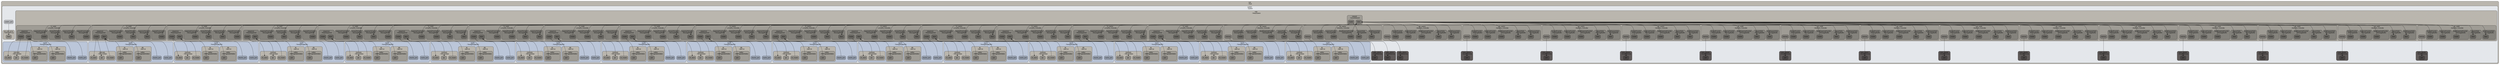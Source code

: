 digraph G {
ranksep="1.3";
subgraph cluster_root {
fontname=Arial;
color="#000000";
style="rounded, filled";
tooltip="eventq_index&#61;0&#10;\full_system&#61;false&#10;\sim_quantum&#61;0&#10;\time_sync_enable&#61;false&#10;\time_sync_period&#61;100000000000&#10;\time_sync_spin_threshold&#61;100000000";
label="root \n: Root";
shape=Mrecord;
fontsize=14;
fillcolor="#bab6ae";
fontcolor="#000000";
subgraph cluster_system {
fontname=Arial;
color="#000000";
style="rounded, filled";
tooltip="cache_line_size&#61;64&#10;\eventq_index&#61;0&#10;\exit_on_work_items&#61;false&#10;\init_param&#61;0&#10;\m5ops_base&#61;4294901760&#10;\mem_mode&#61;timing&#10;\mem_ranges&#61;0:4294967296&#10;\memories&#61;system.mem_ctrls00 system.mem_ctrls01 system.mem_ctrls02 system.mem_ctrls03 system.mem_ctrls04 system.mem_ctrls05 system.mem_ctrls06 system.mem_ctrls07 system.mem_ctrls08 system.mem_ctrls09 system.mem_ctrls10 system.mem_ctrls11 system.mem_ctrls12 system.mem_ctrls13 system.mem_ctrls14 system.mem_ctrls15&#10;\mmap_using_noreserve&#61;false&#10;\multi_thread&#61;false&#10;\num_work_ids&#61;16&#10;\readfile&#61;&#10;\redirect_paths&#61;system.redirect_paths0 system.redirect_paths1 system.redirect_paths2&#10;\symbolfile&#61;&#10;\thermal_components&#61;&#10;\thermal_model&#61;Null&#10;\work_begin_ckpt_count&#61;0&#10;\work_begin_cpu_id_exit&#61;-1&#10;\work_begin_exit_count&#61;0&#10;\work_cpus_ckpt_count&#61;0&#10;\work_end_ckpt_count&#61;0&#10;\work_end_exit_count&#61;0&#10;\work_item_id&#61;-1&#10;\workload&#61;Null";
label="system \n: System";
shape=Mrecord;
fontsize=14;
fillcolor="#e4e7eb";
fontcolor="#000000";
system_system_port [fontname=Arial, color="#000000", style="rounded, filled", label=system_port, shape=Mrecord, fontsize=14, fillcolor="#b6b8bc", fontcolor="#000000"];
subgraph cluster_system_redirect_paths0 {
fontname=Arial;
color="#000000";
style="rounded, filled";
tooltip="app_path&#61;/proc&#10;\eventq_index&#61;0&#10;\host_paths&#61;../m5out/cwres3/fft/w_14/fs/proc";
label="redirect_paths0 \n: RedirectPath";
shape=Mrecord;
fontsize=14;
fillcolor="#bab6ae";
fontcolor="#000000";
}

subgraph cluster_system_redirect_paths1 {
fontname=Arial;
color="#000000";
style="rounded, filled";
tooltip="app_path&#61;/sys&#10;\eventq_index&#61;0&#10;\host_paths&#61;../m5out/cwres3/fft/w_14/fs/sys";
label="redirect_paths1 \n: RedirectPath";
shape=Mrecord;
fontsize=14;
fillcolor="#bab6ae";
fontcolor="#000000";
}

subgraph cluster_system_redirect_paths2 {
fontname=Arial;
color="#000000";
style="rounded, filled";
tooltip="app_path&#61;/tmp&#10;\eventq_index&#61;0&#10;\host_paths&#61;../m5out/cwres3/fft/w_14/fs/tmp";
label="redirect_paths2 \n: RedirectPath";
shape=Mrecord;
fontsize=14;
fillcolor="#bab6ae";
fontcolor="#000000";
}

subgraph cluster_system_sys_port_proxy {
fontname=Arial;
color="#000000";
style="rounded, filled";
tooltip="clk_domain&#61;system.clk_domain&#10;\eventq_index&#61;0&#10;\is_cpu_sequencer&#61;true&#10;\no_retry_on_stall&#61;false&#10;\power_model&#61;&#10;\power_state&#61;system.sys_port_proxy.power_state&#10;\ruby_system&#61;system.ruby&#10;\support_data_reqs&#61;true&#10;\support_inst_reqs&#61;true&#10;\system&#61;system&#10;\using_ruby_tester&#61;false&#10;\version&#61;0";
label="sys_port_proxy \n: RubyPortProxy";
shape=Mrecord;
fontsize=14;
fillcolor="#bab6ae";
fontcolor="#000000";
system_sys_port_proxy_slave [fontname=Arial, color="#000000", style="rounded, filled", label=slave, shape=Mrecord, fontsize=14, fillcolor="#94918b", fontcolor="#000000"];
subgraph cluster_system_sys_port_proxy_power_state {
fontname=Arial;
color="#000000";
style="rounded, filled";
tooltip="clk_gate_bins&#61;20&#10;\clk_gate_max&#61;1000000000000&#10;\clk_gate_min&#61;1000&#10;\default_state&#61;UNDEFINED&#10;\eventq_index&#61;0&#10;\leaders&#61;&#10;\possible_states&#61;";
label="power_state \n: PowerState";
shape=Mrecord;
fontsize=14;
fillcolor="#9f9c95";
fontcolor="#000000";
}

}

subgraph cluster_system_ruby {
fontname=Arial;
color="#000000";
style="rounded, filled";
tooltip="access_backing_store&#61;false&#10;\all_instructions&#61;false&#10;\block_size_bytes&#61;64&#10;\clk_domain&#61;system.ruby.clk_domain&#10;\eventq_index&#61;0&#10;\hot_lines&#61;false&#10;\memory_size_bits&#61;48&#10;\num_of_sequencers&#61;16&#10;\number_of_virtual_networks&#61;5&#10;\phys_mem&#61;Null&#10;\power_model&#61;&#10;\power_state&#61;system.ruby.power_state&#10;\randomization&#61;false";
label="ruby \n: RubySystem";
shape=Mrecord;
fontsize=14;
fillcolor="#bab6ae";
fontcolor="#000000";
subgraph cluster_system_ruby_clk_domain {
fontname=Arial;
color="#000000";
style="rounded, filled";
tooltip="clock&#61;500&#10;\domain_id&#61;-1&#10;\eventq_index&#61;0&#10;\init_perf_level&#61;0&#10;\voltage_domain&#61;system.voltage_domain";
label="clk_domain \n: SrcClockDomain";
shape=Mrecord;
fontsize=14;
fillcolor="#9f9c95";
fontcolor="#000000";
}

subgraph cluster_system_ruby_l1_cntrl4 {
fontname=Arial;
color="#000000";
style="rounded, filled";
tooltip="addr_ranges&#61;0:18446744073709551615&#10;\buffer_size&#61;0&#10;\cacheMemory&#61;system.ruby.l1_cntrl4.cacheMemory&#10;\cache_response_latency&#61;12&#10;\clk_domain&#61;system.cpu_clk_domain&#10;\cluster_id&#61;0&#10;\eventq_index&#61;0&#10;\forwardToCache&#61;system.ruby.l1_cntrl4.forwardToCache&#10;\issue_latency&#61;90&#10;\mandatoryQueue&#61;system.ruby.l1_cntrl4.mandatoryQueue&#10;\mandatory_queue_latency&#61;1&#10;\number_of_TBEs&#61;256&#10;\power_model&#61;&#10;\power_state&#61;system.ruby.l1_cntrl4.power_state&#10;\recycle_latency&#61;10&#10;\requestFromCache&#61;system.ruby.l1_cntrl4.requestFromCache&#10;\responseFromCache&#61;system.ruby.l1_cntrl4.responseFromCache&#10;\responseToCache&#61;system.ruby.l1_cntrl4.responseToCache&#10;\ruby_system&#61;system.ruby&#10;\send_evictions&#61;true&#10;\sequencer&#61;system.ruby.l1_cntrl4.sequencer&#10;\system&#61;system&#10;\transitions_per_cycle&#61;4&#10;\version&#61;4";
label="l1_cntrl4 \n: L1Cache_Controller";
shape=Mrecord;
fontsize=14;
fillcolor="#9f9c95";
fontcolor="#000000";
subgraph cluster_system_ruby_l1_cntrl4_requestFromCache {
fontname=Arial;
color="#000000";
style="rounded, filled";
tooltip="buffer_size&#61;0&#10;\eventq_index&#61;0&#10;\ordered&#61;true&#10;\randomization&#61;false";
label="requestFromCache \n: MessageBuffer";
shape=Mrecord;
fontsize=14;
fillcolor="#84827c";
fontcolor="#000000";
system_ruby_l1_cntrl4_requestFromCache_master [fontname=Arial, color="#000000", style="rounded, filled", label=master, shape=Mrecord, fontsize=14, fillcolor="#6a6863", fontcolor="#000000"];
}

subgraph cluster_system_ruby_l1_cntrl4_power_state {
fontname=Arial;
color="#000000";
style="rounded, filled";
tooltip="clk_gate_bins&#61;20&#10;\clk_gate_max&#61;1000000000000&#10;\clk_gate_min&#61;1000&#10;\default_state&#61;UNDEFINED&#10;\eventq_index&#61;0&#10;\leaders&#61;&#10;\possible_states&#61;";
label="power_state \n: PowerState";
shape=Mrecord;
fontsize=14;
fillcolor="#84827c";
fontcolor="#000000";
}

subgraph cluster_system_ruby_l1_cntrl4_responseToCache {
fontname=Arial;
color="#000000";
style="rounded, filled";
tooltip="buffer_size&#61;0&#10;\eventq_index&#61;0&#10;\ordered&#61;true&#10;\randomization&#61;false";
label="responseToCache \n: MessageBuffer";
shape=Mrecord;
fontsize=14;
fillcolor="#84827c";
fontcolor="#000000";
system_ruby_l1_cntrl4_responseToCache_slave [fontname=Arial, color="#000000", style="rounded, filled", label=slave, shape=Mrecord, fontsize=14, fillcolor="#6a6863", fontcolor="#000000"];
}

subgraph cluster_system_ruby_l1_cntrl4_forwardToCache {
fontname=Arial;
color="#000000";
style="rounded, filled";
tooltip="buffer_size&#61;0&#10;\eventq_index&#61;0&#10;\ordered&#61;true&#10;\randomization&#61;false";
label="forwardToCache \n: MessageBuffer";
shape=Mrecord;
fontsize=14;
fillcolor="#84827c";
fontcolor="#000000";
system_ruby_l1_cntrl4_forwardToCache_slave [fontname=Arial, color="#000000", style="rounded, filled", label=slave, shape=Mrecord, fontsize=14, fillcolor="#6a6863", fontcolor="#000000"];
}

subgraph cluster_system_ruby_l1_cntrl4_responseFromCache {
fontname=Arial;
color="#000000";
style="rounded, filled";
tooltip="buffer_size&#61;0&#10;\eventq_index&#61;0&#10;\ordered&#61;true&#10;\randomization&#61;false";
label="responseFromCache \n: MessageBuffer";
shape=Mrecord;
fontsize=14;
fillcolor="#84827c";
fontcolor="#000000";
system_ruby_l1_cntrl4_responseFromCache_master [fontname=Arial, color="#000000", style="rounded, filled", label=master, shape=Mrecord, fontsize=14, fillcolor="#6a6863", fontcolor="#000000"];
}

subgraph cluster_system_ruby_l1_cntrl4_mandatoryQueue {
fontname=Arial;
color="#000000";
style="rounded, filled";
tooltip="buffer_size&#61;0&#10;\eventq_index&#61;0&#10;\ordered&#61;false&#10;\randomization&#61;false";
label="mandatoryQueue \n: MessageBuffer";
shape=Mrecord;
fontsize=14;
fillcolor="#84827c";
fontcolor="#000000";
}

subgraph cluster_system_ruby_l1_cntrl4_sequencer {
fontname=Arial;
color="#000000";
style="rounded, filled";
tooltip="clk_domain&#61;system.cpu_clk_domain&#10;\coreid&#61;99&#10;\dcache&#61;system.ruby.l1_cntrl4.cacheMemory&#10;\deadlock_threshold&#61;500000&#10;\eventq_index&#61;0&#10;\garnet_standalone&#61;false&#10;\icache&#61;system.ruby.l1_cntrl4.cacheMemory&#10;\is_cpu_sequencer&#61;true&#10;\max_outstanding_requests&#61;16&#10;\no_retry_on_stall&#61;false&#10;\power_model&#61;&#10;\power_state&#61;system.ruby.l1_cntrl4.sequencer.power_state&#10;\ruby_system&#61;system.ruby&#10;\support_data_reqs&#61;true&#10;\support_inst_reqs&#61;true&#10;\system&#61;system&#10;\using_ruby_tester&#61;false&#10;\version&#61;4";
label="sequencer \n: RubySequencer";
shape=Mrecord;
fontsize=14;
fillcolor="#84827c";
fontcolor="#000000";
system_ruby_l1_cntrl4_sequencer_slave [fontname=Arial, color="#000000", style="rounded, filled", label=slave, shape=Mrecord, fontsize=14, fillcolor="#6a6863", fontcolor="#000000"];
system_ruby_l1_cntrl4_sequencer_master [fontname=Arial, color="#000000", style="rounded, filled", label=master, shape=Mrecord, fontsize=14, fillcolor="#6a6863", fontcolor="#000000"];
subgraph cluster_system_ruby_l1_cntrl4_sequencer_power_state {
fontname=Arial;
color="#000000";
style="rounded, filled";
tooltip="clk_gate_bins&#61;20&#10;\clk_gate_max&#61;1000000000000&#10;\clk_gate_min&#61;1000&#10;\default_state&#61;UNDEFINED&#10;\eventq_index&#61;0&#10;\leaders&#61;&#10;\possible_states&#61;";
label="power_state \n: PowerState";
shape=Mrecord;
fontsize=14;
fillcolor="#6a6863";
fontcolor="#000000";
}

}

subgraph cluster_system_ruby_l1_cntrl4_cacheMemory {
fontname=Arial;
color="#000000";
style="rounded, filled";
tooltip="assoc&#61;2&#10;\block_size&#61;0&#10;\dataAccessLatency&#61;1&#10;\dataArrayBanks&#61;1&#10;\eventq_index&#61;0&#10;\is_icache&#61;false&#10;\replacement_policy&#61;system.ruby.l1_cntrl4.cacheMemory.replacement_policy&#10;\resourceStalls&#61;false&#10;\ruby_system&#61;system.ruby&#10;\size&#61;16384&#10;\start_index_bit&#61;6&#10;\tagAccessLatency&#61;1&#10;\tagArrayBanks&#61;1";
label="cacheMemory \n: L1Cache";
shape=Mrecord;
fontsize=14;
fillcolor="#84827c";
fontcolor="#000000";
subgraph cluster_system_ruby_l1_cntrl4_cacheMemory_replacement_policy {
fontname=Arial;
color="#000000";
style="rounded, filled";
tooltip="eventq_index&#61;0&#10;\num_leaves&#61;2";
label="replacement_policy \n: TreePLRURP";
shape=Mrecord;
fontsize=14;
fillcolor="#6a6863";
fontcolor="#000000";
}

}

}

subgraph cluster_system_ruby_l1_cntrl5 {
fontname=Arial;
color="#000000";
style="rounded, filled";
tooltip="addr_ranges&#61;0:18446744073709551615&#10;\buffer_size&#61;0&#10;\cacheMemory&#61;system.ruby.l1_cntrl5.cacheMemory&#10;\cache_response_latency&#61;12&#10;\clk_domain&#61;system.cpu_clk_domain&#10;\cluster_id&#61;0&#10;\eventq_index&#61;0&#10;\forwardToCache&#61;system.ruby.l1_cntrl5.forwardToCache&#10;\issue_latency&#61;90&#10;\mandatoryQueue&#61;system.ruby.l1_cntrl5.mandatoryQueue&#10;\mandatory_queue_latency&#61;1&#10;\number_of_TBEs&#61;256&#10;\power_model&#61;&#10;\power_state&#61;system.ruby.l1_cntrl5.power_state&#10;\recycle_latency&#61;10&#10;\requestFromCache&#61;system.ruby.l1_cntrl5.requestFromCache&#10;\responseFromCache&#61;system.ruby.l1_cntrl5.responseFromCache&#10;\responseToCache&#61;system.ruby.l1_cntrl5.responseToCache&#10;\ruby_system&#61;system.ruby&#10;\send_evictions&#61;true&#10;\sequencer&#61;system.ruby.l1_cntrl5.sequencer&#10;\system&#61;system&#10;\transitions_per_cycle&#61;4&#10;\version&#61;5";
label="l1_cntrl5 \n: L1Cache_Controller";
shape=Mrecord;
fontsize=14;
fillcolor="#9f9c95";
fontcolor="#000000";
subgraph cluster_system_ruby_l1_cntrl5_requestFromCache {
fontname=Arial;
color="#000000";
style="rounded, filled";
tooltip="buffer_size&#61;0&#10;\eventq_index&#61;0&#10;\ordered&#61;true&#10;\randomization&#61;false";
label="requestFromCache \n: MessageBuffer";
shape=Mrecord;
fontsize=14;
fillcolor="#84827c";
fontcolor="#000000";
system_ruby_l1_cntrl5_requestFromCache_master [fontname=Arial, color="#000000", style="rounded, filled", label=master, shape=Mrecord, fontsize=14, fillcolor="#6a6863", fontcolor="#000000"];
}

subgraph cluster_system_ruby_l1_cntrl5_power_state {
fontname=Arial;
color="#000000";
style="rounded, filled";
tooltip="clk_gate_bins&#61;20&#10;\clk_gate_max&#61;1000000000000&#10;\clk_gate_min&#61;1000&#10;\default_state&#61;UNDEFINED&#10;\eventq_index&#61;0&#10;\leaders&#61;&#10;\possible_states&#61;";
label="power_state \n: PowerState";
shape=Mrecord;
fontsize=14;
fillcolor="#84827c";
fontcolor="#000000";
}

subgraph cluster_system_ruby_l1_cntrl5_responseToCache {
fontname=Arial;
color="#000000";
style="rounded, filled";
tooltip="buffer_size&#61;0&#10;\eventq_index&#61;0&#10;\ordered&#61;true&#10;\randomization&#61;false";
label="responseToCache \n: MessageBuffer";
shape=Mrecord;
fontsize=14;
fillcolor="#84827c";
fontcolor="#000000";
system_ruby_l1_cntrl5_responseToCache_slave [fontname=Arial, color="#000000", style="rounded, filled", label=slave, shape=Mrecord, fontsize=14, fillcolor="#6a6863", fontcolor="#000000"];
}

subgraph cluster_system_ruby_l1_cntrl5_forwardToCache {
fontname=Arial;
color="#000000";
style="rounded, filled";
tooltip="buffer_size&#61;0&#10;\eventq_index&#61;0&#10;\ordered&#61;true&#10;\randomization&#61;false";
label="forwardToCache \n: MessageBuffer";
shape=Mrecord;
fontsize=14;
fillcolor="#84827c";
fontcolor="#000000";
system_ruby_l1_cntrl5_forwardToCache_slave [fontname=Arial, color="#000000", style="rounded, filled", label=slave, shape=Mrecord, fontsize=14, fillcolor="#6a6863", fontcolor="#000000"];
}

subgraph cluster_system_ruby_l1_cntrl5_responseFromCache {
fontname=Arial;
color="#000000";
style="rounded, filled";
tooltip="buffer_size&#61;0&#10;\eventq_index&#61;0&#10;\ordered&#61;true&#10;\randomization&#61;false";
label="responseFromCache \n: MessageBuffer";
shape=Mrecord;
fontsize=14;
fillcolor="#84827c";
fontcolor="#000000";
system_ruby_l1_cntrl5_responseFromCache_master [fontname=Arial, color="#000000", style="rounded, filled", label=master, shape=Mrecord, fontsize=14, fillcolor="#6a6863", fontcolor="#000000"];
}

subgraph cluster_system_ruby_l1_cntrl5_mandatoryQueue {
fontname=Arial;
color="#000000";
style="rounded, filled";
tooltip="buffer_size&#61;0&#10;\eventq_index&#61;0&#10;\ordered&#61;false&#10;\randomization&#61;false";
label="mandatoryQueue \n: MessageBuffer";
shape=Mrecord;
fontsize=14;
fillcolor="#84827c";
fontcolor="#000000";
}

subgraph cluster_system_ruby_l1_cntrl5_sequencer {
fontname=Arial;
color="#000000";
style="rounded, filled";
tooltip="clk_domain&#61;system.cpu_clk_domain&#10;\coreid&#61;99&#10;\dcache&#61;system.ruby.l1_cntrl5.cacheMemory&#10;\deadlock_threshold&#61;500000&#10;\eventq_index&#61;0&#10;\garnet_standalone&#61;false&#10;\icache&#61;system.ruby.l1_cntrl5.cacheMemory&#10;\is_cpu_sequencer&#61;true&#10;\max_outstanding_requests&#61;16&#10;\no_retry_on_stall&#61;false&#10;\power_model&#61;&#10;\power_state&#61;system.ruby.l1_cntrl5.sequencer.power_state&#10;\ruby_system&#61;system.ruby&#10;\support_data_reqs&#61;true&#10;\support_inst_reqs&#61;true&#10;\system&#61;system&#10;\using_ruby_tester&#61;false&#10;\version&#61;5";
label="sequencer \n: RubySequencer";
shape=Mrecord;
fontsize=14;
fillcolor="#84827c";
fontcolor="#000000";
system_ruby_l1_cntrl5_sequencer_slave [fontname=Arial, color="#000000", style="rounded, filled", label=slave, shape=Mrecord, fontsize=14, fillcolor="#6a6863", fontcolor="#000000"];
system_ruby_l1_cntrl5_sequencer_master [fontname=Arial, color="#000000", style="rounded, filled", label=master, shape=Mrecord, fontsize=14, fillcolor="#6a6863", fontcolor="#000000"];
subgraph cluster_system_ruby_l1_cntrl5_sequencer_power_state {
fontname=Arial;
color="#000000";
style="rounded, filled";
tooltip="clk_gate_bins&#61;20&#10;\clk_gate_max&#61;1000000000000&#10;\clk_gate_min&#61;1000&#10;\default_state&#61;UNDEFINED&#10;\eventq_index&#61;0&#10;\leaders&#61;&#10;\possible_states&#61;";
label="power_state \n: PowerState";
shape=Mrecord;
fontsize=14;
fillcolor="#6a6863";
fontcolor="#000000";
}

}

subgraph cluster_system_ruby_l1_cntrl5_cacheMemory {
fontname=Arial;
color="#000000";
style="rounded, filled";
tooltip="assoc&#61;2&#10;\block_size&#61;0&#10;\dataAccessLatency&#61;1&#10;\dataArrayBanks&#61;1&#10;\eventq_index&#61;0&#10;\is_icache&#61;false&#10;\replacement_policy&#61;system.ruby.l1_cntrl5.cacheMemory.replacement_policy&#10;\resourceStalls&#61;false&#10;\ruby_system&#61;system.ruby&#10;\size&#61;16384&#10;\start_index_bit&#61;6&#10;\tagAccessLatency&#61;1&#10;\tagArrayBanks&#61;1";
label="cacheMemory \n: L1Cache";
shape=Mrecord;
fontsize=14;
fillcolor="#84827c";
fontcolor="#000000";
subgraph cluster_system_ruby_l1_cntrl5_cacheMemory_replacement_policy {
fontname=Arial;
color="#000000";
style="rounded, filled";
tooltip="eventq_index&#61;0&#10;\num_leaves&#61;2";
label="replacement_policy \n: TreePLRURP";
shape=Mrecord;
fontsize=14;
fillcolor="#6a6863";
fontcolor="#000000";
}

}

}

subgraph cluster_system_ruby_l1_cntrl6 {
fontname=Arial;
color="#000000";
style="rounded, filled";
tooltip="addr_ranges&#61;0:18446744073709551615&#10;\buffer_size&#61;0&#10;\cacheMemory&#61;system.ruby.l1_cntrl6.cacheMemory&#10;\cache_response_latency&#61;12&#10;\clk_domain&#61;system.cpu_clk_domain&#10;\cluster_id&#61;0&#10;\eventq_index&#61;0&#10;\forwardToCache&#61;system.ruby.l1_cntrl6.forwardToCache&#10;\issue_latency&#61;90&#10;\mandatoryQueue&#61;system.ruby.l1_cntrl6.mandatoryQueue&#10;\mandatory_queue_latency&#61;1&#10;\number_of_TBEs&#61;256&#10;\power_model&#61;&#10;\power_state&#61;system.ruby.l1_cntrl6.power_state&#10;\recycle_latency&#61;10&#10;\requestFromCache&#61;system.ruby.l1_cntrl6.requestFromCache&#10;\responseFromCache&#61;system.ruby.l1_cntrl6.responseFromCache&#10;\responseToCache&#61;system.ruby.l1_cntrl6.responseToCache&#10;\ruby_system&#61;system.ruby&#10;\send_evictions&#61;true&#10;\sequencer&#61;system.ruby.l1_cntrl6.sequencer&#10;\system&#61;system&#10;\transitions_per_cycle&#61;4&#10;\version&#61;6";
label="l1_cntrl6 \n: L1Cache_Controller";
shape=Mrecord;
fontsize=14;
fillcolor="#9f9c95";
fontcolor="#000000";
subgraph cluster_system_ruby_l1_cntrl6_requestFromCache {
fontname=Arial;
color="#000000";
style="rounded, filled";
tooltip="buffer_size&#61;0&#10;\eventq_index&#61;0&#10;\ordered&#61;true&#10;\randomization&#61;false";
label="requestFromCache \n: MessageBuffer";
shape=Mrecord;
fontsize=14;
fillcolor="#84827c";
fontcolor="#000000";
system_ruby_l1_cntrl6_requestFromCache_master [fontname=Arial, color="#000000", style="rounded, filled", label=master, shape=Mrecord, fontsize=14, fillcolor="#6a6863", fontcolor="#000000"];
}

subgraph cluster_system_ruby_l1_cntrl6_power_state {
fontname=Arial;
color="#000000";
style="rounded, filled";
tooltip="clk_gate_bins&#61;20&#10;\clk_gate_max&#61;1000000000000&#10;\clk_gate_min&#61;1000&#10;\default_state&#61;UNDEFINED&#10;\eventq_index&#61;0&#10;\leaders&#61;&#10;\possible_states&#61;";
label="power_state \n: PowerState";
shape=Mrecord;
fontsize=14;
fillcolor="#84827c";
fontcolor="#000000";
}

subgraph cluster_system_ruby_l1_cntrl6_responseToCache {
fontname=Arial;
color="#000000";
style="rounded, filled";
tooltip="buffer_size&#61;0&#10;\eventq_index&#61;0&#10;\ordered&#61;true&#10;\randomization&#61;false";
label="responseToCache \n: MessageBuffer";
shape=Mrecord;
fontsize=14;
fillcolor="#84827c";
fontcolor="#000000";
system_ruby_l1_cntrl6_responseToCache_slave [fontname=Arial, color="#000000", style="rounded, filled", label=slave, shape=Mrecord, fontsize=14, fillcolor="#6a6863", fontcolor="#000000"];
}

subgraph cluster_system_ruby_l1_cntrl6_forwardToCache {
fontname=Arial;
color="#000000";
style="rounded, filled";
tooltip="buffer_size&#61;0&#10;\eventq_index&#61;0&#10;\ordered&#61;true&#10;\randomization&#61;false";
label="forwardToCache \n: MessageBuffer";
shape=Mrecord;
fontsize=14;
fillcolor="#84827c";
fontcolor="#000000";
system_ruby_l1_cntrl6_forwardToCache_slave [fontname=Arial, color="#000000", style="rounded, filled", label=slave, shape=Mrecord, fontsize=14, fillcolor="#6a6863", fontcolor="#000000"];
}

subgraph cluster_system_ruby_l1_cntrl6_responseFromCache {
fontname=Arial;
color="#000000";
style="rounded, filled";
tooltip="buffer_size&#61;0&#10;\eventq_index&#61;0&#10;\ordered&#61;true&#10;\randomization&#61;false";
label="responseFromCache \n: MessageBuffer";
shape=Mrecord;
fontsize=14;
fillcolor="#84827c";
fontcolor="#000000";
system_ruby_l1_cntrl6_responseFromCache_master [fontname=Arial, color="#000000", style="rounded, filled", label=master, shape=Mrecord, fontsize=14, fillcolor="#6a6863", fontcolor="#000000"];
}

subgraph cluster_system_ruby_l1_cntrl6_mandatoryQueue {
fontname=Arial;
color="#000000";
style="rounded, filled";
tooltip="buffer_size&#61;0&#10;\eventq_index&#61;0&#10;\ordered&#61;false&#10;\randomization&#61;false";
label="mandatoryQueue \n: MessageBuffer";
shape=Mrecord;
fontsize=14;
fillcolor="#84827c";
fontcolor="#000000";
}

subgraph cluster_system_ruby_l1_cntrl6_sequencer {
fontname=Arial;
color="#000000";
style="rounded, filled";
tooltip="clk_domain&#61;system.cpu_clk_domain&#10;\coreid&#61;99&#10;\dcache&#61;system.ruby.l1_cntrl6.cacheMemory&#10;\deadlock_threshold&#61;500000&#10;\eventq_index&#61;0&#10;\garnet_standalone&#61;false&#10;\icache&#61;system.ruby.l1_cntrl6.cacheMemory&#10;\is_cpu_sequencer&#61;true&#10;\max_outstanding_requests&#61;16&#10;\no_retry_on_stall&#61;false&#10;\power_model&#61;&#10;\power_state&#61;system.ruby.l1_cntrl6.sequencer.power_state&#10;\ruby_system&#61;system.ruby&#10;\support_data_reqs&#61;true&#10;\support_inst_reqs&#61;true&#10;\system&#61;system&#10;\using_ruby_tester&#61;false&#10;\version&#61;6";
label="sequencer \n: RubySequencer";
shape=Mrecord;
fontsize=14;
fillcolor="#84827c";
fontcolor="#000000";
system_ruby_l1_cntrl6_sequencer_slave [fontname=Arial, color="#000000", style="rounded, filled", label=slave, shape=Mrecord, fontsize=14, fillcolor="#6a6863", fontcolor="#000000"];
system_ruby_l1_cntrl6_sequencer_master [fontname=Arial, color="#000000", style="rounded, filled", label=master, shape=Mrecord, fontsize=14, fillcolor="#6a6863", fontcolor="#000000"];
subgraph cluster_system_ruby_l1_cntrl6_sequencer_power_state {
fontname=Arial;
color="#000000";
style="rounded, filled";
tooltip="clk_gate_bins&#61;20&#10;\clk_gate_max&#61;1000000000000&#10;\clk_gate_min&#61;1000&#10;\default_state&#61;UNDEFINED&#10;\eventq_index&#61;0&#10;\leaders&#61;&#10;\possible_states&#61;";
label="power_state \n: PowerState";
shape=Mrecord;
fontsize=14;
fillcolor="#6a6863";
fontcolor="#000000";
}

}

subgraph cluster_system_ruby_l1_cntrl6_cacheMemory {
fontname=Arial;
color="#000000";
style="rounded, filled";
tooltip="assoc&#61;2&#10;\block_size&#61;0&#10;\dataAccessLatency&#61;1&#10;\dataArrayBanks&#61;1&#10;\eventq_index&#61;0&#10;\is_icache&#61;false&#10;\replacement_policy&#61;system.ruby.l1_cntrl6.cacheMemory.replacement_policy&#10;\resourceStalls&#61;false&#10;\ruby_system&#61;system.ruby&#10;\size&#61;16384&#10;\start_index_bit&#61;6&#10;\tagAccessLatency&#61;1&#10;\tagArrayBanks&#61;1";
label="cacheMemory \n: L1Cache";
shape=Mrecord;
fontsize=14;
fillcolor="#84827c";
fontcolor="#000000";
subgraph cluster_system_ruby_l1_cntrl6_cacheMemory_replacement_policy {
fontname=Arial;
color="#000000";
style="rounded, filled";
tooltip="eventq_index&#61;0&#10;\num_leaves&#61;2";
label="replacement_policy \n: TreePLRURP";
shape=Mrecord;
fontsize=14;
fillcolor="#6a6863";
fontcolor="#000000";
}

}

}

subgraph cluster_system_ruby_l1_cntrl7 {
fontname=Arial;
color="#000000";
style="rounded, filled";
tooltip="addr_ranges&#61;0:18446744073709551615&#10;\buffer_size&#61;0&#10;\cacheMemory&#61;system.ruby.l1_cntrl7.cacheMemory&#10;\cache_response_latency&#61;12&#10;\clk_domain&#61;system.cpu_clk_domain&#10;\cluster_id&#61;0&#10;\eventq_index&#61;0&#10;\forwardToCache&#61;system.ruby.l1_cntrl7.forwardToCache&#10;\issue_latency&#61;90&#10;\mandatoryQueue&#61;system.ruby.l1_cntrl7.mandatoryQueue&#10;\mandatory_queue_latency&#61;1&#10;\number_of_TBEs&#61;256&#10;\power_model&#61;&#10;\power_state&#61;system.ruby.l1_cntrl7.power_state&#10;\recycle_latency&#61;10&#10;\requestFromCache&#61;system.ruby.l1_cntrl7.requestFromCache&#10;\responseFromCache&#61;system.ruby.l1_cntrl7.responseFromCache&#10;\responseToCache&#61;system.ruby.l1_cntrl7.responseToCache&#10;\ruby_system&#61;system.ruby&#10;\send_evictions&#61;true&#10;\sequencer&#61;system.ruby.l1_cntrl7.sequencer&#10;\system&#61;system&#10;\transitions_per_cycle&#61;4&#10;\version&#61;7";
label="l1_cntrl7 \n: L1Cache_Controller";
shape=Mrecord;
fontsize=14;
fillcolor="#9f9c95";
fontcolor="#000000";
subgraph cluster_system_ruby_l1_cntrl7_requestFromCache {
fontname=Arial;
color="#000000";
style="rounded, filled";
tooltip="buffer_size&#61;0&#10;\eventq_index&#61;0&#10;\ordered&#61;true&#10;\randomization&#61;false";
label="requestFromCache \n: MessageBuffer";
shape=Mrecord;
fontsize=14;
fillcolor="#84827c";
fontcolor="#000000";
system_ruby_l1_cntrl7_requestFromCache_master [fontname=Arial, color="#000000", style="rounded, filled", label=master, shape=Mrecord, fontsize=14, fillcolor="#6a6863", fontcolor="#000000"];
}

subgraph cluster_system_ruby_l1_cntrl7_power_state {
fontname=Arial;
color="#000000";
style="rounded, filled";
tooltip="clk_gate_bins&#61;20&#10;\clk_gate_max&#61;1000000000000&#10;\clk_gate_min&#61;1000&#10;\default_state&#61;UNDEFINED&#10;\eventq_index&#61;0&#10;\leaders&#61;&#10;\possible_states&#61;";
label="power_state \n: PowerState";
shape=Mrecord;
fontsize=14;
fillcolor="#84827c";
fontcolor="#000000";
}

subgraph cluster_system_ruby_l1_cntrl7_responseToCache {
fontname=Arial;
color="#000000";
style="rounded, filled";
tooltip="buffer_size&#61;0&#10;\eventq_index&#61;0&#10;\ordered&#61;true&#10;\randomization&#61;false";
label="responseToCache \n: MessageBuffer";
shape=Mrecord;
fontsize=14;
fillcolor="#84827c";
fontcolor="#000000";
system_ruby_l1_cntrl7_responseToCache_slave [fontname=Arial, color="#000000", style="rounded, filled", label=slave, shape=Mrecord, fontsize=14, fillcolor="#6a6863", fontcolor="#000000"];
}

subgraph cluster_system_ruby_l1_cntrl7_forwardToCache {
fontname=Arial;
color="#000000";
style="rounded, filled";
tooltip="buffer_size&#61;0&#10;\eventq_index&#61;0&#10;\ordered&#61;true&#10;\randomization&#61;false";
label="forwardToCache \n: MessageBuffer";
shape=Mrecord;
fontsize=14;
fillcolor="#84827c";
fontcolor="#000000";
system_ruby_l1_cntrl7_forwardToCache_slave [fontname=Arial, color="#000000", style="rounded, filled", label=slave, shape=Mrecord, fontsize=14, fillcolor="#6a6863", fontcolor="#000000"];
}

subgraph cluster_system_ruby_l1_cntrl7_responseFromCache {
fontname=Arial;
color="#000000";
style="rounded, filled";
tooltip="buffer_size&#61;0&#10;\eventq_index&#61;0&#10;\ordered&#61;true&#10;\randomization&#61;false";
label="responseFromCache \n: MessageBuffer";
shape=Mrecord;
fontsize=14;
fillcolor="#84827c";
fontcolor="#000000";
system_ruby_l1_cntrl7_responseFromCache_master [fontname=Arial, color="#000000", style="rounded, filled", label=master, shape=Mrecord, fontsize=14, fillcolor="#6a6863", fontcolor="#000000"];
}

subgraph cluster_system_ruby_l1_cntrl7_mandatoryQueue {
fontname=Arial;
color="#000000";
style="rounded, filled";
tooltip="buffer_size&#61;0&#10;\eventq_index&#61;0&#10;\ordered&#61;false&#10;\randomization&#61;false";
label="mandatoryQueue \n: MessageBuffer";
shape=Mrecord;
fontsize=14;
fillcolor="#84827c";
fontcolor="#000000";
}

subgraph cluster_system_ruby_l1_cntrl7_sequencer {
fontname=Arial;
color="#000000";
style="rounded, filled";
tooltip="clk_domain&#61;system.cpu_clk_domain&#10;\coreid&#61;99&#10;\dcache&#61;system.ruby.l1_cntrl7.cacheMemory&#10;\deadlock_threshold&#61;500000&#10;\eventq_index&#61;0&#10;\garnet_standalone&#61;false&#10;\icache&#61;system.ruby.l1_cntrl7.cacheMemory&#10;\is_cpu_sequencer&#61;true&#10;\max_outstanding_requests&#61;16&#10;\no_retry_on_stall&#61;false&#10;\power_model&#61;&#10;\power_state&#61;system.ruby.l1_cntrl7.sequencer.power_state&#10;\ruby_system&#61;system.ruby&#10;\support_data_reqs&#61;true&#10;\support_inst_reqs&#61;true&#10;\system&#61;system&#10;\using_ruby_tester&#61;false&#10;\version&#61;7";
label="sequencer \n: RubySequencer";
shape=Mrecord;
fontsize=14;
fillcolor="#84827c";
fontcolor="#000000";
system_ruby_l1_cntrl7_sequencer_slave [fontname=Arial, color="#000000", style="rounded, filled", label=slave, shape=Mrecord, fontsize=14, fillcolor="#6a6863", fontcolor="#000000"];
system_ruby_l1_cntrl7_sequencer_master [fontname=Arial, color="#000000", style="rounded, filled", label=master, shape=Mrecord, fontsize=14, fillcolor="#6a6863", fontcolor="#000000"];
subgraph cluster_system_ruby_l1_cntrl7_sequencer_power_state {
fontname=Arial;
color="#000000";
style="rounded, filled";
tooltip="clk_gate_bins&#61;20&#10;\clk_gate_max&#61;1000000000000&#10;\clk_gate_min&#61;1000&#10;\default_state&#61;UNDEFINED&#10;\eventq_index&#61;0&#10;\leaders&#61;&#10;\possible_states&#61;";
label="power_state \n: PowerState";
shape=Mrecord;
fontsize=14;
fillcolor="#6a6863";
fontcolor="#000000";
}

}

subgraph cluster_system_ruby_l1_cntrl7_cacheMemory {
fontname=Arial;
color="#000000";
style="rounded, filled";
tooltip="assoc&#61;2&#10;\block_size&#61;0&#10;\dataAccessLatency&#61;1&#10;\dataArrayBanks&#61;1&#10;\eventq_index&#61;0&#10;\is_icache&#61;false&#10;\replacement_policy&#61;system.ruby.l1_cntrl7.cacheMemory.replacement_policy&#10;\resourceStalls&#61;false&#10;\ruby_system&#61;system.ruby&#10;\size&#61;16384&#10;\start_index_bit&#61;6&#10;\tagAccessLatency&#61;1&#10;\tagArrayBanks&#61;1";
label="cacheMemory \n: L1Cache";
shape=Mrecord;
fontsize=14;
fillcolor="#84827c";
fontcolor="#000000";
subgraph cluster_system_ruby_l1_cntrl7_cacheMemory_replacement_policy {
fontname=Arial;
color="#000000";
style="rounded, filled";
tooltip="eventq_index&#61;0&#10;\num_leaves&#61;2";
label="replacement_policy \n: TreePLRURP";
shape=Mrecord;
fontsize=14;
fillcolor="#6a6863";
fontcolor="#000000";
}

}

}

subgraph cluster_system_ruby_l1_cntrl0 {
fontname=Arial;
color="#000000";
style="rounded, filled";
tooltip="addr_ranges&#61;0:18446744073709551615&#10;\buffer_size&#61;0&#10;\cacheMemory&#61;system.ruby.l1_cntrl0.cacheMemory&#10;\cache_response_latency&#61;12&#10;\clk_domain&#61;system.cpu_clk_domain&#10;\cluster_id&#61;0&#10;\eventq_index&#61;0&#10;\forwardToCache&#61;system.ruby.l1_cntrl0.forwardToCache&#10;\issue_latency&#61;90&#10;\mandatoryQueue&#61;system.ruby.l1_cntrl0.mandatoryQueue&#10;\mandatory_queue_latency&#61;1&#10;\number_of_TBEs&#61;256&#10;\power_model&#61;&#10;\power_state&#61;system.ruby.l1_cntrl0.power_state&#10;\recycle_latency&#61;10&#10;\requestFromCache&#61;system.ruby.l1_cntrl0.requestFromCache&#10;\responseFromCache&#61;system.ruby.l1_cntrl0.responseFromCache&#10;\responseToCache&#61;system.ruby.l1_cntrl0.responseToCache&#10;\ruby_system&#61;system.ruby&#10;\send_evictions&#61;true&#10;\sequencer&#61;system.ruby.l1_cntrl0.sequencer&#10;\system&#61;system&#10;\transitions_per_cycle&#61;4&#10;\version&#61;0";
label="l1_cntrl0 \n: L1Cache_Controller";
shape=Mrecord;
fontsize=14;
fillcolor="#9f9c95";
fontcolor="#000000";
subgraph cluster_system_ruby_l1_cntrl0_requestFromCache {
fontname=Arial;
color="#000000";
style="rounded, filled";
tooltip="buffer_size&#61;0&#10;\eventq_index&#61;0&#10;\ordered&#61;true&#10;\randomization&#61;false";
label="requestFromCache \n: MessageBuffer";
shape=Mrecord;
fontsize=14;
fillcolor="#84827c";
fontcolor="#000000";
system_ruby_l1_cntrl0_requestFromCache_master [fontname=Arial, color="#000000", style="rounded, filled", label=master, shape=Mrecord, fontsize=14, fillcolor="#6a6863", fontcolor="#000000"];
}

subgraph cluster_system_ruby_l1_cntrl0_power_state {
fontname=Arial;
color="#000000";
style="rounded, filled";
tooltip="clk_gate_bins&#61;20&#10;\clk_gate_max&#61;1000000000000&#10;\clk_gate_min&#61;1000&#10;\default_state&#61;UNDEFINED&#10;\eventq_index&#61;0&#10;\leaders&#61;&#10;\possible_states&#61;";
label="power_state \n: PowerState";
shape=Mrecord;
fontsize=14;
fillcolor="#84827c";
fontcolor="#000000";
}

subgraph cluster_system_ruby_l1_cntrl0_responseToCache {
fontname=Arial;
color="#000000";
style="rounded, filled";
tooltip="buffer_size&#61;0&#10;\eventq_index&#61;0&#10;\ordered&#61;true&#10;\randomization&#61;false";
label="responseToCache \n: MessageBuffer";
shape=Mrecord;
fontsize=14;
fillcolor="#84827c";
fontcolor="#000000";
system_ruby_l1_cntrl0_responseToCache_slave [fontname=Arial, color="#000000", style="rounded, filled", label=slave, shape=Mrecord, fontsize=14, fillcolor="#6a6863", fontcolor="#000000"];
}

subgraph cluster_system_ruby_l1_cntrl0_forwardToCache {
fontname=Arial;
color="#000000";
style="rounded, filled";
tooltip="buffer_size&#61;0&#10;\eventq_index&#61;0&#10;\ordered&#61;true&#10;\randomization&#61;false";
label="forwardToCache \n: MessageBuffer";
shape=Mrecord;
fontsize=14;
fillcolor="#84827c";
fontcolor="#000000";
system_ruby_l1_cntrl0_forwardToCache_slave [fontname=Arial, color="#000000", style="rounded, filled", label=slave, shape=Mrecord, fontsize=14, fillcolor="#6a6863", fontcolor="#000000"];
}

subgraph cluster_system_ruby_l1_cntrl0_responseFromCache {
fontname=Arial;
color="#000000";
style="rounded, filled";
tooltip="buffer_size&#61;0&#10;\eventq_index&#61;0&#10;\ordered&#61;true&#10;\randomization&#61;false";
label="responseFromCache \n: MessageBuffer";
shape=Mrecord;
fontsize=14;
fillcolor="#84827c";
fontcolor="#000000";
system_ruby_l1_cntrl0_responseFromCache_master [fontname=Arial, color="#000000", style="rounded, filled", label=master, shape=Mrecord, fontsize=14, fillcolor="#6a6863", fontcolor="#000000"];
}

subgraph cluster_system_ruby_l1_cntrl0_mandatoryQueue {
fontname=Arial;
color="#000000";
style="rounded, filled";
tooltip="buffer_size&#61;0&#10;\eventq_index&#61;0&#10;\ordered&#61;false&#10;\randomization&#61;false";
label="mandatoryQueue \n: MessageBuffer";
shape=Mrecord;
fontsize=14;
fillcolor="#84827c";
fontcolor="#000000";
}

subgraph cluster_system_ruby_l1_cntrl0_sequencer {
fontname=Arial;
color="#000000";
style="rounded, filled";
tooltip="clk_domain&#61;system.cpu_clk_domain&#10;\coreid&#61;99&#10;\dcache&#61;system.ruby.l1_cntrl0.cacheMemory&#10;\deadlock_threshold&#61;500000&#10;\eventq_index&#61;0&#10;\garnet_standalone&#61;false&#10;\icache&#61;system.ruby.l1_cntrl0.cacheMemory&#10;\is_cpu_sequencer&#61;true&#10;\max_outstanding_requests&#61;16&#10;\no_retry_on_stall&#61;false&#10;\power_model&#61;&#10;\power_state&#61;system.ruby.l1_cntrl0.sequencer.power_state&#10;\ruby_system&#61;system.ruby&#10;\support_data_reqs&#61;true&#10;\support_inst_reqs&#61;true&#10;\system&#61;system&#10;\using_ruby_tester&#61;false&#10;\version&#61;0";
label="sequencer \n: RubySequencer";
shape=Mrecord;
fontsize=14;
fillcolor="#84827c";
fontcolor="#000000";
system_ruby_l1_cntrl0_sequencer_slave [fontname=Arial, color="#000000", style="rounded, filled", label=slave, shape=Mrecord, fontsize=14, fillcolor="#6a6863", fontcolor="#000000"];
system_ruby_l1_cntrl0_sequencer_master [fontname=Arial, color="#000000", style="rounded, filled", label=master, shape=Mrecord, fontsize=14, fillcolor="#6a6863", fontcolor="#000000"];
subgraph cluster_system_ruby_l1_cntrl0_sequencer_power_state {
fontname=Arial;
color="#000000";
style="rounded, filled";
tooltip="clk_gate_bins&#61;20&#10;\clk_gate_max&#61;1000000000000&#10;\clk_gate_min&#61;1000&#10;\default_state&#61;UNDEFINED&#10;\eventq_index&#61;0&#10;\leaders&#61;&#10;\possible_states&#61;";
label="power_state \n: PowerState";
shape=Mrecord;
fontsize=14;
fillcolor="#6a6863";
fontcolor="#000000";
}

}

subgraph cluster_system_ruby_l1_cntrl0_cacheMemory {
fontname=Arial;
color="#000000";
style="rounded, filled";
tooltip="assoc&#61;2&#10;\block_size&#61;0&#10;\dataAccessLatency&#61;1&#10;\dataArrayBanks&#61;1&#10;\eventq_index&#61;0&#10;\is_icache&#61;false&#10;\replacement_policy&#61;system.ruby.l1_cntrl0.cacheMemory.replacement_policy&#10;\resourceStalls&#61;false&#10;\ruby_system&#61;system.ruby&#10;\size&#61;16384&#10;\start_index_bit&#61;6&#10;\tagAccessLatency&#61;1&#10;\tagArrayBanks&#61;1";
label="cacheMemory \n: L1Cache";
shape=Mrecord;
fontsize=14;
fillcolor="#84827c";
fontcolor="#000000";
subgraph cluster_system_ruby_l1_cntrl0_cacheMemory_replacement_policy {
fontname=Arial;
color="#000000";
style="rounded, filled";
tooltip="eventq_index&#61;0&#10;\num_leaves&#61;2";
label="replacement_policy \n: TreePLRURP";
shape=Mrecord;
fontsize=14;
fillcolor="#6a6863";
fontcolor="#000000";
}

}

}

subgraph cluster_system_ruby_network {
fontname=Arial;
color="#000000";
style="rounded, filled";
tooltip="buffers_per_ctrl_vc&#61;1&#10;\buffers_per_data_vc&#61;4&#10;\clk_domain&#61;system.ruby.clk_domain&#10;\control_msg_size&#61;8&#10;\cw_bits&#61;14&#10;\enable_fault_model&#61;false&#10;\eventq_index&#61;0&#10;\ext_links&#61;system.ruby.network.ext_links00 system.ruby.network.ext_links01 system.ruby.network.ext_links02 system.ruby.network.ext_links03 system.ruby.network.ext_links04 system.ruby.network.ext_links05 system.ruby.network.ext_links06 system.ruby.network.ext_links07 system.ruby.network.ext_links08 system.ruby.network.ext_links09 system.ruby.network.ext_links10 system.ruby.network.ext_links11 system.ruby.network.ext_links12 system.ruby.network.ext_links13 system.ruby.network.ext_links14 system.ruby.network.ext_links15 system.ruby.network.ext_links16 system.ruby.network.ext_links17 system.ruby.network.ext_links18 system.ruby.network.ext_links19 system.ruby.network.ext_links20 system.ruby.network.ext_links21 system.ruby.network.ext_links22 system.ruby.network.ext_links23 system.ruby.network.ext_links24 system.ruby.network.ext_links25 system.ruby.network.ext_links26 system.ruby.network.ext_links27 system.ruby.network.ext_links28 system.ruby.network.ext_links29 system.ruby.network.ext_links30 system.ruby.network.ext_links31&#10;\fault_model&#61;Null&#10;\garnet_deadlock_threshold&#61;50000&#10;\int_links&#61;system.ruby.network.int_links00 system.ruby.network.int_links01 system.ruby.network.int_links02 system.ruby.network.int_links03 system.ruby.network.int_links04 system.ruby.network.int_links05 system.ruby.network.int_links06 system.ruby.network.int_links07 system.ruby.network.int_links08 system.ruby.network.int_links09 system.ruby.network.int_links10 system.ruby.network.int_links11 system.ruby.network.int_links12 system.ruby.network.int_links13 system.ruby.network.int_links14 system.ruby.network.int_links15 system.ruby.network.int_links16 system.ruby.network.int_links17 system.ruby.network.int_links18 system.ruby.network.int_links19 system.ruby.network.int_links20 system.ruby.network.int_links21 system.ruby.network.int_links22 system.ruby.network.int_links23 system.ruby.network.int_links24 system.ruby.network.int_links25 system.ruby.network.int_links26 system.ruby.network.int_links27 system.ruby.network.int_links28 system.ruby.network.int_links29 system.ruby.network.int_links30 system.ruby.network.int_links31 system.ruby.network.int_links32 system.ruby.network.int_links33 system.ruby.network.int_links34 system.ruby.network.int_links35 system.ruby.network.int_links36 system.ruby.network.int_links37 system.ruby.network.int_links38 system.ruby.network.int_links39 system.ruby.network.int_links40 system.ruby.network.int_links41 system.ruby.network.int_links42 system.ruby.network.int_links43 system.ruby.network.int_links44 system.ruby.network.int_links45 system.ruby.network.int_links46 system.ruby.network.int_links47&#10;\netifs&#61;system.ruby.network.netifs00 system.ruby.network.netifs01 system.ruby.network.netifs02 system.ruby.network.netifs03 system.ruby.network.netifs04 system.ruby.network.netifs05 system.ruby.network.netifs06 system.ruby.network.netifs07 system.ruby.network.netifs08 system.ruby.network.netifs09 system.ruby.network.netifs10 system.ruby.network.netifs11 system.ruby.network.netifs12 system.ruby.network.netifs13 system.ruby.network.netifs14 system.ruby.network.netifs15 system.ruby.network.netifs16 system.ruby.network.netifs17 system.ruby.network.netifs18 system.ruby.network.netifs19 system.ruby.network.netifs20 system.ruby.network.netifs21 system.ruby.network.netifs22 system.ruby.network.netifs23 system.ruby.network.netifs24 system.ruby.network.netifs25 system.ruby.network.netifs26 system.ruby.network.netifs27 system.ruby.network.netifs28 system.ruby.network.netifs29 system.ruby.network.netifs30 system.ruby.network.netifs31&#10;\ni_flit_size&#61;16&#10;\num_rows&#61;4&#10;\number_of_virtual_networks&#61;5&#10;\power_model&#61;&#10;\power_state&#61;system.ruby.network.power_state&#10;\routers&#61;system.ruby.network.routers00 system.ruby.network.routers01 system.ruby.network.routers02 system.ruby.network.routers03 system.ruby.network.routers04 system.ruby.network.routers05 system.ruby.network.routers06 system.ruby.network.routers07 system.ruby.network.routers08 system.ruby.network.routers09 system.ruby.network.routers10 system.ruby.network.routers11 system.ruby.network.routers12 system.ruby.network.routers13 system.ruby.network.routers14 system.ruby.network.routers15&#10;\routing_algorithm&#61;0&#10;\ruby_system&#61;system.ruby&#10;\topology&#61;Mesh_XY&#10;\vcs_per_vnet&#61;4";
label="network \n: GarnetNetwork";
shape=Mrecord;
fontsize=14;
fillcolor="#9f9c95";
fontcolor="#000000";
system_ruby_network_master [fontname=Arial, color="#000000", style="rounded, filled", label=master, shape=Mrecord, fontsize=14, fillcolor="#7f7c77", fontcolor="#000000"];
system_ruby_network_slave [fontname=Arial, color="#000000", style="rounded, filled", label=slave, shape=Mrecord, fontsize=14, fillcolor="#7f7c77", fontcolor="#000000"];
subgraph cluster_system_ruby_network_int_links00 {
fontname=Arial;
color="#000000";
style="rounded, filled";
tooltip="bandwidth_factor&#61;16&#10;\credit_link&#61;system.ruby.network.int_links00.credit_link&#10;\dst_inport&#61;West&#10;\dst_node&#61;system.ruby.network.routers01&#10;\eventq_index&#61;0&#10;\latency&#61;1&#10;\link_id&#61;32&#10;\network_link&#61;system.ruby.network.int_links00.network_link&#10;\src_node&#61;system.ruby.network.routers00&#10;\src_outport&#61;East&#10;\weight&#61;1";
label="int_links00 \n: GarnetIntLink";
shape=Mrecord;
fontsize=14;
fillcolor="#84827c";
fontcolor="#000000";
subgraph cluster_system_ruby_network_int_links00_network_link {
fontname=Arial;
color="#000000";
style="rounded, filled";
tooltip="clk_domain&#61;system.ruby.clk_domain&#10;\eventq_index&#61;0&#10;\link_id&#61;32&#10;\link_latency&#61;1&#10;\power_model&#61;&#10;\power_state&#61;system.ruby.network.int_links00.network_link.power_state&#10;\vcs_per_vnet&#61;4&#10;\virt_nets&#61;5";
label="network_link \n: NetworkLink";
shape=Mrecord;
fontsize=14;
fillcolor="#6a6863";
fontcolor="#000000";
subgraph cluster_system_ruby_network_int_links00_network_link_power_state {
fontname=Arial;
color="#000000";
style="rounded, filled";
tooltip="clk_gate_bins&#61;20&#10;\clk_gate_max&#61;1000000000000&#10;\clk_gate_min&#61;1000&#10;\default_state&#61;UNDEFINED&#10;\eventq_index&#61;0&#10;\leaders&#61;&#10;\possible_states&#61;";
label="power_state \n: PowerState";
shape=Mrecord;
fontsize=14;
fillcolor="#4f4e4a";
fontcolor="#000000";
}

}

subgraph cluster_system_ruby_network_int_links00_credit_link {
fontname=Arial;
color="#000000";
style="rounded, filled";
tooltip="clk_domain&#61;system.ruby.clk_domain&#10;\eventq_index&#61;0&#10;\link_id&#61;32&#10;\link_latency&#61;1&#10;\power_model&#61;&#10;\power_state&#61;system.ruby.network.int_links00.credit_link.power_state&#10;\vcs_per_vnet&#61;4&#10;\virt_nets&#61;5";
label="credit_link \n: CreditLink";
shape=Mrecord;
fontsize=14;
fillcolor="#6a6863";
fontcolor="#000000";
subgraph cluster_system_ruby_network_int_links00_credit_link_power_state {
fontname=Arial;
color="#000000";
style="rounded, filled";
tooltip="clk_gate_bins&#61;20&#10;\clk_gate_max&#61;1000000000000&#10;\clk_gate_min&#61;1000&#10;\default_state&#61;UNDEFINED&#10;\eventq_index&#61;0&#10;\leaders&#61;&#10;\possible_states&#61;";
label="power_state \n: PowerState";
shape=Mrecord;
fontsize=14;
fillcolor="#4f4e4a";
fontcolor="#000000";
}

}

}

subgraph cluster_system_ruby_network_int_links01 {
fontname=Arial;
color="#000000";
style="rounded, filled";
tooltip="bandwidth_factor&#61;16&#10;\credit_link&#61;system.ruby.network.int_links01.credit_link&#10;\dst_inport&#61;West&#10;\dst_node&#61;system.ruby.network.routers02&#10;\eventq_index&#61;0&#10;\latency&#61;1&#10;\link_id&#61;33&#10;\network_link&#61;system.ruby.network.int_links01.network_link&#10;\src_node&#61;system.ruby.network.routers01&#10;\src_outport&#61;East&#10;\weight&#61;1";
label="int_links01 \n: GarnetIntLink";
shape=Mrecord;
fontsize=14;
fillcolor="#84827c";
fontcolor="#000000";
subgraph cluster_system_ruby_network_int_links01_network_link {
fontname=Arial;
color="#000000";
style="rounded, filled";
tooltip="clk_domain&#61;system.ruby.clk_domain&#10;\eventq_index&#61;0&#10;\link_id&#61;33&#10;\link_latency&#61;1&#10;\power_model&#61;&#10;\power_state&#61;system.ruby.network.int_links01.network_link.power_state&#10;\vcs_per_vnet&#61;4&#10;\virt_nets&#61;5";
label="network_link \n: NetworkLink";
shape=Mrecord;
fontsize=14;
fillcolor="#6a6863";
fontcolor="#000000";
subgraph cluster_system_ruby_network_int_links01_network_link_power_state {
fontname=Arial;
color="#000000";
style="rounded, filled";
tooltip="clk_gate_bins&#61;20&#10;\clk_gate_max&#61;1000000000000&#10;\clk_gate_min&#61;1000&#10;\default_state&#61;UNDEFINED&#10;\eventq_index&#61;0&#10;\leaders&#61;&#10;\possible_states&#61;";
label="power_state \n: PowerState";
shape=Mrecord;
fontsize=14;
fillcolor="#4f4e4a";
fontcolor="#000000";
}

}

subgraph cluster_system_ruby_network_int_links01_credit_link {
fontname=Arial;
color="#000000";
style="rounded, filled";
tooltip="clk_domain&#61;system.ruby.clk_domain&#10;\eventq_index&#61;0&#10;\link_id&#61;33&#10;\link_latency&#61;1&#10;\power_model&#61;&#10;\power_state&#61;system.ruby.network.int_links01.credit_link.power_state&#10;\vcs_per_vnet&#61;4&#10;\virt_nets&#61;5";
label="credit_link \n: CreditLink";
shape=Mrecord;
fontsize=14;
fillcolor="#6a6863";
fontcolor="#000000";
subgraph cluster_system_ruby_network_int_links01_credit_link_power_state {
fontname=Arial;
color="#000000";
style="rounded, filled";
tooltip="clk_gate_bins&#61;20&#10;\clk_gate_max&#61;1000000000000&#10;\clk_gate_min&#61;1000&#10;\default_state&#61;UNDEFINED&#10;\eventq_index&#61;0&#10;\leaders&#61;&#10;\possible_states&#61;";
label="power_state \n: PowerState";
shape=Mrecord;
fontsize=14;
fillcolor="#4f4e4a";
fontcolor="#000000";
}

}

}

subgraph cluster_system_ruby_network_int_links02 {
fontname=Arial;
color="#000000";
style="rounded, filled";
tooltip="bandwidth_factor&#61;16&#10;\credit_link&#61;system.ruby.network.int_links02.credit_link&#10;\dst_inport&#61;West&#10;\dst_node&#61;system.ruby.network.routers03&#10;\eventq_index&#61;0&#10;\latency&#61;1&#10;\link_id&#61;34&#10;\network_link&#61;system.ruby.network.int_links02.network_link&#10;\src_node&#61;system.ruby.network.routers02&#10;\src_outport&#61;East&#10;\weight&#61;1";
label="int_links02 \n: GarnetIntLink";
shape=Mrecord;
fontsize=14;
fillcolor="#84827c";
fontcolor="#000000";
subgraph cluster_system_ruby_network_int_links02_network_link {
fontname=Arial;
color="#000000";
style="rounded, filled";
tooltip="clk_domain&#61;system.ruby.clk_domain&#10;\eventq_index&#61;0&#10;\link_id&#61;34&#10;\link_latency&#61;1&#10;\power_model&#61;&#10;\power_state&#61;system.ruby.network.int_links02.network_link.power_state&#10;\vcs_per_vnet&#61;4&#10;\virt_nets&#61;5";
label="network_link \n: NetworkLink";
shape=Mrecord;
fontsize=14;
fillcolor="#6a6863";
fontcolor="#000000";
subgraph cluster_system_ruby_network_int_links02_network_link_power_state {
fontname=Arial;
color="#000000";
style="rounded, filled";
tooltip="clk_gate_bins&#61;20&#10;\clk_gate_max&#61;1000000000000&#10;\clk_gate_min&#61;1000&#10;\default_state&#61;UNDEFINED&#10;\eventq_index&#61;0&#10;\leaders&#61;&#10;\possible_states&#61;";
label="power_state \n: PowerState";
shape=Mrecord;
fontsize=14;
fillcolor="#4f4e4a";
fontcolor="#000000";
}

}

subgraph cluster_system_ruby_network_int_links02_credit_link {
fontname=Arial;
color="#000000";
style="rounded, filled";
tooltip="clk_domain&#61;system.ruby.clk_domain&#10;\eventq_index&#61;0&#10;\link_id&#61;34&#10;\link_latency&#61;1&#10;\power_model&#61;&#10;\power_state&#61;system.ruby.network.int_links02.credit_link.power_state&#10;\vcs_per_vnet&#61;4&#10;\virt_nets&#61;5";
label="credit_link \n: CreditLink";
shape=Mrecord;
fontsize=14;
fillcolor="#6a6863";
fontcolor="#000000";
subgraph cluster_system_ruby_network_int_links02_credit_link_power_state {
fontname=Arial;
color="#000000";
style="rounded, filled";
tooltip="clk_gate_bins&#61;20&#10;\clk_gate_max&#61;1000000000000&#10;\clk_gate_min&#61;1000&#10;\default_state&#61;UNDEFINED&#10;\eventq_index&#61;0&#10;\leaders&#61;&#10;\possible_states&#61;";
label="power_state \n: PowerState";
shape=Mrecord;
fontsize=14;
fillcolor="#4f4e4a";
fontcolor="#000000";
}

}

}

subgraph cluster_system_ruby_network_int_links03 {
fontname=Arial;
color="#000000";
style="rounded, filled";
tooltip="bandwidth_factor&#61;16&#10;\credit_link&#61;system.ruby.network.int_links03.credit_link&#10;\dst_inport&#61;West&#10;\dst_node&#61;system.ruby.network.routers05&#10;\eventq_index&#61;0&#10;\latency&#61;1&#10;\link_id&#61;35&#10;\network_link&#61;system.ruby.network.int_links03.network_link&#10;\src_node&#61;system.ruby.network.routers04&#10;\src_outport&#61;East&#10;\weight&#61;1";
label="int_links03 \n: GarnetIntLink";
shape=Mrecord;
fontsize=14;
fillcolor="#84827c";
fontcolor="#000000";
subgraph cluster_system_ruby_network_int_links03_network_link {
fontname=Arial;
color="#000000";
style="rounded, filled";
tooltip="clk_domain&#61;system.ruby.clk_domain&#10;\eventq_index&#61;0&#10;\link_id&#61;35&#10;\link_latency&#61;1&#10;\power_model&#61;&#10;\power_state&#61;system.ruby.network.int_links03.network_link.power_state&#10;\vcs_per_vnet&#61;4&#10;\virt_nets&#61;5";
label="network_link \n: NetworkLink";
shape=Mrecord;
fontsize=14;
fillcolor="#6a6863";
fontcolor="#000000";
subgraph cluster_system_ruby_network_int_links03_network_link_power_state {
fontname=Arial;
color="#000000";
style="rounded, filled";
tooltip="clk_gate_bins&#61;20&#10;\clk_gate_max&#61;1000000000000&#10;\clk_gate_min&#61;1000&#10;\default_state&#61;UNDEFINED&#10;\eventq_index&#61;0&#10;\leaders&#61;&#10;\possible_states&#61;";
label="power_state \n: PowerState";
shape=Mrecord;
fontsize=14;
fillcolor="#4f4e4a";
fontcolor="#000000";
}

}

subgraph cluster_system_ruby_network_int_links03_credit_link {
fontname=Arial;
color="#000000";
style="rounded, filled";
tooltip="clk_domain&#61;system.ruby.clk_domain&#10;\eventq_index&#61;0&#10;\link_id&#61;35&#10;\link_latency&#61;1&#10;\power_model&#61;&#10;\power_state&#61;system.ruby.network.int_links03.credit_link.power_state&#10;\vcs_per_vnet&#61;4&#10;\virt_nets&#61;5";
label="credit_link \n: CreditLink";
shape=Mrecord;
fontsize=14;
fillcolor="#6a6863";
fontcolor="#000000";
subgraph cluster_system_ruby_network_int_links03_credit_link_power_state {
fontname=Arial;
color="#000000";
style="rounded, filled";
tooltip="clk_gate_bins&#61;20&#10;\clk_gate_max&#61;1000000000000&#10;\clk_gate_min&#61;1000&#10;\default_state&#61;UNDEFINED&#10;\eventq_index&#61;0&#10;\leaders&#61;&#10;\possible_states&#61;";
label="power_state \n: PowerState";
shape=Mrecord;
fontsize=14;
fillcolor="#4f4e4a";
fontcolor="#000000";
}

}

}

subgraph cluster_system_ruby_network_int_links04 {
fontname=Arial;
color="#000000";
style="rounded, filled";
tooltip="bandwidth_factor&#61;16&#10;\credit_link&#61;system.ruby.network.int_links04.credit_link&#10;\dst_inport&#61;West&#10;\dst_node&#61;system.ruby.network.routers06&#10;\eventq_index&#61;0&#10;\latency&#61;1&#10;\link_id&#61;36&#10;\network_link&#61;system.ruby.network.int_links04.network_link&#10;\src_node&#61;system.ruby.network.routers05&#10;\src_outport&#61;East&#10;\weight&#61;1";
label="int_links04 \n: GarnetIntLink";
shape=Mrecord;
fontsize=14;
fillcolor="#84827c";
fontcolor="#000000";
subgraph cluster_system_ruby_network_int_links04_network_link {
fontname=Arial;
color="#000000";
style="rounded, filled";
tooltip="clk_domain&#61;system.ruby.clk_domain&#10;\eventq_index&#61;0&#10;\link_id&#61;36&#10;\link_latency&#61;1&#10;\power_model&#61;&#10;\power_state&#61;system.ruby.network.int_links04.network_link.power_state&#10;\vcs_per_vnet&#61;4&#10;\virt_nets&#61;5";
label="network_link \n: NetworkLink";
shape=Mrecord;
fontsize=14;
fillcolor="#6a6863";
fontcolor="#000000";
subgraph cluster_system_ruby_network_int_links04_network_link_power_state {
fontname=Arial;
color="#000000";
style="rounded, filled";
tooltip="clk_gate_bins&#61;20&#10;\clk_gate_max&#61;1000000000000&#10;\clk_gate_min&#61;1000&#10;\default_state&#61;UNDEFINED&#10;\eventq_index&#61;0&#10;\leaders&#61;&#10;\possible_states&#61;";
label="power_state \n: PowerState";
shape=Mrecord;
fontsize=14;
fillcolor="#4f4e4a";
fontcolor="#000000";
}

}

subgraph cluster_system_ruby_network_int_links04_credit_link {
fontname=Arial;
color="#000000";
style="rounded, filled";
tooltip="clk_domain&#61;system.ruby.clk_domain&#10;\eventq_index&#61;0&#10;\link_id&#61;36&#10;\link_latency&#61;1&#10;\power_model&#61;&#10;\power_state&#61;system.ruby.network.int_links04.credit_link.power_state&#10;\vcs_per_vnet&#61;4&#10;\virt_nets&#61;5";
label="credit_link \n: CreditLink";
shape=Mrecord;
fontsize=14;
fillcolor="#6a6863";
fontcolor="#000000";
subgraph cluster_system_ruby_network_int_links04_credit_link_power_state {
fontname=Arial;
color="#000000";
style="rounded, filled";
tooltip="clk_gate_bins&#61;20&#10;\clk_gate_max&#61;1000000000000&#10;\clk_gate_min&#61;1000&#10;\default_state&#61;UNDEFINED&#10;\eventq_index&#61;0&#10;\leaders&#61;&#10;\possible_states&#61;";
label="power_state \n: PowerState";
shape=Mrecord;
fontsize=14;
fillcolor="#4f4e4a";
fontcolor="#000000";
}

}

}

subgraph cluster_system_ruby_network_int_links05 {
fontname=Arial;
color="#000000";
style="rounded, filled";
tooltip="bandwidth_factor&#61;16&#10;\credit_link&#61;system.ruby.network.int_links05.credit_link&#10;\dst_inport&#61;West&#10;\dst_node&#61;system.ruby.network.routers07&#10;\eventq_index&#61;0&#10;\latency&#61;1&#10;\link_id&#61;37&#10;\network_link&#61;system.ruby.network.int_links05.network_link&#10;\src_node&#61;system.ruby.network.routers06&#10;\src_outport&#61;East&#10;\weight&#61;1";
label="int_links05 \n: GarnetIntLink";
shape=Mrecord;
fontsize=14;
fillcolor="#84827c";
fontcolor="#000000";
subgraph cluster_system_ruby_network_int_links05_network_link {
fontname=Arial;
color="#000000";
style="rounded, filled";
tooltip="clk_domain&#61;system.ruby.clk_domain&#10;\eventq_index&#61;0&#10;\link_id&#61;37&#10;\link_latency&#61;1&#10;\power_model&#61;&#10;\power_state&#61;system.ruby.network.int_links05.network_link.power_state&#10;\vcs_per_vnet&#61;4&#10;\virt_nets&#61;5";
label="network_link \n: NetworkLink";
shape=Mrecord;
fontsize=14;
fillcolor="#6a6863";
fontcolor="#000000";
subgraph cluster_system_ruby_network_int_links05_network_link_power_state {
fontname=Arial;
color="#000000";
style="rounded, filled";
tooltip="clk_gate_bins&#61;20&#10;\clk_gate_max&#61;1000000000000&#10;\clk_gate_min&#61;1000&#10;\default_state&#61;UNDEFINED&#10;\eventq_index&#61;0&#10;\leaders&#61;&#10;\possible_states&#61;";
label="power_state \n: PowerState";
shape=Mrecord;
fontsize=14;
fillcolor="#4f4e4a";
fontcolor="#000000";
}

}

subgraph cluster_system_ruby_network_int_links05_credit_link {
fontname=Arial;
color="#000000";
style="rounded, filled";
tooltip="clk_domain&#61;system.ruby.clk_domain&#10;\eventq_index&#61;0&#10;\link_id&#61;37&#10;\link_latency&#61;1&#10;\power_model&#61;&#10;\power_state&#61;system.ruby.network.int_links05.credit_link.power_state&#10;\vcs_per_vnet&#61;4&#10;\virt_nets&#61;5";
label="credit_link \n: CreditLink";
shape=Mrecord;
fontsize=14;
fillcolor="#6a6863";
fontcolor="#000000";
subgraph cluster_system_ruby_network_int_links05_credit_link_power_state {
fontname=Arial;
color="#000000";
style="rounded, filled";
tooltip="clk_gate_bins&#61;20&#10;\clk_gate_max&#61;1000000000000&#10;\clk_gate_min&#61;1000&#10;\default_state&#61;UNDEFINED&#10;\eventq_index&#61;0&#10;\leaders&#61;&#10;\possible_states&#61;";
label="power_state \n: PowerState";
shape=Mrecord;
fontsize=14;
fillcolor="#4f4e4a";
fontcolor="#000000";
}

}

}

subgraph cluster_system_ruby_network_int_links06 {
fontname=Arial;
color="#000000";
style="rounded, filled";
tooltip="bandwidth_factor&#61;16&#10;\credit_link&#61;system.ruby.network.int_links06.credit_link&#10;\dst_inport&#61;West&#10;\dst_node&#61;system.ruby.network.routers09&#10;\eventq_index&#61;0&#10;\latency&#61;1&#10;\link_id&#61;38&#10;\network_link&#61;system.ruby.network.int_links06.network_link&#10;\src_node&#61;system.ruby.network.routers08&#10;\src_outport&#61;East&#10;\weight&#61;1";
label="int_links06 \n: GarnetIntLink";
shape=Mrecord;
fontsize=14;
fillcolor="#84827c";
fontcolor="#000000";
subgraph cluster_system_ruby_network_int_links06_network_link {
fontname=Arial;
color="#000000";
style="rounded, filled";
tooltip="clk_domain&#61;system.ruby.clk_domain&#10;\eventq_index&#61;0&#10;\link_id&#61;38&#10;\link_latency&#61;1&#10;\power_model&#61;&#10;\power_state&#61;system.ruby.network.int_links06.network_link.power_state&#10;\vcs_per_vnet&#61;4&#10;\virt_nets&#61;5";
label="network_link \n: NetworkLink";
shape=Mrecord;
fontsize=14;
fillcolor="#6a6863";
fontcolor="#000000";
subgraph cluster_system_ruby_network_int_links06_network_link_power_state {
fontname=Arial;
color="#000000";
style="rounded, filled";
tooltip="clk_gate_bins&#61;20&#10;\clk_gate_max&#61;1000000000000&#10;\clk_gate_min&#61;1000&#10;\default_state&#61;UNDEFINED&#10;\eventq_index&#61;0&#10;\leaders&#61;&#10;\possible_states&#61;";
label="power_state \n: PowerState";
shape=Mrecord;
fontsize=14;
fillcolor="#4f4e4a";
fontcolor="#000000";
}

}

subgraph cluster_system_ruby_network_int_links06_credit_link {
fontname=Arial;
color="#000000";
style="rounded, filled";
tooltip="clk_domain&#61;system.ruby.clk_domain&#10;\eventq_index&#61;0&#10;\link_id&#61;38&#10;\link_latency&#61;1&#10;\power_model&#61;&#10;\power_state&#61;system.ruby.network.int_links06.credit_link.power_state&#10;\vcs_per_vnet&#61;4&#10;\virt_nets&#61;5";
label="credit_link \n: CreditLink";
shape=Mrecord;
fontsize=14;
fillcolor="#6a6863";
fontcolor="#000000";
subgraph cluster_system_ruby_network_int_links06_credit_link_power_state {
fontname=Arial;
color="#000000";
style="rounded, filled";
tooltip="clk_gate_bins&#61;20&#10;\clk_gate_max&#61;1000000000000&#10;\clk_gate_min&#61;1000&#10;\default_state&#61;UNDEFINED&#10;\eventq_index&#61;0&#10;\leaders&#61;&#10;\possible_states&#61;";
label="power_state \n: PowerState";
shape=Mrecord;
fontsize=14;
fillcolor="#4f4e4a";
fontcolor="#000000";
}

}

}

subgraph cluster_system_ruby_network_int_links07 {
fontname=Arial;
color="#000000";
style="rounded, filled";
tooltip="bandwidth_factor&#61;16&#10;\credit_link&#61;system.ruby.network.int_links07.credit_link&#10;\dst_inport&#61;West&#10;\dst_node&#61;system.ruby.network.routers10&#10;\eventq_index&#61;0&#10;\latency&#61;1&#10;\link_id&#61;39&#10;\network_link&#61;system.ruby.network.int_links07.network_link&#10;\src_node&#61;system.ruby.network.routers09&#10;\src_outport&#61;East&#10;\weight&#61;1";
label="int_links07 \n: GarnetIntLink";
shape=Mrecord;
fontsize=14;
fillcolor="#84827c";
fontcolor="#000000";
subgraph cluster_system_ruby_network_int_links07_network_link {
fontname=Arial;
color="#000000";
style="rounded, filled";
tooltip="clk_domain&#61;system.ruby.clk_domain&#10;\eventq_index&#61;0&#10;\link_id&#61;39&#10;\link_latency&#61;1&#10;\power_model&#61;&#10;\power_state&#61;system.ruby.network.int_links07.network_link.power_state&#10;\vcs_per_vnet&#61;4&#10;\virt_nets&#61;5";
label="network_link \n: NetworkLink";
shape=Mrecord;
fontsize=14;
fillcolor="#6a6863";
fontcolor="#000000";
subgraph cluster_system_ruby_network_int_links07_network_link_power_state {
fontname=Arial;
color="#000000";
style="rounded, filled";
tooltip="clk_gate_bins&#61;20&#10;\clk_gate_max&#61;1000000000000&#10;\clk_gate_min&#61;1000&#10;\default_state&#61;UNDEFINED&#10;\eventq_index&#61;0&#10;\leaders&#61;&#10;\possible_states&#61;";
label="power_state \n: PowerState";
shape=Mrecord;
fontsize=14;
fillcolor="#4f4e4a";
fontcolor="#000000";
}

}

subgraph cluster_system_ruby_network_int_links07_credit_link {
fontname=Arial;
color="#000000";
style="rounded, filled";
tooltip="clk_domain&#61;system.ruby.clk_domain&#10;\eventq_index&#61;0&#10;\link_id&#61;39&#10;\link_latency&#61;1&#10;\power_model&#61;&#10;\power_state&#61;system.ruby.network.int_links07.credit_link.power_state&#10;\vcs_per_vnet&#61;4&#10;\virt_nets&#61;5";
label="credit_link \n: CreditLink";
shape=Mrecord;
fontsize=14;
fillcolor="#6a6863";
fontcolor="#000000";
subgraph cluster_system_ruby_network_int_links07_credit_link_power_state {
fontname=Arial;
color="#000000";
style="rounded, filled";
tooltip="clk_gate_bins&#61;20&#10;\clk_gate_max&#61;1000000000000&#10;\clk_gate_min&#61;1000&#10;\default_state&#61;UNDEFINED&#10;\eventq_index&#61;0&#10;\leaders&#61;&#10;\possible_states&#61;";
label="power_state \n: PowerState";
shape=Mrecord;
fontsize=14;
fillcolor="#4f4e4a";
fontcolor="#000000";
}

}

}

subgraph cluster_system_ruby_network_int_links08 {
fontname=Arial;
color="#000000";
style="rounded, filled";
tooltip="bandwidth_factor&#61;16&#10;\credit_link&#61;system.ruby.network.int_links08.credit_link&#10;\dst_inport&#61;West&#10;\dst_node&#61;system.ruby.network.routers11&#10;\eventq_index&#61;0&#10;\latency&#61;1&#10;\link_id&#61;40&#10;\network_link&#61;system.ruby.network.int_links08.network_link&#10;\src_node&#61;system.ruby.network.routers10&#10;\src_outport&#61;East&#10;\weight&#61;1";
label="int_links08 \n: GarnetIntLink";
shape=Mrecord;
fontsize=14;
fillcolor="#84827c";
fontcolor="#000000";
subgraph cluster_system_ruby_network_int_links08_network_link {
fontname=Arial;
color="#000000";
style="rounded, filled";
tooltip="clk_domain&#61;system.ruby.clk_domain&#10;\eventq_index&#61;0&#10;\link_id&#61;40&#10;\link_latency&#61;1&#10;\power_model&#61;&#10;\power_state&#61;system.ruby.network.int_links08.network_link.power_state&#10;\vcs_per_vnet&#61;4&#10;\virt_nets&#61;5";
label="network_link \n: NetworkLink";
shape=Mrecord;
fontsize=14;
fillcolor="#6a6863";
fontcolor="#000000";
subgraph cluster_system_ruby_network_int_links08_network_link_power_state {
fontname=Arial;
color="#000000";
style="rounded, filled";
tooltip="clk_gate_bins&#61;20&#10;\clk_gate_max&#61;1000000000000&#10;\clk_gate_min&#61;1000&#10;\default_state&#61;UNDEFINED&#10;\eventq_index&#61;0&#10;\leaders&#61;&#10;\possible_states&#61;";
label="power_state \n: PowerState";
shape=Mrecord;
fontsize=14;
fillcolor="#4f4e4a";
fontcolor="#000000";
}

}

subgraph cluster_system_ruby_network_int_links08_credit_link {
fontname=Arial;
color="#000000";
style="rounded, filled";
tooltip="clk_domain&#61;system.ruby.clk_domain&#10;\eventq_index&#61;0&#10;\link_id&#61;40&#10;\link_latency&#61;1&#10;\power_model&#61;&#10;\power_state&#61;system.ruby.network.int_links08.credit_link.power_state&#10;\vcs_per_vnet&#61;4&#10;\virt_nets&#61;5";
label="credit_link \n: CreditLink";
shape=Mrecord;
fontsize=14;
fillcolor="#6a6863";
fontcolor="#000000";
subgraph cluster_system_ruby_network_int_links08_credit_link_power_state {
fontname=Arial;
color="#000000";
style="rounded, filled";
tooltip="clk_gate_bins&#61;20&#10;\clk_gate_max&#61;1000000000000&#10;\clk_gate_min&#61;1000&#10;\default_state&#61;UNDEFINED&#10;\eventq_index&#61;0&#10;\leaders&#61;&#10;\possible_states&#61;";
label="power_state \n: PowerState";
shape=Mrecord;
fontsize=14;
fillcolor="#4f4e4a";
fontcolor="#000000";
}

}

}

subgraph cluster_system_ruby_network_int_links09 {
fontname=Arial;
color="#000000";
style="rounded, filled";
tooltip="bandwidth_factor&#61;16&#10;\credit_link&#61;system.ruby.network.int_links09.credit_link&#10;\dst_inport&#61;West&#10;\dst_node&#61;system.ruby.network.routers13&#10;\eventq_index&#61;0&#10;\latency&#61;1&#10;\link_id&#61;41&#10;\network_link&#61;system.ruby.network.int_links09.network_link&#10;\src_node&#61;system.ruby.network.routers12&#10;\src_outport&#61;East&#10;\weight&#61;1";
label="int_links09 \n: GarnetIntLink";
shape=Mrecord;
fontsize=14;
fillcolor="#84827c";
fontcolor="#000000";
subgraph cluster_system_ruby_network_int_links09_network_link {
fontname=Arial;
color="#000000";
style="rounded, filled";
tooltip="clk_domain&#61;system.ruby.clk_domain&#10;\eventq_index&#61;0&#10;\link_id&#61;41&#10;\link_latency&#61;1&#10;\power_model&#61;&#10;\power_state&#61;system.ruby.network.int_links09.network_link.power_state&#10;\vcs_per_vnet&#61;4&#10;\virt_nets&#61;5";
label="network_link \n: NetworkLink";
shape=Mrecord;
fontsize=14;
fillcolor="#6a6863";
fontcolor="#000000";
subgraph cluster_system_ruby_network_int_links09_network_link_power_state {
fontname=Arial;
color="#000000";
style="rounded, filled";
tooltip="clk_gate_bins&#61;20&#10;\clk_gate_max&#61;1000000000000&#10;\clk_gate_min&#61;1000&#10;\default_state&#61;UNDEFINED&#10;\eventq_index&#61;0&#10;\leaders&#61;&#10;\possible_states&#61;";
label="power_state \n: PowerState";
shape=Mrecord;
fontsize=14;
fillcolor="#4f4e4a";
fontcolor="#000000";
}

}

subgraph cluster_system_ruby_network_int_links09_credit_link {
fontname=Arial;
color="#000000";
style="rounded, filled";
tooltip="clk_domain&#61;system.ruby.clk_domain&#10;\eventq_index&#61;0&#10;\link_id&#61;41&#10;\link_latency&#61;1&#10;\power_model&#61;&#10;\power_state&#61;system.ruby.network.int_links09.credit_link.power_state&#10;\vcs_per_vnet&#61;4&#10;\virt_nets&#61;5";
label="credit_link \n: CreditLink";
shape=Mrecord;
fontsize=14;
fillcolor="#6a6863";
fontcolor="#000000";
subgraph cluster_system_ruby_network_int_links09_credit_link_power_state {
fontname=Arial;
color="#000000";
style="rounded, filled";
tooltip="clk_gate_bins&#61;20&#10;\clk_gate_max&#61;1000000000000&#10;\clk_gate_min&#61;1000&#10;\default_state&#61;UNDEFINED&#10;\eventq_index&#61;0&#10;\leaders&#61;&#10;\possible_states&#61;";
label="power_state \n: PowerState";
shape=Mrecord;
fontsize=14;
fillcolor="#4f4e4a";
fontcolor="#000000";
}

}

}

subgraph cluster_system_ruby_network_int_links10 {
fontname=Arial;
color="#000000";
style="rounded, filled";
tooltip="bandwidth_factor&#61;16&#10;\credit_link&#61;system.ruby.network.int_links10.credit_link&#10;\dst_inport&#61;West&#10;\dst_node&#61;system.ruby.network.routers14&#10;\eventq_index&#61;0&#10;\latency&#61;1&#10;\link_id&#61;42&#10;\network_link&#61;system.ruby.network.int_links10.network_link&#10;\src_node&#61;system.ruby.network.routers13&#10;\src_outport&#61;East&#10;\weight&#61;1";
label="int_links10 \n: GarnetIntLink";
shape=Mrecord;
fontsize=14;
fillcolor="#84827c";
fontcolor="#000000";
subgraph cluster_system_ruby_network_int_links10_network_link {
fontname=Arial;
color="#000000";
style="rounded, filled";
tooltip="clk_domain&#61;system.ruby.clk_domain&#10;\eventq_index&#61;0&#10;\link_id&#61;42&#10;\link_latency&#61;1&#10;\power_model&#61;&#10;\power_state&#61;system.ruby.network.int_links10.network_link.power_state&#10;\vcs_per_vnet&#61;4&#10;\virt_nets&#61;5";
label="network_link \n: NetworkLink";
shape=Mrecord;
fontsize=14;
fillcolor="#6a6863";
fontcolor="#000000";
subgraph cluster_system_ruby_network_int_links10_network_link_power_state {
fontname=Arial;
color="#000000";
style="rounded, filled";
tooltip="clk_gate_bins&#61;20&#10;\clk_gate_max&#61;1000000000000&#10;\clk_gate_min&#61;1000&#10;\default_state&#61;UNDEFINED&#10;\eventq_index&#61;0&#10;\leaders&#61;&#10;\possible_states&#61;";
label="power_state \n: PowerState";
shape=Mrecord;
fontsize=14;
fillcolor="#4f4e4a";
fontcolor="#000000";
}

}

subgraph cluster_system_ruby_network_int_links10_credit_link {
fontname=Arial;
color="#000000";
style="rounded, filled";
tooltip="clk_domain&#61;system.ruby.clk_domain&#10;\eventq_index&#61;0&#10;\link_id&#61;42&#10;\link_latency&#61;1&#10;\power_model&#61;&#10;\power_state&#61;system.ruby.network.int_links10.credit_link.power_state&#10;\vcs_per_vnet&#61;4&#10;\virt_nets&#61;5";
label="credit_link \n: CreditLink";
shape=Mrecord;
fontsize=14;
fillcolor="#6a6863";
fontcolor="#000000";
subgraph cluster_system_ruby_network_int_links10_credit_link_power_state {
fontname=Arial;
color="#000000";
style="rounded, filled";
tooltip="clk_gate_bins&#61;20&#10;\clk_gate_max&#61;1000000000000&#10;\clk_gate_min&#61;1000&#10;\default_state&#61;UNDEFINED&#10;\eventq_index&#61;0&#10;\leaders&#61;&#10;\possible_states&#61;";
label="power_state \n: PowerState";
shape=Mrecord;
fontsize=14;
fillcolor="#4f4e4a";
fontcolor="#000000";
}

}

}

subgraph cluster_system_ruby_network_int_links11 {
fontname=Arial;
color="#000000";
style="rounded, filled";
tooltip="bandwidth_factor&#61;16&#10;\credit_link&#61;system.ruby.network.int_links11.credit_link&#10;\dst_inport&#61;West&#10;\dst_node&#61;system.ruby.network.routers15&#10;\eventq_index&#61;0&#10;\latency&#61;1&#10;\link_id&#61;43&#10;\network_link&#61;system.ruby.network.int_links11.network_link&#10;\src_node&#61;system.ruby.network.routers14&#10;\src_outport&#61;East&#10;\weight&#61;1";
label="int_links11 \n: GarnetIntLink";
shape=Mrecord;
fontsize=14;
fillcolor="#84827c";
fontcolor="#000000";
subgraph cluster_system_ruby_network_int_links11_network_link {
fontname=Arial;
color="#000000";
style="rounded, filled";
tooltip="clk_domain&#61;system.ruby.clk_domain&#10;\eventq_index&#61;0&#10;\link_id&#61;43&#10;\link_latency&#61;1&#10;\power_model&#61;&#10;\power_state&#61;system.ruby.network.int_links11.network_link.power_state&#10;\vcs_per_vnet&#61;4&#10;\virt_nets&#61;5";
label="network_link \n: NetworkLink";
shape=Mrecord;
fontsize=14;
fillcolor="#6a6863";
fontcolor="#000000";
subgraph cluster_system_ruby_network_int_links11_network_link_power_state {
fontname=Arial;
color="#000000";
style="rounded, filled";
tooltip="clk_gate_bins&#61;20&#10;\clk_gate_max&#61;1000000000000&#10;\clk_gate_min&#61;1000&#10;\default_state&#61;UNDEFINED&#10;\eventq_index&#61;0&#10;\leaders&#61;&#10;\possible_states&#61;";
label="power_state \n: PowerState";
shape=Mrecord;
fontsize=14;
fillcolor="#4f4e4a";
fontcolor="#000000";
}

}

subgraph cluster_system_ruby_network_int_links11_credit_link {
fontname=Arial;
color="#000000";
style="rounded, filled";
tooltip="clk_domain&#61;system.ruby.clk_domain&#10;\eventq_index&#61;0&#10;\link_id&#61;43&#10;\link_latency&#61;1&#10;\power_model&#61;&#10;\power_state&#61;system.ruby.network.int_links11.credit_link.power_state&#10;\vcs_per_vnet&#61;4&#10;\virt_nets&#61;5";
label="credit_link \n: CreditLink";
shape=Mrecord;
fontsize=14;
fillcolor="#6a6863";
fontcolor="#000000";
subgraph cluster_system_ruby_network_int_links11_credit_link_power_state {
fontname=Arial;
color="#000000";
style="rounded, filled";
tooltip="clk_gate_bins&#61;20&#10;\clk_gate_max&#61;1000000000000&#10;\clk_gate_min&#61;1000&#10;\default_state&#61;UNDEFINED&#10;\eventq_index&#61;0&#10;\leaders&#61;&#10;\possible_states&#61;";
label="power_state \n: PowerState";
shape=Mrecord;
fontsize=14;
fillcolor="#4f4e4a";
fontcolor="#000000";
}

}

}

subgraph cluster_system_ruby_network_int_links12 {
fontname=Arial;
color="#000000";
style="rounded, filled";
tooltip="bandwidth_factor&#61;16&#10;\credit_link&#61;system.ruby.network.int_links12.credit_link&#10;\dst_inport&#61;East&#10;\dst_node&#61;system.ruby.network.routers00&#10;\eventq_index&#61;0&#10;\latency&#61;1&#10;\link_id&#61;44&#10;\network_link&#61;system.ruby.network.int_links12.network_link&#10;\src_node&#61;system.ruby.network.routers01&#10;\src_outport&#61;West&#10;\weight&#61;1";
label="int_links12 \n: GarnetIntLink";
shape=Mrecord;
fontsize=14;
fillcolor="#84827c";
fontcolor="#000000";
subgraph cluster_system_ruby_network_int_links12_network_link {
fontname=Arial;
color="#000000";
style="rounded, filled";
tooltip="clk_domain&#61;system.ruby.clk_domain&#10;\eventq_index&#61;0&#10;\link_id&#61;44&#10;\link_latency&#61;1&#10;\power_model&#61;&#10;\power_state&#61;system.ruby.network.int_links12.network_link.power_state&#10;\vcs_per_vnet&#61;4&#10;\virt_nets&#61;5";
label="network_link \n: NetworkLink";
shape=Mrecord;
fontsize=14;
fillcolor="#6a6863";
fontcolor="#000000";
subgraph cluster_system_ruby_network_int_links12_network_link_power_state {
fontname=Arial;
color="#000000";
style="rounded, filled";
tooltip="clk_gate_bins&#61;20&#10;\clk_gate_max&#61;1000000000000&#10;\clk_gate_min&#61;1000&#10;\default_state&#61;UNDEFINED&#10;\eventq_index&#61;0&#10;\leaders&#61;&#10;\possible_states&#61;";
label="power_state \n: PowerState";
shape=Mrecord;
fontsize=14;
fillcolor="#4f4e4a";
fontcolor="#000000";
}

}

subgraph cluster_system_ruby_network_int_links12_credit_link {
fontname=Arial;
color="#000000";
style="rounded, filled";
tooltip="clk_domain&#61;system.ruby.clk_domain&#10;\eventq_index&#61;0&#10;\link_id&#61;44&#10;\link_latency&#61;1&#10;\power_model&#61;&#10;\power_state&#61;system.ruby.network.int_links12.credit_link.power_state&#10;\vcs_per_vnet&#61;4&#10;\virt_nets&#61;5";
label="credit_link \n: CreditLink";
shape=Mrecord;
fontsize=14;
fillcolor="#6a6863";
fontcolor="#000000";
subgraph cluster_system_ruby_network_int_links12_credit_link_power_state {
fontname=Arial;
color="#000000";
style="rounded, filled";
tooltip="clk_gate_bins&#61;20&#10;\clk_gate_max&#61;1000000000000&#10;\clk_gate_min&#61;1000&#10;\default_state&#61;UNDEFINED&#10;\eventq_index&#61;0&#10;\leaders&#61;&#10;\possible_states&#61;";
label="power_state \n: PowerState";
shape=Mrecord;
fontsize=14;
fillcolor="#4f4e4a";
fontcolor="#000000";
}

}

}

subgraph cluster_system_ruby_network_int_links13 {
fontname=Arial;
color="#000000";
style="rounded, filled";
tooltip="bandwidth_factor&#61;16&#10;\credit_link&#61;system.ruby.network.int_links13.credit_link&#10;\dst_inport&#61;East&#10;\dst_node&#61;system.ruby.network.routers01&#10;\eventq_index&#61;0&#10;\latency&#61;1&#10;\link_id&#61;45&#10;\network_link&#61;system.ruby.network.int_links13.network_link&#10;\src_node&#61;system.ruby.network.routers02&#10;\src_outport&#61;West&#10;\weight&#61;1";
label="int_links13 \n: GarnetIntLink";
shape=Mrecord;
fontsize=14;
fillcolor="#84827c";
fontcolor="#000000";
subgraph cluster_system_ruby_network_int_links13_network_link {
fontname=Arial;
color="#000000";
style="rounded, filled";
tooltip="clk_domain&#61;system.ruby.clk_domain&#10;\eventq_index&#61;0&#10;\link_id&#61;45&#10;\link_latency&#61;1&#10;\power_model&#61;&#10;\power_state&#61;system.ruby.network.int_links13.network_link.power_state&#10;\vcs_per_vnet&#61;4&#10;\virt_nets&#61;5";
label="network_link \n: NetworkLink";
shape=Mrecord;
fontsize=14;
fillcolor="#6a6863";
fontcolor="#000000";
subgraph cluster_system_ruby_network_int_links13_network_link_power_state {
fontname=Arial;
color="#000000";
style="rounded, filled";
tooltip="clk_gate_bins&#61;20&#10;\clk_gate_max&#61;1000000000000&#10;\clk_gate_min&#61;1000&#10;\default_state&#61;UNDEFINED&#10;\eventq_index&#61;0&#10;\leaders&#61;&#10;\possible_states&#61;";
label="power_state \n: PowerState";
shape=Mrecord;
fontsize=14;
fillcolor="#4f4e4a";
fontcolor="#000000";
}

}

subgraph cluster_system_ruby_network_int_links13_credit_link {
fontname=Arial;
color="#000000";
style="rounded, filled";
tooltip="clk_domain&#61;system.ruby.clk_domain&#10;\eventq_index&#61;0&#10;\link_id&#61;45&#10;\link_latency&#61;1&#10;\power_model&#61;&#10;\power_state&#61;system.ruby.network.int_links13.credit_link.power_state&#10;\vcs_per_vnet&#61;4&#10;\virt_nets&#61;5";
label="credit_link \n: CreditLink";
shape=Mrecord;
fontsize=14;
fillcolor="#6a6863";
fontcolor="#000000";
subgraph cluster_system_ruby_network_int_links13_credit_link_power_state {
fontname=Arial;
color="#000000";
style="rounded, filled";
tooltip="clk_gate_bins&#61;20&#10;\clk_gate_max&#61;1000000000000&#10;\clk_gate_min&#61;1000&#10;\default_state&#61;UNDEFINED&#10;\eventq_index&#61;0&#10;\leaders&#61;&#10;\possible_states&#61;";
label="power_state \n: PowerState";
shape=Mrecord;
fontsize=14;
fillcolor="#4f4e4a";
fontcolor="#000000";
}

}

}

subgraph cluster_system_ruby_network_int_links14 {
fontname=Arial;
color="#000000";
style="rounded, filled";
tooltip="bandwidth_factor&#61;16&#10;\credit_link&#61;system.ruby.network.int_links14.credit_link&#10;\dst_inport&#61;East&#10;\dst_node&#61;system.ruby.network.routers02&#10;\eventq_index&#61;0&#10;\latency&#61;1&#10;\link_id&#61;46&#10;\network_link&#61;system.ruby.network.int_links14.network_link&#10;\src_node&#61;system.ruby.network.routers03&#10;\src_outport&#61;West&#10;\weight&#61;1";
label="int_links14 \n: GarnetIntLink";
shape=Mrecord;
fontsize=14;
fillcolor="#84827c";
fontcolor="#000000";
subgraph cluster_system_ruby_network_int_links14_network_link {
fontname=Arial;
color="#000000";
style="rounded, filled";
tooltip="clk_domain&#61;system.ruby.clk_domain&#10;\eventq_index&#61;0&#10;\link_id&#61;46&#10;\link_latency&#61;1&#10;\power_model&#61;&#10;\power_state&#61;system.ruby.network.int_links14.network_link.power_state&#10;\vcs_per_vnet&#61;4&#10;\virt_nets&#61;5";
label="network_link \n: NetworkLink";
shape=Mrecord;
fontsize=14;
fillcolor="#6a6863";
fontcolor="#000000";
subgraph cluster_system_ruby_network_int_links14_network_link_power_state {
fontname=Arial;
color="#000000";
style="rounded, filled";
tooltip="clk_gate_bins&#61;20&#10;\clk_gate_max&#61;1000000000000&#10;\clk_gate_min&#61;1000&#10;\default_state&#61;UNDEFINED&#10;\eventq_index&#61;0&#10;\leaders&#61;&#10;\possible_states&#61;";
label="power_state \n: PowerState";
shape=Mrecord;
fontsize=14;
fillcolor="#4f4e4a";
fontcolor="#000000";
}

}

subgraph cluster_system_ruby_network_int_links14_credit_link {
fontname=Arial;
color="#000000";
style="rounded, filled";
tooltip="clk_domain&#61;system.ruby.clk_domain&#10;\eventq_index&#61;0&#10;\link_id&#61;46&#10;\link_latency&#61;1&#10;\power_model&#61;&#10;\power_state&#61;system.ruby.network.int_links14.credit_link.power_state&#10;\vcs_per_vnet&#61;4&#10;\virt_nets&#61;5";
label="credit_link \n: CreditLink";
shape=Mrecord;
fontsize=14;
fillcolor="#6a6863";
fontcolor="#000000";
subgraph cluster_system_ruby_network_int_links14_credit_link_power_state {
fontname=Arial;
color="#000000";
style="rounded, filled";
tooltip="clk_gate_bins&#61;20&#10;\clk_gate_max&#61;1000000000000&#10;\clk_gate_min&#61;1000&#10;\default_state&#61;UNDEFINED&#10;\eventq_index&#61;0&#10;\leaders&#61;&#10;\possible_states&#61;";
label="power_state \n: PowerState";
shape=Mrecord;
fontsize=14;
fillcolor="#4f4e4a";
fontcolor="#000000";
}

}

}

subgraph cluster_system_ruby_network_int_links15 {
fontname=Arial;
color="#000000";
style="rounded, filled";
tooltip="bandwidth_factor&#61;16&#10;\credit_link&#61;system.ruby.network.int_links15.credit_link&#10;\dst_inport&#61;East&#10;\dst_node&#61;system.ruby.network.routers04&#10;\eventq_index&#61;0&#10;\latency&#61;1&#10;\link_id&#61;47&#10;\network_link&#61;system.ruby.network.int_links15.network_link&#10;\src_node&#61;system.ruby.network.routers05&#10;\src_outport&#61;West&#10;\weight&#61;1";
label="int_links15 \n: GarnetIntLink";
shape=Mrecord;
fontsize=14;
fillcolor="#84827c";
fontcolor="#000000";
subgraph cluster_system_ruby_network_int_links15_network_link {
fontname=Arial;
color="#000000";
style="rounded, filled";
tooltip="clk_domain&#61;system.ruby.clk_domain&#10;\eventq_index&#61;0&#10;\link_id&#61;47&#10;\link_latency&#61;1&#10;\power_model&#61;&#10;\power_state&#61;system.ruby.network.int_links15.network_link.power_state&#10;\vcs_per_vnet&#61;4&#10;\virt_nets&#61;5";
label="network_link \n: NetworkLink";
shape=Mrecord;
fontsize=14;
fillcolor="#6a6863";
fontcolor="#000000";
subgraph cluster_system_ruby_network_int_links15_network_link_power_state {
fontname=Arial;
color="#000000";
style="rounded, filled";
tooltip="clk_gate_bins&#61;20&#10;\clk_gate_max&#61;1000000000000&#10;\clk_gate_min&#61;1000&#10;\default_state&#61;UNDEFINED&#10;\eventq_index&#61;0&#10;\leaders&#61;&#10;\possible_states&#61;";
label="power_state \n: PowerState";
shape=Mrecord;
fontsize=14;
fillcolor="#4f4e4a";
fontcolor="#000000";
}

}

subgraph cluster_system_ruby_network_int_links15_credit_link {
fontname=Arial;
color="#000000";
style="rounded, filled";
tooltip="clk_domain&#61;system.ruby.clk_domain&#10;\eventq_index&#61;0&#10;\link_id&#61;47&#10;\link_latency&#61;1&#10;\power_model&#61;&#10;\power_state&#61;system.ruby.network.int_links15.credit_link.power_state&#10;\vcs_per_vnet&#61;4&#10;\virt_nets&#61;5";
label="credit_link \n: CreditLink";
shape=Mrecord;
fontsize=14;
fillcolor="#6a6863";
fontcolor="#000000";
subgraph cluster_system_ruby_network_int_links15_credit_link_power_state {
fontname=Arial;
color="#000000";
style="rounded, filled";
tooltip="clk_gate_bins&#61;20&#10;\clk_gate_max&#61;1000000000000&#10;\clk_gate_min&#61;1000&#10;\default_state&#61;UNDEFINED&#10;\eventq_index&#61;0&#10;\leaders&#61;&#10;\possible_states&#61;";
label="power_state \n: PowerState";
shape=Mrecord;
fontsize=14;
fillcolor="#4f4e4a";
fontcolor="#000000";
}

}

}

subgraph cluster_system_ruby_network_int_links16 {
fontname=Arial;
color="#000000";
style="rounded, filled";
tooltip="bandwidth_factor&#61;16&#10;\credit_link&#61;system.ruby.network.int_links16.credit_link&#10;\dst_inport&#61;East&#10;\dst_node&#61;system.ruby.network.routers05&#10;\eventq_index&#61;0&#10;\latency&#61;1&#10;\link_id&#61;48&#10;\network_link&#61;system.ruby.network.int_links16.network_link&#10;\src_node&#61;system.ruby.network.routers06&#10;\src_outport&#61;West&#10;\weight&#61;1";
label="int_links16 \n: GarnetIntLink";
shape=Mrecord;
fontsize=14;
fillcolor="#84827c";
fontcolor="#000000";
subgraph cluster_system_ruby_network_int_links16_network_link {
fontname=Arial;
color="#000000";
style="rounded, filled";
tooltip="clk_domain&#61;system.ruby.clk_domain&#10;\eventq_index&#61;0&#10;\link_id&#61;48&#10;\link_latency&#61;1&#10;\power_model&#61;&#10;\power_state&#61;system.ruby.network.int_links16.network_link.power_state&#10;\vcs_per_vnet&#61;4&#10;\virt_nets&#61;5";
label="network_link \n: NetworkLink";
shape=Mrecord;
fontsize=14;
fillcolor="#6a6863";
fontcolor="#000000";
subgraph cluster_system_ruby_network_int_links16_network_link_power_state {
fontname=Arial;
color="#000000";
style="rounded, filled";
tooltip="clk_gate_bins&#61;20&#10;\clk_gate_max&#61;1000000000000&#10;\clk_gate_min&#61;1000&#10;\default_state&#61;UNDEFINED&#10;\eventq_index&#61;0&#10;\leaders&#61;&#10;\possible_states&#61;";
label="power_state \n: PowerState";
shape=Mrecord;
fontsize=14;
fillcolor="#4f4e4a";
fontcolor="#000000";
}

}

subgraph cluster_system_ruby_network_int_links16_credit_link {
fontname=Arial;
color="#000000";
style="rounded, filled";
tooltip="clk_domain&#61;system.ruby.clk_domain&#10;\eventq_index&#61;0&#10;\link_id&#61;48&#10;\link_latency&#61;1&#10;\power_model&#61;&#10;\power_state&#61;system.ruby.network.int_links16.credit_link.power_state&#10;\vcs_per_vnet&#61;4&#10;\virt_nets&#61;5";
label="credit_link \n: CreditLink";
shape=Mrecord;
fontsize=14;
fillcolor="#6a6863";
fontcolor="#000000";
subgraph cluster_system_ruby_network_int_links16_credit_link_power_state {
fontname=Arial;
color="#000000";
style="rounded, filled";
tooltip="clk_gate_bins&#61;20&#10;\clk_gate_max&#61;1000000000000&#10;\clk_gate_min&#61;1000&#10;\default_state&#61;UNDEFINED&#10;\eventq_index&#61;0&#10;\leaders&#61;&#10;\possible_states&#61;";
label="power_state \n: PowerState";
shape=Mrecord;
fontsize=14;
fillcolor="#4f4e4a";
fontcolor="#000000";
}

}

}

subgraph cluster_system_ruby_network_int_links17 {
fontname=Arial;
color="#000000";
style="rounded, filled";
tooltip="bandwidth_factor&#61;16&#10;\credit_link&#61;system.ruby.network.int_links17.credit_link&#10;\dst_inport&#61;East&#10;\dst_node&#61;system.ruby.network.routers06&#10;\eventq_index&#61;0&#10;\latency&#61;1&#10;\link_id&#61;49&#10;\network_link&#61;system.ruby.network.int_links17.network_link&#10;\src_node&#61;system.ruby.network.routers07&#10;\src_outport&#61;West&#10;\weight&#61;1";
label="int_links17 \n: GarnetIntLink";
shape=Mrecord;
fontsize=14;
fillcolor="#84827c";
fontcolor="#000000";
subgraph cluster_system_ruby_network_int_links17_network_link {
fontname=Arial;
color="#000000";
style="rounded, filled";
tooltip="clk_domain&#61;system.ruby.clk_domain&#10;\eventq_index&#61;0&#10;\link_id&#61;49&#10;\link_latency&#61;1&#10;\power_model&#61;&#10;\power_state&#61;system.ruby.network.int_links17.network_link.power_state&#10;\vcs_per_vnet&#61;4&#10;\virt_nets&#61;5";
label="network_link \n: NetworkLink";
shape=Mrecord;
fontsize=14;
fillcolor="#6a6863";
fontcolor="#000000";
subgraph cluster_system_ruby_network_int_links17_network_link_power_state {
fontname=Arial;
color="#000000";
style="rounded, filled";
tooltip="clk_gate_bins&#61;20&#10;\clk_gate_max&#61;1000000000000&#10;\clk_gate_min&#61;1000&#10;\default_state&#61;UNDEFINED&#10;\eventq_index&#61;0&#10;\leaders&#61;&#10;\possible_states&#61;";
label="power_state \n: PowerState";
shape=Mrecord;
fontsize=14;
fillcolor="#4f4e4a";
fontcolor="#000000";
}

}

subgraph cluster_system_ruby_network_int_links17_credit_link {
fontname=Arial;
color="#000000";
style="rounded, filled";
tooltip="clk_domain&#61;system.ruby.clk_domain&#10;\eventq_index&#61;0&#10;\link_id&#61;49&#10;\link_latency&#61;1&#10;\power_model&#61;&#10;\power_state&#61;system.ruby.network.int_links17.credit_link.power_state&#10;\vcs_per_vnet&#61;4&#10;\virt_nets&#61;5";
label="credit_link \n: CreditLink";
shape=Mrecord;
fontsize=14;
fillcolor="#6a6863";
fontcolor="#000000";
subgraph cluster_system_ruby_network_int_links17_credit_link_power_state {
fontname=Arial;
color="#000000";
style="rounded, filled";
tooltip="clk_gate_bins&#61;20&#10;\clk_gate_max&#61;1000000000000&#10;\clk_gate_min&#61;1000&#10;\default_state&#61;UNDEFINED&#10;\eventq_index&#61;0&#10;\leaders&#61;&#10;\possible_states&#61;";
label="power_state \n: PowerState";
shape=Mrecord;
fontsize=14;
fillcolor="#4f4e4a";
fontcolor="#000000";
}

}

}

subgraph cluster_system_ruby_network_int_links18 {
fontname=Arial;
color="#000000";
style="rounded, filled";
tooltip="bandwidth_factor&#61;16&#10;\credit_link&#61;system.ruby.network.int_links18.credit_link&#10;\dst_inport&#61;East&#10;\dst_node&#61;system.ruby.network.routers08&#10;\eventq_index&#61;0&#10;\latency&#61;1&#10;\link_id&#61;50&#10;\network_link&#61;system.ruby.network.int_links18.network_link&#10;\src_node&#61;system.ruby.network.routers09&#10;\src_outport&#61;West&#10;\weight&#61;1";
label="int_links18 \n: GarnetIntLink";
shape=Mrecord;
fontsize=14;
fillcolor="#84827c";
fontcolor="#000000";
subgraph cluster_system_ruby_network_int_links18_network_link {
fontname=Arial;
color="#000000";
style="rounded, filled";
tooltip="clk_domain&#61;system.ruby.clk_domain&#10;\eventq_index&#61;0&#10;\link_id&#61;50&#10;\link_latency&#61;1&#10;\power_model&#61;&#10;\power_state&#61;system.ruby.network.int_links18.network_link.power_state&#10;\vcs_per_vnet&#61;4&#10;\virt_nets&#61;5";
label="network_link \n: NetworkLink";
shape=Mrecord;
fontsize=14;
fillcolor="#6a6863";
fontcolor="#000000";
subgraph cluster_system_ruby_network_int_links18_network_link_power_state {
fontname=Arial;
color="#000000";
style="rounded, filled";
tooltip="clk_gate_bins&#61;20&#10;\clk_gate_max&#61;1000000000000&#10;\clk_gate_min&#61;1000&#10;\default_state&#61;UNDEFINED&#10;\eventq_index&#61;0&#10;\leaders&#61;&#10;\possible_states&#61;";
label="power_state \n: PowerState";
shape=Mrecord;
fontsize=14;
fillcolor="#4f4e4a";
fontcolor="#000000";
}

}

subgraph cluster_system_ruby_network_int_links18_credit_link {
fontname=Arial;
color="#000000";
style="rounded, filled";
tooltip="clk_domain&#61;system.ruby.clk_domain&#10;\eventq_index&#61;0&#10;\link_id&#61;50&#10;\link_latency&#61;1&#10;\power_model&#61;&#10;\power_state&#61;system.ruby.network.int_links18.credit_link.power_state&#10;\vcs_per_vnet&#61;4&#10;\virt_nets&#61;5";
label="credit_link \n: CreditLink";
shape=Mrecord;
fontsize=14;
fillcolor="#6a6863";
fontcolor="#000000";
subgraph cluster_system_ruby_network_int_links18_credit_link_power_state {
fontname=Arial;
color="#000000";
style="rounded, filled";
tooltip="clk_gate_bins&#61;20&#10;\clk_gate_max&#61;1000000000000&#10;\clk_gate_min&#61;1000&#10;\default_state&#61;UNDEFINED&#10;\eventq_index&#61;0&#10;\leaders&#61;&#10;\possible_states&#61;";
label="power_state \n: PowerState";
shape=Mrecord;
fontsize=14;
fillcolor="#4f4e4a";
fontcolor="#000000";
}

}

}

subgraph cluster_system_ruby_network_int_links19 {
fontname=Arial;
color="#000000";
style="rounded, filled";
tooltip="bandwidth_factor&#61;16&#10;\credit_link&#61;system.ruby.network.int_links19.credit_link&#10;\dst_inport&#61;East&#10;\dst_node&#61;system.ruby.network.routers09&#10;\eventq_index&#61;0&#10;\latency&#61;1&#10;\link_id&#61;51&#10;\network_link&#61;system.ruby.network.int_links19.network_link&#10;\src_node&#61;system.ruby.network.routers10&#10;\src_outport&#61;West&#10;\weight&#61;1";
label="int_links19 \n: GarnetIntLink";
shape=Mrecord;
fontsize=14;
fillcolor="#84827c";
fontcolor="#000000";
subgraph cluster_system_ruby_network_int_links19_network_link {
fontname=Arial;
color="#000000";
style="rounded, filled";
tooltip="clk_domain&#61;system.ruby.clk_domain&#10;\eventq_index&#61;0&#10;\link_id&#61;51&#10;\link_latency&#61;1&#10;\power_model&#61;&#10;\power_state&#61;system.ruby.network.int_links19.network_link.power_state&#10;\vcs_per_vnet&#61;4&#10;\virt_nets&#61;5";
label="network_link \n: NetworkLink";
shape=Mrecord;
fontsize=14;
fillcolor="#6a6863";
fontcolor="#000000";
subgraph cluster_system_ruby_network_int_links19_network_link_power_state {
fontname=Arial;
color="#000000";
style="rounded, filled";
tooltip="clk_gate_bins&#61;20&#10;\clk_gate_max&#61;1000000000000&#10;\clk_gate_min&#61;1000&#10;\default_state&#61;UNDEFINED&#10;\eventq_index&#61;0&#10;\leaders&#61;&#10;\possible_states&#61;";
label="power_state \n: PowerState";
shape=Mrecord;
fontsize=14;
fillcolor="#4f4e4a";
fontcolor="#000000";
}

}

subgraph cluster_system_ruby_network_int_links19_credit_link {
fontname=Arial;
color="#000000";
style="rounded, filled";
tooltip="clk_domain&#61;system.ruby.clk_domain&#10;\eventq_index&#61;0&#10;\link_id&#61;51&#10;\link_latency&#61;1&#10;\power_model&#61;&#10;\power_state&#61;system.ruby.network.int_links19.credit_link.power_state&#10;\vcs_per_vnet&#61;4&#10;\virt_nets&#61;5";
label="credit_link \n: CreditLink";
shape=Mrecord;
fontsize=14;
fillcolor="#6a6863";
fontcolor="#000000";
subgraph cluster_system_ruby_network_int_links19_credit_link_power_state {
fontname=Arial;
color="#000000";
style="rounded, filled";
tooltip="clk_gate_bins&#61;20&#10;\clk_gate_max&#61;1000000000000&#10;\clk_gate_min&#61;1000&#10;\default_state&#61;UNDEFINED&#10;\eventq_index&#61;0&#10;\leaders&#61;&#10;\possible_states&#61;";
label="power_state \n: PowerState";
shape=Mrecord;
fontsize=14;
fillcolor="#4f4e4a";
fontcolor="#000000";
}

}

}

subgraph cluster_system_ruby_network_int_links20 {
fontname=Arial;
color="#000000";
style="rounded, filled";
tooltip="bandwidth_factor&#61;16&#10;\credit_link&#61;system.ruby.network.int_links20.credit_link&#10;\dst_inport&#61;East&#10;\dst_node&#61;system.ruby.network.routers10&#10;\eventq_index&#61;0&#10;\latency&#61;1&#10;\link_id&#61;52&#10;\network_link&#61;system.ruby.network.int_links20.network_link&#10;\src_node&#61;system.ruby.network.routers11&#10;\src_outport&#61;West&#10;\weight&#61;1";
label="int_links20 \n: GarnetIntLink";
shape=Mrecord;
fontsize=14;
fillcolor="#84827c";
fontcolor="#000000";
subgraph cluster_system_ruby_network_int_links20_network_link {
fontname=Arial;
color="#000000";
style="rounded, filled";
tooltip="clk_domain&#61;system.ruby.clk_domain&#10;\eventq_index&#61;0&#10;\link_id&#61;52&#10;\link_latency&#61;1&#10;\power_model&#61;&#10;\power_state&#61;system.ruby.network.int_links20.network_link.power_state&#10;\vcs_per_vnet&#61;4&#10;\virt_nets&#61;5";
label="network_link \n: NetworkLink";
shape=Mrecord;
fontsize=14;
fillcolor="#6a6863";
fontcolor="#000000";
subgraph cluster_system_ruby_network_int_links20_network_link_power_state {
fontname=Arial;
color="#000000";
style="rounded, filled";
tooltip="clk_gate_bins&#61;20&#10;\clk_gate_max&#61;1000000000000&#10;\clk_gate_min&#61;1000&#10;\default_state&#61;UNDEFINED&#10;\eventq_index&#61;0&#10;\leaders&#61;&#10;\possible_states&#61;";
label="power_state \n: PowerState";
shape=Mrecord;
fontsize=14;
fillcolor="#4f4e4a";
fontcolor="#000000";
}

}

subgraph cluster_system_ruby_network_int_links20_credit_link {
fontname=Arial;
color="#000000";
style="rounded, filled";
tooltip="clk_domain&#61;system.ruby.clk_domain&#10;\eventq_index&#61;0&#10;\link_id&#61;52&#10;\link_latency&#61;1&#10;\power_model&#61;&#10;\power_state&#61;system.ruby.network.int_links20.credit_link.power_state&#10;\vcs_per_vnet&#61;4&#10;\virt_nets&#61;5";
label="credit_link \n: CreditLink";
shape=Mrecord;
fontsize=14;
fillcolor="#6a6863";
fontcolor="#000000";
subgraph cluster_system_ruby_network_int_links20_credit_link_power_state {
fontname=Arial;
color="#000000";
style="rounded, filled";
tooltip="clk_gate_bins&#61;20&#10;\clk_gate_max&#61;1000000000000&#10;\clk_gate_min&#61;1000&#10;\default_state&#61;UNDEFINED&#10;\eventq_index&#61;0&#10;\leaders&#61;&#10;\possible_states&#61;";
label="power_state \n: PowerState";
shape=Mrecord;
fontsize=14;
fillcolor="#4f4e4a";
fontcolor="#000000";
}

}

}

subgraph cluster_system_ruby_network_int_links21 {
fontname=Arial;
color="#000000";
style="rounded, filled";
tooltip="bandwidth_factor&#61;16&#10;\credit_link&#61;system.ruby.network.int_links21.credit_link&#10;\dst_inport&#61;East&#10;\dst_node&#61;system.ruby.network.routers12&#10;\eventq_index&#61;0&#10;\latency&#61;1&#10;\link_id&#61;53&#10;\network_link&#61;system.ruby.network.int_links21.network_link&#10;\src_node&#61;system.ruby.network.routers13&#10;\src_outport&#61;West&#10;\weight&#61;1";
label="int_links21 \n: GarnetIntLink";
shape=Mrecord;
fontsize=14;
fillcolor="#84827c";
fontcolor="#000000";
subgraph cluster_system_ruby_network_int_links21_network_link {
fontname=Arial;
color="#000000";
style="rounded, filled";
tooltip="clk_domain&#61;system.ruby.clk_domain&#10;\eventq_index&#61;0&#10;\link_id&#61;53&#10;\link_latency&#61;1&#10;\power_model&#61;&#10;\power_state&#61;system.ruby.network.int_links21.network_link.power_state&#10;\vcs_per_vnet&#61;4&#10;\virt_nets&#61;5";
label="network_link \n: NetworkLink";
shape=Mrecord;
fontsize=14;
fillcolor="#6a6863";
fontcolor="#000000";
subgraph cluster_system_ruby_network_int_links21_network_link_power_state {
fontname=Arial;
color="#000000";
style="rounded, filled";
tooltip="clk_gate_bins&#61;20&#10;\clk_gate_max&#61;1000000000000&#10;\clk_gate_min&#61;1000&#10;\default_state&#61;UNDEFINED&#10;\eventq_index&#61;0&#10;\leaders&#61;&#10;\possible_states&#61;";
label="power_state \n: PowerState";
shape=Mrecord;
fontsize=14;
fillcolor="#4f4e4a";
fontcolor="#000000";
}

}

subgraph cluster_system_ruby_network_int_links21_credit_link {
fontname=Arial;
color="#000000";
style="rounded, filled";
tooltip="clk_domain&#61;system.ruby.clk_domain&#10;\eventq_index&#61;0&#10;\link_id&#61;53&#10;\link_latency&#61;1&#10;\power_model&#61;&#10;\power_state&#61;system.ruby.network.int_links21.credit_link.power_state&#10;\vcs_per_vnet&#61;4&#10;\virt_nets&#61;5";
label="credit_link \n: CreditLink";
shape=Mrecord;
fontsize=14;
fillcolor="#6a6863";
fontcolor="#000000";
subgraph cluster_system_ruby_network_int_links21_credit_link_power_state {
fontname=Arial;
color="#000000";
style="rounded, filled";
tooltip="clk_gate_bins&#61;20&#10;\clk_gate_max&#61;1000000000000&#10;\clk_gate_min&#61;1000&#10;\default_state&#61;UNDEFINED&#10;\eventq_index&#61;0&#10;\leaders&#61;&#10;\possible_states&#61;";
label="power_state \n: PowerState";
shape=Mrecord;
fontsize=14;
fillcolor="#4f4e4a";
fontcolor="#000000";
}

}

}

subgraph cluster_system_ruby_network_int_links22 {
fontname=Arial;
color="#000000";
style="rounded, filled";
tooltip="bandwidth_factor&#61;16&#10;\credit_link&#61;system.ruby.network.int_links22.credit_link&#10;\dst_inport&#61;East&#10;\dst_node&#61;system.ruby.network.routers13&#10;\eventq_index&#61;0&#10;\latency&#61;1&#10;\link_id&#61;54&#10;\network_link&#61;system.ruby.network.int_links22.network_link&#10;\src_node&#61;system.ruby.network.routers14&#10;\src_outport&#61;West&#10;\weight&#61;1";
label="int_links22 \n: GarnetIntLink";
shape=Mrecord;
fontsize=14;
fillcolor="#84827c";
fontcolor="#000000";
subgraph cluster_system_ruby_network_int_links22_network_link {
fontname=Arial;
color="#000000";
style="rounded, filled";
tooltip="clk_domain&#61;system.ruby.clk_domain&#10;\eventq_index&#61;0&#10;\link_id&#61;54&#10;\link_latency&#61;1&#10;\power_model&#61;&#10;\power_state&#61;system.ruby.network.int_links22.network_link.power_state&#10;\vcs_per_vnet&#61;4&#10;\virt_nets&#61;5";
label="network_link \n: NetworkLink";
shape=Mrecord;
fontsize=14;
fillcolor="#6a6863";
fontcolor="#000000";
subgraph cluster_system_ruby_network_int_links22_network_link_power_state {
fontname=Arial;
color="#000000";
style="rounded, filled";
tooltip="clk_gate_bins&#61;20&#10;\clk_gate_max&#61;1000000000000&#10;\clk_gate_min&#61;1000&#10;\default_state&#61;UNDEFINED&#10;\eventq_index&#61;0&#10;\leaders&#61;&#10;\possible_states&#61;";
label="power_state \n: PowerState";
shape=Mrecord;
fontsize=14;
fillcolor="#4f4e4a";
fontcolor="#000000";
}

}

subgraph cluster_system_ruby_network_int_links22_credit_link {
fontname=Arial;
color="#000000";
style="rounded, filled";
tooltip="clk_domain&#61;system.ruby.clk_domain&#10;\eventq_index&#61;0&#10;\link_id&#61;54&#10;\link_latency&#61;1&#10;\power_model&#61;&#10;\power_state&#61;system.ruby.network.int_links22.credit_link.power_state&#10;\vcs_per_vnet&#61;4&#10;\virt_nets&#61;5";
label="credit_link \n: CreditLink";
shape=Mrecord;
fontsize=14;
fillcolor="#6a6863";
fontcolor="#000000";
subgraph cluster_system_ruby_network_int_links22_credit_link_power_state {
fontname=Arial;
color="#000000";
style="rounded, filled";
tooltip="clk_gate_bins&#61;20&#10;\clk_gate_max&#61;1000000000000&#10;\clk_gate_min&#61;1000&#10;\default_state&#61;UNDEFINED&#10;\eventq_index&#61;0&#10;\leaders&#61;&#10;\possible_states&#61;";
label="power_state \n: PowerState";
shape=Mrecord;
fontsize=14;
fillcolor="#4f4e4a";
fontcolor="#000000";
}

}

}

subgraph cluster_system_ruby_network_int_links23 {
fontname=Arial;
color="#000000";
style="rounded, filled";
tooltip="bandwidth_factor&#61;16&#10;\credit_link&#61;system.ruby.network.int_links23.credit_link&#10;\dst_inport&#61;East&#10;\dst_node&#61;system.ruby.network.routers14&#10;\eventq_index&#61;0&#10;\latency&#61;1&#10;\link_id&#61;55&#10;\network_link&#61;system.ruby.network.int_links23.network_link&#10;\src_node&#61;system.ruby.network.routers15&#10;\src_outport&#61;West&#10;\weight&#61;1";
label="int_links23 \n: GarnetIntLink";
shape=Mrecord;
fontsize=14;
fillcolor="#84827c";
fontcolor="#000000";
subgraph cluster_system_ruby_network_int_links23_network_link {
fontname=Arial;
color="#000000";
style="rounded, filled";
tooltip="clk_domain&#61;system.ruby.clk_domain&#10;\eventq_index&#61;0&#10;\link_id&#61;55&#10;\link_latency&#61;1&#10;\power_model&#61;&#10;\power_state&#61;system.ruby.network.int_links23.network_link.power_state&#10;\vcs_per_vnet&#61;4&#10;\virt_nets&#61;5";
label="network_link \n: NetworkLink";
shape=Mrecord;
fontsize=14;
fillcolor="#6a6863";
fontcolor="#000000";
subgraph cluster_system_ruby_network_int_links23_network_link_power_state {
fontname=Arial;
color="#000000";
style="rounded, filled";
tooltip="clk_gate_bins&#61;20&#10;\clk_gate_max&#61;1000000000000&#10;\clk_gate_min&#61;1000&#10;\default_state&#61;UNDEFINED&#10;\eventq_index&#61;0&#10;\leaders&#61;&#10;\possible_states&#61;";
label="power_state \n: PowerState";
shape=Mrecord;
fontsize=14;
fillcolor="#4f4e4a";
fontcolor="#000000";
}

}

subgraph cluster_system_ruby_network_int_links23_credit_link {
fontname=Arial;
color="#000000";
style="rounded, filled";
tooltip="clk_domain&#61;system.ruby.clk_domain&#10;\eventq_index&#61;0&#10;\link_id&#61;55&#10;\link_latency&#61;1&#10;\power_model&#61;&#10;\power_state&#61;system.ruby.network.int_links23.credit_link.power_state&#10;\vcs_per_vnet&#61;4&#10;\virt_nets&#61;5";
label="credit_link \n: CreditLink";
shape=Mrecord;
fontsize=14;
fillcolor="#6a6863";
fontcolor="#000000";
subgraph cluster_system_ruby_network_int_links23_credit_link_power_state {
fontname=Arial;
color="#000000";
style="rounded, filled";
tooltip="clk_gate_bins&#61;20&#10;\clk_gate_max&#61;1000000000000&#10;\clk_gate_min&#61;1000&#10;\default_state&#61;UNDEFINED&#10;\eventq_index&#61;0&#10;\leaders&#61;&#10;\possible_states&#61;";
label="power_state \n: PowerState";
shape=Mrecord;
fontsize=14;
fillcolor="#4f4e4a";
fontcolor="#000000";
}

}

}

subgraph cluster_system_ruby_network_int_links24 {
fontname=Arial;
color="#000000";
style="rounded, filled";
tooltip="bandwidth_factor&#61;16&#10;\credit_link&#61;system.ruby.network.int_links24.credit_link&#10;\dst_inport&#61;South&#10;\dst_node&#61;system.ruby.network.routers04&#10;\eventq_index&#61;0&#10;\latency&#61;1&#10;\link_id&#61;56&#10;\network_link&#61;system.ruby.network.int_links24.network_link&#10;\src_node&#61;system.ruby.network.routers00&#10;\src_outport&#61;North&#10;\weight&#61;2";
label="int_links24 \n: GarnetIntLink";
shape=Mrecord;
fontsize=14;
fillcolor="#84827c";
fontcolor="#000000";
subgraph cluster_system_ruby_network_int_links24_network_link {
fontname=Arial;
color="#000000";
style="rounded, filled";
tooltip="clk_domain&#61;system.ruby.clk_domain&#10;\eventq_index&#61;0&#10;\link_id&#61;56&#10;\link_latency&#61;1&#10;\power_model&#61;&#10;\power_state&#61;system.ruby.network.int_links24.network_link.power_state&#10;\vcs_per_vnet&#61;4&#10;\virt_nets&#61;5";
label="network_link \n: NetworkLink";
shape=Mrecord;
fontsize=14;
fillcolor="#6a6863";
fontcolor="#000000";
subgraph cluster_system_ruby_network_int_links24_network_link_power_state {
fontname=Arial;
color="#000000";
style="rounded, filled";
tooltip="clk_gate_bins&#61;20&#10;\clk_gate_max&#61;1000000000000&#10;\clk_gate_min&#61;1000&#10;\default_state&#61;UNDEFINED&#10;\eventq_index&#61;0&#10;\leaders&#61;&#10;\possible_states&#61;";
label="power_state \n: PowerState";
shape=Mrecord;
fontsize=14;
fillcolor="#4f4e4a";
fontcolor="#000000";
}

}

subgraph cluster_system_ruby_network_int_links24_credit_link {
fontname=Arial;
color="#000000";
style="rounded, filled";
tooltip="clk_domain&#61;system.ruby.clk_domain&#10;\eventq_index&#61;0&#10;\link_id&#61;56&#10;\link_latency&#61;1&#10;\power_model&#61;&#10;\power_state&#61;system.ruby.network.int_links24.credit_link.power_state&#10;\vcs_per_vnet&#61;4&#10;\virt_nets&#61;5";
label="credit_link \n: CreditLink";
shape=Mrecord;
fontsize=14;
fillcolor="#6a6863";
fontcolor="#000000";
subgraph cluster_system_ruby_network_int_links24_credit_link_power_state {
fontname=Arial;
color="#000000";
style="rounded, filled";
tooltip="clk_gate_bins&#61;20&#10;\clk_gate_max&#61;1000000000000&#10;\clk_gate_min&#61;1000&#10;\default_state&#61;UNDEFINED&#10;\eventq_index&#61;0&#10;\leaders&#61;&#10;\possible_states&#61;";
label="power_state \n: PowerState";
shape=Mrecord;
fontsize=14;
fillcolor="#4f4e4a";
fontcolor="#000000";
}

}

}

subgraph cluster_system_ruby_network_int_links25 {
fontname=Arial;
color="#000000";
style="rounded, filled";
tooltip="bandwidth_factor&#61;16&#10;\credit_link&#61;system.ruby.network.int_links25.credit_link&#10;\dst_inport&#61;South&#10;\dst_node&#61;system.ruby.network.routers08&#10;\eventq_index&#61;0&#10;\latency&#61;1&#10;\link_id&#61;57&#10;\network_link&#61;system.ruby.network.int_links25.network_link&#10;\src_node&#61;system.ruby.network.routers04&#10;\src_outport&#61;North&#10;\weight&#61;2";
label="int_links25 \n: GarnetIntLink";
shape=Mrecord;
fontsize=14;
fillcolor="#84827c";
fontcolor="#000000";
subgraph cluster_system_ruby_network_int_links25_network_link {
fontname=Arial;
color="#000000";
style="rounded, filled";
tooltip="clk_domain&#61;system.ruby.clk_domain&#10;\eventq_index&#61;0&#10;\link_id&#61;57&#10;\link_latency&#61;1&#10;\power_model&#61;&#10;\power_state&#61;system.ruby.network.int_links25.network_link.power_state&#10;\vcs_per_vnet&#61;4&#10;\virt_nets&#61;5";
label="network_link \n: NetworkLink";
shape=Mrecord;
fontsize=14;
fillcolor="#6a6863";
fontcolor="#000000";
subgraph cluster_system_ruby_network_int_links25_network_link_power_state {
fontname=Arial;
color="#000000";
style="rounded, filled";
tooltip="clk_gate_bins&#61;20&#10;\clk_gate_max&#61;1000000000000&#10;\clk_gate_min&#61;1000&#10;\default_state&#61;UNDEFINED&#10;\eventq_index&#61;0&#10;\leaders&#61;&#10;\possible_states&#61;";
label="power_state \n: PowerState";
shape=Mrecord;
fontsize=14;
fillcolor="#4f4e4a";
fontcolor="#000000";
}

}

subgraph cluster_system_ruby_network_int_links25_credit_link {
fontname=Arial;
color="#000000";
style="rounded, filled";
tooltip="clk_domain&#61;system.ruby.clk_domain&#10;\eventq_index&#61;0&#10;\link_id&#61;57&#10;\link_latency&#61;1&#10;\power_model&#61;&#10;\power_state&#61;system.ruby.network.int_links25.credit_link.power_state&#10;\vcs_per_vnet&#61;4&#10;\virt_nets&#61;5";
label="credit_link \n: CreditLink";
shape=Mrecord;
fontsize=14;
fillcolor="#6a6863";
fontcolor="#000000";
subgraph cluster_system_ruby_network_int_links25_credit_link_power_state {
fontname=Arial;
color="#000000";
style="rounded, filled";
tooltip="clk_gate_bins&#61;20&#10;\clk_gate_max&#61;1000000000000&#10;\clk_gate_min&#61;1000&#10;\default_state&#61;UNDEFINED&#10;\eventq_index&#61;0&#10;\leaders&#61;&#10;\possible_states&#61;";
label="power_state \n: PowerState";
shape=Mrecord;
fontsize=14;
fillcolor="#4f4e4a";
fontcolor="#000000";
}

}

}

subgraph cluster_system_ruby_network_int_links26 {
fontname=Arial;
color="#000000";
style="rounded, filled";
tooltip="bandwidth_factor&#61;16&#10;\credit_link&#61;system.ruby.network.int_links26.credit_link&#10;\dst_inport&#61;South&#10;\dst_node&#61;system.ruby.network.routers12&#10;\eventq_index&#61;0&#10;\latency&#61;1&#10;\link_id&#61;58&#10;\network_link&#61;system.ruby.network.int_links26.network_link&#10;\src_node&#61;system.ruby.network.routers08&#10;\src_outport&#61;North&#10;\weight&#61;2";
label="int_links26 \n: GarnetIntLink";
shape=Mrecord;
fontsize=14;
fillcolor="#84827c";
fontcolor="#000000";
subgraph cluster_system_ruby_network_int_links26_network_link {
fontname=Arial;
color="#000000";
style="rounded, filled";
tooltip="clk_domain&#61;system.ruby.clk_domain&#10;\eventq_index&#61;0&#10;\link_id&#61;58&#10;\link_latency&#61;1&#10;\power_model&#61;&#10;\power_state&#61;system.ruby.network.int_links26.network_link.power_state&#10;\vcs_per_vnet&#61;4&#10;\virt_nets&#61;5";
label="network_link \n: NetworkLink";
shape=Mrecord;
fontsize=14;
fillcolor="#6a6863";
fontcolor="#000000";
subgraph cluster_system_ruby_network_int_links26_network_link_power_state {
fontname=Arial;
color="#000000";
style="rounded, filled";
tooltip="clk_gate_bins&#61;20&#10;\clk_gate_max&#61;1000000000000&#10;\clk_gate_min&#61;1000&#10;\default_state&#61;UNDEFINED&#10;\eventq_index&#61;0&#10;\leaders&#61;&#10;\possible_states&#61;";
label="power_state \n: PowerState";
shape=Mrecord;
fontsize=14;
fillcolor="#4f4e4a";
fontcolor="#000000";
}

}

subgraph cluster_system_ruby_network_int_links26_credit_link {
fontname=Arial;
color="#000000";
style="rounded, filled";
tooltip="clk_domain&#61;system.ruby.clk_domain&#10;\eventq_index&#61;0&#10;\link_id&#61;58&#10;\link_latency&#61;1&#10;\power_model&#61;&#10;\power_state&#61;system.ruby.network.int_links26.credit_link.power_state&#10;\vcs_per_vnet&#61;4&#10;\virt_nets&#61;5";
label="credit_link \n: CreditLink";
shape=Mrecord;
fontsize=14;
fillcolor="#6a6863";
fontcolor="#000000";
subgraph cluster_system_ruby_network_int_links26_credit_link_power_state {
fontname=Arial;
color="#000000";
style="rounded, filled";
tooltip="clk_gate_bins&#61;20&#10;\clk_gate_max&#61;1000000000000&#10;\clk_gate_min&#61;1000&#10;\default_state&#61;UNDEFINED&#10;\eventq_index&#61;0&#10;\leaders&#61;&#10;\possible_states&#61;";
label="power_state \n: PowerState";
shape=Mrecord;
fontsize=14;
fillcolor="#4f4e4a";
fontcolor="#000000";
}

}

}

subgraph cluster_system_ruby_network_int_links27 {
fontname=Arial;
color="#000000";
style="rounded, filled";
tooltip="bandwidth_factor&#61;16&#10;\credit_link&#61;system.ruby.network.int_links27.credit_link&#10;\dst_inport&#61;South&#10;\dst_node&#61;system.ruby.network.routers05&#10;\eventq_index&#61;0&#10;\latency&#61;1&#10;\link_id&#61;59&#10;\network_link&#61;system.ruby.network.int_links27.network_link&#10;\src_node&#61;system.ruby.network.routers01&#10;\src_outport&#61;North&#10;\weight&#61;2";
label="int_links27 \n: GarnetIntLink";
shape=Mrecord;
fontsize=14;
fillcolor="#84827c";
fontcolor="#000000";
subgraph cluster_system_ruby_network_int_links27_network_link {
fontname=Arial;
color="#000000";
style="rounded, filled";
tooltip="clk_domain&#61;system.ruby.clk_domain&#10;\eventq_index&#61;0&#10;\link_id&#61;59&#10;\link_latency&#61;1&#10;\power_model&#61;&#10;\power_state&#61;system.ruby.network.int_links27.network_link.power_state&#10;\vcs_per_vnet&#61;4&#10;\virt_nets&#61;5";
label="network_link \n: NetworkLink";
shape=Mrecord;
fontsize=14;
fillcolor="#6a6863";
fontcolor="#000000";
subgraph cluster_system_ruby_network_int_links27_network_link_power_state {
fontname=Arial;
color="#000000";
style="rounded, filled";
tooltip="clk_gate_bins&#61;20&#10;\clk_gate_max&#61;1000000000000&#10;\clk_gate_min&#61;1000&#10;\default_state&#61;UNDEFINED&#10;\eventq_index&#61;0&#10;\leaders&#61;&#10;\possible_states&#61;";
label="power_state \n: PowerState";
shape=Mrecord;
fontsize=14;
fillcolor="#4f4e4a";
fontcolor="#000000";
}

}

subgraph cluster_system_ruby_network_int_links27_credit_link {
fontname=Arial;
color="#000000";
style="rounded, filled";
tooltip="clk_domain&#61;system.ruby.clk_domain&#10;\eventq_index&#61;0&#10;\link_id&#61;59&#10;\link_latency&#61;1&#10;\power_model&#61;&#10;\power_state&#61;system.ruby.network.int_links27.credit_link.power_state&#10;\vcs_per_vnet&#61;4&#10;\virt_nets&#61;5";
label="credit_link \n: CreditLink";
shape=Mrecord;
fontsize=14;
fillcolor="#6a6863";
fontcolor="#000000";
subgraph cluster_system_ruby_network_int_links27_credit_link_power_state {
fontname=Arial;
color="#000000";
style="rounded, filled";
tooltip="clk_gate_bins&#61;20&#10;\clk_gate_max&#61;1000000000000&#10;\clk_gate_min&#61;1000&#10;\default_state&#61;UNDEFINED&#10;\eventq_index&#61;0&#10;\leaders&#61;&#10;\possible_states&#61;";
label="power_state \n: PowerState";
shape=Mrecord;
fontsize=14;
fillcolor="#4f4e4a";
fontcolor="#000000";
}

}

}

subgraph cluster_system_ruby_network_int_links28 {
fontname=Arial;
color="#000000";
style="rounded, filled";
tooltip="bandwidth_factor&#61;16&#10;\credit_link&#61;system.ruby.network.int_links28.credit_link&#10;\dst_inport&#61;South&#10;\dst_node&#61;system.ruby.network.routers09&#10;\eventq_index&#61;0&#10;\latency&#61;1&#10;\link_id&#61;60&#10;\network_link&#61;system.ruby.network.int_links28.network_link&#10;\src_node&#61;system.ruby.network.routers05&#10;\src_outport&#61;North&#10;\weight&#61;2";
label="int_links28 \n: GarnetIntLink";
shape=Mrecord;
fontsize=14;
fillcolor="#84827c";
fontcolor="#000000";
subgraph cluster_system_ruby_network_int_links28_network_link {
fontname=Arial;
color="#000000";
style="rounded, filled";
tooltip="clk_domain&#61;system.ruby.clk_domain&#10;\eventq_index&#61;0&#10;\link_id&#61;60&#10;\link_latency&#61;1&#10;\power_model&#61;&#10;\power_state&#61;system.ruby.network.int_links28.network_link.power_state&#10;\vcs_per_vnet&#61;4&#10;\virt_nets&#61;5";
label="network_link \n: NetworkLink";
shape=Mrecord;
fontsize=14;
fillcolor="#6a6863";
fontcolor="#000000";
subgraph cluster_system_ruby_network_int_links28_network_link_power_state {
fontname=Arial;
color="#000000";
style="rounded, filled";
tooltip="clk_gate_bins&#61;20&#10;\clk_gate_max&#61;1000000000000&#10;\clk_gate_min&#61;1000&#10;\default_state&#61;UNDEFINED&#10;\eventq_index&#61;0&#10;\leaders&#61;&#10;\possible_states&#61;";
label="power_state \n: PowerState";
shape=Mrecord;
fontsize=14;
fillcolor="#4f4e4a";
fontcolor="#000000";
}

}

subgraph cluster_system_ruby_network_int_links28_credit_link {
fontname=Arial;
color="#000000";
style="rounded, filled";
tooltip="clk_domain&#61;system.ruby.clk_domain&#10;\eventq_index&#61;0&#10;\link_id&#61;60&#10;\link_latency&#61;1&#10;\power_model&#61;&#10;\power_state&#61;system.ruby.network.int_links28.credit_link.power_state&#10;\vcs_per_vnet&#61;4&#10;\virt_nets&#61;5";
label="credit_link \n: CreditLink";
shape=Mrecord;
fontsize=14;
fillcolor="#6a6863";
fontcolor="#000000";
subgraph cluster_system_ruby_network_int_links28_credit_link_power_state {
fontname=Arial;
color="#000000";
style="rounded, filled";
tooltip="clk_gate_bins&#61;20&#10;\clk_gate_max&#61;1000000000000&#10;\clk_gate_min&#61;1000&#10;\default_state&#61;UNDEFINED&#10;\eventq_index&#61;0&#10;\leaders&#61;&#10;\possible_states&#61;";
label="power_state \n: PowerState";
shape=Mrecord;
fontsize=14;
fillcolor="#4f4e4a";
fontcolor="#000000";
}

}

}

subgraph cluster_system_ruby_network_int_links29 {
fontname=Arial;
color="#000000";
style="rounded, filled";
tooltip="bandwidth_factor&#61;16&#10;\credit_link&#61;system.ruby.network.int_links29.credit_link&#10;\dst_inport&#61;South&#10;\dst_node&#61;system.ruby.network.routers13&#10;\eventq_index&#61;0&#10;\latency&#61;1&#10;\link_id&#61;61&#10;\network_link&#61;system.ruby.network.int_links29.network_link&#10;\src_node&#61;system.ruby.network.routers09&#10;\src_outport&#61;North&#10;\weight&#61;2";
label="int_links29 \n: GarnetIntLink";
shape=Mrecord;
fontsize=14;
fillcolor="#84827c";
fontcolor="#000000";
subgraph cluster_system_ruby_network_int_links29_network_link {
fontname=Arial;
color="#000000";
style="rounded, filled";
tooltip="clk_domain&#61;system.ruby.clk_domain&#10;\eventq_index&#61;0&#10;\link_id&#61;61&#10;\link_latency&#61;1&#10;\power_model&#61;&#10;\power_state&#61;system.ruby.network.int_links29.network_link.power_state&#10;\vcs_per_vnet&#61;4&#10;\virt_nets&#61;5";
label="network_link \n: NetworkLink";
shape=Mrecord;
fontsize=14;
fillcolor="#6a6863";
fontcolor="#000000";
subgraph cluster_system_ruby_network_int_links29_network_link_power_state {
fontname=Arial;
color="#000000";
style="rounded, filled";
tooltip="clk_gate_bins&#61;20&#10;\clk_gate_max&#61;1000000000000&#10;\clk_gate_min&#61;1000&#10;\default_state&#61;UNDEFINED&#10;\eventq_index&#61;0&#10;\leaders&#61;&#10;\possible_states&#61;";
label="power_state \n: PowerState";
shape=Mrecord;
fontsize=14;
fillcolor="#4f4e4a";
fontcolor="#000000";
}

}

subgraph cluster_system_ruby_network_int_links29_credit_link {
fontname=Arial;
color="#000000";
style="rounded, filled";
tooltip="clk_domain&#61;system.ruby.clk_domain&#10;\eventq_index&#61;0&#10;\link_id&#61;61&#10;\link_latency&#61;1&#10;\power_model&#61;&#10;\power_state&#61;system.ruby.network.int_links29.credit_link.power_state&#10;\vcs_per_vnet&#61;4&#10;\virt_nets&#61;5";
label="credit_link \n: CreditLink";
shape=Mrecord;
fontsize=14;
fillcolor="#6a6863";
fontcolor="#000000";
subgraph cluster_system_ruby_network_int_links29_credit_link_power_state {
fontname=Arial;
color="#000000";
style="rounded, filled";
tooltip="clk_gate_bins&#61;20&#10;\clk_gate_max&#61;1000000000000&#10;\clk_gate_min&#61;1000&#10;\default_state&#61;UNDEFINED&#10;\eventq_index&#61;0&#10;\leaders&#61;&#10;\possible_states&#61;";
label="power_state \n: PowerState";
shape=Mrecord;
fontsize=14;
fillcolor="#4f4e4a";
fontcolor="#000000";
}

}

}

subgraph cluster_system_ruby_network_int_links30 {
fontname=Arial;
color="#000000";
style="rounded, filled";
tooltip="bandwidth_factor&#61;16&#10;\credit_link&#61;system.ruby.network.int_links30.credit_link&#10;\dst_inport&#61;South&#10;\dst_node&#61;system.ruby.network.routers06&#10;\eventq_index&#61;0&#10;\latency&#61;1&#10;\link_id&#61;62&#10;\network_link&#61;system.ruby.network.int_links30.network_link&#10;\src_node&#61;system.ruby.network.routers02&#10;\src_outport&#61;North&#10;\weight&#61;2";
label="int_links30 \n: GarnetIntLink";
shape=Mrecord;
fontsize=14;
fillcolor="#84827c";
fontcolor="#000000";
subgraph cluster_system_ruby_network_int_links30_network_link {
fontname=Arial;
color="#000000";
style="rounded, filled";
tooltip="clk_domain&#61;system.ruby.clk_domain&#10;\eventq_index&#61;0&#10;\link_id&#61;62&#10;\link_latency&#61;1&#10;\power_model&#61;&#10;\power_state&#61;system.ruby.network.int_links30.network_link.power_state&#10;\vcs_per_vnet&#61;4&#10;\virt_nets&#61;5";
label="network_link \n: NetworkLink";
shape=Mrecord;
fontsize=14;
fillcolor="#6a6863";
fontcolor="#000000";
subgraph cluster_system_ruby_network_int_links30_network_link_power_state {
fontname=Arial;
color="#000000";
style="rounded, filled";
tooltip="clk_gate_bins&#61;20&#10;\clk_gate_max&#61;1000000000000&#10;\clk_gate_min&#61;1000&#10;\default_state&#61;UNDEFINED&#10;\eventq_index&#61;0&#10;\leaders&#61;&#10;\possible_states&#61;";
label="power_state \n: PowerState";
shape=Mrecord;
fontsize=14;
fillcolor="#4f4e4a";
fontcolor="#000000";
}

}

subgraph cluster_system_ruby_network_int_links30_credit_link {
fontname=Arial;
color="#000000";
style="rounded, filled";
tooltip="clk_domain&#61;system.ruby.clk_domain&#10;\eventq_index&#61;0&#10;\link_id&#61;62&#10;\link_latency&#61;1&#10;\power_model&#61;&#10;\power_state&#61;system.ruby.network.int_links30.credit_link.power_state&#10;\vcs_per_vnet&#61;4&#10;\virt_nets&#61;5";
label="credit_link \n: CreditLink";
shape=Mrecord;
fontsize=14;
fillcolor="#6a6863";
fontcolor="#000000";
subgraph cluster_system_ruby_network_int_links30_credit_link_power_state {
fontname=Arial;
color="#000000";
style="rounded, filled";
tooltip="clk_gate_bins&#61;20&#10;\clk_gate_max&#61;1000000000000&#10;\clk_gate_min&#61;1000&#10;\default_state&#61;UNDEFINED&#10;\eventq_index&#61;0&#10;\leaders&#61;&#10;\possible_states&#61;";
label="power_state \n: PowerState";
shape=Mrecord;
fontsize=14;
fillcolor="#4f4e4a";
fontcolor="#000000";
}

}

}

subgraph cluster_system_ruby_network_int_links31 {
fontname=Arial;
color="#000000";
style="rounded, filled";
tooltip="bandwidth_factor&#61;16&#10;\credit_link&#61;system.ruby.network.int_links31.credit_link&#10;\dst_inport&#61;South&#10;\dst_node&#61;system.ruby.network.routers10&#10;\eventq_index&#61;0&#10;\latency&#61;1&#10;\link_id&#61;63&#10;\network_link&#61;system.ruby.network.int_links31.network_link&#10;\src_node&#61;system.ruby.network.routers06&#10;\src_outport&#61;North&#10;\weight&#61;2";
label="int_links31 \n: GarnetIntLink";
shape=Mrecord;
fontsize=14;
fillcolor="#84827c";
fontcolor="#000000";
subgraph cluster_system_ruby_network_int_links31_network_link {
fontname=Arial;
color="#000000";
style="rounded, filled";
tooltip="clk_domain&#61;system.ruby.clk_domain&#10;\eventq_index&#61;0&#10;\link_id&#61;63&#10;\link_latency&#61;1&#10;\power_model&#61;&#10;\power_state&#61;system.ruby.network.int_links31.network_link.power_state&#10;\vcs_per_vnet&#61;4&#10;\virt_nets&#61;5";
label="network_link \n: NetworkLink";
shape=Mrecord;
fontsize=14;
fillcolor="#6a6863";
fontcolor="#000000";
subgraph cluster_system_ruby_network_int_links31_network_link_power_state {
fontname=Arial;
color="#000000";
style="rounded, filled";
tooltip="clk_gate_bins&#61;20&#10;\clk_gate_max&#61;1000000000000&#10;\clk_gate_min&#61;1000&#10;\default_state&#61;UNDEFINED&#10;\eventq_index&#61;0&#10;\leaders&#61;&#10;\possible_states&#61;";
label="power_state \n: PowerState";
shape=Mrecord;
fontsize=14;
fillcolor="#4f4e4a";
fontcolor="#000000";
}

}

subgraph cluster_system_ruby_network_int_links31_credit_link {
fontname=Arial;
color="#000000";
style="rounded, filled";
tooltip="clk_domain&#61;system.ruby.clk_domain&#10;\eventq_index&#61;0&#10;\link_id&#61;63&#10;\link_latency&#61;1&#10;\power_model&#61;&#10;\power_state&#61;system.ruby.network.int_links31.credit_link.power_state&#10;\vcs_per_vnet&#61;4&#10;\virt_nets&#61;5";
label="credit_link \n: CreditLink";
shape=Mrecord;
fontsize=14;
fillcolor="#6a6863";
fontcolor="#000000";
subgraph cluster_system_ruby_network_int_links31_credit_link_power_state {
fontname=Arial;
color="#000000";
style="rounded, filled";
tooltip="clk_gate_bins&#61;20&#10;\clk_gate_max&#61;1000000000000&#10;\clk_gate_min&#61;1000&#10;\default_state&#61;UNDEFINED&#10;\eventq_index&#61;0&#10;\leaders&#61;&#10;\possible_states&#61;";
label="power_state \n: PowerState";
shape=Mrecord;
fontsize=14;
fillcolor="#4f4e4a";
fontcolor="#000000";
}

}

}

subgraph cluster_system_ruby_network_int_links32 {
fontname=Arial;
color="#000000";
style="rounded, filled";
tooltip="bandwidth_factor&#61;16&#10;\credit_link&#61;system.ruby.network.int_links32.credit_link&#10;\dst_inport&#61;South&#10;\dst_node&#61;system.ruby.network.routers14&#10;\eventq_index&#61;0&#10;\latency&#61;1&#10;\link_id&#61;64&#10;\network_link&#61;system.ruby.network.int_links32.network_link&#10;\src_node&#61;system.ruby.network.routers10&#10;\src_outport&#61;North&#10;\weight&#61;2";
label="int_links32 \n: GarnetIntLink";
shape=Mrecord;
fontsize=14;
fillcolor="#84827c";
fontcolor="#000000";
subgraph cluster_system_ruby_network_int_links32_network_link {
fontname=Arial;
color="#000000";
style="rounded, filled";
tooltip="clk_domain&#61;system.ruby.clk_domain&#10;\eventq_index&#61;0&#10;\link_id&#61;64&#10;\link_latency&#61;1&#10;\power_model&#61;&#10;\power_state&#61;system.ruby.network.int_links32.network_link.power_state&#10;\vcs_per_vnet&#61;4&#10;\virt_nets&#61;5";
label="network_link \n: NetworkLink";
shape=Mrecord;
fontsize=14;
fillcolor="#6a6863";
fontcolor="#000000";
subgraph cluster_system_ruby_network_int_links32_network_link_power_state {
fontname=Arial;
color="#000000";
style="rounded, filled";
tooltip="clk_gate_bins&#61;20&#10;\clk_gate_max&#61;1000000000000&#10;\clk_gate_min&#61;1000&#10;\default_state&#61;UNDEFINED&#10;\eventq_index&#61;0&#10;\leaders&#61;&#10;\possible_states&#61;";
label="power_state \n: PowerState";
shape=Mrecord;
fontsize=14;
fillcolor="#4f4e4a";
fontcolor="#000000";
}

}

subgraph cluster_system_ruby_network_int_links32_credit_link {
fontname=Arial;
color="#000000";
style="rounded, filled";
tooltip="clk_domain&#61;system.ruby.clk_domain&#10;\eventq_index&#61;0&#10;\link_id&#61;64&#10;\link_latency&#61;1&#10;\power_model&#61;&#10;\power_state&#61;system.ruby.network.int_links32.credit_link.power_state&#10;\vcs_per_vnet&#61;4&#10;\virt_nets&#61;5";
label="credit_link \n: CreditLink";
shape=Mrecord;
fontsize=14;
fillcolor="#6a6863";
fontcolor="#000000";
subgraph cluster_system_ruby_network_int_links32_credit_link_power_state {
fontname=Arial;
color="#000000";
style="rounded, filled";
tooltip="clk_gate_bins&#61;20&#10;\clk_gate_max&#61;1000000000000&#10;\clk_gate_min&#61;1000&#10;\default_state&#61;UNDEFINED&#10;\eventq_index&#61;0&#10;\leaders&#61;&#10;\possible_states&#61;";
label="power_state \n: PowerState";
shape=Mrecord;
fontsize=14;
fillcolor="#4f4e4a";
fontcolor="#000000";
}

}

}

subgraph cluster_system_ruby_network_int_links33 {
fontname=Arial;
color="#000000";
style="rounded, filled";
tooltip="bandwidth_factor&#61;16&#10;\credit_link&#61;system.ruby.network.int_links33.credit_link&#10;\dst_inport&#61;South&#10;\dst_node&#61;system.ruby.network.routers07&#10;\eventq_index&#61;0&#10;\latency&#61;1&#10;\link_id&#61;65&#10;\network_link&#61;system.ruby.network.int_links33.network_link&#10;\src_node&#61;system.ruby.network.routers03&#10;\src_outport&#61;North&#10;\weight&#61;2";
label="int_links33 \n: GarnetIntLink";
shape=Mrecord;
fontsize=14;
fillcolor="#84827c";
fontcolor="#000000";
subgraph cluster_system_ruby_network_int_links33_network_link {
fontname=Arial;
color="#000000";
style="rounded, filled";
tooltip="clk_domain&#61;system.ruby.clk_domain&#10;\eventq_index&#61;0&#10;\link_id&#61;65&#10;\link_latency&#61;1&#10;\power_model&#61;&#10;\power_state&#61;system.ruby.network.int_links33.network_link.power_state&#10;\vcs_per_vnet&#61;4&#10;\virt_nets&#61;5";
label="network_link \n: NetworkLink";
shape=Mrecord;
fontsize=14;
fillcolor="#6a6863";
fontcolor="#000000";
subgraph cluster_system_ruby_network_int_links33_network_link_power_state {
fontname=Arial;
color="#000000";
style="rounded, filled";
tooltip="clk_gate_bins&#61;20&#10;\clk_gate_max&#61;1000000000000&#10;\clk_gate_min&#61;1000&#10;\default_state&#61;UNDEFINED&#10;\eventq_index&#61;0&#10;\leaders&#61;&#10;\possible_states&#61;";
label="power_state \n: PowerState";
shape=Mrecord;
fontsize=14;
fillcolor="#4f4e4a";
fontcolor="#000000";
}

}

subgraph cluster_system_ruby_network_int_links33_credit_link {
fontname=Arial;
color="#000000";
style="rounded, filled";
tooltip="clk_domain&#61;system.ruby.clk_domain&#10;\eventq_index&#61;0&#10;\link_id&#61;65&#10;\link_latency&#61;1&#10;\power_model&#61;&#10;\power_state&#61;system.ruby.network.int_links33.credit_link.power_state&#10;\vcs_per_vnet&#61;4&#10;\virt_nets&#61;5";
label="credit_link \n: CreditLink";
shape=Mrecord;
fontsize=14;
fillcolor="#6a6863";
fontcolor="#000000";
subgraph cluster_system_ruby_network_int_links33_credit_link_power_state {
fontname=Arial;
color="#000000";
style="rounded, filled";
tooltip="clk_gate_bins&#61;20&#10;\clk_gate_max&#61;1000000000000&#10;\clk_gate_min&#61;1000&#10;\default_state&#61;UNDEFINED&#10;\eventq_index&#61;0&#10;\leaders&#61;&#10;\possible_states&#61;";
label="power_state \n: PowerState";
shape=Mrecord;
fontsize=14;
fillcolor="#4f4e4a";
fontcolor="#000000";
}

}

}

subgraph cluster_system_ruby_network_int_links34 {
fontname=Arial;
color="#000000";
style="rounded, filled";
tooltip="bandwidth_factor&#61;16&#10;\credit_link&#61;system.ruby.network.int_links34.credit_link&#10;\dst_inport&#61;South&#10;\dst_node&#61;system.ruby.network.routers11&#10;\eventq_index&#61;0&#10;\latency&#61;1&#10;\link_id&#61;66&#10;\network_link&#61;system.ruby.network.int_links34.network_link&#10;\src_node&#61;system.ruby.network.routers07&#10;\src_outport&#61;North&#10;\weight&#61;2";
label="int_links34 \n: GarnetIntLink";
shape=Mrecord;
fontsize=14;
fillcolor="#84827c";
fontcolor="#000000";
subgraph cluster_system_ruby_network_int_links34_network_link {
fontname=Arial;
color="#000000";
style="rounded, filled";
tooltip="clk_domain&#61;system.ruby.clk_domain&#10;\eventq_index&#61;0&#10;\link_id&#61;66&#10;\link_latency&#61;1&#10;\power_model&#61;&#10;\power_state&#61;system.ruby.network.int_links34.network_link.power_state&#10;\vcs_per_vnet&#61;4&#10;\virt_nets&#61;5";
label="network_link \n: NetworkLink";
shape=Mrecord;
fontsize=14;
fillcolor="#6a6863";
fontcolor="#000000";
subgraph cluster_system_ruby_network_int_links34_network_link_power_state {
fontname=Arial;
color="#000000";
style="rounded, filled";
tooltip="clk_gate_bins&#61;20&#10;\clk_gate_max&#61;1000000000000&#10;\clk_gate_min&#61;1000&#10;\default_state&#61;UNDEFINED&#10;\eventq_index&#61;0&#10;\leaders&#61;&#10;\possible_states&#61;";
label="power_state \n: PowerState";
shape=Mrecord;
fontsize=14;
fillcolor="#4f4e4a";
fontcolor="#000000";
}

}

subgraph cluster_system_ruby_network_int_links34_credit_link {
fontname=Arial;
color="#000000";
style="rounded, filled";
tooltip="clk_domain&#61;system.ruby.clk_domain&#10;\eventq_index&#61;0&#10;\link_id&#61;66&#10;\link_latency&#61;1&#10;\power_model&#61;&#10;\power_state&#61;system.ruby.network.int_links34.credit_link.power_state&#10;\vcs_per_vnet&#61;4&#10;\virt_nets&#61;5";
label="credit_link \n: CreditLink";
shape=Mrecord;
fontsize=14;
fillcolor="#6a6863";
fontcolor="#000000";
subgraph cluster_system_ruby_network_int_links34_credit_link_power_state {
fontname=Arial;
color="#000000";
style="rounded, filled";
tooltip="clk_gate_bins&#61;20&#10;\clk_gate_max&#61;1000000000000&#10;\clk_gate_min&#61;1000&#10;\default_state&#61;UNDEFINED&#10;\eventq_index&#61;0&#10;\leaders&#61;&#10;\possible_states&#61;";
label="power_state \n: PowerState";
shape=Mrecord;
fontsize=14;
fillcolor="#4f4e4a";
fontcolor="#000000";
}

}

}

subgraph cluster_system_ruby_network_int_links35 {
fontname=Arial;
color="#000000";
style="rounded, filled";
tooltip="bandwidth_factor&#61;16&#10;\credit_link&#61;system.ruby.network.int_links35.credit_link&#10;\dst_inport&#61;South&#10;\dst_node&#61;system.ruby.network.routers15&#10;\eventq_index&#61;0&#10;\latency&#61;1&#10;\link_id&#61;67&#10;\network_link&#61;system.ruby.network.int_links35.network_link&#10;\src_node&#61;system.ruby.network.routers11&#10;\src_outport&#61;North&#10;\weight&#61;2";
label="int_links35 \n: GarnetIntLink";
shape=Mrecord;
fontsize=14;
fillcolor="#84827c";
fontcolor="#000000";
subgraph cluster_system_ruby_network_int_links35_network_link {
fontname=Arial;
color="#000000";
style="rounded, filled";
tooltip="clk_domain&#61;system.ruby.clk_domain&#10;\eventq_index&#61;0&#10;\link_id&#61;67&#10;\link_latency&#61;1&#10;\power_model&#61;&#10;\power_state&#61;system.ruby.network.int_links35.network_link.power_state&#10;\vcs_per_vnet&#61;4&#10;\virt_nets&#61;5";
label="network_link \n: NetworkLink";
shape=Mrecord;
fontsize=14;
fillcolor="#6a6863";
fontcolor="#000000";
subgraph cluster_system_ruby_network_int_links35_network_link_power_state {
fontname=Arial;
color="#000000";
style="rounded, filled";
tooltip="clk_gate_bins&#61;20&#10;\clk_gate_max&#61;1000000000000&#10;\clk_gate_min&#61;1000&#10;\default_state&#61;UNDEFINED&#10;\eventq_index&#61;0&#10;\leaders&#61;&#10;\possible_states&#61;";
label="power_state \n: PowerState";
shape=Mrecord;
fontsize=14;
fillcolor="#4f4e4a";
fontcolor="#000000";
}

}

subgraph cluster_system_ruby_network_int_links35_credit_link {
fontname=Arial;
color="#000000";
style="rounded, filled";
tooltip="clk_domain&#61;system.ruby.clk_domain&#10;\eventq_index&#61;0&#10;\link_id&#61;67&#10;\link_latency&#61;1&#10;\power_model&#61;&#10;\power_state&#61;system.ruby.network.int_links35.credit_link.power_state&#10;\vcs_per_vnet&#61;4&#10;\virt_nets&#61;5";
label="credit_link \n: CreditLink";
shape=Mrecord;
fontsize=14;
fillcolor="#6a6863";
fontcolor="#000000";
subgraph cluster_system_ruby_network_int_links35_credit_link_power_state {
fontname=Arial;
color="#000000";
style="rounded, filled";
tooltip="clk_gate_bins&#61;20&#10;\clk_gate_max&#61;1000000000000&#10;\clk_gate_min&#61;1000&#10;\default_state&#61;UNDEFINED&#10;\eventq_index&#61;0&#10;\leaders&#61;&#10;\possible_states&#61;";
label="power_state \n: PowerState";
shape=Mrecord;
fontsize=14;
fillcolor="#4f4e4a";
fontcolor="#000000";
}

}

}

subgraph cluster_system_ruby_network_int_links36 {
fontname=Arial;
color="#000000";
style="rounded, filled";
tooltip="bandwidth_factor&#61;16&#10;\credit_link&#61;system.ruby.network.int_links36.credit_link&#10;\dst_inport&#61;North&#10;\dst_node&#61;system.ruby.network.routers00&#10;\eventq_index&#61;0&#10;\latency&#61;1&#10;\link_id&#61;68&#10;\network_link&#61;system.ruby.network.int_links36.network_link&#10;\src_node&#61;system.ruby.network.routers04&#10;\src_outport&#61;South&#10;\weight&#61;2";
label="int_links36 \n: GarnetIntLink";
shape=Mrecord;
fontsize=14;
fillcolor="#84827c";
fontcolor="#000000";
subgraph cluster_system_ruby_network_int_links36_network_link {
fontname=Arial;
color="#000000";
style="rounded, filled";
tooltip="clk_domain&#61;system.ruby.clk_domain&#10;\eventq_index&#61;0&#10;\link_id&#61;68&#10;\link_latency&#61;1&#10;\power_model&#61;&#10;\power_state&#61;system.ruby.network.int_links36.network_link.power_state&#10;\vcs_per_vnet&#61;4&#10;\virt_nets&#61;5";
label="network_link \n: NetworkLink";
shape=Mrecord;
fontsize=14;
fillcolor="#6a6863";
fontcolor="#000000";
subgraph cluster_system_ruby_network_int_links36_network_link_power_state {
fontname=Arial;
color="#000000";
style="rounded, filled";
tooltip="clk_gate_bins&#61;20&#10;\clk_gate_max&#61;1000000000000&#10;\clk_gate_min&#61;1000&#10;\default_state&#61;UNDEFINED&#10;\eventq_index&#61;0&#10;\leaders&#61;&#10;\possible_states&#61;";
label="power_state \n: PowerState";
shape=Mrecord;
fontsize=14;
fillcolor="#4f4e4a";
fontcolor="#000000";
}

}

subgraph cluster_system_ruby_network_int_links36_credit_link {
fontname=Arial;
color="#000000";
style="rounded, filled";
tooltip="clk_domain&#61;system.ruby.clk_domain&#10;\eventq_index&#61;0&#10;\link_id&#61;68&#10;\link_latency&#61;1&#10;\power_model&#61;&#10;\power_state&#61;system.ruby.network.int_links36.credit_link.power_state&#10;\vcs_per_vnet&#61;4&#10;\virt_nets&#61;5";
label="credit_link \n: CreditLink";
shape=Mrecord;
fontsize=14;
fillcolor="#6a6863";
fontcolor="#000000";
subgraph cluster_system_ruby_network_int_links36_credit_link_power_state {
fontname=Arial;
color="#000000";
style="rounded, filled";
tooltip="clk_gate_bins&#61;20&#10;\clk_gate_max&#61;1000000000000&#10;\clk_gate_min&#61;1000&#10;\default_state&#61;UNDEFINED&#10;\eventq_index&#61;0&#10;\leaders&#61;&#10;\possible_states&#61;";
label="power_state \n: PowerState";
shape=Mrecord;
fontsize=14;
fillcolor="#4f4e4a";
fontcolor="#000000";
}

}

}

subgraph cluster_system_ruby_network_int_links37 {
fontname=Arial;
color="#000000";
style="rounded, filled";
tooltip="bandwidth_factor&#61;16&#10;\credit_link&#61;system.ruby.network.int_links37.credit_link&#10;\dst_inport&#61;North&#10;\dst_node&#61;system.ruby.network.routers04&#10;\eventq_index&#61;0&#10;\latency&#61;1&#10;\link_id&#61;69&#10;\network_link&#61;system.ruby.network.int_links37.network_link&#10;\src_node&#61;system.ruby.network.routers08&#10;\src_outport&#61;South&#10;\weight&#61;2";
label="int_links37 \n: GarnetIntLink";
shape=Mrecord;
fontsize=14;
fillcolor="#84827c";
fontcolor="#000000";
subgraph cluster_system_ruby_network_int_links37_network_link {
fontname=Arial;
color="#000000";
style="rounded, filled";
tooltip="clk_domain&#61;system.ruby.clk_domain&#10;\eventq_index&#61;0&#10;\link_id&#61;69&#10;\link_latency&#61;1&#10;\power_model&#61;&#10;\power_state&#61;system.ruby.network.int_links37.network_link.power_state&#10;\vcs_per_vnet&#61;4&#10;\virt_nets&#61;5";
label="network_link \n: NetworkLink";
shape=Mrecord;
fontsize=14;
fillcolor="#6a6863";
fontcolor="#000000";
subgraph cluster_system_ruby_network_int_links37_network_link_power_state {
fontname=Arial;
color="#000000";
style="rounded, filled";
tooltip="clk_gate_bins&#61;20&#10;\clk_gate_max&#61;1000000000000&#10;\clk_gate_min&#61;1000&#10;\default_state&#61;UNDEFINED&#10;\eventq_index&#61;0&#10;\leaders&#61;&#10;\possible_states&#61;";
label="power_state \n: PowerState";
shape=Mrecord;
fontsize=14;
fillcolor="#4f4e4a";
fontcolor="#000000";
}

}

subgraph cluster_system_ruby_network_int_links37_credit_link {
fontname=Arial;
color="#000000";
style="rounded, filled";
tooltip="clk_domain&#61;system.ruby.clk_domain&#10;\eventq_index&#61;0&#10;\link_id&#61;69&#10;\link_latency&#61;1&#10;\power_model&#61;&#10;\power_state&#61;system.ruby.network.int_links37.credit_link.power_state&#10;\vcs_per_vnet&#61;4&#10;\virt_nets&#61;5";
label="credit_link \n: CreditLink";
shape=Mrecord;
fontsize=14;
fillcolor="#6a6863";
fontcolor="#000000";
subgraph cluster_system_ruby_network_int_links37_credit_link_power_state {
fontname=Arial;
color="#000000";
style="rounded, filled";
tooltip="clk_gate_bins&#61;20&#10;\clk_gate_max&#61;1000000000000&#10;\clk_gate_min&#61;1000&#10;\default_state&#61;UNDEFINED&#10;\eventq_index&#61;0&#10;\leaders&#61;&#10;\possible_states&#61;";
label="power_state \n: PowerState";
shape=Mrecord;
fontsize=14;
fillcolor="#4f4e4a";
fontcolor="#000000";
}

}

}

subgraph cluster_system_ruby_network_int_links38 {
fontname=Arial;
color="#000000";
style="rounded, filled";
tooltip="bandwidth_factor&#61;16&#10;\credit_link&#61;system.ruby.network.int_links38.credit_link&#10;\dst_inport&#61;North&#10;\dst_node&#61;system.ruby.network.routers08&#10;\eventq_index&#61;0&#10;\latency&#61;1&#10;\link_id&#61;70&#10;\network_link&#61;system.ruby.network.int_links38.network_link&#10;\src_node&#61;system.ruby.network.routers12&#10;\src_outport&#61;South&#10;\weight&#61;2";
label="int_links38 \n: GarnetIntLink";
shape=Mrecord;
fontsize=14;
fillcolor="#84827c";
fontcolor="#000000";
subgraph cluster_system_ruby_network_int_links38_network_link {
fontname=Arial;
color="#000000";
style="rounded, filled";
tooltip="clk_domain&#61;system.ruby.clk_domain&#10;\eventq_index&#61;0&#10;\link_id&#61;70&#10;\link_latency&#61;1&#10;\power_model&#61;&#10;\power_state&#61;system.ruby.network.int_links38.network_link.power_state&#10;\vcs_per_vnet&#61;4&#10;\virt_nets&#61;5";
label="network_link \n: NetworkLink";
shape=Mrecord;
fontsize=14;
fillcolor="#6a6863";
fontcolor="#000000";
subgraph cluster_system_ruby_network_int_links38_network_link_power_state {
fontname=Arial;
color="#000000";
style="rounded, filled";
tooltip="clk_gate_bins&#61;20&#10;\clk_gate_max&#61;1000000000000&#10;\clk_gate_min&#61;1000&#10;\default_state&#61;UNDEFINED&#10;\eventq_index&#61;0&#10;\leaders&#61;&#10;\possible_states&#61;";
label="power_state \n: PowerState";
shape=Mrecord;
fontsize=14;
fillcolor="#4f4e4a";
fontcolor="#000000";
}

}

subgraph cluster_system_ruby_network_int_links38_credit_link {
fontname=Arial;
color="#000000";
style="rounded, filled";
tooltip="clk_domain&#61;system.ruby.clk_domain&#10;\eventq_index&#61;0&#10;\link_id&#61;70&#10;\link_latency&#61;1&#10;\power_model&#61;&#10;\power_state&#61;system.ruby.network.int_links38.credit_link.power_state&#10;\vcs_per_vnet&#61;4&#10;\virt_nets&#61;5";
label="credit_link \n: CreditLink";
shape=Mrecord;
fontsize=14;
fillcolor="#6a6863";
fontcolor="#000000";
subgraph cluster_system_ruby_network_int_links38_credit_link_power_state {
fontname=Arial;
color="#000000";
style="rounded, filled";
tooltip="clk_gate_bins&#61;20&#10;\clk_gate_max&#61;1000000000000&#10;\clk_gate_min&#61;1000&#10;\default_state&#61;UNDEFINED&#10;\eventq_index&#61;0&#10;\leaders&#61;&#10;\possible_states&#61;";
label="power_state \n: PowerState";
shape=Mrecord;
fontsize=14;
fillcolor="#4f4e4a";
fontcolor="#000000";
}

}

}

subgraph cluster_system_ruby_network_int_links39 {
fontname=Arial;
color="#000000";
style="rounded, filled";
tooltip="bandwidth_factor&#61;16&#10;\credit_link&#61;system.ruby.network.int_links39.credit_link&#10;\dst_inport&#61;North&#10;\dst_node&#61;system.ruby.network.routers01&#10;\eventq_index&#61;0&#10;\latency&#61;1&#10;\link_id&#61;71&#10;\network_link&#61;system.ruby.network.int_links39.network_link&#10;\src_node&#61;system.ruby.network.routers05&#10;\src_outport&#61;South&#10;\weight&#61;2";
label="int_links39 \n: GarnetIntLink";
shape=Mrecord;
fontsize=14;
fillcolor="#84827c";
fontcolor="#000000";
subgraph cluster_system_ruby_network_int_links39_network_link {
fontname=Arial;
color="#000000";
style="rounded, filled";
tooltip="clk_domain&#61;system.ruby.clk_domain&#10;\eventq_index&#61;0&#10;\link_id&#61;71&#10;\link_latency&#61;1&#10;\power_model&#61;&#10;\power_state&#61;system.ruby.network.int_links39.network_link.power_state&#10;\vcs_per_vnet&#61;4&#10;\virt_nets&#61;5";
label="network_link \n: NetworkLink";
shape=Mrecord;
fontsize=14;
fillcolor="#6a6863";
fontcolor="#000000";
subgraph cluster_system_ruby_network_int_links39_network_link_power_state {
fontname=Arial;
color="#000000";
style="rounded, filled";
tooltip="clk_gate_bins&#61;20&#10;\clk_gate_max&#61;1000000000000&#10;\clk_gate_min&#61;1000&#10;\default_state&#61;UNDEFINED&#10;\eventq_index&#61;0&#10;\leaders&#61;&#10;\possible_states&#61;";
label="power_state \n: PowerState";
shape=Mrecord;
fontsize=14;
fillcolor="#4f4e4a";
fontcolor="#000000";
}

}

subgraph cluster_system_ruby_network_int_links39_credit_link {
fontname=Arial;
color="#000000";
style="rounded, filled";
tooltip="clk_domain&#61;system.ruby.clk_domain&#10;\eventq_index&#61;0&#10;\link_id&#61;71&#10;\link_latency&#61;1&#10;\power_model&#61;&#10;\power_state&#61;system.ruby.network.int_links39.credit_link.power_state&#10;\vcs_per_vnet&#61;4&#10;\virt_nets&#61;5";
label="credit_link \n: CreditLink";
shape=Mrecord;
fontsize=14;
fillcolor="#6a6863";
fontcolor="#000000";
subgraph cluster_system_ruby_network_int_links39_credit_link_power_state {
fontname=Arial;
color="#000000";
style="rounded, filled";
tooltip="clk_gate_bins&#61;20&#10;\clk_gate_max&#61;1000000000000&#10;\clk_gate_min&#61;1000&#10;\default_state&#61;UNDEFINED&#10;\eventq_index&#61;0&#10;\leaders&#61;&#10;\possible_states&#61;";
label="power_state \n: PowerState";
shape=Mrecord;
fontsize=14;
fillcolor="#4f4e4a";
fontcolor="#000000";
}

}

}

subgraph cluster_system_ruby_network_int_links40 {
fontname=Arial;
color="#000000";
style="rounded, filled";
tooltip="bandwidth_factor&#61;16&#10;\credit_link&#61;system.ruby.network.int_links40.credit_link&#10;\dst_inport&#61;North&#10;\dst_node&#61;system.ruby.network.routers05&#10;\eventq_index&#61;0&#10;\latency&#61;1&#10;\link_id&#61;72&#10;\network_link&#61;system.ruby.network.int_links40.network_link&#10;\src_node&#61;system.ruby.network.routers09&#10;\src_outport&#61;South&#10;\weight&#61;2";
label="int_links40 \n: GarnetIntLink";
shape=Mrecord;
fontsize=14;
fillcolor="#84827c";
fontcolor="#000000";
subgraph cluster_system_ruby_network_int_links40_network_link {
fontname=Arial;
color="#000000";
style="rounded, filled";
tooltip="clk_domain&#61;system.ruby.clk_domain&#10;\eventq_index&#61;0&#10;\link_id&#61;72&#10;\link_latency&#61;1&#10;\power_model&#61;&#10;\power_state&#61;system.ruby.network.int_links40.network_link.power_state&#10;\vcs_per_vnet&#61;4&#10;\virt_nets&#61;5";
label="network_link \n: NetworkLink";
shape=Mrecord;
fontsize=14;
fillcolor="#6a6863";
fontcolor="#000000";
subgraph cluster_system_ruby_network_int_links40_network_link_power_state {
fontname=Arial;
color="#000000";
style="rounded, filled";
tooltip="clk_gate_bins&#61;20&#10;\clk_gate_max&#61;1000000000000&#10;\clk_gate_min&#61;1000&#10;\default_state&#61;UNDEFINED&#10;\eventq_index&#61;0&#10;\leaders&#61;&#10;\possible_states&#61;";
label="power_state \n: PowerState";
shape=Mrecord;
fontsize=14;
fillcolor="#4f4e4a";
fontcolor="#000000";
}

}

subgraph cluster_system_ruby_network_int_links40_credit_link {
fontname=Arial;
color="#000000";
style="rounded, filled";
tooltip="clk_domain&#61;system.ruby.clk_domain&#10;\eventq_index&#61;0&#10;\link_id&#61;72&#10;\link_latency&#61;1&#10;\power_model&#61;&#10;\power_state&#61;system.ruby.network.int_links40.credit_link.power_state&#10;\vcs_per_vnet&#61;4&#10;\virt_nets&#61;5";
label="credit_link \n: CreditLink";
shape=Mrecord;
fontsize=14;
fillcolor="#6a6863";
fontcolor="#000000";
subgraph cluster_system_ruby_network_int_links40_credit_link_power_state {
fontname=Arial;
color="#000000";
style="rounded, filled";
tooltip="clk_gate_bins&#61;20&#10;\clk_gate_max&#61;1000000000000&#10;\clk_gate_min&#61;1000&#10;\default_state&#61;UNDEFINED&#10;\eventq_index&#61;0&#10;\leaders&#61;&#10;\possible_states&#61;";
label="power_state \n: PowerState";
shape=Mrecord;
fontsize=14;
fillcolor="#4f4e4a";
fontcolor="#000000";
}

}

}

subgraph cluster_system_ruby_network_int_links41 {
fontname=Arial;
color="#000000";
style="rounded, filled";
tooltip="bandwidth_factor&#61;16&#10;\credit_link&#61;system.ruby.network.int_links41.credit_link&#10;\dst_inport&#61;North&#10;\dst_node&#61;system.ruby.network.routers09&#10;\eventq_index&#61;0&#10;\latency&#61;1&#10;\link_id&#61;73&#10;\network_link&#61;system.ruby.network.int_links41.network_link&#10;\src_node&#61;system.ruby.network.routers13&#10;\src_outport&#61;South&#10;\weight&#61;2";
label="int_links41 \n: GarnetIntLink";
shape=Mrecord;
fontsize=14;
fillcolor="#84827c";
fontcolor="#000000";
subgraph cluster_system_ruby_network_int_links41_network_link {
fontname=Arial;
color="#000000";
style="rounded, filled";
tooltip="clk_domain&#61;system.ruby.clk_domain&#10;\eventq_index&#61;0&#10;\link_id&#61;73&#10;\link_latency&#61;1&#10;\power_model&#61;&#10;\power_state&#61;system.ruby.network.int_links41.network_link.power_state&#10;\vcs_per_vnet&#61;4&#10;\virt_nets&#61;5";
label="network_link \n: NetworkLink";
shape=Mrecord;
fontsize=14;
fillcolor="#6a6863";
fontcolor="#000000";
subgraph cluster_system_ruby_network_int_links41_network_link_power_state {
fontname=Arial;
color="#000000";
style="rounded, filled";
tooltip="clk_gate_bins&#61;20&#10;\clk_gate_max&#61;1000000000000&#10;\clk_gate_min&#61;1000&#10;\default_state&#61;UNDEFINED&#10;\eventq_index&#61;0&#10;\leaders&#61;&#10;\possible_states&#61;";
label="power_state \n: PowerState";
shape=Mrecord;
fontsize=14;
fillcolor="#4f4e4a";
fontcolor="#000000";
}

}

subgraph cluster_system_ruby_network_int_links41_credit_link {
fontname=Arial;
color="#000000";
style="rounded, filled";
tooltip="clk_domain&#61;system.ruby.clk_domain&#10;\eventq_index&#61;0&#10;\link_id&#61;73&#10;\link_latency&#61;1&#10;\power_model&#61;&#10;\power_state&#61;system.ruby.network.int_links41.credit_link.power_state&#10;\vcs_per_vnet&#61;4&#10;\virt_nets&#61;5";
label="credit_link \n: CreditLink";
shape=Mrecord;
fontsize=14;
fillcolor="#6a6863";
fontcolor="#000000";
subgraph cluster_system_ruby_network_int_links41_credit_link_power_state {
fontname=Arial;
color="#000000";
style="rounded, filled";
tooltip="clk_gate_bins&#61;20&#10;\clk_gate_max&#61;1000000000000&#10;\clk_gate_min&#61;1000&#10;\default_state&#61;UNDEFINED&#10;\eventq_index&#61;0&#10;\leaders&#61;&#10;\possible_states&#61;";
label="power_state \n: PowerState";
shape=Mrecord;
fontsize=14;
fillcolor="#4f4e4a";
fontcolor="#000000";
}

}

}

subgraph cluster_system_ruby_network_int_links42 {
fontname=Arial;
color="#000000";
style="rounded, filled";
tooltip="bandwidth_factor&#61;16&#10;\credit_link&#61;system.ruby.network.int_links42.credit_link&#10;\dst_inport&#61;North&#10;\dst_node&#61;system.ruby.network.routers02&#10;\eventq_index&#61;0&#10;\latency&#61;1&#10;\link_id&#61;74&#10;\network_link&#61;system.ruby.network.int_links42.network_link&#10;\src_node&#61;system.ruby.network.routers06&#10;\src_outport&#61;South&#10;\weight&#61;2";
label="int_links42 \n: GarnetIntLink";
shape=Mrecord;
fontsize=14;
fillcolor="#84827c";
fontcolor="#000000";
subgraph cluster_system_ruby_network_int_links42_network_link {
fontname=Arial;
color="#000000";
style="rounded, filled";
tooltip="clk_domain&#61;system.ruby.clk_domain&#10;\eventq_index&#61;0&#10;\link_id&#61;74&#10;\link_latency&#61;1&#10;\power_model&#61;&#10;\power_state&#61;system.ruby.network.int_links42.network_link.power_state&#10;\vcs_per_vnet&#61;4&#10;\virt_nets&#61;5";
label="network_link \n: NetworkLink";
shape=Mrecord;
fontsize=14;
fillcolor="#6a6863";
fontcolor="#000000";
subgraph cluster_system_ruby_network_int_links42_network_link_power_state {
fontname=Arial;
color="#000000";
style="rounded, filled";
tooltip="clk_gate_bins&#61;20&#10;\clk_gate_max&#61;1000000000000&#10;\clk_gate_min&#61;1000&#10;\default_state&#61;UNDEFINED&#10;\eventq_index&#61;0&#10;\leaders&#61;&#10;\possible_states&#61;";
label="power_state \n: PowerState";
shape=Mrecord;
fontsize=14;
fillcolor="#4f4e4a";
fontcolor="#000000";
}

}

subgraph cluster_system_ruby_network_int_links42_credit_link {
fontname=Arial;
color="#000000";
style="rounded, filled";
tooltip="clk_domain&#61;system.ruby.clk_domain&#10;\eventq_index&#61;0&#10;\link_id&#61;74&#10;\link_latency&#61;1&#10;\power_model&#61;&#10;\power_state&#61;system.ruby.network.int_links42.credit_link.power_state&#10;\vcs_per_vnet&#61;4&#10;\virt_nets&#61;5";
label="credit_link \n: CreditLink";
shape=Mrecord;
fontsize=14;
fillcolor="#6a6863";
fontcolor="#000000";
subgraph cluster_system_ruby_network_int_links42_credit_link_power_state {
fontname=Arial;
color="#000000";
style="rounded, filled";
tooltip="clk_gate_bins&#61;20&#10;\clk_gate_max&#61;1000000000000&#10;\clk_gate_min&#61;1000&#10;\default_state&#61;UNDEFINED&#10;\eventq_index&#61;0&#10;\leaders&#61;&#10;\possible_states&#61;";
label="power_state \n: PowerState";
shape=Mrecord;
fontsize=14;
fillcolor="#4f4e4a";
fontcolor="#000000";
}

}

}

subgraph cluster_system_ruby_network_int_links43 {
fontname=Arial;
color="#000000";
style="rounded, filled";
tooltip="bandwidth_factor&#61;16&#10;\credit_link&#61;system.ruby.network.int_links43.credit_link&#10;\dst_inport&#61;North&#10;\dst_node&#61;system.ruby.network.routers06&#10;\eventq_index&#61;0&#10;\latency&#61;1&#10;\link_id&#61;75&#10;\network_link&#61;system.ruby.network.int_links43.network_link&#10;\src_node&#61;system.ruby.network.routers10&#10;\src_outport&#61;South&#10;\weight&#61;2";
label="int_links43 \n: GarnetIntLink";
shape=Mrecord;
fontsize=14;
fillcolor="#84827c";
fontcolor="#000000";
subgraph cluster_system_ruby_network_int_links43_network_link {
fontname=Arial;
color="#000000";
style="rounded, filled";
tooltip="clk_domain&#61;system.ruby.clk_domain&#10;\eventq_index&#61;0&#10;\link_id&#61;75&#10;\link_latency&#61;1&#10;\power_model&#61;&#10;\power_state&#61;system.ruby.network.int_links43.network_link.power_state&#10;\vcs_per_vnet&#61;4&#10;\virt_nets&#61;5";
label="network_link \n: NetworkLink";
shape=Mrecord;
fontsize=14;
fillcolor="#6a6863";
fontcolor="#000000";
subgraph cluster_system_ruby_network_int_links43_network_link_power_state {
fontname=Arial;
color="#000000";
style="rounded, filled";
tooltip="clk_gate_bins&#61;20&#10;\clk_gate_max&#61;1000000000000&#10;\clk_gate_min&#61;1000&#10;\default_state&#61;UNDEFINED&#10;\eventq_index&#61;0&#10;\leaders&#61;&#10;\possible_states&#61;";
label="power_state \n: PowerState";
shape=Mrecord;
fontsize=14;
fillcolor="#4f4e4a";
fontcolor="#000000";
}

}

subgraph cluster_system_ruby_network_int_links43_credit_link {
fontname=Arial;
color="#000000";
style="rounded, filled";
tooltip="clk_domain&#61;system.ruby.clk_domain&#10;\eventq_index&#61;0&#10;\link_id&#61;75&#10;\link_latency&#61;1&#10;\power_model&#61;&#10;\power_state&#61;system.ruby.network.int_links43.credit_link.power_state&#10;\vcs_per_vnet&#61;4&#10;\virt_nets&#61;5";
label="credit_link \n: CreditLink";
shape=Mrecord;
fontsize=14;
fillcolor="#6a6863";
fontcolor="#000000";
subgraph cluster_system_ruby_network_int_links43_credit_link_power_state {
fontname=Arial;
color="#000000";
style="rounded, filled";
tooltip="clk_gate_bins&#61;20&#10;\clk_gate_max&#61;1000000000000&#10;\clk_gate_min&#61;1000&#10;\default_state&#61;UNDEFINED&#10;\eventq_index&#61;0&#10;\leaders&#61;&#10;\possible_states&#61;";
label="power_state \n: PowerState";
shape=Mrecord;
fontsize=14;
fillcolor="#4f4e4a";
fontcolor="#000000";
}

}

}

subgraph cluster_system_ruby_network_int_links44 {
fontname=Arial;
color="#000000";
style="rounded, filled";
tooltip="bandwidth_factor&#61;16&#10;\credit_link&#61;system.ruby.network.int_links44.credit_link&#10;\dst_inport&#61;North&#10;\dst_node&#61;system.ruby.network.routers10&#10;\eventq_index&#61;0&#10;\latency&#61;1&#10;\link_id&#61;76&#10;\network_link&#61;system.ruby.network.int_links44.network_link&#10;\src_node&#61;system.ruby.network.routers14&#10;\src_outport&#61;South&#10;\weight&#61;2";
label="int_links44 \n: GarnetIntLink";
shape=Mrecord;
fontsize=14;
fillcolor="#84827c";
fontcolor="#000000";
subgraph cluster_system_ruby_network_int_links44_network_link {
fontname=Arial;
color="#000000";
style="rounded, filled";
tooltip="clk_domain&#61;system.ruby.clk_domain&#10;\eventq_index&#61;0&#10;\link_id&#61;76&#10;\link_latency&#61;1&#10;\power_model&#61;&#10;\power_state&#61;system.ruby.network.int_links44.network_link.power_state&#10;\vcs_per_vnet&#61;4&#10;\virt_nets&#61;5";
label="network_link \n: NetworkLink";
shape=Mrecord;
fontsize=14;
fillcolor="#6a6863";
fontcolor="#000000";
subgraph cluster_system_ruby_network_int_links44_network_link_power_state {
fontname=Arial;
color="#000000";
style="rounded, filled";
tooltip="clk_gate_bins&#61;20&#10;\clk_gate_max&#61;1000000000000&#10;\clk_gate_min&#61;1000&#10;\default_state&#61;UNDEFINED&#10;\eventq_index&#61;0&#10;\leaders&#61;&#10;\possible_states&#61;";
label="power_state \n: PowerState";
shape=Mrecord;
fontsize=14;
fillcolor="#4f4e4a";
fontcolor="#000000";
}

}

subgraph cluster_system_ruby_network_int_links44_credit_link {
fontname=Arial;
color="#000000";
style="rounded, filled";
tooltip="clk_domain&#61;system.ruby.clk_domain&#10;\eventq_index&#61;0&#10;\link_id&#61;76&#10;\link_latency&#61;1&#10;\power_model&#61;&#10;\power_state&#61;system.ruby.network.int_links44.credit_link.power_state&#10;\vcs_per_vnet&#61;4&#10;\virt_nets&#61;5";
label="credit_link \n: CreditLink";
shape=Mrecord;
fontsize=14;
fillcolor="#6a6863";
fontcolor="#000000";
subgraph cluster_system_ruby_network_int_links44_credit_link_power_state {
fontname=Arial;
color="#000000";
style="rounded, filled";
tooltip="clk_gate_bins&#61;20&#10;\clk_gate_max&#61;1000000000000&#10;\clk_gate_min&#61;1000&#10;\default_state&#61;UNDEFINED&#10;\eventq_index&#61;0&#10;\leaders&#61;&#10;\possible_states&#61;";
label="power_state \n: PowerState";
shape=Mrecord;
fontsize=14;
fillcolor="#4f4e4a";
fontcolor="#000000";
}

}

}

subgraph cluster_system_ruby_network_int_links45 {
fontname=Arial;
color="#000000";
style="rounded, filled";
tooltip="bandwidth_factor&#61;16&#10;\credit_link&#61;system.ruby.network.int_links45.credit_link&#10;\dst_inport&#61;North&#10;\dst_node&#61;system.ruby.network.routers03&#10;\eventq_index&#61;0&#10;\latency&#61;1&#10;\link_id&#61;77&#10;\network_link&#61;system.ruby.network.int_links45.network_link&#10;\src_node&#61;system.ruby.network.routers07&#10;\src_outport&#61;South&#10;\weight&#61;2";
label="int_links45 \n: GarnetIntLink";
shape=Mrecord;
fontsize=14;
fillcolor="#84827c";
fontcolor="#000000";
subgraph cluster_system_ruby_network_int_links45_network_link {
fontname=Arial;
color="#000000";
style="rounded, filled";
tooltip="clk_domain&#61;system.ruby.clk_domain&#10;\eventq_index&#61;0&#10;\link_id&#61;77&#10;\link_latency&#61;1&#10;\power_model&#61;&#10;\power_state&#61;system.ruby.network.int_links45.network_link.power_state&#10;\vcs_per_vnet&#61;4&#10;\virt_nets&#61;5";
label="network_link \n: NetworkLink";
shape=Mrecord;
fontsize=14;
fillcolor="#6a6863";
fontcolor="#000000";
subgraph cluster_system_ruby_network_int_links45_network_link_power_state {
fontname=Arial;
color="#000000";
style="rounded, filled";
tooltip="clk_gate_bins&#61;20&#10;\clk_gate_max&#61;1000000000000&#10;\clk_gate_min&#61;1000&#10;\default_state&#61;UNDEFINED&#10;\eventq_index&#61;0&#10;\leaders&#61;&#10;\possible_states&#61;";
label="power_state \n: PowerState";
shape=Mrecord;
fontsize=14;
fillcolor="#4f4e4a";
fontcolor="#000000";
}

}

subgraph cluster_system_ruby_network_int_links45_credit_link {
fontname=Arial;
color="#000000";
style="rounded, filled";
tooltip="clk_domain&#61;system.ruby.clk_domain&#10;\eventq_index&#61;0&#10;\link_id&#61;77&#10;\link_latency&#61;1&#10;\power_model&#61;&#10;\power_state&#61;system.ruby.network.int_links45.credit_link.power_state&#10;\vcs_per_vnet&#61;4&#10;\virt_nets&#61;5";
label="credit_link \n: CreditLink";
shape=Mrecord;
fontsize=14;
fillcolor="#6a6863";
fontcolor="#000000";
subgraph cluster_system_ruby_network_int_links45_credit_link_power_state {
fontname=Arial;
color="#000000";
style="rounded, filled";
tooltip="clk_gate_bins&#61;20&#10;\clk_gate_max&#61;1000000000000&#10;\clk_gate_min&#61;1000&#10;\default_state&#61;UNDEFINED&#10;\eventq_index&#61;0&#10;\leaders&#61;&#10;\possible_states&#61;";
label="power_state \n: PowerState";
shape=Mrecord;
fontsize=14;
fillcolor="#4f4e4a";
fontcolor="#000000";
}

}

}

subgraph cluster_system_ruby_network_int_links46 {
fontname=Arial;
color="#000000";
style="rounded, filled";
tooltip="bandwidth_factor&#61;16&#10;\credit_link&#61;system.ruby.network.int_links46.credit_link&#10;\dst_inport&#61;North&#10;\dst_node&#61;system.ruby.network.routers07&#10;\eventq_index&#61;0&#10;\latency&#61;1&#10;\link_id&#61;78&#10;\network_link&#61;system.ruby.network.int_links46.network_link&#10;\src_node&#61;system.ruby.network.routers11&#10;\src_outport&#61;South&#10;\weight&#61;2";
label="int_links46 \n: GarnetIntLink";
shape=Mrecord;
fontsize=14;
fillcolor="#84827c";
fontcolor="#000000";
subgraph cluster_system_ruby_network_int_links46_network_link {
fontname=Arial;
color="#000000";
style="rounded, filled";
tooltip="clk_domain&#61;system.ruby.clk_domain&#10;\eventq_index&#61;0&#10;\link_id&#61;78&#10;\link_latency&#61;1&#10;\power_model&#61;&#10;\power_state&#61;system.ruby.network.int_links46.network_link.power_state&#10;\vcs_per_vnet&#61;4&#10;\virt_nets&#61;5";
label="network_link \n: NetworkLink";
shape=Mrecord;
fontsize=14;
fillcolor="#6a6863";
fontcolor="#000000";
subgraph cluster_system_ruby_network_int_links46_network_link_power_state {
fontname=Arial;
color="#000000";
style="rounded, filled";
tooltip="clk_gate_bins&#61;20&#10;\clk_gate_max&#61;1000000000000&#10;\clk_gate_min&#61;1000&#10;\default_state&#61;UNDEFINED&#10;\eventq_index&#61;0&#10;\leaders&#61;&#10;\possible_states&#61;";
label="power_state \n: PowerState";
shape=Mrecord;
fontsize=14;
fillcolor="#4f4e4a";
fontcolor="#000000";
}

}

subgraph cluster_system_ruby_network_int_links46_credit_link {
fontname=Arial;
color="#000000";
style="rounded, filled";
tooltip="clk_domain&#61;system.ruby.clk_domain&#10;\eventq_index&#61;0&#10;\link_id&#61;78&#10;\link_latency&#61;1&#10;\power_model&#61;&#10;\power_state&#61;system.ruby.network.int_links46.credit_link.power_state&#10;\vcs_per_vnet&#61;4&#10;\virt_nets&#61;5";
label="credit_link \n: CreditLink";
shape=Mrecord;
fontsize=14;
fillcolor="#6a6863";
fontcolor="#000000";
subgraph cluster_system_ruby_network_int_links46_credit_link_power_state {
fontname=Arial;
color="#000000";
style="rounded, filled";
tooltip="clk_gate_bins&#61;20&#10;\clk_gate_max&#61;1000000000000&#10;\clk_gate_min&#61;1000&#10;\default_state&#61;UNDEFINED&#10;\eventq_index&#61;0&#10;\leaders&#61;&#10;\possible_states&#61;";
label="power_state \n: PowerState";
shape=Mrecord;
fontsize=14;
fillcolor="#4f4e4a";
fontcolor="#000000";
}

}

}

subgraph cluster_system_ruby_network_int_links47 {
fontname=Arial;
color="#000000";
style="rounded, filled";
tooltip="bandwidth_factor&#61;16&#10;\credit_link&#61;system.ruby.network.int_links47.credit_link&#10;\dst_inport&#61;North&#10;\dst_node&#61;system.ruby.network.routers11&#10;\eventq_index&#61;0&#10;\latency&#61;1&#10;\link_id&#61;79&#10;\network_link&#61;system.ruby.network.int_links47.network_link&#10;\src_node&#61;system.ruby.network.routers15&#10;\src_outport&#61;South&#10;\weight&#61;2";
label="int_links47 \n: GarnetIntLink";
shape=Mrecord;
fontsize=14;
fillcolor="#84827c";
fontcolor="#000000";
subgraph cluster_system_ruby_network_int_links47_network_link {
fontname=Arial;
color="#000000";
style="rounded, filled";
tooltip="clk_domain&#61;system.ruby.clk_domain&#10;\eventq_index&#61;0&#10;\link_id&#61;79&#10;\link_latency&#61;1&#10;\power_model&#61;&#10;\power_state&#61;system.ruby.network.int_links47.network_link.power_state&#10;\vcs_per_vnet&#61;4&#10;\virt_nets&#61;5";
label="network_link \n: NetworkLink";
shape=Mrecord;
fontsize=14;
fillcolor="#6a6863";
fontcolor="#000000";
subgraph cluster_system_ruby_network_int_links47_network_link_power_state {
fontname=Arial;
color="#000000";
style="rounded, filled";
tooltip="clk_gate_bins&#61;20&#10;\clk_gate_max&#61;1000000000000&#10;\clk_gate_min&#61;1000&#10;\default_state&#61;UNDEFINED&#10;\eventq_index&#61;0&#10;\leaders&#61;&#10;\possible_states&#61;";
label="power_state \n: PowerState";
shape=Mrecord;
fontsize=14;
fillcolor="#4f4e4a";
fontcolor="#000000";
}

}

subgraph cluster_system_ruby_network_int_links47_credit_link {
fontname=Arial;
color="#000000";
style="rounded, filled";
tooltip="clk_domain&#61;system.ruby.clk_domain&#10;\eventq_index&#61;0&#10;\link_id&#61;79&#10;\link_latency&#61;1&#10;\power_model&#61;&#10;\power_state&#61;system.ruby.network.int_links47.credit_link.power_state&#10;\vcs_per_vnet&#61;4&#10;\virt_nets&#61;5";
label="credit_link \n: CreditLink";
shape=Mrecord;
fontsize=14;
fillcolor="#6a6863";
fontcolor="#000000";
subgraph cluster_system_ruby_network_int_links47_credit_link_power_state {
fontname=Arial;
color="#000000";
style="rounded, filled";
tooltip="clk_gate_bins&#61;20&#10;\clk_gate_max&#61;1000000000000&#10;\clk_gate_min&#61;1000&#10;\default_state&#61;UNDEFINED&#10;\eventq_index&#61;0&#10;\leaders&#61;&#10;\possible_states&#61;";
label="power_state \n: PowerState";
shape=Mrecord;
fontsize=14;
fillcolor="#4f4e4a";
fontcolor="#000000";
}

}

}

subgraph cluster_system_ruby_network_routers00 {
fontname=Arial;
color="#000000";
style="rounded, filled";
tooltip="clk_domain&#61;system.ruby.clk_domain&#10;\eventq_index&#61;0&#10;\latency&#61;1&#10;\power_model&#61;&#10;\power_state&#61;system.ruby.network.routers00.power_state&#10;\router_id&#61;0&#10;\vcs_per_vnet&#61;4&#10;\virt_nets&#61;5";
label="routers00 \n: GarnetRouter";
shape=Mrecord;
fontsize=14;
fillcolor="#84827c";
fontcolor="#000000";
subgraph cluster_system_ruby_network_routers00_power_state {
fontname=Arial;
color="#000000";
style="rounded, filled";
tooltip="clk_gate_bins&#61;20&#10;\clk_gate_max&#61;1000000000000&#10;\clk_gate_min&#61;1000&#10;\default_state&#61;UNDEFINED&#10;\eventq_index&#61;0&#10;\leaders&#61;&#10;\possible_states&#61;";
label="power_state \n: PowerState";
shape=Mrecord;
fontsize=14;
fillcolor="#6a6863";
fontcolor="#000000";
}

}

subgraph cluster_system_ruby_network_routers01 {
fontname=Arial;
color="#000000";
style="rounded, filled";
tooltip="clk_domain&#61;system.ruby.clk_domain&#10;\eventq_index&#61;0&#10;\latency&#61;1&#10;\power_model&#61;&#10;\power_state&#61;system.ruby.network.routers01.power_state&#10;\router_id&#61;1&#10;\vcs_per_vnet&#61;4&#10;\virt_nets&#61;5";
label="routers01 \n: GarnetRouter";
shape=Mrecord;
fontsize=14;
fillcolor="#84827c";
fontcolor="#000000";
subgraph cluster_system_ruby_network_routers01_power_state {
fontname=Arial;
color="#000000";
style="rounded, filled";
tooltip="clk_gate_bins&#61;20&#10;\clk_gate_max&#61;1000000000000&#10;\clk_gate_min&#61;1000&#10;\default_state&#61;UNDEFINED&#10;\eventq_index&#61;0&#10;\leaders&#61;&#10;\possible_states&#61;";
label="power_state \n: PowerState";
shape=Mrecord;
fontsize=14;
fillcolor="#6a6863";
fontcolor="#000000";
}

}

subgraph cluster_system_ruby_network_routers02 {
fontname=Arial;
color="#000000";
style="rounded, filled";
tooltip="clk_domain&#61;system.ruby.clk_domain&#10;\eventq_index&#61;0&#10;\latency&#61;1&#10;\power_model&#61;&#10;\power_state&#61;system.ruby.network.routers02.power_state&#10;\router_id&#61;2&#10;\vcs_per_vnet&#61;4&#10;\virt_nets&#61;5";
label="routers02 \n: GarnetRouter";
shape=Mrecord;
fontsize=14;
fillcolor="#84827c";
fontcolor="#000000";
subgraph cluster_system_ruby_network_routers02_power_state {
fontname=Arial;
color="#000000";
style="rounded, filled";
tooltip="clk_gate_bins&#61;20&#10;\clk_gate_max&#61;1000000000000&#10;\clk_gate_min&#61;1000&#10;\default_state&#61;UNDEFINED&#10;\eventq_index&#61;0&#10;\leaders&#61;&#10;\possible_states&#61;";
label="power_state \n: PowerState";
shape=Mrecord;
fontsize=14;
fillcolor="#6a6863";
fontcolor="#000000";
}

}

subgraph cluster_system_ruby_network_routers03 {
fontname=Arial;
color="#000000";
style="rounded, filled";
tooltip="clk_domain&#61;system.ruby.clk_domain&#10;\eventq_index&#61;0&#10;\latency&#61;1&#10;\power_model&#61;&#10;\power_state&#61;system.ruby.network.routers03.power_state&#10;\router_id&#61;3&#10;\vcs_per_vnet&#61;4&#10;\virt_nets&#61;5";
label="routers03 \n: GarnetRouter";
shape=Mrecord;
fontsize=14;
fillcolor="#84827c";
fontcolor="#000000";
subgraph cluster_system_ruby_network_routers03_power_state {
fontname=Arial;
color="#000000";
style="rounded, filled";
tooltip="clk_gate_bins&#61;20&#10;\clk_gate_max&#61;1000000000000&#10;\clk_gate_min&#61;1000&#10;\default_state&#61;UNDEFINED&#10;\eventq_index&#61;0&#10;\leaders&#61;&#10;\possible_states&#61;";
label="power_state \n: PowerState";
shape=Mrecord;
fontsize=14;
fillcolor="#6a6863";
fontcolor="#000000";
}

}

subgraph cluster_system_ruby_network_routers04 {
fontname=Arial;
color="#000000";
style="rounded, filled";
tooltip="clk_domain&#61;system.ruby.clk_domain&#10;\eventq_index&#61;0&#10;\latency&#61;1&#10;\power_model&#61;&#10;\power_state&#61;system.ruby.network.routers04.power_state&#10;\router_id&#61;4&#10;\vcs_per_vnet&#61;4&#10;\virt_nets&#61;5";
label="routers04 \n: GarnetRouter";
shape=Mrecord;
fontsize=14;
fillcolor="#84827c";
fontcolor="#000000";
subgraph cluster_system_ruby_network_routers04_power_state {
fontname=Arial;
color="#000000";
style="rounded, filled";
tooltip="clk_gate_bins&#61;20&#10;\clk_gate_max&#61;1000000000000&#10;\clk_gate_min&#61;1000&#10;\default_state&#61;UNDEFINED&#10;\eventq_index&#61;0&#10;\leaders&#61;&#10;\possible_states&#61;";
label="power_state \n: PowerState";
shape=Mrecord;
fontsize=14;
fillcolor="#6a6863";
fontcolor="#000000";
}

}

subgraph cluster_system_ruby_network_routers05 {
fontname=Arial;
color="#000000";
style="rounded, filled";
tooltip="clk_domain&#61;system.ruby.clk_domain&#10;\eventq_index&#61;0&#10;\latency&#61;1&#10;\power_model&#61;&#10;\power_state&#61;system.ruby.network.routers05.power_state&#10;\router_id&#61;5&#10;\vcs_per_vnet&#61;4&#10;\virt_nets&#61;5";
label="routers05 \n: GarnetRouter";
shape=Mrecord;
fontsize=14;
fillcolor="#84827c";
fontcolor="#000000";
subgraph cluster_system_ruby_network_routers05_power_state {
fontname=Arial;
color="#000000";
style="rounded, filled";
tooltip="clk_gate_bins&#61;20&#10;\clk_gate_max&#61;1000000000000&#10;\clk_gate_min&#61;1000&#10;\default_state&#61;UNDEFINED&#10;\eventq_index&#61;0&#10;\leaders&#61;&#10;\possible_states&#61;";
label="power_state \n: PowerState";
shape=Mrecord;
fontsize=14;
fillcolor="#6a6863";
fontcolor="#000000";
}

}

subgraph cluster_system_ruby_network_routers06 {
fontname=Arial;
color="#000000";
style="rounded, filled";
tooltip="clk_domain&#61;system.ruby.clk_domain&#10;\eventq_index&#61;0&#10;\latency&#61;1&#10;\power_model&#61;&#10;\power_state&#61;system.ruby.network.routers06.power_state&#10;\router_id&#61;6&#10;\vcs_per_vnet&#61;4&#10;\virt_nets&#61;5";
label="routers06 \n: GarnetRouter";
shape=Mrecord;
fontsize=14;
fillcolor="#84827c";
fontcolor="#000000";
subgraph cluster_system_ruby_network_routers06_power_state {
fontname=Arial;
color="#000000";
style="rounded, filled";
tooltip="clk_gate_bins&#61;20&#10;\clk_gate_max&#61;1000000000000&#10;\clk_gate_min&#61;1000&#10;\default_state&#61;UNDEFINED&#10;\eventq_index&#61;0&#10;\leaders&#61;&#10;\possible_states&#61;";
label="power_state \n: PowerState";
shape=Mrecord;
fontsize=14;
fillcolor="#6a6863";
fontcolor="#000000";
}

}

subgraph cluster_system_ruby_network_routers07 {
fontname=Arial;
color="#000000";
style="rounded, filled";
tooltip="clk_domain&#61;system.ruby.clk_domain&#10;\eventq_index&#61;0&#10;\latency&#61;1&#10;\power_model&#61;&#10;\power_state&#61;system.ruby.network.routers07.power_state&#10;\router_id&#61;7&#10;\vcs_per_vnet&#61;4&#10;\virt_nets&#61;5";
label="routers07 \n: GarnetRouter";
shape=Mrecord;
fontsize=14;
fillcolor="#84827c";
fontcolor="#000000";
subgraph cluster_system_ruby_network_routers07_power_state {
fontname=Arial;
color="#000000";
style="rounded, filled";
tooltip="clk_gate_bins&#61;20&#10;\clk_gate_max&#61;1000000000000&#10;\clk_gate_min&#61;1000&#10;\default_state&#61;UNDEFINED&#10;\eventq_index&#61;0&#10;\leaders&#61;&#10;\possible_states&#61;";
label="power_state \n: PowerState";
shape=Mrecord;
fontsize=14;
fillcolor="#6a6863";
fontcolor="#000000";
}

}

subgraph cluster_system_ruby_network_routers08 {
fontname=Arial;
color="#000000";
style="rounded, filled";
tooltip="clk_domain&#61;system.ruby.clk_domain&#10;\eventq_index&#61;0&#10;\latency&#61;1&#10;\power_model&#61;&#10;\power_state&#61;system.ruby.network.routers08.power_state&#10;\router_id&#61;8&#10;\vcs_per_vnet&#61;4&#10;\virt_nets&#61;5";
label="routers08 \n: GarnetRouter";
shape=Mrecord;
fontsize=14;
fillcolor="#84827c";
fontcolor="#000000";
subgraph cluster_system_ruby_network_routers08_power_state {
fontname=Arial;
color="#000000";
style="rounded, filled";
tooltip="clk_gate_bins&#61;20&#10;\clk_gate_max&#61;1000000000000&#10;\clk_gate_min&#61;1000&#10;\default_state&#61;UNDEFINED&#10;\eventq_index&#61;0&#10;\leaders&#61;&#10;\possible_states&#61;";
label="power_state \n: PowerState";
shape=Mrecord;
fontsize=14;
fillcolor="#6a6863";
fontcolor="#000000";
}

}

subgraph cluster_system_ruby_network_routers09 {
fontname=Arial;
color="#000000";
style="rounded, filled";
tooltip="clk_domain&#61;system.ruby.clk_domain&#10;\eventq_index&#61;0&#10;\latency&#61;1&#10;\power_model&#61;&#10;\power_state&#61;system.ruby.network.routers09.power_state&#10;\router_id&#61;9&#10;\vcs_per_vnet&#61;4&#10;\virt_nets&#61;5";
label="routers09 \n: GarnetRouter";
shape=Mrecord;
fontsize=14;
fillcolor="#84827c";
fontcolor="#000000";
subgraph cluster_system_ruby_network_routers09_power_state {
fontname=Arial;
color="#000000";
style="rounded, filled";
tooltip="clk_gate_bins&#61;20&#10;\clk_gate_max&#61;1000000000000&#10;\clk_gate_min&#61;1000&#10;\default_state&#61;UNDEFINED&#10;\eventq_index&#61;0&#10;\leaders&#61;&#10;\possible_states&#61;";
label="power_state \n: PowerState";
shape=Mrecord;
fontsize=14;
fillcolor="#6a6863";
fontcolor="#000000";
}

}

subgraph cluster_system_ruby_network_routers10 {
fontname=Arial;
color="#000000";
style="rounded, filled";
tooltip="clk_domain&#61;system.ruby.clk_domain&#10;\eventq_index&#61;0&#10;\latency&#61;1&#10;\power_model&#61;&#10;\power_state&#61;system.ruby.network.routers10.power_state&#10;\router_id&#61;10&#10;\vcs_per_vnet&#61;4&#10;\virt_nets&#61;5";
label="routers10 \n: GarnetRouter";
shape=Mrecord;
fontsize=14;
fillcolor="#84827c";
fontcolor="#000000";
subgraph cluster_system_ruby_network_routers10_power_state {
fontname=Arial;
color="#000000";
style="rounded, filled";
tooltip="clk_gate_bins&#61;20&#10;\clk_gate_max&#61;1000000000000&#10;\clk_gate_min&#61;1000&#10;\default_state&#61;UNDEFINED&#10;\eventq_index&#61;0&#10;\leaders&#61;&#10;\possible_states&#61;";
label="power_state \n: PowerState";
shape=Mrecord;
fontsize=14;
fillcolor="#6a6863";
fontcolor="#000000";
}

}

subgraph cluster_system_ruby_network_routers11 {
fontname=Arial;
color="#000000";
style="rounded, filled";
tooltip="clk_domain&#61;system.ruby.clk_domain&#10;\eventq_index&#61;0&#10;\latency&#61;1&#10;\power_model&#61;&#10;\power_state&#61;system.ruby.network.routers11.power_state&#10;\router_id&#61;11&#10;\vcs_per_vnet&#61;4&#10;\virt_nets&#61;5";
label="routers11 \n: GarnetRouter";
shape=Mrecord;
fontsize=14;
fillcolor="#84827c";
fontcolor="#000000";
subgraph cluster_system_ruby_network_routers11_power_state {
fontname=Arial;
color="#000000";
style="rounded, filled";
tooltip="clk_gate_bins&#61;20&#10;\clk_gate_max&#61;1000000000000&#10;\clk_gate_min&#61;1000&#10;\default_state&#61;UNDEFINED&#10;\eventq_index&#61;0&#10;\leaders&#61;&#10;\possible_states&#61;";
label="power_state \n: PowerState";
shape=Mrecord;
fontsize=14;
fillcolor="#6a6863";
fontcolor="#000000";
}

}

subgraph cluster_system_ruby_network_routers12 {
fontname=Arial;
color="#000000";
style="rounded, filled";
tooltip="clk_domain&#61;system.ruby.clk_domain&#10;\eventq_index&#61;0&#10;\latency&#61;1&#10;\power_model&#61;&#10;\power_state&#61;system.ruby.network.routers12.power_state&#10;\router_id&#61;12&#10;\vcs_per_vnet&#61;4&#10;\virt_nets&#61;5";
label="routers12 \n: GarnetRouter";
shape=Mrecord;
fontsize=14;
fillcolor="#84827c";
fontcolor="#000000";
subgraph cluster_system_ruby_network_routers12_power_state {
fontname=Arial;
color="#000000";
style="rounded, filled";
tooltip="clk_gate_bins&#61;20&#10;\clk_gate_max&#61;1000000000000&#10;\clk_gate_min&#61;1000&#10;\default_state&#61;UNDEFINED&#10;\eventq_index&#61;0&#10;\leaders&#61;&#10;\possible_states&#61;";
label="power_state \n: PowerState";
shape=Mrecord;
fontsize=14;
fillcolor="#6a6863";
fontcolor="#000000";
}

}

subgraph cluster_system_ruby_network_routers13 {
fontname=Arial;
color="#000000";
style="rounded, filled";
tooltip="clk_domain&#61;system.ruby.clk_domain&#10;\eventq_index&#61;0&#10;\latency&#61;1&#10;\power_model&#61;&#10;\power_state&#61;system.ruby.network.routers13.power_state&#10;\router_id&#61;13&#10;\vcs_per_vnet&#61;4&#10;\virt_nets&#61;5";
label="routers13 \n: GarnetRouter";
shape=Mrecord;
fontsize=14;
fillcolor="#84827c";
fontcolor="#000000";
subgraph cluster_system_ruby_network_routers13_power_state {
fontname=Arial;
color="#000000";
style="rounded, filled";
tooltip="clk_gate_bins&#61;20&#10;\clk_gate_max&#61;1000000000000&#10;\clk_gate_min&#61;1000&#10;\default_state&#61;UNDEFINED&#10;\eventq_index&#61;0&#10;\leaders&#61;&#10;\possible_states&#61;";
label="power_state \n: PowerState";
shape=Mrecord;
fontsize=14;
fillcolor="#6a6863";
fontcolor="#000000";
}

}

subgraph cluster_system_ruby_network_routers14 {
fontname=Arial;
color="#000000";
style="rounded, filled";
tooltip="clk_domain&#61;system.ruby.clk_domain&#10;\eventq_index&#61;0&#10;\latency&#61;1&#10;\power_model&#61;&#10;\power_state&#61;system.ruby.network.routers14.power_state&#10;\router_id&#61;14&#10;\vcs_per_vnet&#61;4&#10;\virt_nets&#61;5";
label="routers14 \n: GarnetRouter";
shape=Mrecord;
fontsize=14;
fillcolor="#84827c";
fontcolor="#000000";
subgraph cluster_system_ruby_network_routers14_power_state {
fontname=Arial;
color="#000000";
style="rounded, filled";
tooltip="clk_gate_bins&#61;20&#10;\clk_gate_max&#61;1000000000000&#10;\clk_gate_min&#61;1000&#10;\default_state&#61;UNDEFINED&#10;\eventq_index&#61;0&#10;\leaders&#61;&#10;\possible_states&#61;";
label="power_state \n: PowerState";
shape=Mrecord;
fontsize=14;
fillcolor="#6a6863";
fontcolor="#000000";
}

}

subgraph cluster_system_ruby_network_routers15 {
fontname=Arial;
color="#000000";
style="rounded, filled";
tooltip="clk_domain&#61;system.ruby.clk_domain&#10;\eventq_index&#61;0&#10;\latency&#61;1&#10;\power_model&#61;&#10;\power_state&#61;system.ruby.network.routers15.power_state&#10;\router_id&#61;15&#10;\vcs_per_vnet&#61;4&#10;\virt_nets&#61;5";
label="routers15 \n: GarnetRouter";
shape=Mrecord;
fontsize=14;
fillcolor="#84827c";
fontcolor="#000000";
subgraph cluster_system_ruby_network_routers15_power_state {
fontname=Arial;
color="#000000";
style="rounded, filled";
tooltip="clk_gate_bins&#61;20&#10;\clk_gate_max&#61;1000000000000&#10;\clk_gate_min&#61;1000&#10;\default_state&#61;UNDEFINED&#10;\eventq_index&#61;0&#10;\leaders&#61;&#10;\possible_states&#61;";
label="power_state \n: PowerState";
shape=Mrecord;
fontsize=14;
fillcolor="#6a6863";
fontcolor="#000000";
}

}

subgraph cluster_system_ruby_network_ext_links00 {
fontname=Arial;
color="#000000";
style="rounded, filled";
tooltip="bandwidth_factor&#61;16&#10;\credit_links&#61;system.ruby.network.ext_links00.credit_links0 system.ruby.network.ext_links00.credit_links1&#10;\eventq_index&#61;0&#10;\ext_node&#61;system.ruby.l1_cntrl0&#10;\int_node&#61;system.ruby.network.routers00&#10;\latency&#61;1&#10;\link_id&#61;0&#10;\network_links&#61;system.ruby.network.ext_links00.network_links0 system.ruby.network.ext_links00.network_links1&#10;\weight&#61;1";
label="ext_links00 \n: GarnetExtLink";
shape=Mrecord;
fontsize=14;
fillcolor="#84827c";
fontcolor="#000000";
subgraph cluster_system_ruby_network_ext_links00_network_links0 {
fontname=Arial;
color="#000000";
style="rounded, filled";
tooltip="clk_domain&#61;system.ruby.clk_domain&#10;\eventq_index&#61;0&#10;\link_id&#61;0&#10;\link_latency&#61;1&#10;\power_model&#61;&#10;\power_state&#61;system.ruby.network.ext_links00.network_links0.power_state&#10;\vcs_per_vnet&#61;4&#10;\virt_nets&#61;5";
label="network_links0 \n: NetworkLink";
shape=Mrecord;
fontsize=14;
fillcolor="#6a6863";
fontcolor="#000000";
subgraph cluster_system_ruby_network_ext_links00_network_links0_power_state {
fontname=Arial;
color="#000000";
style="rounded, filled";
tooltip="clk_gate_bins&#61;20&#10;\clk_gate_max&#61;1000000000000&#10;\clk_gate_min&#61;1000&#10;\default_state&#61;UNDEFINED&#10;\eventq_index&#61;0&#10;\leaders&#61;&#10;\possible_states&#61;";
label="power_state \n: PowerState";
shape=Mrecord;
fontsize=14;
fillcolor="#4f4e4a";
fontcolor="#000000";
}

}

subgraph cluster_system_ruby_network_ext_links00_network_links1 {
fontname=Arial;
color="#000000";
style="rounded, filled";
tooltip="clk_domain&#61;system.ruby.clk_domain&#10;\eventq_index&#61;0&#10;\link_id&#61;0&#10;\link_latency&#61;1&#10;\power_model&#61;&#10;\power_state&#61;system.ruby.network.ext_links00.network_links1.power_state&#10;\vcs_per_vnet&#61;4&#10;\virt_nets&#61;5";
label="network_links1 \n: NetworkLink";
shape=Mrecord;
fontsize=14;
fillcolor="#6a6863";
fontcolor="#000000";
subgraph cluster_system_ruby_network_ext_links00_network_links1_power_state {
fontname=Arial;
color="#000000";
style="rounded, filled";
tooltip="clk_gate_bins&#61;20&#10;\clk_gate_max&#61;1000000000000&#10;\clk_gate_min&#61;1000&#10;\default_state&#61;UNDEFINED&#10;\eventq_index&#61;0&#10;\leaders&#61;&#10;\possible_states&#61;";
label="power_state \n: PowerState";
shape=Mrecord;
fontsize=14;
fillcolor="#4f4e4a";
fontcolor="#000000";
}

}

subgraph cluster_system_ruby_network_ext_links00_credit_links0 {
fontname=Arial;
color="#000000";
style="rounded, filled";
tooltip="clk_domain&#61;system.ruby.clk_domain&#10;\eventq_index&#61;0&#10;\link_id&#61;0&#10;\link_latency&#61;1&#10;\power_model&#61;&#10;\power_state&#61;system.ruby.network.ext_links00.credit_links0.power_state&#10;\vcs_per_vnet&#61;4&#10;\virt_nets&#61;5";
label="credit_links0 \n: CreditLink";
shape=Mrecord;
fontsize=14;
fillcolor="#6a6863";
fontcolor="#000000";
subgraph cluster_system_ruby_network_ext_links00_credit_links0_power_state {
fontname=Arial;
color="#000000";
style="rounded, filled";
tooltip="clk_gate_bins&#61;20&#10;\clk_gate_max&#61;1000000000000&#10;\clk_gate_min&#61;1000&#10;\default_state&#61;UNDEFINED&#10;\eventq_index&#61;0&#10;\leaders&#61;&#10;\possible_states&#61;";
label="power_state \n: PowerState";
shape=Mrecord;
fontsize=14;
fillcolor="#4f4e4a";
fontcolor="#000000";
}

}

subgraph cluster_system_ruby_network_ext_links00_credit_links1 {
fontname=Arial;
color="#000000";
style="rounded, filled";
tooltip="clk_domain&#61;system.ruby.clk_domain&#10;\eventq_index&#61;0&#10;\link_id&#61;0&#10;\link_latency&#61;1&#10;\power_model&#61;&#10;\power_state&#61;system.ruby.network.ext_links00.credit_links1.power_state&#10;\vcs_per_vnet&#61;4&#10;\virt_nets&#61;5";
label="credit_links1 \n: CreditLink";
shape=Mrecord;
fontsize=14;
fillcolor="#6a6863";
fontcolor="#000000";
subgraph cluster_system_ruby_network_ext_links00_credit_links1_power_state {
fontname=Arial;
color="#000000";
style="rounded, filled";
tooltip="clk_gate_bins&#61;20&#10;\clk_gate_max&#61;1000000000000&#10;\clk_gate_min&#61;1000&#10;\default_state&#61;UNDEFINED&#10;\eventq_index&#61;0&#10;\leaders&#61;&#10;\possible_states&#61;";
label="power_state \n: PowerState";
shape=Mrecord;
fontsize=14;
fillcolor="#4f4e4a";
fontcolor="#000000";
}

}

}

subgraph cluster_system_ruby_network_ext_links01 {
fontname=Arial;
color="#000000";
style="rounded, filled";
tooltip="bandwidth_factor&#61;16&#10;\credit_links&#61;system.ruby.network.ext_links01.credit_links0 system.ruby.network.ext_links01.credit_links1&#10;\eventq_index&#61;0&#10;\ext_node&#61;system.ruby.l1_cntrl1&#10;\int_node&#61;system.ruby.network.routers01&#10;\latency&#61;1&#10;\link_id&#61;1&#10;\network_links&#61;system.ruby.network.ext_links01.network_links0 system.ruby.network.ext_links01.network_links1&#10;\weight&#61;1";
label="ext_links01 \n: GarnetExtLink";
shape=Mrecord;
fontsize=14;
fillcolor="#84827c";
fontcolor="#000000";
subgraph cluster_system_ruby_network_ext_links01_network_links0 {
fontname=Arial;
color="#000000";
style="rounded, filled";
tooltip="clk_domain&#61;system.ruby.clk_domain&#10;\eventq_index&#61;0&#10;\link_id&#61;1&#10;\link_latency&#61;1&#10;\power_model&#61;&#10;\power_state&#61;system.ruby.network.ext_links01.network_links0.power_state&#10;\vcs_per_vnet&#61;4&#10;\virt_nets&#61;5";
label="network_links0 \n: NetworkLink";
shape=Mrecord;
fontsize=14;
fillcolor="#6a6863";
fontcolor="#000000";
subgraph cluster_system_ruby_network_ext_links01_network_links0_power_state {
fontname=Arial;
color="#000000";
style="rounded, filled";
tooltip="clk_gate_bins&#61;20&#10;\clk_gate_max&#61;1000000000000&#10;\clk_gate_min&#61;1000&#10;\default_state&#61;UNDEFINED&#10;\eventq_index&#61;0&#10;\leaders&#61;&#10;\possible_states&#61;";
label="power_state \n: PowerState";
shape=Mrecord;
fontsize=14;
fillcolor="#4f4e4a";
fontcolor="#000000";
}

}

subgraph cluster_system_ruby_network_ext_links01_network_links1 {
fontname=Arial;
color="#000000";
style="rounded, filled";
tooltip="clk_domain&#61;system.ruby.clk_domain&#10;\eventq_index&#61;0&#10;\link_id&#61;1&#10;\link_latency&#61;1&#10;\power_model&#61;&#10;\power_state&#61;system.ruby.network.ext_links01.network_links1.power_state&#10;\vcs_per_vnet&#61;4&#10;\virt_nets&#61;5";
label="network_links1 \n: NetworkLink";
shape=Mrecord;
fontsize=14;
fillcolor="#6a6863";
fontcolor="#000000";
subgraph cluster_system_ruby_network_ext_links01_network_links1_power_state {
fontname=Arial;
color="#000000";
style="rounded, filled";
tooltip="clk_gate_bins&#61;20&#10;\clk_gate_max&#61;1000000000000&#10;\clk_gate_min&#61;1000&#10;\default_state&#61;UNDEFINED&#10;\eventq_index&#61;0&#10;\leaders&#61;&#10;\possible_states&#61;";
label="power_state \n: PowerState";
shape=Mrecord;
fontsize=14;
fillcolor="#4f4e4a";
fontcolor="#000000";
}

}

subgraph cluster_system_ruby_network_ext_links01_credit_links0 {
fontname=Arial;
color="#000000";
style="rounded, filled";
tooltip="clk_domain&#61;system.ruby.clk_domain&#10;\eventq_index&#61;0&#10;\link_id&#61;1&#10;\link_latency&#61;1&#10;\power_model&#61;&#10;\power_state&#61;system.ruby.network.ext_links01.credit_links0.power_state&#10;\vcs_per_vnet&#61;4&#10;\virt_nets&#61;5";
label="credit_links0 \n: CreditLink";
shape=Mrecord;
fontsize=14;
fillcolor="#6a6863";
fontcolor="#000000";
subgraph cluster_system_ruby_network_ext_links01_credit_links0_power_state {
fontname=Arial;
color="#000000";
style="rounded, filled";
tooltip="clk_gate_bins&#61;20&#10;\clk_gate_max&#61;1000000000000&#10;\clk_gate_min&#61;1000&#10;\default_state&#61;UNDEFINED&#10;\eventq_index&#61;0&#10;\leaders&#61;&#10;\possible_states&#61;";
label="power_state \n: PowerState";
shape=Mrecord;
fontsize=14;
fillcolor="#4f4e4a";
fontcolor="#000000";
}

}

subgraph cluster_system_ruby_network_ext_links01_credit_links1 {
fontname=Arial;
color="#000000";
style="rounded, filled";
tooltip="clk_domain&#61;system.ruby.clk_domain&#10;\eventq_index&#61;0&#10;\link_id&#61;1&#10;\link_latency&#61;1&#10;\power_model&#61;&#10;\power_state&#61;system.ruby.network.ext_links01.credit_links1.power_state&#10;\vcs_per_vnet&#61;4&#10;\virt_nets&#61;5";
label="credit_links1 \n: CreditLink";
shape=Mrecord;
fontsize=14;
fillcolor="#6a6863";
fontcolor="#000000";
subgraph cluster_system_ruby_network_ext_links01_credit_links1_power_state {
fontname=Arial;
color="#000000";
style="rounded, filled";
tooltip="clk_gate_bins&#61;20&#10;\clk_gate_max&#61;1000000000000&#10;\clk_gate_min&#61;1000&#10;\default_state&#61;UNDEFINED&#10;\eventq_index&#61;0&#10;\leaders&#61;&#10;\possible_states&#61;";
label="power_state \n: PowerState";
shape=Mrecord;
fontsize=14;
fillcolor="#4f4e4a";
fontcolor="#000000";
}

}

}

subgraph cluster_system_ruby_network_ext_links02 {
fontname=Arial;
color="#000000";
style="rounded, filled";
tooltip="bandwidth_factor&#61;16&#10;\credit_links&#61;system.ruby.network.ext_links02.credit_links0 system.ruby.network.ext_links02.credit_links1&#10;\eventq_index&#61;0&#10;\ext_node&#61;system.ruby.l1_cntrl2&#10;\int_node&#61;system.ruby.network.routers02&#10;\latency&#61;1&#10;\link_id&#61;2&#10;\network_links&#61;system.ruby.network.ext_links02.network_links0 system.ruby.network.ext_links02.network_links1&#10;\weight&#61;1";
label="ext_links02 \n: GarnetExtLink";
shape=Mrecord;
fontsize=14;
fillcolor="#84827c";
fontcolor="#000000";
subgraph cluster_system_ruby_network_ext_links02_network_links0 {
fontname=Arial;
color="#000000";
style="rounded, filled";
tooltip="clk_domain&#61;system.ruby.clk_domain&#10;\eventq_index&#61;0&#10;\link_id&#61;2&#10;\link_latency&#61;1&#10;\power_model&#61;&#10;\power_state&#61;system.ruby.network.ext_links02.network_links0.power_state&#10;\vcs_per_vnet&#61;4&#10;\virt_nets&#61;5";
label="network_links0 \n: NetworkLink";
shape=Mrecord;
fontsize=14;
fillcolor="#6a6863";
fontcolor="#000000";
subgraph cluster_system_ruby_network_ext_links02_network_links0_power_state {
fontname=Arial;
color="#000000";
style="rounded, filled";
tooltip="clk_gate_bins&#61;20&#10;\clk_gate_max&#61;1000000000000&#10;\clk_gate_min&#61;1000&#10;\default_state&#61;UNDEFINED&#10;\eventq_index&#61;0&#10;\leaders&#61;&#10;\possible_states&#61;";
label="power_state \n: PowerState";
shape=Mrecord;
fontsize=14;
fillcolor="#4f4e4a";
fontcolor="#000000";
}

}

subgraph cluster_system_ruby_network_ext_links02_network_links1 {
fontname=Arial;
color="#000000";
style="rounded, filled";
tooltip="clk_domain&#61;system.ruby.clk_domain&#10;\eventq_index&#61;0&#10;\link_id&#61;2&#10;\link_latency&#61;1&#10;\power_model&#61;&#10;\power_state&#61;system.ruby.network.ext_links02.network_links1.power_state&#10;\vcs_per_vnet&#61;4&#10;\virt_nets&#61;5";
label="network_links1 \n: NetworkLink";
shape=Mrecord;
fontsize=14;
fillcolor="#6a6863";
fontcolor="#000000";
subgraph cluster_system_ruby_network_ext_links02_network_links1_power_state {
fontname=Arial;
color="#000000";
style="rounded, filled";
tooltip="clk_gate_bins&#61;20&#10;\clk_gate_max&#61;1000000000000&#10;\clk_gate_min&#61;1000&#10;\default_state&#61;UNDEFINED&#10;\eventq_index&#61;0&#10;\leaders&#61;&#10;\possible_states&#61;";
label="power_state \n: PowerState";
shape=Mrecord;
fontsize=14;
fillcolor="#4f4e4a";
fontcolor="#000000";
}

}

subgraph cluster_system_ruby_network_ext_links02_credit_links0 {
fontname=Arial;
color="#000000";
style="rounded, filled";
tooltip="clk_domain&#61;system.ruby.clk_domain&#10;\eventq_index&#61;0&#10;\link_id&#61;2&#10;\link_latency&#61;1&#10;\power_model&#61;&#10;\power_state&#61;system.ruby.network.ext_links02.credit_links0.power_state&#10;\vcs_per_vnet&#61;4&#10;\virt_nets&#61;5";
label="credit_links0 \n: CreditLink";
shape=Mrecord;
fontsize=14;
fillcolor="#6a6863";
fontcolor="#000000";
subgraph cluster_system_ruby_network_ext_links02_credit_links0_power_state {
fontname=Arial;
color="#000000";
style="rounded, filled";
tooltip="clk_gate_bins&#61;20&#10;\clk_gate_max&#61;1000000000000&#10;\clk_gate_min&#61;1000&#10;\default_state&#61;UNDEFINED&#10;\eventq_index&#61;0&#10;\leaders&#61;&#10;\possible_states&#61;";
label="power_state \n: PowerState";
shape=Mrecord;
fontsize=14;
fillcolor="#4f4e4a";
fontcolor="#000000";
}

}

subgraph cluster_system_ruby_network_ext_links02_credit_links1 {
fontname=Arial;
color="#000000";
style="rounded, filled";
tooltip="clk_domain&#61;system.ruby.clk_domain&#10;\eventq_index&#61;0&#10;\link_id&#61;2&#10;\link_latency&#61;1&#10;\power_model&#61;&#10;\power_state&#61;system.ruby.network.ext_links02.credit_links1.power_state&#10;\vcs_per_vnet&#61;4&#10;\virt_nets&#61;5";
label="credit_links1 \n: CreditLink";
shape=Mrecord;
fontsize=14;
fillcolor="#6a6863";
fontcolor="#000000";
subgraph cluster_system_ruby_network_ext_links02_credit_links1_power_state {
fontname=Arial;
color="#000000";
style="rounded, filled";
tooltip="clk_gate_bins&#61;20&#10;\clk_gate_max&#61;1000000000000&#10;\clk_gate_min&#61;1000&#10;\default_state&#61;UNDEFINED&#10;\eventq_index&#61;0&#10;\leaders&#61;&#10;\possible_states&#61;";
label="power_state \n: PowerState";
shape=Mrecord;
fontsize=14;
fillcolor="#4f4e4a";
fontcolor="#000000";
}

}

}

subgraph cluster_system_ruby_network_ext_links03 {
fontname=Arial;
color="#000000";
style="rounded, filled";
tooltip="bandwidth_factor&#61;16&#10;\credit_links&#61;system.ruby.network.ext_links03.credit_links0 system.ruby.network.ext_links03.credit_links1&#10;\eventq_index&#61;0&#10;\ext_node&#61;system.ruby.l1_cntrl3&#10;\int_node&#61;system.ruby.network.routers03&#10;\latency&#61;1&#10;\link_id&#61;3&#10;\network_links&#61;system.ruby.network.ext_links03.network_links0 system.ruby.network.ext_links03.network_links1&#10;\weight&#61;1";
label="ext_links03 \n: GarnetExtLink";
shape=Mrecord;
fontsize=14;
fillcolor="#84827c";
fontcolor="#000000";
subgraph cluster_system_ruby_network_ext_links03_network_links0 {
fontname=Arial;
color="#000000";
style="rounded, filled";
tooltip="clk_domain&#61;system.ruby.clk_domain&#10;\eventq_index&#61;0&#10;\link_id&#61;3&#10;\link_latency&#61;1&#10;\power_model&#61;&#10;\power_state&#61;system.ruby.network.ext_links03.network_links0.power_state&#10;\vcs_per_vnet&#61;4&#10;\virt_nets&#61;5";
label="network_links0 \n: NetworkLink";
shape=Mrecord;
fontsize=14;
fillcolor="#6a6863";
fontcolor="#000000";
subgraph cluster_system_ruby_network_ext_links03_network_links0_power_state {
fontname=Arial;
color="#000000";
style="rounded, filled";
tooltip="clk_gate_bins&#61;20&#10;\clk_gate_max&#61;1000000000000&#10;\clk_gate_min&#61;1000&#10;\default_state&#61;UNDEFINED&#10;\eventq_index&#61;0&#10;\leaders&#61;&#10;\possible_states&#61;";
label="power_state \n: PowerState";
shape=Mrecord;
fontsize=14;
fillcolor="#4f4e4a";
fontcolor="#000000";
}

}

subgraph cluster_system_ruby_network_ext_links03_network_links1 {
fontname=Arial;
color="#000000";
style="rounded, filled";
tooltip="clk_domain&#61;system.ruby.clk_domain&#10;\eventq_index&#61;0&#10;\link_id&#61;3&#10;\link_latency&#61;1&#10;\power_model&#61;&#10;\power_state&#61;system.ruby.network.ext_links03.network_links1.power_state&#10;\vcs_per_vnet&#61;4&#10;\virt_nets&#61;5";
label="network_links1 \n: NetworkLink";
shape=Mrecord;
fontsize=14;
fillcolor="#6a6863";
fontcolor="#000000";
subgraph cluster_system_ruby_network_ext_links03_network_links1_power_state {
fontname=Arial;
color="#000000";
style="rounded, filled";
tooltip="clk_gate_bins&#61;20&#10;\clk_gate_max&#61;1000000000000&#10;\clk_gate_min&#61;1000&#10;\default_state&#61;UNDEFINED&#10;\eventq_index&#61;0&#10;\leaders&#61;&#10;\possible_states&#61;";
label="power_state \n: PowerState";
shape=Mrecord;
fontsize=14;
fillcolor="#4f4e4a";
fontcolor="#000000";
}

}

subgraph cluster_system_ruby_network_ext_links03_credit_links0 {
fontname=Arial;
color="#000000";
style="rounded, filled";
tooltip="clk_domain&#61;system.ruby.clk_domain&#10;\eventq_index&#61;0&#10;\link_id&#61;3&#10;\link_latency&#61;1&#10;\power_model&#61;&#10;\power_state&#61;system.ruby.network.ext_links03.credit_links0.power_state&#10;\vcs_per_vnet&#61;4&#10;\virt_nets&#61;5";
label="credit_links0 \n: CreditLink";
shape=Mrecord;
fontsize=14;
fillcolor="#6a6863";
fontcolor="#000000";
subgraph cluster_system_ruby_network_ext_links03_credit_links0_power_state {
fontname=Arial;
color="#000000";
style="rounded, filled";
tooltip="clk_gate_bins&#61;20&#10;\clk_gate_max&#61;1000000000000&#10;\clk_gate_min&#61;1000&#10;\default_state&#61;UNDEFINED&#10;\eventq_index&#61;0&#10;\leaders&#61;&#10;\possible_states&#61;";
label="power_state \n: PowerState";
shape=Mrecord;
fontsize=14;
fillcolor="#4f4e4a";
fontcolor="#000000";
}

}

subgraph cluster_system_ruby_network_ext_links03_credit_links1 {
fontname=Arial;
color="#000000";
style="rounded, filled";
tooltip="clk_domain&#61;system.ruby.clk_domain&#10;\eventq_index&#61;0&#10;\link_id&#61;3&#10;\link_latency&#61;1&#10;\power_model&#61;&#10;\power_state&#61;system.ruby.network.ext_links03.credit_links1.power_state&#10;\vcs_per_vnet&#61;4&#10;\virt_nets&#61;5";
label="credit_links1 \n: CreditLink";
shape=Mrecord;
fontsize=14;
fillcolor="#6a6863";
fontcolor="#000000";
subgraph cluster_system_ruby_network_ext_links03_credit_links1_power_state {
fontname=Arial;
color="#000000";
style="rounded, filled";
tooltip="clk_gate_bins&#61;20&#10;\clk_gate_max&#61;1000000000000&#10;\clk_gate_min&#61;1000&#10;\default_state&#61;UNDEFINED&#10;\eventq_index&#61;0&#10;\leaders&#61;&#10;\possible_states&#61;";
label="power_state \n: PowerState";
shape=Mrecord;
fontsize=14;
fillcolor="#4f4e4a";
fontcolor="#000000";
}

}

}

subgraph cluster_system_ruby_network_ext_links04 {
fontname=Arial;
color="#000000";
style="rounded, filled";
tooltip="bandwidth_factor&#61;16&#10;\credit_links&#61;system.ruby.network.ext_links04.credit_links0 system.ruby.network.ext_links04.credit_links1&#10;\eventq_index&#61;0&#10;\ext_node&#61;system.ruby.l1_cntrl4&#10;\int_node&#61;system.ruby.network.routers04&#10;\latency&#61;1&#10;\link_id&#61;4&#10;\network_links&#61;system.ruby.network.ext_links04.network_links0 system.ruby.network.ext_links04.network_links1&#10;\weight&#61;1";
label="ext_links04 \n: GarnetExtLink";
shape=Mrecord;
fontsize=14;
fillcolor="#84827c";
fontcolor="#000000";
subgraph cluster_system_ruby_network_ext_links04_network_links0 {
fontname=Arial;
color="#000000";
style="rounded, filled";
tooltip="clk_domain&#61;system.ruby.clk_domain&#10;\eventq_index&#61;0&#10;\link_id&#61;4&#10;\link_latency&#61;1&#10;\power_model&#61;&#10;\power_state&#61;system.ruby.network.ext_links04.network_links0.power_state&#10;\vcs_per_vnet&#61;4&#10;\virt_nets&#61;5";
label="network_links0 \n: NetworkLink";
shape=Mrecord;
fontsize=14;
fillcolor="#6a6863";
fontcolor="#000000";
subgraph cluster_system_ruby_network_ext_links04_network_links0_power_state {
fontname=Arial;
color="#000000";
style="rounded, filled";
tooltip="clk_gate_bins&#61;20&#10;\clk_gate_max&#61;1000000000000&#10;\clk_gate_min&#61;1000&#10;\default_state&#61;UNDEFINED&#10;\eventq_index&#61;0&#10;\leaders&#61;&#10;\possible_states&#61;";
label="power_state \n: PowerState";
shape=Mrecord;
fontsize=14;
fillcolor="#4f4e4a";
fontcolor="#000000";
}

}

subgraph cluster_system_ruby_network_ext_links04_network_links1 {
fontname=Arial;
color="#000000";
style="rounded, filled";
tooltip="clk_domain&#61;system.ruby.clk_domain&#10;\eventq_index&#61;0&#10;\link_id&#61;4&#10;\link_latency&#61;1&#10;\power_model&#61;&#10;\power_state&#61;system.ruby.network.ext_links04.network_links1.power_state&#10;\vcs_per_vnet&#61;4&#10;\virt_nets&#61;5";
label="network_links1 \n: NetworkLink";
shape=Mrecord;
fontsize=14;
fillcolor="#6a6863";
fontcolor="#000000";
subgraph cluster_system_ruby_network_ext_links04_network_links1_power_state {
fontname=Arial;
color="#000000";
style="rounded, filled";
tooltip="clk_gate_bins&#61;20&#10;\clk_gate_max&#61;1000000000000&#10;\clk_gate_min&#61;1000&#10;\default_state&#61;UNDEFINED&#10;\eventq_index&#61;0&#10;\leaders&#61;&#10;\possible_states&#61;";
label="power_state \n: PowerState";
shape=Mrecord;
fontsize=14;
fillcolor="#4f4e4a";
fontcolor="#000000";
}

}

subgraph cluster_system_ruby_network_ext_links04_credit_links0 {
fontname=Arial;
color="#000000";
style="rounded, filled";
tooltip="clk_domain&#61;system.ruby.clk_domain&#10;\eventq_index&#61;0&#10;\link_id&#61;4&#10;\link_latency&#61;1&#10;\power_model&#61;&#10;\power_state&#61;system.ruby.network.ext_links04.credit_links0.power_state&#10;\vcs_per_vnet&#61;4&#10;\virt_nets&#61;5";
label="credit_links0 \n: CreditLink";
shape=Mrecord;
fontsize=14;
fillcolor="#6a6863";
fontcolor="#000000";
subgraph cluster_system_ruby_network_ext_links04_credit_links0_power_state {
fontname=Arial;
color="#000000";
style="rounded, filled";
tooltip="clk_gate_bins&#61;20&#10;\clk_gate_max&#61;1000000000000&#10;\clk_gate_min&#61;1000&#10;\default_state&#61;UNDEFINED&#10;\eventq_index&#61;0&#10;\leaders&#61;&#10;\possible_states&#61;";
label="power_state \n: PowerState";
shape=Mrecord;
fontsize=14;
fillcolor="#4f4e4a";
fontcolor="#000000";
}

}

subgraph cluster_system_ruby_network_ext_links04_credit_links1 {
fontname=Arial;
color="#000000";
style="rounded, filled";
tooltip="clk_domain&#61;system.ruby.clk_domain&#10;\eventq_index&#61;0&#10;\link_id&#61;4&#10;\link_latency&#61;1&#10;\power_model&#61;&#10;\power_state&#61;system.ruby.network.ext_links04.credit_links1.power_state&#10;\vcs_per_vnet&#61;4&#10;\virt_nets&#61;5";
label="credit_links1 \n: CreditLink";
shape=Mrecord;
fontsize=14;
fillcolor="#6a6863";
fontcolor="#000000";
subgraph cluster_system_ruby_network_ext_links04_credit_links1_power_state {
fontname=Arial;
color="#000000";
style="rounded, filled";
tooltip="clk_gate_bins&#61;20&#10;\clk_gate_max&#61;1000000000000&#10;\clk_gate_min&#61;1000&#10;\default_state&#61;UNDEFINED&#10;\eventq_index&#61;0&#10;\leaders&#61;&#10;\possible_states&#61;";
label="power_state \n: PowerState";
shape=Mrecord;
fontsize=14;
fillcolor="#4f4e4a";
fontcolor="#000000";
}

}

}

subgraph cluster_system_ruby_network_ext_links05 {
fontname=Arial;
color="#000000";
style="rounded, filled";
tooltip="bandwidth_factor&#61;16&#10;\credit_links&#61;system.ruby.network.ext_links05.credit_links0 system.ruby.network.ext_links05.credit_links1&#10;\eventq_index&#61;0&#10;\ext_node&#61;system.ruby.l1_cntrl5&#10;\int_node&#61;system.ruby.network.routers05&#10;\latency&#61;1&#10;\link_id&#61;5&#10;\network_links&#61;system.ruby.network.ext_links05.network_links0 system.ruby.network.ext_links05.network_links1&#10;\weight&#61;1";
label="ext_links05 \n: GarnetExtLink";
shape=Mrecord;
fontsize=14;
fillcolor="#84827c";
fontcolor="#000000";
subgraph cluster_system_ruby_network_ext_links05_network_links0 {
fontname=Arial;
color="#000000";
style="rounded, filled";
tooltip="clk_domain&#61;system.ruby.clk_domain&#10;\eventq_index&#61;0&#10;\link_id&#61;5&#10;\link_latency&#61;1&#10;\power_model&#61;&#10;\power_state&#61;system.ruby.network.ext_links05.network_links0.power_state&#10;\vcs_per_vnet&#61;4&#10;\virt_nets&#61;5";
label="network_links0 \n: NetworkLink";
shape=Mrecord;
fontsize=14;
fillcolor="#6a6863";
fontcolor="#000000";
subgraph cluster_system_ruby_network_ext_links05_network_links0_power_state {
fontname=Arial;
color="#000000";
style="rounded, filled";
tooltip="clk_gate_bins&#61;20&#10;\clk_gate_max&#61;1000000000000&#10;\clk_gate_min&#61;1000&#10;\default_state&#61;UNDEFINED&#10;\eventq_index&#61;0&#10;\leaders&#61;&#10;\possible_states&#61;";
label="power_state \n: PowerState";
shape=Mrecord;
fontsize=14;
fillcolor="#4f4e4a";
fontcolor="#000000";
}

}

subgraph cluster_system_ruby_network_ext_links05_network_links1 {
fontname=Arial;
color="#000000";
style="rounded, filled";
tooltip="clk_domain&#61;system.ruby.clk_domain&#10;\eventq_index&#61;0&#10;\link_id&#61;5&#10;\link_latency&#61;1&#10;\power_model&#61;&#10;\power_state&#61;system.ruby.network.ext_links05.network_links1.power_state&#10;\vcs_per_vnet&#61;4&#10;\virt_nets&#61;5";
label="network_links1 \n: NetworkLink";
shape=Mrecord;
fontsize=14;
fillcolor="#6a6863";
fontcolor="#000000";
subgraph cluster_system_ruby_network_ext_links05_network_links1_power_state {
fontname=Arial;
color="#000000";
style="rounded, filled";
tooltip="clk_gate_bins&#61;20&#10;\clk_gate_max&#61;1000000000000&#10;\clk_gate_min&#61;1000&#10;\default_state&#61;UNDEFINED&#10;\eventq_index&#61;0&#10;\leaders&#61;&#10;\possible_states&#61;";
label="power_state \n: PowerState";
shape=Mrecord;
fontsize=14;
fillcolor="#4f4e4a";
fontcolor="#000000";
}

}

subgraph cluster_system_ruby_network_ext_links05_credit_links0 {
fontname=Arial;
color="#000000";
style="rounded, filled";
tooltip="clk_domain&#61;system.ruby.clk_domain&#10;\eventq_index&#61;0&#10;\link_id&#61;5&#10;\link_latency&#61;1&#10;\power_model&#61;&#10;\power_state&#61;system.ruby.network.ext_links05.credit_links0.power_state&#10;\vcs_per_vnet&#61;4&#10;\virt_nets&#61;5";
label="credit_links0 \n: CreditLink";
shape=Mrecord;
fontsize=14;
fillcolor="#6a6863";
fontcolor="#000000";
subgraph cluster_system_ruby_network_ext_links05_credit_links0_power_state {
fontname=Arial;
color="#000000";
style="rounded, filled";
tooltip="clk_gate_bins&#61;20&#10;\clk_gate_max&#61;1000000000000&#10;\clk_gate_min&#61;1000&#10;\default_state&#61;UNDEFINED&#10;\eventq_index&#61;0&#10;\leaders&#61;&#10;\possible_states&#61;";
label="power_state \n: PowerState";
shape=Mrecord;
fontsize=14;
fillcolor="#4f4e4a";
fontcolor="#000000";
}

}

subgraph cluster_system_ruby_network_ext_links05_credit_links1 {
fontname=Arial;
color="#000000";
style="rounded, filled";
tooltip="clk_domain&#61;system.ruby.clk_domain&#10;\eventq_index&#61;0&#10;\link_id&#61;5&#10;\link_latency&#61;1&#10;\power_model&#61;&#10;\power_state&#61;system.ruby.network.ext_links05.credit_links1.power_state&#10;\vcs_per_vnet&#61;4&#10;\virt_nets&#61;5";
label="credit_links1 \n: CreditLink";
shape=Mrecord;
fontsize=14;
fillcolor="#6a6863";
fontcolor="#000000";
subgraph cluster_system_ruby_network_ext_links05_credit_links1_power_state {
fontname=Arial;
color="#000000";
style="rounded, filled";
tooltip="clk_gate_bins&#61;20&#10;\clk_gate_max&#61;1000000000000&#10;\clk_gate_min&#61;1000&#10;\default_state&#61;UNDEFINED&#10;\eventq_index&#61;0&#10;\leaders&#61;&#10;\possible_states&#61;";
label="power_state \n: PowerState";
shape=Mrecord;
fontsize=14;
fillcolor="#4f4e4a";
fontcolor="#000000";
}

}

}

subgraph cluster_system_ruby_network_ext_links06 {
fontname=Arial;
color="#000000";
style="rounded, filled";
tooltip="bandwidth_factor&#61;16&#10;\credit_links&#61;system.ruby.network.ext_links06.credit_links0 system.ruby.network.ext_links06.credit_links1&#10;\eventq_index&#61;0&#10;\ext_node&#61;system.ruby.l1_cntrl6&#10;\int_node&#61;system.ruby.network.routers06&#10;\latency&#61;1&#10;\link_id&#61;6&#10;\network_links&#61;system.ruby.network.ext_links06.network_links0 system.ruby.network.ext_links06.network_links1&#10;\weight&#61;1";
label="ext_links06 \n: GarnetExtLink";
shape=Mrecord;
fontsize=14;
fillcolor="#84827c";
fontcolor="#000000";
subgraph cluster_system_ruby_network_ext_links06_network_links0 {
fontname=Arial;
color="#000000";
style="rounded, filled";
tooltip="clk_domain&#61;system.ruby.clk_domain&#10;\eventq_index&#61;0&#10;\link_id&#61;6&#10;\link_latency&#61;1&#10;\power_model&#61;&#10;\power_state&#61;system.ruby.network.ext_links06.network_links0.power_state&#10;\vcs_per_vnet&#61;4&#10;\virt_nets&#61;5";
label="network_links0 \n: NetworkLink";
shape=Mrecord;
fontsize=14;
fillcolor="#6a6863";
fontcolor="#000000";
subgraph cluster_system_ruby_network_ext_links06_network_links0_power_state {
fontname=Arial;
color="#000000";
style="rounded, filled";
tooltip="clk_gate_bins&#61;20&#10;\clk_gate_max&#61;1000000000000&#10;\clk_gate_min&#61;1000&#10;\default_state&#61;UNDEFINED&#10;\eventq_index&#61;0&#10;\leaders&#61;&#10;\possible_states&#61;";
label="power_state \n: PowerState";
shape=Mrecord;
fontsize=14;
fillcolor="#4f4e4a";
fontcolor="#000000";
}

}

subgraph cluster_system_ruby_network_ext_links06_network_links1 {
fontname=Arial;
color="#000000";
style="rounded, filled";
tooltip="clk_domain&#61;system.ruby.clk_domain&#10;\eventq_index&#61;0&#10;\link_id&#61;6&#10;\link_latency&#61;1&#10;\power_model&#61;&#10;\power_state&#61;system.ruby.network.ext_links06.network_links1.power_state&#10;\vcs_per_vnet&#61;4&#10;\virt_nets&#61;5";
label="network_links1 \n: NetworkLink";
shape=Mrecord;
fontsize=14;
fillcolor="#6a6863";
fontcolor="#000000";
subgraph cluster_system_ruby_network_ext_links06_network_links1_power_state {
fontname=Arial;
color="#000000";
style="rounded, filled";
tooltip="clk_gate_bins&#61;20&#10;\clk_gate_max&#61;1000000000000&#10;\clk_gate_min&#61;1000&#10;\default_state&#61;UNDEFINED&#10;\eventq_index&#61;0&#10;\leaders&#61;&#10;\possible_states&#61;";
label="power_state \n: PowerState";
shape=Mrecord;
fontsize=14;
fillcolor="#4f4e4a";
fontcolor="#000000";
}

}

subgraph cluster_system_ruby_network_ext_links06_credit_links0 {
fontname=Arial;
color="#000000";
style="rounded, filled";
tooltip="clk_domain&#61;system.ruby.clk_domain&#10;\eventq_index&#61;0&#10;\link_id&#61;6&#10;\link_latency&#61;1&#10;\power_model&#61;&#10;\power_state&#61;system.ruby.network.ext_links06.credit_links0.power_state&#10;\vcs_per_vnet&#61;4&#10;\virt_nets&#61;5";
label="credit_links0 \n: CreditLink";
shape=Mrecord;
fontsize=14;
fillcolor="#6a6863";
fontcolor="#000000";
subgraph cluster_system_ruby_network_ext_links06_credit_links0_power_state {
fontname=Arial;
color="#000000";
style="rounded, filled";
tooltip="clk_gate_bins&#61;20&#10;\clk_gate_max&#61;1000000000000&#10;\clk_gate_min&#61;1000&#10;\default_state&#61;UNDEFINED&#10;\eventq_index&#61;0&#10;\leaders&#61;&#10;\possible_states&#61;";
label="power_state \n: PowerState";
shape=Mrecord;
fontsize=14;
fillcolor="#4f4e4a";
fontcolor="#000000";
}

}

subgraph cluster_system_ruby_network_ext_links06_credit_links1 {
fontname=Arial;
color="#000000";
style="rounded, filled";
tooltip="clk_domain&#61;system.ruby.clk_domain&#10;\eventq_index&#61;0&#10;\link_id&#61;6&#10;\link_latency&#61;1&#10;\power_model&#61;&#10;\power_state&#61;system.ruby.network.ext_links06.credit_links1.power_state&#10;\vcs_per_vnet&#61;4&#10;\virt_nets&#61;5";
label="credit_links1 \n: CreditLink";
shape=Mrecord;
fontsize=14;
fillcolor="#6a6863";
fontcolor="#000000";
subgraph cluster_system_ruby_network_ext_links06_credit_links1_power_state {
fontname=Arial;
color="#000000";
style="rounded, filled";
tooltip="clk_gate_bins&#61;20&#10;\clk_gate_max&#61;1000000000000&#10;\clk_gate_min&#61;1000&#10;\default_state&#61;UNDEFINED&#10;\eventq_index&#61;0&#10;\leaders&#61;&#10;\possible_states&#61;";
label="power_state \n: PowerState";
shape=Mrecord;
fontsize=14;
fillcolor="#4f4e4a";
fontcolor="#000000";
}

}

}

subgraph cluster_system_ruby_network_ext_links07 {
fontname=Arial;
color="#000000";
style="rounded, filled";
tooltip="bandwidth_factor&#61;16&#10;\credit_links&#61;system.ruby.network.ext_links07.credit_links0 system.ruby.network.ext_links07.credit_links1&#10;\eventq_index&#61;0&#10;\ext_node&#61;system.ruby.l1_cntrl7&#10;\int_node&#61;system.ruby.network.routers07&#10;\latency&#61;1&#10;\link_id&#61;7&#10;\network_links&#61;system.ruby.network.ext_links07.network_links0 system.ruby.network.ext_links07.network_links1&#10;\weight&#61;1";
label="ext_links07 \n: GarnetExtLink";
shape=Mrecord;
fontsize=14;
fillcolor="#84827c";
fontcolor="#000000";
subgraph cluster_system_ruby_network_ext_links07_network_links0 {
fontname=Arial;
color="#000000";
style="rounded, filled";
tooltip="clk_domain&#61;system.ruby.clk_domain&#10;\eventq_index&#61;0&#10;\link_id&#61;7&#10;\link_latency&#61;1&#10;\power_model&#61;&#10;\power_state&#61;system.ruby.network.ext_links07.network_links0.power_state&#10;\vcs_per_vnet&#61;4&#10;\virt_nets&#61;5";
label="network_links0 \n: NetworkLink";
shape=Mrecord;
fontsize=14;
fillcolor="#6a6863";
fontcolor="#000000";
subgraph cluster_system_ruby_network_ext_links07_network_links0_power_state {
fontname=Arial;
color="#000000";
style="rounded, filled";
tooltip="clk_gate_bins&#61;20&#10;\clk_gate_max&#61;1000000000000&#10;\clk_gate_min&#61;1000&#10;\default_state&#61;UNDEFINED&#10;\eventq_index&#61;0&#10;\leaders&#61;&#10;\possible_states&#61;";
label="power_state \n: PowerState";
shape=Mrecord;
fontsize=14;
fillcolor="#4f4e4a";
fontcolor="#000000";
}

}

subgraph cluster_system_ruby_network_ext_links07_network_links1 {
fontname=Arial;
color="#000000";
style="rounded, filled";
tooltip="clk_domain&#61;system.ruby.clk_domain&#10;\eventq_index&#61;0&#10;\link_id&#61;7&#10;\link_latency&#61;1&#10;\power_model&#61;&#10;\power_state&#61;system.ruby.network.ext_links07.network_links1.power_state&#10;\vcs_per_vnet&#61;4&#10;\virt_nets&#61;5";
label="network_links1 \n: NetworkLink";
shape=Mrecord;
fontsize=14;
fillcolor="#6a6863";
fontcolor="#000000";
subgraph cluster_system_ruby_network_ext_links07_network_links1_power_state {
fontname=Arial;
color="#000000";
style="rounded, filled";
tooltip="clk_gate_bins&#61;20&#10;\clk_gate_max&#61;1000000000000&#10;\clk_gate_min&#61;1000&#10;\default_state&#61;UNDEFINED&#10;\eventq_index&#61;0&#10;\leaders&#61;&#10;\possible_states&#61;";
label="power_state \n: PowerState";
shape=Mrecord;
fontsize=14;
fillcolor="#4f4e4a";
fontcolor="#000000";
}

}

subgraph cluster_system_ruby_network_ext_links07_credit_links0 {
fontname=Arial;
color="#000000";
style="rounded, filled";
tooltip="clk_domain&#61;system.ruby.clk_domain&#10;\eventq_index&#61;0&#10;\link_id&#61;7&#10;\link_latency&#61;1&#10;\power_model&#61;&#10;\power_state&#61;system.ruby.network.ext_links07.credit_links0.power_state&#10;\vcs_per_vnet&#61;4&#10;\virt_nets&#61;5";
label="credit_links0 \n: CreditLink";
shape=Mrecord;
fontsize=14;
fillcolor="#6a6863";
fontcolor="#000000";
subgraph cluster_system_ruby_network_ext_links07_credit_links0_power_state {
fontname=Arial;
color="#000000";
style="rounded, filled";
tooltip="clk_gate_bins&#61;20&#10;\clk_gate_max&#61;1000000000000&#10;\clk_gate_min&#61;1000&#10;\default_state&#61;UNDEFINED&#10;\eventq_index&#61;0&#10;\leaders&#61;&#10;\possible_states&#61;";
label="power_state \n: PowerState";
shape=Mrecord;
fontsize=14;
fillcolor="#4f4e4a";
fontcolor="#000000";
}

}

subgraph cluster_system_ruby_network_ext_links07_credit_links1 {
fontname=Arial;
color="#000000";
style="rounded, filled";
tooltip="clk_domain&#61;system.ruby.clk_domain&#10;\eventq_index&#61;0&#10;\link_id&#61;7&#10;\link_latency&#61;1&#10;\power_model&#61;&#10;\power_state&#61;system.ruby.network.ext_links07.credit_links1.power_state&#10;\vcs_per_vnet&#61;4&#10;\virt_nets&#61;5";
label="credit_links1 \n: CreditLink";
shape=Mrecord;
fontsize=14;
fillcolor="#6a6863";
fontcolor="#000000";
subgraph cluster_system_ruby_network_ext_links07_credit_links1_power_state {
fontname=Arial;
color="#000000";
style="rounded, filled";
tooltip="clk_gate_bins&#61;20&#10;\clk_gate_max&#61;1000000000000&#10;\clk_gate_min&#61;1000&#10;\default_state&#61;UNDEFINED&#10;\eventq_index&#61;0&#10;\leaders&#61;&#10;\possible_states&#61;";
label="power_state \n: PowerState";
shape=Mrecord;
fontsize=14;
fillcolor="#4f4e4a";
fontcolor="#000000";
}

}

}

subgraph cluster_system_ruby_network_ext_links08 {
fontname=Arial;
color="#000000";
style="rounded, filled";
tooltip="bandwidth_factor&#61;16&#10;\credit_links&#61;system.ruby.network.ext_links08.credit_links0 system.ruby.network.ext_links08.credit_links1&#10;\eventq_index&#61;0&#10;\ext_node&#61;system.ruby.l1_cntrl8&#10;\int_node&#61;system.ruby.network.routers08&#10;\latency&#61;1&#10;\link_id&#61;8&#10;\network_links&#61;system.ruby.network.ext_links08.network_links0 system.ruby.network.ext_links08.network_links1&#10;\weight&#61;1";
label="ext_links08 \n: GarnetExtLink";
shape=Mrecord;
fontsize=14;
fillcolor="#84827c";
fontcolor="#000000";
subgraph cluster_system_ruby_network_ext_links08_network_links0 {
fontname=Arial;
color="#000000";
style="rounded, filled";
tooltip="clk_domain&#61;system.ruby.clk_domain&#10;\eventq_index&#61;0&#10;\link_id&#61;8&#10;\link_latency&#61;1&#10;\power_model&#61;&#10;\power_state&#61;system.ruby.network.ext_links08.network_links0.power_state&#10;\vcs_per_vnet&#61;4&#10;\virt_nets&#61;5";
label="network_links0 \n: NetworkLink";
shape=Mrecord;
fontsize=14;
fillcolor="#6a6863";
fontcolor="#000000";
subgraph cluster_system_ruby_network_ext_links08_network_links0_power_state {
fontname=Arial;
color="#000000";
style="rounded, filled";
tooltip="clk_gate_bins&#61;20&#10;\clk_gate_max&#61;1000000000000&#10;\clk_gate_min&#61;1000&#10;\default_state&#61;UNDEFINED&#10;\eventq_index&#61;0&#10;\leaders&#61;&#10;\possible_states&#61;";
label="power_state \n: PowerState";
shape=Mrecord;
fontsize=14;
fillcolor="#4f4e4a";
fontcolor="#000000";
}

}

subgraph cluster_system_ruby_network_ext_links08_network_links1 {
fontname=Arial;
color="#000000";
style="rounded, filled";
tooltip="clk_domain&#61;system.ruby.clk_domain&#10;\eventq_index&#61;0&#10;\link_id&#61;8&#10;\link_latency&#61;1&#10;\power_model&#61;&#10;\power_state&#61;system.ruby.network.ext_links08.network_links1.power_state&#10;\vcs_per_vnet&#61;4&#10;\virt_nets&#61;5";
label="network_links1 \n: NetworkLink";
shape=Mrecord;
fontsize=14;
fillcolor="#6a6863";
fontcolor="#000000";
subgraph cluster_system_ruby_network_ext_links08_network_links1_power_state {
fontname=Arial;
color="#000000";
style="rounded, filled";
tooltip="clk_gate_bins&#61;20&#10;\clk_gate_max&#61;1000000000000&#10;\clk_gate_min&#61;1000&#10;\default_state&#61;UNDEFINED&#10;\eventq_index&#61;0&#10;\leaders&#61;&#10;\possible_states&#61;";
label="power_state \n: PowerState";
shape=Mrecord;
fontsize=14;
fillcolor="#4f4e4a";
fontcolor="#000000";
}

}

subgraph cluster_system_ruby_network_ext_links08_credit_links0 {
fontname=Arial;
color="#000000";
style="rounded, filled";
tooltip="clk_domain&#61;system.ruby.clk_domain&#10;\eventq_index&#61;0&#10;\link_id&#61;8&#10;\link_latency&#61;1&#10;\power_model&#61;&#10;\power_state&#61;system.ruby.network.ext_links08.credit_links0.power_state&#10;\vcs_per_vnet&#61;4&#10;\virt_nets&#61;5";
label="credit_links0 \n: CreditLink";
shape=Mrecord;
fontsize=14;
fillcolor="#6a6863";
fontcolor="#000000";
subgraph cluster_system_ruby_network_ext_links08_credit_links0_power_state {
fontname=Arial;
color="#000000";
style="rounded, filled";
tooltip="clk_gate_bins&#61;20&#10;\clk_gate_max&#61;1000000000000&#10;\clk_gate_min&#61;1000&#10;\default_state&#61;UNDEFINED&#10;\eventq_index&#61;0&#10;\leaders&#61;&#10;\possible_states&#61;";
label="power_state \n: PowerState";
shape=Mrecord;
fontsize=14;
fillcolor="#4f4e4a";
fontcolor="#000000";
}

}

subgraph cluster_system_ruby_network_ext_links08_credit_links1 {
fontname=Arial;
color="#000000";
style="rounded, filled";
tooltip="clk_domain&#61;system.ruby.clk_domain&#10;\eventq_index&#61;0&#10;\link_id&#61;8&#10;\link_latency&#61;1&#10;\power_model&#61;&#10;\power_state&#61;system.ruby.network.ext_links08.credit_links1.power_state&#10;\vcs_per_vnet&#61;4&#10;\virt_nets&#61;5";
label="credit_links1 \n: CreditLink";
shape=Mrecord;
fontsize=14;
fillcolor="#6a6863";
fontcolor="#000000";
subgraph cluster_system_ruby_network_ext_links08_credit_links1_power_state {
fontname=Arial;
color="#000000";
style="rounded, filled";
tooltip="clk_gate_bins&#61;20&#10;\clk_gate_max&#61;1000000000000&#10;\clk_gate_min&#61;1000&#10;\default_state&#61;UNDEFINED&#10;\eventq_index&#61;0&#10;\leaders&#61;&#10;\possible_states&#61;";
label="power_state \n: PowerState";
shape=Mrecord;
fontsize=14;
fillcolor="#4f4e4a";
fontcolor="#000000";
}

}

}

subgraph cluster_system_ruby_network_ext_links09 {
fontname=Arial;
color="#000000";
style="rounded, filled";
tooltip="bandwidth_factor&#61;16&#10;\credit_links&#61;system.ruby.network.ext_links09.credit_links0 system.ruby.network.ext_links09.credit_links1&#10;\eventq_index&#61;0&#10;\ext_node&#61;system.ruby.l1_cntrl9&#10;\int_node&#61;system.ruby.network.routers09&#10;\latency&#61;1&#10;\link_id&#61;9&#10;\network_links&#61;system.ruby.network.ext_links09.network_links0 system.ruby.network.ext_links09.network_links1&#10;\weight&#61;1";
label="ext_links09 \n: GarnetExtLink";
shape=Mrecord;
fontsize=14;
fillcolor="#84827c";
fontcolor="#000000";
subgraph cluster_system_ruby_network_ext_links09_network_links0 {
fontname=Arial;
color="#000000";
style="rounded, filled";
tooltip="clk_domain&#61;system.ruby.clk_domain&#10;\eventq_index&#61;0&#10;\link_id&#61;9&#10;\link_latency&#61;1&#10;\power_model&#61;&#10;\power_state&#61;system.ruby.network.ext_links09.network_links0.power_state&#10;\vcs_per_vnet&#61;4&#10;\virt_nets&#61;5";
label="network_links0 \n: NetworkLink";
shape=Mrecord;
fontsize=14;
fillcolor="#6a6863";
fontcolor="#000000";
subgraph cluster_system_ruby_network_ext_links09_network_links0_power_state {
fontname=Arial;
color="#000000";
style="rounded, filled";
tooltip="clk_gate_bins&#61;20&#10;\clk_gate_max&#61;1000000000000&#10;\clk_gate_min&#61;1000&#10;\default_state&#61;UNDEFINED&#10;\eventq_index&#61;0&#10;\leaders&#61;&#10;\possible_states&#61;";
label="power_state \n: PowerState";
shape=Mrecord;
fontsize=14;
fillcolor="#4f4e4a";
fontcolor="#000000";
}

}

subgraph cluster_system_ruby_network_ext_links09_network_links1 {
fontname=Arial;
color="#000000";
style="rounded, filled";
tooltip="clk_domain&#61;system.ruby.clk_domain&#10;\eventq_index&#61;0&#10;\link_id&#61;9&#10;\link_latency&#61;1&#10;\power_model&#61;&#10;\power_state&#61;system.ruby.network.ext_links09.network_links1.power_state&#10;\vcs_per_vnet&#61;4&#10;\virt_nets&#61;5";
label="network_links1 \n: NetworkLink";
shape=Mrecord;
fontsize=14;
fillcolor="#6a6863";
fontcolor="#000000";
subgraph cluster_system_ruby_network_ext_links09_network_links1_power_state {
fontname=Arial;
color="#000000";
style="rounded, filled";
tooltip="clk_gate_bins&#61;20&#10;\clk_gate_max&#61;1000000000000&#10;\clk_gate_min&#61;1000&#10;\default_state&#61;UNDEFINED&#10;\eventq_index&#61;0&#10;\leaders&#61;&#10;\possible_states&#61;";
label="power_state \n: PowerState";
shape=Mrecord;
fontsize=14;
fillcolor="#4f4e4a";
fontcolor="#000000";
}

}

subgraph cluster_system_ruby_network_ext_links09_credit_links0 {
fontname=Arial;
color="#000000";
style="rounded, filled";
tooltip="clk_domain&#61;system.ruby.clk_domain&#10;\eventq_index&#61;0&#10;\link_id&#61;9&#10;\link_latency&#61;1&#10;\power_model&#61;&#10;\power_state&#61;system.ruby.network.ext_links09.credit_links0.power_state&#10;\vcs_per_vnet&#61;4&#10;\virt_nets&#61;5";
label="credit_links0 \n: CreditLink";
shape=Mrecord;
fontsize=14;
fillcolor="#6a6863";
fontcolor="#000000";
subgraph cluster_system_ruby_network_ext_links09_credit_links0_power_state {
fontname=Arial;
color="#000000";
style="rounded, filled";
tooltip="clk_gate_bins&#61;20&#10;\clk_gate_max&#61;1000000000000&#10;\clk_gate_min&#61;1000&#10;\default_state&#61;UNDEFINED&#10;\eventq_index&#61;0&#10;\leaders&#61;&#10;\possible_states&#61;";
label="power_state \n: PowerState";
shape=Mrecord;
fontsize=14;
fillcolor="#4f4e4a";
fontcolor="#000000";
}

}

subgraph cluster_system_ruby_network_ext_links09_credit_links1 {
fontname=Arial;
color="#000000";
style="rounded, filled";
tooltip="clk_domain&#61;system.ruby.clk_domain&#10;\eventq_index&#61;0&#10;\link_id&#61;9&#10;\link_latency&#61;1&#10;\power_model&#61;&#10;\power_state&#61;system.ruby.network.ext_links09.credit_links1.power_state&#10;\vcs_per_vnet&#61;4&#10;\virt_nets&#61;5";
label="credit_links1 \n: CreditLink";
shape=Mrecord;
fontsize=14;
fillcolor="#6a6863";
fontcolor="#000000";
subgraph cluster_system_ruby_network_ext_links09_credit_links1_power_state {
fontname=Arial;
color="#000000";
style="rounded, filled";
tooltip="clk_gate_bins&#61;20&#10;\clk_gate_max&#61;1000000000000&#10;\clk_gate_min&#61;1000&#10;\default_state&#61;UNDEFINED&#10;\eventq_index&#61;0&#10;\leaders&#61;&#10;\possible_states&#61;";
label="power_state \n: PowerState";
shape=Mrecord;
fontsize=14;
fillcolor="#4f4e4a";
fontcolor="#000000";
}

}

}

subgraph cluster_system_ruby_network_ext_links10 {
fontname=Arial;
color="#000000";
style="rounded, filled";
tooltip="bandwidth_factor&#61;16&#10;\credit_links&#61;system.ruby.network.ext_links10.credit_links0 system.ruby.network.ext_links10.credit_links1&#10;\eventq_index&#61;0&#10;\ext_node&#61;system.ruby.l1_cntrl10&#10;\int_node&#61;system.ruby.network.routers10&#10;\latency&#61;1&#10;\link_id&#61;10&#10;\network_links&#61;system.ruby.network.ext_links10.network_links0 system.ruby.network.ext_links10.network_links1&#10;\weight&#61;1";
label="ext_links10 \n: GarnetExtLink";
shape=Mrecord;
fontsize=14;
fillcolor="#84827c";
fontcolor="#000000";
subgraph cluster_system_ruby_network_ext_links10_network_links0 {
fontname=Arial;
color="#000000";
style="rounded, filled";
tooltip="clk_domain&#61;system.ruby.clk_domain&#10;\eventq_index&#61;0&#10;\link_id&#61;10&#10;\link_latency&#61;1&#10;\power_model&#61;&#10;\power_state&#61;system.ruby.network.ext_links10.network_links0.power_state&#10;\vcs_per_vnet&#61;4&#10;\virt_nets&#61;5";
label="network_links0 \n: NetworkLink";
shape=Mrecord;
fontsize=14;
fillcolor="#6a6863";
fontcolor="#000000";
subgraph cluster_system_ruby_network_ext_links10_network_links0_power_state {
fontname=Arial;
color="#000000";
style="rounded, filled";
tooltip="clk_gate_bins&#61;20&#10;\clk_gate_max&#61;1000000000000&#10;\clk_gate_min&#61;1000&#10;\default_state&#61;UNDEFINED&#10;\eventq_index&#61;0&#10;\leaders&#61;&#10;\possible_states&#61;";
label="power_state \n: PowerState";
shape=Mrecord;
fontsize=14;
fillcolor="#4f4e4a";
fontcolor="#000000";
}

}

subgraph cluster_system_ruby_network_ext_links10_network_links1 {
fontname=Arial;
color="#000000";
style="rounded, filled";
tooltip="clk_domain&#61;system.ruby.clk_domain&#10;\eventq_index&#61;0&#10;\link_id&#61;10&#10;\link_latency&#61;1&#10;\power_model&#61;&#10;\power_state&#61;system.ruby.network.ext_links10.network_links1.power_state&#10;\vcs_per_vnet&#61;4&#10;\virt_nets&#61;5";
label="network_links1 \n: NetworkLink";
shape=Mrecord;
fontsize=14;
fillcolor="#6a6863";
fontcolor="#000000";
subgraph cluster_system_ruby_network_ext_links10_network_links1_power_state {
fontname=Arial;
color="#000000";
style="rounded, filled";
tooltip="clk_gate_bins&#61;20&#10;\clk_gate_max&#61;1000000000000&#10;\clk_gate_min&#61;1000&#10;\default_state&#61;UNDEFINED&#10;\eventq_index&#61;0&#10;\leaders&#61;&#10;\possible_states&#61;";
label="power_state \n: PowerState";
shape=Mrecord;
fontsize=14;
fillcolor="#4f4e4a";
fontcolor="#000000";
}

}

subgraph cluster_system_ruby_network_ext_links10_credit_links0 {
fontname=Arial;
color="#000000";
style="rounded, filled";
tooltip="clk_domain&#61;system.ruby.clk_domain&#10;\eventq_index&#61;0&#10;\link_id&#61;10&#10;\link_latency&#61;1&#10;\power_model&#61;&#10;\power_state&#61;system.ruby.network.ext_links10.credit_links0.power_state&#10;\vcs_per_vnet&#61;4&#10;\virt_nets&#61;5";
label="credit_links0 \n: CreditLink";
shape=Mrecord;
fontsize=14;
fillcolor="#6a6863";
fontcolor="#000000";
subgraph cluster_system_ruby_network_ext_links10_credit_links0_power_state {
fontname=Arial;
color="#000000";
style="rounded, filled";
tooltip="clk_gate_bins&#61;20&#10;\clk_gate_max&#61;1000000000000&#10;\clk_gate_min&#61;1000&#10;\default_state&#61;UNDEFINED&#10;\eventq_index&#61;0&#10;\leaders&#61;&#10;\possible_states&#61;";
label="power_state \n: PowerState";
shape=Mrecord;
fontsize=14;
fillcolor="#4f4e4a";
fontcolor="#000000";
}

}

subgraph cluster_system_ruby_network_ext_links10_credit_links1 {
fontname=Arial;
color="#000000";
style="rounded, filled";
tooltip="clk_domain&#61;system.ruby.clk_domain&#10;\eventq_index&#61;0&#10;\link_id&#61;10&#10;\link_latency&#61;1&#10;\power_model&#61;&#10;\power_state&#61;system.ruby.network.ext_links10.credit_links1.power_state&#10;\vcs_per_vnet&#61;4&#10;\virt_nets&#61;5";
label="credit_links1 \n: CreditLink";
shape=Mrecord;
fontsize=14;
fillcolor="#6a6863";
fontcolor="#000000";
subgraph cluster_system_ruby_network_ext_links10_credit_links1_power_state {
fontname=Arial;
color="#000000";
style="rounded, filled";
tooltip="clk_gate_bins&#61;20&#10;\clk_gate_max&#61;1000000000000&#10;\clk_gate_min&#61;1000&#10;\default_state&#61;UNDEFINED&#10;\eventq_index&#61;0&#10;\leaders&#61;&#10;\possible_states&#61;";
label="power_state \n: PowerState";
shape=Mrecord;
fontsize=14;
fillcolor="#4f4e4a";
fontcolor="#000000";
}

}

}

subgraph cluster_system_ruby_network_ext_links11 {
fontname=Arial;
color="#000000";
style="rounded, filled";
tooltip="bandwidth_factor&#61;16&#10;\credit_links&#61;system.ruby.network.ext_links11.credit_links0 system.ruby.network.ext_links11.credit_links1&#10;\eventq_index&#61;0&#10;\ext_node&#61;system.ruby.l1_cntrl11&#10;\int_node&#61;system.ruby.network.routers11&#10;\latency&#61;1&#10;\link_id&#61;11&#10;\network_links&#61;system.ruby.network.ext_links11.network_links0 system.ruby.network.ext_links11.network_links1&#10;\weight&#61;1";
label="ext_links11 \n: GarnetExtLink";
shape=Mrecord;
fontsize=14;
fillcolor="#84827c";
fontcolor="#000000";
subgraph cluster_system_ruby_network_ext_links11_network_links0 {
fontname=Arial;
color="#000000";
style="rounded, filled";
tooltip="clk_domain&#61;system.ruby.clk_domain&#10;\eventq_index&#61;0&#10;\link_id&#61;11&#10;\link_latency&#61;1&#10;\power_model&#61;&#10;\power_state&#61;system.ruby.network.ext_links11.network_links0.power_state&#10;\vcs_per_vnet&#61;4&#10;\virt_nets&#61;5";
label="network_links0 \n: NetworkLink";
shape=Mrecord;
fontsize=14;
fillcolor="#6a6863";
fontcolor="#000000";
subgraph cluster_system_ruby_network_ext_links11_network_links0_power_state {
fontname=Arial;
color="#000000";
style="rounded, filled";
tooltip="clk_gate_bins&#61;20&#10;\clk_gate_max&#61;1000000000000&#10;\clk_gate_min&#61;1000&#10;\default_state&#61;UNDEFINED&#10;\eventq_index&#61;0&#10;\leaders&#61;&#10;\possible_states&#61;";
label="power_state \n: PowerState";
shape=Mrecord;
fontsize=14;
fillcolor="#4f4e4a";
fontcolor="#000000";
}

}

subgraph cluster_system_ruby_network_ext_links11_network_links1 {
fontname=Arial;
color="#000000";
style="rounded, filled";
tooltip="clk_domain&#61;system.ruby.clk_domain&#10;\eventq_index&#61;0&#10;\link_id&#61;11&#10;\link_latency&#61;1&#10;\power_model&#61;&#10;\power_state&#61;system.ruby.network.ext_links11.network_links1.power_state&#10;\vcs_per_vnet&#61;4&#10;\virt_nets&#61;5";
label="network_links1 \n: NetworkLink";
shape=Mrecord;
fontsize=14;
fillcolor="#6a6863";
fontcolor="#000000";
subgraph cluster_system_ruby_network_ext_links11_network_links1_power_state {
fontname=Arial;
color="#000000";
style="rounded, filled";
tooltip="clk_gate_bins&#61;20&#10;\clk_gate_max&#61;1000000000000&#10;\clk_gate_min&#61;1000&#10;\default_state&#61;UNDEFINED&#10;\eventq_index&#61;0&#10;\leaders&#61;&#10;\possible_states&#61;";
label="power_state \n: PowerState";
shape=Mrecord;
fontsize=14;
fillcolor="#4f4e4a";
fontcolor="#000000";
}

}

subgraph cluster_system_ruby_network_ext_links11_credit_links0 {
fontname=Arial;
color="#000000";
style="rounded, filled";
tooltip="clk_domain&#61;system.ruby.clk_domain&#10;\eventq_index&#61;0&#10;\link_id&#61;11&#10;\link_latency&#61;1&#10;\power_model&#61;&#10;\power_state&#61;system.ruby.network.ext_links11.credit_links0.power_state&#10;\vcs_per_vnet&#61;4&#10;\virt_nets&#61;5";
label="credit_links0 \n: CreditLink";
shape=Mrecord;
fontsize=14;
fillcolor="#6a6863";
fontcolor="#000000";
subgraph cluster_system_ruby_network_ext_links11_credit_links0_power_state {
fontname=Arial;
color="#000000";
style="rounded, filled";
tooltip="clk_gate_bins&#61;20&#10;\clk_gate_max&#61;1000000000000&#10;\clk_gate_min&#61;1000&#10;\default_state&#61;UNDEFINED&#10;\eventq_index&#61;0&#10;\leaders&#61;&#10;\possible_states&#61;";
label="power_state \n: PowerState";
shape=Mrecord;
fontsize=14;
fillcolor="#4f4e4a";
fontcolor="#000000";
}

}

subgraph cluster_system_ruby_network_ext_links11_credit_links1 {
fontname=Arial;
color="#000000";
style="rounded, filled";
tooltip="clk_domain&#61;system.ruby.clk_domain&#10;\eventq_index&#61;0&#10;\link_id&#61;11&#10;\link_latency&#61;1&#10;\power_model&#61;&#10;\power_state&#61;system.ruby.network.ext_links11.credit_links1.power_state&#10;\vcs_per_vnet&#61;4&#10;\virt_nets&#61;5";
label="credit_links1 \n: CreditLink";
shape=Mrecord;
fontsize=14;
fillcolor="#6a6863";
fontcolor="#000000";
subgraph cluster_system_ruby_network_ext_links11_credit_links1_power_state {
fontname=Arial;
color="#000000";
style="rounded, filled";
tooltip="clk_gate_bins&#61;20&#10;\clk_gate_max&#61;1000000000000&#10;\clk_gate_min&#61;1000&#10;\default_state&#61;UNDEFINED&#10;\eventq_index&#61;0&#10;\leaders&#61;&#10;\possible_states&#61;";
label="power_state \n: PowerState";
shape=Mrecord;
fontsize=14;
fillcolor="#4f4e4a";
fontcolor="#000000";
}

}

}

subgraph cluster_system_ruby_network_ext_links12 {
fontname=Arial;
color="#000000";
style="rounded, filled";
tooltip="bandwidth_factor&#61;16&#10;\credit_links&#61;system.ruby.network.ext_links12.credit_links0 system.ruby.network.ext_links12.credit_links1&#10;\eventq_index&#61;0&#10;\ext_node&#61;system.ruby.l1_cntrl12&#10;\int_node&#61;system.ruby.network.routers12&#10;\latency&#61;1&#10;\link_id&#61;12&#10;\network_links&#61;system.ruby.network.ext_links12.network_links0 system.ruby.network.ext_links12.network_links1&#10;\weight&#61;1";
label="ext_links12 \n: GarnetExtLink";
shape=Mrecord;
fontsize=14;
fillcolor="#84827c";
fontcolor="#000000";
subgraph cluster_system_ruby_network_ext_links12_network_links0 {
fontname=Arial;
color="#000000";
style="rounded, filled";
tooltip="clk_domain&#61;system.ruby.clk_domain&#10;\eventq_index&#61;0&#10;\link_id&#61;12&#10;\link_latency&#61;1&#10;\power_model&#61;&#10;\power_state&#61;system.ruby.network.ext_links12.network_links0.power_state&#10;\vcs_per_vnet&#61;4&#10;\virt_nets&#61;5";
label="network_links0 \n: NetworkLink";
shape=Mrecord;
fontsize=14;
fillcolor="#6a6863";
fontcolor="#000000";
subgraph cluster_system_ruby_network_ext_links12_network_links0_power_state {
fontname=Arial;
color="#000000";
style="rounded, filled";
tooltip="clk_gate_bins&#61;20&#10;\clk_gate_max&#61;1000000000000&#10;\clk_gate_min&#61;1000&#10;\default_state&#61;UNDEFINED&#10;\eventq_index&#61;0&#10;\leaders&#61;&#10;\possible_states&#61;";
label="power_state \n: PowerState";
shape=Mrecord;
fontsize=14;
fillcolor="#4f4e4a";
fontcolor="#000000";
}

}

subgraph cluster_system_ruby_network_ext_links12_network_links1 {
fontname=Arial;
color="#000000";
style="rounded, filled";
tooltip="clk_domain&#61;system.ruby.clk_domain&#10;\eventq_index&#61;0&#10;\link_id&#61;12&#10;\link_latency&#61;1&#10;\power_model&#61;&#10;\power_state&#61;system.ruby.network.ext_links12.network_links1.power_state&#10;\vcs_per_vnet&#61;4&#10;\virt_nets&#61;5";
label="network_links1 \n: NetworkLink";
shape=Mrecord;
fontsize=14;
fillcolor="#6a6863";
fontcolor="#000000";
subgraph cluster_system_ruby_network_ext_links12_network_links1_power_state {
fontname=Arial;
color="#000000";
style="rounded, filled";
tooltip="clk_gate_bins&#61;20&#10;\clk_gate_max&#61;1000000000000&#10;\clk_gate_min&#61;1000&#10;\default_state&#61;UNDEFINED&#10;\eventq_index&#61;0&#10;\leaders&#61;&#10;\possible_states&#61;";
label="power_state \n: PowerState";
shape=Mrecord;
fontsize=14;
fillcolor="#4f4e4a";
fontcolor="#000000";
}

}

subgraph cluster_system_ruby_network_ext_links12_credit_links0 {
fontname=Arial;
color="#000000";
style="rounded, filled";
tooltip="clk_domain&#61;system.ruby.clk_domain&#10;\eventq_index&#61;0&#10;\link_id&#61;12&#10;\link_latency&#61;1&#10;\power_model&#61;&#10;\power_state&#61;system.ruby.network.ext_links12.credit_links0.power_state&#10;\vcs_per_vnet&#61;4&#10;\virt_nets&#61;5";
label="credit_links0 \n: CreditLink";
shape=Mrecord;
fontsize=14;
fillcolor="#6a6863";
fontcolor="#000000";
subgraph cluster_system_ruby_network_ext_links12_credit_links0_power_state {
fontname=Arial;
color="#000000";
style="rounded, filled";
tooltip="clk_gate_bins&#61;20&#10;\clk_gate_max&#61;1000000000000&#10;\clk_gate_min&#61;1000&#10;\default_state&#61;UNDEFINED&#10;\eventq_index&#61;0&#10;\leaders&#61;&#10;\possible_states&#61;";
label="power_state \n: PowerState";
shape=Mrecord;
fontsize=14;
fillcolor="#4f4e4a";
fontcolor="#000000";
}

}

subgraph cluster_system_ruby_network_ext_links12_credit_links1 {
fontname=Arial;
color="#000000";
style="rounded, filled";
tooltip="clk_domain&#61;system.ruby.clk_domain&#10;\eventq_index&#61;0&#10;\link_id&#61;12&#10;\link_latency&#61;1&#10;\power_model&#61;&#10;\power_state&#61;system.ruby.network.ext_links12.credit_links1.power_state&#10;\vcs_per_vnet&#61;4&#10;\virt_nets&#61;5";
label="credit_links1 \n: CreditLink";
shape=Mrecord;
fontsize=14;
fillcolor="#6a6863";
fontcolor="#000000";
subgraph cluster_system_ruby_network_ext_links12_credit_links1_power_state {
fontname=Arial;
color="#000000";
style="rounded, filled";
tooltip="clk_gate_bins&#61;20&#10;\clk_gate_max&#61;1000000000000&#10;\clk_gate_min&#61;1000&#10;\default_state&#61;UNDEFINED&#10;\eventq_index&#61;0&#10;\leaders&#61;&#10;\possible_states&#61;";
label="power_state \n: PowerState";
shape=Mrecord;
fontsize=14;
fillcolor="#4f4e4a";
fontcolor="#000000";
}

}

}

subgraph cluster_system_ruby_network_ext_links13 {
fontname=Arial;
color="#000000";
style="rounded, filled";
tooltip="bandwidth_factor&#61;16&#10;\credit_links&#61;system.ruby.network.ext_links13.credit_links0 system.ruby.network.ext_links13.credit_links1&#10;\eventq_index&#61;0&#10;\ext_node&#61;system.ruby.l1_cntrl13&#10;\int_node&#61;system.ruby.network.routers13&#10;\latency&#61;1&#10;\link_id&#61;13&#10;\network_links&#61;system.ruby.network.ext_links13.network_links0 system.ruby.network.ext_links13.network_links1&#10;\weight&#61;1";
label="ext_links13 \n: GarnetExtLink";
shape=Mrecord;
fontsize=14;
fillcolor="#84827c";
fontcolor="#000000";
subgraph cluster_system_ruby_network_ext_links13_network_links0 {
fontname=Arial;
color="#000000";
style="rounded, filled";
tooltip="clk_domain&#61;system.ruby.clk_domain&#10;\eventq_index&#61;0&#10;\link_id&#61;13&#10;\link_latency&#61;1&#10;\power_model&#61;&#10;\power_state&#61;system.ruby.network.ext_links13.network_links0.power_state&#10;\vcs_per_vnet&#61;4&#10;\virt_nets&#61;5";
label="network_links0 \n: NetworkLink";
shape=Mrecord;
fontsize=14;
fillcolor="#6a6863";
fontcolor="#000000";
subgraph cluster_system_ruby_network_ext_links13_network_links0_power_state {
fontname=Arial;
color="#000000";
style="rounded, filled";
tooltip="clk_gate_bins&#61;20&#10;\clk_gate_max&#61;1000000000000&#10;\clk_gate_min&#61;1000&#10;\default_state&#61;UNDEFINED&#10;\eventq_index&#61;0&#10;\leaders&#61;&#10;\possible_states&#61;";
label="power_state \n: PowerState";
shape=Mrecord;
fontsize=14;
fillcolor="#4f4e4a";
fontcolor="#000000";
}

}

subgraph cluster_system_ruby_network_ext_links13_network_links1 {
fontname=Arial;
color="#000000";
style="rounded, filled";
tooltip="clk_domain&#61;system.ruby.clk_domain&#10;\eventq_index&#61;0&#10;\link_id&#61;13&#10;\link_latency&#61;1&#10;\power_model&#61;&#10;\power_state&#61;system.ruby.network.ext_links13.network_links1.power_state&#10;\vcs_per_vnet&#61;4&#10;\virt_nets&#61;5";
label="network_links1 \n: NetworkLink";
shape=Mrecord;
fontsize=14;
fillcolor="#6a6863";
fontcolor="#000000";
subgraph cluster_system_ruby_network_ext_links13_network_links1_power_state {
fontname=Arial;
color="#000000";
style="rounded, filled";
tooltip="clk_gate_bins&#61;20&#10;\clk_gate_max&#61;1000000000000&#10;\clk_gate_min&#61;1000&#10;\default_state&#61;UNDEFINED&#10;\eventq_index&#61;0&#10;\leaders&#61;&#10;\possible_states&#61;";
label="power_state \n: PowerState";
shape=Mrecord;
fontsize=14;
fillcolor="#4f4e4a";
fontcolor="#000000";
}

}

subgraph cluster_system_ruby_network_ext_links13_credit_links0 {
fontname=Arial;
color="#000000";
style="rounded, filled";
tooltip="clk_domain&#61;system.ruby.clk_domain&#10;\eventq_index&#61;0&#10;\link_id&#61;13&#10;\link_latency&#61;1&#10;\power_model&#61;&#10;\power_state&#61;system.ruby.network.ext_links13.credit_links0.power_state&#10;\vcs_per_vnet&#61;4&#10;\virt_nets&#61;5";
label="credit_links0 \n: CreditLink";
shape=Mrecord;
fontsize=14;
fillcolor="#6a6863";
fontcolor="#000000";
subgraph cluster_system_ruby_network_ext_links13_credit_links0_power_state {
fontname=Arial;
color="#000000";
style="rounded, filled";
tooltip="clk_gate_bins&#61;20&#10;\clk_gate_max&#61;1000000000000&#10;\clk_gate_min&#61;1000&#10;\default_state&#61;UNDEFINED&#10;\eventq_index&#61;0&#10;\leaders&#61;&#10;\possible_states&#61;";
label="power_state \n: PowerState";
shape=Mrecord;
fontsize=14;
fillcolor="#4f4e4a";
fontcolor="#000000";
}

}

subgraph cluster_system_ruby_network_ext_links13_credit_links1 {
fontname=Arial;
color="#000000";
style="rounded, filled";
tooltip="clk_domain&#61;system.ruby.clk_domain&#10;\eventq_index&#61;0&#10;\link_id&#61;13&#10;\link_latency&#61;1&#10;\power_model&#61;&#10;\power_state&#61;system.ruby.network.ext_links13.credit_links1.power_state&#10;\vcs_per_vnet&#61;4&#10;\virt_nets&#61;5";
label="credit_links1 \n: CreditLink";
shape=Mrecord;
fontsize=14;
fillcolor="#6a6863";
fontcolor="#000000";
subgraph cluster_system_ruby_network_ext_links13_credit_links1_power_state {
fontname=Arial;
color="#000000";
style="rounded, filled";
tooltip="clk_gate_bins&#61;20&#10;\clk_gate_max&#61;1000000000000&#10;\clk_gate_min&#61;1000&#10;\default_state&#61;UNDEFINED&#10;\eventq_index&#61;0&#10;\leaders&#61;&#10;\possible_states&#61;";
label="power_state \n: PowerState";
shape=Mrecord;
fontsize=14;
fillcolor="#4f4e4a";
fontcolor="#000000";
}

}

}

subgraph cluster_system_ruby_network_ext_links14 {
fontname=Arial;
color="#000000";
style="rounded, filled";
tooltip="bandwidth_factor&#61;16&#10;\credit_links&#61;system.ruby.network.ext_links14.credit_links0 system.ruby.network.ext_links14.credit_links1&#10;\eventq_index&#61;0&#10;\ext_node&#61;system.ruby.l1_cntrl14&#10;\int_node&#61;system.ruby.network.routers14&#10;\latency&#61;1&#10;\link_id&#61;14&#10;\network_links&#61;system.ruby.network.ext_links14.network_links0 system.ruby.network.ext_links14.network_links1&#10;\weight&#61;1";
label="ext_links14 \n: GarnetExtLink";
shape=Mrecord;
fontsize=14;
fillcolor="#84827c";
fontcolor="#000000";
subgraph cluster_system_ruby_network_ext_links14_network_links0 {
fontname=Arial;
color="#000000";
style="rounded, filled";
tooltip="clk_domain&#61;system.ruby.clk_domain&#10;\eventq_index&#61;0&#10;\link_id&#61;14&#10;\link_latency&#61;1&#10;\power_model&#61;&#10;\power_state&#61;system.ruby.network.ext_links14.network_links0.power_state&#10;\vcs_per_vnet&#61;4&#10;\virt_nets&#61;5";
label="network_links0 \n: NetworkLink";
shape=Mrecord;
fontsize=14;
fillcolor="#6a6863";
fontcolor="#000000";
subgraph cluster_system_ruby_network_ext_links14_network_links0_power_state {
fontname=Arial;
color="#000000";
style="rounded, filled";
tooltip="clk_gate_bins&#61;20&#10;\clk_gate_max&#61;1000000000000&#10;\clk_gate_min&#61;1000&#10;\default_state&#61;UNDEFINED&#10;\eventq_index&#61;0&#10;\leaders&#61;&#10;\possible_states&#61;";
label="power_state \n: PowerState";
shape=Mrecord;
fontsize=14;
fillcolor="#4f4e4a";
fontcolor="#000000";
}

}

subgraph cluster_system_ruby_network_ext_links14_network_links1 {
fontname=Arial;
color="#000000";
style="rounded, filled";
tooltip="clk_domain&#61;system.ruby.clk_domain&#10;\eventq_index&#61;0&#10;\link_id&#61;14&#10;\link_latency&#61;1&#10;\power_model&#61;&#10;\power_state&#61;system.ruby.network.ext_links14.network_links1.power_state&#10;\vcs_per_vnet&#61;4&#10;\virt_nets&#61;5";
label="network_links1 \n: NetworkLink";
shape=Mrecord;
fontsize=14;
fillcolor="#6a6863";
fontcolor="#000000";
subgraph cluster_system_ruby_network_ext_links14_network_links1_power_state {
fontname=Arial;
color="#000000";
style="rounded, filled";
tooltip="clk_gate_bins&#61;20&#10;\clk_gate_max&#61;1000000000000&#10;\clk_gate_min&#61;1000&#10;\default_state&#61;UNDEFINED&#10;\eventq_index&#61;0&#10;\leaders&#61;&#10;\possible_states&#61;";
label="power_state \n: PowerState";
shape=Mrecord;
fontsize=14;
fillcolor="#4f4e4a";
fontcolor="#000000";
}

}

subgraph cluster_system_ruby_network_ext_links14_credit_links0 {
fontname=Arial;
color="#000000";
style="rounded, filled";
tooltip="clk_domain&#61;system.ruby.clk_domain&#10;\eventq_index&#61;0&#10;\link_id&#61;14&#10;\link_latency&#61;1&#10;\power_model&#61;&#10;\power_state&#61;system.ruby.network.ext_links14.credit_links0.power_state&#10;\vcs_per_vnet&#61;4&#10;\virt_nets&#61;5";
label="credit_links0 \n: CreditLink";
shape=Mrecord;
fontsize=14;
fillcolor="#6a6863";
fontcolor="#000000";
subgraph cluster_system_ruby_network_ext_links14_credit_links0_power_state {
fontname=Arial;
color="#000000";
style="rounded, filled";
tooltip="clk_gate_bins&#61;20&#10;\clk_gate_max&#61;1000000000000&#10;\clk_gate_min&#61;1000&#10;\default_state&#61;UNDEFINED&#10;\eventq_index&#61;0&#10;\leaders&#61;&#10;\possible_states&#61;";
label="power_state \n: PowerState";
shape=Mrecord;
fontsize=14;
fillcolor="#4f4e4a";
fontcolor="#000000";
}

}

subgraph cluster_system_ruby_network_ext_links14_credit_links1 {
fontname=Arial;
color="#000000";
style="rounded, filled";
tooltip="clk_domain&#61;system.ruby.clk_domain&#10;\eventq_index&#61;0&#10;\link_id&#61;14&#10;\link_latency&#61;1&#10;\power_model&#61;&#10;\power_state&#61;system.ruby.network.ext_links14.credit_links1.power_state&#10;\vcs_per_vnet&#61;4&#10;\virt_nets&#61;5";
label="credit_links1 \n: CreditLink";
shape=Mrecord;
fontsize=14;
fillcolor="#6a6863";
fontcolor="#000000";
subgraph cluster_system_ruby_network_ext_links14_credit_links1_power_state {
fontname=Arial;
color="#000000";
style="rounded, filled";
tooltip="clk_gate_bins&#61;20&#10;\clk_gate_max&#61;1000000000000&#10;\clk_gate_min&#61;1000&#10;\default_state&#61;UNDEFINED&#10;\eventq_index&#61;0&#10;\leaders&#61;&#10;\possible_states&#61;";
label="power_state \n: PowerState";
shape=Mrecord;
fontsize=14;
fillcolor="#4f4e4a";
fontcolor="#000000";
}

}

}

subgraph cluster_system_ruby_network_ext_links15 {
fontname=Arial;
color="#000000";
style="rounded, filled";
tooltip="bandwidth_factor&#61;16&#10;\credit_links&#61;system.ruby.network.ext_links15.credit_links0 system.ruby.network.ext_links15.credit_links1&#10;\eventq_index&#61;0&#10;\ext_node&#61;system.ruby.l1_cntrl15&#10;\int_node&#61;system.ruby.network.routers15&#10;\latency&#61;1&#10;\link_id&#61;15&#10;\network_links&#61;system.ruby.network.ext_links15.network_links0 system.ruby.network.ext_links15.network_links1&#10;\weight&#61;1";
label="ext_links15 \n: GarnetExtLink";
shape=Mrecord;
fontsize=14;
fillcolor="#84827c";
fontcolor="#000000";
subgraph cluster_system_ruby_network_ext_links15_network_links0 {
fontname=Arial;
color="#000000";
style="rounded, filled";
tooltip="clk_domain&#61;system.ruby.clk_domain&#10;\eventq_index&#61;0&#10;\link_id&#61;15&#10;\link_latency&#61;1&#10;\power_model&#61;&#10;\power_state&#61;system.ruby.network.ext_links15.network_links0.power_state&#10;\vcs_per_vnet&#61;4&#10;\virt_nets&#61;5";
label="network_links0 \n: NetworkLink";
shape=Mrecord;
fontsize=14;
fillcolor="#6a6863";
fontcolor="#000000";
subgraph cluster_system_ruby_network_ext_links15_network_links0_power_state {
fontname=Arial;
color="#000000";
style="rounded, filled";
tooltip="clk_gate_bins&#61;20&#10;\clk_gate_max&#61;1000000000000&#10;\clk_gate_min&#61;1000&#10;\default_state&#61;UNDEFINED&#10;\eventq_index&#61;0&#10;\leaders&#61;&#10;\possible_states&#61;";
label="power_state \n: PowerState";
shape=Mrecord;
fontsize=14;
fillcolor="#4f4e4a";
fontcolor="#000000";
}

}

subgraph cluster_system_ruby_network_ext_links15_network_links1 {
fontname=Arial;
color="#000000";
style="rounded, filled";
tooltip="clk_domain&#61;system.ruby.clk_domain&#10;\eventq_index&#61;0&#10;\link_id&#61;15&#10;\link_latency&#61;1&#10;\power_model&#61;&#10;\power_state&#61;system.ruby.network.ext_links15.network_links1.power_state&#10;\vcs_per_vnet&#61;4&#10;\virt_nets&#61;5";
label="network_links1 \n: NetworkLink";
shape=Mrecord;
fontsize=14;
fillcolor="#6a6863";
fontcolor="#000000";
subgraph cluster_system_ruby_network_ext_links15_network_links1_power_state {
fontname=Arial;
color="#000000";
style="rounded, filled";
tooltip="clk_gate_bins&#61;20&#10;\clk_gate_max&#61;1000000000000&#10;\clk_gate_min&#61;1000&#10;\default_state&#61;UNDEFINED&#10;\eventq_index&#61;0&#10;\leaders&#61;&#10;\possible_states&#61;";
label="power_state \n: PowerState";
shape=Mrecord;
fontsize=14;
fillcolor="#4f4e4a";
fontcolor="#000000";
}

}

subgraph cluster_system_ruby_network_ext_links15_credit_links0 {
fontname=Arial;
color="#000000";
style="rounded, filled";
tooltip="clk_domain&#61;system.ruby.clk_domain&#10;\eventq_index&#61;0&#10;\link_id&#61;15&#10;\link_latency&#61;1&#10;\power_model&#61;&#10;\power_state&#61;system.ruby.network.ext_links15.credit_links0.power_state&#10;\vcs_per_vnet&#61;4&#10;\virt_nets&#61;5";
label="credit_links0 \n: CreditLink";
shape=Mrecord;
fontsize=14;
fillcolor="#6a6863";
fontcolor="#000000";
subgraph cluster_system_ruby_network_ext_links15_credit_links0_power_state {
fontname=Arial;
color="#000000";
style="rounded, filled";
tooltip="clk_gate_bins&#61;20&#10;\clk_gate_max&#61;1000000000000&#10;\clk_gate_min&#61;1000&#10;\default_state&#61;UNDEFINED&#10;\eventq_index&#61;0&#10;\leaders&#61;&#10;\possible_states&#61;";
label="power_state \n: PowerState";
shape=Mrecord;
fontsize=14;
fillcolor="#4f4e4a";
fontcolor="#000000";
}

}

subgraph cluster_system_ruby_network_ext_links15_credit_links1 {
fontname=Arial;
color="#000000";
style="rounded, filled";
tooltip="clk_domain&#61;system.ruby.clk_domain&#10;\eventq_index&#61;0&#10;\link_id&#61;15&#10;\link_latency&#61;1&#10;\power_model&#61;&#10;\power_state&#61;system.ruby.network.ext_links15.credit_links1.power_state&#10;\vcs_per_vnet&#61;4&#10;\virt_nets&#61;5";
label="credit_links1 \n: CreditLink";
shape=Mrecord;
fontsize=14;
fillcolor="#6a6863";
fontcolor="#000000";
subgraph cluster_system_ruby_network_ext_links15_credit_links1_power_state {
fontname=Arial;
color="#000000";
style="rounded, filled";
tooltip="clk_gate_bins&#61;20&#10;\clk_gate_max&#61;1000000000000&#10;\clk_gate_min&#61;1000&#10;\default_state&#61;UNDEFINED&#10;\eventq_index&#61;0&#10;\leaders&#61;&#10;\possible_states&#61;";
label="power_state \n: PowerState";
shape=Mrecord;
fontsize=14;
fillcolor="#4f4e4a";
fontcolor="#000000";
}

}

}

subgraph cluster_system_ruby_network_ext_links16 {
fontname=Arial;
color="#000000";
style="rounded, filled";
tooltip="bandwidth_factor&#61;16&#10;\credit_links&#61;system.ruby.network.ext_links16.credit_links0 system.ruby.network.ext_links16.credit_links1&#10;\eventq_index&#61;0&#10;\ext_node&#61;system.ruby.dir_cntrl0&#10;\int_node&#61;system.ruby.network.routers00&#10;\latency&#61;1&#10;\link_id&#61;16&#10;\network_links&#61;system.ruby.network.ext_links16.network_links0 system.ruby.network.ext_links16.network_links1&#10;\weight&#61;1";
label="ext_links16 \n: GarnetExtLink";
shape=Mrecord;
fontsize=14;
fillcolor="#84827c";
fontcolor="#000000";
subgraph cluster_system_ruby_network_ext_links16_network_links0 {
fontname=Arial;
color="#000000";
style="rounded, filled";
tooltip="clk_domain&#61;system.ruby.clk_domain&#10;\eventq_index&#61;0&#10;\link_id&#61;16&#10;\link_latency&#61;1&#10;\power_model&#61;&#10;\power_state&#61;system.ruby.network.ext_links16.network_links0.power_state&#10;\vcs_per_vnet&#61;4&#10;\virt_nets&#61;5";
label="network_links0 \n: NetworkLink";
shape=Mrecord;
fontsize=14;
fillcolor="#6a6863";
fontcolor="#000000";
subgraph cluster_system_ruby_network_ext_links16_network_links0_power_state {
fontname=Arial;
color="#000000";
style="rounded, filled";
tooltip="clk_gate_bins&#61;20&#10;\clk_gate_max&#61;1000000000000&#10;\clk_gate_min&#61;1000&#10;\default_state&#61;UNDEFINED&#10;\eventq_index&#61;0&#10;\leaders&#61;&#10;\possible_states&#61;";
label="power_state \n: PowerState";
shape=Mrecord;
fontsize=14;
fillcolor="#4f4e4a";
fontcolor="#000000";
}

}

subgraph cluster_system_ruby_network_ext_links16_network_links1 {
fontname=Arial;
color="#000000";
style="rounded, filled";
tooltip="clk_domain&#61;system.ruby.clk_domain&#10;\eventq_index&#61;0&#10;\link_id&#61;16&#10;\link_latency&#61;1&#10;\power_model&#61;&#10;\power_state&#61;system.ruby.network.ext_links16.network_links1.power_state&#10;\vcs_per_vnet&#61;4&#10;\virt_nets&#61;5";
label="network_links1 \n: NetworkLink";
shape=Mrecord;
fontsize=14;
fillcolor="#6a6863";
fontcolor="#000000";
subgraph cluster_system_ruby_network_ext_links16_network_links1_power_state {
fontname=Arial;
color="#000000";
style="rounded, filled";
tooltip="clk_gate_bins&#61;20&#10;\clk_gate_max&#61;1000000000000&#10;\clk_gate_min&#61;1000&#10;\default_state&#61;UNDEFINED&#10;\eventq_index&#61;0&#10;\leaders&#61;&#10;\possible_states&#61;";
label="power_state \n: PowerState";
shape=Mrecord;
fontsize=14;
fillcolor="#4f4e4a";
fontcolor="#000000";
}

}

subgraph cluster_system_ruby_network_ext_links16_credit_links0 {
fontname=Arial;
color="#000000";
style="rounded, filled";
tooltip="clk_domain&#61;system.ruby.clk_domain&#10;\eventq_index&#61;0&#10;\link_id&#61;16&#10;\link_latency&#61;1&#10;\power_model&#61;&#10;\power_state&#61;system.ruby.network.ext_links16.credit_links0.power_state&#10;\vcs_per_vnet&#61;4&#10;\virt_nets&#61;5";
label="credit_links0 \n: CreditLink";
shape=Mrecord;
fontsize=14;
fillcolor="#6a6863";
fontcolor="#000000";
subgraph cluster_system_ruby_network_ext_links16_credit_links0_power_state {
fontname=Arial;
color="#000000";
style="rounded, filled";
tooltip="clk_gate_bins&#61;20&#10;\clk_gate_max&#61;1000000000000&#10;\clk_gate_min&#61;1000&#10;\default_state&#61;UNDEFINED&#10;\eventq_index&#61;0&#10;\leaders&#61;&#10;\possible_states&#61;";
label="power_state \n: PowerState";
shape=Mrecord;
fontsize=14;
fillcolor="#4f4e4a";
fontcolor="#000000";
}

}

subgraph cluster_system_ruby_network_ext_links16_credit_links1 {
fontname=Arial;
color="#000000";
style="rounded, filled";
tooltip="clk_domain&#61;system.ruby.clk_domain&#10;\eventq_index&#61;0&#10;\link_id&#61;16&#10;\link_latency&#61;1&#10;\power_model&#61;&#10;\power_state&#61;system.ruby.network.ext_links16.credit_links1.power_state&#10;\vcs_per_vnet&#61;4&#10;\virt_nets&#61;5";
label="credit_links1 \n: CreditLink";
shape=Mrecord;
fontsize=14;
fillcolor="#6a6863";
fontcolor="#000000";
subgraph cluster_system_ruby_network_ext_links16_credit_links1_power_state {
fontname=Arial;
color="#000000";
style="rounded, filled";
tooltip="clk_gate_bins&#61;20&#10;\clk_gate_max&#61;1000000000000&#10;\clk_gate_min&#61;1000&#10;\default_state&#61;UNDEFINED&#10;\eventq_index&#61;0&#10;\leaders&#61;&#10;\possible_states&#61;";
label="power_state \n: PowerState";
shape=Mrecord;
fontsize=14;
fillcolor="#4f4e4a";
fontcolor="#000000";
}

}

}

subgraph cluster_system_ruby_network_ext_links17 {
fontname=Arial;
color="#000000";
style="rounded, filled";
tooltip="bandwidth_factor&#61;16&#10;\credit_links&#61;system.ruby.network.ext_links17.credit_links0 system.ruby.network.ext_links17.credit_links1&#10;\eventq_index&#61;0&#10;\ext_node&#61;system.ruby.dir_cntrl1&#10;\int_node&#61;system.ruby.network.routers01&#10;\latency&#61;1&#10;\link_id&#61;17&#10;\network_links&#61;system.ruby.network.ext_links17.network_links0 system.ruby.network.ext_links17.network_links1&#10;\weight&#61;1";
label="ext_links17 \n: GarnetExtLink";
shape=Mrecord;
fontsize=14;
fillcolor="#84827c";
fontcolor="#000000";
subgraph cluster_system_ruby_network_ext_links17_network_links0 {
fontname=Arial;
color="#000000";
style="rounded, filled";
tooltip="clk_domain&#61;system.ruby.clk_domain&#10;\eventq_index&#61;0&#10;\link_id&#61;17&#10;\link_latency&#61;1&#10;\power_model&#61;&#10;\power_state&#61;system.ruby.network.ext_links17.network_links0.power_state&#10;\vcs_per_vnet&#61;4&#10;\virt_nets&#61;5";
label="network_links0 \n: NetworkLink";
shape=Mrecord;
fontsize=14;
fillcolor="#6a6863";
fontcolor="#000000";
subgraph cluster_system_ruby_network_ext_links17_network_links0_power_state {
fontname=Arial;
color="#000000";
style="rounded, filled";
tooltip="clk_gate_bins&#61;20&#10;\clk_gate_max&#61;1000000000000&#10;\clk_gate_min&#61;1000&#10;\default_state&#61;UNDEFINED&#10;\eventq_index&#61;0&#10;\leaders&#61;&#10;\possible_states&#61;";
label="power_state \n: PowerState";
shape=Mrecord;
fontsize=14;
fillcolor="#4f4e4a";
fontcolor="#000000";
}

}

subgraph cluster_system_ruby_network_ext_links17_network_links1 {
fontname=Arial;
color="#000000";
style="rounded, filled";
tooltip="clk_domain&#61;system.ruby.clk_domain&#10;\eventq_index&#61;0&#10;\link_id&#61;17&#10;\link_latency&#61;1&#10;\power_model&#61;&#10;\power_state&#61;system.ruby.network.ext_links17.network_links1.power_state&#10;\vcs_per_vnet&#61;4&#10;\virt_nets&#61;5";
label="network_links1 \n: NetworkLink";
shape=Mrecord;
fontsize=14;
fillcolor="#6a6863";
fontcolor="#000000";
subgraph cluster_system_ruby_network_ext_links17_network_links1_power_state {
fontname=Arial;
color="#000000";
style="rounded, filled";
tooltip="clk_gate_bins&#61;20&#10;\clk_gate_max&#61;1000000000000&#10;\clk_gate_min&#61;1000&#10;\default_state&#61;UNDEFINED&#10;\eventq_index&#61;0&#10;\leaders&#61;&#10;\possible_states&#61;";
label="power_state \n: PowerState";
shape=Mrecord;
fontsize=14;
fillcolor="#4f4e4a";
fontcolor="#000000";
}

}

subgraph cluster_system_ruby_network_ext_links17_credit_links0 {
fontname=Arial;
color="#000000";
style="rounded, filled";
tooltip="clk_domain&#61;system.ruby.clk_domain&#10;\eventq_index&#61;0&#10;\link_id&#61;17&#10;\link_latency&#61;1&#10;\power_model&#61;&#10;\power_state&#61;system.ruby.network.ext_links17.credit_links0.power_state&#10;\vcs_per_vnet&#61;4&#10;\virt_nets&#61;5";
label="credit_links0 \n: CreditLink";
shape=Mrecord;
fontsize=14;
fillcolor="#6a6863";
fontcolor="#000000";
subgraph cluster_system_ruby_network_ext_links17_credit_links0_power_state {
fontname=Arial;
color="#000000";
style="rounded, filled";
tooltip="clk_gate_bins&#61;20&#10;\clk_gate_max&#61;1000000000000&#10;\clk_gate_min&#61;1000&#10;\default_state&#61;UNDEFINED&#10;\eventq_index&#61;0&#10;\leaders&#61;&#10;\possible_states&#61;";
label="power_state \n: PowerState";
shape=Mrecord;
fontsize=14;
fillcolor="#4f4e4a";
fontcolor="#000000";
}

}

subgraph cluster_system_ruby_network_ext_links17_credit_links1 {
fontname=Arial;
color="#000000";
style="rounded, filled";
tooltip="clk_domain&#61;system.ruby.clk_domain&#10;\eventq_index&#61;0&#10;\link_id&#61;17&#10;\link_latency&#61;1&#10;\power_model&#61;&#10;\power_state&#61;system.ruby.network.ext_links17.credit_links1.power_state&#10;\vcs_per_vnet&#61;4&#10;\virt_nets&#61;5";
label="credit_links1 \n: CreditLink";
shape=Mrecord;
fontsize=14;
fillcolor="#6a6863";
fontcolor="#000000";
subgraph cluster_system_ruby_network_ext_links17_credit_links1_power_state {
fontname=Arial;
color="#000000";
style="rounded, filled";
tooltip="clk_gate_bins&#61;20&#10;\clk_gate_max&#61;1000000000000&#10;\clk_gate_min&#61;1000&#10;\default_state&#61;UNDEFINED&#10;\eventq_index&#61;0&#10;\leaders&#61;&#10;\possible_states&#61;";
label="power_state \n: PowerState";
shape=Mrecord;
fontsize=14;
fillcolor="#4f4e4a";
fontcolor="#000000";
}

}

}

subgraph cluster_system_ruby_network_ext_links18 {
fontname=Arial;
color="#000000";
style="rounded, filled";
tooltip="bandwidth_factor&#61;16&#10;\credit_links&#61;system.ruby.network.ext_links18.credit_links0 system.ruby.network.ext_links18.credit_links1&#10;\eventq_index&#61;0&#10;\ext_node&#61;system.ruby.dir_cntrl2&#10;\int_node&#61;system.ruby.network.routers02&#10;\latency&#61;1&#10;\link_id&#61;18&#10;\network_links&#61;system.ruby.network.ext_links18.network_links0 system.ruby.network.ext_links18.network_links1&#10;\weight&#61;1";
label="ext_links18 \n: GarnetExtLink";
shape=Mrecord;
fontsize=14;
fillcolor="#84827c";
fontcolor="#000000";
subgraph cluster_system_ruby_network_ext_links18_network_links0 {
fontname=Arial;
color="#000000";
style="rounded, filled";
tooltip="clk_domain&#61;system.ruby.clk_domain&#10;\eventq_index&#61;0&#10;\link_id&#61;18&#10;\link_latency&#61;1&#10;\power_model&#61;&#10;\power_state&#61;system.ruby.network.ext_links18.network_links0.power_state&#10;\vcs_per_vnet&#61;4&#10;\virt_nets&#61;5";
label="network_links0 \n: NetworkLink";
shape=Mrecord;
fontsize=14;
fillcolor="#6a6863";
fontcolor="#000000";
subgraph cluster_system_ruby_network_ext_links18_network_links0_power_state {
fontname=Arial;
color="#000000";
style="rounded, filled";
tooltip="clk_gate_bins&#61;20&#10;\clk_gate_max&#61;1000000000000&#10;\clk_gate_min&#61;1000&#10;\default_state&#61;UNDEFINED&#10;\eventq_index&#61;0&#10;\leaders&#61;&#10;\possible_states&#61;";
label="power_state \n: PowerState";
shape=Mrecord;
fontsize=14;
fillcolor="#4f4e4a";
fontcolor="#000000";
}

}

subgraph cluster_system_ruby_network_ext_links18_network_links1 {
fontname=Arial;
color="#000000";
style="rounded, filled";
tooltip="clk_domain&#61;system.ruby.clk_domain&#10;\eventq_index&#61;0&#10;\link_id&#61;18&#10;\link_latency&#61;1&#10;\power_model&#61;&#10;\power_state&#61;system.ruby.network.ext_links18.network_links1.power_state&#10;\vcs_per_vnet&#61;4&#10;\virt_nets&#61;5";
label="network_links1 \n: NetworkLink";
shape=Mrecord;
fontsize=14;
fillcolor="#6a6863";
fontcolor="#000000";
subgraph cluster_system_ruby_network_ext_links18_network_links1_power_state {
fontname=Arial;
color="#000000";
style="rounded, filled";
tooltip="clk_gate_bins&#61;20&#10;\clk_gate_max&#61;1000000000000&#10;\clk_gate_min&#61;1000&#10;\default_state&#61;UNDEFINED&#10;\eventq_index&#61;0&#10;\leaders&#61;&#10;\possible_states&#61;";
label="power_state \n: PowerState";
shape=Mrecord;
fontsize=14;
fillcolor="#4f4e4a";
fontcolor="#000000";
}

}

subgraph cluster_system_ruby_network_ext_links18_credit_links0 {
fontname=Arial;
color="#000000";
style="rounded, filled";
tooltip="clk_domain&#61;system.ruby.clk_domain&#10;\eventq_index&#61;0&#10;\link_id&#61;18&#10;\link_latency&#61;1&#10;\power_model&#61;&#10;\power_state&#61;system.ruby.network.ext_links18.credit_links0.power_state&#10;\vcs_per_vnet&#61;4&#10;\virt_nets&#61;5";
label="credit_links0 \n: CreditLink";
shape=Mrecord;
fontsize=14;
fillcolor="#6a6863";
fontcolor="#000000";
subgraph cluster_system_ruby_network_ext_links18_credit_links0_power_state {
fontname=Arial;
color="#000000";
style="rounded, filled";
tooltip="clk_gate_bins&#61;20&#10;\clk_gate_max&#61;1000000000000&#10;\clk_gate_min&#61;1000&#10;\default_state&#61;UNDEFINED&#10;\eventq_index&#61;0&#10;\leaders&#61;&#10;\possible_states&#61;";
label="power_state \n: PowerState";
shape=Mrecord;
fontsize=14;
fillcolor="#4f4e4a";
fontcolor="#000000";
}

}

subgraph cluster_system_ruby_network_ext_links18_credit_links1 {
fontname=Arial;
color="#000000";
style="rounded, filled";
tooltip="clk_domain&#61;system.ruby.clk_domain&#10;\eventq_index&#61;0&#10;\link_id&#61;18&#10;\link_latency&#61;1&#10;\power_model&#61;&#10;\power_state&#61;system.ruby.network.ext_links18.credit_links1.power_state&#10;\vcs_per_vnet&#61;4&#10;\virt_nets&#61;5";
label="credit_links1 \n: CreditLink";
shape=Mrecord;
fontsize=14;
fillcolor="#6a6863";
fontcolor="#000000";
subgraph cluster_system_ruby_network_ext_links18_credit_links1_power_state {
fontname=Arial;
color="#000000";
style="rounded, filled";
tooltip="clk_gate_bins&#61;20&#10;\clk_gate_max&#61;1000000000000&#10;\clk_gate_min&#61;1000&#10;\default_state&#61;UNDEFINED&#10;\eventq_index&#61;0&#10;\leaders&#61;&#10;\possible_states&#61;";
label="power_state \n: PowerState";
shape=Mrecord;
fontsize=14;
fillcolor="#4f4e4a";
fontcolor="#000000";
}

}

}

subgraph cluster_system_ruby_network_ext_links19 {
fontname=Arial;
color="#000000";
style="rounded, filled";
tooltip="bandwidth_factor&#61;16&#10;\credit_links&#61;system.ruby.network.ext_links19.credit_links0 system.ruby.network.ext_links19.credit_links1&#10;\eventq_index&#61;0&#10;\ext_node&#61;system.ruby.dir_cntrl3&#10;\int_node&#61;system.ruby.network.routers03&#10;\latency&#61;1&#10;\link_id&#61;19&#10;\network_links&#61;system.ruby.network.ext_links19.network_links0 system.ruby.network.ext_links19.network_links1&#10;\weight&#61;1";
label="ext_links19 \n: GarnetExtLink";
shape=Mrecord;
fontsize=14;
fillcolor="#84827c";
fontcolor="#000000";
subgraph cluster_system_ruby_network_ext_links19_network_links0 {
fontname=Arial;
color="#000000";
style="rounded, filled";
tooltip="clk_domain&#61;system.ruby.clk_domain&#10;\eventq_index&#61;0&#10;\link_id&#61;19&#10;\link_latency&#61;1&#10;\power_model&#61;&#10;\power_state&#61;system.ruby.network.ext_links19.network_links0.power_state&#10;\vcs_per_vnet&#61;4&#10;\virt_nets&#61;5";
label="network_links0 \n: NetworkLink";
shape=Mrecord;
fontsize=14;
fillcolor="#6a6863";
fontcolor="#000000";
subgraph cluster_system_ruby_network_ext_links19_network_links0_power_state {
fontname=Arial;
color="#000000";
style="rounded, filled";
tooltip="clk_gate_bins&#61;20&#10;\clk_gate_max&#61;1000000000000&#10;\clk_gate_min&#61;1000&#10;\default_state&#61;UNDEFINED&#10;\eventq_index&#61;0&#10;\leaders&#61;&#10;\possible_states&#61;";
label="power_state \n: PowerState";
shape=Mrecord;
fontsize=14;
fillcolor="#4f4e4a";
fontcolor="#000000";
}

}

subgraph cluster_system_ruby_network_ext_links19_network_links1 {
fontname=Arial;
color="#000000";
style="rounded, filled";
tooltip="clk_domain&#61;system.ruby.clk_domain&#10;\eventq_index&#61;0&#10;\link_id&#61;19&#10;\link_latency&#61;1&#10;\power_model&#61;&#10;\power_state&#61;system.ruby.network.ext_links19.network_links1.power_state&#10;\vcs_per_vnet&#61;4&#10;\virt_nets&#61;5";
label="network_links1 \n: NetworkLink";
shape=Mrecord;
fontsize=14;
fillcolor="#6a6863";
fontcolor="#000000";
subgraph cluster_system_ruby_network_ext_links19_network_links1_power_state {
fontname=Arial;
color="#000000";
style="rounded, filled";
tooltip="clk_gate_bins&#61;20&#10;\clk_gate_max&#61;1000000000000&#10;\clk_gate_min&#61;1000&#10;\default_state&#61;UNDEFINED&#10;\eventq_index&#61;0&#10;\leaders&#61;&#10;\possible_states&#61;";
label="power_state \n: PowerState";
shape=Mrecord;
fontsize=14;
fillcolor="#4f4e4a";
fontcolor="#000000";
}

}

subgraph cluster_system_ruby_network_ext_links19_credit_links0 {
fontname=Arial;
color="#000000";
style="rounded, filled";
tooltip="clk_domain&#61;system.ruby.clk_domain&#10;\eventq_index&#61;0&#10;\link_id&#61;19&#10;\link_latency&#61;1&#10;\power_model&#61;&#10;\power_state&#61;system.ruby.network.ext_links19.credit_links0.power_state&#10;\vcs_per_vnet&#61;4&#10;\virt_nets&#61;5";
label="credit_links0 \n: CreditLink";
shape=Mrecord;
fontsize=14;
fillcolor="#6a6863";
fontcolor="#000000";
subgraph cluster_system_ruby_network_ext_links19_credit_links0_power_state {
fontname=Arial;
color="#000000";
style="rounded, filled";
tooltip="clk_gate_bins&#61;20&#10;\clk_gate_max&#61;1000000000000&#10;\clk_gate_min&#61;1000&#10;\default_state&#61;UNDEFINED&#10;\eventq_index&#61;0&#10;\leaders&#61;&#10;\possible_states&#61;";
label="power_state \n: PowerState";
shape=Mrecord;
fontsize=14;
fillcolor="#4f4e4a";
fontcolor="#000000";
}

}

subgraph cluster_system_ruby_network_ext_links19_credit_links1 {
fontname=Arial;
color="#000000";
style="rounded, filled";
tooltip="clk_domain&#61;system.ruby.clk_domain&#10;\eventq_index&#61;0&#10;\link_id&#61;19&#10;\link_latency&#61;1&#10;\power_model&#61;&#10;\power_state&#61;system.ruby.network.ext_links19.credit_links1.power_state&#10;\vcs_per_vnet&#61;4&#10;\virt_nets&#61;5";
label="credit_links1 \n: CreditLink";
shape=Mrecord;
fontsize=14;
fillcolor="#6a6863";
fontcolor="#000000";
subgraph cluster_system_ruby_network_ext_links19_credit_links1_power_state {
fontname=Arial;
color="#000000";
style="rounded, filled";
tooltip="clk_gate_bins&#61;20&#10;\clk_gate_max&#61;1000000000000&#10;\clk_gate_min&#61;1000&#10;\default_state&#61;UNDEFINED&#10;\eventq_index&#61;0&#10;\leaders&#61;&#10;\possible_states&#61;";
label="power_state \n: PowerState";
shape=Mrecord;
fontsize=14;
fillcolor="#4f4e4a";
fontcolor="#000000";
}

}

}

subgraph cluster_system_ruby_network_ext_links20 {
fontname=Arial;
color="#000000";
style="rounded, filled";
tooltip="bandwidth_factor&#61;16&#10;\credit_links&#61;system.ruby.network.ext_links20.credit_links0 system.ruby.network.ext_links20.credit_links1&#10;\eventq_index&#61;0&#10;\ext_node&#61;system.ruby.dir_cntrl4&#10;\int_node&#61;system.ruby.network.routers04&#10;\latency&#61;1&#10;\link_id&#61;20&#10;\network_links&#61;system.ruby.network.ext_links20.network_links0 system.ruby.network.ext_links20.network_links1&#10;\weight&#61;1";
label="ext_links20 \n: GarnetExtLink";
shape=Mrecord;
fontsize=14;
fillcolor="#84827c";
fontcolor="#000000";
subgraph cluster_system_ruby_network_ext_links20_network_links0 {
fontname=Arial;
color="#000000";
style="rounded, filled";
tooltip="clk_domain&#61;system.ruby.clk_domain&#10;\eventq_index&#61;0&#10;\link_id&#61;20&#10;\link_latency&#61;1&#10;\power_model&#61;&#10;\power_state&#61;system.ruby.network.ext_links20.network_links0.power_state&#10;\vcs_per_vnet&#61;4&#10;\virt_nets&#61;5";
label="network_links0 \n: NetworkLink";
shape=Mrecord;
fontsize=14;
fillcolor="#6a6863";
fontcolor="#000000";
subgraph cluster_system_ruby_network_ext_links20_network_links0_power_state {
fontname=Arial;
color="#000000";
style="rounded, filled";
tooltip="clk_gate_bins&#61;20&#10;\clk_gate_max&#61;1000000000000&#10;\clk_gate_min&#61;1000&#10;\default_state&#61;UNDEFINED&#10;\eventq_index&#61;0&#10;\leaders&#61;&#10;\possible_states&#61;";
label="power_state \n: PowerState";
shape=Mrecord;
fontsize=14;
fillcolor="#4f4e4a";
fontcolor="#000000";
}

}

subgraph cluster_system_ruby_network_ext_links20_network_links1 {
fontname=Arial;
color="#000000";
style="rounded, filled";
tooltip="clk_domain&#61;system.ruby.clk_domain&#10;\eventq_index&#61;0&#10;\link_id&#61;20&#10;\link_latency&#61;1&#10;\power_model&#61;&#10;\power_state&#61;system.ruby.network.ext_links20.network_links1.power_state&#10;\vcs_per_vnet&#61;4&#10;\virt_nets&#61;5";
label="network_links1 \n: NetworkLink";
shape=Mrecord;
fontsize=14;
fillcolor="#6a6863";
fontcolor="#000000";
subgraph cluster_system_ruby_network_ext_links20_network_links1_power_state {
fontname=Arial;
color="#000000";
style="rounded, filled";
tooltip="clk_gate_bins&#61;20&#10;\clk_gate_max&#61;1000000000000&#10;\clk_gate_min&#61;1000&#10;\default_state&#61;UNDEFINED&#10;\eventq_index&#61;0&#10;\leaders&#61;&#10;\possible_states&#61;";
label="power_state \n: PowerState";
shape=Mrecord;
fontsize=14;
fillcolor="#4f4e4a";
fontcolor="#000000";
}

}

subgraph cluster_system_ruby_network_ext_links20_credit_links0 {
fontname=Arial;
color="#000000";
style="rounded, filled";
tooltip="clk_domain&#61;system.ruby.clk_domain&#10;\eventq_index&#61;0&#10;\link_id&#61;20&#10;\link_latency&#61;1&#10;\power_model&#61;&#10;\power_state&#61;system.ruby.network.ext_links20.credit_links0.power_state&#10;\vcs_per_vnet&#61;4&#10;\virt_nets&#61;5";
label="credit_links0 \n: CreditLink";
shape=Mrecord;
fontsize=14;
fillcolor="#6a6863";
fontcolor="#000000";
subgraph cluster_system_ruby_network_ext_links20_credit_links0_power_state {
fontname=Arial;
color="#000000";
style="rounded, filled";
tooltip="clk_gate_bins&#61;20&#10;\clk_gate_max&#61;1000000000000&#10;\clk_gate_min&#61;1000&#10;\default_state&#61;UNDEFINED&#10;\eventq_index&#61;0&#10;\leaders&#61;&#10;\possible_states&#61;";
label="power_state \n: PowerState";
shape=Mrecord;
fontsize=14;
fillcolor="#4f4e4a";
fontcolor="#000000";
}

}

subgraph cluster_system_ruby_network_ext_links20_credit_links1 {
fontname=Arial;
color="#000000";
style="rounded, filled";
tooltip="clk_domain&#61;system.ruby.clk_domain&#10;\eventq_index&#61;0&#10;\link_id&#61;20&#10;\link_latency&#61;1&#10;\power_model&#61;&#10;\power_state&#61;system.ruby.network.ext_links20.credit_links1.power_state&#10;\vcs_per_vnet&#61;4&#10;\virt_nets&#61;5";
label="credit_links1 \n: CreditLink";
shape=Mrecord;
fontsize=14;
fillcolor="#6a6863";
fontcolor="#000000";
subgraph cluster_system_ruby_network_ext_links20_credit_links1_power_state {
fontname=Arial;
color="#000000";
style="rounded, filled";
tooltip="clk_gate_bins&#61;20&#10;\clk_gate_max&#61;1000000000000&#10;\clk_gate_min&#61;1000&#10;\default_state&#61;UNDEFINED&#10;\eventq_index&#61;0&#10;\leaders&#61;&#10;\possible_states&#61;";
label="power_state \n: PowerState";
shape=Mrecord;
fontsize=14;
fillcolor="#4f4e4a";
fontcolor="#000000";
}

}

}

subgraph cluster_system_ruby_network_ext_links21 {
fontname=Arial;
color="#000000";
style="rounded, filled";
tooltip="bandwidth_factor&#61;16&#10;\credit_links&#61;system.ruby.network.ext_links21.credit_links0 system.ruby.network.ext_links21.credit_links1&#10;\eventq_index&#61;0&#10;\ext_node&#61;system.ruby.dir_cntrl5&#10;\int_node&#61;system.ruby.network.routers05&#10;\latency&#61;1&#10;\link_id&#61;21&#10;\network_links&#61;system.ruby.network.ext_links21.network_links0 system.ruby.network.ext_links21.network_links1&#10;\weight&#61;1";
label="ext_links21 \n: GarnetExtLink";
shape=Mrecord;
fontsize=14;
fillcolor="#84827c";
fontcolor="#000000";
subgraph cluster_system_ruby_network_ext_links21_network_links0 {
fontname=Arial;
color="#000000";
style="rounded, filled";
tooltip="clk_domain&#61;system.ruby.clk_domain&#10;\eventq_index&#61;0&#10;\link_id&#61;21&#10;\link_latency&#61;1&#10;\power_model&#61;&#10;\power_state&#61;system.ruby.network.ext_links21.network_links0.power_state&#10;\vcs_per_vnet&#61;4&#10;\virt_nets&#61;5";
label="network_links0 \n: NetworkLink";
shape=Mrecord;
fontsize=14;
fillcolor="#6a6863";
fontcolor="#000000";
subgraph cluster_system_ruby_network_ext_links21_network_links0_power_state {
fontname=Arial;
color="#000000";
style="rounded, filled";
tooltip="clk_gate_bins&#61;20&#10;\clk_gate_max&#61;1000000000000&#10;\clk_gate_min&#61;1000&#10;\default_state&#61;UNDEFINED&#10;\eventq_index&#61;0&#10;\leaders&#61;&#10;\possible_states&#61;";
label="power_state \n: PowerState";
shape=Mrecord;
fontsize=14;
fillcolor="#4f4e4a";
fontcolor="#000000";
}

}

subgraph cluster_system_ruby_network_ext_links21_network_links1 {
fontname=Arial;
color="#000000";
style="rounded, filled";
tooltip="clk_domain&#61;system.ruby.clk_domain&#10;\eventq_index&#61;0&#10;\link_id&#61;21&#10;\link_latency&#61;1&#10;\power_model&#61;&#10;\power_state&#61;system.ruby.network.ext_links21.network_links1.power_state&#10;\vcs_per_vnet&#61;4&#10;\virt_nets&#61;5";
label="network_links1 \n: NetworkLink";
shape=Mrecord;
fontsize=14;
fillcolor="#6a6863";
fontcolor="#000000";
subgraph cluster_system_ruby_network_ext_links21_network_links1_power_state {
fontname=Arial;
color="#000000";
style="rounded, filled";
tooltip="clk_gate_bins&#61;20&#10;\clk_gate_max&#61;1000000000000&#10;\clk_gate_min&#61;1000&#10;\default_state&#61;UNDEFINED&#10;\eventq_index&#61;0&#10;\leaders&#61;&#10;\possible_states&#61;";
label="power_state \n: PowerState";
shape=Mrecord;
fontsize=14;
fillcolor="#4f4e4a";
fontcolor="#000000";
}

}

subgraph cluster_system_ruby_network_ext_links21_credit_links0 {
fontname=Arial;
color="#000000";
style="rounded, filled";
tooltip="clk_domain&#61;system.ruby.clk_domain&#10;\eventq_index&#61;0&#10;\link_id&#61;21&#10;\link_latency&#61;1&#10;\power_model&#61;&#10;\power_state&#61;system.ruby.network.ext_links21.credit_links0.power_state&#10;\vcs_per_vnet&#61;4&#10;\virt_nets&#61;5";
label="credit_links0 \n: CreditLink";
shape=Mrecord;
fontsize=14;
fillcolor="#6a6863";
fontcolor="#000000";
subgraph cluster_system_ruby_network_ext_links21_credit_links0_power_state {
fontname=Arial;
color="#000000";
style="rounded, filled";
tooltip="clk_gate_bins&#61;20&#10;\clk_gate_max&#61;1000000000000&#10;\clk_gate_min&#61;1000&#10;\default_state&#61;UNDEFINED&#10;\eventq_index&#61;0&#10;\leaders&#61;&#10;\possible_states&#61;";
label="power_state \n: PowerState";
shape=Mrecord;
fontsize=14;
fillcolor="#4f4e4a";
fontcolor="#000000";
}

}

subgraph cluster_system_ruby_network_ext_links21_credit_links1 {
fontname=Arial;
color="#000000";
style="rounded, filled";
tooltip="clk_domain&#61;system.ruby.clk_domain&#10;\eventq_index&#61;0&#10;\link_id&#61;21&#10;\link_latency&#61;1&#10;\power_model&#61;&#10;\power_state&#61;system.ruby.network.ext_links21.credit_links1.power_state&#10;\vcs_per_vnet&#61;4&#10;\virt_nets&#61;5";
label="credit_links1 \n: CreditLink";
shape=Mrecord;
fontsize=14;
fillcolor="#6a6863";
fontcolor="#000000";
subgraph cluster_system_ruby_network_ext_links21_credit_links1_power_state {
fontname=Arial;
color="#000000";
style="rounded, filled";
tooltip="clk_gate_bins&#61;20&#10;\clk_gate_max&#61;1000000000000&#10;\clk_gate_min&#61;1000&#10;\default_state&#61;UNDEFINED&#10;\eventq_index&#61;0&#10;\leaders&#61;&#10;\possible_states&#61;";
label="power_state \n: PowerState";
shape=Mrecord;
fontsize=14;
fillcolor="#4f4e4a";
fontcolor="#000000";
}

}

}

subgraph cluster_system_ruby_network_ext_links22 {
fontname=Arial;
color="#000000";
style="rounded, filled";
tooltip="bandwidth_factor&#61;16&#10;\credit_links&#61;system.ruby.network.ext_links22.credit_links0 system.ruby.network.ext_links22.credit_links1&#10;\eventq_index&#61;0&#10;\ext_node&#61;system.ruby.dir_cntrl6&#10;\int_node&#61;system.ruby.network.routers06&#10;\latency&#61;1&#10;\link_id&#61;22&#10;\network_links&#61;system.ruby.network.ext_links22.network_links0 system.ruby.network.ext_links22.network_links1&#10;\weight&#61;1";
label="ext_links22 \n: GarnetExtLink";
shape=Mrecord;
fontsize=14;
fillcolor="#84827c";
fontcolor="#000000";
subgraph cluster_system_ruby_network_ext_links22_network_links0 {
fontname=Arial;
color="#000000";
style="rounded, filled";
tooltip="clk_domain&#61;system.ruby.clk_domain&#10;\eventq_index&#61;0&#10;\link_id&#61;22&#10;\link_latency&#61;1&#10;\power_model&#61;&#10;\power_state&#61;system.ruby.network.ext_links22.network_links0.power_state&#10;\vcs_per_vnet&#61;4&#10;\virt_nets&#61;5";
label="network_links0 \n: NetworkLink";
shape=Mrecord;
fontsize=14;
fillcolor="#6a6863";
fontcolor="#000000";
subgraph cluster_system_ruby_network_ext_links22_network_links0_power_state {
fontname=Arial;
color="#000000";
style="rounded, filled";
tooltip="clk_gate_bins&#61;20&#10;\clk_gate_max&#61;1000000000000&#10;\clk_gate_min&#61;1000&#10;\default_state&#61;UNDEFINED&#10;\eventq_index&#61;0&#10;\leaders&#61;&#10;\possible_states&#61;";
label="power_state \n: PowerState";
shape=Mrecord;
fontsize=14;
fillcolor="#4f4e4a";
fontcolor="#000000";
}

}

subgraph cluster_system_ruby_network_ext_links22_network_links1 {
fontname=Arial;
color="#000000";
style="rounded, filled";
tooltip="clk_domain&#61;system.ruby.clk_domain&#10;\eventq_index&#61;0&#10;\link_id&#61;22&#10;\link_latency&#61;1&#10;\power_model&#61;&#10;\power_state&#61;system.ruby.network.ext_links22.network_links1.power_state&#10;\vcs_per_vnet&#61;4&#10;\virt_nets&#61;5";
label="network_links1 \n: NetworkLink";
shape=Mrecord;
fontsize=14;
fillcolor="#6a6863";
fontcolor="#000000";
subgraph cluster_system_ruby_network_ext_links22_network_links1_power_state {
fontname=Arial;
color="#000000";
style="rounded, filled";
tooltip="clk_gate_bins&#61;20&#10;\clk_gate_max&#61;1000000000000&#10;\clk_gate_min&#61;1000&#10;\default_state&#61;UNDEFINED&#10;\eventq_index&#61;0&#10;\leaders&#61;&#10;\possible_states&#61;";
label="power_state \n: PowerState";
shape=Mrecord;
fontsize=14;
fillcolor="#4f4e4a";
fontcolor="#000000";
}

}

subgraph cluster_system_ruby_network_ext_links22_credit_links0 {
fontname=Arial;
color="#000000";
style="rounded, filled";
tooltip="clk_domain&#61;system.ruby.clk_domain&#10;\eventq_index&#61;0&#10;\link_id&#61;22&#10;\link_latency&#61;1&#10;\power_model&#61;&#10;\power_state&#61;system.ruby.network.ext_links22.credit_links0.power_state&#10;\vcs_per_vnet&#61;4&#10;\virt_nets&#61;5";
label="credit_links0 \n: CreditLink";
shape=Mrecord;
fontsize=14;
fillcolor="#6a6863";
fontcolor="#000000";
subgraph cluster_system_ruby_network_ext_links22_credit_links0_power_state {
fontname=Arial;
color="#000000";
style="rounded, filled";
tooltip="clk_gate_bins&#61;20&#10;\clk_gate_max&#61;1000000000000&#10;\clk_gate_min&#61;1000&#10;\default_state&#61;UNDEFINED&#10;\eventq_index&#61;0&#10;\leaders&#61;&#10;\possible_states&#61;";
label="power_state \n: PowerState";
shape=Mrecord;
fontsize=14;
fillcolor="#4f4e4a";
fontcolor="#000000";
}

}

subgraph cluster_system_ruby_network_ext_links22_credit_links1 {
fontname=Arial;
color="#000000";
style="rounded, filled";
tooltip="clk_domain&#61;system.ruby.clk_domain&#10;\eventq_index&#61;0&#10;\link_id&#61;22&#10;\link_latency&#61;1&#10;\power_model&#61;&#10;\power_state&#61;system.ruby.network.ext_links22.credit_links1.power_state&#10;\vcs_per_vnet&#61;4&#10;\virt_nets&#61;5";
label="credit_links1 \n: CreditLink";
shape=Mrecord;
fontsize=14;
fillcolor="#6a6863";
fontcolor="#000000";
subgraph cluster_system_ruby_network_ext_links22_credit_links1_power_state {
fontname=Arial;
color="#000000";
style="rounded, filled";
tooltip="clk_gate_bins&#61;20&#10;\clk_gate_max&#61;1000000000000&#10;\clk_gate_min&#61;1000&#10;\default_state&#61;UNDEFINED&#10;\eventq_index&#61;0&#10;\leaders&#61;&#10;\possible_states&#61;";
label="power_state \n: PowerState";
shape=Mrecord;
fontsize=14;
fillcolor="#4f4e4a";
fontcolor="#000000";
}

}

}

subgraph cluster_system_ruby_network_ext_links23 {
fontname=Arial;
color="#000000";
style="rounded, filled";
tooltip="bandwidth_factor&#61;16&#10;\credit_links&#61;system.ruby.network.ext_links23.credit_links0 system.ruby.network.ext_links23.credit_links1&#10;\eventq_index&#61;0&#10;\ext_node&#61;system.ruby.dir_cntrl7&#10;\int_node&#61;system.ruby.network.routers07&#10;\latency&#61;1&#10;\link_id&#61;23&#10;\network_links&#61;system.ruby.network.ext_links23.network_links0 system.ruby.network.ext_links23.network_links1&#10;\weight&#61;1";
label="ext_links23 \n: GarnetExtLink";
shape=Mrecord;
fontsize=14;
fillcolor="#84827c";
fontcolor="#000000";
subgraph cluster_system_ruby_network_ext_links23_network_links0 {
fontname=Arial;
color="#000000";
style="rounded, filled";
tooltip="clk_domain&#61;system.ruby.clk_domain&#10;\eventq_index&#61;0&#10;\link_id&#61;23&#10;\link_latency&#61;1&#10;\power_model&#61;&#10;\power_state&#61;system.ruby.network.ext_links23.network_links0.power_state&#10;\vcs_per_vnet&#61;4&#10;\virt_nets&#61;5";
label="network_links0 \n: NetworkLink";
shape=Mrecord;
fontsize=14;
fillcolor="#6a6863";
fontcolor="#000000";
subgraph cluster_system_ruby_network_ext_links23_network_links0_power_state {
fontname=Arial;
color="#000000";
style="rounded, filled";
tooltip="clk_gate_bins&#61;20&#10;\clk_gate_max&#61;1000000000000&#10;\clk_gate_min&#61;1000&#10;\default_state&#61;UNDEFINED&#10;\eventq_index&#61;0&#10;\leaders&#61;&#10;\possible_states&#61;";
label="power_state \n: PowerState";
shape=Mrecord;
fontsize=14;
fillcolor="#4f4e4a";
fontcolor="#000000";
}

}

subgraph cluster_system_ruby_network_ext_links23_network_links1 {
fontname=Arial;
color="#000000";
style="rounded, filled";
tooltip="clk_domain&#61;system.ruby.clk_domain&#10;\eventq_index&#61;0&#10;\link_id&#61;23&#10;\link_latency&#61;1&#10;\power_model&#61;&#10;\power_state&#61;system.ruby.network.ext_links23.network_links1.power_state&#10;\vcs_per_vnet&#61;4&#10;\virt_nets&#61;5";
label="network_links1 \n: NetworkLink";
shape=Mrecord;
fontsize=14;
fillcolor="#6a6863";
fontcolor="#000000";
subgraph cluster_system_ruby_network_ext_links23_network_links1_power_state {
fontname=Arial;
color="#000000";
style="rounded, filled";
tooltip="clk_gate_bins&#61;20&#10;\clk_gate_max&#61;1000000000000&#10;\clk_gate_min&#61;1000&#10;\default_state&#61;UNDEFINED&#10;\eventq_index&#61;0&#10;\leaders&#61;&#10;\possible_states&#61;";
label="power_state \n: PowerState";
shape=Mrecord;
fontsize=14;
fillcolor="#4f4e4a";
fontcolor="#000000";
}

}

subgraph cluster_system_ruby_network_ext_links23_credit_links0 {
fontname=Arial;
color="#000000";
style="rounded, filled";
tooltip="clk_domain&#61;system.ruby.clk_domain&#10;\eventq_index&#61;0&#10;\link_id&#61;23&#10;\link_latency&#61;1&#10;\power_model&#61;&#10;\power_state&#61;system.ruby.network.ext_links23.credit_links0.power_state&#10;\vcs_per_vnet&#61;4&#10;\virt_nets&#61;5";
label="credit_links0 \n: CreditLink";
shape=Mrecord;
fontsize=14;
fillcolor="#6a6863";
fontcolor="#000000";
subgraph cluster_system_ruby_network_ext_links23_credit_links0_power_state {
fontname=Arial;
color="#000000";
style="rounded, filled";
tooltip="clk_gate_bins&#61;20&#10;\clk_gate_max&#61;1000000000000&#10;\clk_gate_min&#61;1000&#10;\default_state&#61;UNDEFINED&#10;\eventq_index&#61;0&#10;\leaders&#61;&#10;\possible_states&#61;";
label="power_state \n: PowerState";
shape=Mrecord;
fontsize=14;
fillcolor="#4f4e4a";
fontcolor="#000000";
}

}

subgraph cluster_system_ruby_network_ext_links23_credit_links1 {
fontname=Arial;
color="#000000";
style="rounded, filled";
tooltip="clk_domain&#61;system.ruby.clk_domain&#10;\eventq_index&#61;0&#10;\link_id&#61;23&#10;\link_latency&#61;1&#10;\power_model&#61;&#10;\power_state&#61;system.ruby.network.ext_links23.credit_links1.power_state&#10;\vcs_per_vnet&#61;4&#10;\virt_nets&#61;5";
label="credit_links1 \n: CreditLink";
shape=Mrecord;
fontsize=14;
fillcolor="#6a6863";
fontcolor="#000000";
subgraph cluster_system_ruby_network_ext_links23_credit_links1_power_state {
fontname=Arial;
color="#000000";
style="rounded, filled";
tooltip="clk_gate_bins&#61;20&#10;\clk_gate_max&#61;1000000000000&#10;\clk_gate_min&#61;1000&#10;\default_state&#61;UNDEFINED&#10;\eventq_index&#61;0&#10;\leaders&#61;&#10;\possible_states&#61;";
label="power_state \n: PowerState";
shape=Mrecord;
fontsize=14;
fillcolor="#4f4e4a";
fontcolor="#000000";
}

}

}

subgraph cluster_system_ruby_network_ext_links24 {
fontname=Arial;
color="#000000";
style="rounded, filled";
tooltip="bandwidth_factor&#61;16&#10;\credit_links&#61;system.ruby.network.ext_links24.credit_links0 system.ruby.network.ext_links24.credit_links1&#10;\eventq_index&#61;0&#10;\ext_node&#61;system.ruby.dir_cntrl8&#10;\int_node&#61;system.ruby.network.routers08&#10;\latency&#61;1&#10;\link_id&#61;24&#10;\network_links&#61;system.ruby.network.ext_links24.network_links0 system.ruby.network.ext_links24.network_links1&#10;\weight&#61;1";
label="ext_links24 \n: GarnetExtLink";
shape=Mrecord;
fontsize=14;
fillcolor="#84827c";
fontcolor="#000000";
subgraph cluster_system_ruby_network_ext_links24_network_links0 {
fontname=Arial;
color="#000000";
style="rounded, filled";
tooltip="clk_domain&#61;system.ruby.clk_domain&#10;\eventq_index&#61;0&#10;\link_id&#61;24&#10;\link_latency&#61;1&#10;\power_model&#61;&#10;\power_state&#61;system.ruby.network.ext_links24.network_links0.power_state&#10;\vcs_per_vnet&#61;4&#10;\virt_nets&#61;5";
label="network_links0 \n: NetworkLink";
shape=Mrecord;
fontsize=14;
fillcolor="#6a6863";
fontcolor="#000000";
subgraph cluster_system_ruby_network_ext_links24_network_links0_power_state {
fontname=Arial;
color="#000000";
style="rounded, filled";
tooltip="clk_gate_bins&#61;20&#10;\clk_gate_max&#61;1000000000000&#10;\clk_gate_min&#61;1000&#10;\default_state&#61;UNDEFINED&#10;\eventq_index&#61;0&#10;\leaders&#61;&#10;\possible_states&#61;";
label="power_state \n: PowerState";
shape=Mrecord;
fontsize=14;
fillcolor="#4f4e4a";
fontcolor="#000000";
}

}

subgraph cluster_system_ruby_network_ext_links24_network_links1 {
fontname=Arial;
color="#000000";
style="rounded, filled";
tooltip="clk_domain&#61;system.ruby.clk_domain&#10;\eventq_index&#61;0&#10;\link_id&#61;24&#10;\link_latency&#61;1&#10;\power_model&#61;&#10;\power_state&#61;system.ruby.network.ext_links24.network_links1.power_state&#10;\vcs_per_vnet&#61;4&#10;\virt_nets&#61;5";
label="network_links1 \n: NetworkLink";
shape=Mrecord;
fontsize=14;
fillcolor="#6a6863";
fontcolor="#000000";
subgraph cluster_system_ruby_network_ext_links24_network_links1_power_state {
fontname=Arial;
color="#000000";
style="rounded, filled";
tooltip="clk_gate_bins&#61;20&#10;\clk_gate_max&#61;1000000000000&#10;\clk_gate_min&#61;1000&#10;\default_state&#61;UNDEFINED&#10;\eventq_index&#61;0&#10;\leaders&#61;&#10;\possible_states&#61;";
label="power_state \n: PowerState";
shape=Mrecord;
fontsize=14;
fillcolor="#4f4e4a";
fontcolor="#000000";
}

}

subgraph cluster_system_ruby_network_ext_links24_credit_links0 {
fontname=Arial;
color="#000000";
style="rounded, filled";
tooltip="clk_domain&#61;system.ruby.clk_domain&#10;\eventq_index&#61;0&#10;\link_id&#61;24&#10;\link_latency&#61;1&#10;\power_model&#61;&#10;\power_state&#61;system.ruby.network.ext_links24.credit_links0.power_state&#10;\vcs_per_vnet&#61;4&#10;\virt_nets&#61;5";
label="credit_links0 \n: CreditLink";
shape=Mrecord;
fontsize=14;
fillcolor="#6a6863";
fontcolor="#000000";
subgraph cluster_system_ruby_network_ext_links24_credit_links0_power_state {
fontname=Arial;
color="#000000";
style="rounded, filled";
tooltip="clk_gate_bins&#61;20&#10;\clk_gate_max&#61;1000000000000&#10;\clk_gate_min&#61;1000&#10;\default_state&#61;UNDEFINED&#10;\eventq_index&#61;0&#10;\leaders&#61;&#10;\possible_states&#61;";
label="power_state \n: PowerState";
shape=Mrecord;
fontsize=14;
fillcolor="#4f4e4a";
fontcolor="#000000";
}

}

subgraph cluster_system_ruby_network_ext_links24_credit_links1 {
fontname=Arial;
color="#000000";
style="rounded, filled";
tooltip="clk_domain&#61;system.ruby.clk_domain&#10;\eventq_index&#61;0&#10;\link_id&#61;24&#10;\link_latency&#61;1&#10;\power_model&#61;&#10;\power_state&#61;system.ruby.network.ext_links24.credit_links1.power_state&#10;\vcs_per_vnet&#61;4&#10;\virt_nets&#61;5";
label="credit_links1 \n: CreditLink";
shape=Mrecord;
fontsize=14;
fillcolor="#6a6863";
fontcolor="#000000";
subgraph cluster_system_ruby_network_ext_links24_credit_links1_power_state {
fontname=Arial;
color="#000000";
style="rounded, filled";
tooltip="clk_gate_bins&#61;20&#10;\clk_gate_max&#61;1000000000000&#10;\clk_gate_min&#61;1000&#10;\default_state&#61;UNDEFINED&#10;\eventq_index&#61;0&#10;\leaders&#61;&#10;\possible_states&#61;";
label="power_state \n: PowerState";
shape=Mrecord;
fontsize=14;
fillcolor="#4f4e4a";
fontcolor="#000000";
}

}

}

subgraph cluster_system_ruby_network_ext_links25 {
fontname=Arial;
color="#000000";
style="rounded, filled";
tooltip="bandwidth_factor&#61;16&#10;\credit_links&#61;system.ruby.network.ext_links25.credit_links0 system.ruby.network.ext_links25.credit_links1&#10;\eventq_index&#61;0&#10;\ext_node&#61;system.ruby.dir_cntrl9&#10;\int_node&#61;system.ruby.network.routers09&#10;\latency&#61;1&#10;\link_id&#61;25&#10;\network_links&#61;system.ruby.network.ext_links25.network_links0 system.ruby.network.ext_links25.network_links1&#10;\weight&#61;1";
label="ext_links25 \n: GarnetExtLink";
shape=Mrecord;
fontsize=14;
fillcolor="#84827c";
fontcolor="#000000";
subgraph cluster_system_ruby_network_ext_links25_network_links0 {
fontname=Arial;
color="#000000";
style="rounded, filled";
tooltip="clk_domain&#61;system.ruby.clk_domain&#10;\eventq_index&#61;0&#10;\link_id&#61;25&#10;\link_latency&#61;1&#10;\power_model&#61;&#10;\power_state&#61;system.ruby.network.ext_links25.network_links0.power_state&#10;\vcs_per_vnet&#61;4&#10;\virt_nets&#61;5";
label="network_links0 \n: NetworkLink";
shape=Mrecord;
fontsize=14;
fillcolor="#6a6863";
fontcolor="#000000";
subgraph cluster_system_ruby_network_ext_links25_network_links0_power_state {
fontname=Arial;
color="#000000";
style="rounded, filled";
tooltip="clk_gate_bins&#61;20&#10;\clk_gate_max&#61;1000000000000&#10;\clk_gate_min&#61;1000&#10;\default_state&#61;UNDEFINED&#10;\eventq_index&#61;0&#10;\leaders&#61;&#10;\possible_states&#61;";
label="power_state \n: PowerState";
shape=Mrecord;
fontsize=14;
fillcolor="#4f4e4a";
fontcolor="#000000";
}

}

subgraph cluster_system_ruby_network_ext_links25_network_links1 {
fontname=Arial;
color="#000000";
style="rounded, filled";
tooltip="clk_domain&#61;system.ruby.clk_domain&#10;\eventq_index&#61;0&#10;\link_id&#61;25&#10;\link_latency&#61;1&#10;\power_model&#61;&#10;\power_state&#61;system.ruby.network.ext_links25.network_links1.power_state&#10;\vcs_per_vnet&#61;4&#10;\virt_nets&#61;5";
label="network_links1 \n: NetworkLink";
shape=Mrecord;
fontsize=14;
fillcolor="#6a6863";
fontcolor="#000000";
subgraph cluster_system_ruby_network_ext_links25_network_links1_power_state {
fontname=Arial;
color="#000000";
style="rounded, filled";
tooltip="clk_gate_bins&#61;20&#10;\clk_gate_max&#61;1000000000000&#10;\clk_gate_min&#61;1000&#10;\default_state&#61;UNDEFINED&#10;\eventq_index&#61;0&#10;\leaders&#61;&#10;\possible_states&#61;";
label="power_state \n: PowerState";
shape=Mrecord;
fontsize=14;
fillcolor="#4f4e4a";
fontcolor="#000000";
}

}

subgraph cluster_system_ruby_network_ext_links25_credit_links0 {
fontname=Arial;
color="#000000";
style="rounded, filled";
tooltip="clk_domain&#61;system.ruby.clk_domain&#10;\eventq_index&#61;0&#10;\link_id&#61;25&#10;\link_latency&#61;1&#10;\power_model&#61;&#10;\power_state&#61;system.ruby.network.ext_links25.credit_links0.power_state&#10;\vcs_per_vnet&#61;4&#10;\virt_nets&#61;5";
label="credit_links0 \n: CreditLink";
shape=Mrecord;
fontsize=14;
fillcolor="#6a6863";
fontcolor="#000000";
subgraph cluster_system_ruby_network_ext_links25_credit_links0_power_state {
fontname=Arial;
color="#000000";
style="rounded, filled";
tooltip="clk_gate_bins&#61;20&#10;\clk_gate_max&#61;1000000000000&#10;\clk_gate_min&#61;1000&#10;\default_state&#61;UNDEFINED&#10;\eventq_index&#61;0&#10;\leaders&#61;&#10;\possible_states&#61;";
label="power_state \n: PowerState";
shape=Mrecord;
fontsize=14;
fillcolor="#4f4e4a";
fontcolor="#000000";
}

}

subgraph cluster_system_ruby_network_ext_links25_credit_links1 {
fontname=Arial;
color="#000000";
style="rounded, filled";
tooltip="clk_domain&#61;system.ruby.clk_domain&#10;\eventq_index&#61;0&#10;\link_id&#61;25&#10;\link_latency&#61;1&#10;\power_model&#61;&#10;\power_state&#61;system.ruby.network.ext_links25.credit_links1.power_state&#10;\vcs_per_vnet&#61;4&#10;\virt_nets&#61;5";
label="credit_links1 \n: CreditLink";
shape=Mrecord;
fontsize=14;
fillcolor="#6a6863";
fontcolor="#000000";
subgraph cluster_system_ruby_network_ext_links25_credit_links1_power_state {
fontname=Arial;
color="#000000";
style="rounded, filled";
tooltip="clk_gate_bins&#61;20&#10;\clk_gate_max&#61;1000000000000&#10;\clk_gate_min&#61;1000&#10;\default_state&#61;UNDEFINED&#10;\eventq_index&#61;0&#10;\leaders&#61;&#10;\possible_states&#61;";
label="power_state \n: PowerState";
shape=Mrecord;
fontsize=14;
fillcolor="#4f4e4a";
fontcolor="#000000";
}

}

}

subgraph cluster_system_ruby_network_ext_links26 {
fontname=Arial;
color="#000000";
style="rounded, filled";
tooltip="bandwidth_factor&#61;16&#10;\credit_links&#61;system.ruby.network.ext_links26.credit_links0 system.ruby.network.ext_links26.credit_links1&#10;\eventq_index&#61;0&#10;\ext_node&#61;system.ruby.dir_cntrl10&#10;\int_node&#61;system.ruby.network.routers10&#10;\latency&#61;1&#10;\link_id&#61;26&#10;\network_links&#61;system.ruby.network.ext_links26.network_links0 system.ruby.network.ext_links26.network_links1&#10;\weight&#61;1";
label="ext_links26 \n: GarnetExtLink";
shape=Mrecord;
fontsize=14;
fillcolor="#84827c";
fontcolor="#000000";
subgraph cluster_system_ruby_network_ext_links26_network_links0 {
fontname=Arial;
color="#000000";
style="rounded, filled";
tooltip="clk_domain&#61;system.ruby.clk_domain&#10;\eventq_index&#61;0&#10;\link_id&#61;26&#10;\link_latency&#61;1&#10;\power_model&#61;&#10;\power_state&#61;system.ruby.network.ext_links26.network_links0.power_state&#10;\vcs_per_vnet&#61;4&#10;\virt_nets&#61;5";
label="network_links0 \n: NetworkLink";
shape=Mrecord;
fontsize=14;
fillcolor="#6a6863";
fontcolor="#000000";
subgraph cluster_system_ruby_network_ext_links26_network_links0_power_state {
fontname=Arial;
color="#000000";
style="rounded, filled";
tooltip="clk_gate_bins&#61;20&#10;\clk_gate_max&#61;1000000000000&#10;\clk_gate_min&#61;1000&#10;\default_state&#61;UNDEFINED&#10;\eventq_index&#61;0&#10;\leaders&#61;&#10;\possible_states&#61;";
label="power_state \n: PowerState";
shape=Mrecord;
fontsize=14;
fillcolor="#4f4e4a";
fontcolor="#000000";
}

}

subgraph cluster_system_ruby_network_ext_links26_network_links1 {
fontname=Arial;
color="#000000";
style="rounded, filled";
tooltip="clk_domain&#61;system.ruby.clk_domain&#10;\eventq_index&#61;0&#10;\link_id&#61;26&#10;\link_latency&#61;1&#10;\power_model&#61;&#10;\power_state&#61;system.ruby.network.ext_links26.network_links1.power_state&#10;\vcs_per_vnet&#61;4&#10;\virt_nets&#61;5";
label="network_links1 \n: NetworkLink";
shape=Mrecord;
fontsize=14;
fillcolor="#6a6863";
fontcolor="#000000";
subgraph cluster_system_ruby_network_ext_links26_network_links1_power_state {
fontname=Arial;
color="#000000";
style="rounded, filled";
tooltip="clk_gate_bins&#61;20&#10;\clk_gate_max&#61;1000000000000&#10;\clk_gate_min&#61;1000&#10;\default_state&#61;UNDEFINED&#10;\eventq_index&#61;0&#10;\leaders&#61;&#10;\possible_states&#61;";
label="power_state \n: PowerState";
shape=Mrecord;
fontsize=14;
fillcolor="#4f4e4a";
fontcolor="#000000";
}

}

subgraph cluster_system_ruby_network_ext_links26_credit_links0 {
fontname=Arial;
color="#000000";
style="rounded, filled";
tooltip="clk_domain&#61;system.ruby.clk_domain&#10;\eventq_index&#61;0&#10;\link_id&#61;26&#10;\link_latency&#61;1&#10;\power_model&#61;&#10;\power_state&#61;system.ruby.network.ext_links26.credit_links0.power_state&#10;\vcs_per_vnet&#61;4&#10;\virt_nets&#61;5";
label="credit_links0 \n: CreditLink";
shape=Mrecord;
fontsize=14;
fillcolor="#6a6863";
fontcolor="#000000";
subgraph cluster_system_ruby_network_ext_links26_credit_links0_power_state {
fontname=Arial;
color="#000000";
style="rounded, filled";
tooltip="clk_gate_bins&#61;20&#10;\clk_gate_max&#61;1000000000000&#10;\clk_gate_min&#61;1000&#10;\default_state&#61;UNDEFINED&#10;\eventq_index&#61;0&#10;\leaders&#61;&#10;\possible_states&#61;";
label="power_state \n: PowerState";
shape=Mrecord;
fontsize=14;
fillcolor="#4f4e4a";
fontcolor="#000000";
}

}

subgraph cluster_system_ruby_network_ext_links26_credit_links1 {
fontname=Arial;
color="#000000";
style="rounded, filled";
tooltip="clk_domain&#61;system.ruby.clk_domain&#10;\eventq_index&#61;0&#10;\link_id&#61;26&#10;\link_latency&#61;1&#10;\power_model&#61;&#10;\power_state&#61;system.ruby.network.ext_links26.credit_links1.power_state&#10;\vcs_per_vnet&#61;4&#10;\virt_nets&#61;5";
label="credit_links1 \n: CreditLink";
shape=Mrecord;
fontsize=14;
fillcolor="#6a6863";
fontcolor="#000000";
subgraph cluster_system_ruby_network_ext_links26_credit_links1_power_state {
fontname=Arial;
color="#000000";
style="rounded, filled";
tooltip="clk_gate_bins&#61;20&#10;\clk_gate_max&#61;1000000000000&#10;\clk_gate_min&#61;1000&#10;\default_state&#61;UNDEFINED&#10;\eventq_index&#61;0&#10;\leaders&#61;&#10;\possible_states&#61;";
label="power_state \n: PowerState";
shape=Mrecord;
fontsize=14;
fillcolor="#4f4e4a";
fontcolor="#000000";
}

}

}

subgraph cluster_system_ruby_network_ext_links27 {
fontname=Arial;
color="#000000";
style="rounded, filled";
tooltip="bandwidth_factor&#61;16&#10;\credit_links&#61;system.ruby.network.ext_links27.credit_links0 system.ruby.network.ext_links27.credit_links1&#10;\eventq_index&#61;0&#10;\ext_node&#61;system.ruby.dir_cntrl11&#10;\int_node&#61;system.ruby.network.routers11&#10;\latency&#61;1&#10;\link_id&#61;27&#10;\network_links&#61;system.ruby.network.ext_links27.network_links0 system.ruby.network.ext_links27.network_links1&#10;\weight&#61;1";
label="ext_links27 \n: GarnetExtLink";
shape=Mrecord;
fontsize=14;
fillcolor="#84827c";
fontcolor="#000000";
subgraph cluster_system_ruby_network_ext_links27_network_links0 {
fontname=Arial;
color="#000000";
style="rounded, filled";
tooltip="clk_domain&#61;system.ruby.clk_domain&#10;\eventq_index&#61;0&#10;\link_id&#61;27&#10;\link_latency&#61;1&#10;\power_model&#61;&#10;\power_state&#61;system.ruby.network.ext_links27.network_links0.power_state&#10;\vcs_per_vnet&#61;4&#10;\virt_nets&#61;5";
label="network_links0 \n: NetworkLink";
shape=Mrecord;
fontsize=14;
fillcolor="#6a6863";
fontcolor="#000000";
subgraph cluster_system_ruby_network_ext_links27_network_links0_power_state {
fontname=Arial;
color="#000000";
style="rounded, filled";
tooltip="clk_gate_bins&#61;20&#10;\clk_gate_max&#61;1000000000000&#10;\clk_gate_min&#61;1000&#10;\default_state&#61;UNDEFINED&#10;\eventq_index&#61;0&#10;\leaders&#61;&#10;\possible_states&#61;";
label="power_state \n: PowerState";
shape=Mrecord;
fontsize=14;
fillcolor="#4f4e4a";
fontcolor="#000000";
}

}

subgraph cluster_system_ruby_network_ext_links27_network_links1 {
fontname=Arial;
color="#000000";
style="rounded, filled";
tooltip="clk_domain&#61;system.ruby.clk_domain&#10;\eventq_index&#61;0&#10;\link_id&#61;27&#10;\link_latency&#61;1&#10;\power_model&#61;&#10;\power_state&#61;system.ruby.network.ext_links27.network_links1.power_state&#10;\vcs_per_vnet&#61;4&#10;\virt_nets&#61;5";
label="network_links1 \n: NetworkLink";
shape=Mrecord;
fontsize=14;
fillcolor="#6a6863";
fontcolor="#000000";
subgraph cluster_system_ruby_network_ext_links27_network_links1_power_state {
fontname=Arial;
color="#000000";
style="rounded, filled";
tooltip="clk_gate_bins&#61;20&#10;\clk_gate_max&#61;1000000000000&#10;\clk_gate_min&#61;1000&#10;\default_state&#61;UNDEFINED&#10;\eventq_index&#61;0&#10;\leaders&#61;&#10;\possible_states&#61;";
label="power_state \n: PowerState";
shape=Mrecord;
fontsize=14;
fillcolor="#4f4e4a";
fontcolor="#000000";
}

}

subgraph cluster_system_ruby_network_ext_links27_credit_links0 {
fontname=Arial;
color="#000000";
style="rounded, filled";
tooltip="clk_domain&#61;system.ruby.clk_domain&#10;\eventq_index&#61;0&#10;\link_id&#61;27&#10;\link_latency&#61;1&#10;\power_model&#61;&#10;\power_state&#61;system.ruby.network.ext_links27.credit_links0.power_state&#10;\vcs_per_vnet&#61;4&#10;\virt_nets&#61;5";
label="credit_links0 \n: CreditLink";
shape=Mrecord;
fontsize=14;
fillcolor="#6a6863";
fontcolor="#000000";
subgraph cluster_system_ruby_network_ext_links27_credit_links0_power_state {
fontname=Arial;
color="#000000";
style="rounded, filled";
tooltip="clk_gate_bins&#61;20&#10;\clk_gate_max&#61;1000000000000&#10;\clk_gate_min&#61;1000&#10;\default_state&#61;UNDEFINED&#10;\eventq_index&#61;0&#10;\leaders&#61;&#10;\possible_states&#61;";
label="power_state \n: PowerState";
shape=Mrecord;
fontsize=14;
fillcolor="#4f4e4a";
fontcolor="#000000";
}

}

subgraph cluster_system_ruby_network_ext_links27_credit_links1 {
fontname=Arial;
color="#000000";
style="rounded, filled";
tooltip="clk_domain&#61;system.ruby.clk_domain&#10;\eventq_index&#61;0&#10;\link_id&#61;27&#10;\link_latency&#61;1&#10;\power_model&#61;&#10;\power_state&#61;system.ruby.network.ext_links27.credit_links1.power_state&#10;\vcs_per_vnet&#61;4&#10;\virt_nets&#61;5";
label="credit_links1 \n: CreditLink";
shape=Mrecord;
fontsize=14;
fillcolor="#6a6863";
fontcolor="#000000";
subgraph cluster_system_ruby_network_ext_links27_credit_links1_power_state {
fontname=Arial;
color="#000000";
style="rounded, filled";
tooltip="clk_gate_bins&#61;20&#10;\clk_gate_max&#61;1000000000000&#10;\clk_gate_min&#61;1000&#10;\default_state&#61;UNDEFINED&#10;\eventq_index&#61;0&#10;\leaders&#61;&#10;\possible_states&#61;";
label="power_state \n: PowerState";
shape=Mrecord;
fontsize=14;
fillcolor="#4f4e4a";
fontcolor="#000000";
}

}

}

subgraph cluster_system_ruby_network_ext_links28 {
fontname=Arial;
color="#000000";
style="rounded, filled";
tooltip="bandwidth_factor&#61;16&#10;\credit_links&#61;system.ruby.network.ext_links28.credit_links0 system.ruby.network.ext_links28.credit_links1&#10;\eventq_index&#61;0&#10;\ext_node&#61;system.ruby.dir_cntrl12&#10;\int_node&#61;system.ruby.network.routers12&#10;\latency&#61;1&#10;\link_id&#61;28&#10;\network_links&#61;system.ruby.network.ext_links28.network_links0 system.ruby.network.ext_links28.network_links1&#10;\weight&#61;1";
label="ext_links28 \n: GarnetExtLink";
shape=Mrecord;
fontsize=14;
fillcolor="#84827c";
fontcolor="#000000";
subgraph cluster_system_ruby_network_ext_links28_network_links0 {
fontname=Arial;
color="#000000";
style="rounded, filled";
tooltip="clk_domain&#61;system.ruby.clk_domain&#10;\eventq_index&#61;0&#10;\link_id&#61;28&#10;\link_latency&#61;1&#10;\power_model&#61;&#10;\power_state&#61;system.ruby.network.ext_links28.network_links0.power_state&#10;\vcs_per_vnet&#61;4&#10;\virt_nets&#61;5";
label="network_links0 \n: NetworkLink";
shape=Mrecord;
fontsize=14;
fillcolor="#6a6863";
fontcolor="#000000";
subgraph cluster_system_ruby_network_ext_links28_network_links0_power_state {
fontname=Arial;
color="#000000";
style="rounded, filled";
tooltip="clk_gate_bins&#61;20&#10;\clk_gate_max&#61;1000000000000&#10;\clk_gate_min&#61;1000&#10;\default_state&#61;UNDEFINED&#10;\eventq_index&#61;0&#10;\leaders&#61;&#10;\possible_states&#61;";
label="power_state \n: PowerState";
shape=Mrecord;
fontsize=14;
fillcolor="#4f4e4a";
fontcolor="#000000";
}

}

subgraph cluster_system_ruby_network_ext_links28_network_links1 {
fontname=Arial;
color="#000000";
style="rounded, filled";
tooltip="clk_domain&#61;system.ruby.clk_domain&#10;\eventq_index&#61;0&#10;\link_id&#61;28&#10;\link_latency&#61;1&#10;\power_model&#61;&#10;\power_state&#61;system.ruby.network.ext_links28.network_links1.power_state&#10;\vcs_per_vnet&#61;4&#10;\virt_nets&#61;5";
label="network_links1 \n: NetworkLink";
shape=Mrecord;
fontsize=14;
fillcolor="#6a6863";
fontcolor="#000000";
subgraph cluster_system_ruby_network_ext_links28_network_links1_power_state {
fontname=Arial;
color="#000000";
style="rounded, filled";
tooltip="clk_gate_bins&#61;20&#10;\clk_gate_max&#61;1000000000000&#10;\clk_gate_min&#61;1000&#10;\default_state&#61;UNDEFINED&#10;\eventq_index&#61;0&#10;\leaders&#61;&#10;\possible_states&#61;";
label="power_state \n: PowerState";
shape=Mrecord;
fontsize=14;
fillcolor="#4f4e4a";
fontcolor="#000000";
}

}

subgraph cluster_system_ruby_network_ext_links28_credit_links0 {
fontname=Arial;
color="#000000";
style="rounded, filled";
tooltip="clk_domain&#61;system.ruby.clk_domain&#10;\eventq_index&#61;0&#10;\link_id&#61;28&#10;\link_latency&#61;1&#10;\power_model&#61;&#10;\power_state&#61;system.ruby.network.ext_links28.credit_links0.power_state&#10;\vcs_per_vnet&#61;4&#10;\virt_nets&#61;5";
label="credit_links0 \n: CreditLink";
shape=Mrecord;
fontsize=14;
fillcolor="#6a6863";
fontcolor="#000000";
subgraph cluster_system_ruby_network_ext_links28_credit_links0_power_state {
fontname=Arial;
color="#000000";
style="rounded, filled";
tooltip="clk_gate_bins&#61;20&#10;\clk_gate_max&#61;1000000000000&#10;\clk_gate_min&#61;1000&#10;\default_state&#61;UNDEFINED&#10;\eventq_index&#61;0&#10;\leaders&#61;&#10;\possible_states&#61;";
label="power_state \n: PowerState";
shape=Mrecord;
fontsize=14;
fillcolor="#4f4e4a";
fontcolor="#000000";
}

}

subgraph cluster_system_ruby_network_ext_links28_credit_links1 {
fontname=Arial;
color="#000000";
style="rounded, filled";
tooltip="clk_domain&#61;system.ruby.clk_domain&#10;\eventq_index&#61;0&#10;\link_id&#61;28&#10;\link_latency&#61;1&#10;\power_model&#61;&#10;\power_state&#61;system.ruby.network.ext_links28.credit_links1.power_state&#10;\vcs_per_vnet&#61;4&#10;\virt_nets&#61;5";
label="credit_links1 \n: CreditLink";
shape=Mrecord;
fontsize=14;
fillcolor="#6a6863";
fontcolor="#000000";
subgraph cluster_system_ruby_network_ext_links28_credit_links1_power_state {
fontname=Arial;
color="#000000";
style="rounded, filled";
tooltip="clk_gate_bins&#61;20&#10;\clk_gate_max&#61;1000000000000&#10;\clk_gate_min&#61;1000&#10;\default_state&#61;UNDEFINED&#10;\eventq_index&#61;0&#10;\leaders&#61;&#10;\possible_states&#61;";
label="power_state \n: PowerState";
shape=Mrecord;
fontsize=14;
fillcolor="#4f4e4a";
fontcolor="#000000";
}

}

}

subgraph cluster_system_ruby_network_ext_links29 {
fontname=Arial;
color="#000000";
style="rounded, filled";
tooltip="bandwidth_factor&#61;16&#10;\credit_links&#61;system.ruby.network.ext_links29.credit_links0 system.ruby.network.ext_links29.credit_links1&#10;\eventq_index&#61;0&#10;\ext_node&#61;system.ruby.dir_cntrl13&#10;\int_node&#61;system.ruby.network.routers13&#10;\latency&#61;1&#10;\link_id&#61;29&#10;\network_links&#61;system.ruby.network.ext_links29.network_links0 system.ruby.network.ext_links29.network_links1&#10;\weight&#61;1";
label="ext_links29 \n: GarnetExtLink";
shape=Mrecord;
fontsize=14;
fillcolor="#84827c";
fontcolor="#000000";
subgraph cluster_system_ruby_network_ext_links29_network_links0 {
fontname=Arial;
color="#000000";
style="rounded, filled";
tooltip="clk_domain&#61;system.ruby.clk_domain&#10;\eventq_index&#61;0&#10;\link_id&#61;29&#10;\link_latency&#61;1&#10;\power_model&#61;&#10;\power_state&#61;system.ruby.network.ext_links29.network_links0.power_state&#10;\vcs_per_vnet&#61;4&#10;\virt_nets&#61;5";
label="network_links0 \n: NetworkLink";
shape=Mrecord;
fontsize=14;
fillcolor="#6a6863";
fontcolor="#000000";
subgraph cluster_system_ruby_network_ext_links29_network_links0_power_state {
fontname=Arial;
color="#000000";
style="rounded, filled";
tooltip="clk_gate_bins&#61;20&#10;\clk_gate_max&#61;1000000000000&#10;\clk_gate_min&#61;1000&#10;\default_state&#61;UNDEFINED&#10;\eventq_index&#61;0&#10;\leaders&#61;&#10;\possible_states&#61;";
label="power_state \n: PowerState";
shape=Mrecord;
fontsize=14;
fillcolor="#4f4e4a";
fontcolor="#000000";
}

}

subgraph cluster_system_ruby_network_ext_links29_network_links1 {
fontname=Arial;
color="#000000";
style="rounded, filled";
tooltip="clk_domain&#61;system.ruby.clk_domain&#10;\eventq_index&#61;0&#10;\link_id&#61;29&#10;\link_latency&#61;1&#10;\power_model&#61;&#10;\power_state&#61;system.ruby.network.ext_links29.network_links1.power_state&#10;\vcs_per_vnet&#61;4&#10;\virt_nets&#61;5";
label="network_links1 \n: NetworkLink";
shape=Mrecord;
fontsize=14;
fillcolor="#6a6863";
fontcolor="#000000";
subgraph cluster_system_ruby_network_ext_links29_network_links1_power_state {
fontname=Arial;
color="#000000";
style="rounded, filled";
tooltip="clk_gate_bins&#61;20&#10;\clk_gate_max&#61;1000000000000&#10;\clk_gate_min&#61;1000&#10;\default_state&#61;UNDEFINED&#10;\eventq_index&#61;0&#10;\leaders&#61;&#10;\possible_states&#61;";
label="power_state \n: PowerState";
shape=Mrecord;
fontsize=14;
fillcolor="#4f4e4a";
fontcolor="#000000";
}

}

subgraph cluster_system_ruby_network_ext_links29_credit_links0 {
fontname=Arial;
color="#000000";
style="rounded, filled";
tooltip="clk_domain&#61;system.ruby.clk_domain&#10;\eventq_index&#61;0&#10;\link_id&#61;29&#10;\link_latency&#61;1&#10;\power_model&#61;&#10;\power_state&#61;system.ruby.network.ext_links29.credit_links0.power_state&#10;\vcs_per_vnet&#61;4&#10;\virt_nets&#61;5";
label="credit_links0 \n: CreditLink";
shape=Mrecord;
fontsize=14;
fillcolor="#6a6863";
fontcolor="#000000";
subgraph cluster_system_ruby_network_ext_links29_credit_links0_power_state {
fontname=Arial;
color="#000000";
style="rounded, filled";
tooltip="clk_gate_bins&#61;20&#10;\clk_gate_max&#61;1000000000000&#10;\clk_gate_min&#61;1000&#10;\default_state&#61;UNDEFINED&#10;\eventq_index&#61;0&#10;\leaders&#61;&#10;\possible_states&#61;";
label="power_state \n: PowerState";
shape=Mrecord;
fontsize=14;
fillcolor="#4f4e4a";
fontcolor="#000000";
}

}

subgraph cluster_system_ruby_network_ext_links29_credit_links1 {
fontname=Arial;
color="#000000";
style="rounded, filled";
tooltip="clk_domain&#61;system.ruby.clk_domain&#10;\eventq_index&#61;0&#10;\link_id&#61;29&#10;\link_latency&#61;1&#10;\power_model&#61;&#10;\power_state&#61;system.ruby.network.ext_links29.credit_links1.power_state&#10;\vcs_per_vnet&#61;4&#10;\virt_nets&#61;5";
label="credit_links1 \n: CreditLink";
shape=Mrecord;
fontsize=14;
fillcolor="#6a6863";
fontcolor="#000000";
subgraph cluster_system_ruby_network_ext_links29_credit_links1_power_state {
fontname=Arial;
color="#000000";
style="rounded, filled";
tooltip="clk_gate_bins&#61;20&#10;\clk_gate_max&#61;1000000000000&#10;\clk_gate_min&#61;1000&#10;\default_state&#61;UNDEFINED&#10;\eventq_index&#61;0&#10;\leaders&#61;&#10;\possible_states&#61;";
label="power_state \n: PowerState";
shape=Mrecord;
fontsize=14;
fillcolor="#4f4e4a";
fontcolor="#000000";
}

}

}

subgraph cluster_system_ruby_network_ext_links30 {
fontname=Arial;
color="#000000";
style="rounded, filled";
tooltip="bandwidth_factor&#61;16&#10;\credit_links&#61;system.ruby.network.ext_links30.credit_links0 system.ruby.network.ext_links30.credit_links1&#10;\eventq_index&#61;0&#10;\ext_node&#61;system.ruby.dir_cntrl14&#10;\int_node&#61;system.ruby.network.routers14&#10;\latency&#61;1&#10;\link_id&#61;30&#10;\network_links&#61;system.ruby.network.ext_links30.network_links0 system.ruby.network.ext_links30.network_links1&#10;\weight&#61;1";
label="ext_links30 \n: GarnetExtLink";
shape=Mrecord;
fontsize=14;
fillcolor="#84827c";
fontcolor="#000000";
subgraph cluster_system_ruby_network_ext_links30_network_links0 {
fontname=Arial;
color="#000000";
style="rounded, filled";
tooltip="clk_domain&#61;system.ruby.clk_domain&#10;\eventq_index&#61;0&#10;\link_id&#61;30&#10;\link_latency&#61;1&#10;\power_model&#61;&#10;\power_state&#61;system.ruby.network.ext_links30.network_links0.power_state&#10;\vcs_per_vnet&#61;4&#10;\virt_nets&#61;5";
label="network_links0 \n: NetworkLink";
shape=Mrecord;
fontsize=14;
fillcolor="#6a6863";
fontcolor="#000000";
subgraph cluster_system_ruby_network_ext_links30_network_links0_power_state {
fontname=Arial;
color="#000000";
style="rounded, filled";
tooltip="clk_gate_bins&#61;20&#10;\clk_gate_max&#61;1000000000000&#10;\clk_gate_min&#61;1000&#10;\default_state&#61;UNDEFINED&#10;\eventq_index&#61;0&#10;\leaders&#61;&#10;\possible_states&#61;";
label="power_state \n: PowerState";
shape=Mrecord;
fontsize=14;
fillcolor="#4f4e4a";
fontcolor="#000000";
}

}

subgraph cluster_system_ruby_network_ext_links30_network_links1 {
fontname=Arial;
color="#000000";
style="rounded, filled";
tooltip="clk_domain&#61;system.ruby.clk_domain&#10;\eventq_index&#61;0&#10;\link_id&#61;30&#10;\link_latency&#61;1&#10;\power_model&#61;&#10;\power_state&#61;system.ruby.network.ext_links30.network_links1.power_state&#10;\vcs_per_vnet&#61;4&#10;\virt_nets&#61;5";
label="network_links1 \n: NetworkLink";
shape=Mrecord;
fontsize=14;
fillcolor="#6a6863";
fontcolor="#000000";
subgraph cluster_system_ruby_network_ext_links30_network_links1_power_state {
fontname=Arial;
color="#000000";
style="rounded, filled";
tooltip="clk_gate_bins&#61;20&#10;\clk_gate_max&#61;1000000000000&#10;\clk_gate_min&#61;1000&#10;\default_state&#61;UNDEFINED&#10;\eventq_index&#61;0&#10;\leaders&#61;&#10;\possible_states&#61;";
label="power_state \n: PowerState";
shape=Mrecord;
fontsize=14;
fillcolor="#4f4e4a";
fontcolor="#000000";
}

}

subgraph cluster_system_ruby_network_ext_links30_credit_links0 {
fontname=Arial;
color="#000000";
style="rounded, filled";
tooltip="clk_domain&#61;system.ruby.clk_domain&#10;\eventq_index&#61;0&#10;\link_id&#61;30&#10;\link_latency&#61;1&#10;\power_model&#61;&#10;\power_state&#61;system.ruby.network.ext_links30.credit_links0.power_state&#10;\vcs_per_vnet&#61;4&#10;\virt_nets&#61;5";
label="credit_links0 \n: CreditLink";
shape=Mrecord;
fontsize=14;
fillcolor="#6a6863";
fontcolor="#000000";
subgraph cluster_system_ruby_network_ext_links30_credit_links0_power_state {
fontname=Arial;
color="#000000";
style="rounded, filled";
tooltip="clk_gate_bins&#61;20&#10;\clk_gate_max&#61;1000000000000&#10;\clk_gate_min&#61;1000&#10;\default_state&#61;UNDEFINED&#10;\eventq_index&#61;0&#10;\leaders&#61;&#10;\possible_states&#61;";
label="power_state \n: PowerState";
shape=Mrecord;
fontsize=14;
fillcolor="#4f4e4a";
fontcolor="#000000";
}

}

subgraph cluster_system_ruby_network_ext_links30_credit_links1 {
fontname=Arial;
color="#000000";
style="rounded, filled";
tooltip="clk_domain&#61;system.ruby.clk_domain&#10;\eventq_index&#61;0&#10;\link_id&#61;30&#10;\link_latency&#61;1&#10;\power_model&#61;&#10;\power_state&#61;system.ruby.network.ext_links30.credit_links1.power_state&#10;\vcs_per_vnet&#61;4&#10;\virt_nets&#61;5";
label="credit_links1 \n: CreditLink";
shape=Mrecord;
fontsize=14;
fillcolor="#6a6863";
fontcolor="#000000";
subgraph cluster_system_ruby_network_ext_links30_credit_links1_power_state {
fontname=Arial;
color="#000000";
style="rounded, filled";
tooltip="clk_gate_bins&#61;20&#10;\clk_gate_max&#61;1000000000000&#10;\clk_gate_min&#61;1000&#10;\default_state&#61;UNDEFINED&#10;\eventq_index&#61;0&#10;\leaders&#61;&#10;\possible_states&#61;";
label="power_state \n: PowerState";
shape=Mrecord;
fontsize=14;
fillcolor="#4f4e4a";
fontcolor="#000000";
}

}

}

subgraph cluster_system_ruby_network_ext_links31 {
fontname=Arial;
color="#000000";
style="rounded, filled";
tooltip="bandwidth_factor&#61;16&#10;\credit_links&#61;system.ruby.network.ext_links31.credit_links0 system.ruby.network.ext_links31.credit_links1&#10;\eventq_index&#61;0&#10;\ext_node&#61;system.ruby.dir_cntrl15&#10;\int_node&#61;system.ruby.network.routers15&#10;\latency&#61;1&#10;\link_id&#61;31&#10;\network_links&#61;system.ruby.network.ext_links31.network_links0 system.ruby.network.ext_links31.network_links1&#10;\weight&#61;1";
label="ext_links31 \n: GarnetExtLink";
shape=Mrecord;
fontsize=14;
fillcolor="#84827c";
fontcolor="#000000";
subgraph cluster_system_ruby_network_ext_links31_network_links0 {
fontname=Arial;
color="#000000";
style="rounded, filled";
tooltip="clk_domain&#61;system.ruby.clk_domain&#10;\eventq_index&#61;0&#10;\link_id&#61;31&#10;\link_latency&#61;1&#10;\power_model&#61;&#10;\power_state&#61;system.ruby.network.ext_links31.network_links0.power_state&#10;\vcs_per_vnet&#61;4&#10;\virt_nets&#61;5";
label="network_links0 \n: NetworkLink";
shape=Mrecord;
fontsize=14;
fillcolor="#6a6863";
fontcolor="#000000";
subgraph cluster_system_ruby_network_ext_links31_network_links0_power_state {
fontname=Arial;
color="#000000";
style="rounded, filled";
tooltip="clk_gate_bins&#61;20&#10;\clk_gate_max&#61;1000000000000&#10;\clk_gate_min&#61;1000&#10;\default_state&#61;UNDEFINED&#10;\eventq_index&#61;0&#10;\leaders&#61;&#10;\possible_states&#61;";
label="power_state \n: PowerState";
shape=Mrecord;
fontsize=14;
fillcolor="#4f4e4a";
fontcolor="#000000";
}

}

subgraph cluster_system_ruby_network_ext_links31_network_links1 {
fontname=Arial;
color="#000000";
style="rounded, filled";
tooltip="clk_domain&#61;system.ruby.clk_domain&#10;\eventq_index&#61;0&#10;\link_id&#61;31&#10;\link_latency&#61;1&#10;\power_model&#61;&#10;\power_state&#61;system.ruby.network.ext_links31.network_links1.power_state&#10;\vcs_per_vnet&#61;4&#10;\virt_nets&#61;5";
label="network_links1 \n: NetworkLink";
shape=Mrecord;
fontsize=14;
fillcolor="#6a6863";
fontcolor="#000000";
subgraph cluster_system_ruby_network_ext_links31_network_links1_power_state {
fontname=Arial;
color="#000000";
style="rounded, filled";
tooltip="clk_gate_bins&#61;20&#10;\clk_gate_max&#61;1000000000000&#10;\clk_gate_min&#61;1000&#10;\default_state&#61;UNDEFINED&#10;\eventq_index&#61;0&#10;\leaders&#61;&#10;\possible_states&#61;";
label="power_state \n: PowerState";
shape=Mrecord;
fontsize=14;
fillcolor="#4f4e4a";
fontcolor="#000000";
}

}

subgraph cluster_system_ruby_network_ext_links31_credit_links0 {
fontname=Arial;
color="#000000";
style="rounded, filled";
tooltip="clk_domain&#61;system.ruby.clk_domain&#10;\eventq_index&#61;0&#10;\link_id&#61;31&#10;\link_latency&#61;1&#10;\power_model&#61;&#10;\power_state&#61;system.ruby.network.ext_links31.credit_links0.power_state&#10;\vcs_per_vnet&#61;4&#10;\virt_nets&#61;5";
label="credit_links0 \n: CreditLink";
shape=Mrecord;
fontsize=14;
fillcolor="#6a6863";
fontcolor="#000000";
subgraph cluster_system_ruby_network_ext_links31_credit_links0_power_state {
fontname=Arial;
color="#000000";
style="rounded, filled";
tooltip="clk_gate_bins&#61;20&#10;\clk_gate_max&#61;1000000000000&#10;\clk_gate_min&#61;1000&#10;\default_state&#61;UNDEFINED&#10;\eventq_index&#61;0&#10;\leaders&#61;&#10;\possible_states&#61;";
label="power_state \n: PowerState";
shape=Mrecord;
fontsize=14;
fillcolor="#4f4e4a";
fontcolor="#000000";
}

}

subgraph cluster_system_ruby_network_ext_links31_credit_links1 {
fontname=Arial;
color="#000000";
style="rounded, filled";
tooltip="clk_domain&#61;system.ruby.clk_domain&#10;\eventq_index&#61;0&#10;\link_id&#61;31&#10;\link_latency&#61;1&#10;\power_model&#61;&#10;\power_state&#61;system.ruby.network.ext_links31.credit_links1.power_state&#10;\vcs_per_vnet&#61;4&#10;\virt_nets&#61;5";
label="credit_links1 \n: CreditLink";
shape=Mrecord;
fontsize=14;
fillcolor="#6a6863";
fontcolor="#000000";
subgraph cluster_system_ruby_network_ext_links31_credit_links1_power_state {
fontname=Arial;
color="#000000";
style="rounded, filled";
tooltip="clk_gate_bins&#61;20&#10;\clk_gate_max&#61;1000000000000&#10;\clk_gate_min&#61;1000&#10;\default_state&#61;UNDEFINED&#10;\eventq_index&#61;0&#10;\leaders&#61;&#10;\possible_states&#61;";
label="power_state \n: PowerState";
shape=Mrecord;
fontsize=14;
fillcolor="#4f4e4a";
fontcolor="#000000";
}

}

}

subgraph cluster_system_ruby_network_power_state {
fontname=Arial;
color="#000000";
style="rounded, filled";
tooltip="clk_gate_bins&#61;20&#10;\clk_gate_max&#61;1000000000000&#10;\clk_gate_min&#61;1000&#10;\default_state&#61;UNDEFINED&#10;\eventq_index&#61;0&#10;\leaders&#61;&#10;\possible_states&#61;";
label="power_state \n: PowerState";
shape=Mrecord;
fontsize=14;
fillcolor="#84827c";
fontcolor="#000000";
}

subgraph cluster_system_ruby_network_netifs00 {
fontname=Arial;
color="#000000";
style="rounded, filled";
tooltip="clk_domain&#61;system.ruby.clk_domain&#10;\cw_bits&#61;14&#10;\eventq_index&#61;0&#10;\garnet_deadlock_threshold&#61;50000&#10;\id&#61;0&#10;\power_model&#61;&#10;\power_state&#61;system.ruby.network.netifs00.power_state&#10;\vcs_per_vnet&#61;4&#10;\virt_nets&#61;5";
label="netifs00 \n: GarnetNetworkInterface";
shape=Mrecord;
fontsize=14;
fillcolor="#84827c";
fontcolor="#000000";
subgraph cluster_system_ruby_network_netifs00_power_state {
fontname=Arial;
color="#000000";
style="rounded, filled";
tooltip="clk_gate_bins&#61;20&#10;\clk_gate_max&#61;1000000000000&#10;\clk_gate_min&#61;1000&#10;\default_state&#61;UNDEFINED&#10;\eventq_index&#61;0&#10;\leaders&#61;&#10;\possible_states&#61;";
label="power_state \n: PowerState";
shape=Mrecord;
fontsize=14;
fillcolor="#6a6863";
fontcolor="#000000";
}

}

subgraph cluster_system_ruby_network_netifs01 {
fontname=Arial;
color="#000000";
style="rounded, filled";
tooltip="clk_domain&#61;system.ruby.clk_domain&#10;\cw_bits&#61;14&#10;\eventq_index&#61;0&#10;\garnet_deadlock_threshold&#61;50000&#10;\id&#61;1&#10;\power_model&#61;&#10;\power_state&#61;system.ruby.network.netifs01.power_state&#10;\vcs_per_vnet&#61;4&#10;\virt_nets&#61;5";
label="netifs01 \n: GarnetNetworkInterface";
shape=Mrecord;
fontsize=14;
fillcolor="#84827c";
fontcolor="#000000";
subgraph cluster_system_ruby_network_netifs01_power_state {
fontname=Arial;
color="#000000";
style="rounded, filled";
tooltip="clk_gate_bins&#61;20&#10;\clk_gate_max&#61;1000000000000&#10;\clk_gate_min&#61;1000&#10;\default_state&#61;UNDEFINED&#10;\eventq_index&#61;0&#10;\leaders&#61;&#10;\possible_states&#61;";
label="power_state \n: PowerState";
shape=Mrecord;
fontsize=14;
fillcolor="#6a6863";
fontcolor="#000000";
}

}

subgraph cluster_system_ruby_network_netifs02 {
fontname=Arial;
color="#000000";
style="rounded, filled";
tooltip="clk_domain&#61;system.ruby.clk_domain&#10;\cw_bits&#61;14&#10;\eventq_index&#61;0&#10;\garnet_deadlock_threshold&#61;50000&#10;\id&#61;2&#10;\power_model&#61;&#10;\power_state&#61;system.ruby.network.netifs02.power_state&#10;\vcs_per_vnet&#61;4&#10;\virt_nets&#61;5";
label="netifs02 \n: GarnetNetworkInterface";
shape=Mrecord;
fontsize=14;
fillcolor="#84827c";
fontcolor="#000000";
subgraph cluster_system_ruby_network_netifs02_power_state {
fontname=Arial;
color="#000000";
style="rounded, filled";
tooltip="clk_gate_bins&#61;20&#10;\clk_gate_max&#61;1000000000000&#10;\clk_gate_min&#61;1000&#10;\default_state&#61;UNDEFINED&#10;\eventq_index&#61;0&#10;\leaders&#61;&#10;\possible_states&#61;";
label="power_state \n: PowerState";
shape=Mrecord;
fontsize=14;
fillcolor="#6a6863";
fontcolor="#000000";
}

}

subgraph cluster_system_ruby_network_netifs03 {
fontname=Arial;
color="#000000";
style="rounded, filled";
tooltip="clk_domain&#61;system.ruby.clk_domain&#10;\cw_bits&#61;14&#10;\eventq_index&#61;0&#10;\garnet_deadlock_threshold&#61;50000&#10;\id&#61;3&#10;\power_model&#61;&#10;\power_state&#61;system.ruby.network.netifs03.power_state&#10;\vcs_per_vnet&#61;4&#10;\virt_nets&#61;5";
label="netifs03 \n: GarnetNetworkInterface";
shape=Mrecord;
fontsize=14;
fillcolor="#84827c";
fontcolor="#000000";
subgraph cluster_system_ruby_network_netifs03_power_state {
fontname=Arial;
color="#000000";
style="rounded, filled";
tooltip="clk_gate_bins&#61;20&#10;\clk_gate_max&#61;1000000000000&#10;\clk_gate_min&#61;1000&#10;\default_state&#61;UNDEFINED&#10;\eventq_index&#61;0&#10;\leaders&#61;&#10;\possible_states&#61;";
label="power_state \n: PowerState";
shape=Mrecord;
fontsize=14;
fillcolor="#6a6863";
fontcolor="#000000";
}

}

subgraph cluster_system_ruby_network_netifs04 {
fontname=Arial;
color="#000000";
style="rounded, filled";
tooltip="clk_domain&#61;system.ruby.clk_domain&#10;\cw_bits&#61;14&#10;\eventq_index&#61;0&#10;\garnet_deadlock_threshold&#61;50000&#10;\id&#61;4&#10;\power_model&#61;&#10;\power_state&#61;system.ruby.network.netifs04.power_state&#10;\vcs_per_vnet&#61;4&#10;\virt_nets&#61;5";
label="netifs04 \n: GarnetNetworkInterface";
shape=Mrecord;
fontsize=14;
fillcolor="#84827c";
fontcolor="#000000";
subgraph cluster_system_ruby_network_netifs04_power_state {
fontname=Arial;
color="#000000";
style="rounded, filled";
tooltip="clk_gate_bins&#61;20&#10;\clk_gate_max&#61;1000000000000&#10;\clk_gate_min&#61;1000&#10;\default_state&#61;UNDEFINED&#10;\eventq_index&#61;0&#10;\leaders&#61;&#10;\possible_states&#61;";
label="power_state \n: PowerState";
shape=Mrecord;
fontsize=14;
fillcolor="#6a6863";
fontcolor="#000000";
}

}

subgraph cluster_system_ruby_network_netifs05 {
fontname=Arial;
color="#000000";
style="rounded, filled";
tooltip="clk_domain&#61;system.ruby.clk_domain&#10;\cw_bits&#61;14&#10;\eventq_index&#61;0&#10;\garnet_deadlock_threshold&#61;50000&#10;\id&#61;5&#10;\power_model&#61;&#10;\power_state&#61;system.ruby.network.netifs05.power_state&#10;\vcs_per_vnet&#61;4&#10;\virt_nets&#61;5";
label="netifs05 \n: GarnetNetworkInterface";
shape=Mrecord;
fontsize=14;
fillcolor="#84827c";
fontcolor="#000000";
subgraph cluster_system_ruby_network_netifs05_power_state {
fontname=Arial;
color="#000000";
style="rounded, filled";
tooltip="clk_gate_bins&#61;20&#10;\clk_gate_max&#61;1000000000000&#10;\clk_gate_min&#61;1000&#10;\default_state&#61;UNDEFINED&#10;\eventq_index&#61;0&#10;\leaders&#61;&#10;\possible_states&#61;";
label="power_state \n: PowerState";
shape=Mrecord;
fontsize=14;
fillcolor="#6a6863";
fontcolor="#000000";
}

}

subgraph cluster_system_ruby_network_netifs06 {
fontname=Arial;
color="#000000";
style="rounded, filled";
tooltip="clk_domain&#61;system.ruby.clk_domain&#10;\cw_bits&#61;14&#10;\eventq_index&#61;0&#10;\garnet_deadlock_threshold&#61;50000&#10;\id&#61;6&#10;\power_model&#61;&#10;\power_state&#61;system.ruby.network.netifs06.power_state&#10;\vcs_per_vnet&#61;4&#10;\virt_nets&#61;5";
label="netifs06 \n: GarnetNetworkInterface";
shape=Mrecord;
fontsize=14;
fillcolor="#84827c";
fontcolor="#000000";
subgraph cluster_system_ruby_network_netifs06_power_state {
fontname=Arial;
color="#000000";
style="rounded, filled";
tooltip="clk_gate_bins&#61;20&#10;\clk_gate_max&#61;1000000000000&#10;\clk_gate_min&#61;1000&#10;\default_state&#61;UNDEFINED&#10;\eventq_index&#61;0&#10;\leaders&#61;&#10;\possible_states&#61;";
label="power_state \n: PowerState";
shape=Mrecord;
fontsize=14;
fillcolor="#6a6863";
fontcolor="#000000";
}

}

subgraph cluster_system_ruby_network_netifs07 {
fontname=Arial;
color="#000000";
style="rounded, filled";
tooltip="clk_domain&#61;system.ruby.clk_domain&#10;\cw_bits&#61;14&#10;\eventq_index&#61;0&#10;\garnet_deadlock_threshold&#61;50000&#10;\id&#61;7&#10;\power_model&#61;&#10;\power_state&#61;system.ruby.network.netifs07.power_state&#10;\vcs_per_vnet&#61;4&#10;\virt_nets&#61;5";
label="netifs07 \n: GarnetNetworkInterface";
shape=Mrecord;
fontsize=14;
fillcolor="#84827c";
fontcolor="#000000";
subgraph cluster_system_ruby_network_netifs07_power_state {
fontname=Arial;
color="#000000";
style="rounded, filled";
tooltip="clk_gate_bins&#61;20&#10;\clk_gate_max&#61;1000000000000&#10;\clk_gate_min&#61;1000&#10;\default_state&#61;UNDEFINED&#10;\eventq_index&#61;0&#10;\leaders&#61;&#10;\possible_states&#61;";
label="power_state \n: PowerState";
shape=Mrecord;
fontsize=14;
fillcolor="#6a6863";
fontcolor="#000000";
}

}

subgraph cluster_system_ruby_network_netifs08 {
fontname=Arial;
color="#000000";
style="rounded, filled";
tooltip="clk_domain&#61;system.ruby.clk_domain&#10;\cw_bits&#61;14&#10;\eventq_index&#61;0&#10;\garnet_deadlock_threshold&#61;50000&#10;\id&#61;8&#10;\power_model&#61;&#10;\power_state&#61;system.ruby.network.netifs08.power_state&#10;\vcs_per_vnet&#61;4&#10;\virt_nets&#61;5";
label="netifs08 \n: GarnetNetworkInterface";
shape=Mrecord;
fontsize=14;
fillcolor="#84827c";
fontcolor="#000000";
subgraph cluster_system_ruby_network_netifs08_power_state {
fontname=Arial;
color="#000000";
style="rounded, filled";
tooltip="clk_gate_bins&#61;20&#10;\clk_gate_max&#61;1000000000000&#10;\clk_gate_min&#61;1000&#10;\default_state&#61;UNDEFINED&#10;\eventq_index&#61;0&#10;\leaders&#61;&#10;\possible_states&#61;";
label="power_state \n: PowerState";
shape=Mrecord;
fontsize=14;
fillcolor="#6a6863";
fontcolor="#000000";
}

}

subgraph cluster_system_ruby_network_netifs09 {
fontname=Arial;
color="#000000";
style="rounded, filled";
tooltip="clk_domain&#61;system.ruby.clk_domain&#10;\cw_bits&#61;14&#10;\eventq_index&#61;0&#10;\garnet_deadlock_threshold&#61;50000&#10;\id&#61;9&#10;\power_model&#61;&#10;\power_state&#61;system.ruby.network.netifs09.power_state&#10;\vcs_per_vnet&#61;4&#10;\virt_nets&#61;5";
label="netifs09 \n: GarnetNetworkInterface";
shape=Mrecord;
fontsize=14;
fillcolor="#84827c";
fontcolor="#000000";
subgraph cluster_system_ruby_network_netifs09_power_state {
fontname=Arial;
color="#000000";
style="rounded, filled";
tooltip="clk_gate_bins&#61;20&#10;\clk_gate_max&#61;1000000000000&#10;\clk_gate_min&#61;1000&#10;\default_state&#61;UNDEFINED&#10;\eventq_index&#61;0&#10;\leaders&#61;&#10;\possible_states&#61;";
label="power_state \n: PowerState";
shape=Mrecord;
fontsize=14;
fillcolor="#6a6863";
fontcolor="#000000";
}

}

subgraph cluster_system_ruby_network_netifs10 {
fontname=Arial;
color="#000000";
style="rounded, filled";
tooltip="clk_domain&#61;system.ruby.clk_domain&#10;\cw_bits&#61;14&#10;\eventq_index&#61;0&#10;\garnet_deadlock_threshold&#61;50000&#10;\id&#61;10&#10;\power_model&#61;&#10;\power_state&#61;system.ruby.network.netifs10.power_state&#10;\vcs_per_vnet&#61;4&#10;\virt_nets&#61;5";
label="netifs10 \n: GarnetNetworkInterface";
shape=Mrecord;
fontsize=14;
fillcolor="#84827c";
fontcolor="#000000";
subgraph cluster_system_ruby_network_netifs10_power_state {
fontname=Arial;
color="#000000";
style="rounded, filled";
tooltip="clk_gate_bins&#61;20&#10;\clk_gate_max&#61;1000000000000&#10;\clk_gate_min&#61;1000&#10;\default_state&#61;UNDEFINED&#10;\eventq_index&#61;0&#10;\leaders&#61;&#10;\possible_states&#61;";
label="power_state \n: PowerState";
shape=Mrecord;
fontsize=14;
fillcolor="#6a6863";
fontcolor="#000000";
}

}

subgraph cluster_system_ruby_network_netifs11 {
fontname=Arial;
color="#000000";
style="rounded, filled";
tooltip="clk_domain&#61;system.ruby.clk_domain&#10;\cw_bits&#61;14&#10;\eventq_index&#61;0&#10;\garnet_deadlock_threshold&#61;50000&#10;\id&#61;11&#10;\power_model&#61;&#10;\power_state&#61;system.ruby.network.netifs11.power_state&#10;\vcs_per_vnet&#61;4&#10;\virt_nets&#61;5";
label="netifs11 \n: GarnetNetworkInterface";
shape=Mrecord;
fontsize=14;
fillcolor="#84827c";
fontcolor="#000000";
subgraph cluster_system_ruby_network_netifs11_power_state {
fontname=Arial;
color="#000000";
style="rounded, filled";
tooltip="clk_gate_bins&#61;20&#10;\clk_gate_max&#61;1000000000000&#10;\clk_gate_min&#61;1000&#10;\default_state&#61;UNDEFINED&#10;\eventq_index&#61;0&#10;\leaders&#61;&#10;\possible_states&#61;";
label="power_state \n: PowerState";
shape=Mrecord;
fontsize=14;
fillcolor="#6a6863";
fontcolor="#000000";
}

}

subgraph cluster_system_ruby_network_netifs12 {
fontname=Arial;
color="#000000";
style="rounded, filled";
tooltip="clk_domain&#61;system.ruby.clk_domain&#10;\cw_bits&#61;14&#10;\eventq_index&#61;0&#10;\garnet_deadlock_threshold&#61;50000&#10;\id&#61;12&#10;\power_model&#61;&#10;\power_state&#61;system.ruby.network.netifs12.power_state&#10;\vcs_per_vnet&#61;4&#10;\virt_nets&#61;5";
label="netifs12 \n: GarnetNetworkInterface";
shape=Mrecord;
fontsize=14;
fillcolor="#84827c";
fontcolor="#000000";
subgraph cluster_system_ruby_network_netifs12_power_state {
fontname=Arial;
color="#000000";
style="rounded, filled";
tooltip="clk_gate_bins&#61;20&#10;\clk_gate_max&#61;1000000000000&#10;\clk_gate_min&#61;1000&#10;\default_state&#61;UNDEFINED&#10;\eventq_index&#61;0&#10;\leaders&#61;&#10;\possible_states&#61;";
label="power_state \n: PowerState";
shape=Mrecord;
fontsize=14;
fillcolor="#6a6863";
fontcolor="#000000";
}

}

subgraph cluster_system_ruby_network_netifs13 {
fontname=Arial;
color="#000000";
style="rounded, filled";
tooltip="clk_domain&#61;system.ruby.clk_domain&#10;\cw_bits&#61;14&#10;\eventq_index&#61;0&#10;\garnet_deadlock_threshold&#61;50000&#10;\id&#61;13&#10;\power_model&#61;&#10;\power_state&#61;system.ruby.network.netifs13.power_state&#10;\vcs_per_vnet&#61;4&#10;\virt_nets&#61;5";
label="netifs13 \n: GarnetNetworkInterface";
shape=Mrecord;
fontsize=14;
fillcolor="#84827c";
fontcolor="#000000";
subgraph cluster_system_ruby_network_netifs13_power_state {
fontname=Arial;
color="#000000";
style="rounded, filled";
tooltip="clk_gate_bins&#61;20&#10;\clk_gate_max&#61;1000000000000&#10;\clk_gate_min&#61;1000&#10;\default_state&#61;UNDEFINED&#10;\eventq_index&#61;0&#10;\leaders&#61;&#10;\possible_states&#61;";
label="power_state \n: PowerState";
shape=Mrecord;
fontsize=14;
fillcolor="#6a6863";
fontcolor="#000000";
}

}

subgraph cluster_system_ruby_network_netifs14 {
fontname=Arial;
color="#000000";
style="rounded, filled";
tooltip="clk_domain&#61;system.ruby.clk_domain&#10;\cw_bits&#61;14&#10;\eventq_index&#61;0&#10;\garnet_deadlock_threshold&#61;50000&#10;\id&#61;14&#10;\power_model&#61;&#10;\power_state&#61;system.ruby.network.netifs14.power_state&#10;\vcs_per_vnet&#61;4&#10;\virt_nets&#61;5";
label="netifs14 \n: GarnetNetworkInterface";
shape=Mrecord;
fontsize=14;
fillcolor="#84827c";
fontcolor="#000000";
subgraph cluster_system_ruby_network_netifs14_power_state {
fontname=Arial;
color="#000000";
style="rounded, filled";
tooltip="clk_gate_bins&#61;20&#10;\clk_gate_max&#61;1000000000000&#10;\clk_gate_min&#61;1000&#10;\default_state&#61;UNDEFINED&#10;\eventq_index&#61;0&#10;\leaders&#61;&#10;\possible_states&#61;";
label="power_state \n: PowerState";
shape=Mrecord;
fontsize=14;
fillcolor="#6a6863";
fontcolor="#000000";
}

}

subgraph cluster_system_ruby_network_netifs15 {
fontname=Arial;
color="#000000";
style="rounded, filled";
tooltip="clk_domain&#61;system.ruby.clk_domain&#10;\cw_bits&#61;14&#10;\eventq_index&#61;0&#10;\garnet_deadlock_threshold&#61;50000&#10;\id&#61;15&#10;\power_model&#61;&#10;\power_state&#61;system.ruby.network.netifs15.power_state&#10;\vcs_per_vnet&#61;4&#10;\virt_nets&#61;5";
label="netifs15 \n: GarnetNetworkInterface";
shape=Mrecord;
fontsize=14;
fillcolor="#84827c";
fontcolor="#000000";
subgraph cluster_system_ruby_network_netifs15_power_state {
fontname=Arial;
color="#000000";
style="rounded, filled";
tooltip="clk_gate_bins&#61;20&#10;\clk_gate_max&#61;1000000000000&#10;\clk_gate_min&#61;1000&#10;\default_state&#61;UNDEFINED&#10;\eventq_index&#61;0&#10;\leaders&#61;&#10;\possible_states&#61;";
label="power_state \n: PowerState";
shape=Mrecord;
fontsize=14;
fillcolor="#6a6863";
fontcolor="#000000";
}

}

subgraph cluster_system_ruby_network_netifs16 {
fontname=Arial;
color="#000000";
style="rounded, filled";
tooltip="clk_domain&#61;system.ruby.clk_domain&#10;\cw_bits&#61;14&#10;\eventq_index&#61;0&#10;\garnet_deadlock_threshold&#61;50000&#10;\id&#61;16&#10;\power_model&#61;&#10;\power_state&#61;system.ruby.network.netifs16.power_state&#10;\vcs_per_vnet&#61;4&#10;\virt_nets&#61;5";
label="netifs16 \n: GarnetNetworkInterface";
shape=Mrecord;
fontsize=14;
fillcolor="#84827c";
fontcolor="#000000";
subgraph cluster_system_ruby_network_netifs16_power_state {
fontname=Arial;
color="#000000";
style="rounded, filled";
tooltip="clk_gate_bins&#61;20&#10;\clk_gate_max&#61;1000000000000&#10;\clk_gate_min&#61;1000&#10;\default_state&#61;UNDEFINED&#10;\eventq_index&#61;0&#10;\leaders&#61;&#10;\possible_states&#61;";
label="power_state \n: PowerState";
shape=Mrecord;
fontsize=14;
fillcolor="#6a6863";
fontcolor="#000000";
}

}

subgraph cluster_system_ruby_network_netifs17 {
fontname=Arial;
color="#000000";
style="rounded, filled";
tooltip="clk_domain&#61;system.ruby.clk_domain&#10;\cw_bits&#61;14&#10;\eventq_index&#61;0&#10;\garnet_deadlock_threshold&#61;50000&#10;\id&#61;17&#10;\power_model&#61;&#10;\power_state&#61;system.ruby.network.netifs17.power_state&#10;\vcs_per_vnet&#61;4&#10;\virt_nets&#61;5";
label="netifs17 \n: GarnetNetworkInterface";
shape=Mrecord;
fontsize=14;
fillcolor="#84827c";
fontcolor="#000000";
subgraph cluster_system_ruby_network_netifs17_power_state {
fontname=Arial;
color="#000000";
style="rounded, filled";
tooltip="clk_gate_bins&#61;20&#10;\clk_gate_max&#61;1000000000000&#10;\clk_gate_min&#61;1000&#10;\default_state&#61;UNDEFINED&#10;\eventq_index&#61;0&#10;\leaders&#61;&#10;\possible_states&#61;";
label="power_state \n: PowerState";
shape=Mrecord;
fontsize=14;
fillcolor="#6a6863";
fontcolor="#000000";
}

}

subgraph cluster_system_ruby_network_netifs18 {
fontname=Arial;
color="#000000";
style="rounded, filled";
tooltip="clk_domain&#61;system.ruby.clk_domain&#10;\cw_bits&#61;14&#10;\eventq_index&#61;0&#10;\garnet_deadlock_threshold&#61;50000&#10;\id&#61;18&#10;\power_model&#61;&#10;\power_state&#61;system.ruby.network.netifs18.power_state&#10;\vcs_per_vnet&#61;4&#10;\virt_nets&#61;5";
label="netifs18 \n: GarnetNetworkInterface";
shape=Mrecord;
fontsize=14;
fillcolor="#84827c";
fontcolor="#000000";
subgraph cluster_system_ruby_network_netifs18_power_state {
fontname=Arial;
color="#000000";
style="rounded, filled";
tooltip="clk_gate_bins&#61;20&#10;\clk_gate_max&#61;1000000000000&#10;\clk_gate_min&#61;1000&#10;\default_state&#61;UNDEFINED&#10;\eventq_index&#61;0&#10;\leaders&#61;&#10;\possible_states&#61;";
label="power_state \n: PowerState";
shape=Mrecord;
fontsize=14;
fillcolor="#6a6863";
fontcolor="#000000";
}

}

subgraph cluster_system_ruby_network_netifs19 {
fontname=Arial;
color="#000000";
style="rounded, filled";
tooltip="clk_domain&#61;system.ruby.clk_domain&#10;\cw_bits&#61;14&#10;\eventq_index&#61;0&#10;\garnet_deadlock_threshold&#61;50000&#10;\id&#61;19&#10;\power_model&#61;&#10;\power_state&#61;system.ruby.network.netifs19.power_state&#10;\vcs_per_vnet&#61;4&#10;\virt_nets&#61;5";
label="netifs19 \n: GarnetNetworkInterface";
shape=Mrecord;
fontsize=14;
fillcolor="#84827c";
fontcolor="#000000";
subgraph cluster_system_ruby_network_netifs19_power_state {
fontname=Arial;
color="#000000";
style="rounded, filled";
tooltip="clk_gate_bins&#61;20&#10;\clk_gate_max&#61;1000000000000&#10;\clk_gate_min&#61;1000&#10;\default_state&#61;UNDEFINED&#10;\eventq_index&#61;0&#10;\leaders&#61;&#10;\possible_states&#61;";
label="power_state \n: PowerState";
shape=Mrecord;
fontsize=14;
fillcolor="#6a6863";
fontcolor="#000000";
}

}

subgraph cluster_system_ruby_network_netifs20 {
fontname=Arial;
color="#000000";
style="rounded, filled";
tooltip="clk_domain&#61;system.ruby.clk_domain&#10;\cw_bits&#61;14&#10;\eventq_index&#61;0&#10;\garnet_deadlock_threshold&#61;50000&#10;\id&#61;20&#10;\power_model&#61;&#10;\power_state&#61;system.ruby.network.netifs20.power_state&#10;\vcs_per_vnet&#61;4&#10;\virt_nets&#61;5";
label="netifs20 \n: GarnetNetworkInterface";
shape=Mrecord;
fontsize=14;
fillcolor="#84827c";
fontcolor="#000000";
subgraph cluster_system_ruby_network_netifs20_power_state {
fontname=Arial;
color="#000000";
style="rounded, filled";
tooltip="clk_gate_bins&#61;20&#10;\clk_gate_max&#61;1000000000000&#10;\clk_gate_min&#61;1000&#10;\default_state&#61;UNDEFINED&#10;\eventq_index&#61;0&#10;\leaders&#61;&#10;\possible_states&#61;";
label="power_state \n: PowerState";
shape=Mrecord;
fontsize=14;
fillcolor="#6a6863";
fontcolor="#000000";
}

}

subgraph cluster_system_ruby_network_netifs21 {
fontname=Arial;
color="#000000";
style="rounded, filled";
tooltip="clk_domain&#61;system.ruby.clk_domain&#10;\cw_bits&#61;14&#10;\eventq_index&#61;0&#10;\garnet_deadlock_threshold&#61;50000&#10;\id&#61;21&#10;\power_model&#61;&#10;\power_state&#61;system.ruby.network.netifs21.power_state&#10;\vcs_per_vnet&#61;4&#10;\virt_nets&#61;5";
label="netifs21 \n: GarnetNetworkInterface";
shape=Mrecord;
fontsize=14;
fillcolor="#84827c";
fontcolor="#000000";
subgraph cluster_system_ruby_network_netifs21_power_state {
fontname=Arial;
color="#000000";
style="rounded, filled";
tooltip="clk_gate_bins&#61;20&#10;\clk_gate_max&#61;1000000000000&#10;\clk_gate_min&#61;1000&#10;\default_state&#61;UNDEFINED&#10;\eventq_index&#61;0&#10;\leaders&#61;&#10;\possible_states&#61;";
label="power_state \n: PowerState";
shape=Mrecord;
fontsize=14;
fillcolor="#6a6863";
fontcolor="#000000";
}

}

subgraph cluster_system_ruby_network_netifs22 {
fontname=Arial;
color="#000000";
style="rounded, filled";
tooltip="clk_domain&#61;system.ruby.clk_domain&#10;\cw_bits&#61;14&#10;\eventq_index&#61;0&#10;\garnet_deadlock_threshold&#61;50000&#10;\id&#61;22&#10;\power_model&#61;&#10;\power_state&#61;system.ruby.network.netifs22.power_state&#10;\vcs_per_vnet&#61;4&#10;\virt_nets&#61;5";
label="netifs22 \n: GarnetNetworkInterface";
shape=Mrecord;
fontsize=14;
fillcolor="#84827c";
fontcolor="#000000";
subgraph cluster_system_ruby_network_netifs22_power_state {
fontname=Arial;
color="#000000";
style="rounded, filled";
tooltip="clk_gate_bins&#61;20&#10;\clk_gate_max&#61;1000000000000&#10;\clk_gate_min&#61;1000&#10;\default_state&#61;UNDEFINED&#10;\eventq_index&#61;0&#10;\leaders&#61;&#10;\possible_states&#61;";
label="power_state \n: PowerState";
shape=Mrecord;
fontsize=14;
fillcolor="#6a6863";
fontcolor="#000000";
}

}

subgraph cluster_system_ruby_network_netifs23 {
fontname=Arial;
color="#000000";
style="rounded, filled";
tooltip="clk_domain&#61;system.ruby.clk_domain&#10;\cw_bits&#61;14&#10;\eventq_index&#61;0&#10;\garnet_deadlock_threshold&#61;50000&#10;\id&#61;23&#10;\power_model&#61;&#10;\power_state&#61;system.ruby.network.netifs23.power_state&#10;\vcs_per_vnet&#61;4&#10;\virt_nets&#61;5";
label="netifs23 \n: GarnetNetworkInterface";
shape=Mrecord;
fontsize=14;
fillcolor="#84827c";
fontcolor="#000000";
subgraph cluster_system_ruby_network_netifs23_power_state {
fontname=Arial;
color="#000000";
style="rounded, filled";
tooltip="clk_gate_bins&#61;20&#10;\clk_gate_max&#61;1000000000000&#10;\clk_gate_min&#61;1000&#10;\default_state&#61;UNDEFINED&#10;\eventq_index&#61;0&#10;\leaders&#61;&#10;\possible_states&#61;";
label="power_state \n: PowerState";
shape=Mrecord;
fontsize=14;
fillcolor="#6a6863";
fontcolor="#000000";
}

}

subgraph cluster_system_ruby_network_netifs24 {
fontname=Arial;
color="#000000";
style="rounded, filled";
tooltip="clk_domain&#61;system.ruby.clk_domain&#10;\cw_bits&#61;14&#10;\eventq_index&#61;0&#10;\garnet_deadlock_threshold&#61;50000&#10;\id&#61;24&#10;\power_model&#61;&#10;\power_state&#61;system.ruby.network.netifs24.power_state&#10;\vcs_per_vnet&#61;4&#10;\virt_nets&#61;5";
label="netifs24 \n: GarnetNetworkInterface";
shape=Mrecord;
fontsize=14;
fillcolor="#84827c";
fontcolor="#000000";
subgraph cluster_system_ruby_network_netifs24_power_state {
fontname=Arial;
color="#000000";
style="rounded, filled";
tooltip="clk_gate_bins&#61;20&#10;\clk_gate_max&#61;1000000000000&#10;\clk_gate_min&#61;1000&#10;\default_state&#61;UNDEFINED&#10;\eventq_index&#61;0&#10;\leaders&#61;&#10;\possible_states&#61;";
label="power_state \n: PowerState";
shape=Mrecord;
fontsize=14;
fillcolor="#6a6863";
fontcolor="#000000";
}

}

subgraph cluster_system_ruby_network_netifs25 {
fontname=Arial;
color="#000000";
style="rounded, filled";
tooltip="clk_domain&#61;system.ruby.clk_domain&#10;\cw_bits&#61;14&#10;\eventq_index&#61;0&#10;\garnet_deadlock_threshold&#61;50000&#10;\id&#61;25&#10;\power_model&#61;&#10;\power_state&#61;system.ruby.network.netifs25.power_state&#10;\vcs_per_vnet&#61;4&#10;\virt_nets&#61;5";
label="netifs25 \n: GarnetNetworkInterface";
shape=Mrecord;
fontsize=14;
fillcolor="#84827c";
fontcolor="#000000";
subgraph cluster_system_ruby_network_netifs25_power_state {
fontname=Arial;
color="#000000";
style="rounded, filled";
tooltip="clk_gate_bins&#61;20&#10;\clk_gate_max&#61;1000000000000&#10;\clk_gate_min&#61;1000&#10;\default_state&#61;UNDEFINED&#10;\eventq_index&#61;0&#10;\leaders&#61;&#10;\possible_states&#61;";
label="power_state \n: PowerState";
shape=Mrecord;
fontsize=14;
fillcolor="#6a6863";
fontcolor="#000000";
}

}

subgraph cluster_system_ruby_network_netifs26 {
fontname=Arial;
color="#000000";
style="rounded, filled";
tooltip="clk_domain&#61;system.ruby.clk_domain&#10;\cw_bits&#61;14&#10;\eventq_index&#61;0&#10;\garnet_deadlock_threshold&#61;50000&#10;\id&#61;26&#10;\power_model&#61;&#10;\power_state&#61;system.ruby.network.netifs26.power_state&#10;\vcs_per_vnet&#61;4&#10;\virt_nets&#61;5";
label="netifs26 \n: GarnetNetworkInterface";
shape=Mrecord;
fontsize=14;
fillcolor="#84827c";
fontcolor="#000000";
subgraph cluster_system_ruby_network_netifs26_power_state {
fontname=Arial;
color="#000000";
style="rounded, filled";
tooltip="clk_gate_bins&#61;20&#10;\clk_gate_max&#61;1000000000000&#10;\clk_gate_min&#61;1000&#10;\default_state&#61;UNDEFINED&#10;\eventq_index&#61;0&#10;\leaders&#61;&#10;\possible_states&#61;";
label="power_state \n: PowerState";
shape=Mrecord;
fontsize=14;
fillcolor="#6a6863";
fontcolor="#000000";
}

}

subgraph cluster_system_ruby_network_netifs27 {
fontname=Arial;
color="#000000";
style="rounded, filled";
tooltip="clk_domain&#61;system.ruby.clk_domain&#10;\cw_bits&#61;14&#10;\eventq_index&#61;0&#10;\garnet_deadlock_threshold&#61;50000&#10;\id&#61;27&#10;\power_model&#61;&#10;\power_state&#61;system.ruby.network.netifs27.power_state&#10;\vcs_per_vnet&#61;4&#10;\virt_nets&#61;5";
label="netifs27 \n: GarnetNetworkInterface";
shape=Mrecord;
fontsize=14;
fillcolor="#84827c";
fontcolor="#000000";
subgraph cluster_system_ruby_network_netifs27_power_state {
fontname=Arial;
color="#000000";
style="rounded, filled";
tooltip="clk_gate_bins&#61;20&#10;\clk_gate_max&#61;1000000000000&#10;\clk_gate_min&#61;1000&#10;\default_state&#61;UNDEFINED&#10;\eventq_index&#61;0&#10;\leaders&#61;&#10;\possible_states&#61;";
label="power_state \n: PowerState";
shape=Mrecord;
fontsize=14;
fillcolor="#6a6863";
fontcolor="#000000";
}

}

subgraph cluster_system_ruby_network_netifs28 {
fontname=Arial;
color="#000000";
style="rounded, filled";
tooltip="clk_domain&#61;system.ruby.clk_domain&#10;\cw_bits&#61;14&#10;\eventq_index&#61;0&#10;\garnet_deadlock_threshold&#61;50000&#10;\id&#61;28&#10;\power_model&#61;&#10;\power_state&#61;system.ruby.network.netifs28.power_state&#10;\vcs_per_vnet&#61;4&#10;\virt_nets&#61;5";
label="netifs28 \n: GarnetNetworkInterface";
shape=Mrecord;
fontsize=14;
fillcolor="#84827c";
fontcolor="#000000";
subgraph cluster_system_ruby_network_netifs28_power_state {
fontname=Arial;
color="#000000";
style="rounded, filled";
tooltip="clk_gate_bins&#61;20&#10;\clk_gate_max&#61;1000000000000&#10;\clk_gate_min&#61;1000&#10;\default_state&#61;UNDEFINED&#10;\eventq_index&#61;0&#10;\leaders&#61;&#10;\possible_states&#61;";
label="power_state \n: PowerState";
shape=Mrecord;
fontsize=14;
fillcolor="#6a6863";
fontcolor="#000000";
}

}

subgraph cluster_system_ruby_network_netifs29 {
fontname=Arial;
color="#000000";
style="rounded, filled";
tooltip="clk_domain&#61;system.ruby.clk_domain&#10;\cw_bits&#61;14&#10;\eventq_index&#61;0&#10;\garnet_deadlock_threshold&#61;50000&#10;\id&#61;29&#10;\power_model&#61;&#10;\power_state&#61;system.ruby.network.netifs29.power_state&#10;\vcs_per_vnet&#61;4&#10;\virt_nets&#61;5";
label="netifs29 \n: GarnetNetworkInterface";
shape=Mrecord;
fontsize=14;
fillcolor="#84827c";
fontcolor="#000000";
subgraph cluster_system_ruby_network_netifs29_power_state {
fontname=Arial;
color="#000000";
style="rounded, filled";
tooltip="clk_gate_bins&#61;20&#10;\clk_gate_max&#61;1000000000000&#10;\clk_gate_min&#61;1000&#10;\default_state&#61;UNDEFINED&#10;\eventq_index&#61;0&#10;\leaders&#61;&#10;\possible_states&#61;";
label="power_state \n: PowerState";
shape=Mrecord;
fontsize=14;
fillcolor="#6a6863";
fontcolor="#000000";
}

}

subgraph cluster_system_ruby_network_netifs30 {
fontname=Arial;
color="#000000";
style="rounded, filled";
tooltip="clk_domain&#61;system.ruby.clk_domain&#10;\cw_bits&#61;14&#10;\eventq_index&#61;0&#10;\garnet_deadlock_threshold&#61;50000&#10;\id&#61;30&#10;\power_model&#61;&#10;\power_state&#61;system.ruby.network.netifs30.power_state&#10;\vcs_per_vnet&#61;4&#10;\virt_nets&#61;5";
label="netifs30 \n: GarnetNetworkInterface";
shape=Mrecord;
fontsize=14;
fillcolor="#84827c";
fontcolor="#000000";
subgraph cluster_system_ruby_network_netifs30_power_state {
fontname=Arial;
color="#000000";
style="rounded, filled";
tooltip="clk_gate_bins&#61;20&#10;\clk_gate_max&#61;1000000000000&#10;\clk_gate_min&#61;1000&#10;\default_state&#61;UNDEFINED&#10;\eventq_index&#61;0&#10;\leaders&#61;&#10;\possible_states&#61;";
label="power_state \n: PowerState";
shape=Mrecord;
fontsize=14;
fillcolor="#6a6863";
fontcolor="#000000";
}

}

subgraph cluster_system_ruby_network_netifs31 {
fontname=Arial;
color="#000000";
style="rounded, filled";
tooltip="clk_domain&#61;system.ruby.clk_domain&#10;\cw_bits&#61;14&#10;\eventq_index&#61;0&#10;\garnet_deadlock_threshold&#61;50000&#10;\id&#61;31&#10;\power_model&#61;&#10;\power_state&#61;system.ruby.network.netifs31.power_state&#10;\vcs_per_vnet&#61;4&#10;\virt_nets&#61;5";
label="netifs31 \n: GarnetNetworkInterface";
shape=Mrecord;
fontsize=14;
fillcolor="#84827c";
fontcolor="#000000";
subgraph cluster_system_ruby_network_netifs31_power_state {
fontname=Arial;
color="#000000";
style="rounded, filled";
tooltip="clk_gate_bins&#61;20&#10;\clk_gate_max&#61;1000000000000&#10;\clk_gate_min&#61;1000&#10;\default_state&#61;UNDEFINED&#10;\eventq_index&#61;0&#10;\leaders&#61;&#10;\possible_states&#61;";
label="power_state \n: PowerState";
shape=Mrecord;
fontsize=14;
fillcolor="#6a6863";
fontcolor="#000000";
}

}

}

subgraph cluster_system_ruby_l1_cntrl2 {
fontname=Arial;
color="#000000";
style="rounded, filled";
tooltip="addr_ranges&#61;0:18446744073709551615&#10;\buffer_size&#61;0&#10;\cacheMemory&#61;system.ruby.l1_cntrl2.cacheMemory&#10;\cache_response_latency&#61;12&#10;\clk_domain&#61;system.cpu_clk_domain&#10;\cluster_id&#61;0&#10;\eventq_index&#61;0&#10;\forwardToCache&#61;system.ruby.l1_cntrl2.forwardToCache&#10;\issue_latency&#61;90&#10;\mandatoryQueue&#61;system.ruby.l1_cntrl2.mandatoryQueue&#10;\mandatory_queue_latency&#61;1&#10;\number_of_TBEs&#61;256&#10;\power_model&#61;&#10;\power_state&#61;system.ruby.l1_cntrl2.power_state&#10;\recycle_latency&#61;10&#10;\requestFromCache&#61;system.ruby.l1_cntrl2.requestFromCache&#10;\responseFromCache&#61;system.ruby.l1_cntrl2.responseFromCache&#10;\responseToCache&#61;system.ruby.l1_cntrl2.responseToCache&#10;\ruby_system&#61;system.ruby&#10;\send_evictions&#61;true&#10;\sequencer&#61;system.ruby.l1_cntrl2.sequencer&#10;\system&#61;system&#10;\transitions_per_cycle&#61;4&#10;\version&#61;2";
label="l1_cntrl2 \n: L1Cache_Controller";
shape=Mrecord;
fontsize=14;
fillcolor="#9f9c95";
fontcolor="#000000";
subgraph cluster_system_ruby_l1_cntrl2_requestFromCache {
fontname=Arial;
color="#000000";
style="rounded, filled";
tooltip="buffer_size&#61;0&#10;\eventq_index&#61;0&#10;\ordered&#61;true&#10;\randomization&#61;false";
label="requestFromCache \n: MessageBuffer";
shape=Mrecord;
fontsize=14;
fillcolor="#84827c";
fontcolor="#000000";
system_ruby_l1_cntrl2_requestFromCache_master [fontname=Arial, color="#000000", style="rounded, filled", label=master, shape=Mrecord, fontsize=14, fillcolor="#6a6863", fontcolor="#000000"];
}

subgraph cluster_system_ruby_l1_cntrl2_power_state {
fontname=Arial;
color="#000000";
style="rounded, filled";
tooltip="clk_gate_bins&#61;20&#10;\clk_gate_max&#61;1000000000000&#10;\clk_gate_min&#61;1000&#10;\default_state&#61;UNDEFINED&#10;\eventq_index&#61;0&#10;\leaders&#61;&#10;\possible_states&#61;";
label="power_state \n: PowerState";
shape=Mrecord;
fontsize=14;
fillcolor="#84827c";
fontcolor="#000000";
}

subgraph cluster_system_ruby_l1_cntrl2_responseToCache {
fontname=Arial;
color="#000000";
style="rounded, filled";
tooltip="buffer_size&#61;0&#10;\eventq_index&#61;0&#10;\ordered&#61;true&#10;\randomization&#61;false";
label="responseToCache \n: MessageBuffer";
shape=Mrecord;
fontsize=14;
fillcolor="#84827c";
fontcolor="#000000";
system_ruby_l1_cntrl2_responseToCache_slave [fontname=Arial, color="#000000", style="rounded, filled", label=slave, shape=Mrecord, fontsize=14, fillcolor="#6a6863", fontcolor="#000000"];
}

subgraph cluster_system_ruby_l1_cntrl2_forwardToCache {
fontname=Arial;
color="#000000";
style="rounded, filled";
tooltip="buffer_size&#61;0&#10;\eventq_index&#61;0&#10;\ordered&#61;true&#10;\randomization&#61;false";
label="forwardToCache \n: MessageBuffer";
shape=Mrecord;
fontsize=14;
fillcolor="#84827c";
fontcolor="#000000";
system_ruby_l1_cntrl2_forwardToCache_slave [fontname=Arial, color="#000000", style="rounded, filled", label=slave, shape=Mrecord, fontsize=14, fillcolor="#6a6863", fontcolor="#000000"];
}

subgraph cluster_system_ruby_l1_cntrl2_responseFromCache {
fontname=Arial;
color="#000000";
style="rounded, filled";
tooltip="buffer_size&#61;0&#10;\eventq_index&#61;0&#10;\ordered&#61;true&#10;\randomization&#61;false";
label="responseFromCache \n: MessageBuffer";
shape=Mrecord;
fontsize=14;
fillcolor="#84827c";
fontcolor="#000000";
system_ruby_l1_cntrl2_responseFromCache_master [fontname=Arial, color="#000000", style="rounded, filled", label=master, shape=Mrecord, fontsize=14, fillcolor="#6a6863", fontcolor="#000000"];
}

subgraph cluster_system_ruby_l1_cntrl2_mandatoryQueue {
fontname=Arial;
color="#000000";
style="rounded, filled";
tooltip="buffer_size&#61;0&#10;\eventq_index&#61;0&#10;\ordered&#61;false&#10;\randomization&#61;false";
label="mandatoryQueue \n: MessageBuffer";
shape=Mrecord;
fontsize=14;
fillcolor="#84827c";
fontcolor="#000000";
}

subgraph cluster_system_ruby_l1_cntrl2_sequencer {
fontname=Arial;
color="#000000";
style="rounded, filled";
tooltip="clk_domain&#61;system.cpu_clk_domain&#10;\coreid&#61;99&#10;\dcache&#61;system.ruby.l1_cntrl2.cacheMemory&#10;\deadlock_threshold&#61;500000&#10;\eventq_index&#61;0&#10;\garnet_standalone&#61;false&#10;\icache&#61;system.ruby.l1_cntrl2.cacheMemory&#10;\is_cpu_sequencer&#61;true&#10;\max_outstanding_requests&#61;16&#10;\no_retry_on_stall&#61;false&#10;\power_model&#61;&#10;\power_state&#61;system.ruby.l1_cntrl2.sequencer.power_state&#10;\ruby_system&#61;system.ruby&#10;\support_data_reqs&#61;true&#10;\support_inst_reqs&#61;true&#10;\system&#61;system&#10;\using_ruby_tester&#61;false&#10;\version&#61;2";
label="sequencer \n: RubySequencer";
shape=Mrecord;
fontsize=14;
fillcolor="#84827c";
fontcolor="#000000";
system_ruby_l1_cntrl2_sequencer_slave [fontname=Arial, color="#000000", style="rounded, filled", label=slave, shape=Mrecord, fontsize=14, fillcolor="#6a6863", fontcolor="#000000"];
system_ruby_l1_cntrl2_sequencer_master [fontname=Arial, color="#000000", style="rounded, filled", label=master, shape=Mrecord, fontsize=14, fillcolor="#6a6863", fontcolor="#000000"];
subgraph cluster_system_ruby_l1_cntrl2_sequencer_power_state {
fontname=Arial;
color="#000000";
style="rounded, filled";
tooltip="clk_gate_bins&#61;20&#10;\clk_gate_max&#61;1000000000000&#10;\clk_gate_min&#61;1000&#10;\default_state&#61;UNDEFINED&#10;\eventq_index&#61;0&#10;\leaders&#61;&#10;\possible_states&#61;";
label="power_state \n: PowerState";
shape=Mrecord;
fontsize=14;
fillcolor="#6a6863";
fontcolor="#000000";
}

}

subgraph cluster_system_ruby_l1_cntrl2_cacheMemory {
fontname=Arial;
color="#000000";
style="rounded, filled";
tooltip="assoc&#61;2&#10;\block_size&#61;0&#10;\dataAccessLatency&#61;1&#10;\dataArrayBanks&#61;1&#10;\eventq_index&#61;0&#10;\is_icache&#61;false&#10;\replacement_policy&#61;system.ruby.l1_cntrl2.cacheMemory.replacement_policy&#10;\resourceStalls&#61;false&#10;\ruby_system&#61;system.ruby&#10;\size&#61;16384&#10;\start_index_bit&#61;6&#10;\tagAccessLatency&#61;1&#10;\tagArrayBanks&#61;1";
label="cacheMemory \n: L1Cache";
shape=Mrecord;
fontsize=14;
fillcolor="#84827c";
fontcolor="#000000";
subgraph cluster_system_ruby_l1_cntrl2_cacheMemory_replacement_policy {
fontname=Arial;
color="#000000";
style="rounded, filled";
tooltip="eventq_index&#61;0&#10;\num_leaves&#61;2";
label="replacement_policy \n: TreePLRURP";
shape=Mrecord;
fontsize=14;
fillcolor="#6a6863";
fontcolor="#000000";
}

}

}

subgraph cluster_system_ruby_l1_cntrl3 {
fontname=Arial;
color="#000000";
style="rounded, filled";
tooltip="addr_ranges&#61;0:18446744073709551615&#10;\buffer_size&#61;0&#10;\cacheMemory&#61;system.ruby.l1_cntrl3.cacheMemory&#10;\cache_response_latency&#61;12&#10;\clk_domain&#61;system.cpu_clk_domain&#10;\cluster_id&#61;0&#10;\eventq_index&#61;0&#10;\forwardToCache&#61;system.ruby.l1_cntrl3.forwardToCache&#10;\issue_latency&#61;90&#10;\mandatoryQueue&#61;system.ruby.l1_cntrl3.mandatoryQueue&#10;\mandatory_queue_latency&#61;1&#10;\number_of_TBEs&#61;256&#10;\power_model&#61;&#10;\power_state&#61;system.ruby.l1_cntrl3.power_state&#10;\recycle_latency&#61;10&#10;\requestFromCache&#61;system.ruby.l1_cntrl3.requestFromCache&#10;\responseFromCache&#61;system.ruby.l1_cntrl3.responseFromCache&#10;\responseToCache&#61;system.ruby.l1_cntrl3.responseToCache&#10;\ruby_system&#61;system.ruby&#10;\send_evictions&#61;true&#10;\sequencer&#61;system.ruby.l1_cntrl3.sequencer&#10;\system&#61;system&#10;\transitions_per_cycle&#61;4&#10;\version&#61;3";
label="l1_cntrl3 \n: L1Cache_Controller";
shape=Mrecord;
fontsize=14;
fillcolor="#9f9c95";
fontcolor="#000000";
subgraph cluster_system_ruby_l1_cntrl3_requestFromCache {
fontname=Arial;
color="#000000";
style="rounded, filled";
tooltip="buffer_size&#61;0&#10;\eventq_index&#61;0&#10;\ordered&#61;true&#10;\randomization&#61;false";
label="requestFromCache \n: MessageBuffer";
shape=Mrecord;
fontsize=14;
fillcolor="#84827c";
fontcolor="#000000";
system_ruby_l1_cntrl3_requestFromCache_master [fontname=Arial, color="#000000", style="rounded, filled", label=master, shape=Mrecord, fontsize=14, fillcolor="#6a6863", fontcolor="#000000"];
}

subgraph cluster_system_ruby_l1_cntrl3_power_state {
fontname=Arial;
color="#000000";
style="rounded, filled";
tooltip="clk_gate_bins&#61;20&#10;\clk_gate_max&#61;1000000000000&#10;\clk_gate_min&#61;1000&#10;\default_state&#61;UNDEFINED&#10;\eventq_index&#61;0&#10;\leaders&#61;&#10;\possible_states&#61;";
label="power_state \n: PowerState";
shape=Mrecord;
fontsize=14;
fillcolor="#84827c";
fontcolor="#000000";
}

subgraph cluster_system_ruby_l1_cntrl3_responseToCache {
fontname=Arial;
color="#000000";
style="rounded, filled";
tooltip="buffer_size&#61;0&#10;\eventq_index&#61;0&#10;\ordered&#61;true&#10;\randomization&#61;false";
label="responseToCache \n: MessageBuffer";
shape=Mrecord;
fontsize=14;
fillcolor="#84827c";
fontcolor="#000000";
system_ruby_l1_cntrl3_responseToCache_slave [fontname=Arial, color="#000000", style="rounded, filled", label=slave, shape=Mrecord, fontsize=14, fillcolor="#6a6863", fontcolor="#000000"];
}

subgraph cluster_system_ruby_l1_cntrl3_forwardToCache {
fontname=Arial;
color="#000000";
style="rounded, filled";
tooltip="buffer_size&#61;0&#10;\eventq_index&#61;0&#10;\ordered&#61;true&#10;\randomization&#61;false";
label="forwardToCache \n: MessageBuffer";
shape=Mrecord;
fontsize=14;
fillcolor="#84827c";
fontcolor="#000000";
system_ruby_l1_cntrl3_forwardToCache_slave [fontname=Arial, color="#000000", style="rounded, filled", label=slave, shape=Mrecord, fontsize=14, fillcolor="#6a6863", fontcolor="#000000"];
}

subgraph cluster_system_ruby_l1_cntrl3_responseFromCache {
fontname=Arial;
color="#000000";
style="rounded, filled";
tooltip="buffer_size&#61;0&#10;\eventq_index&#61;0&#10;\ordered&#61;true&#10;\randomization&#61;false";
label="responseFromCache \n: MessageBuffer";
shape=Mrecord;
fontsize=14;
fillcolor="#84827c";
fontcolor="#000000";
system_ruby_l1_cntrl3_responseFromCache_master [fontname=Arial, color="#000000", style="rounded, filled", label=master, shape=Mrecord, fontsize=14, fillcolor="#6a6863", fontcolor="#000000"];
}

subgraph cluster_system_ruby_l1_cntrl3_mandatoryQueue {
fontname=Arial;
color="#000000";
style="rounded, filled";
tooltip="buffer_size&#61;0&#10;\eventq_index&#61;0&#10;\ordered&#61;false&#10;\randomization&#61;false";
label="mandatoryQueue \n: MessageBuffer";
shape=Mrecord;
fontsize=14;
fillcolor="#84827c";
fontcolor="#000000";
}

subgraph cluster_system_ruby_l1_cntrl3_sequencer {
fontname=Arial;
color="#000000";
style="rounded, filled";
tooltip="clk_domain&#61;system.cpu_clk_domain&#10;\coreid&#61;99&#10;\dcache&#61;system.ruby.l1_cntrl3.cacheMemory&#10;\deadlock_threshold&#61;500000&#10;\eventq_index&#61;0&#10;\garnet_standalone&#61;false&#10;\icache&#61;system.ruby.l1_cntrl3.cacheMemory&#10;\is_cpu_sequencer&#61;true&#10;\max_outstanding_requests&#61;16&#10;\no_retry_on_stall&#61;false&#10;\power_model&#61;&#10;\power_state&#61;system.ruby.l1_cntrl3.sequencer.power_state&#10;\ruby_system&#61;system.ruby&#10;\support_data_reqs&#61;true&#10;\support_inst_reqs&#61;true&#10;\system&#61;system&#10;\using_ruby_tester&#61;false&#10;\version&#61;3";
label="sequencer \n: RubySequencer";
shape=Mrecord;
fontsize=14;
fillcolor="#84827c";
fontcolor="#000000";
system_ruby_l1_cntrl3_sequencer_slave [fontname=Arial, color="#000000", style="rounded, filled", label=slave, shape=Mrecord, fontsize=14, fillcolor="#6a6863", fontcolor="#000000"];
system_ruby_l1_cntrl3_sequencer_master [fontname=Arial, color="#000000", style="rounded, filled", label=master, shape=Mrecord, fontsize=14, fillcolor="#6a6863", fontcolor="#000000"];
subgraph cluster_system_ruby_l1_cntrl3_sequencer_power_state {
fontname=Arial;
color="#000000";
style="rounded, filled";
tooltip="clk_gate_bins&#61;20&#10;\clk_gate_max&#61;1000000000000&#10;\clk_gate_min&#61;1000&#10;\default_state&#61;UNDEFINED&#10;\eventq_index&#61;0&#10;\leaders&#61;&#10;\possible_states&#61;";
label="power_state \n: PowerState";
shape=Mrecord;
fontsize=14;
fillcolor="#6a6863";
fontcolor="#000000";
}

}

subgraph cluster_system_ruby_l1_cntrl3_cacheMemory {
fontname=Arial;
color="#000000";
style="rounded, filled";
tooltip="assoc&#61;2&#10;\block_size&#61;0&#10;\dataAccessLatency&#61;1&#10;\dataArrayBanks&#61;1&#10;\eventq_index&#61;0&#10;\is_icache&#61;false&#10;\replacement_policy&#61;system.ruby.l1_cntrl3.cacheMemory.replacement_policy&#10;\resourceStalls&#61;false&#10;\ruby_system&#61;system.ruby&#10;\size&#61;16384&#10;\start_index_bit&#61;6&#10;\tagAccessLatency&#61;1&#10;\tagArrayBanks&#61;1";
label="cacheMemory \n: L1Cache";
shape=Mrecord;
fontsize=14;
fillcolor="#84827c";
fontcolor="#000000";
subgraph cluster_system_ruby_l1_cntrl3_cacheMemory_replacement_policy {
fontname=Arial;
color="#000000";
style="rounded, filled";
tooltip="eventq_index&#61;0&#10;\num_leaves&#61;2";
label="replacement_policy \n: TreePLRURP";
shape=Mrecord;
fontsize=14;
fillcolor="#6a6863";
fontcolor="#000000";
}

}

}

subgraph cluster_system_ruby_l1_cntrl8 {
fontname=Arial;
color="#000000";
style="rounded, filled";
tooltip="addr_ranges&#61;0:18446744073709551615&#10;\buffer_size&#61;0&#10;\cacheMemory&#61;system.ruby.l1_cntrl8.cacheMemory&#10;\cache_response_latency&#61;12&#10;\clk_domain&#61;system.cpu_clk_domain&#10;\cluster_id&#61;0&#10;\eventq_index&#61;0&#10;\forwardToCache&#61;system.ruby.l1_cntrl8.forwardToCache&#10;\issue_latency&#61;90&#10;\mandatoryQueue&#61;system.ruby.l1_cntrl8.mandatoryQueue&#10;\mandatory_queue_latency&#61;1&#10;\number_of_TBEs&#61;256&#10;\power_model&#61;&#10;\power_state&#61;system.ruby.l1_cntrl8.power_state&#10;\recycle_latency&#61;10&#10;\requestFromCache&#61;system.ruby.l1_cntrl8.requestFromCache&#10;\responseFromCache&#61;system.ruby.l1_cntrl8.responseFromCache&#10;\responseToCache&#61;system.ruby.l1_cntrl8.responseToCache&#10;\ruby_system&#61;system.ruby&#10;\send_evictions&#61;true&#10;\sequencer&#61;system.ruby.l1_cntrl8.sequencer&#10;\system&#61;system&#10;\transitions_per_cycle&#61;4&#10;\version&#61;8";
label="l1_cntrl8 \n: L1Cache_Controller";
shape=Mrecord;
fontsize=14;
fillcolor="#9f9c95";
fontcolor="#000000";
subgraph cluster_system_ruby_l1_cntrl8_requestFromCache {
fontname=Arial;
color="#000000";
style="rounded, filled";
tooltip="buffer_size&#61;0&#10;\eventq_index&#61;0&#10;\ordered&#61;true&#10;\randomization&#61;false";
label="requestFromCache \n: MessageBuffer";
shape=Mrecord;
fontsize=14;
fillcolor="#84827c";
fontcolor="#000000";
system_ruby_l1_cntrl8_requestFromCache_master [fontname=Arial, color="#000000", style="rounded, filled", label=master, shape=Mrecord, fontsize=14, fillcolor="#6a6863", fontcolor="#000000"];
}

subgraph cluster_system_ruby_l1_cntrl8_power_state {
fontname=Arial;
color="#000000";
style="rounded, filled";
tooltip="clk_gate_bins&#61;20&#10;\clk_gate_max&#61;1000000000000&#10;\clk_gate_min&#61;1000&#10;\default_state&#61;UNDEFINED&#10;\eventq_index&#61;0&#10;\leaders&#61;&#10;\possible_states&#61;";
label="power_state \n: PowerState";
shape=Mrecord;
fontsize=14;
fillcolor="#84827c";
fontcolor="#000000";
}

subgraph cluster_system_ruby_l1_cntrl8_responseToCache {
fontname=Arial;
color="#000000";
style="rounded, filled";
tooltip="buffer_size&#61;0&#10;\eventq_index&#61;0&#10;\ordered&#61;true&#10;\randomization&#61;false";
label="responseToCache \n: MessageBuffer";
shape=Mrecord;
fontsize=14;
fillcolor="#84827c";
fontcolor="#000000";
system_ruby_l1_cntrl8_responseToCache_slave [fontname=Arial, color="#000000", style="rounded, filled", label=slave, shape=Mrecord, fontsize=14, fillcolor="#6a6863", fontcolor="#000000"];
}

subgraph cluster_system_ruby_l1_cntrl8_forwardToCache {
fontname=Arial;
color="#000000";
style="rounded, filled";
tooltip="buffer_size&#61;0&#10;\eventq_index&#61;0&#10;\ordered&#61;true&#10;\randomization&#61;false";
label="forwardToCache \n: MessageBuffer";
shape=Mrecord;
fontsize=14;
fillcolor="#84827c";
fontcolor="#000000";
system_ruby_l1_cntrl8_forwardToCache_slave [fontname=Arial, color="#000000", style="rounded, filled", label=slave, shape=Mrecord, fontsize=14, fillcolor="#6a6863", fontcolor="#000000"];
}

subgraph cluster_system_ruby_l1_cntrl8_responseFromCache {
fontname=Arial;
color="#000000";
style="rounded, filled";
tooltip="buffer_size&#61;0&#10;\eventq_index&#61;0&#10;\ordered&#61;true&#10;\randomization&#61;false";
label="responseFromCache \n: MessageBuffer";
shape=Mrecord;
fontsize=14;
fillcolor="#84827c";
fontcolor="#000000";
system_ruby_l1_cntrl8_responseFromCache_master [fontname=Arial, color="#000000", style="rounded, filled", label=master, shape=Mrecord, fontsize=14, fillcolor="#6a6863", fontcolor="#000000"];
}

subgraph cluster_system_ruby_l1_cntrl8_mandatoryQueue {
fontname=Arial;
color="#000000";
style="rounded, filled";
tooltip="buffer_size&#61;0&#10;\eventq_index&#61;0&#10;\ordered&#61;false&#10;\randomization&#61;false";
label="mandatoryQueue \n: MessageBuffer";
shape=Mrecord;
fontsize=14;
fillcolor="#84827c";
fontcolor="#000000";
}

subgraph cluster_system_ruby_l1_cntrl8_sequencer {
fontname=Arial;
color="#000000";
style="rounded, filled";
tooltip="clk_domain&#61;system.cpu_clk_domain&#10;\coreid&#61;99&#10;\dcache&#61;system.ruby.l1_cntrl8.cacheMemory&#10;\deadlock_threshold&#61;500000&#10;\eventq_index&#61;0&#10;\garnet_standalone&#61;false&#10;\icache&#61;system.ruby.l1_cntrl8.cacheMemory&#10;\is_cpu_sequencer&#61;true&#10;\max_outstanding_requests&#61;16&#10;\no_retry_on_stall&#61;false&#10;\power_model&#61;&#10;\power_state&#61;system.ruby.l1_cntrl8.sequencer.power_state&#10;\ruby_system&#61;system.ruby&#10;\support_data_reqs&#61;true&#10;\support_inst_reqs&#61;true&#10;\system&#61;system&#10;\using_ruby_tester&#61;false&#10;\version&#61;8";
label="sequencer \n: RubySequencer";
shape=Mrecord;
fontsize=14;
fillcolor="#84827c";
fontcolor="#000000";
system_ruby_l1_cntrl8_sequencer_slave [fontname=Arial, color="#000000", style="rounded, filled", label=slave, shape=Mrecord, fontsize=14, fillcolor="#6a6863", fontcolor="#000000"];
system_ruby_l1_cntrl8_sequencer_master [fontname=Arial, color="#000000", style="rounded, filled", label=master, shape=Mrecord, fontsize=14, fillcolor="#6a6863", fontcolor="#000000"];
subgraph cluster_system_ruby_l1_cntrl8_sequencer_power_state {
fontname=Arial;
color="#000000";
style="rounded, filled";
tooltip="clk_gate_bins&#61;20&#10;\clk_gate_max&#61;1000000000000&#10;\clk_gate_min&#61;1000&#10;\default_state&#61;UNDEFINED&#10;\eventq_index&#61;0&#10;\leaders&#61;&#10;\possible_states&#61;";
label="power_state \n: PowerState";
shape=Mrecord;
fontsize=14;
fillcolor="#6a6863";
fontcolor="#000000";
}

}

subgraph cluster_system_ruby_l1_cntrl8_cacheMemory {
fontname=Arial;
color="#000000";
style="rounded, filled";
tooltip="assoc&#61;2&#10;\block_size&#61;0&#10;\dataAccessLatency&#61;1&#10;\dataArrayBanks&#61;1&#10;\eventq_index&#61;0&#10;\is_icache&#61;false&#10;\replacement_policy&#61;system.ruby.l1_cntrl8.cacheMemory.replacement_policy&#10;\resourceStalls&#61;false&#10;\ruby_system&#61;system.ruby&#10;\size&#61;16384&#10;\start_index_bit&#61;6&#10;\tagAccessLatency&#61;1&#10;\tagArrayBanks&#61;1";
label="cacheMemory \n: L1Cache";
shape=Mrecord;
fontsize=14;
fillcolor="#84827c";
fontcolor="#000000";
subgraph cluster_system_ruby_l1_cntrl8_cacheMemory_replacement_policy {
fontname=Arial;
color="#000000";
style="rounded, filled";
tooltip="eventq_index&#61;0&#10;\num_leaves&#61;2";
label="replacement_policy \n: TreePLRURP";
shape=Mrecord;
fontsize=14;
fillcolor="#6a6863";
fontcolor="#000000";
}

}

}

subgraph cluster_system_ruby_l1_cntrl9 {
fontname=Arial;
color="#000000";
style="rounded, filled";
tooltip="addr_ranges&#61;0:18446744073709551615&#10;\buffer_size&#61;0&#10;\cacheMemory&#61;system.ruby.l1_cntrl9.cacheMemory&#10;\cache_response_latency&#61;12&#10;\clk_domain&#61;system.cpu_clk_domain&#10;\cluster_id&#61;0&#10;\eventq_index&#61;0&#10;\forwardToCache&#61;system.ruby.l1_cntrl9.forwardToCache&#10;\issue_latency&#61;90&#10;\mandatoryQueue&#61;system.ruby.l1_cntrl9.mandatoryQueue&#10;\mandatory_queue_latency&#61;1&#10;\number_of_TBEs&#61;256&#10;\power_model&#61;&#10;\power_state&#61;system.ruby.l1_cntrl9.power_state&#10;\recycle_latency&#61;10&#10;\requestFromCache&#61;system.ruby.l1_cntrl9.requestFromCache&#10;\responseFromCache&#61;system.ruby.l1_cntrl9.responseFromCache&#10;\responseToCache&#61;system.ruby.l1_cntrl9.responseToCache&#10;\ruby_system&#61;system.ruby&#10;\send_evictions&#61;true&#10;\sequencer&#61;system.ruby.l1_cntrl9.sequencer&#10;\system&#61;system&#10;\transitions_per_cycle&#61;4&#10;\version&#61;9";
label="l1_cntrl9 \n: L1Cache_Controller";
shape=Mrecord;
fontsize=14;
fillcolor="#9f9c95";
fontcolor="#000000";
subgraph cluster_system_ruby_l1_cntrl9_requestFromCache {
fontname=Arial;
color="#000000";
style="rounded, filled";
tooltip="buffer_size&#61;0&#10;\eventq_index&#61;0&#10;\ordered&#61;true&#10;\randomization&#61;false";
label="requestFromCache \n: MessageBuffer";
shape=Mrecord;
fontsize=14;
fillcolor="#84827c";
fontcolor="#000000";
system_ruby_l1_cntrl9_requestFromCache_master [fontname=Arial, color="#000000", style="rounded, filled", label=master, shape=Mrecord, fontsize=14, fillcolor="#6a6863", fontcolor="#000000"];
}

subgraph cluster_system_ruby_l1_cntrl9_power_state {
fontname=Arial;
color="#000000";
style="rounded, filled";
tooltip="clk_gate_bins&#61;20&#10;\clk_gate_max&#61;1000000000000&#10;\clk_gate_min&#61;1000&#10;\default_state&#61;UNDEFINED&#10;\eventq_index&#61;0&#10;\leaders&#61;&#10;\possible_states&#61;";
label="power_state \n: PowerState";
shape=Mrecord;
fontsize=14;
fillcolor="#84827c";
fontcolor="#000000";
}

subgraph cluster_system_ruby_l1_cntrl9_responseToCache {
fontname=Arial;
color="#000000";
style="rounded, filled";
tooltip="buffer_size&#61;0&#10;\eventq_index&#61;0&#10;\ordered&#61;true&#10;\randomization&#61;false";
label="responseToCache \n: MessageBuffer";
shape=Mrecord;
fontsize=14;
fillcolor="#84827c";
fontcolor="#000000";
system_ruby_l1_cntrl9_responseToCache_slave [fontname=Arial, color="#000000", style="rounded, filled", label=slave, shape=Mrecord, fontsize=14, fillcolor="#6a6863", fontcolor="#000000"];
}

subgraph cluster_system_ruby_l1_cntrl9_forwardToCache {
fontname=Arial;
color="#000000";
style="rounded, filled";
tooltip="buffer_size&#61;0&#10;\eventq_index&#61;0&#10;\ordered&#61;true&#10;\randomization&#61;false";
label="forwardToCache \n: MessageBuffer";
shape=Mrecord;
fontsize=14;
fillcolor="#84827c";
fontcolor="#000000";
system_ruby_l1_cntrl9_forwardToCache_slave [fontname=Arial, color="#000000", style="rounded, filled", label=slave, shape=Mrecord, fontsize=14, fillcolor="#6a6863", fontcolor="#000000"];
}

subgraph cluster_system_ruby_l1_cntrl9_responseFromCache {
fontname=Arial;
color="#000000";
style="rounded, filled";
tooltip="buffer_size&#61;0&#10;\eventq_index&#61;0&#10;\ordered&#61;true&#10;\randomization&#61;false";
label="responseFromCache \n: MessageBuffer";
shape=Mrecord;
fontsize=14;
fillcolor="#84827c";
fontcolor="#000000";
system_ruby_l1_cntrl9_responseFromCache_master [fontname=Arial, color="#000000", style="rounded, filled", label=master, shape=Mrecord, fontsize=14, fillcolor="#6a6863", fontcolor="#000000"];
}

subgraph cluster_system_ruby_l1_cntrl9_mandatoryQueue {
fontname=Arial;
color="#000000";
style="rounded, filled";
tooltip="buffer_size&#61;0&#10;\eventq_index&#61;0&#10;\ordered&#61;false&#10;\randomization&#61;false";
label="mandatoryQueue \n: MessageBuffer";
shape=Mrecord;
fontsize=14;
fillcolor="#84827c";
fontcolor="#000000";
}

subgraph cluster_system_ruby_l1_cntrl9_sequencer {
fontname=Arial;
color="#000000";
style="rounded, filled";
tooltip="clk_domain&#61;system.cpu_clk_domain&#10;\coreid&#61;99&#10;\dcache&#61;system.ruby.l1_cntrl9.cacheMemory&#10;\deadlock_threshold&#61;500000&#10;\eventq_index&#61;0&#10;\garnet_standalone&#61;false&#10;\icache&#61;system.ruby.l1_cntrl9.cacheMemory&#10;\is_cpu_sequencer&#61;true&#10;\max_outstanding_requests&#61;16&#10;\no_retry_on_stall&#61;false&#10;\power_model&#61;&#10;\power_state&#61;system.ruby.l1_cntrl9.sequencer.power_state&#10;\ruby_system&#61;system.ruby&#10;\support_data_reqs&#61;true&#10;\support_inst_reqs&#61;true&#10;\system&#61;system&#10;\using_ruby_tester&#61;false&#10;\version&#61;9";
label="sequencer \n: RubySequencer";
shape=Mrecord;
fontsize=14;
fillcolor="#84827c";
fontcolor="#000000";
system_ruby_l1_cntrl9_sequencer_slave [fontname=Arial, color="#000000", style="rounded, filled", label=slave, shape=Mrecord, fontsize=14, fillcolor="#6a6863", fontcolor="#000000"];
system_ruby_l1_cntrl9_sequencer_master [fontname=Arial, color="#000000", style="rounded, filled", label=master, shape=Mrecord, fontsize=14, fillcolor="#6a6863", fontcolor="#000000"];
subgraph cluster_system_ruby_l1_cntrl9_sequencer_power_state {
fontname=Arial;
color="#000000";
style="rounded, filled";
tooltip="clk_gate_bins&#61;20&#10;\clk_gate_max&#61;1000000000000&#10;\clk_gate_min&#61;1000&#10;\default_state&#61;UNDEFINED&#10;\eventq_index&#61;0&#10;\leaders&#61;&#10;\possible_states&#61;";
label="power_state \n: PowerState";
shape=Mrecord;
fontsize=14;
fillcolor="#6a6863";
fontcolor="#000000";
}

}

subgraph cluster_system_ruby_l1_cntrl9_cacheMemory {
fontname=Arial;
color="#000000";
style="rounded, filled";
tooltip="assoc&#61;2&#10;\block_size&#61;0&#10;\dataAccessLatency&#61;1&#10;\dataArrayBanks&#61;1&#10;\eventq_index&#61;0&#10;\is_icache&#61;false&#10;\replacement_policy&#61;system.ruby.l1_cntrl9.cacheMemory.replacement_policy&#10;\resourceStalls&#61;false&#10;\ruby_system&#61;system.ruby&#10;\size&#61;16384&#10;\start_index_bit&#61;6&#10;\tagAccessLatency&#61;1&#10;\tagArrayBanks&#61;1";
label="cacheMemory \n: L1Cache";
shape=Mrecord;
fontsize=14;
fillcolor="#84827c";
fontcolor="#000000";
subgraph cluster_system_ruby_l1_cntrl9_cacheMemory_replacement_policy {
fontname=Arial;
color="#000000";
style="rounded, filled";
tooltip="eventq_index&#61;0&#10;\num_leaves&#61;2";
label="replacement_policy \n: TreePLRURP";
shape=Mrecord;
fontsize=14;
fillcolor="#6a6863";
fontcolor="#000000";
}

}

}

subgraph cluster_system_ruby_power_state {
fontname=Arial;
color="#000000";
style="rounded, filled";
tooltip="clk_gate_bins&#61;20&#10;\clk_gate_max&#61;1000000000000&#10;\clk_gate_min&#61;1000&#10;\default_state&#61;UNDEFINED&#10;\eventq_index&#61;0&#10;\leaders&#61;&#10;\possible_states&#61;";
label="power_state \n: PowerState";
shape=Mrecord;
fontsize=14;
fillcolor="#9f9c95";
fontcolor="#000000";
}

subgraph cluster_system_ruby_memctrl_clk_domain {
fontname=Arial;
color="#000000";
style="rounded, filled";
tooltip="clk_divider&#61;3&#10;\clk_domain&#61;system.ruby.clk_domain&#10;\eventq_index&#61;0";
label="memctrl_clk_domain \n: DerivedClockDomain";
shape=Mrecord;
fontsize=14;
fillcolor="#9f9c95";
fontcolor="#000000";
}

subgraph cluster_system_ruby_l1_cntrl15 {
fontname=Arial;
color="#000000";
style="rounded, filled";
tooltip="addr_ranges&#61;0:18446744073709551615&#10;\buffer_size&#61;0&#10;\cacheMemory&#61;system.ruby.l1_cntrl15.cacheMemory&#10;\cache_response_latency&#61;12&#10;\clk_domain&#61;system.cpu_clk_domain&#10;\cluster_id&#61;0&#10;\eventq_index&#61;0&#10;\forwardToCache&#61;system.ruby.l1_cntrl15.forwardToCache&#10;\issue_latency&#61;90&#10;\mandatoryQueue&#61;system.ruby.l1_cntrl15.mandatoryQueue&#10;\mandatory_queue_latency&#61;1&#10;\number_of_TBEs&#61;256&#10;\power_model&#61;&#10;\power_state&#61;system.ruby.l1_cntrl15.power_state&#10;\recycle_latency&#61;10&#10;\requestFromCache&#61;system.ruby.l1_cntrl15.requestFromCache&#10;\responseFromCache&#61;system.ruby.l1_cntrl15.responseFromCache&#10;\responseToCache&#61;system.ruby.l1_cntrl15.responseToCache&#10;\ruby_system&#61;system.ruby&#10;\send_evictions&#61;true&#10;\sequencer&#61;system.ruby.l1_cntrl15.sequencer&#10;\system&#61;system&#10;\transitions_per_cycle&#61;4&#10;\version&#61;15";
label="l1_cntrl15 \n: L1Cache_Controller";
shape=Mrecord;
fontsize=14;
fillcolor="#9f9c95";
fontcolor="#000000";
subgraph cluster_system_ruby_l1_cntrl15_requestFromCache {
fontname=Arial;
color="#000000";
style="rounded, filled";
tooltip="buffer_size&#61;0&#10;\eventq_index&#61;0&#10;\ordered&#61;true&#10;\randomization&#61;false";
label="requestFromCache \n: MessageBuffer";
shape=Mrecord;
fontsize=14;
fillcolor="#84827c";
fontcolor="#000000";
system_ruby_l1_cntrl15_requestFromCache_master [fontname=Arial, color="#000000", style="rounded, filled", label=master, shape=Mrecord, fontsize=14, fillcolor="#6a6863", fontcolor="#000000"];
}

subgraph cluster_system_ruby_l1_cntrl15_power_state {
fontname=Arial;
color="#000000";
style="rounded, filled";
tooltip="clk_gate_bins&#61;20&#10;\clk_gate_max&#61;1000000000000&#10;\clk_gate_min&#61;1000&#10;\default_state&#61;UNDEFINED&#10;\eventq_index&#61;0&#10;\leaders&#61;&#10;\possible_states&#61;";
label="power_state \n: PowerState";
shape=Mrecord;
fontsize=14;
fillcolor="#84827c";
fontcolor="#000000";
}

subgraph cluster_system_ruby_l1_cntrl15_responseToCache {
fontname=Arial;
color="#000000";
style="rounded, filled";
tooltip="buffer_size&#61;0&#10;\eventq_index&#61;0&#10;\ordered&#61;true&#10;\randomization&#61;false";
label="responseToCache \n: MessageBuffer";
shape=Mrecord;
fontsize=14;
fillcolor="#84827c";
fontcolor="#000000";
system_ruby_l1_cntrl15_responseToCache_slave [fontname=Arial, color="#000000", style="rounded, filled", label=slave, shape=Mrecord, fontsize=14, fillcolor="#6a6863", fontcolor="#000000"];
}

subgraph cluster_system_ruby_l1_cntrl15_forwardToCache {
fontname=Arial;
color="#000000";
style="rounded, filled";
tooltip="buffer_size&#61;0&#10;\eventq_index&#61;0&#10;\ordered&#61;true&#10;\randomization&#61;false";
label="forwardToCache \n: MessageBuffer";
shape=Mrecord;
fontsize=14;
fillcolor="#84827c";
fontcolor="#000000";
system_ruby_l1_cntrl15_forwardToCache_slave [fontname=Arial, color="#000000", style="rounded, filled", label=slave, shape=Mrecord, fontsize=14, fillcolor="#6a6863", fontcolor="#000000"];
}

subgraph cluster_system_ruby_l1_cntrl15_responseFromCache {
fontname=Arial;
color="#000000";
style="rounded, filled";
tooltip="buffer_size&#61;0&#10;\eventq_index&#61;0&#10;\ordered&#61;true&#10;\randomization&#61;false";
label="responseFromCache \n: MessageBuffer";
shape=Mrecord;
fontsize=14;
fillcolor="#84827c";
fontcolor="#000000";
system_ruby_l1_cntrl15_responseFromCache_master [fontname=Arial, color="#000000", style="rounded, filled", label=master, shape=Mrecord, fontsize=14, fillcolor="#6a6863", fontcolor="#000000"];
}

subgraph cluster_system_ruby_l1_cntrl15_mandatoryQueue {
fontname=Arial;
color="#000000";
style="rounded, filled";
tooltip="buffer_size&#61;0&#10;\eventq_index&#61;0&#10;\ordered&#61;false&#10;\randomization&#61;false";
label="mandatoryQueue \n: MessageBuffer";
shape=Mrecord;
fontsize=14;
fillcolor="#84827c";
fontcolor="#000000";
}

subgraph cluster_system_ruby_l1_cntrl15_sequencer {
fontname=Arial;
color="#000000";
style="rounded, filled";
tooltip="clk_domain&#61;system.cpu_clk_domain&#10;\coreid&#61;99&#10;\dcache&#61;system.ruby.l1_cntrl15.cacheMemory&#10;\deadlock_threshold&#61;500000&#10;\eventq_index&#61;0&#10;\garnet_standalone&#61;false&#10;\icache&#61;system.ruby.l1_cntrl15.cacheMemory&#10;\is_cpu_sequencer&#61;true&#10;\max_outstanding_requests&#61;16&#10;\no_retry_on_stall&#61;false&#10;\power_model&#61;&#10;\power_state&#61;system.ruby.l1_cntrl15.sequencer.power_state&#10;\ruby_system&#61;system.ruby&#10;\support_data_reqs&#61;true&#10;\support_inst_reqs&#61;true&#10;\system&#61;system&#10;\using_ruby_tester&#61;false&#10;\version&#61;15";
label="sequencer \n: RubySequencer";
shape=Mrecord;
fontsize=14;
fillcolor="#84827c";
fontcolor="#000000";
system_ruby_l1_cntrl15_sequencer_slave [fontname=Arial, color="#000000", style="rounded, filled", label=slave, shape=Mrecord, fontsize=14, fillcolor="#6a6863", fontcolor="#000000"];
system_ruby_l1_cntrl15_sequencer_master [fontname=Arial, color="#000000", style="rounded, filled", label=master, shape=Mrecord, fontsize=14, fillcolor="#6a6863", fontcolor="#000000"];
subgraph cluster_system_ruby_l1_cntrl15_sequencer_power_state {
fontname=Arial;
color="#000000";
style="rounded, filled";
tooltip="clk_gate_bins&#61;20&#10;\clk_gate_max&#61;1000000000000&#10;\clk_gate_min&#61;1000&#10;\default_state&#61;UNDEFINED&#10;\eventq_index&#61;0&#10;\leaders&#61;&#10;\possible_states&#61;";
label="power_state \n: PowerState";
shape=Mrecord;
fontsize=14;
fillcolor="#6a6863";
fontcolor="#000000";
}

}

subgraph cluster_system_ruby_l1_cntrl15_cacheMemory {
fontname=Arial;
color="#000000";
style="rounded, filled";
tooltip="assoc&#61;2&#10;\block_size&#61;0&#10;\dataAccessLatency&#61;1&#10;\dataArrayBanks&#61;1&#10;\eventq_index&#61;0&#10;\is_icache&#61;false&#10;\replacement_policy&#61;system.ruby.l1_cntrl15.cacheMemory.replacement_policy&#10;\resourceStalls&#61;false&#10;\ruby_system&#61;system.ruby&#10;\size&#61;16384&#10;\start_index_bit&#61;6&#10;\tagAccessLatency&#61;1&#10;\tagArrayBanks&#61;1";
label="cacheMemory \n: L1Cache";
shape=Mrecord;
fontsize=14;
fillcolor="#84827c";
fontcolor="#000000";
subgraph cluster_system_ruby_l1_cntrl15_cacheMemory_replacement_policy {
fontname=Arial;
color="#000000";
style="rounded, filled";
tooltip="eventq_index&#61;0&#10;\num_leaves&#61;2";
label="replacement_policy \n: TreePLRURP";
shape=Mrecord;
fontsize=14;
fillcolor="#6a6863";
fontcolor="#000000";
}

}

}

subgraph cluster_system_ruby_l1_cntrl12 {
fontname=Arial;
color="#000000";
style="rounded, filled";
tooltip="addr_ranges&#61;0:18446744073709551615&#10;\buffer_size&#61;0&#10;\cacheMemory&#61;system.ruby.l1_cntrl12.cacheMemory&#10;\cache_response_latency&#61;12&#10;\clk_domain&#61;system.cpu_clk_domain&#10;\cluster_id&#61;0&#10;\eventq_index&#61;0&#10;\forwardToCache&#61;system.ruby.l1_cntrl12.forwardToCache&#10;\issue_latency&#61;90&#10;\mandatoryQueue&#61;system.ruby.l1_cntrl12.mandatoryQueue&#10;\mandatory_queue_latency&#61;1&#10;\number_of_TBEs&#61;256&#10;\power_model&#61;&#10;\power_state&#61;system.ruby.l1_cntrl12.power_state&#10;\recycle_latency&#61;10&#10;\requestFromCache&#61;system.ruby.l1_cntrl12.requestFromCache&#10;\responseFromCache&#61;system.ruby.l1_cntrl12.responseFromCache&#10;\responseToCache&#61;system.ruby.l1_cntrl12.responseToCache&#10;\ruby_system&#61;system.ruby&#10;\send_evictions&#61;true&#10;\sequencer&#61;system.ruby.l1_cntrl12.sequencer&#10;\system&#61;system&#10;\transitions_per_cycle&#61;4&#10;\version&#61;12";
label="l1_cntrl12 \n: L1Cache_Controller";
shape=Mrecord;
fontsize=14;
fillcolor="#9f9c95";
fontcolor="#000000";
subgraph cluster_system_ruby_l1_cntrl12_requestFromCache {
fontname=Arial;
color="#000000";
style="rounded, filled";
tooltip="buffer_size&#61;0&#10;\eventq_index&#61;0&#10;\ordered&#61;true&#10;\randomization&#61;false";
label="requestFromCache \n: MessageBuffer";
shape=Mrecord;
fontsize=14;
fillcolor="#84827c";
fontcolor="#000000";
system_ruby_l1_cntrl12_requestFromCache_master [fontname=Arial, color="#000000", style="rounded, filled", label=master, shape=Mrecord, fontsize=14, fillcolor="#6a6863", fontcolor="#000000"];
}

subgraph cluster_system_ruby_l1_cntrl12_power_state {
fontname=Arial;
color="#000000";
style="rounded, filled";
tooltip="clk_gate_bins&#61;20&#10;\clk_gate_max&#61;1000000000000&#10;\clk_gate_min&#61;1000&#10;\default_state&#61;UNDEFINED&#10;\eventq_index&#61;0&#10;\leaders&#61;&#10;\possible_states&#61;";
label="power_state \n: PowerState";
shape=Mrecord;
fontsize=14;
fillcolor="#84827c";
fontcolor="#000000";
}

subgraph cluster_system_ruby_l1_cntrl12_responseToCache {
fontname=Arial;
color="#000000";
style="rounded, filled";
tooltip="buffer_size&#61;0&#10;\eventq_index&#61;0&#10;\ordered&#61;true&#10;\randomization&#61;false";
label="responseToCache \n: MessageBuffer";
shape=Mrecord;
fontsize=14;
fillcolor="#84827c";
fontcolor="#000000";
system_ruby_l1_cntrl12_responseToCache_slave [fontname=Arial, color="#000000", style="rounded, filled", label=slave, shape=Mrecord, fontsize=14, fillcolor="#6a6863", fontcolor="#000000"];
}

subgraph cluster_system_ruby_l1_cntrl12_forwardToCache {
fontname=Arial;
color="#000000";
style="rounded, filled";
tooltip="buffer_size&#61;0&#10;\eventq_index&#61;0&#10;\ordered&#61;true&#10;\randomization&#61;false";
label="forwardToCache \n: MessageBuffer";
shape=Mrecord;
fontsize=14;
fillcolor="#84827c";
fontcolor="#000000";
system_ruby_l1_cntrl12_forwardToCache_slave [fontname=Arial, color="#000000", style="rounded, filled", label=slave, shape=Mrecord, fontsize=14, fillcolor="#6a6863", fontcolor="#000000"];
}

subgraph cluster_system_ruby_l1_cntrl12_responseFromCache {
fontname=Arial;
color="#000000";
style="rounded, filled";
tooltip="buffer_size&#61;0&#10;\eventq_index&#61;0&#10;\ordered&#61;true&#10;\randomization&#61;false";
label="responseFromCache \n: MessageBuffer";
shape=Mrecord;
fontsize=14;
fillcolor="#84827c";
fontcolor="#000000";
system_ruby_l1_cntrl12_responseFromCache_master [fontname=Arial, color="#000000", style="rounded, filled", label=master, shape=Mrecord, fontsize=14, fillcolor="#6a6863", fontcolor="#000000"];
}

subgraph cluster_system_ruby_l1_cntrl12_mandatoryQueue {
fontname=Arial;
color="#000000";
style="rounded, filled";
tooltip="buffer_size&#61;0&#10;\eventq_index&#61;0&#10;\ordered&#61;false&#10;\randomization&#61;false";
label="mandatoryQueue \n: MessageBuffer";
shape=Mrecord;
fontsize=14;
fillcolor="#84827c";
fontcolor="#000000";
}

subgraph cluster_system_ruby_l1_cntrl12_sequencer {
fontname=Arial;
color="#000000";
style="rounded, filled";
tooltip="clk_domain&#61;system.cpu_clk_domain&#10;\coreid&#61;99&#10;\dcache&#61;system.ruby.l1_cntrl12.cacheMemory&#10;\deadlock_threshold&#61;500000&#10;\eventq_index&#61;0&#10;\garnet_standalone&#61;false&#10;\icache&#61;system.ruby.l1_cntrl12.cacheMemory&#10;\is_cpu_sequencer&#61;true&#10;\max_outstanding_requests&#61;16&#10;\no_retry_on_stall&#61;false&#10;\power_model&#61;&#10;\power_state&#61;system.ruby.l1_cntrl12.sequencer.power_state&#10;\ruby_system&#61;system.ruby&#10;\support_data_reqs&#61;true&#10;\support_inst_reqs&#61;true&#10;\system&#61;system&#10;\using_ruby_tester&#61;false&#10;\version&#61;12";
label="sequencer \n: RubySequencer";
shape=Mrecord;
fontsize=14;
fillcolor="#84827c";
fontcolor="#000000";
system_ruby_l1_cntrl12_sequencer_slave [fontname=Arial, color="#000000", style="rounded, filled", label=slave, shape=Mrecord, fontsize=14, fillcolor="#6a6863", fontcolor="#000000"];
system_ruby_l1_cntrl12_sequencer_master [fontname=Arial, color="#000000", style="rounded, filled", label=master, shape=Mrecord, fontsize=14, fillcolor="#6a6863", fontcolor="#000000"];
subgraph cluster_system_ruby_l1_cntrl12_sequencer_power_state {
fontname=Arial;
color="#000000";
style="rounded, filled";
tooltip="clk_gate_bins&#61;20&#10;\clk_gate_max&#61;1000000000000&#10;\clk_gate_min&#61;1000&#10;\default_state&#61;UNDEFINED&#10;\eventq_index&#61;0&#10;\leaders&#61;&#10;\possible_states&#61;";
label="power_state \n: PowerState";
shape=Mrecord;
fontsize=14;
fillcolor="#6a6863";
fontcolor="#000000";
}

}

subgraph cluster_system_ruby_l1_cntrl12_cacheMemory {
fontname=Arial;
color="#000000";
style="rounded, filled";
tooltip="assoc&#61;2&#10;\block_size&#61;0&#10;\dataAccessLatency&#61;1&#10;\dataArrayBanks&#61;1&#10;\eventq_index&#61;0&#10;\is_icache&#61;false&#10;\replacement_policy&#61;system.ruby.l1_cntrl12.cacheMemory.replacement_policy&#10;\resourceStalls&#61;false&#10;\ruby_system&#61;system.ruby&#10;\size&#61;16384&#10;\start_index_bit&#61;6&#10;\tagAccessLatency&#61;1&#10;\tagArrayBanks&#61;1";
label="cacheMemory \n: L1Cache";
shape=Mrecord;
fontsize=14;
fillcolor="#84827c";
fontcolor="#000000";
subgraph cluster_system_ruby_l1_cntrl12_cacheMemory_replacement_policy {
fontname=Arial;
color="#000000";
style="rounded, filled";
tooltip="eventq_index&#61;0&#10;\num_leaves&#61;2";
label="replacement_policy \n: TreePLRURP";
shape=Mrecord;
fontsize=14;
fillcolor="#6a6863";
fontcolor="#000000";
}

}

}

subgraph cluster_system_ruby_l1_cntrl13 {
fontname=Arial;
color="#000000";
style="rounded, filled";
tooltip="addr_ranges&#61;0:18446744073709551615&#10;\buffer_size&#61;0&#10;\cacheMemory&#61;system.ruby.l1_cntrl13.cacheMemory&#10;\cache_response_latency&#61;12&#10;\clk_domain&#61;system.cpu_clk_domain&#10;\cluster_id&#61;0&#10;\eventq_index&#61;0&#10;\forwardToCache&#61;system.ruby.l1_cntrl13.forwardToCache&#10;\issue_latency&#61;90&#10;\mandatoryQueue&#61;system.ruby.l1_cntrl13.mandatoryQueue&#10;\mandatory_queue_latency&#61;1&#10;\number_of_TBEs&#61;256&#10;\power_model&#61;&#10;\power_state&#61;system.ruby.l1_cntrl13.power_state&#10;\recycle_latency&#61;10&#10;\requestFromCache&#61;system.ruby.l1_cntrl13.requestFromCache&#10;\responseFromCache&#61;system.ruby.l1_cntrl13.responseFromCache&#10;\responseToCache&#61;system.ruby.l1_cntrl13.responseToCache&#10;\ruby_system&#61;system.ruby&#10;\send_evictions&#61;true&#10;\sequencer&#61;system.ruby.l1_cntrl13.sequencer&#10;\system&#61;system&#10;\transitions_per_cycle&#61;4&#10;\version&#61;13";
label="l1_cntrl13 \n: L1Cache_Controller";
shape=Mrecord;
fontsize=14;
fillcolor="#9f9c95";
fontcolor="#000000";
subgraph cluster_system_ruby_l1_cntrl13_requestFromCache {
fontname=Arial;
color="#000000";
style="rounded, filled";
tooltip="buffer_size&#61;0&#10;\eventq_index&#61;0&#10;\ordered&#61;true&#10;\randomization&#61;false";
label="requestFromCache \n: MessageBuffer";
shape=Mrecord;
fontsize=14;
fillcolor="#84827c";
fontcolor="#000000";
system_ruby_l1_cntrl13_requestFromCache_master [fontname=Arial, color="#000000", style="rounded, filled", label=master, shape=Mrecord, fontsize=14, fillcolor="#6a6863", fontcolor="#000000"];
}

subgraph cluster_system_ruby_l1_cntrl13_power_state {
fontname=Arial;
color="#000000";
style="rounded, filled";
tooltip="clk_gate_bins&#61;20&#10;\clk_gate_max&#61;1000000000000&#10;\clk_gate_min&#61;1000&#10;\default_state&#61;UNDEFINED&#10;\eventq_index&#61;0&#10;\leaders&#61;&#10;\possible_states&#61;";
label="power_state \n: PowerState";
shape=Mrecord;
fontsize=14;
fillcolor="#84827c";
fontcolor="#000000";
}

subgraph cluster_system_ruby_l1_cntrl13_responseToCache {
fontname=Arial;
color="#000000";
style="rounded, filled";
tooltip="buffer_size&#61;0&#10;\eventq_index&#61;0&#10;\ordered&#61;true&#10;\randomization&#61;false";
label="responseToCache \n: MessageBuffer";
shape=Mrecord;
fontsize=14;
fillcolor="#84827c";
fontcolor="#000000";
system_ruby_l1_cntrl13_responseToCache_slave [fontname=Arial, color="#000000", style="rounded, filled", label=slave, shape=Mrecord, fontsize=14, fillcolor="#6a6863", fontcolor="#000000"];
}

subgraph cluster_system_ruby_l1_cntrl13_forwardToCache {
fontname=Arial;
color="#000000";
style="rounded, filled";
tooltip="buffer_size&#61;0&#10;\eventq_index&#61;0&#10;\ordered&#61;true&#10;\randomization&#61;false";
label="forwardToCache \n: MessageBuffer";
shape=Mrecord;
fontsize=14;
fillcolor="#84827c";
fontcolor="#000000";
system_ruby_l1_cntrl13_forwardToCache_slave [fontname=Arial, color="#000000", style="rounded, filled", label=slave, shape=Mrecord, fontsize=14, fillcolor="#6a6863", fontcolor="#000000"];
}

subgraph cluster_system_ruby_l1_cntrl13_responseFromCache {
fontname=Arial;
color="#000000";
style="rounded, filled";
tooltip="buffer_size&#61;0&#10;\eventq_index&#61;0&#10;\ordered&#61;true&#10;\randomization&#61;false";
label="responseFromCache \n: MessageBuffer";
shape=Mrecord;
fontsize=14;
fillcolor="#84827c";
fontcolor="#000000";
system_ruby_l1_cntrl13_responseFromCache_master [fontname=Arial, color="#000000", style="rounded, filled", label=master, shape=Mrecord, fontsize=14, fillcolor="#6a6863", fontcolor="#000000"];
}

subgraph cluster_system_ruby_l1_cntrl13_mandatoryQueue {
fontname=Arial;
color="#000000";
style="rounded, filled";
tooltip="buffer_size&#61;0&#10;\eventq_index&#61;0&#10;\ordered&#61;false&#10;\randomization&#61;false";
label="mandatoryQueue \n: MessageBuffer";
shape=Mrecord;
fontsize=14;
fillcolor="#84827c";
fontcolor="#000000";
}

subgraph cluster_system_ruby_l1_cntrl13_sequencer {
fontname=Arial;
color="#000000";
style="rounded, filled";
tooltip="clk_domain&#61;system.cpu_clk_domain&#10;\coreid&#61;99&#10;\dcache&#61;system.ruby.l1_cntrl13.cacheMemory&#10;\deadlock_threshold&#61;500000&#10;\eventq_index&#61;0&#10;\garnet_standalone&#61;false&#10;\icache&#61;system.ruby.l1_cntrl13.cacheMemory&#10;\is_cpu_sequencer&#61;true&#10;\max_outstanding_requests&#61;16&#10;\no_retry_on_stall&#61;false&#10;\power_model&#61;&#10;\power_state&#61;system.ruby.l1_cntrl13.sequencer.power_state&#10;\ruby_system&#61;system.ruby&#10;\support_data_reqs&#61;true&#10;\support_inst_reqs&#61;true&#10;\system&#61;system&#10;\using_ruby_tester&#61;false&#10;\version&#61;13";
label="sequencer \n: RubySequencer";
shape=Mrecord;
fontsize=14;
fillcolor="#84827c";
fontcolor="#000000";
system_ruby_l1_cntrl13_sequencer_slave [fontname=Arial, color="#000000", style="rounded, filled", label=slave, shape=Mrecord, fontsize=14, fillcolor="#6a6863", fontcolor="#000000"];
system_ruby_l1_cntrl13_sequencer_master [fontname=Arial, color="#000000", style="rounded, filled", label=master, shape=Mrecord, fontsize=14, fillcolor="#6a6863", fontcolor="#000000"];
subgraph cluster_system_ruby_l1_cntrl13_sequencer_power_state {
fontname=Arial;
color="#000000";
style="rounded, filled";
tooltip="clk_gate_bins&#61;20&#10;\clk_gate_max&#61;1000000000000&#10;\clk_gate_min&#61;1000&#10;\default_state&#61;UNDEFINED&#10;\eventq_index&#61;0&#10;\leaders&#61;&#10;\possible_states&#61;";
label="power_state \n: PowerState";
shape=Mrecord;
fontsize=14;
fillcolor="#6a6863";
fontcolor="#000000";
}

}

subgraph cluster_system_ruby_l1_cntrl13_cacheMemory {
fontname=Arial;
color="#000000";
style="rounded, filled";
tooltip="assoc&#61;2&#10;\block_size&#61;0&#10;\dataAccessLatency&#61;1&#10;\dataArrayBanks&#61;1&#10;\eventq_index&#61;0&#10;\is_icache&#61;false&#10;\replacement_policy&#61;system.ruby.l1_cntrl13.cacheMemory.replacement_policy&#10;\resourceStalls&#61;false&#10;\ruby_system&#61;system.ruby&#10;\size&#61;16384&#10;\start_index_bit&#61;6&#10;\tagAccessLatency&#61;1&#10;\tagArrayBanks&#61;1";
label="cacheMemory \n: L1Cache";
shape=Mrecord;
fontsize=14;
fillcolor="#84827c";
fontcolor="#000000";
subgraph cluster_system_ruby_l1_cntrl13_cacheMemory_replacement_policy {
fontname=Arial;
color="#000000";
style="rounded, filled";
tooltip="eventq_index&#61;0&#10;\num_leaves&#61;2";
label="replacement_policy \n: TreePLRURP";
shape=Mrecord;
fontsize=14;
fillcolor="#6a6863";
fontcolor="#000000";
}

}

}

subgraph cluster_system_ruby_l1_cntrl10 {
fontname=Arial;
color="#000000";
style="rounded, filled";
tooltip="addr_ranges&#61;0:18446744073709551615&#10;\buffer_size&#61;0&#10;\cacheMemory&#61;system.ruby.l1_cntrl10.cacheMemory&#10;\cache_response_latency&#61;12&#10;\clk_domain&#61;system.cpu_clk_domain&#10;\cluster_id&#61;0&#10;\eventq_index&#61;0&#10;\forwardToCache&#61;system.ruby.l1_cntrl10.forwardToCache&#10;\issue_latency&#61;90&#10;\mandatoryQueue&#61;system.ruby.l1_cntrl10.mandatoryQueue&#10;\mandatory_queue_latency&#61;1&#10;\number_of_TBEs&#61;256&#10;\power_model&#61;&#10;\power_state&#61;system.ruby.l1_cntrl10.power_state&#10;\recycle_latency&#61;10&#10;\requestFromCache&#61;system.ruby.l1_cntrl10.requestFromCache&#10;\responseFromCache&#61;system.ruby.l1_cntrl10.responseFromCache&#10;\responseToCache&#61;system.ruby.l1_cntrl10.responseToCache&#10;\ruby_system&#61;system.ruby&#10;\send_evictions&#61;true&#10;\sequencer&#61;system.ruby.l1_cntrl10.sequencer&#10;\system&#61;system&#10;\transitions_per_cycle&#61;4&#10;\version&#61;10";
label="l1_cntrl10 \n: L1Cache_Controller";
shape=Mrecord;
fontsize=14;
fillcolor="#9f9c95";
fontcolor="#000000";
subgraph cluster_system_ruby_l1_cntrl10_requestFromCache {
fontname=Arial;
color="#000000";
style="rounded, filled";
tooltip="buffer_size&#61;0&#10;\eventq_index&#61;0&#10;\ordered&#61;true&#10;\randomization&#61;false";
label="requestFromCache \n: MessageBuffer";
shape=Mrecord;
fontsize=14;
fillcolor="#84827c";
fontcolor="#000000";
system_ruby_l1_cntrl10_requestFromCache_master [fontname=Arial, color="#000000", style="rounded, filled", label=master, shape=Mrecord, fontsize=14, fillcolor="#6a6863", fontcolor="#000000"];
}

subgraph cluster_system_ruby_l1_cntrl10_power_state {
fontname=Arial;
color="#000000";
style="rounded, filled";
tooltip="clk_gate_bins&#61;20&#10;\clk_gate_max&#61;1000000000000&#10;\clk_gate_min&#61;1000&#10;\default_state&#61;UNDEFINED&#10;\eventq_index&#61;0&#10;\leaders&#61;&#10;\possible_states&#61;";
label="power_state \n: PowerState";
shape=Mrecord;
fontsize=14;
fillcolor="#84827c";
fontcolor="#000000";
}

subgraph cluster_system_ruby_l1_cntrl10_responseToCache {
fontname=Arial;
color="#000000";
style="rounded, filled";
tooltip="buffer_size&#61;0&#10;\eventq_index&#61;0&#10;\ordered&#61;true&#10;\randomization&#61;false";
label="responseToCache \n: MessageBuffer";
shape=Mrecord;
fontsize=14;
fillcolor="#84827c";
fontcolor="#000000";
system_ruby_l1_cntrl10_responseToCache_slave [fontname=Arial, color="#000000", style="rounded, filled", label=slave, shape=Mrecord, fontsize=14, fillcolor="#6a6863", fontcolor="#000000"];
}

subgraph cluster_system_ruby_l1_cntrl10_forwardToCache {
fontname=Arial;
color="#000000";
style="rounded, filled";
tooltip="buffer_size&#61;0&#10;\eventq_index&#61;0&#10;\ordered&#61;true&#10;\randomization&#61;false";
label="forwardToCache \n: MessageBuffer";
shape=Mrecord;
fontsize=14;
fillcolor="#84827c";
fontcolor="#000000";
system_ruby_l1_cntrl10_forwardToCache_slave [fontname=Arial, color="#000000", style="rounded, filled", label=slave, shape=Mrecord, fontsize=14, fillcolor="#6a6863", fontcolor="#000000"];
}

subgraph cluster_system_ruby_l1_cntrl10_responseFromCache {
fontname=Arial;
color="#000000";
style="rounded, filled";
tooltip="buffer_size&#61;0&#10;\eventq_index&#61;0&#10;\ordered&#61;true&#10;\randomization&#61;false";
label="responseFromCache \n: MessageBuffer";
shape=Mrecord;
fontsize=14;
fillcolor="#84827c";
fontcolor="#000000";
system_ruby_l1_cntrl10_responseFromCache_master [fontname=Arial, color="#000000", style="rounded, filled", label=master, shape=Mrecord, fontsize=14, fillcolor="#6a6863", fontcolor="#000000"];
}

subgraph cluster_system_ruby_l1_cntrl10_mandatoryQueue {
fontname=Arial;
color="#000000";
style="rounded, filled";
tooltip="buffer_size&#61;0&#10;\eventq_index&#61;0&#10;\ordered&#61;false&#10;\randomization&#61;false";
label="mandatoryQueue \n: MessageBuffer";
shape=Mrecord;
fontsize=14;
fillcolor="#84827c";
fontcolor="#000000";
}

subgraph cluster_system_ruby_l1_cntrl10_sequencer {
fontname=Arial;
color="#000000";
style="rounded, filled";
tooltip="clk_domain&#61;system.cpu_clk_domain&#10;\coreid&#61;99&#10;\dcache&#61;system.ruby.l1_cntrl10.cacheMemory&#10;\deadlock_threshold&#61;500000&#10;\eventq_index&#61;0&#10;\garnet_standalone&#61;false&#10;\icache&#61;system.ruby.l1_cntrl10.cacheMemory&#10;\is_cpu_sequencer&#61;true&#10;\max_outstanding_requests&#61;16&#10;\no_retry_on_stall&#61;false&#10;\power_model&#61;&#10;\power_state&#61;system.ruby.l1_cntrl10.sequencer.power_state&#10;\ruby_system&#61;system.ruby&#10;\support_data_reqs&#61;true&#10;\support_inst_reqs&#61;true&#10;\system&#61;system&#10;\using_ruby_tester&#61;false&#10;\version&#61;10";
label="sequencer \n: RubySequencer";
shape=Mrecord;
fontsize=14;
fillcolor="#84827c";
fontcolor="#000000";
system_ruby_l1_cntrl10_sequencer_slave [fontname=Arial, color="#000000", style="rounded, filled", label=slave, shape=Mrecord, fontsize=14, fillcolor="#6a6863", fontcolor="#000000"];
system_ruby_l1_cntrl10_sequencer_master [fontname=Arial, color="#000000", style="rounded, filled", label=master, shape=Mrecord, fontsize=14, fillcolor="#6a6863", fontcolor="#000000"];
subgraph cluster_system_ruby_l1_cntrl10_sequencer_power_state {
fontname=Arial;
color="#000000";
style="rounded, filled";
tooltip="clk_gate_bins&#61;20&#10;\clk_gate_max&#61;1000000000000&#10;\clk_gate_min&#61;1000&#10;\default_state&#61;UNDEFINED&#10;\eventq_index&#61;0&#10;\leaders&#61;&#10;\possible_states&#61;";
label="power_state \n: PowerState";
shape=Mrecord;
fontsize=14;
fillcolor="#6a6863";
fontcolor="#000000";
}

}

subgraph cluster_system_ruby_l1_cntrl10_cacheMemory {
fontname=Arial;
color="#000000";
style="rounded, filled";
tooltip="assoc&#61;2&#10;\block_size&#61;0&#10;\dataAccessLatency&#61;1&#10;\dataArrayBanks&#61;1&#10;\eventq_index&#61;0&#10;\is_icache&#61;false&#10;\replacement_policy&#61;system.ruby.l1_cntrl10.cacheMemory.replacement_policy&#10;\resourceStalls&#61;false&#10;\ruby_system&#61;system.ruby&#10;\size&#61;16384&#10;\start_index_bit&#61;6&#10;\tagAccessLatency&#61;1&#10;\tagArrayBanks&#61;1";
label="cacheMemory \n: L1Cache";
shape=Mrecord;
fontsize=14;
fillcolor="#84827c";
fontcolor="#000000";
subgraph cluster_system_ruby_l1_cntrl10_cacheMemory_replacement_policy {
fontname=Arial;
color="#000000";
style="rounded, filled";
tooltip="eventq_index&#61;0&#10;\num_leaves&#61;2";
label="replacement_policy \n: TreePLRURP";
shape=Mrecord;
fontsize=14;
fillcolor="#6a6863";
fontcolor="#000000";
}

}

}

subgraph cluster_system_ruby_l1_cntrl11 {
fontname=Arial;
color="#000000";
style="rounded, filled";
tooltip="addr_ranges&#61;0:18446744073709551615&#10;\buffer_size&#61;0&#10;\cacheMemory&#61;system.ruby.l1_cntrl11.cacheMemory&#10;\cache_response_latency&#61;12&#10;\clk_domain&#61;system.cpu_clk_domain&#10;\cluster_id&#61;0&#10;\eventq_index&#61;0&#10;\forwardToCache&#61;system.ruby.l1_cntrl11.forwardToCache&#10;\issue_latency&#61;90&#10;\mandatoryQueue&#61;system.ruby.l1_cntrl11.mandatoryQueue&#10;\mandatory_queue_latency&#61;1&#10;\number_of_TBEs&#61;256&#10;\power_model&#61;&#10;\power_state&#61;system.ruby.l1_cntrl11.power_state&#10;\recycle_latency&#61;10&#10;\requestFromCache&#61;system.ruby.l1_cntrl11.requestFromCache&#10;\responseFromCache&#61;system.ruby.l1_cntrl11.responseFromCache&#10;\responseToCache&#61;system.ruby.l1_cntrl11.responseToCache&#10;\ruby_system&#61;system.ruby&#10;\send_evictions&#61;true&#10;\sequencer&#61;system.ruby.l1_cntrl11.sequencer&#10;\system&#61;system&#10;\transitions_per_cycle&#61;4&#10;\version&#61;11";
label="l1_cntrl11 \n: L1Cache_Controller";
shape=Mrecord;
fontsize=14;
fillcolor="#9f9c95";
fontcolor="#000000";
subgraph cluster_system_ruby_l1_cntrl11_requestFromCache {
fontname=Arial;
color="#000000";
style="rounded, filled";
tooltip="buffer_size&#61;0&#10;\eventq_index&#61;0&#10;\ordered&#61;true&#10;\randomization&#61;false";
label="requestFromCache \n: MessageBuffer";
shape=Mrecord;
fontsize=14;
fillcolor="#84827c";
fontcolor="#000000";
system_ruby_l1_cntrl11_requestFromCache_master [fontname=Arial, color="#000000", style="rounded, filled", label=master, shape=Mrecord, fontsize=14, fillcolor="#6a6863", fontcolor="#000000"];
}

subgraph cluster_system_ruby_l1_cntrl11_power_state {
fontname=Arial;
color="#000000";
style="rounded, filled";
tooltip="clk_gate_bins&#61;20&#10;\clk_gate_max&#61;1000000000000&#10;\clk_gate_min&#61;1000&#10;\default_state&#61;UNDEFINED&#10;\eventq_index&#61;0&#10;\leaders&#61;&#10;\possible_states&#61;";
label="power_state \n: PowerState";
shape=Mrecord;
fontsize=14;
fillcolor="#84827c";
fontcolor="#000000";
}

subgraph cluster_system_ruby_l1_cntrl11_responseToCache {
fontname=Arial;
color="#000000";
style="rounded, filled";
tooltip="buffer_size&#61;0&#10;\eventq_index&#61;0&#10;\ordered&#61;true&#10;\randomization&#61;false";
label="responseToCache \n: MessageBuffer";
shape=Mrecord;
fontsize=14;
fillcolor="#84827c";
fontcolor="#000000";
system_ruby_l1_cntrl11_responseToCache_slave [fontname=Arial, color="#000000", style="rounded, filled", label=slave, shape=Mrecord, fontsize=14, fillcolor="#6a6863", fontcolor="#000000"];
}

subgraph cluster_system_ruby_l1_cntrl11_forwardToCache {
fontname=Arial;
color="#000000";
style="rounded, filled";
tooltip="buffer_size&#61;0&#10;\eventq_index&#61;0&#10;\ordered&#61;true&#10;\randomization&#61;false";
label="forwardToCache \n: MessageBuffer";
shape=Mrecord;
fontsize=14;
fillcolor="#84827c";
fontcolor="#000000";
system_ruby_l1_cntrl11_forwardToCache_slave [fontname=Arial, color="#000000", style="rounded, filled", label=slave, shape=Mrecord, fontsize=14, fillcolor="#6a6863", fontcolor="#000000"];
}

subgraph cluster_system_ruby_l1_cntrl11_responseFromCache {
fontname=Arial;
color="#000000";
style="rounded, filled";
tooltip="buffer_size&#61;0&#10;\eventq_index&#61;0&#10;\ordered&#61;true&#10;\randomization&#61;false";
label="responseFromCache \n: MessageBuffer";
shape=Mrecord;
fontsize=14;
fillcolor="#84827c";
fontcolor="#000000";
system_ruby_l1_cntrl11_responseFromCache_master [fontname=Arial, color="#000000", style="rounded, filled", label=master, shape=Mrecord, fontsize=14, fillcolor="#6a6863", fontcolor="#000000"];
}

subgraph cluster_system_ruby_l1_cntrl11_mandatoryQueue {
fontname=Arial;
color="#000000";
style="rounded, filled";
tooltip="buffer_size&#61;0&#10;\eventq_index&#61;0&#10;\ordered&#61;false&#10;\randomization&#61;false";
label="mandatoryQueue \n: MessageBuffer";
shape=Mrecord;
fontsize=14;
fillcolor="#84827c";
fontcolor="#000000";
}

subgraph cluster_system_ruby_l1_cntrl11_sequencer {
fontname=Arial;
color="#000000";
style="rounded, filled";
tooltip="clk_domain&#61;system.cpu_clk_domain&#10;\coreid&#61;99&#10;\dcache&#61;system.ruby.l1_cntrl11.cacheMemory&#10;\deadlock_threshold&#61;500000&#10;\eventq_index&#61;0&#10;\garnet_standalone&#61;false&#10;\icache&#61;system.ruby.l1_cntrl11.cacheMemory&#10;\is_cpu_sequencer&#61;true&#10;\max_outstanding_requests&#61;16&#10;\no_retry_on_stall&#61;false&#10;\power_model&#61;&#10;\power_state&#61;system.ruby.l1_cntrl11.sequencer.power_state&#10;\ruby_system&#61;system.ruby&#10;\support_data_reqs&#61;true&#10;\support_inst_reqs&#61;true&#10;\system&#61;system&#10;\using_ruby_tester&#61;false&#10;\version&#61;11";
label="sequencer \n: RubySequencer";
shape=Mrecord;
fontsize=14;
fillcolor="#84827c";
fontcolor="#000000";
system_ruby_l1_cntrl11_sequencer_slave [fontname=Arial, color="#000000", style="rounded, filled", label=slave, shape=Mrecord, fontsize=14, fillcolor="#6a6863", fontcolor="#000000"];
system_ruby_l1_cntrl11_sequencer_master [fontname=Arial, color="#000000", style="rounded, filled", label=master, shape=Mrecord, fontsize=14, fillcolor="#6a6863", fontcolor="#000000"];
subgraph cluster_system_ruby_l1_cntrl11_sequencer_power_state {
fontname=Arial;
color="#000000";
style="rounded, filled";
tooltip="clk_gate_bins&#61;20&#10;\clk_gate_max&#61;1000000000000&#10;\clk_gate_min&#61;1000&#10;\default_state&#61;UNDEFINED&#10;\eventq_index&#61;0&#10;\leaders&#61;&#10;\possible_states&#61;";
label="power_state \n: PowerState";
shape=Mrecord;
fontsize=14;
fillcolor="#6a6863";
fontcolor="#000000";
}

}

subgraph cluster_system_ruby_l1_cntrl11_cacheMemory {
fontname=Arial;
color="#000000";
style="rounded, filled";
tooltip="assoc&#61;2&#10;\block_size&#61;0&#10;\dataAccessLatency&#61;1&#10;\dataArrayBanks&#61;1&#10;\eventq_index&#61;0&#10;\is_icache&#61;false&#10;\replacement_policy&#61;system.ruby.l1_cntrl11.cacheMemory.replacement_policy&#10;\resourceStalls&#61;false&#10;\ruby_system&#61;system.ruby&#10;\size&#61;16384&#10;\start_index_bit&#61;6&#10;\tagAccessLatency&#61;1&#10;\tagArrayBanks&#61;1";
label="cacheMemory \n: L1Cache";
shape=Mrecord;
fontsize=14;
fillcolor="#84827c";
fontcolor="#000000";
subgraph cluster_system_ruby_l1_cntrl11_cacheMemory_replacement_policy {
fontname=Arial;
color="#000000";
style="rounded, filled";
tooltip="eventq_index&#61;0&#10;\num_leaves&#61;2";
label="replacement_policy \n: TreePLRURP";
shape=Mrecord;
fontsize=14;
fillcolor="#6a6863";
fontcolor="#000000";
}

}

}

subgraph cluster_system_ruby_l1_cntrl14 {
fontname=Arial;
color="#000000";
style="rounded, filled";
tooltip="addr_ranges&#61;0:18446744073709551615&#10;\buffer_size&#61;0&#10;\cacheMemory&#61;system.ruby.l1_cntrl14.cacheMemory&#10;\cache_response_latency&#61;12&#10;\clk_domain&#61;system.cpu_clk_domain&#10;\cluster_id&#61;0&#10;\eventq_index&#61;0&#10;\forwardToCache&#61;system.ruby.l1_cntrl14.forwardToCache&#10;\issue_latency&#61;90&#10;\mandatoryQueue&#61;system.ruby.l1_cntrl14.mandatoryQueue&#10;\mandatory_queue_latency&#61;1&#10;\number_of_TBEs&#61;256&#10;\power_model&#61;&#10;\power_state&#61;system.ruby.l1_cntrl14.power_state&#10;\recycle_latency&#61;10&#10;\requestFromCache&#61;system.ruby.l1_cntrl14.requestFromCache&#10;\responseFromCache&#61;system.ruby.l1_cntrl14.responseFromCache&#10;\responseToCache&#61;system.ruby.l1_cntrl14.responseToCache&#10;\ruby_system&#61;system.ruby&#10;\send_evictions&#61;true&#10;\sequencer&#61;system.ruby.l1_cntrl14.sequencer&#10;\system&#61;system&#10;\transitions_per_cycle&#61;4&#10;\version&#61;14";
label="l1_cntrl14 \n: L1Cache_Controller";
shape=Mrecord;
fontsize=14;
fillcolor="#9f9c95";
fontcolor="#000000";
subgraph cluster_system_ruby_l1_cntrl14_requestFromCache {
fontname=Arial;
color="#000000";
style="rounded, filled";
tooltip="buffer_size&#61;0&#10;\eventq_index&#61;0&#10;\ordered&#61;true&#10;\randomization&#61;false";
label="requestFromCache \n: MessageBuffer";
shape=Mrecord;
fontsize=14;
fillcolor="#84827c";
fontcolor="#000000";
system_ruby_l1_cntrl14_requestFromCache_master [fontname=Arial, color="#000000", style="rounded, filled", label=master, shape=Mrecord, fontsize=14, fillcolor="#6a6863", fontcolor="#000000"];
}

subgraph cluster_system_ruby_l1_cntrl14_power_state {
fontname=Arial;
color="#000000";
style="rounded, filled";
tooltip="clk_gate_bins&#61;20&#10;\clk_gate_max&#61;1000000000000&#10;\clk_gate_min&#61;1000&#10;\default_state&#61;UNDEFINED&#10;\eventq_index&#61;0&#10;\leaders&#61;&#10;\possible_states&#61;";
label="power_state \n: PowerState";
shape=Mrecord;
fontsize=14;
fillcolor="#84827c";
fontcolor="#000000";
}

subgraph cluster_system_ruby_l1_cntrl14_responseToCache {
fontname=Arial;
color="#000000";
style="rounded, filled";
tooltip="buffer_size&#61;0&#10;\eventq_index&#61;0&#10;\ordered&#61;true&#10;\randomization&#61;false";
label="responseToCache \n: MessageBuffer";
shape=Mrecord;
fontsize=14;
fillcolor="#84827c";
fontcolor="#000000";
system_ruby_l1_cntrl14_responseToCache_slave [fontname=Arial, color="#000000", style="rounded, filled", label=slave, shape=Mrecord, fontsize=14, fillcolor="#6a6863", fontcolor="#000000"];
}

subgraph cluster_system_ruby_l1_cntrl14_forwardToCache {
fontname=Arial;
color="#000000";
style="rounded, filled";
tooltip="buffer_size&#61;0&#10;\eventq_index&#61;0&#10;\ordered&#61;true&#10;\randomization&#61;false";
label="forwardToCache \n: MessageBuffer";
shape=Mrecord;
fontsize=14;
fillcolor="#84827c";
fontcolor="#000000";
system_ruby_l1_cntrl14_forwardToCache_slave [fontname=Arial, color="#000000", style="rounded, filled", label=slave, shape=Mrecord, fontsize=14, fillcolor="#6a6863", fontcolor="#000000"];
}

subgraph cluster_system_ruby_l1_cntrl14_responseFromCache {
fontname=Arial;
color="#000000";
style="rounded, filled";
tooltip="buffer_size&#61;0&#10;\eventq_index&#61;0&#10;\ordered&#61;true&#10;\randomization&#61;false";
label="responseFromCache \n: MessageBuffer";
shape=Mrecord;
fontsize=14;
fillcolor="#84827c";
fontcolor="#000000";
system_ruby_l1_cntrl14_responseFromCache_master [fontname=Arial, color="#000000", style="rounded, filled", label=master, shape=Mrecord, fontsize=14, fillcolor="#6a6863", fontcolor="#000000"];
}

subgraph cluster_system_ruby_l1_cntrl14_mandatoryQueue {
fontname=Arial;
color="#000000";
style="rounded, filled";
tooltip="buffer_size&#61;0&#10;\eventq_index&#61;0&#10;\ordered&#61;false&#10;\randomization&#61;false";
label="mandatoryQueue \n: MessageBuffer";
shape=Mrecord;
fontsize=14;
fillcolor="#84827c";
fontcolor="#000000";
}

subgraph cluster_system_ruby_l1_cntrl14_sequencer {
fontname=Arial;
color="#000000";
style="rounded, filled";
tooltip="clk_domain&#61;system.cpu_clk_domain&#10;\coreid&#61;99&#10;\dcache&#61;system.ruby.l1_cntrl14.cacheMemory&#10;\deadlock_threshold&#61;500000&#10;\eventq_index&#61;0&#10;\garnet_standalone&#61;false&#10;\icache&#61;system.ruby.l1_cntrl14.cacheMemory&#10;\is_cpu_sequencer&#61;true&#10;\max_outstanding_requests&#61;16&#10;\no_retry_on_stall&#61;false&#10;\power_model&#61;&#10;\power_state&#61;system.ruby.l1_cntrl14.sequencer.power_state&#10;\ruby_system&#61;system.ruby&#10;\support_data_reqs&#61;true&#10;\support_inst_reqs&#61;true&#10;\system&#61;system&#10;\using_ruby_tester&#61;false&#10;\version&#61;14";
label="sequencer \n: RubySequencer";
shape=Mrecord;
fontsize=14;
fillcolor="#84827c";
fontcolor="#000000";
system_ruby_l1_cntrl14_sequencer_slave [fontname=Arial, color="#000000", style="rounded, filled", label=slave, shape=Mrecord, fontsize=14, fillcolor="#6a6863", fontcolor="#000000"];
system_ruby_l1_cntrl14_sequencer_master [fontname=Arial, color="#000000", style="rounded, filled", label=master, shape=Mrecord, fontsize=14, fillcolor="#6a6863", fontcolor="#000000"];
subgraph cluster_system_ruby_l1_cntrl14_sequencer_power_state {
fontname=Arial;
color="#000000";
style="rounded, filled";
tooltip="clk_gate_bins&#61;20&#10;\clk_gate_max&#61;1000000000000&#10;\clk_gate_min&#61;1000&#10;\default_state&#61;UNDEFINED&#10;\eventq_index&#61;0&#10;\leaders&#61;&#10;\possible_states&#61;";
label="power_state \n: PowerState";
shape=Mrecord;
fontsize=14;
fillcolor="#6a6863";
fontcolor="#000000";
}

}

subgraph cluster_system_ruby_l1_cntrl14_cacheMemory {
fontname=Arial;
color="#000000";
style="rounded, filled";
tooltip="assoc&#61;2&#10;\block_size&#61;0&#10;\dataAccessLatency&#61;1&#10;\dataArrayBanks&#61;1&#10;\eventq_index&#61;0&#10;\is_icache&#61;false&#10;\replacement_policy&#61;system.ruby.l1_cntrl14.cacheMemory.replacement_policy&#10;\resourceStalls&#61;false&#10;\ruby_system&#61;system.ruby&#10;\size&#61;16384&#10;\start_index_bit&#61;6&#10;\tagAccessLatency&#61;1&#10;\tagArrayBanks&#61;1";
label="cacheMemory \n: L1Cache";
shape=Mrecord;
fontsize=14;
fillcolor="#84827c";
fontcolor="#000000";
subgraph cluster_system_ruby_l1_cntrl14_cacheMemory_replacement_policy {
fontname=Arial;
color="#000000";
style="rounded, filled";
tooltip="eventq_index&#61;0&#10;\num_leaves&#61;2";
label="replacement_policy \n: TreePLRURP";
shape=Mrecord;
fontsize=14;
fillcolor="#6a6863";
fontcolor="#000000";
}

}

}

subgraph cluster_system_ruby_l1_cntrl1 {
fontname=Arial;
color="#000000";
style="rounded, filled";
tooltip="addr_ranges&#61;0:18446744073709551615&#10;\buffer_size&#61;0&#10;\cacheMemory&#61;system.ruby.l1_cntrl1.cacheMemory&#10;\cache_response_latency&#61;12&#10;\clk_domain&#61;system.cpu_clk_domain&#10;\cluster_id&#61;0&#10;\eventq_index&#61;0&#10;\forwardToCache&#61;system.ruby.l1_cntrl1.forwardToCache&#10;\issue_latency&#61;90&#10;\mandatoryQueue&#61;system.ruby.l1_cntrl1.mandatoryQueue&#10;\mandatory_queue_latency&#61;1&#10;\number_of_TBEs&#61;256&#10;\power_model&#61;&#10;\power_state&#61;system.ruby.l1_cntrl1.power_state&#10;\recycle_latency&#61;10&#10;\requestFromCache&#61;system.ruby.l1_cntrl1.requestFromCache&#10;\responseFromCache&#61;system.ruby.l1_cntrl1.responseFromCache&#10;\responseToCache&#61;system.ruby.l1_cntrl1.responseToCache&#10;\ruby_system&#61;system.ruby&#10;\send_evictions&#61;true&#10;\sequencer&#61;system.ruby.l1_cntrl1.sequencer&#10;\system&#61;system&#10;\transitions_per_cycle&#61;4&#10;\version&#61;1";
label="l1_cntrl1 \n: L1Cache_Controller";
shape=Mrecord;
fontsize=14;
fillcolor="#9f9c95";
fontcolor="#000000";
subgraph cluster_system_ruby_l1_cntrl1_requestFromCache {
fontname=Arial;
color="#000000";
style="rounded, filled";
tooltip="buffer_size&#61;0&#10;\eventq_index&#61;0&#10;\ordered&#61;true&#10;\randomization&#61;false";
label="requestFromCache \n: MessageBuffer";
shape=Mrecord;
fontsize=14;
fillcolor="#84827c";
fontcolor="#000000";
system_ruby_l1_cntrl1_requestFromCache_master [fontname=Arial, color="#000000", style="rounded, filled", label=master, shape=Mrecord, fontsize=14, fillcolor="#6a6863", fontcolor="#000000"];
}

subgraph cluster_system_ruby_l1_cntrl1_power_state {
fontname=Arial;
color="#000000";
style="rounded, filled";
tooltip="clk_gate_bins&#61;20&#10;\clk_gate_max&#61;1000000000000&#10;\clk_gate_min&#61;1000&#10;\default_state&#61;UNDEFINED&#10;\eventq_index&#61;0&#10;\leaders&#61;&#10;\possible_states&#61;";
label="power_state \n: PowerState";
shape=Mrecord;
fontsize=14;
fillcolor="#84827c";
fontcolor="#000000";
}

subgraph cluster_system_ruby_l1_cntrl1_responseToCache {
fontname=Arial;
color="#000000";
style="rounded, filled";
tooltip="buffer_size&#61;0&#10;\eventq_index&#61;0&#10;\ordered&#61;true&#10;\randomization&#61;false";
label="responseToCache \n: MessageBuffer";
shape=Mrecord;
fontsize=14;
fillcolor="#84827c";
fontcolor="#000000";
system_ruby_l1_cntrl1_responseToCache_slave [fontname=Arial, color="#000000", style="rounded, filled", label=slave, shape=Mrecord, fontsize=14, fillcolor="#6a6863", fontcolor="#000000"];
}

subgraph cluster_system_ruby_l1_cntrl1_forwardToCache {
fontname=Arial;
color="#000000";
style="rounded, filled";
tooltip="buffer_size&#61;0&#10;\eventq_index&#61;0&#10;\ordered&#61;true&#10;\randomization&#61;false";
label="forwardToCache \n: MessageBuffer";
shape=Mrecord;
fontsize=14;
fillcolor="#84827c";
fontcolor="#000000";
system_ruby_l1_cntrl1_forwardToCache_slave [fontname=Arial, color="#000000", style="rounded, filled", label=slave, shape=Mrecord, fontsize=14, fillcolor="#6a6863", fontcolor="#000000"];
}

subgraph cluster_system_ruby_l1_cntrl1_responseFromCache {
fontname=Arial;
color="#000000";
style="rounded, filled";
tooltip="buffer_size&#61;0&#10;\eventq_index&#61;0&#10;\ordered&#61;true&#10;\randomization&#61;false";
label="responseFromCache \n: MessageBuffer";
shape=Mrecord;
fontsize=14;
fillcolor="#84827c";
fontcolor="#000000";
system_ruby_l1_cntrl1_responseFromCache_master [fontname=Arial, color="#000000", style="rounded, filled", label=master, shape=Mrecord, fontsize=14, fillcolor="#6a6863", fontcolor="#000000"];
}

subgraph cluster_system_ruby_l1_cntrl1_mandatoryQueue {
fontname=Arial;
color="#000000";
style="rounded, filled";
tooltip="buffer_size&#61;0&#10;\eventq_index&#61;0&#10;\ordered&#61;false&#10;\randomization&#61;false";
label="mandatoryQueue \n: MessageBuffer";
shape=Mrecord;
fontsize=14;
fillcolor="#84827c";
fontcolor="#000000";
}

subgraph cluster_system_ruby_l1_cntrl1_sequencer {
fontname=Arial;
color="#000000";
style="rounded, filled";
tooltip="clk_domain&#61;system.cpu_clk_domain&#10;\coreid&#61;99&#10;\dcache&#61;system.ruby.l1_cntrl1.cacheMemory&#10;\deadlock_threshold&#61;500000&#10;\eventq_index&#61;0&#10;\garnet_standalone&#61;false&#10;\icache&#61;system.ruby.l1_cntrl1.cacheMemory&#10;\is_cpu_sequencer&#61;true&#10;\max_outstanding_requests&#61;16&#10;\no_retry_on_stall&#61;false&#10;\power_model&#61;&#10;\power_state&#61;system.ruby.l1_cntrl1.sequencer.power_state&#10;\ruby_system&#61;system.ruby&#10;\support_data_reqs&#61;true&#10;\support_inst_reqs&#61;true&#10;\system&#61;system&#10;\using_ruby_tester&#61;false&#10;\version&#61;1";
label="sequencer \n: RubySequencer";
shape=Mrecord;
fontsize=14;
fillcolor="#84827c";
fontcolor="#000000";
system_ruby_l1_cntrl1_sequencer_slave [fontname=Arial, color="#000000", style="rounded, filled", label=slave, shape=Mrecord, fontsize=14, fillcolor="#6a6863", fontcolor="#000000"];
system_ruby_l1_cntrl1_sequencer_master [fontname=Arial, color="#000000", style="rounded, filled", label=master, shape=Mrecord, fontsize=14, fillcolor="#6a6863", fontcolor="#000000"];
subgraph cluster_system_ruby_l1_cntrl1_sequencer_power_state {
fontname=Arial;
color="#000000";
style="rounded, filled";
tooltip="clk_gate_bins&#61;20&#10;\clk_gate_max&#61;1000000000000&#10;\clk_gate_min&#61;1000&#10;\default_state&#61;UNDEFINED&#10;\eventq_index&#61;0&#10;\leaders&#61;&#10;\possible_states&#61;";
label="power_state \n: PowerState";
shape=Mrecord;
fontsize=14;
fillcolor="#6a6863";
fontcolor="#000000";
}

}

subgraph cluster_system_ruby_l1_cntrl1_cacheMemory {
fontname=Arial;
color="#000000";
style="rounded, filled";
tooltip="assoc&#61;2&#10;\block_size&#61;0&#10;\dataAccessLatency&#61;1&#10;\dataArrayBanks&#61;1&#10;\eventq_index&#61;0&#10;\is_icache&#61;false&#10;\replacement_policy&#61;system.ruby.l1_cntrl1.cacheMemory.replacement_policy&#10;\resourceStalls&#61;false&#10;\ruby_system&#61;system.ruby&#10;\size&#61;16384&#10;\start_index_bit&#61;6&#10;\tagAccessLatency&#61;1&#10;\tagArrayBanks&#61;1";
label="cacheMemory \n: L1Cache";
shape=Mrecord;
fontsize=14;
fillcolor="#84827c";
fontcolor="#000000";
subgraph cluster_system_ruby_l1_cntrl1_cacheMemory_replacement_policy {
fontname=Arial;
color="#000000";
style="rounded, filled";
tooltip="eventq_index&#61;0&#10;\num_leaves&#61;2";
label="replacement_policy \n: TreePLRURP";
shape=Mrecord;
fontsize=14;
fillcolor="#6a6863";
fontcolor="#000000";
}

}

}

subgraph cluster_system_ruby_dir_cntrl15 {
fontname=Arial;
color="#000000";
style="rounded, filled";
tooltip="addr_ranges&#61;0:4294967296:15:1048640:2097280:4194560:8389120&#10;\buffer_size&#61;0&#10;\clk_domain&#61;system.ruby.clk_domain&#10;\cluster_id&#61;0&#10;\directory&#61;system.ruby.dir_cntrl15.directory&#10;\directory_latency&#61;12&#10;\dmaRequestToDir&#61;system.ruby.dir_cntrl15.dmaRequestToDir&#10;\dmaResponseFromDir&#61;system.ruby.dir_cntrl15.dmaResponseFromDir&#10;\eventq_index&#61;0&#10;\forwardFromDir&#61;system.ruby.dir_cntrl15.forwardFromDir&#10;\mandatory_queue_latency&#61;1&#10;\number_of_TBEs&#61;256&#10;\power_model&#61;&#10;\power_state&#61;system.ruby.dir_cntrl15.power_state&#10;\recycle_latency&#61;10&#10;\requestToDir&#61;system.ruby.dir_cntrl15.requestToDir&#10;\requestToMemory&#61;system.ruby.dir_cntrl15.requestToMemory&#10;\responseFromDir&#61;system.ruby.dir_cntrl15.responseFromDir&#10;\responseFromMemory&#61;system.ruby.dir_cntrl15.responseFromMemory&#10;\ruby_system&#61;system.ruby&#10;\system&#61;system&#10;\to_memory_controller_latency&#61;1&#10;\transitions_per_cycle&#61;32&#10;\version&#61;15";
label="dir_cntrl15 \n: Directory_Controller";
shape=Mrecord;
fontsize=14;
fillcolor="#9f9c95";
fontcolor="#000000";
system_ruby_dir_cntrl15_memory [fontname=Arial, color="#000000", style="rounded, filled", label=memory, shape=Mrecord, fontsize=14, fillcolor="#7f7c77", fontcolor="#000000"];
subgraph cluster_system_ruby_dir_cntrl15_dmaRequestToDir {
fontname=Arial;
color="#000000";
style="rounded, filled";
tooltip="buffer_size&#61;0&#10;\eventq_index&#61;0&#10;\ordered&#61;true&#10;\randomization&#61;false";
label="dmaRequestToDir \n: MessageBuffer";
shape=Mrecord;
fontsize=14;
fillcolor="#84827c";
fontcolor="#000000";
system_ruby_dir_cntrl15_dmaRequestToDir_slave [fontname=Arial, color="#000000", style="rounded, filled", label=slave, shape=Mrecord, fontsize=14, fillcolor="#6a6863", fontcolor="#000000"];
}

subgraph cluster_system_ruby_dir_cntrl15_requestToDir {
fontname=Arial;
color="#000000";
style="rounded, filled";
tooltip="buffer_size&#61;0&#10;\eventq_index&#61;0&#10;\ordered&#61;true&#10;\randomization&#61;false";
label="requestToDir \n: MessageBuffer";
shape=Mrecord;
fontsize=14;
fillcolor="#84827c";
fontcolor="#000000";
system_ruby_dir_cntrl15_requestToDir_slave [fontname=Arial, color="#000000", style="rounded, filled", label=slave, shape=Mrecord, fontsize=14, fillcolor="#6a6863", fontcolor="#000000"];
}

subgraph cluster_system_ruby_dir_cntrl15_dmaResponseFromDir {
fontname=Arial;
color="#000000";
style="rounded, filled";
tooltip="buffer_size&#61;0&#10;\eventq_index&#61;0&#10;\ordered&#61;true&#10;\randomization&#61;false";
label="dmaResponseFromDir \n: MessageBuffer";
shape=Mrecord;
fontsize=14;
fillcolor="#84827c";
fontcolor="#000000";
system_ruby_dir_cntrl15_dmaResponseFromDir_master [fontname=Arial, color="#000000", style="rounded, filled", label=master, shape=Mrecord, fontsize=14, fillcolor="#6a6863", fontcolor="#000000"];
}

subgraph cluster_system_ruby_dir_cntrl15_responseFromMemory {
fontname=Arial;
color="#000000";
style="rounded, filled";
tooltip="buffer_size&#61;0&#10;\eventq_index&#61;0&#10;\ordered&#61;false&#10;\randomization&#61;false";
label="responseFromMemory \n: MessageBuffer";
shape=Mrecord;
fontsize=14;
fillcolor="#84827c";
fontcolor="#000000";
}

subgraph cluster_system_ruby_dir_cntrl15_responseFromDir {
fontname=Arial;
color="#000000";
style="rounded, filled";
tooltip="buffer_size&#61;0&#10;\eventq_index&#61;0&#10;\ordered&#61;false&#10;\randomization&#61;false";
label="responseFromDir \n: MessageBuffer";
shape=Mrecord;
fontsize=14;
fillcolor="#84827c";
fontcolor="#000000";
system_ruby_dir_cntrl15_responseFromDir_master [fontname=Arial, color="#000000", style="rounded, filled", label=master, shape=Mrecord, fontsize=14, fillcolor="#6a6863", fontcolor="#000000"];
}

subgraph cluster_system_ruby_dir_cntrl15_requestToMemory {
fontname=Arial;
color="#000000";
style="rounded, filled";
tooltip="buffer_size&#61;0&#10;\eventq_index&#61;0&#10;\ordered&#61;false&#10;\randomization&#61;false";
label="requestToMemory \n: MessageBuffer";
shape=Mrecord;
fontsize=14;
fillcolor="#84827c";
fontcolor="#000000";
}

subgraph cluster_system_ruby_dir_cntrl15_power_state {
fontname=Arial;
color="#000000";
style="rounded, filled";
tooltip="clk_gate_bins&#61;20&#10;\clk_gate_max&#61;1000000000000&#10;\clk_gate_min&#61;1000&#10;\default_state&#61;UNDEFINED&#10;\eventq_index&#61;0&#10;\leaders&#61;&#10;\possible_states&#61;";
label="power_state \n: PowerState";
shape=Mrecord;
fontsize=14;
fillcolor="#84827c";
fontcolor="#000000";
}

subgraph cluster_system_ruby_dir_cntrl15_directory {
fontname=Arial;
color="#000000";
style="rounded, filled";
tooltip="addr_ranges&#61;0:4294967296:15:1048640:2097280:4194560:8389120&#10;\eventq_index&#61;0";
label="directory \n: RubyDirectoryMemory";
shape=Mrecord;
fontsize=14;
fillcolor="#84827c";
fontcolor="#000000";
}

subgraph cluster_system_ruby_dir_cntrl15_forwardFromDir {
fontname=Arial;
color="#000000";
style="rounded, filled";
tooltip="buffer_size&#61;0&#10;\eventq_index&#61;0&#10;\ordered&#61;false&#10;\randomization&#61;false";
label="forwardFromDir \n: MessageBuffer";
shape=Mrecord;
fontsize=14;
fillcolor="#84827c";
fontcolor="#000000";
system_ruby_dir_cntrl15_forwardFromDir_master [fontname=Arial, color="#000000", style="rounded, filled", label=master, shape=Mrecord, fontsize=14, fillcolor="#6a6863", fontcolor="#000000"];
}

}

subgraph cluster_system_ruby_dir_cntrl14 {
fontname=Arial;
color="#000000";
style="rounded, filled";
tooltip="addr_ranges&#61;0:4294967296:14:1048640:2097280:4194560:8389120&#10;\buffer_size&#61;0&#10;\clk_domain&#61;system.ruby.clk_domain&#10;\cluster_id&#61;0&#10;\directory&#61;system.ruby.dir_cntrl14.directory&#10;\directory_latency&#61;12&#10;\dmaRequestToDir&#61;system.ruby.dir_cntrl14.dmaRequestToDir&#10;\dmaResponseFromDir&#61;system.ruby.dir_cntrl14.dmaResponseFromDir&#10;\eventq_index&#61;0&#10;\forwardFromDir&#61;system.ruby.dir_cntrl14.forwardFromDir&#10;\mandatory_queue_latency&#61;1&#10;\number_of_TBEs&#61;256&#10;\power_model&#61;&#10;\power_state&#61;system.ruby.dir_cntrl14.power_state&#10;\recycle_latency&#61;10&#10;\requestToDir&#61;system.ruby.dir_cntrl14.requestToDir&#10;\requestToMemory&#61;system.ruby.dir_cntrl14.requestToMemory&#10;\responseFromDir&#61;system.ruby.dir_cntrl14.responseFromDir&#10;\responseFromMemory&#61;system.ruby.dir_cntrl14.responseFromMemory&#10;\ruby_system&#61;system.ruby&#10;\system&#61;system&#10;\to_memory_controller_latency&#61;1&#10;\transitions_per_cycle&#61;32&#10;\version&#61;14";
label="dir_cntrl14 \n: Directory_Controller";
shape=Mrecord;
fontsize=14;
fillcolor="#9f9c95";
fontcolor="#000000";
system_ruby_dir_cntrl14_memory [fontname=Arial, color="#000000", style="rounded, filled", label=memory, shape=Mrecord, fontsize=14, fillcolor="#7f7c77", fontcolor="#000000"];
subgraph cluster_system_ruby_dir_cntrl14_dmaRequestToDir {
fontname=Arial;
color="#000000";
style="rounded, filled";
tooltip="buffer_size&#61;0&#10;\eventq_index&#61;0&#10;\ordered&#61;true&#10;\randomization&#61;false";
label="dmaRequestToDir \n: MessageBuffer";
shape=Mrecord;
fontsize=14;
fillcolor="#84827c";
fontcolor="#000000";
system_ruby_dir_cntrl14_dmaRequestToDir_slave [fontname=Arial, color="#000000", style="rounded, filled", label=slave, shape=Mrecord, fontsize=14, fillcolor="#6a6863", fontcolor="#000000"];
}

subgraph cluster_system_ruby_dir_cntrl14_requestToDir {
fontname=Arial;
color="#000000";
style="rounded, filled";
tooltip="buffer_size&#61;0&#10;\eventq_index&#61;0&#10;\ordered&#61;true&#10;\randomization&#61;false";
label="requestToDir \n: MessageBuffer";
shape=Mrecord;
fontsize=14;
fillcolor="#84827c";
fontcolor="#000000";
system_ruby_dir_cntrl14_requestToDir_slave [fontname=Arial, color="#000000", style="rounded, filled", label=slave, shape=Mrecord, fontsize=14, fillcolor="#6a6863", fontcolor="#000000"];
}

subgraph cluster_system_ruby_dir_cntrl14_dmaResponseFromDir {
fontname=Arial;
color="#000000";
style="rounded, filled";
tooltip="buffer_size&#61;0&#10;\eventq_index&#61;0&#10;\ordered&#61;true&#10;\randomization&#61;false";
label="dmaResponseFromDir \n: MessageBuffer";
shape=Mrecord;
fontsize=14;
fillcolor="#84827c";
fontcolor="#000000";
system_ruby_dir_cntrl14_dmaResponseFromDir_master [fontname=Arial, color="#000000", style="rounded, filled", label=master, shape=Mrecord, fontsize=14, fillcolor="#6a6863", fontcolor="#000000"];
}

subgraph cluster_system_ruby_dir_cntrl14_responseFromMemory {
fontname=Arial;
color="#000000";
style="rounded, filled";
tooltip="buffer_size&#61;0&#10;\eventq_index&#61;0&#10;\ordered&#61;false&#10;\randomization&#61;false";
label="responseFromMemory \n: MessageBuffer";
shape=Mrecord;
fontsize=14;
fillcolor="#84827c";
fontcolor="#000000";
}

subgraph cluster_system_ruby_dir_cntrl14_responseFromDir {
fontname=Arial;
color="#000000";
style="rounded, filled";
tooltip="buffer_size&#61;0&#10;\eventq_index&#61;0&#10;\ordered&#61;false&#10;\randomization&#61;false";
label="responseFromDir \n: MessageBuffer";
shape=Mrecord;
fontsize=14;
fillcolor="#84827c";
fontcolor="#000000";
system_ruby_dir_cntrl14_responseFromDir_master [fontname=Arial, color="#000000", style="rounded, filled", label=master, shape=Mrecord, fontsize=14, fillcolor="#6a6863", fontcolor="#000000"];
}

subgraph cluster_system_ruby_dir_cntrl14_requestToMemory {
fontname=Arial;
color="#000000";
style="rounded, filled";
tooltip="buffer_size&#61;0&#10;\eventq_index&#61;0&#10;\ordered&#61;false&#10;\randomization&#61;false";
label="requestToMemory \n: MessageBuffer";
shape=Mrecord;
fontsize=14;
fillcolor="#84827c";
fontcolor="#000000";
}

subgraph cluster_system_ruby_dir_cntrl14_power_state {
fontname=Arial;
color="#000000";
style="rounded, filled";
tooltip="clk_gate_bins&#61;20&#10;\clk_gate_max&#61;1000000000000&#10;\clk_gate_min&#61;1000&#10;\default_state&#61;UNDEFINED&#10;\eventq_index&#61;0&#10;\leaders&#61;&#10;\possible_states&#61;";
label="power_state \n: PowerState";
shape=Mrecord;
fontsize=14;
fillcolor="#84827c";
fontcolor="#000000";
}

subgraph cluster_system_ruby_dir_cntrl14_directory {
fontname=Arial;
color="#000000";
style="rounded, filled";
tooltip="addr_ranges&#61;0:4294967296:14:1048640:2097280:4194560:8389120&#10;\eventq_index&#61;0";
label="directory \n: RubyDirectoryMemory";
shape=Mrecord;
fontsize=14;
fillcolor="#84827c";
fontcolor="#000000";
}

subgraph cluster_system_ruby_dir_cntrl14_forwardFromDir {
fontname=Arial;
color="#000000";
style="rounded, filled";
tooltip="buffer_size&#61;0&#10;\eventq_index&#61;0&#10;\ordered&#61;false&#10;\randomization&#61;false";
label="forwardFromDir \n: MessageBuffer";
shape=Mrecord;
fontsize=14;
fillcolor="#84827c";
fontcolor="#000000";
system_ruby_dir_cntrl14_forwardFromDir_master [fontname=Arial, color="#000000", style="rounded, filled", label=master, shape=Mrecord, fontsize=14, fillcolor="#6a6863", fontcolor="#000000"];
}

}

subgraph cluster_system_ruby_dir_cntrl13 {
fontname=Arial;
color="#000000";
style="rounded, filled";
tooltip="addr_ranges&#61;0:4294967296:13:1048640:2097280:4194560:8389120&#10;\buffer_size&#61;0&#10;\clk_domain&#61;system.ruby.clk_domain&#10;\cluster_id&#61;0&#10;\directory&#61;system.ruby.dir_cntrl13.directory&#10;\directory_latency&#61;12&#10;\dmaRequestToDir&#61;system.ruby.dir_cntrl13.dmaRequestToDir&#10;\dmaResponseFromDir&#61;system.ruby.dir_cntrl13.dmaResponseFromDir&#10;\eventq_index&#61;0&#10;\forwardFromDir&#61;system.ruby.dir_cntrl13.forwardFromDir&#10;\mandatory_queue_latency&#61;1&#10;\number_of_TBEs&#61;256&#10;\power_model&#61;&#10;\power_state&#61;system.ruby.dir_cntrl13.power_state&#10;\recycle_latency&#61;10&#10;\requestToDir&#61;system.ruby.dir_cntrl13.requestToDir&#10;\requestToMemory&#61;system.ruby.dir_cntrl13.requestToMemory&#10;\responseFromDir&#61;system.ruby.dir_cntrl13.responseFromDir&#10;\responseFromMemory&#61;system.ruby.dir_cntrl13.responseFromMemory&#10;\ruby_system&#61;system.ruby&#10;\system&#61;system&#10;\to_memory_controller_latency&#61;1&#10;\transitions_per_cycle&#61;32&#10;\version&#61;13";
label="dir_cntrl13 \n: Directory_Controller";
shape=Mrecord;
fontsize=14;
fillcolor="#9f9c95";
fontcolor="#000000";
system_ruby_dir_cntrl13_memory [fontname=Arial, color="#000000", style="rounded, filled", label=memory, shape=Mrecord, fontsize=14, fillcolor="#7f7c77", fontcolor="#000000"];
subgraph cluster_system_ruby_dir_cntrl13_dmaRequestToDir {
fontname=Arial;
color="#000000";
style="rounded, filled";
tooltip="buffer_size&#61;0&#10;\eventq_index&#61;0&#10;\ordered&#61;true&#10;\randomization&#61;false";
label="dmaRequestToDir \n: MessageBuffer";
shape=Mrecord;
fontsize=14;
fillcolor="#84827c";
fontcolor="#000000";
system_ruby_dir_cntrl13_dmaRequestToDir_slave [fontname=Arial, color="#000000", style="rounded, filled", label=slave, shape=Mrecord, fontsize=14, fillcolor="#6a6863", fontcolor="#000000"];
}

subgraph cluster_system_ruby_dir_cntrl13_requestToDir {
fontname=Arial;
color="#000000";
style="rounded, filled";
tooltip="buffer_size&#61;0&#10;\eventq_index&#61;0&#10;\ordered&#61;true&#10;\randomization&#61;false";
label="requestToDir \n: MessageBuffer";
shape=Mrecord;
fontsize=14;
fillcolor="#84827c";
fontcolor="#000000";
system_ruby_dir_cntrl13_requestToDir_slave [fontname=Arial, color="#000000", style="rounded, filled", label=slave, shape=Mrecord, fontsize=14, fillcolor="#6a6863", fontcolor="#000000"];
}

subgraph cluster_system_ruby_dir_cntrl13_dmaResponseFromDir {
fontname=Arial;
color="#000000";
style="rounded, filled";
tooltip="buffer_size&#61;0&#10;\eventq_index&#61;0&#10;\ordered&#61;true&#10;\randomization&#61;false";
label="dmaResponseFromDir \n: MessageBuffer";
shape=Mrecord;
fontsize=14;
fillcolor="#84827c";
fontcolor="#000000";
system_ruby_dir_cntrl13_dmaResponseFromDir_master [fontname=Arial, color="#000000", style="rounded, filled", label=master, shape=Mrecord, fontsize=14, fillcolor="#6a6863", fontcolor="#000000"];
}

subgraph cluster_system_ruby_dir_cntrl13_responseFromMemory {
fontname=Arial;
color="#000000";
style="rounded, filled";
tooltip="buffer_size&#61;0&#10;\eventq_index&#61;0&#10;\ordered&#61;false&#10;\randomization&#61;false";
label="responseFromMemory \n: MessageBuffer";
shape=Mrecord;
fontsize=14;
fillcolor="#84827c";
fontcolor="#000000";
}

subgraph cluster_system_ruby_dir_cntrl13_responseFromDir {
fontname=Arial;
color="#000000";
style="rounded, filled";
tooltip="buffer_size&#61;0&#10;\eventq_index&#61;0&#10;\ordered&#61;false&#10;\randomization&#61;false";
label="responseFromDir \n: MessageBuffer";
shape=Mrecord;
fontsize=14;
fillcolor="#84827c";
fontcolor="#000000";
system_ruby_dir_cntrl13_responseFromDir_master [fontname=Arial, color="#000000", style="rounded, filled", label=master, shape=Mrecord, fontsize=14, fillcolor="#6a6863", fontcolor="#000000"];
}

subgraph cluster_system_ruby_dir_cntrl13_requestToMemory {
fontname=Arial;
color="#000000";
style="rounded, filled";
tooltip="buffer_size&#61;0&#10;\eventq_index&#61;0&#10;\ordered&#61;false&#10;\randomization&#61;false";
label="requestToMemory \n: MessageBuffer";
shape=Mrecord;
fontsize=14;
fillcolor="#84827c";
fontcolor="#000000";
}

subgraph cluster_system_ruby_dir_cntrl13_power_state {
fontname=Arial;
color="#000000";
style="rounded, filled";
tooltip="clk_gate_bins&#61;20&#10;\clk_gate_max&#61;1000000000000&#10;\clk_gate_min&#61;1000&#10;\default_state&#61;UNDEFINED&#10;\eventq_index&#61;0&#10;\leaders&#61;&#10;\possible_states&#61;";
label="power_state \n: PowerState";
shape=Mrecord;
fontsize=14;
fillcolor="#84827c";
fontcolor="#000000";
}

subgraph cluster_system_ruby_dir_cntrl13_directory {
fontname=Arial;
color="#000000";
style="rounded, filled";
tooltip="addr_ranges&#61;0:4294967296:13:1048640:2097280:4194560:8389120&#10;\eventq_index&#61;0";
label="directory \n: RubyDirectoryMemory";
shape=Mrecord;
fontsize=14;
fillcolor="#84827c";
fontcolor="#000000";
}

subgraph cluster_system_ruby_dir_cntrl13_forwardFromDir {
fontname=Arial;
color="#000000";
style="rounded, filled";
tooltip="buffer_size&#61;0&#10;\eventq_index&#61;0&#10;\ordered&#61;false&#10;\randomization&#61;false";
label="forwardFromDir \n: MessageBuffer";
shape=Mrecord;
fontsize=14;
fillcolor="#84827c";
fontcolor="#000000";
system_ruby_dir_cntrl13_forwardFromDir_master [fontname=Arial, color="#000000", style="rounded, filled", label=master, shape=Mrecord, fontsize=14, fillcolor="#6a6863", fontcolor="#000000"];
}

}

subgraph cluster_system_ruby_dir_cntrl12 {
fontname=Arial;
color="#000000";
style="rounded, filled";
tooltip="addr_ranges&#61;0:4294967296:12:1048640:2097280:4194560:8389120&#10;\buffer_size&#61;0&#10;\clk_domain&#61;system.ruby.clk_domain&#10;\cluster_id&#61;0&#10;\directory&#61;system.ruby.dir_cntrl12.directory&#10;\directory_latency&#61;12&#10;\dmaRequestToDir&#61;system.ruby.dir_cntrl12.dmaRequestToDir&#10;\dmaResponseFromDir&#61;system.ruby.dir_cntrl12.dmaResponseFromDir&#10;\eventq_index&#61;0&#10;\forwardFromDir&#61;system.ruby.dir_cntrl12.forwardFromDir&#10;\mandatory_queue_latency&#61;1&#10;\number_of_TBEs&#61;256&#10;\power_model&#61;&#10;\power_state&#61;system.ruby.dir_cntrl12.power_state&#10;\recycle_latency&#61;10&#10;\requestToDir&#61;system.ruby.dir_cntrl12.requestToDir&#10;\requestToMemory&#61;system.ruby.dir_cntrl12.requestToMemory&#10;\responseFromDir&#61;system.ruby.dir_cntrl12.responseFromDir&#10;\responseFromMemory&#61;system.ruby.dir_cntrl12.responseFromMemory&#10;\ruby_system&#61;system.ruby&#10;\system&#61;system&#10;\to_memory_controller_latency&#61;1&#10;\transitions_per_cycle&#61;32&#10;\version&#61;12";
label="dir_cntrl12 \n: Directory_Controller";
shape=Mrecord;
fontsize=14;
fillcolor="#9f9c95";
fontcolor="#000000";
system_ruby_dir_cntrl12_memory [fontname=Arial, color="#000000", style="rounded, filled", label=memory, shape=Mrecord, fontsize=14, fillcolor="#7f7c77", fontcolor="#000000"];
subgraph cluster_system_ruby_dir_cntrl12_dmaRequestToDir {
fontname=Arial;
color="#000000";
style="rounded, filled";
tooltip="buffer_size&#61;0&#10;\eventq_index&#61;0&#10;\ordered&#61;true&#10;\randomization&#61;false";
label="dmaRequestToDir \n: MessageBuffer";
shape=Mrecord;
fontsize=14;
fillcolor="#84827c";
fontcolor="#000000";
system_ruby_dir_cntrl12_dmaRequestToDir_slave [fontname=Arial, color="#000000", style="rounded, filled", label=slave, shape=Mrecord, fontsize=14, fillcolor="#6a6863", fontcolor="#000000"];
}

subgraph cluster_system_ruby_dir_cntrl12_requestToDir {
fontname=Arial;
color="#000000";
style="rounded, filled";
tooltip="buffer_size&#61;0&#10;\eventq_index&#61;0&#10;\ordered&#61;true&#10;\randomization&#61;false";
label="requestToDir \n: MessageBuffer";
shape=Mrecord;
fontsize=14;
fillcolor="#84827c";
fontcolor="#000000";
system_ruby_dir_cntrl12_requestToDir_slave [fontname=Arial, color="#000000", style="rounded, filled", label=slave, shape=Mrecord, fontsize=14, fillcolor="#6a6863", fontcolor="#000000"];
}

subgraph cluster_system_ruby_dir_cntrl12_dmaResponseFromDir {
fontname=Arial;
color="#000000";
style="rounded, filled";
tooltip="buffer_size&#61;0&#10;\eventq_index&#61;0&#10;\ordered&#61;true&#10;\randomization&#61;false";
label="dmaResponseFromDir \n: MessageBuffer";
shape=Mrecord;
fontsize=14;
fillcolor="#84827c";
fontcolor="#000000";
system_ruby_dir_cntrl12_dmaResponseFromDir_master [fontname=Arial, color="#000000", style="rounded, filled", label=master, shape=Mrecord, fontsize=14, fillcolor="#6a6863", fontcolor="#000000"];
}

subgraph cluster_system_ruby_dir_cntrl12_responseFromMemory {
fontname=Arial;
color="#000000";
style="rounded, filled";
tooltip="buffer_size&#61;0&#10;\eventq_index&#61;0&#10;\ordered&#61;false&#10;\randomization&#61;false";
label="responseFromMemory \n: MessageBuffer";
shape=Mrecord;
fontsize=14;
fillcolor="#84827c";
fontcolor="#000000";
}

subgraph cluster_system_ruby_dir_cntrl12_responseFromDir {
fontname=Arial;
color="#000000";
style="rounded, filled";
tooltip="buffer_size&#61;0&#10;\eventq_index&#61;0&#10;\ordered&#61;false&#10;\randomization&#61;false";
label="responseFromDir \n: MessageBuffer";
shape=Mrecord;
fontsize=14;
fillcolor="#84827c";
fontcolor="#000000";
system_ruby_dir_cntrl12_responseFromDir_master [fontname=Arial, color="#000000", style="rounded, filled", label=master, shape=Mrecord, fontsize=14, fillcolor="#6a6863", fontcolor="#000000"];
}

subgraph cluster_system_ruby_dir_cntrl12_requestToMemory {
fontname=Arial;
color="#000000";
style="rounded, filled";
tooltip="buffer_size&#61;0&#10;\eventq_index&#61;0&#10;\ordered&#61;false&#10;\randomization&#61;false";
label="requestToMemory \n: MessageBuffer";
shape=Mrecord;
fontsize=14;
fillcolor="#84827c";
fontcolor="#000000";
}

subgraph cluster_system_ruby_dir_cntrl12_power_state {
fontname=Arial;
color="#000000";
style="rounded, filled";
tooltip="clk_gate_bins&#61;20&#10;\clk_gate_max&#61;1000000000000&#10;\clk_gate_min&#61;1000&#10;\default_state&#61;UNDEFINED&#10;\eventq_index&#61;0&#10;\leaders&#61;&#10;\possible_states&#61;";
label="power_state \n: PowerState";
shape=Mrecord;
fontsize=14;
fillcolor="#84827c";
fontcolor="#000000";
}

subgraph cluster_system_ruby_dir_cntrl12_directory {
fontname=Arial;
color="#000000";
style="rounded, filled";
tooltip="addr_ranges&#61;0:4294967296:12:1048640:2097280:4194560:8389120&#10;\eventq_index&#61;0";
label="directory \n: RubyDirectoryMemory";
shape=Mrecord;
fontsize=14;
fillcolor="#84827c";
fontcolor="#000000";
}

subgraph cluster_system_ruby_dir_cntrl12_forwardFromDir {
fontname=Arial;
color="#000000";
style="rounded, filled";
tooltip="buffer_size&#61;0&#10;\eventq_index&#61;0&#10;\ordered&#61;false&#10;\randomization&#61;false";
label="forwardFromDir \n: MessageBuffer";
shape=Mrecord;
fontsize=14;
fillcolor="#84827c";
fontcolor="#000000";
system_ruby_dir_cntrl12_forwardFromDir_master [fontname=Arial, color="#000000", style="rounded, filled", label=master, shape=Mrecord, fontsize=14, fillcolor="#6a6863", fontcolor="#000000"];
}

}

subgraph cluster_system_ruby_dir_cntrl11 {
fontname=Arial;
color="#000000";
style="rounded, filled";
tooltip="addr_ranges&#61;0:4294967296:11:1048640:2097280:4194560:8389120&#10;\buffer_size&#61;0&#10;\clk_domain&#61;system.ruby.clk_domain&#10;\cluster_id&#61;0&#10;\directory&#61;system.ruby.dir_cntrl11.directory&#10;\directory_latency&#61;12&#10;\dmaRequestToDir&#61;system.ruby.dir_cntrl11.dmaRequestToDir&#10;\dmaResponseFromDir&#61;system.ruby.dir_cntrl11.dmaResponseFromDir&#10;\eventq_index&#61;0&#10;\forwardFromDir&#61;system.ruby.dir_cntrl11.forwardFromDir&#10;\mandatory_queue_latency&#61;1&#10;\number_of_TBEs&#61;256&#10;\power_model&#61;&#10;\power_state&#61;system.ruby.dir_cntrl11.power_state&#10;\recycle_latency&#61;10&#10;\requestToDir&#61;system.ruby.dir_cntrl11.requestToDir&#10;\requestToMemory&#61;system.ruby.dir_cntrl11.requestToMemory&#10;\responseFromDir&#61;system.ruby.dir_cntrl11.responseFromDir&#10;\responseFromMemory&#61;system.ruby.dir_cntrl11.responseFromMemory&#10;\ruby_system&#61;system.ruby&#10;\system&#61;system&#10;\to_memory_controller_latency&#61;1&#10;\transitions_per_cycle&#61;32&#10;\version&#61;11";
label="dir_cntrl11 \n: Directory_Controller";
shape=Mrecord;
fontsize=14;
fillcolor="#9f9c95";
fontcolor="#000000";
system_ruby_dir_cntrl11_memory [fontname=Arial, color="#000000", style="rounded, filled", label=memory, shape=Mrecord, fontsize=14, fillcolor="#7f7c77", fontcolor="#000000"];
subgraph cluster_system_ruby_dir_cntrl11_dmaRequestToDir {
fontname=Arial;
color="#000000";
style="rounded, filled";
tooltip="buffer_size&#61;0&#10;\eventq_index&#61;0&#10;\ordered&#61;true&#10;\randomization&#61;false";
label="dmaRequestToDir \n: MessageBuffer";
shape=Mrecord;
fontsize=14;
fillcolor="#84827c";
fontcolor="#000000";
system_ruby_dir_cntrl11_dmaRequestToDir_slave [fontname=Arial, color="#000000", style="rounded, filled", label=slave, shape=Mrecord, fontsize=14, fillcolor="#6a6863", fontcolor="#000000"];
}

subgraph cluster_system_ruby_dir_cntrl11_requestToDir {
fontname=Arial;
color="#000000";
style="rounded, filled";
tooltip="buffer_size&#61;0&#10;\eventq_index&#61;0&#10;\ordered&#61;true&#10;\randomization&#61;false";
label="requestToDir \n: MessageBuffer";
shape=Mrecord;
fontsize=14;
fillcolor="#84827c";
fontcolor="#000000";
system_ruby_dir_cntrl11_requestToDir_slave [fontname=Arial, color="#000000", style="rounded, filled", label=slave, shape=Mrecord, fontsize=14, fillcolor="#6a6863", fontcolor="#000000"];
}

subgraph cluster_system_ruby_dir_cntrl11_dmaResponseFromDir {
fontname=Arial;
color="#000000";
style="rounded, filled";
tooltip="buffer_size&#61;0&#10;\eventq_index&#61;0&#10;\ordered&#61;true&#10;\randomization&#61;false";
label="dmaResponseFromDir \n: MessageBuffer";
shape=Mrecord;
fontsize=14;
fillcolor="#84827c";
fontcolor="#000000";
system_ruby_dir_cntrl11_dmaResponseFromDir_master [fontname=Arial, color="#000000", style="rounded, filled", label=master, shape=Mrecord, fontsize=14, fillcolor="#6a6863", fontcolor="#000000"];
}

subgraph cluster_system_ruby_dir_cntrl11_responseFromMemory {
fontname=Arial;
color="#000000";
style="rounded, filled";
tooltip="buffer_size&#61;0&#10;\eventq_index&#61;0&#10;\ordered&#61;false&#10;\randomization&#61;false";
label="responseFromMemory \n: MessageBuffer";
shape=Mrecord;
fontsize=14;
fillcolor="#84827c";
fontcolor="#000000";
}

subgraph cluster_system_ruby_dir_cntrl11_responseFromDir {
fontname=Arial;
color="#000000";
style="rounded, filled";
tooltip="buffer_size&#61;0&#10;\eventq_index&#61;0&#10;\ordered&#61;false&#10;\randomization&#61;false";
label="responseFromDir \n: MessageBuffer";
shape=Mrecord;
fontsize=14;
fillcolor="#84827c";
fontcolor="#000000";
system_ruby_dir_cntrl11_responseFromDir_master [fontname=Arial, color="#000000", style="rounded, filled", label=master, shape=Mrecord, fontsize=14, fillcolor="#6a6863", fontcolor="#000000"];
}

subgraph cluster_system_ruby_dir_cntrl11_requestToMemory {
fontname=Arial;
color="#000000";
style="rounded, filled";
tooltip="buffer_size&#61;0&#10;\eventq_index&#61;0&#10;\ordered&#61;false&#10;\randomization&#61;false";
label="requestToMemory \n: MessageBuffer";
shape=Mrecord;
fontsize=14;
fillcolor="#84827c";
fontcolor="#000000";
}

subgraph cluster_system_ruby_dir_cntrl11_power_state {
fontname=Arial;
color="#000000";
style="rounded, filled";
tooltip="clk_gate_bins&#61;20&#10;\clk_gate_max&#61;1000000000000&#10;\clk_gate_min&#61;1000&#10;\default_state&#61;UNDEFINED&#10;\eventq_index&#61;0&#10;\leaders&#61;&#10;\possible_states&#61;";
label="power_state \n: PowerState";
shape=Mrecord;
fontsize=14;
fillcolor="#84827c";
fontcolor="#000000";
}

subgraph cluster_system_ruby_dir_cntrl11_directory {
fontname=Arial;
color="#000000";
style="rounded, filled";
tooltip="addr_ranges&#61;0:4294967296:11:1048640:2097280:4194560:8389120&#10;\eventq_index&#61;0";
label="directory \n: RubyDirectoryMemory";
shape=Mrecord;
fontsize=14;
fillcolor="#84827c";
fontcolor="#000000";
}

subgraph cluster_system_ruby_dir_cntrl11_forwardFromDir {
fontname=Arial;
color="#000000";
style="rounded, filled";
tooltip="buffer_size&#61;0&#10;\eventq_index&#61;0&#10;\ordered&#61;false&#10;\randomization&#61;false";
label="forwardFromDir \n: MessageBuffer";
shape=Mrecord;
fontsize=14;
fillcolor="#84827c";
fontcolor="#000000";
system_ruby_dir_cntrl11_forwardFromDir_master [fontname=Arial, color="#000000", style="rounded, filled", label=master, shape=Mrecord, fontsize=14, fillcolor="#6a6863", fontcolor="#000000"];
}

}

subgraph cluster_system_ruby_dir_cntrl10 {
fontname=Arial;
color="#000000";
style="rounded, filled";
tooltip="addr_ranges&#61;0:4294967296:10:1048640:2097280:4194560:8389120&#10;\buffer_size&#61;0&#10;\clk_domain&#61;system.ruby.clk_domain&#10;\cluster_id&#61;0&#10;\directory&#61;system.ruby.dir_cntrl10.directory&#10;\directory_latency&#61;12&#10;\dmaRequestToDir&#61;system.ruby.dir_cntrl10.dmaRequestToDir&#10;\dmaResponseFromDir&#61;system.ruby.dir_cntrl10.dmaResponseFromDir&#10;\eventq_index&#61;0&#10;\forwardFromDir&#61;system.ruby.dir_cntrl10.forwardFromDir&#10;\mandatory_queue_latency&#61;1&#10;\number_of_TBEs&#61;256&#10;\power_model&#61;&#10;\power_state&#61;system.ruby.dir_cntrl10.power_state&#10;\recycle_latency&#61;10&#10;\requestToDir&#61;system.ruby.dir_cntrl10.requestToDir&#10;\requestToMemory&#61;system.ruby.dir_cntrl10.requestToMemory&#10;\responseFromDir&#61;system.ruby.dir_cntrl10.responseFromDir&#10;\responseFromMemory&#61;system.ruby.dir_cntrl10.responseFromMemory&#10;\ruby_system&#61;system.ruby&#10;\system&#61;system&#10;\to_memory_controller_latency&#61;1&#10;\transitions_per_cycle&#61;32&#10;\version&#61;10";
label="dir_cntrl10 \n: Directory_Controller";
shape=Mrecord;
fontsize=14;
fillcolor="#9f9c95";
fontcolor="#000000";
system_ruby_dir_cntrl10_memory [fontname=Arial, color="#000000", style="rounded, filled", label=memory, shape=Mrecord, fontsize=14, fillcolor="#7f7c77", fontcolor="#000000"];
subgraph cluster_system_ruby_dir_cntrl10_dmaRequestToDir {
fontname=Arial;
color="#000000";
style="rounded, filled";
tooltip="buffer_size&#61;0&#10;\eventq_index&#61;0&#10;\ordered&#61;true&#10;\randomization&#61;false";
label="dmaRequestToDir \n: MessageBuffer";
shape=Mrecord;
fontsize=14;
fillcolor="#84827c";
fontcolor="#000000";
system_ruby_dir_cntrl10_dmaRequestToDir_slave [fontname=Arial, color="#000000", style="rounded, filled", label=slave, shape=Mrecord, fontsize=14, fillcolor="#6a6863", fontcolor="#000000"];
}

subgraph cluster_system_ruby_dir_cntrl10_requestToDir {
fontname=Arial;
color="#000000";
style="rounded, filled";
tooltip="buffer_size&#61;0&#10;\eventq_index&#61;0&#10;\ordered&#61;true&#10;\randomization&#61;false";
label="requestToDir \n: MessageBuffer";
shape=Mrecord;
fontsize=14;
fillcolor="#84827c";
fontcolor="#000000";
system_ruby_dir_cntrl10_requestToDir_slave [fontname=Arial, color="#000000", style="rounded, filled", label=slave, shape=Mrecord, fontsize=14, fillcolor="#6a6863", fontcolor="#000000"];
}

subgraph cluster_system_ruby_dir_cntrl10_dmaResponseFromDir {
fontname=Arial;
color="#000000";
style="rounded, filled";
tooltip="buffer_size&#61;0&#10;\eventq_index&#61;0&#10;\ordered&#61;true&#10;\randomization&#61;false";
label="dmaResponseFromDir \n: MessageBuffer";
shape=Mrecord;
fontsize=14;
fillcolor="#84827c";
fontcolor="#000000";
system_ruby_dir_cntrl10_dmaResponseFromDir_master [fontname=Arial, color="#000000", style="rounded, filled", label=master, shape=Mrecord, fontsize=14, fillcolor="#6a6863", fontcolor="#000000"];
}

subgraph cluster_system_ruby_dir_cntrl10_responseFromMemory {
fontname=Arial;
color="#000000";
style="rounded, filled";
tooltip="buffer_size&#61;0&#10;\eventq_index&#61;0&#10;\ordered&#61;false&#10;\randomization&#61;false";
label="responseFromMemory \n: MessageBuffer";
shape=Mrecord;
fontsize=14;
fillcolor="#84827c";
fontcolor="#000000";
}

subgraph cluster_system_ruby_dir_cntrl10_responseFromDir {
fontname=Arial;
color="#000000";
style="rounded, filled";
tooltip="buffer_size&#61;0&#10;\eventq_index&#61;0&#10;\ordered&#61;false&#10;\randomization&#61;false";
label="responseFromDir \n: MessageBuffer";
shape=Mrecord;
fontsize=14;
fillcolor="#84827c";
fontcolor="#000000";
system_ruby_dir_cntrl10_responseFromDir_master [fontname=Arial, color="#000000", style="rounded, filled", label=master, shape=Mrecord, fontsize=14, fillcolor="#6a6863", fontcolor="#000000"];
}

subgraph cluster_system_ruby_dir_cntrl10_requestToMemory {
fontname=Arial;
color="#000000";
style="rounded, filled";
tooltip="buffer_size&#61;0&#10;\eventq_index&#61;0&#10;\ordered&#61;false&#10;\randomization&#61;false";
label="requestToMemory \n: MessageBuffer";
shape=Mrecord;
fontsize=14;
fillcolor="#84827c";
fontcolor="#000000";
}

subgraph cluster_system_ruby_dir_cntrl10_power_state {
fontname=Arial;
color="#000000";
style="rounded, filled";
tooltip="clk_gate_bins&#61;20&#10;\clk_gate_max&#61;1000000000000&#10;\clk_gate_min&#61;1000&#10;\default_state&#61;UNDEFINED&#10;\eventq_index&#61;0&#10;\leaders&#61;&#10;\possible_states&#61;";
label="power_state \n: PowerState";
shape=Mrecord;
fontsize=14;
fillcolor="#84827c";
fontcolor="#000000";
}

subgraph cluster_system_ruby_dir_cntrl10_directory {
fontname=Arial;
color="#000000";
style="rounded, filled";
tooltip="addr_ranges&#61;0:4294967296:10:1048640:2097280:4194560:8389120&#10;\eventq_index&#61;0";
label="directory \n: RubyDirectoryMemory";
shape=Mrecord;
fontsize=14;
fillcolor="#84827c";
fontcolor="#000000";
}

subgraph cluster_system_ruby_dir_cntrl10_forwardFromDir {
fontname=Arial;
color="#000000";
style="rounded, filled";
tooltip="buffer_size&#61;0&#10;\eventq_index&#61;0&#10;\ordered&#61;false&#10;\randomization&#61;false";
label="forwardFromDir \n: MessageBuffer";
shape=Mrecord;
fontsize=14;
fillcolor="#84827c";
fontcolor="#000000";
system_ruby_dir_cntrl10_forwardFromDir_master [fontname=Arial, color="#000000", style="rounded, filled", label=master, shape=Mrecord, fontsize=14, fillcolor="#6a6863", fontcolor="#000000"];
}

}

subgraph cluster_system_ruby_dir_cntrl9 {
fontname=Arial;
color="#000000";
style="rounded, filled";
tooltip="addr_ranges&#61;0:4294967296:9:1048640:2097280:4194560:8389120&#10;\buffer_size&#61;0&#10;\clk_domain&#61;system.ruby.clk_domain&#10;\cluster_id&#61;0&#10;\directory&#61;system.ruby.dir_cntrl9.directory&#10;\directory_latency&#61;12&#10;\dmaRequestToDir&#61;system.ruby.dir_cntrl9.dmaRequestToDir&#10;\dmaResponseFromDir&#61;system.ruby.dir_cntrl9.dmaResponseFromDir&#10;\eventq_index&#61;0&#10;\forwardFromDir&#61;system.ruby.dir_cntrl9.forwardFromDir&#10;\mandatory_queue_latency&#61;1&#10;\number_of_TBEs&#61;256&#10;\power_model&#61;&#10;\power_state&#61;system.ruby.dir_cntrl9.power_state&#10;\recycle_latency&#61;10&#10;\requestToDir&#61;system.ruby.dir_cntrl9.requestToDir&#10;\requestToMemory&#61;system.ruby.dir_cntrl9.requestToMemory&#10;\responseFromDir&#61;system.ruby.dir_cntrl9.responseFromDir&#10;\responseFromMemory&#61;system.ruby.dir_cntrl9.responseFromMemory&#10;\ruby_system&#61;system.ruby&#10;\system&#61;system&#10;\to_memory_controller_latency&#61;1&#10;\transitions_per_cycle&#61;32&#10;\version&#61;9";
label="dir_cntrl9 \n: Directory_Controller";
shape=Mrecord;
fontsize=14;
fillcolor="#9f9c95";
fontcolor="#000000";
system_ruby_dir_cntrl9_memory [fontname=Arial, color="#000000", style="rounded, filled", label=memory, shape=Mrecord, fontsize=14, fillcolor="#7f7c77", fontcolor="#000000"];
subgraph cluster_system_ruby_dir_cntrl9_dmaRequestToDir {
fontname=Arial;
color="#000000";
style="rounded, filled";
tooltip="buffer_size&#61;0&#10;\eventq_index&#61;0&#10;\ordered&#61;true&#10;\randomization&#61;false";
label="dmaRequestToDir \n: MessageBuffer";
shape=Mrecord;
fontsize=14;
fillcolor="#84827c";
fontcolor="#000000";
system_ruby_dir_cntrl9_dmaRequestToDir_slave [fontname=Arial, color="#000000", style="rounded, filled", label=slave, shape=Mrecord, fontsize=14, fillcolor="#6a6863", fontcolor="#000000"];
}

subgraph cluster_system_ruby_dir_cntrl9_requestToDir {
fontname=Arial;
color="#000000";
style="rounded, filled";
tooltip="buffer_size&#61;0&#10;\eventq_index&#61;0&#10;\ordered&#61;true&#10;\randomization&#61;false";
label="requestToDir \n: MessageBuffer";
shape=Mrecord;
fontsize=14;
fillcolor="#84827c";
fontcolor="#000000";
system_ruby_dir_cntrl9_requestToDir_slave [fontname=Arial, color="#000000", style="rounded, filled", label=slave, shape=Mrecord, fontsize=14, fillcolor="#6a6863", fontcolor="#000000"];
}

subgraph cluster_system_ruby_dir_cntrl9_dmaResponseFromDir {
fontname=Arial;
color="#000000";
style="rounded, filled";
tooltip="buffer_size&#61;0&#10;\eventq_index&#61;0&#10;\ordered&#61;true&#10;\randomization&#61;false";
label="dmaResponseFromDir \n: MessageBuffer";
shape=Mrecord;
fontsize=14;
fillcolor="#84827c";
fontcolor="#000000";
system_ruby_dir_cntrl9_dmaResponseFromDir_master [fontname=Arial, color="#000000", style="rounded, filled", label=master, shape=Mrecord, fontsize=14, fillcolor="#6a6863", fontcolor="#000000"];
}

subgraph cluster_system_ruby_dir_cntrl9_responseFromMemory {
fontname=Arial;
color="#000000";
style="rounded, filled";
tooltip="buffer_size&#61;0&#10;\eventq_index&#61;0&#10;\ordered&#61;false&#10;\randomization&#61;false";
label="responseFromMemory \n: MessageBuffer";
shape=Mrecord;
fontsize=14;
fillcolor="#84827c";
fontcolor="#000000";
}

subgraph cluster_system_ruby_dir_cntrl9_responseFromDir {
fontname=Arial;
color="#000000";
style="rounded, filled";
tooltip="buffer_size&#61;0&#10;\eventq_index&#61;0&#10;\ordered&#61;false&#10;\randomization&#61;false";
label="responseFromDir \n: MessageBuffer";
shape=Mrecord;
fontsize=14;
fillcolor="#84827c";
fontcolor="#000000";
system_ruby_dir_cntrl9_responseFromDir_master [fontname=Arial, color="#000000", style="rounded, filled", label=master, shape=Mrecord, fontsize=14, fillcolor="#6a6863", fontcolor="#000000"];
}

subgraph cluster_system_ruby_dir_cntrl9_requestToMemory {
fontname=Arial;
color="#000000";
style="rounded, filled";
tooltip="buffer_size&#61;0&#10;\eventq_index&#61;0&#10;\ordered&#61;false&#10;\randomization&#61;false";
label="requestToMemory \n: MessageBuffer";
shape=Mrecord;
fontsize=14;
fillcolor="#84827c";
fontcolor="#000000";
}

subgraph cluster_system_ruby_dir_cntrl9_power_state {
fontname=Arial;
color="#000000";
style="rounded, filled";
tooltip="clk_gate_bins&#61;20&#10;\clk_gate_max&#61;1000000000000&#10;\clk_gate_min&#61;1000&#10;\default_state&#61;UNDEFINED&#10;\eventq_index&#61;0&#10;\leaders&#61;&#10;\possible_states&#61;";
label="power_state \n: PowerState";
shape=Mrecord;
fontsize=14;
fillcolor="#84827c";
fontcolor="#000000";
}

subgraph cluster_system_ruby_dir_cntrl9_directory {
fontname=Arial;
color="#000000";
style="rounded, filled";
tooltip="addr_ranges&#61;0:4294967296:9:1048640:2097280:4194560:8389120&#10;\eventq_index&#61;0";
label="directory \n: RubyDirectoryMemory";
shape=Mrecord;
fontsize=14;
fillcolor="#84827c";
fontcolor="#000000";
}

subgraph cluster_system_ruby_dir_cntrl9_forwardFromDir {
fontname=Arial;
color="#000000";
style="rounded, filled";
tooltip="buffer_size&#61;0&#10;\eventq_index&#61;0&#10;\ordered&#61;false&#10;\randomization&#61;false";
label="forwardFromDir \n: MessageBuffer";
shape=Mrecord;
fontsize=14;
fillcolor="#84827c";
fontcolor="#000000";
system_ruby_dir_cntrl9_forwardFromDir_master [fontname=Arial, color="#000000", style="rounded, filled", label=master, shape=Mrecord, fontsize=14, fillcolor="#6a6863", fontcolor="#000000"];
}

}

subgraph cluster_system_ruby_dir_cntrl8 {
fontname=Arial;
color="#000000";
style="rounded, filled";
tooltip="addr_ranges&#61;0:4294967296:8:1048640:2097280:4194560:8389120&#10;\buffer_size&#61;0&#10;\clk_domain&#61;system.ruby.clk_domain&#10;\cluster_id&#61;0&#10;\directory&#61;system.ruby.dir_cntrl8.directory&#10;\directory_latency&#61;12&#10;\dmaRequestToDir&#61;system.ruby.dir_cntrl8.dmaRequestToDir&#10;\dmaResponseFromDir&#61;system.ruby.dir_cntrl8.dmaResponseFromDir&#10;\eventq_index&#61;0&#10;\forwardFromDir&#61;system.ruby.dir_cntrl8.forwardFromDir&#10;\mandatory_queue_latency&#61;1&#10;\number_of_TBEs&#61;256&#10;\power_model&#61;&#10;\power_state&#61;system.ruby.dir_cntrl8.power_state&#10;\recycle_latency&#61;10&#10;\requestToDir&#61;system.ruby.dir_cntrl8.requestToDir&#10;\requestToMemory&#61;system.ruby.dir_cntrl8.requestToMemory&#10;\responseFromDir&#61;system.ruby.dir_cntrl8.responseFromDir&#10;\responseFromMemory&#61;system.ruby.dir_cntrl8.responseFromMemory&#10;\ruby_system&#61;system.ruby&#10;\system&#61;system&#10;\to_memory_controller_latency&#61;1&#10;\transitions_per_cycle&#61;32&#10;\version&#61;8";
label="dir_cntrl8 \n: Directory_Controller";
shape=Mrecord;
fontsize=14;
fillcolor="#9f9c95";
fontcolor="#000000";
system_ruby_dir_cntrl8_memory [fontname=Arial, color="#000000", style="rounded, filled", label=memory, shape=Mrecord, fontsize=14, fillcolor="#7f7c77", fontcolor="#000000"];
subgraph cluster_system_ruby_dir_cntrl8_dmaRequestToDir {
fontname=Arial;
color="#000000";
style="rounded, filled";
tooltip="buffer_size&#61;0&#10;\eventq_index&#61;0&#10;\ordered&#61;true&#10;\randomization&#61;false";
label="dmaRequestToDir \n: MessageBuffer";
shape=Mrecord;
fontsize=14;
fillcolor="#84827c";
fontcolor="#000000";
system_ruby_dir_cntrl8_dmaRequestToDir_slave [fontname=Arial, color="#000000", style="rounded, filled", label=slave, shape=Mrecord, fontsize=14, fillcolor="#6a6863", fontcolor="#000000"];
}

subgraph cluster_system_ruby_dir_cntrl8_requestToDir {
fontname=Arial;
color="#000000";
style="rounded, filled";
tooltip="buffer_size&#61;0&#10;\eventq_index&#61;0&#10;\ordered&#61;true&#10;\randomization&#61;false";
label="requestToDir \n: MessageBuffer";
shape=Mrecord;
fontsize=14;
fillcolor="#84827c";
fontcolor="#000000";
system_ruby_dir_cntrl8_requestToDir_slave [fontname=Arial, color="#000000", style="rounded, filled", label=slave, shape=Mrecord, fontsize=14, fillcolor="#6a6863", fontcolor="#000000"];
}

subgraph cluster_system_ruby_dir_cntrl8_dmaResponseFromDir {
fontname=Arial;
color="#000000";
style="rounded, filled";
tooltip="buffer_size&#61;0&#10;\eventq_index&#61;0&#10;\ordered&#61;true&#10;\randomization&#61;false";
label="dmaResponseFromDir \n: MessageBuffer";
shape=Mrecord;
fontsize=14;
fillcolor="#84827c";
fontcolor="#000000";
system_ruby_dir_cntrl8_dmaResponseFromDir_master [fontname=Arial, color="#000000", style="rounded, filled", label=master, shape=Mrecord, fontsize=14, fillcolor="#6a6863", fontcolor="#000000"];
}

subgraph cluster_system_ruby_dir_cntrl8_responseFromMemory {
fontname=Arial;
color="#000000";
style="rounded, filled";
tooltip="buffer_size&#61;0&#10;\eventq_index&#61;0&#10;\ordered&#61;false&#10;\randomization&#61;false";
label="responseFromMemory \n: MessageBuffer";
shape=Mrecord;
fontsize=14;
fillcolor="#84827c";
fontcolor="#000000";
}

subgraph cluster_system_ruby_dir_cntrl8_responseFromDir {
fontname=Arial;
color="#000000";
style="rounded, filled";
tooltip="buffer_size&#61;0&#10;\eventq_index&#61;0&#10;\ordered&#61;false&#10;\randomization&#61;false";
label="responseFromDir \n: MessageBuffer";
shape=Mrecord;
fontsize=14;
fillcolor="#84827c";
fontcolor="#000000";
system_ruby_dir_cntrl8_responseFromDir_master [fontname=Arial, color="#000000", style="rounded, filled", label=master, shape=Mrecord, fontsize=14, fillcolor="#6a6863", fontcolor="#000000"];
}

subgraph cluster_system_ruby_dir_cntrl8_requestToMemory {
fontname=Arial;
color="#000000";
style="rounded, filled";
tooltip="buffer_size&#61;0&#10;\eventq_index&#61;0&#10;\ordered&#61;false&#10;\randomization&#61;false";
label="requestToMemory \n: MessageBuffer";
shape=Mrecord;
fontsize=14;
fillcolor="#84827c";
fontcolor="#000000";
}

subgraph cluster_system_ruby_dir_cntrl8_power_state {
fontname=Arial;
color="#000000";
style="rounded, filled";
tooltip="clk_gate_bins&#61;20&#10;\clk_gate_max&#61;1000000000000&#10;\clk_gate_min&#61;1000&#10;\default_state&#61;UNDEFINED&#10;\eventq_index&#61;0&#10;\leaders&#61;&#10;\possible_states&#61;";
label="power_state \n: PowerState";
shape=Mrecord;
fontsize=14;
fillcolor="#84827c";
fontcolor="#000000";
}

subgraph cluster_system_ruby_dir_cntrl8_directory {
fontname=Arial;
color="#000000";
style="rounded, filled";
tooltip="addr_ranges&#61;0:4294967296:8:1048640:2097280:4194560:8389120&#10;\eventq_index&#61;0";
label="directory \n: RubyDirectoryMemory";
shape=Mrecord;
fontsize=14;
fillcolor="#84827c";
fontcolor="#000000";
}

subgraph cluster_system_ruby_dir_cntrl8_forwardFromDir {
fontname=Arial;
color="#000000";
style="rounded, filled";
tooltip="buffer_size&#61;0&#10;\eventq_index&#61;0&#10;\ordered&#61;false&#10;\randomization&#61;false";
label="forwardFromDir \n: MessageBuffer";
shape=Mrecord;
fontsize=14;
fillcolor="#84827c";
fontcolor="#000000";
system_ruby_dir_cntrl8_forwardFromDir_master [fontname=Arial, color="#000000", style="rounded, filled", label=master, shape=Mrecord, fontsize=14, fillcolor="#6a6863", fontcolor="#000000"];
}

}

subgraph cluster_system_ruby_dir_cntrl7 {
fontname=Arial;
color="#000000";
style="rounded, filled";
tooltip="addr_ranges&#61;0:4294967296:7:1048640:2097280:4194560:8389120&#10;\buffer_size&#61;0&#10;\clk_domain&#61;system.ruby.clk_domain&#10;\cluster_id&#61;0&#10;\directory&#61;system.ruby.dir_cntrl7.directory&#10;\directory_latency&#61;12&#10;\dmaRequestToDir&#61;system.ruby.dir_cntrl7.dmaRequestToDir&#10;\dmaResponseFromDir&#61;system.ruby.dir_cntrl7.dmaResponseFromDir&#10;\eventq_index&#61;0&#10;\forwardFromDir&#61;system.ruby.dir_cntrl7.forwardFromDir&#10;\mandatory_queue_latency&#61;1&#10;\number_of_TBEs&#61;256&#10;\power_model&#61;&#10;\power_state&#61;system.ruby.dir_cntrl7.power_state&#10;\recycle_latency&#61;10&#10;\requestToDir&#61;system.ruby.dir_cntrl7.requestToDir&#10;\requestToMemory&#61;system.ruby.dir_cntrl7.requestToMemory&#10;\responseFromDir&#61;system.ruby.dir_cntrl7.responseFromDir&#10;\responseFromMemory&#61;system.ruby.dir_cntrl7.responseFromMemory&#10;\ruby_system&#61;system.ruby&#10;\system&#61;system&#10;\to_memory_controller_latency&#61;1&#10;\transitions_per_cycle&#61;32&#10;\version&#61;7";
label="dir_cntrl7 \n: Directory_Controller";
shape=Mrecord;
fontsize=14;
fillcolor="#9f9c95";
fontcolor="#000000";
system_ruby_dir_cntrl7_memory [fontname=Arial, color="#000000", style="rounded, filled", label=memory, shape=Mrecord, fontsize=14, fillcolor="#7f7c77", fontcolor="#000000"];
subgraph cluster_system_ruby_dir_cntrl7_dmaRequestToDir {
fontname=Arial;
color="#000000";
style="rounded, filled";
tooltip="buffer_size&#61;0&#10;\eventq_index&#61;0&#10;\ordered&#61;true&#10;\randomization&#61;false";
label="dmaRequestToDir \n: MessageBuffer";
shape=Mrecord;
fontsize=14;
fillcolor="#84827c";
fontcolor="#000000";
system_ruby_dir_cntrl7_dmaRequestToDir_slave [fontname=Arial, color="#000000", style="rounded, filled", label=slave, shape=Mrecord, fontsize=14, fillcolor="#6a6863", fontcolor="#000000"];
}

subgraph cluster_system_ruby_dir_cntrl7_requestToDir {
fontname=Arial;
color="#000000";
style="rounded, filled";
tooltip="buffer_size&#61;0&#10;\eventq_index&#61;0&#10;\ordered&#61;true&#10;\randomization&#61;false";
label="requestToDir \n: MessageBuffer";
shape=Mrecord;
fontsize=14;
fillcolor="#84827c";
fontcolor="#000000";
system_ruby_dir_cntrl7_requestToDir_slave [fontname=Arial, color="#000000", style="rounded, filled", label=slave, shape=Mrecord, fontsize=14, fillcolor="#6a6863", fontcolor="#000000"];
}

subgraph cluster_system_ruby_dir_cntrl7_dmaResponseFromDir {
fontname=Arial;
color="#000000";
style="rounded, filled";
tooltip="buffer_size&#61;0&#10;\eventq_index&#61;0&#10;\ordered&#61;true&#10;\randomization&#61;false";
label="dmaResponseFromDir \n: MessageBuffer";
shape=Mrecord;
fontsize=14;
fillcolor="#84827c";
fontcolor="#000000";
system_ruby_dir_cntrl7_dmaResponseFromDir_master [fontname=Arial, color="#000000", style="rounded, filled", label=master, shape=Mrecord, fontsize=14, fillcolor="#6a6863", fontcolor="#000000"];
}

subgraph cluster_system_ruby_dir_cntrl7_responseFromMemory {
fontname=Arial;
color="#000000";
style="rounded, filled";
tooltip="buffer_size&#61;0&#10;\eventq_index&#61;0&#10;\ordered&#61;false&#10;\randomization&#61;false";
label="responseFromMemory \n: MessageBuffer";
shape=Mrecord;
fontsize=14;
fillcolor="#84827c";
fontcolor="#000000";
}

subgraph cluster_system_ruby_dir_cntrl7_responseFromDir {
fontname=Arial;
color="#000000";
style="rounded, filled";
tooltip="buffer_size&#61;0&#10;\eventq_index&#61;0&#10;\ordered&#61;false&#10;\randomization&#61;false";
label="responseFromDir \n: MessageBuffer";
shape=Mrecord;
fontsize=14;
fillcolor="#84827c";
fontcolor="#000000";
system_ruby_dir_cntrl7_responseFromDir_master [fontname=Arial, color="#000000", style="rounded, filled", label=master, shape=Mrecord, fontsize=14, fillcolor="#6a6863", fontcolor="#000000"];
}

subgraph cluster_system_ruby_dir_cntrl7_requestToMemory {
fontname=Arial;
color="#000000";
style="rounded, filled";
tooltip="buffer_size&#61;0&#10;\eventq_index&#61;0&#10;\ordered&#61;false&#10;\randomization&#61;false";
label="requestToMemory \n: MessageBuffer";
shape=Mrecord;
fontsize=14;
fillcolor="#84827c";
fontcolor="#000000";
}

subgraph cluster_system_ruby_dir_cntrl7_power_state {
fontname=Arial;
color="#000000";
style="rounded, filled";
tooltip="clk_gate_bins&#61;20&#10;\clk_gate_max&#61;1000000000000&#10;\clk_gate_min&#61;1000&#10;\default_state&#61;UNDEFINED&#10;\eventq_index&#61;0&#10;\leaders&#61;&#10;\possible_states&#61;";
label="power_state \n: PowerState";
shape=Mrecord;
fontsize=14;
fillcolor="#84827c";
fontcolor="#000000";
}

subgraph cluster_system_ruby_dir_cntrl7_directory {
fontname=Arial;
color="#000000";
style="rounded, filled";
tooltip="addr_ranges&#61;0:4294967296:7:1048640:2097280:4194560:8389120&#10;\eventq_index&#61;0";
label="directory \n: RubyDirectoryMemory";
shape=Mrecord;
fontsize=14;
fillcolor="#84827c";
fontcolor="#000000";
}

subgraph cluster_system_ruby_dir_cntrl7_forwardFromDir {
fontname=Arial;
color="#000000";
style="rounded, filled";
tooltip="buffer_size&#61;0&#10;\eventq_index&#61;0&#10;\ordered&#61;false&#10;\randomization&#61;false";
label="forwardFromDir \n: MessageBuffer";
shape=Mrecord;
fontsize=14;
fillcolor="#84827c";
fontcolor="#000000";
system_ruby_dir_cntrl7_forwardFromDir_master [fontname=Arial, color="#000000", style="rounded, filled", label=master, shape=Mrecord, fontsize=14, fillcolor="#6a6863", fontcolor="#000000"];
}

}

subgraph cluster_system_ruby_dir_cntrl6 {
fontname=Arial;
color="#000000";
style="rounded, filled";
tooltip="addr_ranges&#61;0:4294967296:6:1048640:2097280:4194560:8389120&#10;\buffer_size&#61;0&#10;\clk_domain&#61;system.ruby.clk_domain&#10;\cluster_id&#61;0&#10;\directory&#61;system.ruby.dir_cntrl6.directory&#10;\directory_latency&#61;12&#10;\dmaRequestToDir&#61;system.ruby.dir_cntrl6.dmaRequestToDir&#10;\dmaResponseFromDir&#61;system.ruby.dir_cntrl6.dmaResponseFromDir&#10;\eventq_index&#61;0&#10;\forwardFromDir&#61;system.ruby.dir_cntrl6.forwardFromDir&#10;\mandatory_queue_latency&#61;1&#10;\number_of_TBEs&#61;256&#10;\power_model&#61;&#10;\power_state&#61;system.ruby.dir_cntrl6.power_state&#10;\recycle_latency&#61;10&#10;\requestToDir&#61;system.ruby.dir_cntrl6.requestToDir&#10;\requestToMemory&#61;system.ruby.dir_cntrl6.requestToMemory&#10;\responseFromDir&#61;system.ruby.dir_cntrl6.responseFromDir&#10;\responseFromMemory&#61;system.ruby.dir_cntrl6.responseFromMemory&#10;\ruby_system&#61;system.ruby&#10;\system&#61;system&#10;\to_memory_controller_latency&#61;1&#10;\transitions_per_cycle&#61;32&#10;\version&#61;6";
label="dir_cntrl6 \n: Directory_Controller";
shape=Mrecord;
fontsize=14;
fillcolor="#9f9c95";
fontcolor="#000000";
system_ruby_dir_cntrl6_memory [fontname=Arial, color="#000000", style="rounded, filled", label=memory, shape=Mrecord, fontsize=14, fillcolor="#7f7c77", fontcolor="#000000"];
subgraph cluster_system_ruby_dir_cntrl6_dmaRequestToDir {
fontname=Arial;
color="#000000";
style="rounded, filled";
tooltip="buffer_size&#61;0&#10;\eventq_index&#61;0&#10;\ordered&#61;true&#10;\randomization&#61;false";
label="dmaRequestToDir \n: MessageBuffer";
shape=Mrecord;
fontsize=14;
fillcolor="#84827c";
fontcolor="#000000";
system_ruby_dir_cntrl6_dmaRequestToDir_slave [fontname=Arial, color="#000000", style="rounded, filled", label=slave, shape=Mrecord, fontsize=14, fillcolor="#6a6863", fontcolor="#000000"];
}

subgraph cluster_system_ruby_dir_cntrl6_requestToDir {
fontname=Arial;
color="#000000";
style="rounded, filled";
tooltip="buffer_size&#61;0&#10;\eventq_index&#61;0&#10;\ordered&#61;true&#10;\randomization&#61;false";
label="requestToDir \n: MessageBuffer";
shape=Mrecord;
fontsize=14;
fillcolor="#84827c";
fontcolor="#000000";
system_ruby_dir_cntrl6_requestToDir_slave [fontname=Arial, color="#000000", style="rounded, filled", label=slave, shape=Mrecord, fontsize=14, fillcolor="#6a6863", fontcolor="#000000"];
}

subgraph cluster_system_ruby_dir_cntrl6_dmaResponseFromDir {
fontname=Arial;
color="#000000";
style="rounded, filled";
tooltip="buffer_size&#61;0&#10;\eventq_index&#61;0&#10;\ordered&#61;true&#10;\randomization&#61;false";
label="dmaResponseFromDir \n: MessageBuffer";
shape=Mrecord;
fontsize=14;
fillcolor="#84827c";
fontcolor="#000000";
system_ruby_dir_cntrl6_dmaResponseFromDir_master [fontname=Arial, color="#000000", style="rounded, filled", label=master, shape=Mrecord, fontsize=14, fillcolor="#6a6863", fontcolor="#000000"];
}

subgraph cluster_system_ruby_dir_cntrl6_responseFromMemory {
fontname=Arial;
color="#000000";
style="rounded, filled";
tooltip="buffer_size&#61;0&#10;\eventq_index&#61;0&#10;\ordered&#61;false&#10;\randomization&#61;false";
label="responseFromMemory \n: MessageBuffer";
shape=Mrecord;
fontsize=14;
fillcolor="#84827c";
fontcolor="#000000";
}

subgraph cluster_system_ruby_dir_cntrl6_responseFromDir {
fontname=Arial;
color="#000000";
style="rounded, filled";
tooltip="buffer_size&#61;0&#10;\eventq_index&#61;0&#10;\ordered&#61;false&#10;\randomization&#61;false";
label="responseFromDir \n: MessageBuffer";
shape=Mrecord;
fontsize=14;
fillcolor="#84827c";
fontcolor="#000000";
system_ruby_dir_cntrl6_responseFromDir_master [fontname=Arial, color="#000000", style="rounded, filled", label=master, shape=Mrecord, fontsize=14, fillcolor="#6a6863", fontcolor="#000000"];
}

subgraph cluster_system_ruby_dir_cntrl6_requestToMemory {
fontname=Arial;
color="#000000";
style="rounded, filled";
tooltip="buffer_size&#61;0&#10;\eventq_index&#61;0&#10;\ordered&#61;false&#10;\randomization&#61;false";
label="requestToMemory \n: MessageBuffer";
shape=Mrecord;
fontsize=14;
fillcolor="#84827c";
fontcolor="#000000";
}

subgraph cluster_system_ruby_dir_cntrl6_power_state {
fontname=Arial;
color="#000000";
style="rounded, filled";
tooltip="clk_gate_bins&#61;20&#10;\clk_gate_max&#61;1000000000000&#10;\clk_gate_min&#61;1000&#10;\default_state&#61;UNDEFINED&#10;\eventq_index&#61;0&#10;\leaders&#61;&#10;\possible_states&#61;";
label="power_state \n: PowerState";
shape=Mrecord;
fontsize=14;
fillcolor="#84827c";
fontcolor="#000000";
}

subgraph cluster_system_ruby_dir_cntrl6_directory {
fontname=Arial;
color="#000000";
style="rounded, filled";
tooltip="addr_ranges&#61;0:4294967296:6:1048640:2097280:4194560:8389120&#10;\eventq_index&#61;0";
label="directory \n: RubyDirectoryMemory";
shape=Mrecord;
fontsize=14;
fillcolor="#84827c";
fontcolor="#000000";
}

subgraph cluster_system_ruby_dir_cntrl6_forwardFromDir {
fontname=Arial;
color="#000000";
style="rounded, filled";
tooltip="buffer_size&#61;0&#10;\eventq_index&#61;0&#10;\ordered&#61;false&#10;\randomization&#61;false";
label="forwardFromDir \n: MessageBuffer";
shape=Mrecord;
fontsize=14;
fillcolor="#84827c";
fontcolor="#000000";
system_ruby_dir_cntrl6_forwardFromDir_master [fontname=Arial, color="#000000", style="rounded, filled", label=master, shape=Mrecord, fontsize=14, fillcolor="#6a6863", fontcolor="#000000"];
}

}

subgraph cluster_system_ruby_dir_cntrl5 {
fontname=Arial;
color="#000000";
style="rounded, filled";
tooltip="addr_ranges&#61;0:4294967296:5:1048640:2097280:4194560:8389120&#10;\buffer_size&#61;0&#10;\clk_domain&#61;system.ruby.clk_domain&#10;\cluster_id&#61;0&#10;\directory&#61;system.ruby.dir_cntrl5.directory&#10;\directory_latency&#61;12&#10;\dmaRequestToDir&#61;system.ruby.dir_cntrl5.dmaRequestToDir&#10;\dmaResponseFromDir&#61;system.ruby.dir_cntrl5.dmaResponseFromDir&#10;\eventq_index&#61;0&#10;\forwardFromDir&#61;system.ruby.dir_cntrl5.forwardFromDir&#10;\mandatory_queue_latency&#61;1&#10;\number_of_TBEs&#61;256&#10;\power_model&#61;&#10;\power_state&#61;system.ruby.dir_cntrl5.power_state&#10;\recycle_latency&#61;10&#10;\requestToDir&#61;system.ruby.dir_cntrl5.requestToDir&#10;\requestToMemory&#61;system.ruby.dir_cntrl5.requestToMemory&#10;\responseFromDir&#61;system.ruby.dir_cntrl5.responseFromDir&#10;\responseFromMemory&#61;system.ruby.dir_cntrl5.responseFromMemory&#10;\ruby_system&#61;system.ruby&#10;\system&#61;system&#10;\to_memory_controller_latency&#61;1&#10;\transitions_per_cycle&#61;32&#10;\version&#61;5";
label="dir_cntrl5 \n: Directory_Controller";
shape=Mrecord;
fontsize=14;
fillcolor="#9f9c95";
fontcolor="#000000";
system_ruby_dir_cntrl5_memory [fontname=Arial, color="#000000", style="rounded, filled", label=memory, shape=Mrecord, fontsize=14, fillcolor="#7f7c77", fontcolor="#000000"];
subgraph cluster_system_ruby_dir_cntrl5_dmaRequestToDir {
fontname=Arial;
color="#000000";
style="rounded, filled";
tooltip="buffer_size&#61;0&#10;\eventq_index&#61;0&#10;\ordered&#61;true&#10;\randomization&#61;false";
label="dmaRequestToDir \n: MessageBuffer";
shape=Mrecord;
fontsize=14;
fillcolor="#84827c";
fontcolor="#000000";
system_ruby_dir_cntrl5_dmaRequestToDir_slave [fontname=Arial, color="#000000", style="rounded, filled", label=slave, shape=Mrecord, fontsize=14, fillcolor="#6a6863", fontcolor="#000000"];
}

subgraph cluster_system_ruby_dir_cntrl5_requestToDir {
fontname=Arial;
color="#000000";
style="rounded, filled";
tooltip="buffer_size&#61;0&#10;\eventq_index&#61;0&#10;\ordered&#61;true&#10;\randomization&#61;false";
label="requestToDir \n: MessageBuffer";
shape=Mrecord;
fontsize=14;
fillcolor="#84827c";
fontcolor="#000000";
system_ruby_dir_cntrl5_requestToDir_slave [fontname=Arial, color="#000000", style="rounded, filled", label=slave, shape=Mrecord, fontsize=14, fillcolor="#6a6863", fontcolor="#000000"];
}

subgraph cluster_system_ruby_dir_cntrl5_dmaResponseFromDir {
fontname=Arial;
color="#000000";
style="rounded, filled";
tooltip="buffer_size&#61;0&#10;\eventq_index&#61;0&#10;\ordered&#61;true&#10;\randomization&#61;false";
label="dmaResponseFromDir \n: MessageBuffer";
shape=Mrecord;
fontsize=14;
fillcolor="#84827c";
fontcolor="#000000";
system_ruby_dir_cntrl5_dmaResponseFromDir_master [fontname=Arial, color="#000000", style="rounded, filled", label=master, shape=Mrecord, fontsize=14, fillcolor="#6a6863", fontcolor="#000000"];
}

subgraph cluster_system_ruby_dir_cntrl5_responseFromMemory {
fontname=Arial;
color="#000000";
style="rounded, filled";
tooltip="buffer_size&#61;0&#10;\eventq_index&#61;0&#10;\ordered&#61;false&#10;\randomization&#61;false";
label="responseFromMemory \n: MessageBuffer";
shape=Mrecord;
fontsize=14;
fillcolor="#84827c";
fontcolor="#000000";
}

subgraph cluster_system_ruby_dir_cntrl5_responseFromDir {
fontname=Arial;
color="#000000";
style="rounded, filled";
tooltip="buffer_size&#61;0&#10;\eventq_index&#61;0&#10;\ordered&#61;false&#10;\randomization&#61;false";
label="responseFromDir \n: MessageBuffer";
shape=Mrecord;
fontsize=14;
fillcolor="#84827c";
fontcolor="#000000";
system_ruby_dir_cntrl5_responseFromDir_master [fontname=Arial, color="#000000", style="rounded, filled", label=master, shape=Mrecord, fontsize=14, fillcolor="#6a6863", fontcolor="#000000"];
}

subgraph cluster_system_ruby_dir_cntrl5_requestToMemory {
fontname=Arial;
color="#000000";
style="rounded, filled";
tooltip="buffer_size&#61;0&#10;\eventq_index&#61;0&#10;\ordered&#61;false&#10;\randomization&#61;false";
label="requestToMemory \n: MessageBuffer";
shape=Mrecord;
fontsize=14;
fillcolor="#84827c";
fontcolor="#000000";
}

subgraph cluster_system_ruby_dir_cntrl5_power_state {
fontname=Arial;
color="#000000";
style="rounded, filled";
tooltip="clk_gate_bins&#61;20&#10;\clk_gate_max&#61;1000000000000&#10;\clk_gate_min&#61;1000&#10;\default_state&#61;UNDEFINED&#10;\eventq_index&#61;0&#10;\leaders&#61;&#10;\possible_states&#61;";
label="power_state \n: PowerState";
shape=Mrecord;
fontsize=14;
fillcolor="#84827c";
fontcolor="#000000";
}

subgraph cluster_system_ruby_dir_cntrl5_directory {
fontname=Arial;
color="#000000";
style="rounded, filled";
tooltip="addr_ranges&#61;0:4294967296:5:1048640:2097280:4194560:8389120&#10;\eventq_index&#61;0";
label="directory \n: RubyDirectoryMemory";
shape=Mrecord;
fontsize=14;
fillcolor="#84827c";
fontcolor="#000000";
}

subgraph cluster_system_ruby_dir_cntrl5_forwardFromDir {
fontname=Arial;
color="#000000";
style="rounded, filled";
tooltip="buffer_size&#61;0&#10;\eventq_index&#61;0&#10;\ordered&#61;false&#10;\randomization&#61;false";
label="forwardFromDir \n: MessageBuffer";
shape=Mrecord;
fontsize=14;
fillcolor="#84827c";
fontcolor="#000000";
system_ruby_dir_cntrl5_forwardFromDir_master [fontname=Arial, color="#000000", style="rounded, filled", label=master, shape=Mrecord, fontsize=14, fillcolor="#6a6863", fontcolor="#000000"];
}

}

subgraph cluster_system_ruby_dir_cntrl4 {
fontname=Arial;
color="#000000";
style="rounded, filled";
tooltip="addr_ranges&#61;0:4294967296:4:1048640:2097280:4194560:8389120&#10;\buffer_size&#61;0&#10;\clk_domain&#61;system.ruby.clk_domain&#10;\cluster_id&#61;0&#10;\directory&#61;system.ruby.dir_cntrl4.directory&#10;\directory_latency&#61;12&#10;\dmaRequestToDir&#61;system.ruby.dir_cntrl4.dmaRequestToDir&#10;\dmaResponseFromDir&#61;system.ruby.dir_cntrl4.dmaResponseFromDir&#10;\eventq_index&#61;0&#10;\forwardFromDir&#61;system.ruby.dir_cntrl4.forwardFromDir&#10;\mandatory_queue_latency&#61;1&#10;\number_of_TBEs&#61;256&#10;\power_model&#61;&#10;\power_state&#61;system.ruby.dir_cntrl4.power_state&#10;\recycle_latency&#61;10&#10;\requestToDir&#61;system.ruby.dir_cntrl4.requestToDir&#10;\requestToMemory&#61;system.ruby.dir_cntrl4.requestToMemory&#10;\responseFromDir&#61;system.ruby.dir_cntrl4.responseFromDir&#10;\responseFromMemory&#61;system.ruby.dir_cntrl4.responseFromMemory&#10;\ruby_system&#61;system.ruby&#10;\system&#61;system&#10;\to_memory_controller_latency&#61;1&#10;\transitions_per_cycle&#61;32&#10;\version&#61;4";
label="dir_cntrl4 \n: Directory_Controller";
shape=Mrecord;
fontsize=14;
fillcolor="#9f9c95";
fontcolor="#000000";
system_ruby_dir_cntrl4_memory [fontname=Arial, color="#000000", style="rounded, filled", label=memory, shape=Mrecord, fontsize=14, fillcolor="#7f7c77", fontcolor="#000000"];
subgraph cluster_system_ruby_dir_cntrl4_dmaRequestToDir {
fontname=Arial;
color="#000000";
style="rounded, filled";
tooltip="buffer_size&#61;0&#10;\eventq_index&#61;0&#10;\ordered&#61;true&#10;\randomization&#61;false";
label="dmaRequestToDir \n: MessageBuffer";
shape=Mrecord;
fontsize=14;
fillcolor="#84827c";
fontcolor="#000000";
system_ruby_dir_cntrl4_dmaRequestToDir_slave [fontname=Arial, color="#000000", style="rounded, filled", label=slave, shape=Mrecord, fontsize=14, fillcolor="#6a6863", fontcolor="#000000"];
}

subgraph cluster_system_ruby_dir_cntrl4_requestToDir {
fontname=Arial;
color="#000000";
style="rounded, filled";
tooltip="buffer_size&#61;0&#10;\eventq_index&#61;0&#10;\ordered&#61;true&#10;\randomization&#61;false";
label="requestToDir \n: MessageBuffer";
shape=Mrecord;
fontsize=14;
fillcolor="#84827c";
fontcolor="#000000";
system_ruby_dir_cntrl4_requestToDir_slave [fontname=Arial, color="#000000", style="rounded, filled", label=slave, shape=Mrecord, fontsize=14, fillcolor="#6a6863", fontcolor="#000000"];
}

subgraph cluster_system_ruby_dir_cntrl4_dmaResponseFromDir {
fontname=Arial;
color="#000000";
style="rounded, filled";
tooltip="buffer_size&#61;0&#10;\eventq_index&#61;0&#10;\ordered&#61;true&#10;\randomization&#61;false";
label="dmaResponseFromDir \n: MessageBuffer";
shape=Mrecord;
fontsize=14;
fillcolor="#84827c";
fontcolor="#000000";
system_ruby_dir_cntrl4_dmaResponseFromDir_master [fontname=Arial, color="#000000", style="rounded, filled", label=master, shape=Mrecord, fontsize=14, fillcolor="#6a6863", fontcolor="#000000"];
}

subgraph cluster_system_ruby_dir_cntrl4_responseFromMemory {
fontname=Arial;
color="#000000";
style="rounded, filled";
tooltip="buffer_size&#61;0&#10;\eventq_index&#61;0&#10;\ordered&#61;false&#10;\randomization&#61;false";
label="responseFromMemory \n: MessageBuffer";
shape=Mrecord;
fontsize=14;
fillcolor="#84827c";
fontcolor="#000000";
}

subgraph cluster_system_ruby_dir_cntrl4_responseFromDir {
fontname=Arial;
color="#000000";
style="rounded, filled";
tooltip="buffer_size&#61;0&#10;\eventq_index&#61;0&#10;\ordered&#61;false&#10;\randomization&#61;false";
label="responseFromDir \n: MessageBuffer";
shape=Mrecord;
fontsize=14;
fillcolor="#84827c";
fontcolor="#000000";
system_ruby_dir_cntrl4_responseFromDir_master [fontname=Arial, color="#000000", style="rounded, filled", label=master, shape=Mrecord, fontsize=14, fillcolor="#6a6863", fontcolor="#000000"];
}

subgraph cluster_system_ruby_dir_cntrl4_requestToMemory {
fontname=Arial;
color="#000000";
style="rounded, filled";
tooltip="buffer_size&#61;0&#10;\eventq_index&#61;0&#10;\ordered&#61;false&#10;\randomization&#61;false";
label="requestToMemory \n: MessageBuffer";
shape=Mrecord;
fontsize=14;
fillcolor="#84827c";
fontcolor="#000000";
}

subgraph cluster_system_ruby_dir_cntrl4_power_state {
fontname=Arial;
color="#000000";
style="rounded, filled";
tooltip="clk_gate_bins&#61;20&#10;\clk_gate_max&#61;1000000000000&#10;\clk_gate_min&#61;1000&#10;\default_state&#61;UNDEFINED&#10;\eventq_index&#61;0&#10;\leaders&#61;&#10;\possible_states&#61;";
label="power_state \n: PowerState";
shape=Mrecord;
fontsize=14;
fillcolor="#84827c";
fontcolor="#000000";
}

subgraph cluster_system_ruby_dir_cntrl4_directory {
fontname=Arial;
color="#000000";
style="rounded, filled";
tooltip="addr_ranges&#61;0:4294967296:4:1048640:2097280:4194560:8389120&#10;\eventq_index&#61;0";
label="directory \n: RubyDirectoryMemory";
shape=Mrecord;
fontsize=14;
fillcolor="#84827c";
fontcolor="#000000";
}

subgraph cluster_system_ruby_dir_cntrl4_forwardFromDir {
fontname=Arial;
color="#000000";
style="rounded, filled";
tooltip="buffer_size&#61;0&#10;\eventq_index&#61;0&#10;\ordered&#61;false&#10;\randomization&#61;false";
label="forwardFromDir \n: MessageBuffer";
shape=Mrecord;
fontsize=14;
fillcolor="#84827c";
fontcolor="#000000";
system_ruby_dir_cntrl4_forwardFromDir_master [fontname=Arial, color="#000000", style="rounded, filled", label=master, shape=Mrecord, fontsize=14, fillcolor="#6a6863", fontcolor="#000000"];
}

}

subgraph cluster_system_ruby_dir_cntrl3 {
fontname=Arial;
color="#000000";
style="rounded, filled";
tooltip="addr_ranges&#61;0:4294967296:3:1048640:2097280:4194560:8389120&#10;\buffer_size&#61;0&#10;\clk_domain&#61;system.ruby.clk_domain&#10;\cluster_id&#61;0&#10;\directory&#61;system.ruby.dir_cntrl3.directory&#10;\directory_latency&#61;12&#10;\dmaRequestToDir&#61;system.ruby.dir_cntrl3.dmaRequestToDir&#10;\dmaResponseFromDir&#61;system.ruby.dir_cntrl3.dmaResponseFromDir&#10;\eventq_index&#61;0&#10;\forwardFromDir&#61;system.ruby.dir_cntrl3.forwardFromDir&#10;\mandatory_queue_latency&#61;1&#10;\number_of_TBEs&#61;256&#10;\power_model&#61;&#10;\power_state&#61;system.ruby.dir_cntrl3.power_state&#10;\recycle_latency&#61;10&#10;\requestToDir&#61;system.ruby.dir_cntrl3.requestToDir&#10;\requestToMemory&#61;system.ruby.dir_cntrl3.requestToMemory&#10;\responseFromDir&#61;system.ruby.dir_cntrl3.responseFromDir&#10;\responseFromMemory&#61;system.ruby.dir_cntrl3.responseFromMemory&#10;\ruby_system&#61;system.ruby&#10;\system&#61;system&#10;\to_memory_controller_latency&#61;1&#10;\transitions_per_cycle&#61;32&#10;\version&#61;3";
label="dir_cntrl3 \n: Directory_Controller";
shape=Mrecord;
fontsize=14;
fillcolor="#9f9c95";
fontcolor="#000000";
system_ruby_dir_cntrl3_memory [fontname=Arial, color="#000000", style="rounded, filled", label=memory, shape=Mrecord, fontsize=14, fillcolor="#7f7c77", fontcolor="#000000"];
subgraph cluster_system_ruby_dir_cntrl3_dmaRequestToDir {
fontname=Arial;
color="#000000";
style="rounded, filled";
tooltip="buffer_size&#61;0&#10;\eventq_index&#61;0&#10;\ordered&#61;true&#10;\randomization&#61;false";
label="dmaRequestToDir \n: MessageBuffer";
shape=Mrecord;
fontsize=14;
fillcolor="#84827c";
fontcolor="#000000";
system_ruby_dir_cntrl3_dmaRequestToDir_slave [fontname=Arial, color="#000000", style="rounded, filled", label=slave, shape=Mrecord, fontsize=14, fillcolor="#6a6863", fontcolor="#000000"];
}

subgraph cluster_system_ruby_dir_cntrl3_requestToDir {
fontname=Arial;
color="#000000";
style="rounded, filled";
tooltip="buffer_size&#61;0&#10;\eventq_index&#61;0&#10;\ordered&#61;true&#10;\randomization&#61;false";
label="requestToDir \n: MessageBuffer";
shape=Mrecord;
fontsize=14;
fillcolor="#84827c";
fontcolor="#000000";
system_ruby_dir_cntrl3_requestToDir_slave [fontname=Arial, color="#000000", style="rounded, filled", label=slave, shape=Mrecord, fontsize=14, fillcolor="#6a6863", fontcolor="#000000"];
}

subgraph cluster_system_ruby_dir_cntrl3_dmaResponseFromDir {
fontname=Arial;
color="#000000";
style="rounded, filled";
tooltip="buffer_size&#61;0&#10;\eventq_index&#61;0&#10;\ordered&#61;true&#10;\randomization&#61;false";
label="dmaResponseFromDir \n: MessageBuffer";
shape=Mrecord;
fontsize=14;
fillcolor="#84827c";
fontcolor="#000000";
system_ruby_dir_cntrl3_dmaResponseFromDir_master [fontname=Arial, color="#000000", style="rounded, filled", label=master, shape=Mrecord, fontsize=14, fillcolor="#6a6863", fontcolor="#000000"];
}

subgraph cluster_system_ruby_dir_cntrl3_responseFromMemory {
fontname=Arial;
color="#000000";
style="rounded, filled";
tooltip="buffer_size&#61;0&#10;\eventq_index&#61;0&#10;\ordered&#61;false&#10;\randomization&#61;false";
label="responseFromMemory \n: MessageBuffer";
shape=Mrecord;
fontsize=14;
fillcolor="#84827c";
fontcolor="#000000";
}

subgraph cluster_system_ruby_dir_cntrl3_responseFromDir {
fontname=Arial;
color="#000000";
style="rounded, filled";
tooltip="buffer_size&#61;0&#10;\eventq_index&#61;0&#10;\ordered&#61;false&#10;\randomization&#61;false";
label="responseFromDir \n: MessageBuffer";
shape=Mrecord;
fontsize=14;
fillcolor="#84827c";
fontcolor="#000000";
system_ruby_dir_cntrl3_responseFromDir_master [fontname=Arial, color="#000000", style="rounded, filled", label=master, shape=Mrecord, fontsize=14, fillcolor="#6a6863", fontcolor="#000000"];
}

subgraph cluster_system_ruby_dir_cntrl3_requestToMemory {
fontname=Arial;
color="#000000";
style="rounded, filled";
tooltip="buffer_size&#61;0&#10;\eventq_index&#61;0&#10;\ordered&#61;false&#10;\randomization&#61;false";
label="requestToMemory \n: MessageBuffer";
shape=Mrecord;
fontsize=14;
fillcolor="#84827c";
fontcolor="#000000";
}

subgraph cluster_system_ruby_dir_cntrl3_power_state {
fontname=Arial;
color="#000000";
style="rounded, filled";
tooltip="clk_gate_bins&#61;20&#10;\clk_gate_max&#61;1000000000000&#10;\clk_gate_min&#61;1000&#10;\default_state&#61;UNDEFINED&#10;\eventq_index&#61;0&#10;\leaders&#61;&#10;\possible_states&#61;";
label="power_state \n: PowerState";
shape=Mrecord;
fontsize=14;
fillcolor="#84827c";
fontcolor="#000000";
}

subgraph cluster_system_ruby_dir_cntrl3_directory {
fontname=Arial;
color="#000000";
style="rounded, filled";
tooltip="addr_ranges&#61;0:4294967296:3:1048640:2097280:4194560:8389120&#10;\eventq_index&#61;0";
label="directory \n: RubyDirectoryMemory";
shape=Mrecord;
fontsize=14;
fillcolor="#84827c";
fontcolor="#000000";
}

subgraph cluster_system_ruby_dir_cntrl3_forwardFromDir {
fontname=Arial;
color="#000000";
style="rounded, filled";
tooltip="buffer_size&#61;0&#10;\eventq_index&#61;0&#10;\ordered&#61;false&#10;\randomization&#61;false";
label="forwardFromDir \n: MessageBuffer";
shape=Mrecord;
fontsize=14;
fillcolor="#84827c";
fontcolor="#000000";
system_ruby_dir_cntrl3_forwardFromDir_master [fontname=Arial, color="#000000", style="rounded, filled", label=master, shape=Mrecord, fontsize=14, fillcolor="#6a6863", fontcolor="#000000"];
}

}

subgraph cluster_system_ruby_dir_cntrl2 {
fontname=Arial;
color="#000000";
style="rounded, filled";
tooltip="addr_ranges&#61;0:4294967296:2:1048640:2097280:4194560:8389120&#10;\buffer_size&#61;0&#10;\clk_domain&#61;system.ruby.clk_domain&#10;\cluster_id&#61;0&#10;\directory&#61;system.ruby.dir_cntrl2.directory&#10;\directory_latency&#61;12&#10;\dmaRequestToDir&#61;system.ruby.dir_cntrl2.dmaRequestToDir&#10;\dmaResponseFromDir&#61;system.ruby.dir_cntrl2.dmaResponseFromDir&#10;\eventq_index&#61;0&#10;\forwardFromDir&#61;system.ruby.dir_cntrl2.forwardFromDir&#10;\mandatory_queue_latency&#61;1&#10;\number_of_TBEs&#61;256&#10;\power_model&#61;&#10;\power_state&#61;system.ruby.dir_cntrl2.power_state&#10;\recycle_latency&#61;10&#10;\requestToDir&#61;system.ruby.dir_cntrl2.requestToDir&#10;\requestToMemory&#61;system.ruby.dir_cntrl2.requestToMemory&#10;\responseFromDir&#61;system.ruby.dir_cntrl2.responseFromDir&#10;\responseFromMemory&#61;system.ruby.dir_cntrl2.responseFromMemory&#10;\ruby_system&#61;system.ruby&#10;\system&#61;system&#10;\to_memory_controller_latency&#61;1&#10;\transitions_per_cycle&#61;32&#10;\version&#61;2";
label="dir_cntrl2 \n: Directory_Controller";
shape=Mrecord;
fontsize=14;
fillcolor="#9f9c95";
fontcolor="#000000";
system_ruby_dir_cntrl2_memory [fontname=Arial, color="#000000", style="rounded, filled", label=memory, shape=Mrecord, fontsize=14, fillcolor="#7f7c77", fontcolor="#000000"];
subgraph cluster_system_ruby_dir_cntrl2_dmaRequestToDir {
fontname=Arial;
color="#000000";
style="rounded, filled";
tooltip="buffer_size&#61;0&#10;\eventq_index&#61;0&#10;\ordered&#61;true&#10;\randomization&#61;false";
label="dmaRequestToDir \n: MessageBuffer";
shape=Mrecord;
fontsize=14;
fillcolor="#84827c";
fontcolor="#000000";
system_ruby_dir_cntrl2_dmaRequestToDir_slave [fontname=Arial, color="#000000", style="rounded, filled", label=slave, shape=Mrecord, fontsize=14, fillcolor="#6a6863", fontcolor="#000000"];
}

subgraph cluster_system_ruby_dir_cntrl2_requestToDir {
fontname=Arial;
color="#000000";
style="rounded, filled";
tooltip="buffer_size&#61;0&#10;\eventq_index&#61;0&#10;\ordered&#61;true&#10;\randomization&#61;false";
label="requestToDir \n: MessageBuffer";
shape=Mrecord;
fontsize=14;
fillcolor="#84827c";
fontcolor="#000000";
system_ruby_dir_cntrl2_requestToDir_slave [fontname=Arial, color="#000000", style="rounded, filled", label=slave, shape=Mrecord, fontsize=14, fillcolor="#6a6863", fontcolor="#000000"];
}

subgraph cluster_system_ruby_dir_cntrl2_dmaResponseFromDir {
fontname=Arial;
color="#000000";
style="rounded, filled";
tooltip="buffer_size&#61;0&#10;\eventq_index&#61;0&#10;\ordered&#61;true&#10;\randomization&#61;false";
label="dmaResponseFromDir \n: MessageBuffer";
shape=Mrecord;
fontsize=14;
fillcolor="#84827c";
fontcolor="#000000";
system_ruby_dir_cntrl2_dmaResponseFromDir_master [fontname=Arial, color="#000000", style="rounded, filled", label=master, shape=Mrecord, fontsize=14, fillcolor="#6a6863", fontcolor="#000000"];
}

subgraph cluster_system_ruby_dir_cntrl2_responseFromMemory {
fontname=Arial;
color="#000000";
style="rounded, filled";
tooltip="buffer_size&#61;0&#10;\eventq_index&#61;0&#10;\ordered&#61;false&#10;\randomization&#61;false";
label="responseFromMemory \n: MessageBuffer";
shape=Mrecord;
fontsize=14;
fillcolor="#84827c";
fontcolor="#000000";
}

subgraph cluster_system_ruby_dir_cntrl2_responseFromDir {
fontname=Arial;
color="#000000";
style="rounded, filled";
tooltip="buffer_size&#61;0&#10;\eventq_index&#61;0&#10;\ordered&#61;false&#10;\randomization&#61;false";
label="responseFromDir \n: MessageBuffer";
shape=Mrecord;
fontsize=14;
fillcolor="#84827c";
fontcolor="#000000";
system_ruby_dir_cntrl2_responseFromDir_master [fontname=Arial, color="#000000", style="rounded, filled", label=master, shape=Mrecord, fontsize=14, fillcolor="#6a6863", fontcolor="#000000"];
}

subgraph cluster_system_ruby_dir_cntrl2_requestToMemory {
fontname=Arial;
color="#000000";
style="rounded, filled";
tooltip="buffer_size&#61;0&#10;\eventq_index&#61;0&#10;\ordered&#61;false&#10;\randomization&#61;false";
label="requestToMemory \n: MessageBuffer";
shape=Mrecord;
fontsize=14;
fillcolor="#84827c";
fontcolor="#000000";
}

subgraph cluster_system_ruby_dir_cntrl2_power_state {
fontname=Arial;
color="#000000";
style="rounded, filled";
tooltip="clk_gate_bins&#61;20&#10;\clk_gate_max&#61;1000000000000&#10;\clk_gate_min&#61;1000&#10;\default_state&#61;UNDEFINED&#10;\eventq_index&#61;0&#10;\leaders&#61;&#10;\possible_states&#61;";
label="power_state \n: PowerState";
shape=Mrecord;
fontsize=14;
fillcolor="#84827c";
fontcolor="#000000";
}

subgraph cluster_system_ruby_dir_cntrl2_directory {
fontname=Arial;
color="#000000";
style="rounded, filled";
tooltip="addr_ranges&#61;0:4294967296:2:1048640:2097280:4194560:8389120&#10;\eventq_index&#61;0";
label="directory \n: RubyDirectoryMemory";
shape=Mrecord;
fontsize=14;
fillcolor="#84827c";
fontcolor="#000000";
}

subgraph cluster_system_ruby_dir_cntrl2_forwardFromDir {
fontname=Arial;
color="#000000";
style="rounded, filled";
tooltip="buffer_size&#61;0&#10;\eventq_index&#61;0&#10;\ordered&#61;false&#10;\randomization&#61;false";
label="forwardFromDir \n: MessageBuffer";
shape=Mrecord;
fontsize=14;
fillcolor="#84827c";
fontcolor="#000000";
system_ruby_dir_cntrl2_forwardFromDir_master [fontname=Arial, color="#000000", style="rounded, filled", label=master, shape=Mrecord, fontsize=14, fillcolor="#6a6863", fontcolor="#000000"];
}

}

subgraph cluster_system_ruby_dir_cntrl1 {
fontname=Arial;
color="#000000";
style="rounded, filled";
tooltip="addr_ranges&#61;0:4294967296:1:1048640:2097280:4194560:8389120&#10;\buffer_size&#61;0&#10;\clk_domain&#61;system.ruby.clk_domain&#10;\cluster_id&#61;0&#10;\directory&#61;system.ruby.dir_cntrl1.directory&#10;\directory_latency&#61;12&#10;\dmaRequestToDir&#61;system.ruby.dir_cntrl1.dmaRequestToDir&#10;\dmaResponseFromDir&#61;system.ruby.dir_cntrl1.dmaResponseFromDir&#10;\eventq_index&#61;0&#10;\forwardFromDir&#61;system.ruby.dir_cntrl1.forwardFromDir&#10;\mandatory_queue_latency&#61;1&#10;\number_of_TBEs&#61;256&#10;\power_model&#61;&#10;\power_state&#61;system.ruby.dir_cntrl1.power_state&#10;\recycle_latency&#61;10&#10;\requestToDir&#61;system.ruby.dir_cntrl1.requestToDir&#10;\requestToMemory&#61;system.ruby.dir_cntrl1.requestToMemory&#10;\responseFromDir&#61;system.ruby.dir_cntrl1.responseFromDir&#10;\responseFromMemory&#61;system.ruby.dir_cntrl1.responseFromMemory&#10;\ruby_system&#61;system.ruby&#10;\system&#61;system&#10;\to_memory_controller_latency&#61;1&#10;\transitions_per_cycle&#61;32&#10;\version&#61;1";
label="dir_cntrl1 \n: Directory_Controller";
shape=Mrecord;
fontsize=14;
fillcolor="#9f9c95";
fontcolor="#000000";
system_ruby_dir_cntrl1_memory [fontname=Arial, color="#000000", style="rounded, filled", label=memory, shape=Mrecord, fontsize=14, fillcolor="#7f7c77", fontcolor="#000000"];
subgraph cluster_system_ruby_dir_cntrl1_dmaRequestToDir {
fontname=Arial;
color="#000000";
style="rounded, filled";
tooltip="buffer_size&#61;0&#10;\eventq_index&#61;0&#10;\ordered&#61;true&#10;\randomization&#61;false";
label="dmaRequestToDir \n: MessageBuffer";
shape=Mrecord;
fontsize=14;
fillcolor="#84827c";
fontcolor="#000000";
system_ruby_dir_cntrl1_dmaRequestToDir_slave [fontname=Arial, color="#000000", style="rounded, filled", label=slave, shape=Mrecord, fontsize=14, fillcolor="#6a6863", fontcolor="#000000"];
}

subgraph cluster_system_ruby_dir_cntrl1_requestToDir {
fontname=Arial;
color="#000000";
style="rounded, filled";
tooltip="buffer_size&#61;0&#10;\eventq_index&#61;0&#10;\ordered&#61;true&#10;\randomization&#61;false";
label="requestToDir \n: MessageBuffer";
shape=Mrecord;
fontsize=14;
fillcolor="#84827c";
fontcolor="#000000";
system_ruby_dir_cntrl1_requestToDir_slave [fontname=Arial, color="#000000", style="rounded, filled", label=slave, shape=Mrecord, fontsize=14, fillcolor="#6a6863", fontcolor="#000000"];
}

subgraph cluster_system_ruby_dir_cntrl1_dmaResponseFromDir {
fontname=Arial;
color="#000000";
style="rounded, filled";
tooltip="buffer_size&#61;0&#10;\eventq_index&#61;0&#10;\ordered&#61;true&#10;\randomization&#61;false";
label="dmaResponseFromDir \n: MessageBuffer";
shape=Mrecord;
fontsize=14;
fillcolor="#84827c";
fontcolor="#000000";
system_ruby_dir_cntrl1_dmaResponseFromDir_master [fontname=Arial, color="#000000", style="rounded, filled", label=master, shape=Mrecord, fontsize=14, fillcolor="#6a6863", fontcolor="#000000"];
}

subgraph cluster_system_ruby_dir_cntrl1_responseFromMemory {
fontname=Arial;
color="#000000";
style="rounded, filled";
tooltip="buffer_size&#61;0&#10;\eventq_index&#61;0&#10;\ordered&#61;false&#10;\randomization&#61;false";
label="responseFromMemory \n: MessageBuffer";
shape=Mrecord;
fontsize=14;
fillcolor="#84827c";
fontcolor="#000000";
}

subgraph cluster_system_ruby_dir_cntrl1_responseFromDir {
fontname=Arial;
color="#000000";
style="rounded, filled";
tooltip="buffer_size&#61;0&#10;\eventq_index&#61;0&#10;\ordered&#61;false&#10;\randomization&#61;false";
label="responseFromDir \n: MessageBuffer";
shape=Mrecord;
fontsize=14;
fillcolor="#84827c";
fontcolor="#000000";
system_ruby_dir_cntrl1_responseFromDir_master [fontname=Arial, color="#000000", style="rounded, filled", label=master, shape=Mrecord, fontsize=14, fillcolor="#6a6863", fontcolor="#000000"];
}

subgraph cluster_system_ruby_dir_cntrl1_requestToMemory {
fontname=Arial;
color="#000000";
style="rounded, filled";
tooltip="buffer_size&#61;0&#10;\eventq_index&#61;0&#10;\ordered&#61;false&#10;\randomization&#61;false";
label="requestToMemory \n: MessageBuffer";
shape=Mrecord;
fontsize=14;
fillcolor="#84827c";
fontcolor="#000000";
}

subgraph cluster_system_ruby_dir_cntrl1_power_state {
fontname=Arial;
color="#000000";
style="rounded, filled";
tooltip="clk_gate_bins&#61;20&#10;\clk_gate_max&#61;1000000000000&#10;\clk_gate_min&#61;1000&#10;\default_state&#61;UNDEFINED&#10;\eventq_index&#61;0&#10;\leaders&#61;&#10;\possible_states&#61;";
label="power_state \n: PowerState";
shape=Mrecord;
fontsize=14;
fillcolor="#84827c";
fontcolor="#000000";
}

subgraph cluster_system_ruby_dir_cntrl1_directory {
fontname=Arial;
color="#000000";
style="rounded, filled";
tooltip="addr_ranges&#61;0:4294967296:1:1048640:2097280:4194560:8389120&#10;\eventq_index&#61;0";
label="directory \n: RubyDirectoryMemory";
shape=Mrecord;
fontsize=14;
fillcolor="#84827c";
fontcolor="#000000";
}

subgraph cluster_system_ruby_dir_cntrl1_forwardFromDir {
fontname=Arial;
color="#000000";
style="rounded, filled";
tooltip="buffer_size&#61;0&#10;\eventq_index&#61;0&#10;\ordered&#61;false&#10;\randomization&#61;false";
label="forwardFromDir \n: MessageBuffer";
shape=Mrecord;
fontsize=14;
fillcolor="#84827c";
fontcolor="#000000";
system_ruby_dir_cntrl1_forwardFromDir_master [fontname=Arial, color="#000000", style="rounded, filled", label=master, shape=Mrecord, fontsize=14, fillcolor="#6a6863", fontcolor="#000000"];
}

}

subgraph cluster_system_ruby_dir_cntrl0 {
fontname=Arial;
color="#000000";
style="rounded, filled";
tooltip="addr_ranges&#61;0:4294967296:0:1048640:2097280:4194560:8389120&#10;\buffer_size&#61;0&#10;\clk_domain&#61;system.ruby.clk_domain&#10;\cluster_id&#61;0&#10;\directory&#61;system.ruby.dir_cntrl0.directory&#10;\directory_latency&#61;12&#10;\dmaRequestToDir&#61;system.ruby.dir_cntrl0.dmaRequestToDir&#10;\dmaResponseFromDir&#61;system.ruby.dir_cntrl0.dmaResponseFromDir&#10;\eventq_index&#61;0&#10;\forwardFromDir&#61;system.ruby.dir_cntrl0.forwardFromDir&#10;\mandatory_queue_latency&#61;1&#10;\number_of_TBEs&#61;256&#10;\power_model&#61;&#10;\power_state&#61;system.ruby.dir_cntrl0.power_state&#10;\recycle_latency&#61;10&#10;\requestToDir&#61;system.ruby.dir_cntrl0.requestToDir&#10;\requestToMemory&#61;system.ruby.dir_cntrl0.requestToMemory&#10;\responseFromDir&#61;system.ruby.dir_cntrl0.responseFromDir&#10;\responseFromMemory&#61;system.ruby.dir_cntrl0.responseFromMemory&#10;\ruby_system&#61;system.ruby&#10;\system&#61;system&#10;\to_memory_controller_latency&#61;1&#10;\transitions_per_cycle&#61;32&#10;\version&#61;0";
label="dir_cntrl0 \n: Directory_Controller";
shape=Mrecord;
fontsize=14;
fillcolor="#9f9c95";
fontcolor="#000000";
system_ruby_dir_cntrl0_memory [fontname=Arial, color="#000000", style="rounded, filled", label=memory, shape=Mrecord, fontsize=14, fillcolor="#7f7c77", fontcolor="#000000"];
subgraph cluster_system_ruby_dir_cntrl0_dmaRequestToDir {
fontname=Arial;
color="#000000";
style="rounded, filled";
tooltip="buffer_size&#61;0&#10;\eventq_index&#61;0&#10;\ordered&#61;true&#10;\randomization&#61;false";
label="dmaRequestToDir \n: MessageBuffer";
shape=Mrecord;
fontsize=14;
fillcolor="#84827c";
fontcolor="#000000";
system_ruby_dir_cntrl0_dmaRequestToDir_slave [fontname=Arial, color="#000000", style="rounded, filled", label=slave, shape=Mrecord, fontsize=14, fillcolor="#6a6863", fontcolor="#000000"];
}

subgraph cluster_system_ruby_dir_cntrl0_requestToDir {
fontname=Arial;
color="#000000";
style="rounded, filled";
tooltip="buffer_size&#61;0&#10;\eventq_index&#61;0&#10;\ordered&#61;true&#10;\randomization&#61;false";
label="requestToDir \n: MessageBuffer";
shape=Mrecord;
fontsize=14;
fillcolor="#84827c";
fontcolor="#000000";
system_ruby_dir_cntrl0_requestToDir_slave [fontname=Arial, color="#000000", style="rounded, filled", label=slave, shape=Mrecord, fontsize=14, fillcolor="#6a6863", fontcolor="#000000"];
}

subgraph cluster_system_ruby_dir_cntrl0_dmaResponseFromDir {
fontname=Arial;
color="#000000";
style="rounded, filled";
tooltip="buffer_size&#61;0&#10;\eventq_index&#61;0&#10;\ordered&#61;true&#10;\randomization&#61;false";
label="dmaResponseFromDir \n: MessageBuffer";
shape=Mrecord;
fontsize=14;
fillcolor="#84827c";
fontcolor="#000000";
system_ruby_dir_cntrl0_dmaResponseFromDir_master [fontname=Arial, color="#000000", style="rounded, filled", label=master, shape=Mrecord, fontsize=14, fillcolor="#6a6863", fontcolor="#000000"];
}

subgraph cluster_system_ruby_dir_cntrl0_responseFromMemory {
fontname=Arial;
color="#000000";
style="rounded, filled";
tooltip="buffer_size&#61;0&#10;\eventq_index&#61;0&#10;\ordered&#61;false&#10;\randomization&#61;false";
label="responseFromMemory \n: MessageBuffer";
shape=Mrecord;
fontsize=14;
fillcolor="#84827c";
fontcolor="#000000";
}

subgraph cluster_system_ruby_dir_cntrl0_responseFromDir {
fontname=Arial;
color="#000000";
style="rounded, filled";
tooltip="buffer_size&#61;0&#10;\eventq_index&#61;0&#10;\ordered&#61;false&#10;\randomization&#61;false";
label="responseFromDir \n: MessageBuffer";
shape=Mrecord;
fontsize=14;
fillcolor="#84827c";
fontcolor="#000000";
system_ruby_dir_cntrl0_responseFromDir_master [fontname=Arial, color="#000000", style="rounded, filled", label=master, shape=Mrecord, fontsize=14, fillcolor="#6a6863", fontcolor="#000000"];
}

subgraph cluster_system_ruby_dir_cntrl0_requestToMemory {
fontname=Arial;
color="#000000";
style="rounded, filled";
tooltip="buffer_size&#61;0&#10;\eventq_index&#61;0&#10;\ordered&#61;false&#10;\randomization&#61;false";
label="requestToMemory \n: MessageBuffer";
shape=Mrecord;
fontsize=14;
fillcolor="#84827c";
fontcolor="#000000";
}

subgraph cluster_system_ruby_dir_cntrl0_power_state {
fontname=Arial;
color="#000000";
style="rounded, filled";
tooltip="clk_gate_bins&#61;20&#10;\clk_gate_max&#61;1000000000000&#10;\clk_gate_min&#61;1000&#10;\default_state&#61;UNDEFINED&#10;\eventq_index&#61;0&#10;\leaders&#61;&#10;\possible_states&#61;";
label="power_state \n: PowerState";
shape=Mrecord;
fontsize=14;
fillcolor="#84827c";
fontcolor="#000000";
}

subgraph cluster_system_ruby_dir_cntrl0_directory {
fontname=Arial;
color="#000000";
style="rounded, filled";
tooltip="addr_ranges&#61;0:4294967296:0:1048640:2097280:4194560:8389120&#10;\eventq_index&#61;0";
label="directory \n: RubyDirectoryMemory";
shape=Mrecord;
fontsize=14;
fillcolor="#84827c";
fontcolor="#000000";
}

subgraph cluster_system_ruby_dir_cntrl0_forwardFromDir {
fontname=Arial;
color="#000000";
style="rounded, filled";
tooltip="buffer_size&#61;0&#10;\eventq_index&#61;0&#10;\ordered&#61;false&#10;\randomization&#61;false";
label="forwardFromDir \n: MessageBuffer";
shape=Mrecord;
fontsize=14;
fillcolor="#84827c";
fontcolor="#000000";
system_ruby_dir_cntrl0_forwardFromDir_master [fontname=Arial, color="#000000", style="rounded, filled", label=master, shape=Mrecord, fontsize=14, fillcolor="#6a6863", fontcolor="#000000"];
}

}

}

subgraph cluster_system_voltage_domain {
fontname=Arial;
color="#000000";
style="rounded, filled";
tooltip="eventq_index&#61;0&#10;\voltage&#61;1.0";
label="voltage_domain \n: VoltageDomain";
shape=Mrecord;
fontsize=14;
fillcolor="#bab6ae";
fontcolor="#000000";
}

subgraph cluster_system_clk_domain {
fontname=Arial;
color="#000000";
style="rounded, filled";
tooltip="clock&#61;1000&#10;\domain_id&#61;-1&#10;\eventq_index&#61;0&#10;\init_perf_level&#61;0&#10;\voltage_domain&#61;system.voltage_domain";
label="clk_domain \n: SrcClockDomain";
shape=Mrecord;
fontsize=14;
fillcolor="#bab6ae";
fontcolor="#000000";
}

subgraph cluster_system_cpu_voltage_domain {
fontname=Arial;
color="#000000";
style="rounded, filled";
tooltip="eventq_index&#61;0&#10;\voltage&#61;1.0";
label="cpu_voltage_domain \n: VoltageDomain";
shape=Mrecord;
fontsize=14;
fillcolor="#bab6ae";
fontcolor="#000000";
}

subgraph cluster_system_mem_ctrls00 {
fontname=Arial;
color="#000000";
style="rounded, filled";
tooltip="bandwidth&#61;73.000000&#10;\clk_domain&#61;system.clk_domain&#10;\conf_table_reported&#61;true&#10;\eventq_index&#61;0&#10;\image_file&#61;&#10;\in_addr_map&#61;true&#10;\kvm_map&#61;true&#10;\latency&#61;30000&#10;\latency_var&#61;0&#10;\null&#61;false&#10;\power_model&#61;&#10;\power_state&#61;system.mem_ctrls00.power_state&#10;\range&#61;0:4294967296:0:1048640:2097280:4194560:8389120";
label="mem_ctrls00 \n: SimpleMemory";
shape=Mrecord;
fontsize=14;
fillcolor="#5e5958";
fontcolor="#000000";
system_mem_ctrls00_port [fontname=Arial, color="#000000", style="rounded, filled", label=port, shape=Mrecord, fontsize=14, fillcolor="#4b4746", fontcolor="#000000"];
subgraph cluster_system_mem_ctrls00_power_state {
fontname=Arial;
color="#000000";
style="rounded, filled";
tooltip="clk_gate_bins&#61;20&#10;\clk_gate_max&#61;1000000000000&#10;\clk_gate_min&#61;1000&#10;\default_state&#61;UNDEFINED&#10;\eventq_index&#61;0&#10;\leaders&#61;&#10;\possible_states&#61;";
label="power_state \n: PowerState";
shape=Mrecord;
fontsize=14;
fillcolor="#bab6ae";
fontcolor="#000000";
}

}

subgraph cluster_system_mem_ctrls01 {
fontname=Arial;
color="#000000";
style="rounded, filled";
tooltip="bandwidth&#61;73.000000&#10;\clk_domain&#61;system.clk_domain&#10;\conf_table_reported&#61;true&#10;\eventq_index&#61;0&#10;\image_file&#61;&#10;\in_addr_map&#61;true&#10;\kvm_map&#61;true&#10;\latency&#61;30000&#10;\latency_var&#61;0&#10;\null&#61;false&#10;\power_model&#61;&#10;\power_state&#61;system.mem_ctrls01.power_state&#10;\range&#61;0:4294967296:1:1048640:2097280:4194560:8389120";
label="mem_ctrls01 \n: SimpleMemory";
shape=Mrecord;
fontsize=14;
fillcolor="#5e5958";
fontcolor="#000000";
system_mem_ctrls01_port [fontname=Arial, color="#000000", style="rounded, filled", label=port, shape=Mrecord, fontsize=14, fillcolor="#4b4746", fontcolor="#000000"];
subgraph cluster_system_mem_ctrls01_power_state {
fontname=Arial;
color="#000000";
style="rounded, filled";
tooltip="clk_gate_bins&#61;20&#10;\clk_gate_max&#61;1000000000000&#10;\clk_gate_min&#61;1000&#10;\default_state&#61;UNDEFINED&#10;\eventq_index&#61;0&#10;\leaders&#61;&#10;\possible_states&#61;";
label="power_state \n: PowerState";
shape=Mrecord;
fontsize=14;
fillcolor="#bab6ae";
fontcolor="#000000";
}

}

subgraph cluster_system_mem_ctrls02 {
fontname=Arial;
color="#000000";
style="rounded, filled";
tooltip="bandwidth&#61;73.000000&#10;\clk_domain&#61;system.clk_domain&#10;\conf_table_reported&#61;true&#10;\eventq_index&#61;0&#10;\image_file&#61;&#10;\in_addr_map&#61;true&#10;\kvm_map&#61;true&#10;\latency&#61;30000&#10;\latency_var&#61;0&#10;\null&#61;false&#10;\power_model&#61;&#10;\power_state&#61;system.mem_ctrls02.power_state&#10;\range&#61;0:4294967296:2:1048640:2097280:4194560:8389120";
label="mem_ctrls02 \n: SimpleMemory";
shape=Mrecord;
fontsize=14;
fillcolor="#5e5958";
fontcolor="#000000";
system_mem_ctrls02_port [fontname=Arial, color="#000000", style="rounded, filled", label=port, shape=Mrecord, fontsize=14, fillcolor="#4b4746", fontcolor="#000000"];
subgraph cluster_system_mem_ctrls02_power_state {
fontname=Arial;
color="#000000";
style="rounded, filled";
tooltip="clk_gate_bins&#61;20&#10;\clk_gate_max&#61;1000000000000&#10;\clk_gate_min&#61;1000&#10;\default_state&#61;UNDEFINED&#10;\eventq_index&#61;0&#10;\leaders&#61;&#10;\possible_states&#61;";
label="power_state \n: PowerState";
shape=Mrecord;
fontsize=14;
fillcolor="#bab6ae";
fontcolor="#000000";
}

}

subgraph cluster_system_mem_ctrls03 {
fontname=Arial;
color="#000000";
style="rounded, filled";
tooltip="bandwidth&#61;73.000000&#10;\clk_domain&#61;system.clk_domain&#10;\conf_table_reported&#61;true&#10;\eventq_index&#61;0&#10;\image_file&#61;&#10;\in_addr_map&#61;true&#10;\kvm_map&#61;true&#10;\latency&#61;30000&#10;\latency_var&#61;0&#10;\null&#61;false&#10;\power_model&#61;&#10;\power_state&#61;system.mem_ctrls03.power_state&#10;\range&#61;0:4294967296:3:1048640:2097280:4194560:8389120";
label="mem_ctrls03 \n: SimpleMemory";
shape=Mrecord;
fontsize=14;
fillcolor="#5e5958";
fontcolor="#000000";
system_mem_ctrls03_port [fontname=Arial, color="#000000", style="rounded, filled", label=port, shape=Mrecord, fontsize=14, fillcolor="#4b4746", fontcolor="#000000"];
subgraph cluster_system_mem_ctrls03_power_state {
fontname=Arial;
color="#000000";
style="rounded, filled";
tooltip="clk_gate_bins&#61;20&#10;\clk_gate_max&#61;1000000000000&#10;\clk_gate_min&#61;1000&#10;\default_state&#61;UNDEFINED&#10;\eventq_index&#61;0&#10;\leaders&#61;&#10;\possible_states&#61;";
label="power_state \n: PowerState";
shape=Mrecord;
fontsize=14;
fillcolor="#bab6ae";
fontcolor="#000000";
}

}

subgraph cluster_system_mem_ctrls04 {
fontname=Arial;
color="#000000";
style="rounded, filled";
tooltip="bandwidth&#61;73.000000&#10;\clk_domain&#61;system.clk_domain&#10;\conf_table_reported&#61;true&#10;\eventq_index&#61;0&#10;\image_file&#61;&#10;\in_addr_map&#61;true&#10;\kvm_map&#61;true&#10;\latency&#61;30000&#10;\latency_var&#61;0&#10;\null&#61;false&#10;\power_model&#61;&#10;\power_state&#61;system.mem_ctrls04.power_state&#10;\range&#61;0:4294967296:4:1048640:2097280:4194560:8389120";
label="mem_ctrls04 \n: SimpleMemory";
shape=Mrecord;
fontsize=14;
fillcolor="#5e5958";
fontcolor="#000000";
system_mem_ctrls04_port [fontname=Arial, color="#000000", style="rounded, filled", label=port, shape=Mrecord, fontsize=14, fillcolor="#4b4746", fontcolor="#000000"];
subgraph cluster_system_mem_ctrls04_power_state {
fontname=Arial;
color="#000000";
style="rounded, filled";
tooltip="clk_gate_bins&#61;20&#10;\clk_gate_max&#61;1000000000000&#10;\clk_gate_min&#61;1000&#10;\default_state&#61;UNDEFINED&#10;\eventq_index&#61;0&#10;\leaders&#61;&#10;\possible_states&#61;";
label="power_state \n: PowerState";
shape=Mrecord;
fontsize=14;
fillcolor="#bab6ae";
fontcolor="#000000";
}

}

subgraph cluster_system_mem_ctrls05 {
fontname=Arial;
color="#000000";
style="rounded, filled";
tooltip="bandwidth&#61;73.000000&#10;\clk_domain&#61;system.clk_domain&#10;\conf_table_reported&#61;true&#10;\eventq_index&#61;0&#10;\image_file&#61;&#10;\in_addr_map&#61;true&#10;\kvm_map&#61;true&#10;\latency&#61;30000&#10;\latency_var&#61;0&#10;\null&#61;false&#10;\power_model&#61;&#10;\power_state&#61;system.mem_ctrls05.power_state&#10;\range&#61;0:4294967296:5:1048640:2097280:4194560:8389120";
label="mem_ctrls05 \n: SimpleMemory";
shape=Mrecord;
fontsize=14;
fillcolor="#5e5958";
fontcolor="#000000";
system_mem_ctrls05_port [fontname=Arial, color="#000000", style="rounded, filled", label=port, shape=Mrecord, fontsize=14, fillcolor="#4b4746", fontcolor="#000000"];
subgraph cluster_system_mem_ctrls05_power_state {
fontname=Arial;
color="#000000";
style="rounded, filled";
tooltip="clk_gate_bins&#61;20&#10;\clk_gate_max&#61;1000000000000&#10;\clk_gate_min&#61;1000&#10;\default_state&#61;UNDEFINED&#10;\eventq_index&#61;0&#10;\leaders&#61;&#10;\possible_states&#61;";
label="power_state \n: PowerState";
shape=Mrecord;
fontsize=14;
fillcolor="#bab6ae";
fontcolor="#000000";
}

}

subgraph cluster_system_mem_ctrls06 {
fontname=Arial;
color="#000000";
style="rounded, filled";
tooltip="bandwidth&#61;73.000000&#10;\clk_domain&#61;system.clk_domain&#10;\conf_table_reported&#61;true&#10;\eventq_index&#61;0&#10;\image_file&#61;&#10;\in_addr_map&#61;true&#10;\kvm_map&#61;true&#10;\latency&#61;30000&#10;\latency_var&#61;0&#10;\null&#61;false&#10;\power_model&#61;&#10;\power_state&#61;system.mem_ctrls06.power_state&#10;\range&#61;0:4294967296:6:1048640:2097280:4194560:8389120";
label="mem_ctrls06 \n: SimpleMemory";
shape=Mrecord;
fontsize=14;
fillcolor="#5e5958";
fontcolor="#000000";
system_mem_ctrls06_port [fontname=Arial, color="#000000", style="rounded, filled", label=port, shape=Mrecord, fontsize=14, fillcolor="#4b4746", fontcolor="#000000"];
subgraph cluster_system_mem_ctrls06_power_state {
fontname=Arial;
color="#000000";
style="rounded, filled";
tooltip="clk_gate_bins&#61;20&#10;\clk_gate_max&#61;1000000000000&#10;\clk_gate_min&#61;1000&#10;\default_state&#61;UNDEFINED&#10;\eventq_index&#61;0&#10;\leaders&#61;&#10;\possible_states&#61;";
label="power_state \n: PowerState";
shape=Mrecord;
fontsize=14;
fillcolor="#bab6ae";
fontcolor="#000000";
}

}

subgraph cluster_system_mem_ctrls07 {
fontname=Arial;
color="#000000";
style="rounded, filled";
tooltip="bandwidth&#61;73.000000&#10;\clk_domain&#61;system.clk_domain&#10;\conf_table_reported&#61;true&#10;\eventq_index&#61;0&#10;\image_file&#61;&#10;\in_addr_map&#61;true&#10;\kvm_map&#61;true&#10;\latency&#61;30000&#10;\latency_var&#61;0&#10;\null&#61;false&#10;\power_model&#61;&#10;\power_state&#61;system.mem_ctrls07.power_state&#10;\range&#61;0:4294967296:7:1048640:2097280:4194560:8389120";
label="mem_ctrls07 \n: SimpleMemory";
shape=Mrecord;
fontsize=14;
fillcolor="#5e5958";
fontcolor="#000000";
system_mem_ctrls07_port [fontname=Arial, color="#000000", style="rounded, filled", label=port, shape=Mrecord, fontsize=14, fillcolor="#4b4746", fontcolor="#000000"];
subgraph cluster_system_mem_ctrls07_power_state {
fontname=Arial;
color="#000000";
style="rounded, filled";
tooltip="clk_gate_bins&#61;20&#10;\clk_gate_max&#61;1000000000000&#10;\clk_gate_min&#61;1000&#10;\default_state&#61;UNDEFINED&#10;\eventq_index&#61;0&#10;\leaders&#61;&#10;\possible_states&#61;";
label="power_state \n: PowerState";
shape=Mrecord;
fontsize=14;
fillcolor="#bab6ae";
fontcolor="#000000";
}

}

subgraph cluster_system_mem_ctrls08 {
fontname=Arial;
color="#000000";
style="rounded, filled";
tooltip="bandwidth&#61;73.000000&#10;\clk_domain&#61;system.clk_domain&#10;\conf_table_reported&#61;true&#10;\eventq_index&#61;0&#10;\image_file&#61;&#10;\in_addr_map&#61;true&#10;\kvm_map&#61;true&#10;\latency&#61;30000&#10;\latency_var&#61;0&#10;\null&#61;false&#10;\power_model&#61;&#10;\power_state&#61;system.mem_ctrls08.power_state&#10;\range&#61;0:4294967296:8:1048640:2097280:4194560:8389120";
label="mem_ctrls08 \n: SimpleMemory";
shape=Mrecord;
fontsize=14;
fillcolor="#5e5958";
fontcolor="#000000";
system_mem_ctrls08_port [fontname=Arial, color="#000000", style="rounded, filled", label=port, shape=Mrecord, fontsize=14, fillcolor="#4b4746", fontcolor="#000000"];
subgraph cluster_system_mem_ctrls08_power_state {
fontname=Arial;
color="#000000";
style="rounded, filled";
tooltip="clk_gate_bins&#61;20&#10;\clk_gate_max&#61;1000000000000&#10;\clk_gate_min&#61;1000&#10;\default_state&#61;UNDEFINED&#10;\eventq_index&#61;0&#10;\leaders&#61;&#10;\possible_states&#61;";
label="power_state \n: PowerState";
shape=Mrecord;
fontsize=14;
fillcolor="#bab6ae";
fontcolor="#000000";
}

}

subgraph cluster_system_mem_ctrls09 {
fontname=Arial;
color="#000000";
style="rounded, filled";
tooltip="bandwidth&#61;73.000000&#10;\clk_domain&#61;system.clk_domain&#10;\conf_table_reported&#61;true&#10;\eventq_index&#61;0&#10;\image_file&#61;&#10;\in_addr_map&#61;true&#10;\kvm_map&#61;true&#10;\latency&#61;30000&#10;\latency_var&#61;0&#10;\null&#61;false&#10;\power_model&#61;&#10;\power_state&#61;system.mem_ctrls09.power_state&#10;\range&#61;0:4294967296:9:1048640:2097280:4194560:8389120";
label="mem_ctrls09 \n: SimpleMemory";
shape=Mrecord;
fontsize=14;
fillcolor="#5e5958";
fontcolor="#000000";
system_mem_ctrls09_port [fontname=Arial, color="#000000", style="rounded, filled", label=port, shape=Mrecord, fontsize=14, fillcolor="#4b4746", fontcolor="#000000"];
subgraph cluster_system_mem_ctrls09_power_state {
fontname=Arial;
color="#000000";
style="rounded, filled";
tooltip="clk_gate_bins&#61;20&#10;\clk_gate_max&#61;1000000000000&#10;\clk_gate_min&#61;1000&#10;\default_state&#61;UNDEFINED&#10;\eventq_index&#61;0&#10;\leaders&#61;&#10;\possible_states&#61;";
label="power_state \n: PowerState";
shape=Mrecord;
fontsize=14;
fillcolor="#bab6ae";
fontcolor="#000000";
}

}

subgraph cluster_system_mem_ctrls10 {
fontname=Arial;
color="#000000";
style="rounded, filled";
tooltip="bandwidth&#61;73.000000&#10;\clk_domain&#61;system.clk_domain&#10;\conf_table_reported&#61;true&#10;\eventq_index&#61;0&#10;\image_file&#61;&#10;\in_addr_map&#61;true&#10;\kvm_map&#61;true&#10;\latency&#61;30000&#10;\latency_var&#61;0&#10;\null&#61;false&#10;\power_model&#61;&#10;\power_state&#61;system.mem_ctrls10.power_state&#10;\range&#61;0:4294967296:10:1048640:2097280:4194560:8389120";
label="mem_ctrls10 \n: SimpleMemory";
shape=Mrecord;
fontsize=14;
fillcolor="#5e5958";
fontcolor="#000000";
system_mem_ctrls10_port [fontname=Arial, color="#000000", style="rounded, filled", label=port, shape=Mrecord, fontsize=14, fillcolor="#4b4746", fontcolor="#000000"];
subgraph cluster_system_mem_ctrls10_power_state {
fontname=Arial;
color="#000000";
style="rounded, filled";
tooltip="clk_gate_bins&#61;20&#10;\clk_gate_max&#61;1000000000000&#10;\clk_gate_min&#61;1000&#10;\default_state&#61;UNDEFINED&#10;\eventq_index&#61;0&#10;\leaders&#61;&#10;\possible_states&#61;";
label="power_state \n: PowerState";
shape=Mrecord;
fontsize=14;
fillcolor="#bab6ae";
fontcolor="#000000";
}

}

subgraph cluster_system_mem_ctrls11 {
fontname=Arial;
color="#000000";
style="rounded, filled";
tooltip="bandwidth&#61;73.000000&#10;\clk_domain&#61;system.clk_domain&#10;\conf_table_reported&#61;true&#10;\eventq_index&#61;0&#10;\image_file&#61;&#10;\in_addr_map&#61;true&#10;\kvm_map&#61;true&#10;\latency&#61;30000&#10;\latency_var&#61;0&#10;\null&#61;false&#10;\power_model&#61;&#10;\power_state&#61;system.mem_ctrls11.power_state&#10;\range&#61;0:4294967296:11:1048640:2097280:4194560:8389120";
label="mem_ctrls11 \n: SimpleMemory";
shape=Mrecord;
fontsize=14;
fillcolor="#5e5958";
fontcolor="#000000";
system_mem_ctrls11_port [fontname=Arial, color="#000000", style="rounded, filled", label=port, shape=Mrecord, fontsize=14, fillcolor="#4b4746", fontcolor="#000000"];
subgraph cluster_system_mem_ctrls11_power_state {
fontname=Arial;
color="#000000";
style="rounded, filled";
tooltip="clk_gate_bins&#61;20&#10;\clk_gate_max&#61;1000000000000&#10;\clk_gate_min&#61;1000&#10;\default_state&#61;UNDEFINED&#10;\eventq_index&#61;0&#10;\leaders&#61;&#10;\possible_states&#61;";
label="power_state \n: PowerState";
shape=Mrecord;
fontsize=14;
fillcolor="#bab6ae";
fontcolor="#000000";
}

}

subgraph cluster_system_mem_ctrls12 {
fontname=Arial;
color="#000000";
style="rounded, filled";
tooltip="bandwidth&#61;73.000000&#10;\clk_domain&#61;system.clk_domain&#10;\conf_table_reported&#61;true&#10;\eventq_index&#61;0&#10;\image_file&#61;&#10;\in_addr_map&#61;true&#10;\kvm_map&#61;true&#10;\latency&#61;30000&#10;\latency_var&#61;0&#10;\null&#61;false&#10;\power_model&#61;&#10;\power_state&#61;system.mem_ctrls12.power_state&#10;\range&#61;0:4294967296:12:1048640:2097280:4194560:8389120";
label="mem_ctrls12 \n: SimpleMemory";
shape=Mrecord;
fontsize=14;
fillcolor="#5e5958";
fontcolor="#000000";
system_mem_ctrls12_port [fontname=Arial, color="#000000", style="rounded, filled", label=port, shape=Mrecord, fontsize=14, fillcolor="#4b4746", fontcolor="#000000"];
subgraph cluster_system_mem_ctrls12_power_state {
fontname=Arial;
color="#000000";
style="rounded, filled";
tooltip="clk_gate_bins&#61;20&#10;\clk_gate_max&#61;1000000000000&#10;\clk_gate_min&#61;1000&#10;\default_state&#61;UNDEFINED&#10;\eventq_index&#61;0&#10;\leaders&#61;&#10;\possible_states&#61;";
label="power_state \n: PowerState";
shape=Mrecord;
fontsize=14;
fillcolor="#bab6ae";
fontcolor="#000000";
}

}

subgraph cluster_system_mem_ctrls13 {
fontname=Arial;
color="#000000";
style="rounded, filled";
tooltip="bandwidth&#61;73.000000&#10;\clk_domain&#61;system.clk_domain&#10;\conf_table_reported&#61;true&#10;\eventq_index&#61;0&#10;\image_file&#61;&#10;\in_addr_map&#61;true&#10;\kvm_map&#61;true&#10;\latency&#61;30000&#10;\latency_var&#61;0&#10;\null&#61;false&#10;\power_model&#61;&#10;\power_state&#61;system.mem_ctrls13.power_state&#10;\range&#61;0:4294967296:13:1048640:2097280:4194560:8389120";
label="mem_ctrls13 \n: SimpleMemory";
shape=Mrecord;
fontsize=14;
fillcolor="#5e5958";
fontcolor="#000000";
system_mem_ctrls13_port [fontname=Arial, color="#000000", style="rounded, filled", label=port, shape=Mrecord, fontsize=14, fillcolor="#4b4746", fontcolor="#000000"];
subgraph cluster_system_mem_ctrls13_power_state {
fontname=Arial;
color="#000000";
style="rounded, filled";
tooltip="clk_gate_bins&#61;20&#10;\clk_gate_max&#61;1000000000000&#10;\clk_gate_min&#61;1000&#10;\default_state&#61;UNDEFINED&#10;\eventq_index&#61;0&#10;\leaders&#61;&#10;\possible_states&#61;";
label="power_state \n: PowerState";
shape=Mrecord;
fontsize=14;
fillcolor="#bab6ae";
fontcolor="#000000";
}

}

subgraph cluster_system_mem_ctrls14 {
fontname=Arial;
color="#000000";
style="rounded, filled";
tooltip="bandwidth&#61;73.000000&#10;\clk_domain&#61;system.clk_domain&#10;\conf_table_reported&#61;true&#10;\eventq_index&#61;0&#10;\image_file&#61;&#10;\in_addr_map&#61;true&#10;\kvm_map&#61;true&#10;\latency&#61;30000&#10;\latency_var&#61;0&#10;\null&#61;false&#10;\power_model&#61;&#10;\power_state&#61;system.mem_ctrls14.power_state&#10;\range&#61;0:4294967296:14:1048640:2097280:4194560:8389120";
label="mem_ctrls14 \n: SimpleMemory";
shape=Mrecord;
fontsize=14;
fillcolor="#5e5958";
fontcolor="#000000";
system_mem_ctrls14_port [fontname=Arial, color="#000000", style="rounded, filled", label=port, shape=Mrecord, fontsize=14, fillcolor="#4b4746", fontcolor="#000000"];
subgraph cluster_system_mem_ctrls14_power_state {
fontname=Arial;
color="#000000";
style="rounded, filled";
tooltip="clk_gate_bins&#61;20&#10;\clk_gate_max&#61;1000000000000&#10;\clk_gate_min&#61;1000&#10;\default_state&#61;UNDEFINED&#10;\eventq_index&#61;0&#10;\leaders&#61;&#10;\possible_states&#61;";
label="power_state \n: PowerState";
shape=Mrecord;
fontsize=14;
fillcolor="#bab6ae";
fontcolor="#000000";
}

}

subgraph cluster_system_mem_ctrls15 {
fontname=Arial;
color="#000000";
style="rounded, filled";
tooltip="bandwidth&#61;73.000000&#10;\clk_domain&#61;system.clk_domain&#10;\conf_table_reported&#61;true&#10;\eventq_index&#61;0&#10;\image_file&#61;&#10;\in_addr_map&#61;true&#10;\kvm_map&#61;true&#10;\latency&#61;30000&#10;\latency_var&#61;0&#10;\null&#61;false&#10;\power_model&#61;&#10;\power_state&#61;system.mem_ctrls15.power_state&#10;\range&#61;0:4294967296:15:1048640:2097280:4194560:8389120";
label="mem_ctrls15 \n: SimpleMemory";
shape=Mrecord;
fontsize=14;
fillcolor="#5e5958";
fontcolor="#000000";
system_mem_ctrls15_port [fontname=Arial, color="#000000", style="rounded, filled", label=port, shape=Mrecord, fontsize=14, fillcolor="#4b4746", fontcolor="#000000"];
subgraph cluster_system_mem_ctrls15_power_state {
fontname=Arial;
color="#000000";
style="rounded, filled";
tooltip="clk_gate_bins&#61;20&#10;\clk_gate_max&#61;1000000000000&#10;\clk_gate_min&#61;1000&#10;\default_state&#61;UNDEFINED&#10;\eventq_index&#61;0&#10;\leaders&#61;&#10;\possible_states&#61;";
label="power_state \n: PowerState";
shape=Mrecord;
fontsize=14;
fillcolor="#bab6ae";
fontcolor="#000000";
}

}

subgraph cluster_system_dvfs_handler {
fontname=Arial;
color="#000000";
style="rounded, filled";
tooltip="domains&#61;&#10;\enable&#61;false&#10;\eventq_index&#61;0&#10;\sys_clk_domain&#61;system.clk_domain&#10;\transition_latency&#61;100000000";
label="dvfs_handler \n: DVFSHandler";
shape=Mrecord;
fontsize=14;
fillcolor="#bab6ae";
fontcolor="#000000";
}

subgraph cluster_system_cpu_clk_domain {
fontname=Arial;
color="#000000";
style="rounded, filled";
tooltip="clock&#61;500&#10;\domain_id&#61;-1&#10;\eventq_index&#61;0&#10;\init_perf_level&#61;0&#10;\voltage_domain&#61;system.cpu_voltage_domain";
label="cpu_clk_domain \n: SrcClockDomain";
shape=Mrecord;
fontsize=14;
fillcolor="#bab6ae";
fontcolor="#000000";
}

subgraph cluster_system_cpu00 {
fontname=Arial;
color="#000000";
style="rounded, filled";
tooltip="branchPred&#61;Null&#10;\checker&#61;Null&#10;\clk_domain&#61;system.cpu_clk_domain&#10;\cpu_id&#61;0&#10;\do_checkpoint_insts&#61;true&#10;\do_quiesce&#61;true&#10;\do_statistics_insts&#61;true&#10;\dtb&#61;system.cpu00.dtb&#10;\eventq_index&#61;0&#10;\function_trace&#61;false&#10;\function_trace_start&#61;0&#10;\interrupts&#61;system.cpu00.interrupts&#10;\isa&#61;system.cpu00.isa&#10;\itb&#61;system.cpu00.itb&#10;\max_insts_all_threads&#61;0&#10;\max_insts_any_thread&#61;0&#10;\numThreads&#61;1&#10;\power_gating_on_idle&#61;false&#10;\power_model&#61;&#10;\power_state&#61;system.cpu00.power_state&#10;\profile&#61;0&#10;\progress_interval&#61;0&#10;\pwr_gating_latency&#61;300&#10;\simpoint_start_insts&#61;&#10;\socket_id&#61;0&#10;\switched_out&#61;false&#10;\syscallRetryLatency&#61;10000&#10;\system&#61;system&#10;\tracer&#61;system.cpu00.tracer&#10;\wait_for_remote_gdb&#61;false&#10;\workload&#61;system.cpu00.workload";
label="cpu00 \n: TimingSimpleCPU";
shape=Mrecord;
fontsize=14;
fillcolor="#bbc6d9";
fontcolor="#000000";
system_cpu00_icache_port [fontname=Arial, color="#000000", style="rounded, filled", label=icache_port, shape=Mrecord, fontsize=14, fillcolor="#959ead", fontcolor="#000000"];
system_cpu00_dcache_port [fontname=Arial, color="#000000", style="rounded, filled", label=dcache_port, shape=Mrecord, fontsize=14, fillcolor="#959ead", fontcolor="#000000"];
subgraph cluster_system_cpu00_workload {
fontname=Arial;
color="#000000";
style="rounded, filled";
tooltip="cmd&#61;../benchmark/splash-parsec/fft -p 1&#10;\cwd&#61;/gem5/gem5/scripts&#10;\drivers&#61;&#10;\egid&#61;100&#10;\env&#61;&#10;\errout&#61;cerr&#10;\euid&#61;100&#10;\eventq_index&#61;0&#10;\executable&#61;../benchmark/splash-parsec/fft&#10;\gid&#61;100&#10;\input&#61;cin&#10;\kvmInSE&#61;false&#10;\maxStackSize&#61;67108864&#10;\output&#61;cout&#10;\pgid&#61;100&#10;\pid&#61;100&#10;\ppid&#61;0&#10;\release&#61;5.1.0&#10;\simpoint&#61;0&#10;\system&#61;system&#10;\uid&#61;100&#10;\useArchPT&#61;false";
label="workload \n: Process";
shape=Mrecord;
fontsize=14;
fillcolor="#bab6ae";
fontcolor="#000000";
}

subgraph cluster_system_cpu00_dtb {
fontname=Arial;
color="#000000";
style="rounded, filled";
tooltip="eventq_index&#61;0&#10;\size&#61;64&#10;\system&#61;system&#10;\walker&#61;system.cpu00.dtb.walker";
label="dtb \n: X86TLB";
shape=Mrecord;
fontsize=14;
fillcolor="#bab6ae";
fontcolor="#000000";
subgraph cluster_system_cpu00_dtb_walker {
fontname=Arial;
color="#000000";
style="rounded, filled";
tooltip="clk_domain&#61;system.cpu_clk_domain&#10;\eventq_index&#61;0&#10;\num_squash_per_cycle&#61;4&#10;\power_model&#61;&#10;\power_state&#61;system.cpu00.dtb.walker.power_state&#10;\system&#61;system";
label="walker \n: X86PagetableWalker";
shape=Mrecord;
fontsize=14;
fillcolor="#9f9c95";
fontcolor="#000000";
system_cpu00_dtb_walker_port [fontname=Arial, color="#000000", style="rounded, filled", label=port, shape=Mrecord, fontsize=14, fillcolor="#7f7c77", fontcolor="#000000"];
subgraph cluster_system_cpu00_dtb_walker_power_state {
fontname=Arial;
color="#000000";
style="rounded, filled";
tooltip="clk_gate_bins&#61;20&#10;\clk_gate_max&#61;1000000000000&#10;\clk_gate_min&#61;1000&#10;\default_state&#61;UNDEFINED&#10;\eventq_index&#61;0&#10;\leaders&#61;&#10;\possible_states&#61;";
label="power_state \n: PowerState";
shape=Mrecord;
fontsize=14;
fillcolor="#84827c";
fontcolor="#000000";
}

}

}

subgraph cluster_system_cpu00_interrupts {
fontname=Arial;
color="#000000";
style="rounded, filled";
tooltip="clk_domain&#61;system.cpu00.interrupts.clk_domain&#10;\eventq_index&#61;0&#10;\int_latency&#61;1000&#10;\pio_latency&#61;100000&#10;\system&#61;system";
label="interrupts \n: X86LocalApic";
shape=Mrecord;
fontsize=14;
fillcolor="#bab6ae";
fontcolor="#000000";
system_cpu00_interrupts_int_slave [fontname=Arial, color="#000000", style="rounded, filled", label=int_slave, shape=Mrecord, fontsize=14, fillcolor="#94918b", fontcolor="#000000"];
system_cpu00_interrupts_int_master [fontname=Arial, color="#000000", style="rounded, filled", label=int_master, shape=Mrecord, fontsize=14, fillcolor="#94918b", fontcolor="#000000"];
system_cpu00_interrupts_pio [fontname=Arial, color="#000000", style="rounded, filled", label=pio, shape=Mrecord, fontsize=14, fillcolor="#94918b", fontcolor="#000000"];
subgraph cluster_system_cpu00_interrupts_clk_domain {
fontname=Arial;
color="#000000";
style="rounded, filled";
tooltip="clk_divider&#61;16&#10;\clk_domain&#61;system.cpu_clk_domain&#10;\eventq_index&#61;0";
label="clk_domain \n: DerivedClockDomain";
shape=Mrecord;
fontsize=14;
fillcolor="#9f9c95";
fontcolor="#000000";
}

}

subgraph cluster_system_cpu00_itb {
fontname=Arial;
color="#000000";
style="rounded, filled";
tooltip="eventq_index&#61;0&#10;\size&#61;64&#10;\system&#61;system&#10;\walker&#61;system.cpu00.itb.walker";
label="itb \n: X86TLB";
shape=Mrecord;
fontsize=14;
fillcolor="#bab6ae";
fontcolor="#000000";
subgraph cluster_system_cpu00_itb_walker {
fontname=Arial;
color="#000000";
style="rounded, filled";
tooltip="clk_domain&#61;system.cpu_clk_domain&#10;\eventq_index&#61;0&#10;\num_squash_per_cycle&#61;4&#10;\power_model&#61;&#10;\power_state&#61;system.cpu00.itb.walker.power_state&#10;\system&#61;system";
label="walker \n: X86PagetableWalker";
shape=Mrecord;
fontsize=14;
fillcolor="#9f9c95";
fontcolor="#000000";
system_cpu00_itb_walker_port [fontname=Arial, color="#000000", style="rounded, filled", label=port, shape=Mrecord, fontsize=14, fillcolor="#7f7c77", fontcolor="#000000"];
subgraph cluster_system_cpu00_itb_walker_power_state {
fontname=Arial;
color="#000000";
style="rounded, filled";
tooltip="clk_gate_bins&#61;20&#10;\clk_gate_max&#61;1000000000000&#10;\clk_gate_min&#61;1000&#10;\default_state&#61;UNDEFINED&#10;\eventq_index&#61;0&#10;\leaders&#61;&#10;\possible_states&#61;";
label="power_state \n: PowerState";
shape=Mrecord;
fontsize=14;
fillcolor="#84827c";
fontcolor="#000000";
}

}

}

subgraph cluster_system_cpu00_power_state {
fontname=Arial;
color="#000000";
style="rounded, filled";
tooltip="clk_gate_bins&#61;20&#10;\clk_gate_max&#61;1000000000000&#10;\clk_gate_min&#61;1000&#10;\default_state&#61;UNDEFINED&#10;\eventq_index&#61;0&#10;\leaders&#61;&#10;\possible_states&#61;ON CLK_GATED OFF";
label="power_state \n: PowerState";
shape=Mrecord;
fontsize=14;
fillcolor="#bab6ae";
fontcolor="#000000";
}

subgraph cluster_system_cpu00_isa {
fontname=Arial;
color="#000000";
style="rounded, filled";
tooltip="eventq_index&#61;0";
label="isa \n: X86ISA";
shape=Mrecord;
fontsize=14;
fillcolor="#bab6ae";
fontcolor="#000000";
}

subgraph cluster_system_cpu00_tracer {
fontname=Arial;
color="#000000";
style="rounded, filled";
tooltip="eventq_index&#61;0";
label="tracer \n: ExeTracer";
shape=Mrecord;
fontsize=14;
fillcolor="#bab6ae";
fontcolor="#000000";
}

}

subgraph cluster_system_cpu01 {
fontname=Arial;
color="#000000";
style="rounded, filled";
tooltip="branchPred&#61;Null&#10;\checker&#61;Null&#10;\clk_domain&#61;system.cpu_clk_domain&#10;\cpu_id&#61;1&#10;\do_checkpoint_insts&#61;true&#10;\do_quiesce&#61;true&#10;\do_statistics_insts&#61;true&#10;\dtb&#61;system.cpu01.dtb&#10;\eventq_index&#61;0&#10;\function_trace&#61;false&#10;\function_trace_start&#61;0&#10;\interrupts&#61;system.cpu01.interrupts&#10;\isa&#61;system.cpu01.isa&#10;\itb&#61;system.cpu01.itb&#10;\max_insts_all_threads&#61;0&#10;\max_insts_any_thread&#61;0&#10;\numThreads&#61;1&#10;\power_gating_on_idle&#61;false&#10;\power_model&#61;&#10;\power_state&#61;system.cpu01.power_state&#10;\profile&#61;0&#10;\progress_interval&#61;0&#10;\pwr_gating_latency&#61;300&#10;\simpoint_start_insts&#61;&#10;\socket_id&#61;0&#10;\switched_out&#61;false&#10;\syscallRetryLatency&#61;10000&#10;\system&#61;system&#10;\tracer&#61;system.cpu01.tracer&#10;\wait_for_remote_gdb&#61;false&#10;\workload&#61;system.cpu00.workload";
label="cpu01 \n: TimingSimpleCPU";
shape=Mrecord;
fontsize=14;
fillcolor="#bbc6d9";
fontcolor="#000000";
system_cpu01_icache_port [fontname=Arial, color="#000000", style="rounded, filled", label=icache_port, shape=Mrecord, fontsize=14, fillcolor="#959ead", fontcolor="#000000"];
system_cpu01_dcache_port [fontname=Arial, color="#000000", style="rounded, filled", label=dcache_port, shape=Mrecord, fontsize=14, fillcolor="#959ead", fontcolor="#000000"];
subgraph cluster_system_cpu01_dtb {
fontname=Arial;
color="#000000";
style="rounded, filled";
tooltip="eventq_index&#61;0&#10;\size&#61;64&#10;\system&#61;system&#10;\walker&#61;system.cpu01.dtb.walker";
label="dtb \n: X86TLB";
shape=Mrecord;
fontsize=14;
fillcolor="#bab6ae";
fontcolor="#000000";
subgraph cluster_system_cpu01_dtb_walker {
fontname=Arial;
color="#000000";
style="rounded, filled";
tooltip="clk_domain&#61;system.cpu_clk_domain&#10;\eventq_index&#61;0&#10;\num_squash_per_cycle&#61;4&#10;\power_model&#61;&#10;\power_state&#61;system.cpu01.dtb.walker.power_state&#10;\system&#61;system";
label="walker \n: X86PagetableWalker";
shape=Mrecord;
fontsize=14;
fillcolor="#9f9c95";
fontcolor="#000000";
system_cpu01_dtb_walker_port [fontname=Arial, color="#000000", style="rounded, filled", label=port, shape=Mrecord, fontsize=14, fillcolor="#7f7c77", fontcolor="#000000"];
subgraph cluster_system_cpu01_dtb_walker_power_state {
fontname=Arial;
color="#000000";
style="rounded, filled";
tooltip="clk_gate_bins&#61;20&#10;\clk_gate_max&#61;1000000000000&#10;\clk_gate_min&#61;1000&#10;\default_state&#61;UNDEFINED&#10;\eventq_index&#61;0&#10;\leaders&#61;&#10;\possible_states&#61;";
label="power_state \n: PowerState";
shape=Mrecord;
fontsize=14;
fillcolor="#84827c";
fontcolor="#000000";
}

}

}

subgraph cluster_system_cpu01_interrupts {
fontname=Arial;
color="#000000";
style="rounded, filled";
tooltip="clk_domain&#61;system.cpu01.interrupts.clk_domain&#10;\eventq_index&#61;0&#10;\int_latency&#61;1000&#10;\pio_latency&#61;100000&#10;\system&#61;system";
label="interrupts \n: X86LocalApic";
shape=Mrecord;
fontsize=14;
fillcolor="#bab6ae";
fontcolor="#000000";
system_cpu01_interrupts_int_slave [fontname=Arial, color="#000000", style="rounded, filled", label=int_slave, shape=Mrecord, fontsize=14, fillcolor="#94918b", fontcolor="#000000"];
system_cpu01_interrupts_int_master [fontname=Arial, color="#000000", style="rounded, filled", label=int_master, shape=Mrecord, fontsize=14, fillcolor="#94918b", fontcolor="#000000"];
system_cpu01_interrupts_pio [fontname=Arial, color="#000000", style="rounded, filled", label=pio, shape=Mrecord, fontsize=14, fillcolor="#94918b", fontcolor="#000000"];
subgraph cluster_system_cpu01_interrupts_clk_domain {
fontname=Arial;
color="#000000";
style="rounded, filled";
tooltip="clk_divider&#61;16&#10;\clk_domain&#61;system.cpu_clk_domain&#10;\eventq_index&#61;0";
label="clk_domain \n: DerivedClockDomain";
shape=Mrecord;
fontsize=14;
fillcolor="#9f9c95";
fontcolor="#000000";
}

}

subgraph cluster_system_cpu01_itb {
fontname=Arial;
color="#000000";
style="rounded, filled";
tooltip="eventq_index&#61;0&#10;\size&#61;64&#10;\system&#61;system&#10;\walker&#61;system.cpu01.itb.walker";
label="itb \n: X86TLB";
shape=Mrecord;
fontsize=14;
fillcolor="#bab6ae";
fontcolor="#000000";
subgraph cluster_system_cpu01_itb_walker {
fontname=Arial;
color="#000000";
style="rounded, filled";
tooltip="clk_domain&#61;system.cpu_clk_domain&#10;\eventq_index&#61;0&#10;\num_squash_per_cycle&#61;4&#10;\power_model&#61;&#10;\power_state&#61;system.cpu01.itb.walker.power_state&#10;\system&#61;system";
label="walker \n: X86PagetableWalker";
shape=Mrecord;
fontsize=14;
fillcolor="#9f9c95";
fontcolor="#000000";
system_cpu01_itb_walker_port [fontname=Arial, color="#000000", style="rounded, filled", label=port, shape=Mrecord, fontsize=14, fillcolor="#7f7c77", fontcolor="#000000"];
subgraph cluster_system_cpu01_itb_walker_power_state {
fontname=Arial;
color="#000000";
style="rounded, filled";
tooltip="clk_gate_bins&#61;20&#10;\clk_gate_max&#61;1000000000000&#10;\clk_gate_min&#61;1000&#10;\default_state&#61;UNDEFINED&#10;\eventq_index&#61;0&#10;\leaders&#61;&#10;\possible_states&#61;";
label="power_state \n: PowerState";
shape=Mrecord;
fontsize=14;
fillcolor="#84827c";
fontcolor="#000000";
}

}

}

subgraph cluster_system_cpu01_power_state {
fontname=Arial;
color="#000000";
style="rounded, filled";
tooltip="clk_gate_bins&#61;20&#10;\clk_gate_max&#61;1000000000000&#10;\clk_gate_min&#61;1000&#10;\default_state&#61;UNDEFINED&#10;\eventq_index&#61;0&#10;\leaders&#61;&#10;\possible_states&#61;ON CLK_GATED OFF";
label="power_state \n: PowerState";
shape=Mrecord;
fontsize=14;
fillcolor="#bab6ae";
fontcolor="#000000";
}

subgraph cluster_system_cpu01_isa {
fontname=Arial;
color="#000000";
style="rounded, filled";
tooltip="eventq_index&#61;0";
label="isa \n: X86ISA";
shape=Mrecord;
fontsize=14;
fillcolor="#bab6ae";
fontcolor="#000000";
}

subgraph cluster_system_cpu01_tracer {
fontname=Arial;
color="#000000";
style="rounded, filled";
tooltip="eventq_index&#61;0";
label="tracer \n: ExeTracer";
shape=Mrecord;
fontsize=14;
fillcolor="#bab6ae";
fontcolor="#000000";
}

}

subgraph cluster_system_cpu02 {
fontname=Arial;
color="#000000";
style="rounded, filled";
tooltip="branchPred&#61;Null&#10;\checker&#61;Null&#10;\clk_domain&#61;system.cpu_clk_domain&#10;\cpu_id&#61;2&#10;\do_checkpoint_insts&#61;true&#10;\do_quiesce&#61;true&#10;\do_statistics_insts&#61;true&#10;\dtb&#61;system.cpu02.dtb&#10;\eventq_index&#61;0&#10;\function_trace&#61;false&#10;\function_trace_start&#61;0&#10;\interrupts&#61;system.cpu02.interrupts&#10;\isa&#61;system.cpu02.isa&#10;\itb&#61;system.cpu02.itb&#10;\max_insts_all_threads&#61;0&#10;\max_insts_any_thread&#61;0&#10;\numThreads&#61;1&#10;\power_gating_on_idle&#61;false&#10;\power_model&#61;&#10;\power_state&#61;system.cpu02.power_state&#10;\profile&#61;0&#10;\progress_interval&#61;0&#10;\pwr_gating_latency&#61;300&#10;\simpoint_start_insts&#61;&#10;\socket_id&#61;0&#10;\switched_out&#61;false&#10;\syscallRetryLatency&#61;10000&#10;\system&#61;system&#10;\tracer&#61;system.cpu02.tracer&#10;\wait_for_remote_gdb&#61;false&#10;\workload&#61;system.cpu00.workload";
label="cpu02 \n: TimingSimpleCPU";
shape=Mrecord;
fontsize=14;
fillcolor="#bbc6d9";
fontcolor="#000000";
system_cpu02_icache_port [fontname=Arial, color="#000000", style="rounded, filled", label=icache_port, shape=Mrecord, fontsize=14, fillcolor="#959ead", fontcolor="#000000"];
system_cpu02_dcache_port [fontname=Arial, color="#000000", style="rounded, filled", label=dcache_port, shape=Mrecord, fontsize=14, fillcolor="#959ead", fontcolor="#000000"];
subgraph cluster_system_cpu02_dtb {
fontname=Arial;
color="#000000";
style="rounded, filled";
tooltip="eventq_index&#61;0&#10;\size&#61;64&#10;\system&#61;system&#10;\walker&#61;system.cpu02.dtb.walker";
label="dtb \n: X86TLB";
shape=Mrecord;
fontsize=14;
fillcolor="#bab6ae";
fontcolor="#000000";
subgraph cluster_system_cpu02_dtb_walker {
fontname=Arial;
color="#000000";
style="rounded, filled";
tooltip="clk_domain&#61;system.cpu_clk_domain&#10;\eventq_index&#61;0&#10;\num_squash_per_cycle&#61;4&#10;\power_model&#61;&#10;\power_state&#61;system.cpu02.dtb.walker.power_state&#10;\system&#61;system";
label="walker \n: X86PagetableWalker";
shape=Mrecord;
fontsize=14;
fillcolor="#9f9c95";
fontcolor="#000000";
system_cpu02_dtb_walker_port [fontname=Arial, color="#000000", style="rounded, filled", label=port, shape=Mrecord, fontsize=14, fillcolor="#7f7c77", fontcolor="#000000"];
subgraph cluster_system_cpu02_dtb_walker_power_state {
fontname=Arial;
color="#000000";
style="rounded, filled";
tooltip="clk_gate_bins&#61;20&#10;\clk_gate_max&#61;1000000000000&#10;\clk_gate_min&#61;1000&#10;\default_state&#61;UNDEFINED&#10;\eventq_index&#61;0&#10;\leaders&#61;&#10;\possible_states&#61;";
label="power_state \n: PowerState";
shape=Mrecord;
fontsize=14;
fillcolor="#84827c";
fontcolor="#000000";
}

}

}

subgraph cluster_system_cpu02_interrupts {
fontname=Arial;
color="#000000";
style="rounded, filled";
tooltip="clk_domain&#61;system.cpu02.interrupts.clk_domain&#10;\eventq_index&#61;0&#10;\int_latency&#61;1000&#10;\pio_latency&#61;100000&#10;\system&#61;system";
label="interrupts \n: X86LocalApic";
shape=Mrecord;
fontsize=14;
fillcolor="#bab6ae";
fontcolor="#000000";
system_cpu02_interrupts_int_slave [fontname=Arial, color="#000000", style="rounded, filled", label=int_slave, shape=Mrecord, fontsize=14, fillcolor="#94918b", fontcolor="#000000"];
system_cpu02_interrupts_int_master [fontname=Arial, color="#000000", style="rounded, filled", label=int_master, shape=Mrecord, fontsize=14, fillcolor="#94918b", fontcolor="#000000"];
system_cpu02_interrupts_pio [fontname=Arial, color="#000000", style="rounded, filled", label=pio, shape=Mrecord, fontsize=14, fillcolor="#94918b", fontcolor="#000000"];
subgraph cluster_system_cpu02_interrupts_clk_domain {
fontname=Arial;
color="#000000";
style="rounded, filled";
tooltip="clk_divider&#61;16&#10;\clk_domain&#61;system.cpu_clk_domain&#10;\eventq_index&#61;0";
label="clk_domain \n: DerivedClockDomain";
shape=Mrecord;
fontsize=14;
fillcolor="#9f9c95";
fontcolor="#000000";
}

}

subgraph cluster_system_cpu02_itb {
fontname=Arial;
color="#000000";
style="rounded, filled";
tooltip="eventq_index&#61;0&#10;\size&#61;64&#10;\system&#61;system&#10;\walker&#61;system.cpu02.itb.walker";
label="itb \n: X86TLB";
shape=Mrecord;
fontsize=14;
fillcolor="#bab6ae";
fontcolor="#000000";
subgraph cluster_system_cpu02_itb_walker {
fontname=Arial;
color="#000000";
style="rounded, filled";
tooltip="clk_domain&#61;system.cpu_clk_domain&#10;\eventq_index&#61;0&#10;\num_squash_per_cycle&#61;4&#10;\power_model&#61;&#10;\power_state&#61;system.cpu02.itb.walker.power_state&#10;\system&#61;system";
label="walker \n: X86PagetableWalker";
shape=Mrecord;
fontsize=14;
fillcolor="#9f9c95";
fontcolor="#000000";
system_cpu02_itb_walker_port [fontname=Arial, color="#000000", style="rounded, filled", label=port, shape=Mrecord, fontsize=14, fillcolor="#7f7c77", fontcolor="#000000"];
subgraph cluster_system_cpu02_itb_walker_power_state {
fontname=Arial;
color="#000000";
style="rounded, filled";
tooltip="clk_gate_bins&#61;20&#10;\clk_gate_max&#61;1000000000000&#10;\clk_gate_min&#61;1000&#10;\default_state&#61;UNDEFINED&#10;\eventq_index&#61;0&#10;\leaders&#61;&#10;\possible_states&#61;";
label="power_state \n: PowerState";
shape=Mrecord;
fontsize=14;
fillcolor="#84827c";
fontcolor="#000000";
}

}

}

subgraph cluster_system_cpu02_power_state {
fontname=Arial;
color="#000000";
style="rounded, filled";
tooltip="clk_gate_bins&#61;20&#10;\clk_gate_max&#61;1000000000000&#10;\clk_gate_min&#61;1000&#10;\default_state&#61;UNDEFINED&#10;\eventq_index&#61;0&#10;\leaders&#61;&#10;\possible_states&#61;ON CLK_GATED OFF";
label="power_state \n: PowerState";
shape=Mrecord;
fontsize=14;
fillcolor="#bab6ae";
fontcolor="#000000";
}

subgraph cluster_system_cpu02_isa {
fontname=Arial;
color="#000000";
style="rounded, filled";
tooltip="eventq_index&#61;0";
label="isa \n: X86ISA";
shape=Mrecord;
fontsize=14;
fillcolor="#bab6ae";
fontcolor="#000000";
}

subgraph cluster_system_cpu02_tracer {
fontname=Arial;
color="#000000";
style="rounded, filled";
tooltip="eventq_index&#61;0";
label="tracer \n: ExeTracer";
shape=Mrecord;
fontsize=14;
fillcolor="#bab6ae";
fontcolor="#000000";
}

}

subgraph cluster_system_cpu03 {
fontname=Arial;
color="#000000";
style="rounded, filled";
tooltip="branchPred&#61;Null&#10;\checker&#61;Null&#10;\clk_domain&#61;system.cpu_clk_domain&#10;\cpu_id&#61;3&#10;\do_checkpoint_insts&#61;true&#10;\do_quiesce&#61;true&#10;\do_statistics_insts&#61;true&#10;\dtb&#61;system.cpu03.dtb&#10;\eventq_index&#61;0&#10;\function_trace&#61;false&#10;\function_trace_start&#61;0&#10;\interrupts&#61;system.cpu03.interrupts&#10;\isa&#61;system.cpu03.isa&#10;\itb&#61;system.cpu03.itb&#10;\max_insts_all_threads&#61;0&#10;\max_insts_any_thread&#61;0&#10;\numThreads&#61;1&#10;\power_gating_on_idle&#61;false&#10;\power_model&#61;&#10;\power_state&#61;system.cpu03.power_state&#10;\profile&#61;0&#10;\progress_interval&#61;0&#10;\pwr_gating_latency&#61;300&#10;\simpoint_start_insts&#61;&#10;\socket_id&#61;0&#10;\switched_out&#61;false&#10;\syscallRetryLatency&#61;10000&#10;\system&#61;system&#10;\tracer&#61;system.cpu03.tracer&#10;\wait_for_remote_gdb&#61;false&#10;\workload&#61;system.cpu00.workload";
label="cpu03 \n: TimingSimpleCPU";
shape=Mrecord;
fontsize=14;
fillcolor="#bbc6d9";
fontcolor="#000000";
system_cpu03_icache_port [fontname=Arial, color="#000000", style="rounded, filled", label=icache_port, shape=Mrecord, fontsize=14, fillcolor="#959ead", fontcolor="#000000"];
system_cpu03_dcache_port [fontname=Arial, color="#000000", style="rounded, filled", label=dcache_port, shape=Mrecord, fontsize=14, fillcolor="#959ead", fontcolor="#000000"];
subgraph cluster_system_cpu03_dtb {
fontname=Arial;
color="#000000";
style="rounded, filled";
tooltip="eventq_index&#61;0&#10;\size&#61;64&#10;\system&#61;system&#10;\walker&#61;system.cpu03.dtb.walker";
label="dtb \n: X86TLB";
shape=Mrecord;
fontsize=14;
fillcolor="#bab6ae";
fontcolor="#000000";
subgraph cluster_system_cpu03_dtb_walker {
fontname=Arial;
color="#000000";
style="rounded, filled";
tooltip="clk_domain&#61;system.cpu_clk_domain&#10;\eventq_index&#61;0&#10;\num_squash_per_cycle&#61;4&#10;\power_model&#61;&#10;\power_state&#61;system.cpu03.dtb.walker.power_state&#10;\system&#61;system";
label="walker \n: X86PagetableWalker";
shape=Mrecord;
fontsize=14;
fillcolor="#9f9c95";
fontcolor="#000000";
system_cpu03_dtb_walker_port [fontname=Arial, color="#000000", style="rounded, filled", label=port, shape=Mrecord, fontsize=14, fillcolor="#7f7c77", fontcolor="#000000"];
subgraph cluster_system_cpu03_dtb_walker_power_state {
fontname=Arial;
color="#000000";
style="rounded, filled";
tooltip="clk_gate_bins&#61;20&#10;\clk_gate_max&#61;1000000000000&#10;\clk_gate_min&#61;1000&#10;\default_state&#61;UNDEFINED&#10;\eventq_index&#61;0&#10;\leaders&#61;&#10;\possible_states&#61;";
label="power_state \n: PowerState";
shape=Mrecord;
fontsize=14;
fillcolor="#84827c";
fontcolor="#000000";
}

}

}

subgraph cluster_system_cpu03_interrupts {
fontname=Arial;
color="#000000";
style="rounded, filled";
tooltip="clk_domain&#61;system.cpu03.interrupts.clk_domain&#10;\eventq_index&#61;0&#10;\int_latency&#61;1000&#10;\pio_latency&#61;100000&#10;\system&#61;system";
label="interrupts \n: X86LocalApic";
shape=Mrecord;
fontsize=14;
fillcolor="#bab6ae";
fontcolor="#000000";
system_cpu03_interrupts_int_slave [fontname=Arial, color="#000000", style="rounded, filled", label=int_slave, shape=Mrecord, fontsize=14, fillcolor="#94918b", fontcolor="#000000"];
system_cpu03_interrupts_int_master [fontname=Arial, color="#000000", style="rounded, filled", label=int_master, shape=Mrecord, fontsize=14, fillcolor="#94918b", fontcolor="#000000"];
system_cpu03_interrupts_pio [fontname=Arial, color="#000000", style="rounded, filled", label=pio, shape=Mrecord, fontsize=14, fillcolor="#94918b", fontcolor="#000000"];
subgraph cluster_system_cpu03_interrupts_clk_domain {
fontname=Arial;
color="#000000";
style="rounded, filled";
tooltip="clk_divider&#61;16&#10;\clk_domain&#61;system.cpu_clk_domain&#10;\eventq_index&#61;0";
label="clk_domain \n: DerivedClockDomain";
shape=Mrecord;
fontsize=14;
fillcolor="#9f9c95";
fontcolor="#000000";
}

}

subgraph cluster_system_cpu03_itb {
fontname=Arial;
color="#000000";
style="rounded, filled";
tooltip="eventq_index&#61;0&#10;\size&#61;64&#10;\system&#61;system&#10;\walker&#61;system.cpu03.itb.walker";
label="itb \n: X86TLB";
shape=Mrecord;
fontsize=14;
fillcolor="#bab6ae";
fontcolor="#000000";
subgraph cluster_system_cpu03_itb_walker {
fontname=Arial;
color="#000000";
style="rounded, filled";
tooltip="clk_domain&#61;system.cpu_clk_domain&#10;\eventq_index&#61;0&#10;\num_squash_per_cycle&#61;4&#10;\power_model&#61;&#10;\power_state&#61;system.cpu03.itb.walker.power_state&#10;\system&#61;system";
label="walker \n: X86PagetableWalker";
shape=Mrecord;
fontsize=14;
fillcolor="#9f9c95";
fontcolor="#000000";
system_cpu03_itb_walker_port [fontname=Arial, color="#000000", style="rounded, filled", label=port, shape=Mrecord, fontsize=14, fillcolor="#7f7c77", fontcolor="#000000"];
subgraph cluster_system_cpu03_itb_walker_power_state {
fontname=Arial;
color="#000000";
style="rounded, filled";
tooltip="clk_gate_bins&#61;20&#10;\clk_gate_max&#61;1000000000000&#10;\clk_gate_min&#61;1000&#10;\default_state&#61;UNDEFINED&#10;\eventq_index&#61;0&#10;\leaders&#61;&#10;\possible_states&#61;";
label="power_state \n: PowerState";
shape=Mrecord;
fontsize=14;
fillcolor="#84827c";
fontcolor="#000000";
}

}

}

subgraph cluster_system_cpu03_power_state {
fontname=Arial;
color="#000000";
style="rounded, filled";
tooltip="clk_gate_bins&#61;20&#10;\clk_gate_max&#61;1000000000000&#10;\clk_gate_min&#61;1000&#10;\default_state&#61;UNDEFINED&#10;\eventq_index&#61;0&#10;\leaders&#61;&#10;\possible_states&#61;ON CLK_GATED OFF";
label="power_state \n: PowerState";
shape=Mrecord;
fontsize=14;
fillcolor="#bab6ae";
fontcolor="#000000";
}

subgraph cluster_system_cpu03_isa {
fontname=Arial;
color="#000000";
style="rounded, filled";
tooltip="eventq_index&#61;0";
label="isa \n: X86ISA";
shape=Mrecord;
fontsize=14;
fillcolor="#bab6ae";
fontcolor="#000000";
}

subgraph cluster_system_cpu03_tracer {
fontname=Arial;
color="#000000";
style="rounded, filled";
tooltip="eventq_index&#61;0";
label="tracer \n: ExeTracer";
shape=Mrecord;
fontsize=14;
fillcolor="#bab6ae";
fontcolor="#000000";
}

}

subgraph cluster_system_cpu04 {
fontname=Arial;
color="#000000";
style="rounded, filled";
tooltip="branchPred&#61;Null&#10;\checker&#61;Null&#10;\clk_domain&#61;system.cpu_clk_domain&#10;\cpu_id&#61;4&#10;\do_checkpoint_insts&#61;true&#10;\do_quiesce&#61;true&#10;\do_statistics_insts&#61;true&#10;\dtb&#61;system.cpu04.dtb&#10;\eventq_index&#61;0&#10;\function_trace&#61;false&#10;\function_trace_start&#61;0&#10;\interrupts&#61;system.cpu04.interrupts&#10;\isa&#61;system.cpu04.isa&#10;\itb&#61;system.cpu04.itb&#10;\max_insts_all_threads&#61;0&#10;\max_insts_any_thread&#61;0&#10;\numThreads&#61;1&#10;\power_gating_on_idle&#61;false&#10;\power_model&#61;&#10;\power_state&#61;system.cpu04.power_state&#10;\profile&#61;0&#10;\progress_interval&#61;0&#10;\pwr_gating_latency&#61;300&#10;\simpoint_start_insts&#61;&#10;\socket_id&#61;0&#10;\switched_out&#61;false&#10;\syscallRetryLatency&#61;10000&#10;\system&#61;system&#10;\tracer&#61;system.cpu04.tracer&#10;\wait_for_remote_gdb&#61;false&#10;\workload&#61;system.cpu00.workload";
label="cpu04 \n: TimingSimpleCPU";
shape=Mrecord;
fontsize=14;
fillcolor="#bbc6d9";
fontcolor="#000000";
system_cpu04_icache_port [fontname=Arial, color="#000000", style="rounded, filled", label=icache_port, shape=Mrecord, fontsize=14, fillcolor="#959ead", fontcolor="#000000"];
system_cpu04_dcache_port [fontname=Arial, color="#000000", style="rounded, filled", label=dcache_port, shape=Mrecord, fontsize=14, fillcolor="#959ead", fontcolor="#000000"];
subgraph cluster_system_cpu04_dtb {
fontname=Arial;
color="#000000";
style="rounded, filled";
tooltip="eventq_index&#61;0&#10;\size&#61;64&#10;\system&#61;system&#10;\walker&#61;system.cpu04.dtb.walker";
label="dtb \n: X86TLB";
shape=Mrecord;
fontsize=14;
fillcolor="#bab6ae";
fontcolor="#000000";
subgraph cluster_system_cpu04_dtb_walker {
fontname=Arial;
color="#000000";
style="rounded, filled";
tooltip="clk_domain&#61;system.cpu_clk_domain&#10;\eventq_index&#61;0&#10;\num_squash_per_cycle&#61;4&#10;\power_model&#61;&#10;\power_state&#61;system.cpu04.dtb.walker.power_state&#10;\system&#61;system";
label="walker \n: X86PagetableWalker";
shape=Mrecord;
fontsize=14;
fillcolor="#9f9c95";
fontcolor="#000000";
system_cpu04_dtb_walker_port [fontname=Arial, color="#000000", style="rounded, filled", label=port, shape=Mrecord, fontsize=14, fillcolor="#7f7c77", fontcolor="#000000"];
subgraph cluster_system_cpu04_dtb_walker_power_state {
fontname=Arial;
color="#000000";
style="rounded, filled";
tooltip="clk_gate_bins&#61;20&#10;\clk_gate_max&#61;1000000000000&#10;\clk_gate_min&#61;1000&#10;\default_state&#61;UNDEFINED&#10;\eventq_index&#61;0&#10;\leaders&#61;&#10;\possible_states&#61;";
label="power_state \n: PowerState";
shape=Mrecord;
fontsize=14;
fillcolor="#84827c";
fontcolor="#000000";
}

}

}

subgraph cluster_system_cpu04_interrupts {
fontname=Arial;
color="#000000";
style="rounded, filled";
tooltip="clk_domain&#61;system.cpu04.interrupts.clk_domain&#10;\eventq_index&#61;0&#10;\int_latency&#61;1000&#10;\pio_latency&#61;100000&#10;\system&#61;system";
label="interrupts \n: X86LocalApic";
shape=Mrecord;
fontsize=14;
fillcolor="#bab6ae";
fontcolor="#000000";
system_cpu04_interrupts_int_slave [fontname=Arial, color="#000000", style="rounded, filled", label=int_slave, shape=Mrecord, fontsize=14, fillcolor="#94918b", fontcolor="#000000"];
system_cpu04_interrupts_int_master [fontname=Arial, color="#000000", style="rounded, filled", label=int_master, shape=Mrecord, fontsize=14, fillcolor="#94918b", fontcolor="#000000"];
system_cpu04_interrupts_pio [fontname=Arial, color="#000000", style="rounded, filled", label=pio, shape=Mrecord, fontsize=14, fillcolor="#94918b", fontcolor="#000000"];
subgraph cluster_system_cpu04_interrupts_clk_domain {
fontname=Arial;
color="#000000";
style="rounded, filled";
tooltip="clk_divider&#61;16&#10;\clk_domain&#61;system.cpu_clk_domain&#10;\eventq_index&#61;0";
label="clk_domain \n: DerivedClockDomain";
shape=Mrecord;
fontsize=14;
fillcolor="#9f9c95";
fontcolor="#000000";
}

}

subgraph cluster_system_cpu04_itb {
fontname=Arial;
color="#000000";
style="rounded, filled";
tooltip="eventq_index&#61;0&#10;\size&#61;64&#10;\system&#61;system&#10;\walker&#61;system.cpu04.itb.walker";
label="itb \n: X86TLB";
shape=Mrecord;
fontsize=14;
fillcolor="#bab6ae";
fontcolor="#000000";
subgraph cluster_system_cpu04_itb_walker {
fontname=Arial;
color="#000000";
style="rounded, filled";
tooltip="clk_domain&#61;system.cpu_clk_domain&#10;\eventq_index&#61;0&#10;\num_squash_per_cycle&#61;4&#10;\power_model&#61;&#10;\power_state&#61;system.cpu04.itb.walker.power_state&#10;\system&#61;system";
label="walker \n: X86PagetableWalker";
shape=Mrecord;
fontsize=14;
fillcolor="#9f9c95";
fontcolor="#000000";
system_cpu04_itb_walker_port [fontname=Arial, color="#000000", style="rounded, filled", label=port, shape=Mrecord, fontsize=14, fillcolor="#7f7c77", fontcolor="#000000"];
subgraph cluster_system_cpu04_itb_walker_power_state {
fontname=Arial;
color="#000000";
style="rounded, filled";
tooltip="clk_gate_bins&#61;20&#10;\clk_gate_max&#61;1000000000000&#10;\clk_gate_min&#61;1000&#10;\default_state&#61;UNDEFINED&#10;\eventq_index&#61;0&#10;\leaders&#61;&#10;\possible_states&#61;";
label="power_state \n: PowerState";
shape=Mrecord;
fontsize=14;
fillcolor="#84827c";
fontcolor="#000000";
}

}

}

subgraph cluster_system_cpu04_power_state {
fontname=Arial;
color="#000000";
style="rounded, filled";
tooltip="clk_gate_bins&#61;20&#10;\clk_gate_max&#61;1000000000000&#10;\clk_gate_min&#61;1000&#10;\default_state&#61;UNDEFINED&#10;\eventq_index&#61;0&#10;\leaders&#61;&#10;\possible_states&#61;ON CLK_GATED OFF";
label="power_state \n: PowerState";
shape=Mrecord;
fontsize=14;
fillcolor="#bab6ae";
fontcolor="#000000";
}

subgraph cluster_system_cpu04_isa {
fontname=Arial;
color="#000000";
style="rounded, filled";
tooltip="eventq_index&#61;0";
label="isa \n: X86ISA";
shape=Mrecord;
fontsize=14;
fillcolor="#bab6ae";
fontcolor="#000000";
}

subgraph cluster_system_cpu04_tracer {
fontname=Arial;
color="#000000";
style="rounded, filled";
tooltip="eventq_index&#61;0";
label="tracer \n: ExeTracer";
shape=Mrecord;
fontsize=14;
fillcolor="#bab6ae";
fontcolor="#000000";
}

}

subgraph cluster_system_cpu05 {
fontname=Arial;
color="#000000";
style="rounded, filled";
tooltip="branchPred&#61;Null&#10;\checker&#61;Null&#10;\clk_domain&#61;system.cpu_clk_domain&#10;\cpu_id&#61;5&#10;\do_checkpoint_insts&#61;true&#10;\do_quiesce&#61;true&#10;\do_statistics_insts&#61;true&#10;\dtb&#61;system.cpu05.dtb&#10;\eventq_index&#61;0&#10;\function_trace&#61;false&#10;\function_trace_start&#61;0&#10;\interrupts&#61;system.cpu05.interrupts&#10;\isa&#61;system.cpu05.isa&#10;\itb&#61;system.cpu05.itb&#10;\max_insts_all_threads&#61;0&#10;\max_insts_any_thread&#61;0&#10;\numThreads&#61;1&#10;\power_gating_on_idle&#61;false&#10;\power_model&#61;&#10;\power_state&#61;system.cpu05.power_state&#10;\profile&#61;0&#10;\progress_interval&#61;0&#10;\pwr_gating_latency&#61;300&#10;\simpoint_start_insts&#61;&#10;\socket_id&#61;0&#10;\switched_out&#61;false&#10;\syscallRetryLatency&#61;10000&#10;\system&#61;system&#10;\tracer&#61;system.cpu05.tracer&#10;\wait_for_remote_gdb&#61;false&#10;\workload&#61;system.cpu00.workload";
label="cpu05 \n: TimingSimpleCPU";
shape=Mrecord;
fontsize=14;
fillcolor="#bbc6d9";
fontcolor="#000000";
system_cpu05_icache_port [fontname=Arial, color="#000000", style="rounded, filled", label=icache_port, shape=Mrecord, fontsize=14, fillcolor="#959ead", fontcolor="#000000"];
system_cpu05_dcache_port [fontname=Arial, color="#000000", style="rounded, filled", label=dcache_port, shape=Mrecord, fontsize=14, fillcolor="#959ead", fontcolor="#000000"];
subgraph cluster_system_cpu05_dtb {
fontname=Arial;
color="#000000";
style="rounded, filled";
tooltip="eventq_index&#61;0&#10;\size&#61;64&#10;\system&#61;system&#10;\walker&#61;system.cpu05.dtb.walker";
label="dtb \n: X86TLB";
shape=Mrecord;
fontsize=14;
fillcolor="#bab6ae";
fontcolor="#000000";
subgraph cluster_system_cpu05_dtb_walker {
fontname=Arial;
color="#000000";
style="rounded, filled";
tooltip="clk_domain&#61;system.cpu_clk_domain&#10;\eventq_index&#61;0&#10;\num_squash_per_cycle&#61;4&#10;\power_model&#61;&#10;\power_state&#61;system.cpu05.dtb.walker.power_state&#10;\system&#61;system";
label="walker \n: X86PagetableWalker";
shape=Mrecord;
fontsize=14;
fillcolor="#9f9c95";
fontcolor="#000000";
system_cpu05_dtb_walker_port [fontname=Arial, color="#000000", style="rounded, filled", label=port, shape=Mrecord, fontsize=14, fillcolor="#7f7c77", fontcolor="#000000"];
subgraph cluster_system_cpu05_dtb_walker_power_state {
fontname=Arial;
color="#000000";
style="rounded, filled";
tooltip="clk_gate_bins&#61;20&#10;\clk_gate_max&#61;1000000000000&#10;\clk_gate_min&#61;1000&#10;\default_state&#61;UNDEFINED&#10;\eventq_index&#61;0&#10;\leaders&#61;&#10;\possible_states&#61;";
label="power_state \n: PowerState";
shape=Mrecord;
fontsize=14;
fillcolor="#84827c";
fontcolor="#000000";
}

}

}

subgraph cluster_system_cpu05_interrupts {
fontname=Arial;
color="#000000";
style="rounded, filled";
tooltip="clk_domain&#61;system.cpu05.interrupts.clk_domain&#10;\eventq_index&#61;0&#10;\int_latency&#61;1000&#10;\pio_latency&#61;100000&#10;\system&#61;system";
label="interrupts \n: X86LocalApic";
shape=Mrecord;
fontsize=14;
fillcolor="#bab6ae";
fontcolor="#000000";
system_cpu05_interrupts_int_slave [fontname=Arial, color="#000000", style="rounded, filled", label=int_slave, shape=Mrecord, fontsize=14, fillcolor="#94918b", fontcolor="#000000"];
system_cpu05_interrupts_int_master [fontname=Arial, color="#000000", style="rounded, filled", label=int_master, shape=Mrecord, fontsize=14, fillcolor="#94918b", fontcolor="#000000"];
system_cpu05_interrupts_pio [fontname=Arial, color="#000000", style="rounded, filled", label=pio, shape=Mrecord, fontsize=14, fillcolor="#94918b", fontcolor="#000000"];
subgraph cluster_system_cpu05_interrupts_clk_domain {
fontname=Arial;
color="#000000";
style="rounded, filled";
tooltip="clk_divider&#61;16&#10;\clk_domain&#61;system.cpu_clk_domain&#10;\eventq_index&#61;0";
label="clk_domain \n: DerivedClockDomain";
shape=Mrecord;
fontsize=14;
fillcolor="#9f9c95";
fontcolor="#000000";
}

}

subgraph cluster_system_cpu05_itb {
fontname=Arial;
color="#000000";
style="rounded, filled";
tooltip="eventq_index&#61;0&#10;\size&#61;64&#10;\system&#61;system&#10;\walker&#61;system.cpu05.itb.walker";
label="itb \n: X86TLB";
shape=Mrecord;
fontsize=14;
fillcolor="#bab6ae";
fontcolor="#000000";
subgraph cluster_system_cpu05_itb_walker {
fontname=Arial;
color="#000000";
style="rounded, filled";
tooltip="clk_domain&#61;system.cpu_clk_domain&#10;\eventq_index&#61;0&#10;\num_squash_per_cycle&#61;4&#10;\power_model&#61;&#10;\power_state&#61;system.cpu05.itb.walker.power_state&#10;\system&#61;system";
label="walker \n: X86PagetableWalker";
shape=Mrecord;
fontsize=14;
fillcolor="#9f9c95";
fontcolor="#000000";
system_cpu05_itb_walker_port [fontname=Arial, color="#000000", style="rounded, filled", label=port, shape=Mrecord, fontsize=14, fillcolor="#7f7c77", fontcolor="#000000"];
subgraph cluster_system_cpu05_itb_walker_power_state {
fontname=Arial;
color="#000000";
style="rounded, filled";
tooltip="clk_gate_bins&#61;20&#10;\clk_gate_max&#61;1000000000000&#10;\clk_gate_min&#61;1000&#10;\default_state&#61;UNDEFINED&#10;\eventq_index&#61;0&#10;\leaders&#61;&#10;\possible_states&#61;";
label="power_state \n: PowerState";
shape=Mrecord;
fontsize=14;
fillcolor="#84827c";
fontcolor="#000000";
}

}

}

subgraph cluster_system_cpu05_power_state {
fontname=Arial;
color="#000000";
style="rounded, filled";
tooltip="clk_gate_bins&#61;20&#10;\clk_gate_max&#61;1000000000000&#10;\clk_gate_min&#61;1000&#10;\default_state&#61;UNDEFINED&#10;\eventq_index&#61;0&#10;\leaders&#61;&#10;\possible_states&#61;ON CLK_GATED OFF";
label="power_state \n: PowerState";
shape=Mrecord;
fontsize=14;
fillcolor="#bab6ae";
fontcolor="#000000";
}

subgraph cluster_system_cpu05_isa {
fontname=Arial;
color="#000000";
style="rounded, filled";
tooltip="eventq_index&#61;0";
label="isa \n: X86ISA";
shape=Mrecord;
fontsize=14;
fillcolor="#bab6ae";
fontcolor="#000000";
}

subgraph cluster_system_cpu05_tracer {
fontname=Arial;
color="#000000";
style="rounded, filled";
tooltip="eventq_index&#61;0";
label="tracer \n: ExeTracer";
shape=Mrecord;
fontsize=14;
fillcolor="#bab6ae";
fontcolor="#000000";
}

}

subgraph cluster_system_cpu06 {
fontname=Arial;
color="#000000";
style="rounded, filled";
tooltip="branchPred&#61;Null&#10;\checker&#61;Null&#10;\clk_domain&#61;system.cpu_clk_domain&#10;\cpu_id&#61;6&#10;\do_checkpoint_insts&#61;true&#10;\do_quiesce&#61;true&#10;\do_statistics_insts&#61;true&#10;\dtb&#61;system.cpu06.dtb&#10;\eventq_index&#61;0&#10;\function_trace&#61;false&#10;\function_trace_start&#61;0&#10;\interrupts&#61;system.cpu06.interrupts&#10;\isa&#61;system.cpu06.isa&#10;\itb&#61;system.cpu06.itb&#10;\max_insts_all_threads&#61;0&#10;\max_insts_any_thread&#61;0&#10;\numThreads&#61;1&#10;\power_gating_on_idle&#61;false&#10;\power_model&#61;&#10;\power_state&#61;system.cpu06.power_state&#10;\profile&#61;0&#10;\progress_interval&#61;0&#10;\pwr_gating_latency&#61;300&#10;\simpoint_start_insts&#61;&#10;\socket_id&#61;0&#10;\switched_out&#61;false&#10;\syscallRetryLatency&#61;10000&#10;\system&#61;system&#10;\tracer&#61;system.cpu06.tracer&#10;\wait_for_remote_gdb&#61;false&#10;\workload&#61;system.cpu00.workload";
label="cpu06 \n: TimingSimpleCPU";
shape=Mrecord;
fontsize=14;
fillcolor="#bbc6d9";
fontcolor="#000000";
system_cpu06_icache_port [fontname=Arial, color="#000000", style="rounded, filled", label=icache_port, shape=Mrecord, fontsize=14, fillcolor="#959ead", fontcolor="#000000"];
system_cpu06_dcache_port [fontname=Arial, color="#000000", style="rounded, filled", label=dcache_port, shape=Mrecord, fontsize=14, fillcolor="#959ead", fontcolor="#000000"];
subgraph cluster_system_cpu06_dtb {
fontname=Arial;
color="#000000";
style="rounded, filled";
tooltip="eventq_index&#61;0&#10;\size&#61;64&#10;\system&#61;system&#10;\walker&#61;system.cpu06.dtb.walker";
label="dtb \n: X86TLB";
shape=Mrecord;
fontsize=14;
fillcolor="#bab6ae";
fontcolor="#000000";
subgraph cluster_system_cpu06_dtb_walker {
fontname=Arial;
color="#000000";
style="rounded, filled";
tooltip="clk_domain&#61;system.cpu_clk_domain&#10;\eventq_index&#61;0&#10;\num_squash_per_cycle&#61;4&#10;\power_model&#61;&#10;\power_state&#61;system.cpu06.dtb.walker.power_state&#10;\system&#61;system";
label="walker \n: X86PagetableWalker";
shape=Mrecord;
fontsize=14;
fillcolor="#9f9c95";
fontcolor="#000000";
system_cpu06_dtb_walker_port [fontname=Arial, color="#000000", style="rounded, filled", label=port, shape=Mrecord, fontsize=14, fillcolor="#7f7c77", fontcolor="#000000"];
subgraph cluster_system_cpu06_dtb_walker_power_state {
fontname=Arial;
color="#000000";
style="rounded, filled";
tooltip="clk_gate_bins&#61;20&#10;\clk_gate_max&#61;1000000000000&#10;\clk_gate_min&#61;1000&#10;\default_state&#61;UNDEFINED&#10;\eventq_index&#61;0&#10;\leaders&#61;&#10;\possible_states&#61;";
label="power_state \n: PowerState";
shape=Mrecord;
fontsize=14;
fillcolor="#84827c";
fontcolor="#000000";
}

}

}

subgraph cluster_system_cpu06_interrupts {
fontname=Arial;
color="#000000";
style="rounded, filled";
tooltip="clk_domain&#61;system.cpu06.interrupts.clk_domain&#10;\eventq_index&#61;0&#10;\int_latency&#61;1000&#10;\pio_latency&#61;100000&#10;\system&#61;system";
label="interrupts \n: X86LocalApic";
shape=Mrecord;
fontsize=14;
fillcolor="#bab6ae";
fontcolor="#000000";
system_cpu06_interrupts_int_slave [fontname=Arial, color="#000000", style="rounded, filled", label=int_slave, shape=Mrecord, fontsize=14, fillcolor="#94918b", fontcolor="#000000"];
system_cpu06_interrupts_int_master [fontname=Arial, color="#000000", style="rounded, filled", label=int_master, shape=Mrecord, fontsize=14, fillcolor="#94918b", fontcolor="#000000"];
system_cpu06_interrupts_pio [fontname=Arial, color="#000000", style="rounded, filled", label=pio, shape=Mrecord, fontsize=14, fillcolor="#94918b", fontcolor="#000000"];
subgraph cluster_system_cpu06_interrupts_clk_domain {
fontname=Arial;
color="#000000";
style="rounded, filled";
tooltip="clk_divider&#61;16&#10;\clk_domain&#61;system.cpu_clk_domain&#10;\eventq_index&#61;0";
label="clk_domain \n: DerivedClockDomain";
shape=Mrecord;
fontsize=14;
fillcolor="#9f9c95";
fontcolor="#000000";
}

}

subgraph cluster_system_cpu06_itb {
fontname=Arial;
color="#000000";
style="rounded, filled";
tooltip="eventq_index&#61;0&#10;\size&#61;64&#10;\system&#61;system&#10;\walker&#61;system.cpu06.itb.walker";
label="itb \n: X86TLB";
shape=Mrecord;
fontsize=14;
fillcolor="#bab6ae";
fontcolor="#000000";
subgraph cluster_system_cpu06_itb_walker {
fontname=Arial;
color="#000000";
style="rounded, filled";
tooltip="clk_domain&#61;system.cpu_clk_domain&#10;\eventq_index&#61;0&#10;\num_squash_per_cycle&#61;4&#10;\power_model&#61;&#10;\power_state&#61;system.cpu06.itb.walker.power_state&#10;\system&#61;system";
label="walker \n: X86PagetableWalker";
shape=Mrecord;
fontsize=14;
fillcolor="#9f9c95";
fontcolor="#000000";
system_cpu06_itb_walker_port [fontname=Arial, color="#000000", style="rounded, filled", label=port, shape=Mrecord, fontsize=14, fillcolor="#7f7c77", fontcolor="#000000"];
subgraph cluster_system_cpu06_itb_walker_power_state {
fontname=Arial;
color="#000000";
style="rounded, filled";
tooltip="clk_gate_bins&#61;20&#10;\clk_gate_max&#61;1000000000000&#10;\clk_gate_min&#61;1000&#10;\default_state&#61;UNDEFINED&#10;\eventq_index&#61;0&#10;\leaders&#61;&#10;\possible_states&#61;";
label="power_state \n: PowerState";
shape=Mrecord;
fontsize=14;
fillcolor="#84827c";
fontcolor="#000000";
}

}

}

subgraph cluster_system_cpu06_power_state {
fontname=Arial;
color="#000000";
style="rounded, filled";
tooltip="clk_gate_bins&#61;20&#10;\clk_gate_max&#61;1000000000000&#10;\clk_gate_min&#61;1000&#10;\default_state&#61;UNDEFINED&#10;\eventq_index&#61;0&#10;\leaders&#61;&#10;\possible_states&#61;ON CLK_GATED OFF";
label="power_state \n: PowerState";
shape=Mrecord;
fontsize=14;
fillcolor="#bab6ae";
fontcolor="#000000";
}

subgraph cluster_system_cpu06_isa {
fontname=Arial;
color="#000000";
style="rounded, filled";
tooltip="eventq_index&#61;0";
label="isa \n: X86ISA";
shape=Mrecord;
fontsize=14;
fillcolor="#bab6ae";
fontcolor="#000000";
}

subgraph cluster_system_cpu06_tracer {
fontname=Arial;
color="#000000";
style="rounded, filled";
tooltip="eventq_index&#61;0";
label="tracer \n: ExeTracer";
shape=Mrecord;
fontsize=14;
fillcolor="#bab6ae";
fontcolor="#000000";
}

}

subgraph cluster_system_cpu07 {
fontname=Arial;
color="#000000";
style="rounded, filled";
tooltip="branchPred&#61;Null&#10;\checker&#61;Null&#10;\clk_domain&#61;system.cpu_clk_domain&#10;\cpu_id&#61;7&#10;\do_checkpoint_insts&#61;true&#10;\do_quiesce&#61;true&#10;\do_statistics_insts&#61;true&#10;\dtb&#61;system.cpu07.dtb&#10;\eventq_index&#61;0&#10;\function_trace&#61;false&#10;\function_trace_start&#61;0&#10;\interrupts&#61;system.cpu07.interrupts&#10;\isa&#61;system.cpu07.isa&#10;\itb&#61;system.cpu07.itb&#10;\max_insts_all_threads&#61;0&#10;\max_insts_any_thread&#61;0&#10;\numThreads&#61;1&#10;\power_gating_on_idle&#61;false&#10;\power_model&#61;&#10;\power_state&#61;system.cpu07.power_state&#10;\profile&#61;0&#10;\progress_interval&#61;0&#10;\pwr_gating_latency&#61;300&#10;\simpoint_start_insts&#61;&#10;\socket_id&#61;0&#10;\switched_out&#61;false&#10;\syscallRetryLatency&#61;10000&#10;\system&#61;system&#10;\tracer&#61;system.cpu07.tracer&#10;\wait_for_remote_gdb&#61;false&#10;\workload&#61;system.cpu00.workload";
label="cpu07 \n: TimingSimpleCPU";
shape=Mrecord;
fontsize=14;
fillcolor="#bbc6d9";
fontcolor="#000000";
system_cpu07_icache_port [fontname=Arial, color="#000000", style="rounded, filled", label=icache_port, shape=Mrecord, fontsize=14, fillcolor="#959ead", fontcolor="#000000"];
system_cpu07_dcache_port [fontname=Arial, color="#000000", style="rounded, filled", label=dcache_port, shape=Mrecord, fontsize=14, fillcolor="#959ead", fontcolor="#000000"];
subgraph cluster_system_cpu07_dtb {
fontname=Arial;
color="#000000";
style="rounded, filled";
tooltip="eventq_index&#61;0&#10;\size&#61;64&#10;\system&#61;system&#10;\walker&#61;system.cpu07.dtb.walker";
label="dtb \n: X86TLB";
shape=Mrecord;
fontsize=14;
fillcolor="#bab6ae";
fontcolor="#000000";
subgraph cluster_system_cpu07_dtb_walker {
fontname=Arial;
color="#000000";
style="rounded, filled";
tooltip="clk_domain&#61;system.cpu_clk_domain&#10;\eventq_index&#61;0&#10;\num_squash_per_cycle&#61;4&#10;\power_model&#61;&#10;\power_state&#61;system.cpu07.dtb.walker.power_state&#10;\system&#61;system";
label="walker \n: X86PagetableWalker";
shape=Mrecord;
fontsize=14;
fillcolor="#9f9c95";
fontcolor="#000000";
system_cpu07_dtb_walker_port [fontname=Arial, color="#000000", style="rounded, filled", label=port, shape=Mrecord, fontsize=14, fillcolor="#7f7c77", fontcolor="#000000"];
subgraph cluster_system_cpu07_dtb_walker_power_state {
fontname=Arial;
color="#000000";
style="rounded, filled";
tooltip="clk_gate_bins&#61;20&#10;\clk_gate_max&#61;1000000000000&#10;\clk_gate_min&#61;1000&#10;\default_state&#61;UNDEFINED&#10;\eventq_index&#61;0&#10;\leaders&#61;&#10;\possible_states&#61;";
label="power_state \n: PowerState";
shape=Mrecord;
fontsize=14;
fillcolor="#84827c";
fontcolor="#000000";
}

}

}

subgraph cluster_system_cpu07_interrupts {
fontname=Arial;
color="#000000";
style="rounded, filled";
tooltip="clk_domain&#61;system.cpu07.interrupts.clk_domain&#10;\eventq_index&#61;0&#10;\int_latency&#61;1000&#10;\pio_latency&#61;100000&#10;\system&#61;system";
label="interrupts \n: X86LocalApic";
shape=Mrecord;
fontsize=14;
fillcolor="#bab6ae";
fontcolor="#000000";
system_cpu07_interrupts_int_slave [fontname=Arial, color="#000000", style="rounded, filled", label=int_slave, shape=Mrecord, fontsize=14, fillcolor="#94918b", fontcolor="#000000"];
system_cpu07_interrupts_int_master [fontname=Arial, color="#000000", style="rounded, filled", label=int_master, shape=Mrecord, fontsize=14, fillcolor="#94918b", fontcolor="#000000"];
system_cpu07_interrupts_pio [fontname=Arial, color="#000000", style="rounded, filled", label=pio, shape=Mrecord, fontsize=14, fillcolor="#94918b", fontcolor="#000000"];
subgraph cluster_system_cpu07_interrupts_clk_domain {
fontname=Arial;
color="#000000";
style="rounded, filled";
tooltip="clk_divider&#61;16&#10;\clk_domain&#61;system.cpu_clk_domain&#10;\eventq_index&#61;0";
label="clk_domain \n: DerivedClockDomain";
shape=Mrecord;
fontsize=14;
fillcolor="#9f9c95";
fontcolor="#000000";
}

}

subgraph cluster_system_cpu07_itb {
fontname=Arial;
color="#000000";
style="rounded, filled";
tooltip="eventq_index&#61;0&#10;\size&#61;64&#10;\system&#61;system&#10;\walker&#61;system.cpu07.itb.walker";
label="itb \n: X86TLB";
shape=Mrecord;
fontsize=14;
fillcolor="#bab6ae";
fontcolor="#000000";
subgraph cluster_system_cpu07_itb_walker {
fontname=Arial;
color="#000000";
style="rounded, filled";
tooltip="clk_domain&#61;system.cpu_clk_domain&#10;\eventq_index&#61;0&#10;\num_squash_per_cycle&#61;4&#10;\power_model&#61;&#10;\power_state&#61;system.cpu07.itb.walker.power_state&#10;\system&#61;system";
label="walker \n: X86PagetableWalker";
shape=Mrecord;
fontsize=14;
fillcolor="#9f9c95";
fontcolor="#000000";
system_cpu07_itb_walker_port [fontname=Arial, color="#000000", style="rounded, filled", label=port, shape=Mrecord, fontsize=14, fillcolor="#7f7c77", fontcolor="#000000"];
subgraph cluster_system_cpu07_itb_walker_power_state {
fontname=Arial;
color="#000000";
style="rounded, filled";
tooltip="clk_gate_bins&#61;20&#10;\clk_gate_max&#61;1000000000000&#10;\clk_gate_min&#61;1000&#10;\default_state&#61;UNDEFINED&#10;\eventq_index&#61;0&#10;\leaders&#61;&#10;\possible_states&#61;";
label="power_state \n: PowerState";
shape=Mrecord;
fontsize=14;
fillcolor="#84827c";
fontcolor="#000000";
}

}

}

subgraph cluster_system_cpu07_power_state {
fontname=Arial;
color="#000000";
style="rounded, filled";
tooltip="clk_gate_bins&#61;20&#10;\clk_gate_max&#61;1000000000000&#10;\clk_gate_min&#61;1000&#10;\default_state&#61;UNDEFINED&#10;\eventq_index&#61;0&#10;\leaders&#61;&#10;\possible_states&#61;ON CLK_GATED OFF";
label="power_state \n: PowerState";
shape=Mrecord;
fontsize=14;
fillcolor="#bab6ae";
fontcolor="#000000";
}

subgraph cluster_system_cpu07_isa {
fontname=Arial;
color="#000000";
style="rounded, filled";
tooltip="eventq_index&#61;0";
label="isa \n: X86ISA";
shape=Mrecord;
fontsize=14;
fillcolor="#bab6ae";
fontcolor="#000000";
}

subgraph cluster_system_cpu07_tracer {
fontname=Arial;
color="#000000";
style="rounded, filled";
tooltip="eventq_index&#61;0";
label="tracer \n: ExeTracer";
shape=Mrecord;
fontsize=14;
fillcolor="#bab6ae";
fontcolor="#000000";
}

}

subgraph cluster_system_cpu08 {
fontname=Arial;
color="#000000";
style="rounded, filled";
tooltip="branchPred&#61;Null&#10;\checker&#61;Null&#10;\clk_domain&#61;system.cpu_clk_domain&#10;\cpu_id&#61;8&#10;\do_checkpoint_insts&#61;true&#10;\do_quiesce&#61;true&#10;\do_statistics_insts&#61;true&#10;\dtb&#61;system.cpu08.dtb&#10;\eventq_index&#61;0&#10;\function_trace&#61;false&#10;\function_trace_start&#61;0&#10;\interrupts&#61;system.cpu08.interrupts&#10;\isa&#61;system.cpu08.isa&#10;\itb&#61;system.cpu08.itb&#10;\max_insts_all_threads&#61;0&#10;\max_insts_any_thread&#61;0&#10;\numThreads&#61;1&#10;\power_gating_on_idle&#61;false&#10;\power_model&#61;&#10;\power_state&#61;system.cpu08.power_state&#10;\profile&#61;0&#10;\progress_interval&#61;0&#10;\pwr_gating_latency&#61;300&#10;\simpoint_start_insts&#61;&#10;\socket_id&#61;0&#10;\switched_out&#61;false&#10;\syscallRetryLatency&#61;10000&#10;\system&#61;system&#10;\tracer&#61;system.cpu08.tracer&#10;\wait_for_remote_gdb&#61;false&#10;\workload&#61;system.cpu00.workload";
label="cpu08 \n: TimingSimpleCPU";
shape=Mrecord;
fontsize=14;
fillcolor="#bbc6d9";
fontcolor="#000000";
system_cpu08_icache_port [fontname=Arial, color="#000000", style="rounded, filled", label=icache_port, shape=Mrecord, fontsize=14, fillcolor="#959ead", fontcolor="#000000"];
system_cpu08_dcache_port [fontname=Arial, color="#000000", style="rounded, filled", label=dcache_port, shape=Mrecord, fontsize=14, fillcolor="#959ead", fontcolor="#000000"];
subgraph cluster_system_cpu08_dtb {
fontname=Arial;
color="#000000";
style="rounded, filled";
tooltip="eventq_index&#61;0&#10;\size&#61;64&#10;\system&#61;system&#10;\walker&#61;system.cpu08.dtb.walker";
label="dtb \n: X86TLB";
shape=Mrecord;
fontsize=14;
fillcolor="#bab6ae";
fontcolor="#000000";
subgraph cluster_system_cpu08_dtb_walker {
fontname=Arial;
color="#000000";
style="rounded, filled";
tooltip="clk_domain&#61;system.cpu_clk_domain&#10;\eventq_index&#61;0&#10;\num_squash_per_cycle&#61;4&#10;\power_model&#61;&#10;\power_state&#61;system.cpu08.dtb.walker.power_state&#10;\system&#61;system";
label="walker \n: X86PagetableWalker";
shape=Mrecord;
fontsize=14;
fillcolor="#9f9c95";
fontcolor="#000000";
system_cpu08_dtb_walker_port [fontname=Arial, color="#000000", style="rounded, filled", label=port, shape=Mrecord, fontsize=14, fillcolor="#7f7c77", fontcolor="#000000"];
subgraph cluster_system_cpu08_dtb_walker_power_state {
fontname=Arial;
color="#000000";
style="rounded, filled";
tooltip="clk_gate_bins&#61;20&#10;\clk_gate_max&#61;1000000000000&#10;\clk_gate_min&#61;1000&#10;\default_state&#61;UNDEFINED&#10;\eventq_index&#61;0&#10;\leaders&#61;&#10;\possible_states&#61;";
label="power_state \n: PowerState";
shape=Mrecord;
fontsize=14;
fillcolor="#84827c";
fontcolor="#000000";
}

}

}

subgraph cluster_system_cpu08_interrupts {
fontname=Arial;
color="#000000";
style="rounded, filled";
tooltip="clk_domain&#61;system.cpu08.interrupts.clk_domain&#10;\eventq_index&#61;0&#10;\int_latency&#61;1000&#10;\pio_latency&#61;100000&#10;\system&#61;system";
label="interrupts \n: X86LocalApic";
shape=Mrecord;
fontsize=14;
fillcolor="#bab6ae";
fontcolor="#000000";
system_cpu08_interrupts_int_slave [fontname=Arial, color="#000000", style="rounded, filled", label=int_slave, shape=Mrecord, fontsize=14, fillcolor="#94918b", fontcolor="#000000"];
system_cpu08_interrupts_int_master [fontname=Arial, color="#000000", style="rounded, filled", label=int_master, shape=Mrecord, fontsize=14, fillcolor="#94918b", fontcolor="#000000"];
system_cpu08_interrupts_pio [fontname=Arial, color="#000000", style="rounded, filled", label=pio, shape=Mrecord, fontsize=14, fillcolor="#94918b", fontcolor="#000000"];
subgraph cluster_system_cpu08_interrupts_clk_domain {
fontname=Arial;
color="#000000";
style="rounded, filled";
tooltip="clk_divider&#61;16&#10;\clk_domain&#61;system.cpu_clk_domain&#10;\eventq_index&#61;0";
label="clk_domain \n: DerivedClockDomain";
shape=Mrecord;
fontsize=14;
fillcolor="#9f9c95";
fontcolor="#000000";
}

}

subgraph cluster_system_cpu08_itb {
fontname=Arial;
color="#000000";
style="rounded, filled";
tooltip="eventq_index&#61;0&#10;\size&#61;64&#10;\system&#61;system&#10;\walker&#61;system.cpu08.itb.walker";
label="itb \n: X86TLB";
shape=Mrecord;
fontsize=14;
fillcolor="#bab6ae";
fontcolor="#000000";
subgraph cluster_system_cpu08_itb_walker {
fontname=Arial;
color="#000000";
style="rounded, filled";
tooltip="clk_domain&#61;system.cpu_clk_domain&#10;\eventq_index&#61;0&#10;\num_squash_per_cycle&#61;4&#10;\power_model&#61;&#10;\power_state&#61;system.cpu08.itb.walker.power_state&#10;\system&#61;system";
label="walker \n: X86PagetableWalker";
shape=Mrecord;
fontsize=14;
fillcolor="#9f9c95";
fontcolor="#000000";
system_cpu08_itb_walker_port [fontname=Arial, color="#000000", style="rounded, filled", label=port, shape=Mrecord, fontsize=14, fillcolor="#7f7c77", fontcolor="#000000"];
subgraph cluster_system_cpu08_itb_walker_power_state {
fontname=Arial;
color="#000000";
style="rounded, filled";
tooltip="clk_gate_bins&#61;20&#10;\clk_gate_max&#61;1000000000000&#10;\clk_gate_min&#61;1000&#10;\default_state&#61;UNDEFINED&#10;\eventq_index&#61;0&#10;\leaders&#61;&#10;\possible_states&#61;";
label="power_state \n: PowerState";
shape=Mrecord;
fontsize=14;
fillcolor="#84827c";
fontcolor="#000000";
}

}

}

subgraph cluster_system_cpu08_power_state {
fontname=Arial;
color="#000000";
style="rounded, filled";
tooltip="clk_gate_bins&#61;20&#10;\clk_gate_max&#61;1000000000000&#10;\clk_gate_min&#61;1000&#10;\default_state&#61;UNDEFINED&#10;\eventq_index&#61;0&#10;\leaders&#61;&#10;\possible_states&#61;ON CLK_GATED OFF";
label="power_state \n: PowerState";
shape=Mrecord;
fontsize=14;
fillcolor="#bab6ae";
fontcolor="#000000";
}

subgraph cluster_system_cpu08_isa {
fontname=Arial;
color="#000000";
style="rounded, filled";
tooltip="eventq_index&#61;0";
label="isa \n: X86ISA";
shape=Mrecord;
fontsize=14;
fillcolor="#bab6ae";
fontcolor="#000000";
}

subgraph cluster_system_cpu08_tracer {
fontname=Arial;
color="#000000";
style="rounded, filled";
tooltip="eventq_index&#61;0";
label="tracer \n: ExeTracer";
shape=Mrecord;
fontsize=14;
fillcolor="#bab6ae";
fontcolor="#000000";
}

}

subgraph cluster_system_cpu09 {
fontname=Arial;
color="#000000";
style="rounded, filled";
tooltip="branchPred&#61;Null&#10;\checker&#61;Null&#10;\clk_domain&#61;system.cpu_clk_domain&#10;\cpu_id&#61;9&#10;\do_checkpoint_insts&#61;true&#10;\do_quiesce&#61;true&#10;\do_statistics_insts&#61;true&#10;\dtb&#61;system.cpu09.dtb&#10;\eventq_index&#61;0&#10;\function_trace&#61;false&#10;\function_trace_start&#61;0&#10;\interrupts&#61;system.cpu09.interrupts&#10;\isa&#61;system.cpu09.isa&#10;\itb&#61;system.cpu09.itb&#10;\max_insts_all_threads&#61;0&#10;\max_insts_any_thread&#61;0&#10;\numThreads&#61;1&#10;\power_gating_on_idle&#61;false&#10;\power_model&#61;&#10;\power_state&#61;system.cpu09.power_state&#10;\profile&#61;0&#10;\progress_interval&#61;0&#10;\pwr_gating_latency&#61;300&#10;\simpoint_start_insts&#61;&#10;\socket_id&#61;0&#10;\switched_out&#61;false&#10;\syscallRetryLatency&#61;10000&#10;\system&#61;system&#10;\tracer&#61;system.cpu09.tracer&#10;\wait_for_remote_gdb&#61;false&#10;\workload&#61;system.cpu00.workload";
label="cpu09 \n: TimingSimpleCPU";
shape=Mrecord;
fontsize=14;
fillcolor="#bbc6d9";
fontcolor="#000000";
system_cpu09_icache_port [fontname=Arial, color="#000000", style="rounded, filled", label=icache_port, shape=Mrecord, fontsize=14, fillcolor="#959ead", fontcolor="#000000"];
system_cpu09_dcache_port [fontname=Arial, color="#000000", style="rounded, filled", label=dcache_port, shape=Mrecord, fontsize=14, fillcolor="#959ead", fontcolor="#000000"];
subgraph cluster_system_cpu09_dtb {
fontname=Arial;
color="#000000";
style="rounded, filled";
tooltip="eventq_index&#61;0&#10;\size&#61;64&#10;\system&#61;system&#10;\walker&#61;system.cpu09.dtb.walker";
label="dtb \n: X86TLB";
shape=Mrecord;
fontsize=14;
fillcolor="#bab6ae";
fontcolor="#000000";
subgraph cluster_system_cpu09_dtb_walker {
fontname=Arial;
color="#000000";
style="rounded, filled";
tooltip="clk_domain&#61;system.cpu_clk_domain&#10;\eventq_index&#61;0&#10;\num_squash_per_cycle&#61;4&#10;\power_model&#61;&#10;\power_state&#61;system.cpu09.dtb.walker.power_state&#10;\system&#61;system";
label="walker \n: X86PagetableWalker";
shape=Mrecord;
fontsize=14;
fillcolor="#9f9c95";
fontcolor="#000000";
system_cpu09_dtb_walker_port [fontname=Arial, color="#000000", style="rounded, filled", label=port, shape=Mrecord, fontsize=14, fillcolor="#7f7c77", fontcolor="#000000"];
subgraph cluster_system_cpu09_dtb_walker_power_state {
fontname=Arial;
color="#000000";
style="rounded, filled";
tooltip="clk_gate_bins&#61;20&#10;\clk_gate_max&#61;1000000000000&#10;\clk_gate_min&#61;1000&#10;\default_state&#61;UNDEFINED&#10;\eventq_index&#61;0&#10;\leaders&#61;&#10;\possible_states&#61;";
label="power_state \n: PowerState";
shape=Mrecord;
fontsize=14;
fillcolor="#84827c";
fontcolor="#000000";
}

}

}

subgraph cluster_system_cpu09_interrupts {
fontname=Arial;
color="#000000";
style="rounded, filled";
tooltip="clk_domain&#61;system.cpu09.interrupts.clk_domain&#10;\eventq_index&#61;0&#10;\int_latency&#61;1000&#10;\pio_latency&#61;100000&#10;\system&#61;system";
label="interrupts \n: X86LocalApic";
shape=Mrecord;
fontsize=14;
fillcolor="#bab6ae";
fontcolor="#000000";
system_cpu09_interrupts_int_slave [fontname=Arial, color="#000000", style="rounded, filled", label=int_slave, shape=Mrecord, fontsize=14, fillcolor="#94918b", fontcolor="#000000"];
system_cpu09_interrupts_int_master [fontname=Arial, color="#000000", style="rounded, filled", label=int_master, shape=Mrecord, fontsize=14, fillcolor="#94918b", fontcolor="#000000"];
system_cpu09_interrupts_pio [fontname=Arial, color="#000000", style="rounded, filled", label=pio, shape=Mrecord, fontsize=14, fillcolor="#94918b", fontcolor="#000000"];
subgraph cluster_system_cpu09_interrupts_clk_domain {
fontname=Arial;
color="#000000";
style="rounded, filled";
tooltip="clk_divider&#61;16&#10;\clk_domain&#61;system.cpu_clk_domain&#10;\eventq_index&#61;0";
label="clk_domain \n: DerivedClockDomain";
shape=Mrecord;
fontsize=14;
fillcolor="#9f9c95";
fontcolor="#000000";
}

}

subgraph cluster_system_cpu09_itb {
fontname=Arial;
color="#000000";
style="rounded, filled";
tooltip="eventq_index&#61;0&#10;\size&#61;64&#10;\system&#61;system&#10;\walker&#61;system.cpu09.itb.walker";
label="itb \n: X86TLB";
shape=Mrecord;
fontsize=14;
fillcolor="#bab6ae";
fontcolor="#000000";
subgraph cluster_system_cpu09_itb_walker {
fontname=Arial;
color="#000000";
style="rounded, filled";
tooltip="clk_domain&#61;system.cpu_clk_domain&#10;\eventq_index&#61;0&#10;\num_squash_per_cycle&#61;4&#10;\power_model&#61;&#10;\power_state&#61;system.cpu09.itb.walker.power_state&#10;\system&#61;system";
label="walker \n: X86PagetableWalker";
shape=Mrecord;
fontsize=14;
fillcolor="#9f9c95";
fontcolor="#000000";
system_cpu09_itb_walker_port [fontname=Arial, color="#000000", style="rounded, filled", label=port, shape=Mrecord, fontsize=14, fillcolor="#7f7c77", fontcolor="#000000"];
subgraph cluster_system_cpu09_itb_walker_power_state {
fontname=Arial;
color="#000000";
style="rounded, filled";
tooltip="clk_gate_bins&#61;20&#10;\clk_gate_max&#61;1000000000000&#10;\clk_gate_min&#61;1000&#10;\default_state&#61;UNDEFINED&#10;\eventq_index&#61;0&#10;\leaders&#61;&#10;\possible_states&#61;";
label="power_state \n: PowerState";
shape=Mrecord;
fontsize=14;
fillcolor="#84827c";
fontcolor="#000000";
}

}

}

subgraph cluster_system_cpu09_power_state {
fontname=Arial;
color="#000000";
style="rounded, filled";
tooltip="clk_gate_bins&#61;20&#10;\clk_gate_max&#61;1000000000000&#10;\clk_gate_min&#61;1000&#10;\default_state&#61;UNDEFINED&#10;\eventq_index&#61;0&#10;\leaders&#61;&#10;\possible_states&#61;ON CLK_GATED OFF";
label="power_state \n: PowerState";
shape=Mrecord;
fontsize=14;
fillcolor="#bab6ae";
fontcolor="#000000";
}

subgraph cluster_system_cpu09_isa {
fontname=Arial;
color="#000000";
style="rounded, filled";
tooltip="eventq_index&#61;0";
label="isa \n: X86ISA";
shape=Mrecord;
fontsize=14;
fillcolor="#bab6ae";
fontcolor="#000000";
}

subgraph cluster_system_cpu09_tracer {
fontname=Arial;
color="#000000";
style="rounded, filled";
tooltip="eventq_index&#61;0";
label="tracer \n: ExeTracer";
shape=Mrecord;
fontsize=14;
fillcolor="#bab6ae";
fontcolor="#000000";
}

}

subgraph cluster_system_cpu10 {
fontname=Arial;
color="#000000";
style="rounded, filled";
tooltip="branchPred&#61;Null&#10;\checker&#61;Null&#10;\clk_domain&#61;system.cpu_clk_domain&#10;\cpu_id&#61;10&#10;\do_checkpoint_insts&#61;true&#10;\do_quiesce&#61;true&#10;\do_statistics_insts&#61;true&#10;\dtb&#61;system.cpu10.dtb&#10;\eventq_index&#61;0&#10;\function_trace&#61;false&#10;\function_trace_start&#61;0&#10;\interrupts&#61;system.cpu10.interrupts&#10;\isa&#61;system.cpu10.isa&#10;\itb&#61;system.cpu10.itb&#10;\max_insts_all_threads&#61;0&#10;\max_insts_any_thread&#61;0&#10;\numThreads&#61;1&#10;\power_gating_on_idle&#61;false&#10;\power_model&#61;&#10;\power_state&#61;system.cpu10.power_state&#10;\profile&#61;0&#10;\progress_interval&#61;0&#10;\pwr_gating_latency&#61;300&#10;\simpoint_start_insts&#61;&#10;\socket_id&#61;0&#10;\switched_out&#61;false&#10;\syscallRetryLatency&#61;10000&#10;\system&#61;system&#10;\tracer&#61;system.cpu10.tracer&#10;\wait_for_remote_gdb&#61;false&#10;\workload&#61;system.cpu00.workload";
label="cpu10 \n: TimingSimpleCPU";
shape=Mrecord;
fontsize=14;
fillcolor="#bbc6d9";
fontcolor="#000000";
system_cpu10_icache_port [fontname=Arial, color="#000000", style="rounded, filled", label=icache_port, shape=Mrecord, fontsize=14, fillcolor="#959ead", fontcolor="#000000"];
system_cpu10_dcache_port [fontname=Arial, color="#000000", style="rounded, filled", label=dcache_port, shape=Mrecord, fontsize=14, fillcolor="#959ead", fontcolor="#000000"];
subgraph cluster_system_cpu10_dtb {
fontname=Arial;
color="#000000";
style="rounded, filled";
tooltip="eventq_index&#61;0&#10;\size&#61;64&#10;\system&#61;system&#10;\walker&#61;system.cpu10.dtb.walker";
label="dtb \n: X86TLB";
shape=Mrecord;
fontsize=14;
fillcolor="#bab6ae";
fontcolor="#000000";
subgraph cluster_system_cpu10_dtb_walker {
fontname=Arial;
color="#000000";
style="rounded, filled";
tooltip="clk_domain&#61;system.cpu_clk_domain&#10;\eventq_index&#61;0&#10;\num_squash_per_cycle&#61;4&#10;\power_model&#61;&#10;\power_state&#61;system.cpu10.dtb.walker.power_state&#10;\system&#61;system";
label="walker \n: X86PagetableWalker";
shape=Mrecord;
fontsize=14;
fillcolor="#9f9c95";
fontcolor="#000000";
system_cpu10_dtb_walker_port [fontname=Arial, color="#000000", style="rounded, filled", label=port, shape=Mrecord, fontsize=14, fillcolor="#7f7c77", fontcolor="#000000"];
subgraph cluster_system_cpu10_dtb_walker_power_state {
fontname=Arial;
color="#000000";
style="rounded, filled";
tooltip="clk_gate_bins&#61;20&#10;\clk_gate_max&#61;1000000000000&#10;\clk_gate_min&#61;1000&#10;\default_state&#61;UNDEFINED&#10;\eventq_index&#61;0&#10;\leaders&#61;&#10;\possible_states&#61;";
label="power_state \n: PowerState";
shape=Mrecord;
fontsize=14;
fillcolor="#84827c";
fontcolor="#000000";
}

}

}

subgraph cluster_system_cpu10_interrupts {
fontname=Arial;
color="#000000";
style="rounded, filled";
tooltip="clk_domain&#61;system.cpu10.interrupts.clk_domain&#10;\eventq_index&#61;0&#10;\int_latency&#61;1000&#10;\pio_latency&#61;100000&#10;\system&#61;system";
label="interrupts \n: X86LocalApic";
shape=Mrecord;
fontsize=14;
fillcolor="#bab6ae";
fontcolor="#000000";
system_cpu10_interrupts_int_slave [fontname=Arial, color="#000000", style="rounded, filled", label=int_slave, shape=Mrecord, fontsize=14, fillcolor="#94918b", fontcolor="#000000"];
system_cpu10_interrupts_int_master [fontname=Arial, color="#000000", style="rounded, filled", label=int_master, shape=Mrecord, fontsize=14, fillcolor="#94918b", fontcolor="#000000"];
system_cpu10_interrupts_pio [fontname=Arial, color="#000000", style="rounded, filled", label=pio, shape=Mrecord, fontsize=14, fillcolor="#94918b", fontcolor="#000000"];
subgraph cluster_system_cpu10_interrupts_clk_domain {
fontname=Arial;
color="#000000";
style="rounded, filled";
tooltip="clk_divider&#61;16&#10;\clk_domain&#61;system.cpu_clk_domain&#10;\eventq_index&#61;0";
label="clk_domain \n: DerivedClockDomain";
shape=Mrecord;
fontsize=14;
fillcolor="#9f9c95";
fontcolor="#000000";
}

}

subgraph cluster_system_cpu10_itb {
fontname=Arial;
color="#000000";
style="rounded, filled";
tooltip="eventq_index&#61;0&#10;\size&#61;64&#10;\system&#61;system&#10;\walker&#61;system.cpu10.itb.walker";
label="itb \n: X86TLB";
shape=Mrecord;
fontsize=14;
fillcolor="#bab6ae";
fontcolor="#000000";
subgraph cluster_system_cpu10_itb_walker {
fontname=Arial;
color="#000000";
style="rounded, filled";
tooltip="clk_domain&#61;system.cpu_clk_domain&#10;\eventq_index&#61;0&#10;\num_squash_per_cycle&#61;4&#10;\power_model&#61;&#10;\power_state&#61;system.cpu10.itb.walker.power_state&#10;\system&#61;system";
label="walker \n: X86PagetableWalker";
shape=Mrecord;
fontsize=14;
fillcolor="#9f9c95";
fontcolor="#000000";
system_cpu10_itb_walker_port [fontname=Arial, color="#000000", style="rounded, filled", label=port, shape=Mrecord, fontsize=14, fillcolor="#7f7c77", fontcolor="#000000"];
subgraph cluster_system_cpu10_itb_walker_power_state {
fontname=Arial;
color="#000000";
style="rounded, filled";
tooltip="clk_gate_bins&#61;20&#10;\clk_gate_max&#61;1000000000000&#10;\clk_gate_min&#61;1000&#10;\default_state&#61;UNDEFINED&#10;\eventq_index&#61;0&#10;\leaders&#61;&#10;\possible_states&#61;";
label="power_state \n: PowerState";
shape=Mrecord;
fontsize=14;
fillcolor="#84827c";
fontcolor="#000000";
}

}

}

subgraph cluster_system_cpu10_power_state {
fontname=Arial;
color="#000000";
style="rounded, filled";
tooltip="clk_gate_bins&#61;20&#10;\clk_gate_max&#61;1000000000000&#10;\clk_gate_min&#61;1000&#10;\default_state&#61;UNDEFINED&#10;\eventq_index&#61;0&#10;\leaders&#61;&#10;\possible_states&#61;ON CLK_GATED OFF";
label="power_state \n: PowerState";
shape=Mrecord;
fontsize=14;
fillcolor="#bab6ae";
fontcolor="#000000";
}

subgraph cluster_system_cpu10_isa {
fontname=Arial;
color="#000000";
style="rounded, filled";
tooltip="eventq_index&#61;0";
label="isa \n: X86ISA";
shape=Mrecord;
fontsize=14;
fillcolor="#bab6ae";
fontcolor="#000000";
}

subgraph cluster_system_cpu10_tracer {
fontname=Arial;
color="#000000";
style="rounded, filled";
tooltip="eventq_index&#61;0";
label="tracer \n: ExeTracer";
shape=Mrecord;
fontsize=14;
fillcolor="#bab6ae";
fontcolor="#000000";
}

}

subgraph cluster_system_cpu11 {
fontname=Arial;
color="#000000";
style="rounded, filled";
tooltip="branchPred&#61;Null&#10;\checker&#61;Null&#10;\clk_domain&#61;system.cpu_clk_domain&#10;\cpu_id&#61;11&#10;\do_checkpoint_insts&#61;true&#10;\do_quiesce&#61;true&#10;\do_statistics_insts&#61;true&#10;\dtb&#61;system.cpu11.dtb&#10;\eventq_index&#61;0&#10;\function_trace&#61;false&#10;\function_trace_start&#61;0&#10;\interrupts&#61;system.cpu11.interrupts&#10;\isa&#61;system.cpu11.isa&#10;\itb&#61;system.cpu11.itb&#10;\max_insts_all_threads&#61;0&#10;\max_insts_any_thread&#61;0&#10;\numThreads&#61;1&#10;\power_gating_on_idle&#61;false&#10;\power_model&#61;&#10;\power_state&#61;system.cpu11.power_state&#10;\profile&#61;0&#10;\progress_interval&#61;0&#10;\pwr_gating_latency&#61;300&#10;\simpoint_start_insts&#61;&#10;\socket_id&#61;0&#10;\switched_out&#61;false&#10;\syscallRetryLatency&#61;10000&#10;\system&#61;system&#10;\tracer&#61;system.cpu11.tracer&#10;\wait_for_remote_gdb&#61;false&#10;\workload&#61;system.cpu00.workload";
label="cpu11 \n: TimingSimpleCPU";
shape=Mrecord;
fontsize=14;
fillcolor="#bbc6d9";
fontcolor="#000000";
system_cpu11_icache_port [fontname=Arial, color="#000000", style="rounded, filled", label=icache_port, shape=Mrecord, fontsize=14, fillcolor="#959ead", fontcolor="#000000"];
system_cpu11_dcache_port [fontname=Arial, color="#000000", style="rounded, filled", label=dcache_port, shape=Mrecord, fontsize=14, fillcolor="#959ead", fontcolor="#000000"];
subgraph cluster_system_cpu11_dtb {
fontname=Arial;
color="#000000";
style="rounded, filled";
tooltip="eventq_index&#61;0&#10;\size&#61;64&#10;\system&#61;system&#10;\walker&#61;system.cpu11.dtb.walker";
label="dtb \n: X86TLB";
shape=Mrecord;
fontsize=14;
fillcolor="#bab6ae";
fontcolor="#000000";
subgraph cluster_system_cpu11_dtb_walker {
fontname=Arial;
color="#000000";
style="rounded, filled";
tooltip="clk_domain&#61;system.cpu_clk_domain&#10;\eventq_index&#61;0&#10;\num_squash_per_cycle&#61;4&#10;\power_model&#61;&#10;\power_state&#61;system.cpu11.dtb.walker.power_state&#10;\system&#61;system";
label="walker \n: X86PagetableWalker";
shape=Mrecord;
fontsize=14;
fillcolor="#9f9c95";
fontcolor="#000000";
system_cpu11_dtb_walker_port [fontname=Arial, color="#000000", style="rounded, filled", label=port, shape=Mrecord, fontsize=14, fillcolor="#7f7c77", fontcolor="#000000"];
subgraph cluster_system_cpu11_dtb_walker_power_state {
fontname=Arial;
color="#000000";
style="rounded, filled";
tooltip="clk_gate_bins&#61;20&#10;\clk_gate_max&#61;1000000000000&#10;\clk_gate_min&#61;1000&#10;\default_state&#61;UNDEFINED&#10;\eventq_index&#61;0&#10;\leaders&#61;&#10;\possible_states&#61;";
label="power_state \n: PowerState";
shape=Mrecord;
fontsize=14;
fillcolor="#84827c";
fontcolor="#000000";
}

}

}

subgraph cluster_system_cpu11_interrupts {
fontname=Arial;
color="#000000";
style="rounded, filled";
tooltip="clk_domain&#61;system.cpu11.interrupts.clk_domain&#10;\eventq_index&#61;0&#10;\int_latency&#61;1000&#10;\pio_latency&#61;100000&#10;\system&#61;system";
label="interrupts \n: X86LocalApic";
shape=Mrecord;
fontsize=14;
fillcolor="#bab6ae";
fontcolor="#000000";
system_cpu11_interrupts_int_slave [fontname=Arial, color="#000000", style="rounded, filled", label=int_slave, shape=Mrecord, fontsize=14, fillcolor="#94918b", fontcolor="#000000"];
system_cpu11_interrupts_int_master [fontname=Arial, color="#000000", style="rounded, filled", label=int_master, shape=Mrecord, fontsize=14, fillcolor="#94918b", fontcolor="#000000"];
system_cpu11_interrupts_pio [fontname=Arial, color="#000000", style="rounded, filled", label=pio, shape=Mrecord, fontsize=14, fillcolor="#94918b", fontcolor="#000000"];
subgraph cluster_system_cpu11_interrupts_clk_domain {
fontname=Arial;
color="#000000";
style="rounded, filled";
tooltip="clk_divider&#61;16&#10;\clk_domain&#61;system.cpu_clk_domain&#10;\eventq_index&#61;0";
label="clk_domain \n: DerivedClockDomain";
shape=Mrecord;
fontsize=14;
fillcolor="#9f9c95";
fontcolor="#000000";
}

}

subgraph cluster_system_cpu11_itb {
fontname=Arial;
color="#000000";
style="rounded, filled";
tooltip="eventq_index&#61;0&#10;\size&#61;64&#10;\system&#61;system&#10;\walker&#61;system.cpu11.itb.walker";
label="itb \n: X86TLB";
shape=Mrecord;
fontsize=14;
fillcolor="#bab6ae";
fontcolor="#000000";
subgraph cluster_system_cpu11_itb_walker {
fontname=Arial;
color="#000000";
style="rounded, filled";
tooltip="clk_domain&#61;system.cpu_clk_domain&#10;\eventq_index&#61;0&#10;\num_squash_per_cycle&#61;4&#10;\power_model&#61;&#10;\power_state&#61;system.cpu11.itb.walker.power_state&#10;\system&#61;system";
label="walker \n: X86PagetableWalker";
shape=Mrecord;
fontsize=14;
fillcolor="#9f9c95";
fontcolor="#000000";
system_cpu11_itb_walker_port [fontname=Arial, color="#000000", style="rounded, filled", label=port, shape=Mrecord, fontsize=14, fillcolor="#7f7c77", fontcolor="#000000"];
subgraph cluster_system_cpu11_itb_walker_power_state {
fontname=Arial;
color="#000000";
style="rounded, filled";
tooltip="clk_gate_bins&#61;20&#10;\clk_gate_max&#61;1000000000000&#10;\clk_gate_min&#61;1000&#10;\default_state&#61;UNDEFINED&#10;\eventq_index&#61;0&#10;\leaders&#61;&#10;\possible_states&#61;";
label="power_state \n: PowerState";
shape=Mrecord;
fontsize=14;
fillcolor="#84827c";
fontcolor="#000000";
}

}

}

subgraph cluster_system_cpu11_power_state {
fontname=Arial;
color="#000000";
style="rounded, filled";
tooltip="clk_gate_bins&#61;20&#10;\clk_gate_max&#61;1000000000000&#10;\clk_gate_min&#61;1000&#10;\default_state&#61;UNDEFINED&#10;\eventq_index&#61;0&#10;\leaders&#61;&#10;\possible_states&#61;ON CLK_GATED OFF";
label="power_state \n: PowerState";
shape=Mrecord;
fontsize=14;
fillcolor="#bab6ae";
fontcolor="#000000";
}

subgraph cluster_system_cpu11_isa {
fontname=Arial;
color="#000000";
style="rounded, filled";
tooltip="eventq_index&#61;0";
label="isa \n: X86ISA";
shape=Mrecord;
fontsize=14;
fillcolor="#bab6ae";
fontcolor="#000000";
}

subgraph cluster_system_cpu11_tracer {
fontname=Arial;
color="#000000";
style="rounded, filled";
tooltip="eventq_index&#61;0";
label="tracer \n: ExeTracer";
shape=Mrecord;
fontsize=14;
fillcolor="#bab6ae";
fontcolor="#000000";
}

}

subgraph cluster_system_cpu12 {
fontname=Arial;
color="#000000";
style="rounded, filled";
tooltip="branchPred&#61;Null&#10;\checker&#61;Null&#10;\clk_domain&#61;system.cpu_clk_domain&#10;\cpu_id&#61;12&#10;\do_checkpoint_insts&#61;true&#10;\do_quiesce&#61;true&#10;\do_statistics_insts&#61;true&#10;\dtb&#61;system.cpu12.dtb&#10;\eventq_index&#61;0&#10;\function_trace&#61;false&#10;\function_trace_start&#61;0&#10;\interrupts&#61;system.cpu12.interrupts&#10;\isa&#61;system.cpu12.isa&#10;\itb&#61;system.cpu12.itb&#10;\max_insts_all_threads&#61;0&#10;\max_insts_any_thread&#61;0&#10;\numThreads&#61;1&#10;\power_gating_on_idle&#61;false&#10;\power_model&#61;&#10;\power_state&#61;system.cpu12.power_state&#10;\profile&#61;0&#10;\progress_interval&#61;0&#10;\pwr_gating_latency&#61;300&#10;\simpoint_start_insts&#61;&#10;\socket_id&#61;0&#10;\switched_out&#61;false&#10;\syscallRetryLatency&#61;10000&#10;\system&#61;system&#10;\tracer&#61;system.cpu12.tracer&#10;\wait_for_remote_gdb&#61;false&#10;\workload&#61;system.cpu00.workload";
label="cpu12 \n: TimingSimpleCPU";
shape=Mrecord;
fontsize=14;
fillcolor="#bbc6d9";
fontcolor="#000000";
system_cpu12_icache_port [fontname=Arial, color="#000000", style="rounded, filled", label=icache_port, shape=Mrecord, fontsize=14, fillcolor="#959ead", fontcolor="#000000"];
system_cpu12_dcache_port [fontname=Arial, color="#000000", style="rounded, filled", label=dcache_port, shape=Mrecord, fontsize=14, fillcolor="#959ead", fontcolor="#000000"];
subgraph cluster_system_cpu12_dtb {
fontname=Arial;
color="#000000";
style="rounded, filled";
tooltip="eventq_index&#61;0&#10;\size&#61;64&#10;\system&#61;system&#10;\walker&#61;system.cpu12.dtb.walker";
label="dtb \n: X86TLB";
shape=Mrecord;
fontsize=14;
fillcolor="#bab6ae";
fontcolor="#000000";
subgraph cluster_system_cpu12_dtb_walker {
fontname=Arial;
color="#000000";
style="rounded, filled";
tooltip="clk_domain&#61;system.cpu_clk_domain&#10;\eventq_index&#61;0&#10;\num_squash_per_cycle&#61;4&#10;\power_model&#61;&#10;\power_state&#61;system.cpu12.dtb.walker.power_state&#10;\system&#61;system";
label="walker \n: X86PagetableWalker";
shape=Mrecord;
fontsize=14;
fillcolor="#9f9c95";
fontcolor="#000000";
system_cpu12_dtb_walker_port [fontname=Arial, color="#000000", style="rounded, filled", label=port, shape=Mrecord, fontsize=14, fillcolor="#7f7c77", fontcolor="#000000"];
subgraph cluster_system_cpu12_dtb_walker_power_state {
fontname=Arial;
color="#000000";
style="rounded, filled";
tooltip="clk_gate_bins&#61;20&#10;\clk_gate_max&#61;1000000000000&#10;\clk_gate_min&#61;1000&#10;\default_state&#61;UNDEFINED&#10;\eventq_index&#61;0&#10;\leaders&#61;&#10;\possible_states&#61;";
label="power_state \n: PowerState";
shape=Mrecord;
fontsize=14;
fillcolor="#84827c";
fontcolor="#000000";
}

}

}

subgraph cluster_system_cpu12_interrupts {
fontname=Arial;
color="#000000";
style="rounded, filled";
tooltip="clk_domain&#61;system.cpu12.interrupts.clk_domain&#10;\eventq_index&#61;0&#10;\int_latency&#61;1000&#10;\pio_latency&#61;100000&#10;\system&#61;system";
label="interrupts \n: X86LocalApic";
shape=Mrecord;
fontsize=14;
fillcolor="#bab6ae";
fontcolor="#000000";
system_cpu12_interrupts_int_slave [fontname=Arial, color="#000000", style="rounded, filled", label=int_slave, shape=Mrecord, fontsize=14, fillcolor="#94918b", fontcolor="#000000"];
system_cpu12_interrupts_int_master [fontname=Arial, color="#000000", style="rounded, filled", label=int_master, shape=Mrecord, fontsize=14, fillcolor="#94918b", fontcolor="#000000"];
system_cpu12_interrupts_pio [fontname=Arial, color="#000000", style="rounded, filled", label=pio, shape=Mrecord, fontsize=14, fillcolor="#94918b", fontcolor="#000000"];
subgraph cluster_system_cpu12_interrupts_clk_domain {
fontname=Arial;
color="#000000";
style="rounded, filled";
tooltip="clk_divider&#61;16&#10;\clk_domain&#61;system.cpu_clk_domain&#10;\eventq_index&#61;0";
label="clk_domain \n: DerivedClockDomain";
shape=Mrecord;
fontsize=14;
fillcolor="#9f9c95";
fontcolor="#000000";
}

}

subgraph cluster_system_cpu12_itb {
fontname=Arial;
color="#000000";
style="rounded, filled";
tooltip="eventq_index&#61;0&#10;\size&#61;64&#10;\system&#61;system&#10;\walker&#61;system.cpu12.itb.walker";
label="itb \n: X86TLB";
shape=Mrecord;
fontsize=14;
fillcolor="#bab6ae";
fontcolor="#000000";
subgraph cluster_system_cpu12_itb_walker {
fontname=Arial;
color="#000000";
style="rounded, filled";
tooltip="clk_domain&#61;system.cpu_clk_domain&#10;\eventq_index&#61;0&#10;\num_squash_per_cycle&#61;4&#10;\power_model&#61;&#10;\power_state&#61;system.cpu12.itb.walker.power_state&#10;\system&#61;system";
label="walker \n: X86PagetableWalker";
shape=Mrecord;
fontsize=14;
fillcolor="#9f9c95";
fontcolor="#000000";
system_cpu12_itb_walker_port [fontname=Arial, color="#000000", style="rounded, filled", label=port, shape=Mrecord, fontsize=14, fillcolor="#7f7c77", fontcolor="#000000"];
subgraph cluster_system_cpu12_itb_walker_power_state {
fontname=Arial;
color="#000000";
style="rounded, filled";
tooltip="clk_gate_bins&#61;20&#10;\clk_gate_max&#61;1000000000000&#10;\clk_gate_min&#61;1000&#10;\default_state&#61;UNDEFINED&#10;\eventq_index&#61;0&#10;\leaders&#61;&#10;\possible_states&#61;";
label="power_state \n: PowerState";
shape=Mrecord;
fontsize=14;
fillcolor="#84827c";
fontcolor="#000000";
}

}

}

subgraph cluster_system_cpu12_power_state {
fontname=Arial;
color="#000000";
style="rounded, filled";
tooltip="clk_gate_bins&#61;20&#10;\clk_gate_max&#61;1000000000000&#10;\clk_gate_min&#61;1000&#10;\default_state&#61;UNDEFINED&#10;\eventq_index&#61;0&#10;\leaders&#61;&#10;\possible_states&#61;ON CLK_GATED OFF";
label="power_state \n: PowerState";
shape=Mrecord;
fontsize=14;
fillcolor="#bab6ae";
fontcolor="#000000";
}

subgraph cluster_system_cpu12_isa {
fontname=Arial;
color="#000000";
style="rounded, filled";
tooltip="eventq_index&#61;0";
label="isa \n: X86ISA";
shape=Mrecord;
fontsize=14;
fillcolor="#bab6ae";
fontcolor="#000000";
}

subgraph cluster_system_cpu12_tracer {
fontname=Arial;
color="#000000";
style="rounded, filled";
tooltip="eventq_index&#61;0";
label="tracer \n: ExeTracer";
shape=Mrecord;
fontsize=14;
fillcolor="#bab6ae";
fontcolor="#000000";
}

}

subgraph cluster_system_cpu13 {
fontname=Arial;
color="#000000";
style="rounded, filled";
tooltip="branchPred&#61;Null&#10;\checker&#61;Null&#10;\clk_domain&#61;system.cpu_clk_domain&#10;\cpu_id&#61;13&#10;\do_checkpoint_insts&#61;true&#10;\do_quiesce&#61;true&#10;\do_statistics_insts&#61;true&#10;\dtb&#61;system.cpu13.dtb&#10;\eventq_index&#61;0&#10;\function_trace&#61;false&#10;\function_trace_start&#61;0&#10;\interrupts&#61;system.cpu13.interrupts&#10;\isa&#61;system.cpu13.isa&#10;\itb&#61;system.cpu13.itb&#10;\max_insts_all_threads&#61;0&#10;\max_insts_any_thread&#61;0&#10;\numThreads&#61;1&#10;\power_gating_on_idle&#61;false&#10;\power_model&#61;&#10;\power_state&#61;system.cpu13.power_state&#10;\profile&#61;0&#10;\progress_interval&#61;0&#10;\pwr_gating_latency&#61;300&#10;\simpoint_start_insts&#61;&#10;\socket_id&#61;0&#10;\switched_out&#61;false&#10;\syscallRetryLatency&#61;10000&#10;\system&#61;system&#10;\tracer&#61;system.cpu13.tracer&#10;\wait_for_remote_gdb&#61;false&#10;\workload&#61;system.cpu00.workload";
label="cpu13 \n: TimingSimpleCPU";
shape=Mrecord;
fontsize=14;
fillcolor="#bbc6d9";
fontcolor="#000000";
system_cpu13_icache_port [fontname=Arial, color="#000000", style="rounded, filled", label=icache_port, shape=Mrecord, fontsize=14, fillcolor="#959ead", fontcolor="#000000"];
system_cpu13_dcache_port [fontname=Arial, color="#000000", style="rounded, filled", label=dcache_port, shape=Mrecord, fontsize=14, fillcolor="#959ead", fontcolor="#000000"];
subgraph cluster_system_cpu13_dtb {
fontname=Arial;
color="#000000";
style="rounded, filled";
tooltip="eventq_index&#61;0&#10;\size&#61;64&#10;\system&#61;system&#10;\walker&#61;system.cpu13.dtb.walker";
label="dtb \n: X86TLB";
shape=Mrecord;
fontsize=14;
fillcolor="#bab6ae";
fontcolor="#000000";
subgraph cluster_system_cpu13_dtb_walker {
fontname=Arial;
color="#000000";
style="rounded, filled";
tooltip="clk_domain&#61;system.cpu_clk_domain&#10;\eventq_index&#61;0&#10;\num_squash_per_cycle&#61;4&#10;\power_model&#61;&#10;\power_state&#61;system.cpu13.dtb.walker.power_state&#10;\system&#61;system";
label="walker \n: X86PagetableWalker";
shape=Mrecord;
fontsize=14;
fillcolor="#9f9c95";
fontcolor="#000000";
system_cpu13_dtb_walker_port [fontname=Arial, color="#000000", style="rounded, filled", label=port, shape=Mrecord, fontsize=14, fillcolor="#7f7c77", fontcolor="#000000"];
subgraph cluster_system_cpu13_dtb_walker_power_state {
fontname=Arial;
color="#000000";
style="rounded, filled";
tooltip="clk_gate_bins&#61;20&#10;\clk_gate_max&#61;1000000000000&#10;\clk_gate_min&#61;1000&#10;\default_state&#61;UNDEFINED&#10;\eventq_index&#61;0&#10;\leaders&#61;&#10;\possible_states&#61;";
label="power_state \n: PowerState";
shape=Mrecord;
fontsize=14;
fillcolor="#84827c";
fontcolor="#000000";
}

}

}

subgraph cluster_system_cpu13_interrupts {
fontname=Arial;
color="#000000";
style="rounded, filled";
tooltip="clk_domain&#61;system.cpu13.interrupts.clk_domain&#10;\eventq_index&#61;0&#10;\int_latency&#61;1000&#10;\pio_latency&#61;100000&#10;\system&#61;system";
label="interrupts \n: X86LocalApic";
shape=Mrecord;
fontsize=14;
fillcolor="#bab6ae";
fontcolor="#000000";
system_cpu13_interrupts_int_slave [fontname=Arial, color="#000000", style="rounded, filled", label=int_slave, shape=Mrecord, fontsize=14, fillcolor="#94918b", fontcolor="#000000"];
system_cpu13_interrupts_int_master [fontname=Arial, color="#000000", style="rounded, filled", label=int_master, shape=Mrecord, fontsize=14, fillcolor="#94918b", fontcolor="#000000"];
system_cpu13_interrupts_pio [fontname=Arial, color="#000000", style="rounded, filled", label=pio, shape=Mrecord, fontsize=14, fillcolor="#94918b", fontcolor="#000000"];
subgraph cluster_system_cpu13_interrupts_clk_domain {
fontname=Arial;
color="#000000";
style="rounded, filled";
tooltip="clk_divider&#61;16&#10;\clk_domain&#61;system.cpu_clk_domain&#10;\eventq_index&#61;0";
label="clk_domain \n: DerivedClockDomain";
shape=Mrecord;
fontsize=14;
fillcolor="#9f9c95";
fontcolor="#000000";
}

}

subgraph cluster_system_cpu13_itb {
fontname=Arial;
color="#000000";
style="rounded, filled";
tooltip="eventq_index&#61;0&#10;\size&#61;64&#10;\system&#61;system&#10;\walker&#61;system.cpu13.itb.walker";
label="itb \n: X86TLB";
shape=Mrecord;
fontsize=14;
fillcolor="#bab6ae";
fontcolor="#000000";
subgraph cluster_system_cpu13_itb_walker {
fontname=Arial;
color="#000000";
style="rounded, filled";
tooltip="clk_domain&#61;system.cpu_clk_domain&#10;\eventq_index&#61;0&#10;\num_squash_per_cycle&#61;4&#10;\power_model&#61;&#10;\power_state&#61;system.cpu13.itb.walker.power_state&#10;\system&#61;system";
label="walker \n: X86PagetableWalker";
shape=Mrecord;
fontsize=14;
fillcolor="#9f9c95";
fontcolor="#000000";
system_cpu13_itb_walker_port [fontname=Arial, color="#000000", style="rounded, filled", label=port, shape=Mrecord, fontsize=14, fillcolor="#7f7c77", fontcolor="#000000"];
subgraph cluster_system_cpu13_itb_walker_power_state {
fontname=Arial;
color="#000000";
style="rounded, filled";
tooltip="clk_gate_bins&#61;20&#10;\clk_gate_max&#61;1000000000000&#10;\clk_gate_min&#61;1000&#10;\default_state&#61;UNDEFINED&#10;\eventq_index&#61;0&#10;\leaders&#61;&#10;\possible_states&#61;";
label="power_state \n: PowerState";
shape=Mrecord;
fontsize=14;
fillcolor="#84827c";
fontcolor="#000000";
}

}

}

subgraph cluster_system_cpu13_power_state {
fontname=Arial;
color="#000000";
style="rounded, filled";
tooltip="clk_gate_bins&#61;20&#10;\clk_gate_max&#61;1000000000000&#10;\clk_gate_min&#61;1000&#10;\default_state&#61;UNDEFINED&#10;\eventq_index&#61;0&#10;\leaders&#61;&#10;\possible_states&#61;ON CLK_GATED OFF";
label="power_state \n: PowerState";
shape=Mrecord;
fontsize=14;
fillcolor="#bab6ae";
fontcolor="#000000";
}

subgraph cluster_system_cpu13_isa {
fontname=Arial;
color="#000000";
style="rounded, filled";
tooltip="eventq_index&#61;0";
label="isa \n: X86ISA";
shape=Mrecord;
fontsize=14;
fillcolor="#bab6ae";
fontcolor="#000000";
}

subgraph cluster_system_cpu13_tracer {
fontname=Arial;
color="#000000";
style="rounded, filled";
tooltip="eventq_index&#61;0";
label="tracer \n: ExeTracer";
shape=Mrecord;
fontsize=14;
fillcolor="#bab6ae";
fontcolor="#000000";
}

}

subgraph cluster_system_cpu14 {
fontname=Arial;
color="#000000";
style="rounded, filled";
tooltip="branchPred&#61;Null&#10;\checker&#61;Null&#10;\clk_domain&#61;system.cpu_clk_domain&#10;\cpu_id&#61;14&#10;\do_checkpoint_insts&#61;true&#10;\do_quiesce&#61;true&#10;\do_statistics_insts&#61;true&#10;\dtb&#61;system.cpu14.dtb&#10;\eventq_index&#61;0&#10;\function_trace&#61;false&#10;\function_trace_start&#61;0&#10;\interrupts&#61;system.cpu14.interrupts&#10;\isa&#61;system.cpu14.isa&#10;\itb&#61;system.cpu14.itb&#10;\max_insts_all_threads&#61;0&#10;\max_insts_any_thread&#61;0&#10;\numThreads&#61;1&#10;\power_gating_on_idle&#61;false&#10;\power_model&#61;&#10;\power_state&#61;system.cpu14.power_state&#10;\profile&#61;0&#10;\progress_interval&#61;0&#10;\pwr_gating_latency&#61;300&#10;\simpoint_start_insts&#61;&#10;\socket_id&#61;0&#10;\switched_out&#61;false&#10;\syscallRetryLatency&#61;10000&#10;\system&#61;system&#10;\tracer&#61;system.cpu14.tracer&#10;\wait_for_remote_gdb&#61;false&#10;\workload&#61;system.cpu00.workload";
label="cpu14 \n: TimingSimpleCPU";
shape=Mrecord;
fontsize=14;
fillcolor="#bbc6d9";
fontcolor="#000000";
system_cpu14_icache_port [fontname=Arial, color="#000000", style="rounded, filled", label=icache_port, shape=Mrecord, fontsize=14, fillcolor="#959ead", fontcolor="#000000"];
system_cpu14_dcache_port [fontname=Arial, color="#000000", style="rounded, filled", label=dcache_port, shape=Mrecord, fontsize=14, fillcolor="#959ead", fontcolor="#000000"];
subgraph cluster_system_cpu14_dtb {
fontname=Arial;
color="#000000";
style="rounded, filled";
tooltip="eventq_index&#61;0&#10;\size&#61;64&#10;\system&#61;system&#10;\walker&#61;system.cpu14.dtb.walker";
label="dtb \n: X86TLB";
shape=Mrecord;
fontsize=14;
fillcolor="#bab6ae";
fontcolor="#000000";
subgraph cluster_system_cpu14_dtb_walker {
fontname=Arial;
color="#000000";
style="rounded, filled";
tooltip="clk_domain&#61;system.cpu_clk_domain&#10;\eventq_index&#61;0&#10;\num_squash_per_cycle&#61;4&#10;\power_model&#61;&#10;\power_state&#61;system.cpu14.dtb.walker.power_state&#10;\system&#61;system";
label="walker \n: X86PagetableWalker";
shape=Mrecord;
fontsize=14;
fillcolor="#9f9c95";
fontcolor="#000000";
system_cpu14_dtb_walker_port [fontname=Arial, color="#000000", style="rounded, filled", label=port, shape=Mrecord, fontsize=14, fillcolor="#7f7c77", fontcolor="#000000"];
subgraph cluster_system_cpu14_dtb_walker_power_state {
fontname=Arial;
color="#000000";
style="rounded, filled";
tooltip="clk_gate_bins&#61;20&#10;\clk_gate_max&#61;1000000000000&#10;\clk_gate_min&#61;1000&#10;\default_state&#61;UNDEFINED&#10;\eventq_index&#61;0&#10;\leaders&#61;&#10;\possible_states&#61;";
label="power_state \n: PowerState";
shape=Mrecord;
fontsize=14;
fillcolor="#84827c";
fontcolor="#000000";
}

}

}

subgraph cluster_system_cpu14_interrupts {
fontname=Arial;
color="#000000";
style="rounded, filled";
tooltip="clk_domain&#61;system.cpu14.interrupts.clk_domain&#10;\eventq_index&#61;0&#10;\int_latency&#61;1000&#10;\pio_latency&#61;100000&#10;\system&#61;system";
label="interrupts \n: X86LocalApic";
shape=Mrecord;
fontsize=14;
fillcolor="#bab6ae";
fontcolor="#000000";
system_cpu14_interrupts_int_slave [fontname=Arial, color="#000000", style="rounded, filled", label=int_slave, shape=Mrecord, fontsize=14, fillcolor="#94918b", fontcolor="#000000"];
system_cpu14_interrupts_int_master [fontname=Arial, color="#000000", style="rounded, filled", label=int_master, shape=Mrecord, fontsize=14, fillcolor="#94918b", fontcolor="#000000"];
system_cpu14_interrupts_pio [fontname=Arial, color="#000000", style="rounded, filled", label=pio, shape=Mrecord, fontsize=14, fillcolor="#94918b", fontcolor="#000000"];
subgraph cluster_system_cpu14_interrupts_clk_domain {
fontname=Arial;
color="#000000";
style="rounded, filled";
tooltip="clk_divider&#61;16&#10;\clk_domain&#61;system.cpu_clk_domain&#10;\eventq_index&#61;0";
label="clk_domain \n: DerivedClockDomain";
shape=Mrecord;
fontsize=14;
fillcolor="#9f9c95";
fontcolor="#000000";
}

}

subgraph cluster_system_cpu14_itb {
fontname=Arial;
color="#000000";
style="rounded, filled";
tooltip="eventq_index&#61;0&#10;\size&#61;64&#10;\system&#61;system&#10;\walker&#61;system.cpu14.itb.walker";
label="itb \n: X86TLB";
shape=Mrecord;
fontsize=14;
fillcolor="#bab6ae";
fontcolor="#000000";
subgraph cluster_system_cpu14_itb_walker {
fontname=Arial;
color="#000000";
style="rounded, filled";
tooltip="clk_domain&#61;system.cpu_clk_domain&#10;\eventq_index&#61;0&#10;\num_squash_per_cycle&#61;4&#10;\power_model&#61;&#10;\power_state&#61;system.cpu14.itb.walker.power_state&#10;\system&#61;system";
label="walker \n: X86PagetableWalker";
shape=Mrecord;
fontsize=14;
fillcolor="#9f9c95";
fontcolor="#000000";
system_cpu14_itb_walker_port [fontname=Arial, color="#000000", style="rounded, filled", label=port, shape=Mrecord, fontsize=14, fillcolor="#7f7c77", fontcolor="#000000"];
subgraph cluster_system_cpu14_itb_walker_power_state {
fontname=Arial;
color="#000000";
style="rounded, filled";
tooltip="clk_gate_bins&#61;20&#10;\clk_gate_max&#61;1000000000000&#10;\clk_gate_min&#61;1000&#10;\default_state&#61;UNDEFINED&#10;\eventq_index&#61;0&#10;\leaders&#61;&#10;\possible_states&#61;";
label="power_state \n: PowerState";
shape=Mrecord;
fontsize=14;
fillcolor="#84827c";
fontcolor="#000000";
}

}

}

subgraph cluster_system_cpu14_power_state {
fontname=Arial;
color="#000000";
style="rounded, filled";
tooltip="clk_gate_bins&#61;20&#10;\clk_gate_max&#61;1000000000000&#10;\clk_gate_min&#61;1000&#10;\default_state&#61;UNDEFINED&#10;\eventq_index&#61;0&#10;\leaders&#61;&#10;\possible_states&#61;ON CLK_GATED OFF";
label="power_state \n: PowerState";
shape=Mrecord;
fontsize=14;
fillcolor="#bab6ae";
fontcolor="#000000";
}

subgraph cluster_system_cpu14_isa {
fontname=Arial;
color="#000000";
style="rounded, filled";
tooltip="eventq_index&#61;0";
label="isa \n: X86ISA";
shape=Mrecord;
fontsize=14;
fillcolor="#bab6ae";
fontcolor="#000000";
}

subgraph cluster_system_cpu14_tracer {
fontname=Arial;
color="#000000";
style="rounded, filled";
tooltip="eventq_index&#61;0";
label="tracer \n: ExeTracer";
shape=Mrecord;
fontsize=14;
fillcolor="#bab6ae";
fontcolor="#000000";
}

}

subgraph cluster_system_cpu15 {
fontname=Arial;
color="#000000";
style="rounded, filled";
tooltip="branchPred&#61;Null&#10;\checker&#61;Null&#10;\clk_domain&#61;system.cpu_clk_domain&#10;\cpu_id&#61;15&#10;\do_checkpoint_insts&#61;true&#10;\do_quiesce&#61;true&#10;\do_statistics_insts&#61;true&#10;\dtb&#61;system.cpu15.dtb&#10;\eventq_index&#61;0&#10;\function_trace&#61;false&#10;\function_trace_start&#61;0&#10;\interrupts&#61;system.cpu15.interrupts&#10;\isa&#61;system.cpu15.isa&#10;\itb&#61;system.cpu15.itb&#10;\max_insts_all_threads&#61;0&#10;\max_insts_any_thread&#61;0&#10;\numThreads&#61;1&#10;\power_gating_on_idle&#61;false&#10;\power_model&#61;&#10;\power_state&#61;system.cpu15.power_state&#10;\profile&#61;0&#10;\progress_interval&#61;0&#10;\pwr_gating_latency&#61;300&#10;\simpoint_start_insts&#61;&#10;\socket_id&#61;0&#10;\switched_out&#61;false&#10;\syscallRetryLatency&#61;10000&#10;\system&#61;system&#10;\tracer&#61;system.cpu15.tracer&#10;\wait_for_remote_gdb&#61;false&#10;\workload&#61;system.cpu00.workload";
label="cpu15 \n: TimingSimpleCPU";
shape=Mrecord;
fontsize=14;
fillcolor="#bbc6d9";
fontcolor="#000000";
system_cpu15_icache_port [fontname=Arial, color="#000000", style="rounded, filled", label=icache_port, shape=Mrecord, fontsize=14, fillcolor="#959ead", fontcolor="#000000"];
system_cpu15_dcache_port [fontname=Arial, color="#000000", style="rounded, filled", label=dcache_port, shape=Mrecord, fontsize=14, fillcolor="#959ead", fontcolor="#000000"];
subgraph cluster_system_cpu15_dtb {
fontname=Arial;
color="#000000";
style="rounded, filled";
tooltip="eventq_index&#61;0&#10;\size&#61;64&#10;\system&#61;system&#10;\walker&#61;system.cpu15.dtb.walker";
label="dtb \n: X86TLB";
shape=Mrecord;
fontsize=14;
fillcolor="#bab6ae";
fontcolor="#000000";
subgraph cluster_system_cpu15_dtb_walker {
fontname=Arial;
color="#000000";
style="rounded, filled";
tooltip="clk_domain&#61;system.cpu_clk_domain&#10;\eventq_index&#61;0&#10;\num_squash_per_cycle&#61;4&#10;\power_model&#61;&#10;\power_state&#61;system.cpu15.dtb.walker.power_state&#10;\system&#61;system";
label="walker \n: X86PagetableWalker";
shape=Mrecord;
fontsize=14;
fillcolor="#9f9c95";
fontcolor="#000000";
system_cpu15_dtb_walker_port [fontname=Arial, color="#000000", style="rounded, filled", label=port, shape=Mrecord, fontsize=14, fillcolor="#7f7c77", fontcolor="#000000"];
subgraph cluster_system_cpu15_dtb_walker_power_state {
fontname=Arial;
color="#000000";
style="rounded, filled";
tooltip="clk_gate_bins&#61;20&#10;\clk_gate_max&#61;1000000000000&#10;\clk_gate_min&#61;1000&#10;\default_state&#61;UNDEFINED&#10;\eventq_index&#61;0&#10;\leaders&#61;&#10;\possible_states&#61;";
label="power_state \n: PowerState";
shape=Mrecord;
fontsize=14;
fillcolor="#84827c";
fontcolor="#000000";
}

}

}

subgraph cluster_system_cpu15_interrupts {
fontname=Arial;
color="#000000";
style="rounded, filled";
tooltip="clk_domain&#61;system.cpu15.interrupts.clk_domain&#10;\eventq_index&#61;0&#10;\int_latency&#61;1000&#10;\pio_latency&#61;100000&#10;\system&#61;system";
label="interrupts \n: X86LocalApic";
shape=Mrecord;
fontsize=14;
fillcolor="#bab6ae";
fontcolor="#000000";
system_cpu15_interrupts_int_slave [fontname=Arial, color="#000000", style="rounded, filled", label=int_slave, shape=Mrecord, fontsize=14, fillcolor="#94918b", fontcolor="#000000"];
system_cpu15_interrupts_int_master [fontname=Arial, color="#000000", style="rounded, filled", label=int_master, shape=Mrecord, fontsize=14, fillcolor="#94918b", fontcolor="#000000"];
system_cpu15_interrupts_pio [fontname=Arial, color="#000000", style="rounded, filled", label=pio, shape=Mrecord, fontsize=14, fillcolor="#94918b", fontcolor="#000000"];
subgraph cluster_system_cpu15_interrupts_clk_domain {
fontname=Arial;
color="#000000";
style="rounded, filled";
tooltip="clk_divider&#61;16&#10;\clk_domain&#61;system.cpu_clk_domain&#10;\eventq_index&#61;0";
label="clk_domain \n: DerivedClockDomain";
shape=Mrecord;
fontsize=14;
fillcolor="#9f9c95";
fontcolor="#000000";
}

}

subgraph cluster_system_cpu15_itb {
fontname=Arial;
color="#000000";
style="rounded, filled";
tooltip="eventq_index&#61;0&#10;\size&#61;64&#10;\system&#61;system&#10;\walker&#61;system.cpu15.itb.walker";
label="itb \n: X86TLB";
shape=Mrecord;
fontsize=14;
fillcolor="#bab6ae";
fontcolor="#000000";
subgraph cluster_system_cpu15_itb_walker {
fontname=Arial;
color="#000000";
style="rounded, filled";
tooltip="clk_domain&#61;system.cpu_clk_domain&#10;\eventq_index&#61;0&#10;\num_squash_per_cycle&#61;4&#10;\power_model&#61;&#10;\power_state&#61;system.cpu15.itb.walker.power_state&#10;\system&#61;system";
label="walker \n: X86PagetableWalker";
shape=Mrecord;
fontsize=14;
fillcolor="#9f9c95";
fontcolor="#000000";
system_cpu15_itb_walker_port [fontname=Arial, color="#000000", style="rounded, filled", label=port, shape=Mrecord, fontsize=14, fillcolor="#7f7c77", fontcolor="#000000"];
subgraph cluster_system_cpu15_itb_walker_power_state {
fontname=Arial;
color="#000000";
style="rounded, filled";
tooltip="clk_gate_bins&#61;20&#10;\clk_gate_max&#61;1000000000000&#10;\clk_gate_min&#61;1000&#10;\default_state&#61;UNDEFINED&#10;\eventq_index&#61;0&#10;\leaders&#61;&#10;\possible_states&#61;";
label="power_state \n: PowerState";
shape=Mrecord;
fontsize=14;
fillcolor="#84827c";
fontcolor="#000000";
}

}

}

subgraph cluster_system_cpu15_power_state {
fontname=Arial;
color="#000000";
style="rounded, filled";
tooltip="clk_gate_bins&#61;20&#10;\clk_gate_max&#61;1000000000000&#10;\clk_gate_min&#61;1000&#10;\default_state&#61;UNDEFINED&#10;\eventq_index&#61;0&#10;\leaders&#61;&#10;\possible_states&#61;ON CLK_GATED OFF";
label="power_state \n: PowerState";
shape=Mrecord;
fontsize=14;
fillcolor="#bab6ae";
fontcolor="#000000";
}

subgraph cluster_system_cpu15_isa {
fontname=Arial;
color="#000000";
style="rounded, filled";
tooltip="eventq_index&#61;0";
label="isa \n: X86ISA";
shape=Mrecord;
fontsize=14;
fillcolor="#bab6ae";
fontcolor="#000000";
}

subgraph cluster_system_cpu15_tracer {
fontname=Arial;
color="#000000";
style="rounded, filled";
tooltip="eventq_index&#61;0";
label="tracer \n: ExeTracer";
shape=Mrecord;
fontsize=14;
fillcolor="#bab6ae";
fontcolor="#000000";
}

}

}

}

system_system_port -> system_sys_port_proxy_slave  [dir=forward];
system_ruby_l1_cntrl4_sequencer_slave -> system_cpu04_icache_port  [dir=back];
system_ruby_l1_cntrl4_sequencer_slave -> system_cpu04_dcache_port  [dir=back];
system_ruby_l1_cntrl4_sequencer_slave -> system_cpu04_interrupts_int_master  [dir=back];
system_ruby_l1_cntrl4_sequencer_slave -> system_cpu04_itb_walker_port  [dir=back];
system_ruby_l1_cntrl4_sequencer_slave -> system_cpu04_dtb_walker_port  [dir=back];
system_ruby_l1_cntrl4_sequencer_master -> system_cpu04_interrupts_pio  [dir=forward];
system_ruby_l1_cntrl4_sequencer_master -> system_cpu04_interrupts_int_slave  [dir=forward];
system_ruby_l1_cntrl5_sequencer_slave -> system_cpu05_icache_port  [dir=back];
system_ruby_l1_cntrl5_sequencer_slave -> system_cpu05_dcache_port  [dir=back];
system_ruby_l1_cntrl5_sequencer_slave -> system_cpu05_interrupts_int_master  [dir=back];
system_ruby_l1_cntrl5_sequencer_slave -> system_cpu05_itb_walker_port  [dir=back];
system_ruby_l1_cntrl5_sequencer_slave -> system_cpu05_dtb_walker_port  [dir=back];
system_ruby_l1_cntrl5_sequencer_master -> system_cpu05_interrupts_pio  [dir=forward];
system_ruby_l1_cntrl5_sequencer_master -> system_cpu05_interrupts_int_slave  [dir=forward];
system_ruby_l1_cntrl6_sequencer_slave -> system_cpu06_icache_port  [dir=back];
system_ruby_l1_cntrl6_sequencer_slave -> system_cpu06_dcache_port  [dir=back];
system_ruby_l1_cntrl6_sequencer_slave -> system_cpu06_interrupts_int_master  [dir=back];
system_ruby_l1_cntrl6_sequencer_slave -> system_cpu06_itb_walker_port  [dir=back];
system_ruby_l1_cntrl6_sequencer_slave -> system_cpu06_dtb_walker_port  [dir=back];
system_ruby_l1_cntrl6_sequencer_master -> system_cpu06_interrupts_pio  [dir=forward];
system_ruby_l1_cntrl6_sequencer_master -> system_cpu06_interrupts_int_slave  [dir=forward];
system_ruby_l1_cntrl7_sequencer_slave -> system_cpu07_icache_port  [dir=back];
system_ruby_l1_cntrl7_sequencer_slave -> system_cpu07_dcache_port  [dir=back];
system_ruby_l1_cntrl7_sequencer_slave -> system_cpu07_interrupts_int_master  [dir=back];
system_ruby_l1_cntrl7_sequencer_slave -> system_cpu07_itb_walker_port  [dir=back];
system_ruby_l1_cntrl7_sequencer_slave -> system_cpu07_dtb_walker_port  [dir=back];
system_ruby_l1_cntrl7_sequencer_master -> system_cpu07_interrupts_pio  [dir=forward];
system_ruby_l1_cntrl7_sequencer_master -> system_cpu07_interrupts_int_slave  [dir=forward];
system_ruby_l1_cntrl0_sequencer_slave -> system_cpu00_icache_port  [dir=back];
system_ruby_l1_cntrl0_sequencer_slave -> system_cpu00_dcache_port  [dir=back];
system_ruby_l1_cntrl0_sequencer_slave -> system_cpu00_interrupts_int_master  [dir=back];
system_ruby_l1_cntrl0_sequencer_slave -> system_cpu00_itb_walker_port  [dir=back];
system_ruby_l1_cntrl0_sequencer_slave -> system_cpu00_dtb_walker_port  [dir=back];
system_ruby_l1_cntrl0_sequencer_master -> system_cpu00_interrupts_pio  [dir=forward];
system_ruby_l1_cntrl0_sequencer_master -> system_cpu00_interrupts_int_slave  [dir=forward];
system_ruby_network_master -> system_ruby_l1_cntrl0_forwardToCache_slave  [dir=forward];
system_ruby_network_master -> system_ruby_l1_cntrl0_responseToCache_slave  [dir=forward];
system_ruby_network_master -> system_ruby_l1_cntrl1_forwardToCache_slave  [dir=forward];
system_ruby_network_master -> system_ruby_l1_cntrl1_responseToCache_slave  [dir=forward];
system_ruby_network_master -> system_ruby_l1_cntrl2_forwardToCache_slave  [dir=forward];
system_ruby_network_master -> system_ruby_l1_cntrl2_responseToCache_slave  [dir=forward];
system_ruby_network_master -> system_ruby_l1_cntrl3_forwardToCache_slave  [dir=forward];
system_ruby_network_master -> system_ruby_l1_cntrl3_responseToCache_slave  [dir=forward];
system_ruby_network_master -> system_ruby_l1_cntrl4_forwardToCache_slave  [dir=forward];
system_ruby_network_master -> system_ruby_l1_cntrl4_responseToCache_slave  [dir=forward];
system_ruby_network_master -> system_ruby_l1_cntrl5_forwardToCache_slave  [dir=forward];
system_ruby_network_master -> system_ruby_l1_cntrl5_responseToCache_slave  [dir=forward];
system_ruby_network_master -> system_ruby_l1_cntrl6_forwardToCache_slave  [dir=forward];
system_ruby_network_master -> system_ruby_l1_cntrl6_responseToCache_slave  [dir=forward];
system_ruby_network_master -> system_ruby_l1_cntrl7_forwardToCache_slave  [dir=forward];
system_ruby_network_master -> system_ruby_l1_cntrl7_responseToCache_slave  [dir=forward];
system_ruby_network_master -> system_ruby_l1_cntrl8_forwardToCache_slave  [dir=forward];
system_ruby_network_master -> system_ruby_l1_cntrl8_responseToCache_slave  [dir=forward];
system_ruby_network_master -> system_ruby_l1_cntrl9_forwardToCache_slave  [dir=forward];
system_ruby_network_master -> system_ruby_l1_cntrl9_responseToCache_slave  [dir=forward];
system_ruby_network_master -> system_ruby_l1_cntrl10_forwardToCache_slave  [dir=forward];
system_ruby_network_master -> system_ruby_l1_cntrl10_responseToCache_slave  [dir=forward];
system_ruby_network_master -> system_ruby_l1_cntrl11_forwardToCache_slave  [dir=forward];
system_ruby_network_master -> system_ruby_l1_cntrl11_responseToCache_slave  [dir=forward];
system_ruby_network_master -> system_ruby_l1_cntrl12_forwardToCache_slave  [dir=forward];
system_ruby_network_master -> system_ruby_l1_cntrl12_responseToCache_slave  [dir=forward];
system_ruby_network_master -> system_ruby_l1_cntrl13_forwardToCache_slave  [dir=forward];
system_ruby_network_master -> system_ruby_l1_cntrl13_responseToCache_slave  [dir=forward];
system_ruby_network_master -> system_ruby_l1_cntrl14_forwardToCache_slave  [dir=forward];
system_ruby_network_master -> system_ruby_l1_cntrl14_responseToCache_slave  [dir=forward];
system_ruby_network_master -> system_ruby_l1_cntrl15_forwardToCache_slave  [dir=forward];
system_ruby_network_master -> system_ruby_l1_cntrl15_responseToCache_slave  [dir=forward];
system_ruby_network_master -> system_ruby_dir_cntrl0_requestToDir_slave  [dir=forward];
system_ruby_network_master -> system_ruby_dir_cntrl0_dmaRequestToDir_slave  [dir=forward];
system_ruby_network_master -> system_ruby_dir_cntrl1_requestToDir_slave  [dir=forward];
system_ruby_network_master -> system_ruby_dir_cntrl1_dmaRequestToDir_slave  [dir=forward];
system_ruby_network_master -> system_ruby_dir_cntrl2_requestToDir_slave  [dir=forward];
system_ruby_network_master -> system_ruby_dir_cntrl2_dmaRequestToDir_slave  [dir=forward];
system_ruby_network_master -> system_ruby_dir_cntrl3_requestToDir_slave  [dir=forward];
system_ruby_network_master -> system_ruby_dir_cntrl3_dmaRequestToDir_slave  [dir=forward];
system_ruby_network_master -> system_ruby_dir_cntrl4_requestToDir_slave  [dir=forward];
system_ruby_network_master -> system_ruby_dir_cntrl4_dmaRequestToDir_slave  [dir=forward];
system_ruby_network_master -> system_ruby_dir_cntrl5_requestToDir_slave  [dir=forward];
system_ruby_network_master -> system_ruby_dir_cntrl5_dmaRequestToDir_slave  [dir=forward];
system_ruby_network_master -> system_ruby_dir_cntrl6_requestToDir_slave  [dir=forward];
system_ruby_network_master -> system_ruby_dir_cntrl6_dmaRequestToDir_slave  [dir=forward];
system_ruby_network_master -> system_ruby_dir_cntrl7_requestToDir_slave  [dir=forward];
system_ruby_network_master -> system_ruby_dir_cntrl7_dmaRequestToDir_slave  [dir=forward];
system_ruby_network_master -> system_ruby_dir_cntrl8_requestToDir_slave  [dir=forward];
system_ruby_network_master -> system_ruby_dir_cntrl8_dmaRequestToDir_slave  [dir=forward];
system_ruby_network_master -> system_ruby_dir_cntrl9_requestToDir_slave  [dir=forward];
system_ruby_network_master -> system_ruby_dir_cntrl9_dmaRequestToDir_slave  [dir=forward];
system_ruby_network_master -> system_ruby_dir_cntrl10_requestToDir_slave  [dir=forward];
system_ruby_network_master -> system_ruby_dir_cntrl10_dmaRequestToDir_slave  [dir=forward];
system_ruby_network_master -> system_ruby_dir_cntrl11_requestToDir_slave  [dir=forward];
system_ruby_network_master -> system_ruby_dir_cntrl11_dmaRequestToDir_slave  [dir=forward];
system_ruby_network_master -> system_ruby_dir_cntrl12_requestToDir_slave  [dir=forward];
system_ruby_network_master -> system_ruby_dir_cntrl12_dmaRequestToDir_slave  [dir=forward];
system_ruby_network_master -> system_ruby_dir_cntrl13_requestToDir_slave  [dir=forward];
system_ruby_network_master -> system_ruby_dir_cntrl13_dmaRequestToDir_slave  [dir=forward];
system_ruby_network_master -> system_ruby_dir_cntrl14_requestToDir_slave  [dir=forward];
system_ruby_network_master -> system_ruby_dir_cntrl14_dmaRequestToDir_slave  [dir=forward];
system_ruby_network_master -> system_ruby_dir_cntrl15_requestToDir_slave  [dir=forward];
system_ruby_network_master -> system_ruby_dir_cntrl15_dmaRequestToDir_slave  [dir=forward];
system_ruby_network_slave -> system_ruby_l1_cntrl0_requestFromCache_master  [dir=back];
system_ruby_network_slave -> system_ruby_l1_cntrl0_responseFromCache_master  [dir=back];
system_ruby_network_slave -> system_ruby_l1_cntrl1_requestFromCache_master  [dir=back];
system_ruby_network_slave -> system_ruby_l1_cntrl1_responseFromCache_master  [dir=back];
system_ruby_network_slave -> system_ruby_l1_cntrl2_requestFromCache_master  [dir=back];
system_ruby_network_slave -> system_ruby_l1_cntrl2_responseFromCache_master  [dir=back];
system_ruby_network_slave -> system_ruby_l1_cntrl3_requestFromCache_master  [dir=back];
system_ruby_network_slave -> system_ruby_l1_cntrl3_responseFromCache_master  [dir=back];
system_ruby_network_slave -> system_ruby_l1_cntrl4_requestFromCache_master  [dir=back];
system_ruby_network_slave -> system_ruby_l1_cntrl4_responseFromCache_master  [dir=back];
system_ruby_network_slave -> system_ruby_l1_cntrl5_requestFromCache_master  [dir=back];
system_ruby_network_slave -> system_ruby_l1_cntrl5_responseFromCache_master  [dir=back];
system_ruby_network_slave -> system_ruby_l1_cntrl6_requestFromCache_master  [dir=back];
system_ruby_network_slave -> system_ruby_l1_cntrl6_responseFromCache_master  [dir=back];
system_ruby_network_slave -> system_ruby_l1_cntrl7_requestFromCache_master  [dir=back];
system_ruby_network_slave -> system_ruby_l1_cntrl7_responseFromCache_master  [dir=back];
system_ruby_network_slave -> system_ruby_l1_cntrl8_requestFromCache_master  [dir=back];
system_ruby_network_slave -> system_ruby_l1_cntrl8_responseFromCache_master  [dir=back];
system_ruby_network_slave -> system_ruby_l1_cntrl9_requestFromCache_master  [dir=back];
system_ruby_network_slave -> system_ruby_l1_cntrl9_responseFromCache_master  [dir=back];
system_ruby_network_slave -> system_ruby_l1_cntrl10_requestFromCache_master  [dir=back];
system_ruby_network_slave -> system_ruby_l1_cntrl10_responseFromCache_master  [dir=back];
system_ruby_network_slave -> system_ruby_l1_cntrl11_requestFromCache_master  [dir=back];
system_ruby_network_slave -> system_ruby_l1_cntrl11_responseFromCache_master  [dir=back];
system_ruby_network_slave -> system_ruby_l1_cntrl12_requestFromCache_master  [dir=back];
system_ruby_network_slave -> system_ruby_l1_cntrl12_responseFromCache_master  [dir=back];
system_ruby_network_slave -> system_ruby_l1_cntrl13_requestFromCache_master  [dir=back];
system_ruby_network_slave -> system_ruby_l1_cntrl13_responseFromCache_master  [dir=back];
system_ruby_network_slave -> system_ruby_l1_cntrl14_requestFromCache_master  [dir=back];
system_ruby_network_slave -> system_ruby_l1_cntrl14_responseFromCache_master  [dir=back];
system_ruby_network_slave -> system_ruby_l1_cntrl15_requestFromCache_master  [dir=back];
system_ruby_network_slave -> system_ruby_l1_cntrl15_responseFromCache_master  [dir=back];
system_ruby_network_slave -> system_ruby_dir_cntrl0_responseFromDir_master  [dir=back];
system_ruby_network_slave -> system_ruby_dir_cntrl0_dmaResponseFromDir_master  [dir=back];
system_ruby_network_slave -> system_ruby_dir_cntrl0_forwardFromDir_master  [dir=back];
system_ruby_network_slave -> system_ruby_dir_cntrl1_responseFromDir_master  [dir=back];
system_ruby_network_slave -> system_ruby_dir_cntrl1_dmaResponseFromDir_master  [dir=back];
system_ruby_network_slave -> system_ruby_dir_cntrl1_forwardFromDir_master  [dir=back];
system_ruby_network_slave -> system_ruby_dir_cntrl2_responseFromDir_master  [dir=back];
system_ruby_network_slave -> system_ruby_dir_cntrl2_dmaResponseFromDir_master  [dir=back];
system_ruby_network_slave -> system_ruby_dir_cntrl2_forwardFromDir_master  [dir=back];
system_ruby_network_slave -> system_ruby_dir_cntrl3_responseFromDir_master  [dir=back];
system_ruby_network_slave -> system_ruby_dir_cntrl3_dmaResponseFromDir_master  [dir=back];
system_ruby_network_slave -> system_ruby_dir_cntrl3_forwardFromDir_master  [dir=back];
system_ruby_network_slave -> system_ruby_dir_cntrl4_responseFromDir_master  [dir=back];
system_ruby_network_slave -> system_ruby_dir_cntrl4_dmaResponseFromDir_master  [dir=back];
system_ruby_network_slave -> system_ruby_dir_cntrl4_forwardFromDir_master  [dir=back];
system_ruby_network_slave -> system_ruby_dir_cntrl5_responseFromDir_master  [dir=back];
system_ruby_network_slave -> system_ruby_dir_cntrl5_dmaResponseFromDir_master  [dir=back];
system_ruby_network_slave -> system_ruby_dir_cntrl5_forwardFromDir_master  [dir=back];
system_ruby_network_slave -> system_ruby_dir_cntrl6_responseFromDir_master  [dir=back];
system_ruby_network_slave -> system_ruby_dir_cntrl6_dmaResponseFromDir_master  [dir=back];
system_ruby_network_slave -> system_ruby_dir_cntrl6_forwardFromDir_master  [dir=back];
system_ruby_network_slave -> system_ruby_dir_cntrl7_responseFromDir_master  [dir=back];
system_ruby_network_slave -> system_ruby_dir_cntrl7_dmaResponseFromDir_master  [dir=back];
system_ruby_network_slave -> system_ruby_dir_cntrl7_forwardFromDir_master  [dir=back];
system_ruby_network_slave -> system_ruby_dir_cntrl8_responseFromDir_master  [dir=back];
system_ruby_network_slave -> system_ruby_dir_cntrl8_dmaResponseFromDir_master  [dir=back];
system_ruby_network_slave -> system_ruby_dir_cntrl8_forwardFromDir_master  [dir=back];
system_ruby_network_slave -> system_ruby_dir_cntrl9_responseFromDir_master  [dir=back];
system_ruby_network_slave -> system_ruby_dir_cntrl9_dmaResponseFromDir_master  [dir=back];
system_ruby_network_slave -> system_ruby_dir_cntrl9_forwardFromDir_master  [dir=back];
system_ruby_network_slave -> system_ruby_dir_cntrl10_responseFromDir_master  [dir=back];
system_ruby_network_slave -> system_ruby_dir_cntrl10_dmaResponseFromDir_master  [dir=back];
system_ruby_network_slave -> system_ruby_dir_cntrl10_forwardFromDir_master  [dir=back];
system_ruby_network_slave -> system_ruby_dir_cntrl11_responseFromDir_master  [dir=back];
system_ruby_network_slave -> system_ruby_dir_cntrl11_dmaResponseFromDir_master  [dir=back];
system_ruby_network_slave -> system_ruby_dir_cntrl11_forwardFromDir_master  [dir=back];
system_ruby_network_slave -> system_ruby_dir_cntrl12_responseFromDir_master  [dir=back];
system_ruby_network_slave -> system_ruby_dir_cntrl12_dmaResponseFromDir_master  [dir=back];
system_ruby_network_slave -> system_ruby_dir_cntrl12_forwardFromDir_master  [dir=back];
system_ruby_network_slave -> system_ruby_dir_cntrl13_responseFromDir_master  [dir=back];
system_ruby_network_slave -> system_ruby_dir_cntrl13_dmaResponseFromDir_master  [dir=back];
system_ruby_network_slave -> system_ruby_dir_cntrl13_forwardFromDir_master  [dir=back];
system_ruby_network_slave -> system_ruby_dir_cntrl14_responseFromDir_master  [dir=back];
system_ruby_network_slave -> system_ruby_dir_cntrl14_dmaResponseFromDir_master  [dir=back];
system_ruby_network_slave -> system_ruby_dir_cntrl14_forwardFromDir_master  [dir=back];
system_ruby_network_slave -> system_ruby_dir_cntrl15_responseFromDir_master  [dir=back];
system_ruby_network_slave -> system_ruby_dir_cntrl15_dmaResponseFromDir_master  [dir=back];
system_ruby_network_slave -> system_ruby_dir_cntrl15_forwardFromDir_master  [dir=back];
system_ruby_l1_cntrl2_sequencer_slave -> system_cpu02_icache_port  [dir=back];
system_ruby_l1_cntrl2_sequencer_slave -> system_cpu02_dcache_port  [dir=back];
system_ruby_l1_cntrl2_sequencer_slave -> system_cpu02_interrupts_int_master  [dir=back];
system_ruby_l1_cntrl2_sequencer_slave -> system_cpu02_itb_walker_port  [dir=back];
system_ruby_l1_cntrl2_sequencer_slave -> system_cpu02_dtb_walker_port  [dir=back];
system_ruby_l1_cntrl2_sequencer_master -> system_cpu02_interrupts_pio  [dir=forward];
system_ruby_l1_cntrl2_sequencer_master -> system_cpu02_interrupts_int_slave  [dir=forward];
system_ruby_l1_cntrl3_sequencer_slave -> system_cpu03_icache_port  [dir=back];
system_ruby_l1_cntrl3_sequencer_slave -> system_cpu03_dcache_port  [dir=back];
system_ruby_l1_cntrl3_sequencer_slave -> system_cpu03_interrupts_int_master  [dir=back];
system_ruby_l1_cntrl3_sequencer_slave -> system_cpu03_itb_walker_port  [dir=back];
system_ruby_l1_cntrl3_sequencer_slave -> system_cpu03_dtb_walker_port  [dir=back];
system_ruby_l1_cntrl3_sequencer_master -> system_cpu03_interrupts_pio  [dir=forward];
system_ruby_l1_cntrl3_sequencer_master -> system_cpu03_interrupts_int_slave  [dir=forward];
system_ruby_l1_cntrl8_sequencer_slave -> system_cpu08_icache_port  [dir=back];
system_ruby_l1_cntrl8_sequencer_slave -> system_cpu08_dcache_port  [dir=back];
system_ruby_l1_cntrl8_sequencer_slave -> system_cpu08_interrupts_int_master  [dir=back];
system_ruby_l1_cntrl8_sequencer_slave -> system_cpu08_itb_walker_port  [dir=back];
system_ruby_l1_cntrl8_sequencer_slave -> system_cpu08_dtb_walker_port  [dir=back];
system_ruby_l1_cntrl8_sequencer_master -> system_cpu08_interrupts_pio  [dir=forward];
system_ruby_l1_cntrl8_sequencer_master -> system_cpu08_interrupts_int_slave  [dir=forward];
system_ruby_l1_cntrl9_sequencer_slave -> system_cpu09_icache_port  [dir=back];
system_ruby_l1_cntrl9_sequencer_slave -> system_cpu09_dcache_port  [dir=back];
system_ruby_l1_cntrl9_sequencer_slave -> system_cpu09_interrupts_int_master  [dir=back];
system_ruby_l1_cntrl9_sequencer_slave -> system_cpu09_itb_walker_port  [dir=back];
system_ruby_l1_cntrl9_sequencer_slave -> system_cpu09_dtb_walker_port  [dir=back];
system_ruby_l1_cntrl9_sequencer_master -> system_cpu09_interrupts_pio  [dir=forward];
system_ruby_l1_cntrl9_sequencer_master -> system_cpu09_interrupts_int_slave  [dir=forward];
system_ruby_l1_cntrl15_sequencer_slave -> system_cpu15_icache_port  [dir=back];
system_ruby_l1_cntrl15_sequencer_slave -> system_cpu15_dcache_port  [dir=back];
system_ruby_l1_cntrl15_sequencer_slave -> system_cpu15_interrupts_int_master  [dir=back];
system_ruby_l1_cntrl15_sequencer_slave -> system_cpu15_itb_walker_port  [dir=back];
system_ruby_l1_cntrl15_sequencer_slave -> system_cpu15_dtb_walker_port  [dir=back];
system_ruby_l1_cntrl15_sequencer_master -> system_cpu15_interrupts_pio  [dir=forward];
system_ruby_l1_cntrl15_sequencer_master -> system_cpu15_interrupts_int_slave  [dir=forward];
system_ruby_l1_cntrl12_sequencer_slave -> system_cpu12_icache_port  [dir=back];
system_ruby_l1_cntrl12_sequencer_slave -> system_cpu12_dcache_port  [dir=back];
system_ruby_l1_cntrl12_sequencer_slave -> system_cpu12_interrupts_int_master  [dir=back];
system_ruby_l1_cntrl12_sequencer_slave -> system_cpu12_itb_walker_port  [dir=back];
system_ruby_l1_cntrl12_sequencer_slave -> system_cpu12_dtb_walker_port  [dir=back];
system_ruby_l1_cntrl12_sequencer_master -> system_cpu12_interrupts_pio  [dir=forward];
system_ruby_l1_cntrl12_sequencer_master -> system_cpu12_interrupts_int_slave  [dir=forward];
system_ruby_l1_cntrl13_sequencer_slave -> system_cpu13_icache_port  [dir=back];
system_ruby_l1_cntrl13_sequencer_slave -> system_cpu13_dcache_port  [dir=back];
system_ruby_l1_cntrl13_sequencer_slave -> system_cpu13_interrupts_int_master  [dir=back];
system_ruby_l1_cntrl13_sequencer_slave -> system_cpu13_itb_walker_port  [dir=back];
system_ruby_l1_cntrl13_sequencer_slave -> system_cpu13_dtb_walker_port  [dir=back];
system_ruby_l1_cntrl13_sequencer_master -> system_cpu13_interrupts_pio  [dir=forward];
system_ruby_l1_cntrl13_sequencer_master -> system_cpu13_interrupts_int_slave  [dir=forward];
system_ruby_l1_cntrl10_sequencer_slave -> system_cpu10_icache_port  [dir=back];
system_ruby_l1_cntrl10_sequencer_slave -> system_cpu10_dcache_port  [dir=back];
system_ruby_l1_cntrl10_sequencer_slave -> system_cpu10_interrupts_int_master  [dir=back];
system_ruby_l1_cntrl10_sequencer_slave -> system_cpu10_itb_walker_port  [dir=back];
system_ruby_l1_cntrl10_sequencer_slave -> system_cpu10_dtb_walker_port  [dir=back];
system_ruby_l1_cntrl10_sequencer_master -> system_cpu10_interrupts_pio  [dir=forward];
system_ruby_l1_cntrl10_sequencer_master -> system_cpu10_interrupts_int_slave  [dir=forward];
system_ruby_l1_cntrl11_sequencer_slave -> system_cpu11_icache_port  [dir=back];
system_ruby_l1_cntrl11_sequencer_slave -> system_cpu11_dcache_port  [dir=back];
system_ruby_l1_cntrl11_sequencer_slave -> system_cpu11_interrupts_int_master  [dir=back];
system_ruby_l1_cntrl11_sequencer_slave -> system_cpu11_itb_walker_port  [dir=back];
system_ruby_l1_cntrl11_sequencer_slave -> system_cpu11_dtb_walker_port  [dir=back];
system_ruby_l1_cntrl11_sequencer_master -> system_cpu11_interrupts_pio  [dir=forward];
system_ruby_l1_cntrl11_sequencer_master -> system_cpu11_interrupts_int_slave  [dir=forward];
system_ruby_l1_cntrl14_sequencer_slave -> system_cpu14_icache_port  [dir=back];
system_ruby_l1_cntrl14_sequencer_slave -> system_cpu14_dcache_port  [dir=back];
system_ruby_l1_cntrl14_sequencer_slave -> system_cpu14_interrupts_int_master  [dir=back];
system_ruby_l1_cntrl14_sequencer_slave -> system_cpu14_itb_walker_port  [dir=back];
system_ruby_l1_cntrl14_sequencer_slave -> system_cpu14_dtb_walker_port  [dir=back];
system_ruby_l1_cntrl14_sequencer_master -> system_cpu14_interrupts_pio  [dir=forward];
system_ruby_l1_cntrl14_sequencer_master -> system_cpu14_interrupts_int_slave  [dir=forward];
system_ruby_l1_cntrl1_sequencer_slave -> system_cpu01_icache_port  [dir=back];
system_ruby_l1_cntrl1_sequencer_slave -> system_cpu01_dcache_port  [dir=back];
system_ruby_l1_cntrl1_sequencer_slave -> system_cpu01_interrupts_int_master  [dir=back];
system_ruby_l1_cntrl1_sequencer_slave -> system_cpu01_itb_walker_port  [dir=back];
system_ruby_l1_cntrl1_sequencer_slave -> system_cpu01_dtb_walker_port  [dir=back];
system_ruby_l1_cntrl1_sequencer_master -> system_cpu01_interrupts_pio  [dir=forward];
system_ruby_l1_cntrl1_sequencer_master -> system_cpu01_interrupts_int_slave  [dir=forward];
system_ruby_dir_cntrl15_memory -> system_mem_ctrls15_port  [dir=forward];
system_ruby_dir_cntrl14_memory -> system_mem_ctrls14_port  [dir=forward];
system_ruby_dir_cntrl13_memory -> system_mem_ctrls13_port  [dir=forward];
system_ruby_dir_cntrl12_memory -> system_mem_ctrls12_port  [dir=forward];
system_ruby_dir_cntrl11_memory -> system_mem_ctrls11_port  [dir=forward];
system_ruby_dir_cntrl10_memory -> system_mem_ctrls10_port  [dir=forward];
system_ruby_dir_cntrl9_memory -> system_mem_ctrls09_port  [dir=forward];
system_ruby_dir_cntrl8_memory -> system_mem_ctrls08_port  [dir=forward];
system_ruby_dir_cntrl7_memory -> system_mem_ctrls07_port  [dir=forward];
system_ruby_dir_cntrl6_memory -> system_mem_ctrls06_port  [dir=forward];
system_ruby_dir_cntrl5_memory -> system_mem_ctrls05_port  [dir=forward];
system_ruby_dir_cntrl4_memory -> system_mem_ctrls04_port  [dir=forward];
system_ruby_dir_cntrl3_memory -> system_mem_ctrls03_port  [dir=forward];
system_ruby_dir_cntrl2_memory -> system_mem_ctrls02_port  [dir=forward];
system_ruby_dir_cntrl1_memory -> system_mem_ctrls01_port  [dir=forward];
system_ruby_dir_cntrl0_memory -> system_mem_ctrls00_port  [dir=forward];
}

